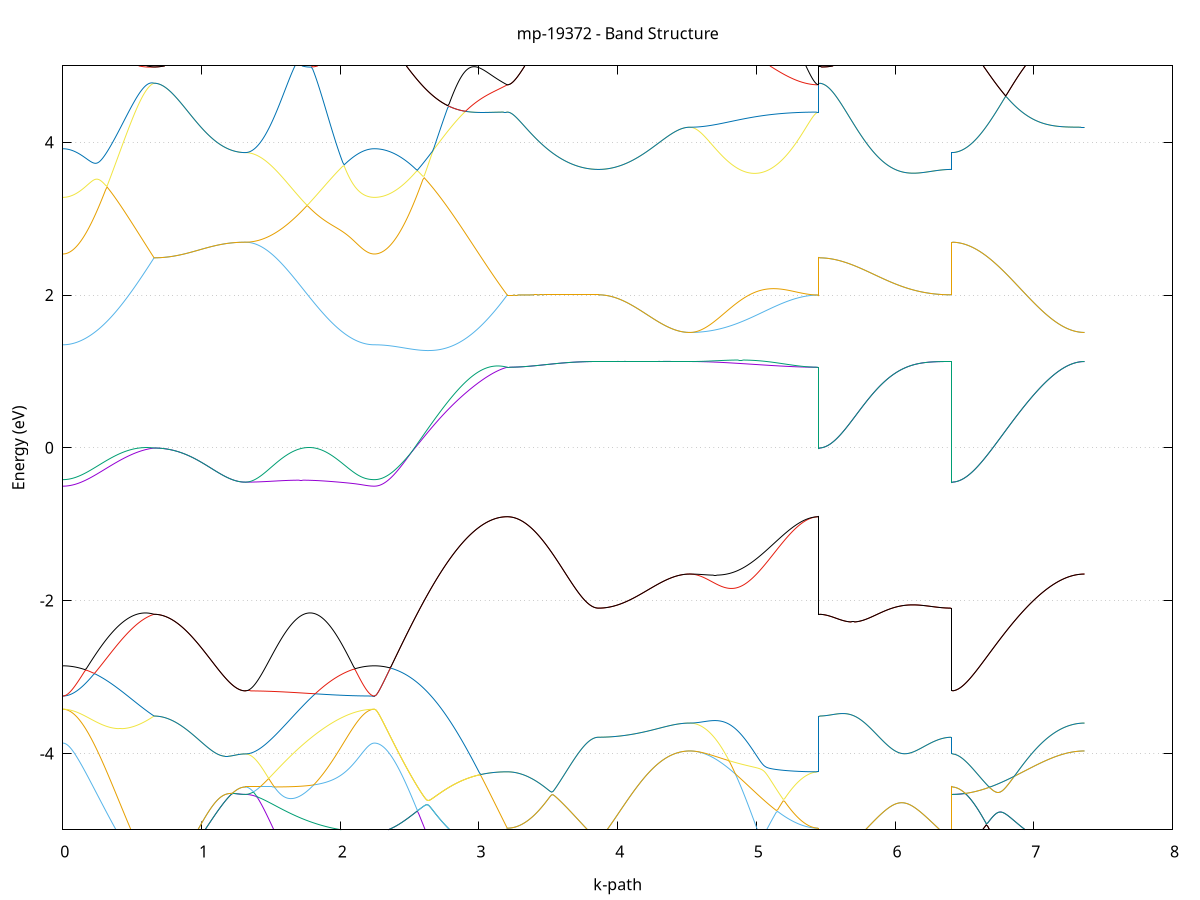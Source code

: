 set title 'mp-19372 - Band Structure'
set xlabel 'k-path'
set ylabel 'Energy (eV)'
set grid y
set yrange [-5:5]
set terminal png size 800,600
set output 'mp-19372_bands_gnuplot.png'
plot '-' using 1:2 with lines notitle, '-' using 1:2 with lines notitle, '-' using 1:2 with lines notitle, '-' using 1:2 with lines notitle, '-' using 1:2 with lines notitle, '-' using 1:2 with lines notitle, '-' using 1:2 with lines notitle, '-' using 1:2 with lines notitle, '-' using 1:2 with lines notitle, '-' using 1:2 with lines notitle, '-' using 1:2 with lines notitle, '-' using 1:2 with lines notitle, '-' using 1:2 with lines notitle, '-' using 1:2 with lines notitle, '-' using 1:2 with lines notitle, '-' using 1:2 with lines notitle, '-' using 1:2 with lines notitle, '-' using 1:2 with lines notitle, '-' using 1:2 with lines notitle, '-' using 1:2 with lines notitle, '-' using 1:2 with lines notitle, '-' using 1:2 with lines notitle, '-' using 1:2 with lines notitle, '-' using 1:2 with lines notitle, '-' using 1:2 with lines notitle, '-' using 1:2 with lines notitle, '-' using 1:2 with lines notitle, '-' using 1:2 with lines notitle, '-' using 1:2 with lines notitle, '-' using 1:2 with lines notitle, '-' using 1:2 with lines notitle, '-' using 1:2 with lines notitle, '-' using 1:2 with lines notitle, '-' using 1:2 with lines notitle, '-' using 1:2 with lines notitle, '-' using 1:2 with lines notitle, '-' using 1:2 with lines notitle, '-' using 1:2 with lines notitle, '-' using 1:2 with lines notitle, '-' using 1:2 with lines notitle, '-' using 1:2 with lines notitle, '-' using 1:2 with lines notitle, '-' using 1:2 with lines notitle, '-' using 1:2 with lines notitle, '-' using 1:2 with lines notitle, '-' using 1:2 with lines notitle, '-' using 1:2 with lines notitle, '-' using 1:2 with lines notitle, '-' using 1:2 with lines notitle, '-' using 1:2 with lines notitle, '-' using 1:2 with lines notitle, '-' using 1:2 with lines notitle, '-' using 1:2 with lines notitle, '-' using 1:2 with lines notitle, '-' using 1:2 with lines notitle, '-' using 1:2 with lines notitle, '-' using 1:2 with lines notitle, '-' using 1:2 with lines notitle, '-' using 1:2 with lines notitle, '-' using 1:2 with lines notitle, '-' using 1:2 with lines notitle, '-' using 1:2 with lines notitle, '-' using 1:2 with lines notitle, '-' using 1:2 with lines notitle
0.000000 -40.805802
0.009969 -40.805802
0.019938 -40.805802
0.029907 -40.805802
0.039875 -40.805802
0.049844 -40.805702
0.059813 -40.805702
0.069782 -40.805602
0.079751 -40.805602
0.089720 -40.805502
0.099689 -40.805502
0.109657 -40.805402
0.119626 -40.805302
0.129595 -40.805203
0.139564 -40.805203
0.149533 -40.805102
0.159502 -40.805003
0.169470 -40.804803
0.179439 -40.804702
0.189408 -40.804603
0.199377 -40.804502
0.209346 -40.804403
0.219315 -40.804202
0.229284 -40.804102
0.239252 -40.803902
0.249221 -40.803802
0.259190 -40.803602
0.269159 -40.803402
0.279128 -40.803303
0.289097 -40.803103
0.299066 -40.802903
0.309034 -40.802703
0.319003 -40.802502
0.328972 -40.802302
0.338941 -40.802102
0.348910 -40.801902
0.358879 -40.801702
0.368847 -40.801502
0.378816 -40.801203
0.388785 -40.801002
0.398754 -40.800802
0.408723 -40.800602
0.418692 -40.800303
0.428661 -40.800103
0.438629 -40.799802
0.448598 -40.799602
0.458567 -40.799302
0.468536 -40.799102
0.478505 -40.798803
0.488474 -40.798603
0.498443 -40.798302
0.508411 -40.798002
0.518380 -40.797802
0.528349 -40.797503
0.538318 -40.797202
0.548287 -40.797002
0.558256 -40.796703
0.568225 -40.796402
0.578193 -40.796102
0.588162 -40.795803
0.598131 -40.795603
0.608100 -40.795302
0.618069 -40.795002
0.628038 -40.794702
0.638006 -40.794402
0.647975 -40.794202
0.657944 -40.793903
0.657944 -40.793903
0.667913 -40.793903
0.677882 -40.793903
0.687851 -40.793903
0.697820 -40.793903
0.707788 -40.793903
0.717757 -40.793903
0.727726 -40.793903
0.737695 -40.793903
0.747664 -40.793903
0.757633 -40.793903
0.767602 -40.793903
0.777570 -40.793903
0.787539 -40.793903
0.797508 -40.793903
0.807477 -40.793903
0.817446 -40.793903
0.827415 -40.793903
0.837384 -40.793903
0.847352 -40.793903
0.857321 -40.793903
0.867290 -40.793903
0.877259 -40.793903
0.887228 -40.793903
0.897197 -40.793903
0.907165 -40.793903
0.917134 -40.793903
0.927103 -40.793903
0.937072 -40.793903
0.947041 -40.793802
0.957010 -40.793802
0.966979 -40.793802
0.976947 -40.793802
0.986916 -40.793802
0.996885 -40.793802
1.006854 -40.793802
1.016823 -40.793802
1.026792 -40.793802
1.036761 -40.793802
1.046729 -40.793802
1.056698 -40.793802
1.066667 -40.793802
1.076636 -40.793802
1.086605 -40.793802
1.096574 -40.793802
1.106542 -40.793802
1.116511 -40.793802
1.126480 -40.793802
1.136449 -40.793802
1.146418 -40.793802
1.156387 -40.793802
1.166356 -40.793802
1.176324 -40.793802
1.186293 -40.793802
1.196262 -40.793802
1.206231 -40.793802
1.216200 -40.793802
1.226169 -40.793802
1.236138 -40.793802
1.246106 -40.793802
1.256075 -40.793802
1.266044 -40.793802
1.276013 -40.793802
1.285982 -40.793802
1.295951 -40.793802
1.305920 -40.793802
1.315888 -40.793802
1.315888 -40.793802
1.325787 -40.793802
1.335686 -40.793802
1.345584 -40.793802
1.355483 -40.793903
1.365382 -40.793903
1.375280 -40.793903
1.385179 -40.794002
1.395078 -40.794002
1.404976 -40.794103
1.414875 -40.794202
1.424774 -40.794202
1.434672 -40.794303
1.444571 -40.794402
1.454470 -40.794503
1.464368 -40.794602
1.474267 -40.794702
1.484165 -40.794802
1.494064 -40.794902
1.503963 -40.795002
1.513861 -40.795102
1.523760 -40.795203
1.533659 -40.795403
1.543557 -40.795502
1.553456 -40.795702
1.563355 -40.795803
1.573253 -40.795902
1.583152 -40.796102
1.593051 -40.796302
1.602949 -40.796402
1.612848 -40.796602
1.622747 -40.796802
1.632645 -40.796903
1.642544 -40.797103
1.652443 -40.797303
1.662341 -40.797503
1.672240 -40.797702
1.682139 -40.797902
1.692037 -40.798002
1.701936 -40.798203
1.711835 -40.798403
1.721733 -40.798603
1.731632 -40.798803
1.741531 -40.799003
1.751429 -40.799202
1.761328 -40.799402
1.771226 -40.799602
1.781125 -40.799802
1.791024 -40.800002
1.800922 -40.800202
1.810821 -40.800402
1.820720 -40.800602
1.830618 -40.800802
1.840517 -40.801002
1.850416 -40.801203
1.860314 -40.801403
1.870213 -40.801603
1.880112 -40.801803
1.890010 -40.802003
1.899909 -40.802202
1.909808 -40.802302
1.919706 -40.802502
1.929605 -40.802703
1.939504 -40.802903
1.949402 -40.803002
1.959301 -40.803202
1.969200 -40.803402
1.979098 -40.803503
1.988997 -40.803702
1.998896 -40.803802
2.008794 -40.804002
2.018693 -40.804102
2.028592 -40.804302
2.038490 -40.804403
2.048389 -40.804502
2.058287 -40.804603
2.068186 -40.804803
2.078085 -40.804902
2.087983 -40.805003
2.097882 -40.805102
2.107781 -40.805203
2.117679 -40.805302
2.127578 -40.805302
2.137477 -40.805402
2.147375 -40.805502
2.157274 -40.805502
2.167173 -40.805602
2.177071 -40.805702
2.186970 -40.805702
2.196869 -40.805702
2.206767 -40.805802
2.216666 -40.805802
2.226565 -40.805802
2.236463 -40.805802
2.246362 -40.805802
2.246362 -40.805802
2.256338 -40.805903
2.266314 -40.806002
2.276290 -40.806303
2.286266 -40.806602
2.296242 -40.807102
2.306218 -40.807603
2.316194 -40.808302
2.326169 -40.809002
2.336145 -40.809902
2.346121 -40.810803
2.356097 -40.811903
2.366073 -40.813002
2.376049 -40.814302
2.386025 -40.815602
2.396001 -40.817003
2.405977 -40.818503
2.415953 -40.820102
2.425929 -40.821802
2.435905 -40.823502
2.445881 -40.825402
2.455857 -40.827303
2.465833 -40.829302
2.475809 -40.831402
2.485785 -40.833503
2.495761 -40.835702
2.505736 -40.838003
2.515712 -40.840402
2.525688 -40.842802
2.535664 -40.845302
2.545640 -40.847803
2.555616 -40.850403
2.565592 -40.853003
2.575568 -40.855702
2.585544 -40.858402
2.595520 -40.861202
2.605496 -40.864002
2.615472 -40.866802
2.625448 -40.869702
2.635424 -40.872602
2.645400 -40.875502
2.655376 -40.878502
2.665352 -40.881403
2.675327 -40.884403
2.685303 -40.887403
2.695279 -40.890403
2.705255 -40.893502
2.715231 -40.896502
2.725207 -40.899502
2.735183 -40.902502
2.745159 -40.905502
2.755135 -40.908502
2.765111 -40.911502
2.775087 -40.914502
2.785063 -40.917403
2.795039 -40.920403
2.805015 -40.923302
2.814991 -40.926102
2.824967 -40.929002
2.834943 -40.931802
2.844919 -40.934503
2.854894 -40.937202
2.864870 -40.939903
2.874846 -40.942502
2.884822 -40.945102
2.894798 -40.947603
2.904774 -40.950102
2.914750 -40.952503
2.924726 -40.954902
2.934702 -40.957102
2.944678 -40.959402
2.954654 -40.961503
2.964630 -40.963603
2.974606 -40.965602
2.984582 -40.967503
2.994558 -40.969302
3.004534 -40.971103
3.014510 -40.972803
3.024485 -40.974402
3.034461 -40.975902
3.044437 -40.977303
3.054413 -40.978603
3.064389 -40.979903
3.074365 -40.981002
3.084341 -40.982102
3.094317 -40.983103
3.104293 -40.983902
3.114269 -40.984702
3.124245 -40.985402
3.134221 -40.986002
3.144197 -40.986402
3.154173 -40.986802
3.164149 -40.987102
3.174125 -40.987302
3.184101 -40.987302
3.194077 -40.987302
3.204052 -40.987203
3.204052 -40.987203
3.214021 -40.987203
3.223990 -40.987203
3.233959 -40.987203
3.243928 -40.987203
3.253897 -40.987203
3.263866 -40.987203
3.273834 -40.987302
3.283803 -40.987302
3.293772 -40.987302
3.303741 -40.987403
3.313710 -40.987403
3.323679 -40.987403
3.333648 -40.987502
3.343616 -40.987502
3.353585 -40.987603
3.363554 -40.987603
3.373523 -40.987702
3.383492 -40.987803
3.393461 -40.987803
3.403429 -40.987902
3.413398 -40.987902
3.423367 -40.988003
3.433336 -40.988102
3.443305 -40.988202
3.453274 -40.988202
3.463243 -40.988302
3.473211 -40.988402
3.483180 -40.988502
3.493149 -40.988502
3.503118 -40.988602
3.513087 -40.988703
3.523056 -40.988802
3.533025 -40.988903
3.542993 -40.988903
3.552962 -40.989002
3.562931 -40.989103
3.572900 -40.989202
3.582869 -40.989303
3.592838 -40.989303
3.602806 -40.989402
3.612775 -40.989503
3.622744 -40.989602
3.632713 -40.989602
3.642682 -40.989702
3.652651 -40.989802
3.662620 -40.989802
3.672588 -40.989902
3.682557 -40.990002
3.692526 -40.990002
3.702495 -40.990102
3.712464 -40.990102
3.722433 -40.990203
3.732402 -40.990203
3.742370 -40.990302
3.752339 -40.990302
3.762308 -40.990302
3.772277 -40.990403
3.782246 -40.990403
3.792215 -40.990403
3.802184 -40.990502
3.812152 -40.990502
3.822121 -40.990502
3.832090 -40.990502
3.842059 -40.990502
3.852028 -40.990502
3.861997 -40.990502
3.861997 -40.990502
3.871965 -40.990502
3.881934 -40.990502
3.891903 -40.990502
3.901872 -40.990502
3.911841 -40.990502
3.921810 -40.990502
3.931779 -40.990403
3.941747 -40.990403
3.951716 -40.990403
3.961685 -40.990302
3.971654 -40.990302
3.981623 -40.990203
3.991592 -40.990203
4.001561 -40.990102
4.011529 -40.990102
4.021498 -40.990002
4.031467 -40.990002
4.041436 -40.989902
4.051405 -40.989802
4.061374 -40.989802
4.071343 -40.989702
4.081311 -40.989602
4.091280 -40.989602
4.101249 -40.989503
4.111218 -40.989402
4.121187 -40.989303
4.131156 -40.989202
4.141124 -40.989202
4.151093 -40.989103
4.161062 -40.989002
4.171031 -40.988903
4.181000 -40.988802
4.190969 -40.988703
4.200938 -40.988602
4.210906 -40.988602
4.220875 -40.988502
4.230844 -40.988402
4.240813 -40.988302
4.250782 -40.988202
4.260751 -40.988102
4.270720 -40.988102
4.280688 -40.988003
4.290657 -40.987902
4.300626 -40.987803
4.310595 -40.987803
4.320564 -40.987702
4.330533 -40.987603
4.340501 -40.987502
4.350470 -40.987502
4.360439 -40.987403
4.370408 -40.987403
4.380377 -40.987302
4.390346 -40.987302
4.400315 -40.987203
4.410283 -40.987203
4.420252 -40.987102
4.430221 -40.987102
4.440190 -40.987002
4.450159 -40.987002
4.460128 -40.987002
4.470097 -40.987002
4.480065 -40.986902
4.490034 -40.986902
4.500003 -40.986902
4.509972 -40.986902
4.519941 -40.986902
4.519941 -40.986902
4.529839 -40.986902
4.539738 -40.986902
4.549637 -40.986902
4.559535 -40.987002
4.569434 -40.987002
4.579333 -40.987002
4.589231 -40.987102
4.599130 -40.987102
4.609029 -40.987203
4.618927 -40.987203
4.628826 -40.987302
4.638725 -40.987403
4.648623 -40.987403
4.658522 -40.987502
4.668421 -40.987603
4.678319 -40.987702
4.688218 -40.987803
4.698117 -40.987902
4.708015 -40.988003
4.717914 -40.988102
4.727813 -40.988202
4.737711 -40.988302
4.747610 -40.988402
4.757509 -40.988502
4.767407 -40.988602
4.777306 -40.988703
4.787204 -40.988802
4.797103 -40.988903
4.807002 -40.989002
4.816900 -40.989103
4.826799 -40.989103
4.836698 -40.989202
4.846596 -40.989303
4.856495 -40.989402
4.866394 -40.989503
4.876292 -40.989503
4.886191 -40.989602
4.896090 -40.989702
4.905988 -40.989702
4.915887 -40.989802
4.925786 -40.989802
4.935684 -40.989902
4.945583 -40.989902
4.955482 -40.989902
4.965380 -40.989902
4.975279 -40.990002
4.985178 -40.990002
4.995076 -40.990002
5.004975 -40.990002
5.014874 -40.989902
5.024772 -40.989902
5.034671 -40.989902
5.044570 -40.989902
5.054468 -40.989802
5.064367 -40.989802
5.074265 -40.989802
5.084164 -40.989702
5.094063 -40.989602
5.103961 -40.989602
5.113860 -40.989503
5.123759 -40.989402
5.133657 -40.989402
5.143556 -40.989303
5.153455 -40.989202
5.163353 -40.989103
5.173252 -40.989002
5.183151 -40.988903
5.193049 -40.988802
5.202948 -40.988703
5.212847 -40.988602
5.222745 -40.988602
5.232644 -40.988502
5.242543 -40.988402
5.252441 -40.988302
5.262340 -40.988202
5.272239 -40.988102
5.282137 -40.988003
5.292036 -40.987902
5.301935 -40.987803
5.311833 -40.987803
5.321732 -40.987702
5.331631 -40.987603
5.341529 -40.987502
5.351428 -40.987502
5.361326 -40.987403
5.371225 -40.987403
5.381124 -40.987302
5.391022 -40.987302
5.400921 -40.987302
5.410820 -40.987203
5.420718 -40.987203
5.430617 -40.987203
5.440516 -40.987203
5.450414 -40.987203
5.450414 -40.793903
5.460390 -40.793903
5.470366 -40.794103
5.480342 -40.794402
5.490318 -40.794702
5.500294 -40.795203
5.510270 -40.795803
5.520246 -40.796602
5.530222 -40.797402
5.540198 -40.798302
5.550174 -40.799302
5.560150 -40.800402
5.570126 -40.801702
5.580102 -40.803002
5.590078 -40.804403
5.600054 -40.806002
5.610029 -40.807603
5.620005 -40.809303
5.629981 -40.811102
5.639957 -40.813002
5.649933 -40.815002
5.659909 -40.817003
5.669885 -40.819202
5.679861 -40.821402
5.689837 -40.823702
5.699813 -40.826003
5.709789 -40.828502
5.719765 -40.831002
5.729741 -40.833602
5.739717 -40.836202
5.749693 -40.838902
5.759669 -40.841603
5.769645 -40.844403
5.779621 -40.847302
5.789596 -40.850203
5.799572 -40.853102
5.809548 -40.856102
5.819524 -40.859102
5.829500 -40.862203
5.839476 -40.865302
5.849452 -40.868403
5.859428 -40.871502
5.869404 -40.874702
5.879380 -40.877902
5.889356 -40.881003
5.899332 -40.884203
5.909308 -40.887403
5.919284 -40.890602
5.929260 -40.893902
5.939236 -40.897102
5.949212 -40.900303
5.959187 -40.903402
5.969163 -40.906602
5.979139 -40.909802
5.989115 -40.912903
5.999091 -40.916002
6.009067 -40.919103
6.019043 -40.922202
6.029019 -40.925202
6.038995 -40.928202
6.048971 -40.931103
6.058947 -40.934103
6.068923 -40.936903
6.078899 -40.939702
6.088875 -40.942502
6.098851 -40.945203
6.108827 -40.947902
6.118803 -40.950502
6.128779 -40.953002
6.138754 -40.955503
6.148730 -40.957902
6.158706 -40.960203
6.168682 -40.962502
6.178658 -40.964602
6.188634 -40.966803
6.198610 -40.968802
6.208586 -40.970703
6.218562 -40.972603
6.228538 -40.974402
6.238514 -40.976102
6.248490 -40.977702
6.258466 -40.979202
6.268442 -40.980702
6.278418 -40.982003
6.288394 -40.983202
6.298370 -40.984403
6.308345 -40.985502
6.318321 -40.986402
6.328297 -40.987302
6.338273 -40.988003
6.348249 -40.988703
6.358225 -40.989303
6.368201 -40.989702
6.378177 -40.990102
6.388153 -40.990302
6.398129 -40.990502
6.408105 -40.990502
6.408105 -40.793802
6.418081 -40.793903
6.428057 -40.794002
6.438033 -40.794303
6.448009 -40.794702
6.457985 -40.795102
6.467961 -40.795702
6.477937 -40.796402
6.487912 -40.797202
6.497888 -40.798102
6.507864 -40.799003
6.517840 -40.800103
6.527816 -40.801302
6.537792 -40.802602
6.547768 -40.803902
6.557744 -40.805402
6.567720 -40.807002
6.577696 -40.808602
6.587672 -40.810403
6.597648 -40.812202
6.607624 -40.814102
6.617600 -40.816102
6.627576 -40.818202
6.637552 -40.820302
6.647528 -40.822502
6.657503 -40.824802
6.667479 -40.827202
6.677455 -40.829603
6.687431 -40.832102
6.697407 -40.834702
6.707383 -40.837302
6.717359 -40.840002
6.727335 -40.842703
6.737311 -40.845503
6.747287 -40.848402
6.757263 -40.851202
6.767239 -40.854102
6.777215 -40.857102
6.787191 -40.860102
6.797167 -40.863102
6.807143 -40.866202
6.817119 -40.869302
6.827095 -40.872402
6.837070 -40.875502
6.847046 -40.878602
6.857022 -40.881702
6.866998 -40.884902
6.876974 -40.888103
6.886950 -40.891202
6.896926 -40.894402
6.906902 -40.897503
6.916878 -40.900703
6.926854 -40.903802
6.936830 -40.906903
6.946806 -40.910002
6.956782 -40.913103
6.966758 -40.916103
6.976734 -40.919202
6.986710 -40.922202
6.996686 -40.925103
7.006661 -40.928002
7.016637 -40.930903
7.026613 -40.933702
7.036589 -40.936502
7.046565 -40.939302
7.056541 -40.942003
7.066517 -40.944603
7.076493 -40.947202
7.086469 -40.949703
7.096445 -40.952103
7.106421 -40.954502
7.116397 -40.956803
7.126373 -40.959103
7.136349 -40.961202
7.146325 -40.963302
7.156301 -40.965302
7.166277 -40.967302
7.176253 -40.969102
7.186228 -40.970903
7.196204 -40.972603
7.206180 -40.974202
7.216156 -40.975702
7.226132 -40.977103
7.236108 -40.978502
7.246084 -40.979703
7.256060 -40.980802
7.266036 -40.981902
7.276012 -40.982802
7.285988 -40.983702
7.295964 -40.984403
7.305940 -40.985102
7.315916 -40.985602
7.325892 -40.986103
7.335868 -40.986503
7.345844 -40.986702
7.355819 -40.986902
7.365795 -40.986902
e
0.000000 -40.782002
0.009969 -40.782002
0.019938 -40.782002
0.029907 -40.782002
0.039875 -40.782002
0.049844 -40.782103
0.059813 -40.782103
0.069782 -40.782202
0.079751 -40.782202
0.089720 -40.782303
0.099689 -40.782303
0.109657 -40.782402
0.119626 -40.782502
0.129595 -40.782602
0.139564 -40.782602
0.149533 -40.782702
0.159502 -40.782802
0.169470 -40.782902
0.179439 -40.783102
0.189408 -40.783203
0.199377 -40.783302
0.209346 -40.783403
0.219315 -40.783603
0.229284 -40.783702
0.239252 -40.783902
0.249221 -40.784002
0.259190 -40.784202
0.269159 -40.784402
0.279128 -40.784503
0.289097 -40.784703
0.299066 -40.784903
0.309034 -40.785103
0.319003 -40.785303
0.328972 -40.785502
0.338941 -40.785702
0.348910 -40.785902
0.358879 -40.786102
0.368847 -40.786302
0.378816 -40.786502
0.388785 -40.786702
0.398754 -40.787002
0.408723 -40.787202
0.418692 -40.787402
0.428661 -40.787703
0.438629 -40.787903
0.448598 -40.788202
0.458567 -40.788402
0.468536 -40.788702
0.478505 -40.788902
0.488474 -40.789203
0.498443 -40.789403
0.508411 -40.789702
0.518380 -40.790002
0.528349 -40.790202
0.538318 -40.790503
0.548287 -40.790802
0.558256 -40.791103
0.568225 -40.791303
0.578193 -40.791602
0.588162 -40.791902
0.598131 -40.792203
0.608100 -40.792502
0.618069 -40.792702
0.628038 -40.793003
0.638006 -40.793302
0.647975 -40.793602
0.657944 -40.793903
0.657944 -40.793903
0.667913 -40.793903
0.677882 -40.793903
0.687851 -40.793903
0.697820 -40.793903
0.707788 -40.793903
0.717757 -40.793903
0.727726 -40.793903
0.737695 -40.793903
0.747664 -40.793903
0.757633 -40.793903
0.767602 -40.793903
0.777570 -40.793903
0.787539 -40.793903
0.797508 -40.793903
0.807477 -40.793903
0.817446 -40.793903
0.827415 -40.793903
0.837384 -40.793903
0.847352 -40.793903
0.857321 -40.793903
0.867290 -40.793903
0.877259 -40.793903
0.887228 -40.793903
0.897197 -40.793903
0.907165 -40.793903
0.917134 -40.793903
0.927103 -40.793903
0.937072 -40.793903
0.947041 -40.793802
0.957010 -40.793802
0.966979 -40.793802
0.976947 -40.793802
0.986916 -40.793802
0.996885 -40.793802
1.006854 -40.793802
1.016823 -40.793802
1.026792 -40.793802
1.036761 -40.793802
1.046729 -40.793802
1.056698 -40.793802
1.066667 -40.793802
1.076636 -40.793802
1.086605 -40.793802
1.096574 -40.793802
1.106542 -40.793802
1.116511 -40.793802
1.126480 -40.793802
1.136449 -40.793802
1.146418 -40.793802
1.156387 -40.793802
1.166356 -40.793802
1.176324 -40.793802
1.186293 -40.793802
1.196262 -40.793802
1.206231 -40.793802
1.216200 -40.793802
1.226169 -40.793802
1.236138 -40.793802
1.246106 -40.793802
1.256075 -40.793802
1.266044 -40.793802
1.276013 -40.793802
1.285982 -40.793802
1.295951 -40.793802
1.305920 -40.793802
1.315888 -40.793802
1.315888 -40.793802
1.325787 -40.793802
1.335686 -40.793802
1.345584 -40.793802
1.355483 -40.793802
1.365382 -40.793703
1.375280 -40.793703
1.385179 -40.793703
1.395078 -40.793602
1.404976 -40.793602
1.414875 -40.793502
1.424774 -40.793402
1.434672 -40.793302
1.444571 -40.793302
1.454470 -40.793202
1.464368 -40.793102
1.474267 -40.793003
1.484165 -40.792902
1.494064 -40.792803
1.503963 -40.792702
1.513861 -40.792502
1.523760 -40.792403
1.533659 -40.792302
1.543557 -40.792203
1.553456 -40.792002
1.563355 -40.791902
1.573253 -40.791702
1.583152 -40.791602
1.593051 -40.791402
1.602949 -40.791303
1.612848 -40.791103
1.622747 -40.790903
1.632645 -40.790703
1.642544 -40.790602
1.652443 -40.790402
1.662341 -40.790202
1.672240 -40.790002
1.682139 -40.789902
1.692037 -40.789702
1.701936 -40.789502
1.711835 -40.789302
1.721733 -40.789102
1.731632 -40.788902
1.741531 -40.788702
1.751429 -40.788502
1.761328 -40.788303
1.771226 -40.788103
1.781125 -40.787903
1.791024 -40.787703
1.800922 -40.787503
1.810821 -40.787302
1.820720 -40.787102
1.830618 -40.786902
1.840517 -40.786702
1.850416 -40.786502
1.860314 -40.786302
1.870213 -40.786203
1.880112 -40.786003
1.890010 -40.785802
1.899909 -40.785602
1.909808 -40.785402
1.919706 -40.785202
1.929605 -40.785103
1.939504 -40.784903
1.949402 -40.784703
1.959301 -40.784602
1.969200 -40.784402
1.979098 -40.784202
1.988997 -40.784102
1.998896 -40.783902
2.008794 -40.783803
2.018693 -40.783702
2.028592 -40.783502
2.038490 -40.783403
2.048389 -40.783302
2.058287 -40.783102
2.068186 -40.783003
2.078085 -40.782902
2.087983 -40.782802
2.097882 -40.782702
2.107781 -40.782602
2.117679 -40.782502
2.127578 -40.782502
2.137477 -40.782402
2.147375 -40.782303
2.157274 -40.782303
2.167173 -40.782202
2.177071 -40.782202
2.186970 -40.782103
2.196869 -40.782103
2.206767 -40.782002
2.216666 -40.782002
2.226565 -40.782002
2.236463 -40.782002
2.246362 -40.782002
2.246362 -40.782002
2.256338 -40.782103
2.266314 -40.782202
2.276290 -40.782502
2.286266 -40.782902
2.296242 -40.783403
2.306218 -40.784002
2.316194 -40.784703
2.326169 -40.785502
2.336145 -40.786403
2.346121 -40.787402
2.356097 -40.788502
2.366073 -40.789702
2.376049 -40.791103
2.386025 -40.792502
2.396001 -40.794002
2.405977 -40.795603
2.415953 -40.797303
2.425929 -40.799102
2.435905 -40.801002
2.445881 -40.803002
2.455857 -40.805102
2.465833 -40.807202
2.475809 -40.809402
2.485785 -40.811802
2.495761 -40.814102
2.505736 -40.816603
2.515712 -40.819102
2.525688 -40.821703
2.535664 -40.824402
2.545640 -40.827103
2.555616 -40.829902
2.565592 -40.832702
2.575568 -40.835603
2.585544 -40.838603
2.595520 -40.841603
2.605496 -40.844603
2.615472 -40.847702
2.625448 -40.850803
2.635424 -40.854002
2.645400 -40.857102
2.655376 -40.860302
2.665352 -40.863602
2.675327 -40.866802
2.685303 -40.870103
2.695279 -40.873402
2.705255 -40.876703
2.715231 -40.880002
2.725207 -40.883302
2.735183 -40.886603
2.745159 -40.889902
2.755135 -40.893203
2.765111 -40.896502
2.775087 -40.899702
2.785063 -40.903002
2.795039 -40.906202
2.805015 -40.909402
2.814991 -40.912602
2.824967 -40.915802
2.834943 -40.918903
2.844919 -40.922002
2.854894 -40.925002
2.864870 -40.928002
2.874846 -40.931002
2.884822 -40.933903
2.894798 -40.936702
2.904774 -40.939502
2.914750 -40.942302
2.924726 -40.944902
2.934702 -40.947603
2.944678 -40.950102
2.954654 -40.952602
2.964630 -40.955002
2.974606 -40.957403
2.984582 -40.959602
2.994558 -40.961802
3.004534 -40.963902
3.014510 -40.966003
3.024485 -40.967903
3.034461 -40.969803
3.044437 -40.971602
3.054413 -40.973302
3.064389 -40.974902
3.074365 -40.976402
3.084341 -40.977802
3.094317 -40.979102
3.104293 -40.980303
3.114269 -40.981502
3.124245 -40.982502
3.134221 -40.983402
3.144197 -40.984302
3.154173 -40.985003
3.164149 -40.985602
3.174125 -40.986202
3.184101 -40.986602
3.194077 -40.986902
3.204052 -40.987203
3.204052 -40.987203
3.214021 -40.987203
3.223990 -40.987203
3.233959 -40.987203
3.243928 -40.987203
3.253897 -40.987203
3.263866 -40.987203
3.273834 -40.987302
3.283803 -40.987302
3.293772 -40.987302
3.303741 -40.987403
3.313710 -40.987403
3.323679 -40.987403
3.333648 -40.987502
3.343616 -40.987502
3.353585 -40.987603
3.363554 -40.987603
3.373523 -40.987702
3.383492 -40.987803
3.393461 -40.987803
3.403429 -40.987902
3.413398 -40.987902
3.423367 -40.988003
3.433336 -40.988102
3.443305 -40.988202
3.453274 -40.988202
3.463243 -40.988302
3.473211 -40.988402
3.483180 -40.988502
3.493149 -40.988502
3.503118 -40.988602
3.513087 -40.988703
3.523056 -40.988802
3.533025 -40.988903
3.542993 -40.988903
3.552962 -40.989002
3.562931 -40.989103
3.572900 -40.989202
3.582869 -40.989303
3.592838 -40.989303
3.602806 -40.989402
3.612775 -40.989503
3.622744 -40.989602
3.632713 -40.989602
3.642682 -40.989702
3.652651 -40.989802
3.662620 -40.989802
3.672588 -40.989902
3.682557 -40.990002
3.692526 -40.990002
3.702495 -40.990102
3.712464 -40.990102
3.722433 -40.990203
3.732402 -40.990203
3.742370 -40.990302
3.752339 -40.990302
3.762308 -40.990302
3.772277 -40.990403
3.782246 -40.990403
3.792215 -40.990403
3.802184 -40.990502
3.812152 -40.990502
3.822121 -40.990502
3.832090 -40.990502
3.842059 -40.990502
3.852028 -40.990502
3.861997 -40.990502
3.861997 -40.990502
3.871965 -40.990502
3.881934 -40.990502
3.891903 -40.990502
3.901872 -40.990502
3.911841 -40.990502
3.921810 -40.990502
3.931779 -40.990403
3.941747 -40.990403
3.951716 -40.990403
3.961685 -40.990302
3.971654 -40.990302
3.981623 -40.990203
3.991592 -40.990203
4.001561 -40.990102
4.011529 -40.990102
4.021498 -40.990002
4.031467 -40.990002
4.041436 -40.989902
4.051405 -40.989802
4.061374 -40.989802
4.071343 -40.989702
4.081311 -40.989602
4.091280 -40.989602
4.101249 -40.989503
4.111218 -40.989402
4.121187 -40.989303
4.131156 -40.989202
4.141124 -40.989202
4.151093 -40.989103
4.161062 -40.989002
4.171031 -40.988903
4.181000 -40.988802
4.190969 -40.988703
4.200938 -40.988602
4.210906 -40.988602
4.220875 -40.988502
4.230844 -40.988402
4.240813 -40.988302
4.250782 -40.988202
4.260751 -40.988102
4.270720 -40.988102
4.280688 -40.988003
4.290657 -40.987902
4.300626 -40.987803
4.310595 -40.987803
4.320564 -40.987702
4.330533 -40.987603
4.340501 -40.987502
4.350470 -40.987502
4.360439 -40.987403
4.370408 -40.987403
4.380377 -40.987302
4.390346 -40.987302
4.400315 -40.987203
4.410283 -40.987203
4.420252 -40.987102
4.430221 -40.987102
4.440190 -40.987002
4.450159 -40.987002
4.460128 -40.987002
4.470097 -40.987002
4.480065 -40.986902
4.490034 -40.986902
4.500003 -40.986902
4.509972 -40.986902
4.519941 -40.986902
4.519941 -40.986902
4.529839 -40.986902
4.539738 -40.986902
4.549637 -40.986902
4.559535 -40.986902
4.569434 -40.986902
4.579333 -40.986902
4.589231 -40.986902
4.599130 -40.987002
4.609029 -40.987002
4.618927 -40.987002
4.628826 -40.987002
4.638725 -40.987002
4.648623 -40.987002
4.658522 -40.987002
4.668421 -40.987102
4.678319 -40.987102
4.688218 -40.987102
4.698117 -40.987102
4.708015 -40.987102
4.717914 -40.987203
4.727813 -40.987203
4.737711 -40.987203
4.747610 -40.987203
4.757509 -40.987203
4.767407 -40.987302
4.777306 -40.987302
4.787204 -40.987302
4.797103 -40.987302
4.807002 -40.987403
4.816900 -40.987403
4.826799 -40.987403
4.836698 -40.987403
4.846596 -40.987403
4.856495 -40.987502
4.866394 -40.987502
4.876292 -40.987502
4.886191 -40.987502
4.896090 -40.987502
4.905988 -40.987502
4.915887 -40.987502
4.925786 -40.987603
4.935684 -40.987603
4.945583 -40.987603
4.955482 -40.987603
4.965380 -40.987603
4.975279 -40.987603
4.985178 -40.987603
4.995076 -40.987603
5.004975 -40.987603
5.014874 -40.987603
5.024772 -40.987603
5.034671 -40.987603
5.044570 -40.987603
5.054468 -40.987603
5.064367 -40.987603
5.074265 -40.987603
5.084164 -40.987603
5.094063 -40.987603
5.103961 -40.987603
5.113860 -40.987603
5.123759 -40.987603
5.133657 -40.987502
5.143556 -40.987502
5.153455 -40.987502
5.163353 -40.987502
5.173252 -40.987502
5.183151 -40.987502
5.193049 -40.987502
5.202948 -40.987403
5.212847 -40.987403
5.222745 -40.987403
5.232644 -40.987403
5.242543 -40.987403
5.252441 -40.987403
5.262340 -40.987302
5.272239 -40.987302
5.282137 -40.987302
5.292036 -40.987302
5.301935 -40.987302
5.311833 -40.987302
5.321732 -40.987302
5.331631 -40.987203
5.341529 -40.987203
5.351428 -40.987203
5.361326 -40.987203
5.371225 -40.987203
5.381124 -40.987203
5.391022 -40.987203
5.400921 -40.987203
5.410820 -40.987203
5.420718 -40.987203
5.430617 -40.987203
5.440516 -40.987203
5.450414 -40.987203
5.450414 -40.793903
5.460390 -40.793903
5.470366 -40.794103
5.480342 -40.794402
5.490318 -40.794702
5.500294 -40.795203
5.510270 -40.795803
5.520246 -40.796602
5.530222 -40.797402
5.540198 -40.798302
5.550174 -40.799302
5.560150 -40.800402
5.570126 -40.801702
5.580102 -40.803002
5.590078 -40.804403
5.600054 -40.806002
5.610029 -40.807603
5.620005 -40.809303
5.629981 -40.811102
5.639957 -40.813002
5.649933 -40.815002
5.659909 -40.817003
5.669885 -40.819202
5.679861 -40.821402
5.689837 -40.823702
5.699813 -40.826003
5.709789 -40.828502
5.719765 -40.831002
5.729741 -40.833602
5.739717 -40.836202
5.749693 -40.838902
5.759669 -40.841603
5.769645 -40.844403
5.779621 -40.847302
5.789596 -40.850203
5.799572 -40.853102
5.809548 -40.856102
5.819524 -40.859102
5.829500 -40.862203
5.839476 -40.865302
5.849452 -40.868403
5.859428 -40.871502
5.869404 -40.874702
5.879380 -40.877902
5.889356 -40.881003
5.899332 -40.884203
5.909308 -40.887403
5.919284 -40.890602
5.929260 -40.893902
5.939236 -40.897102
5.949212 -40.900303
5.959187 -40.903402
5.969163 -40.906602
5.979139 -40.909802
5.989115 -40.912903
5.999091 -40.916002
6.009067 -40.919103
6.019043 -40.922202
6.029019 -40.925202
6.038995 -40.928202
6.048971 -40.931103
6.058947 -40.934103
6.068923 -40.936903
6.078899 -40.939702
6.088875 -40.942502
6.098851 -40.945203
6.108827 -40.947902
6.118803 -40.950502
6.128779 -40.953002
6.138754 -40.955503
6.148730 -40.957902
6.158706 -40.960203
6.168682 -40.962502
6.178658 -40.964602
6.188634 -40.966803
6.198610 -40.968802
6.208586 -40.970703
6.218562 -40.972603
6.228538 -40.974402
6.238514 -40.976102
6.248490 -40.977702
6.258466 -40.979202
6.268442 -40.980702
6.278418 -40.982003
6.288394 -40.983202
6.298370 -40.984403
6.308345 -40.985502
6.318321 -40.986402
6.328297 -40.987302
6.338273 -40.988003
6.348249 -40.988703
6.358225 -40.989303
6.368201 -40.989702
6.378177 -40.990102
6.388153 -40.990302
6.398129 -40.990502
6.408105 -40.990502
6.408105 -40.793802
6.418081 -40.793903
6.428057 -40.794002
6.438033 -40.794303
6.448009 -40.794702
6.457985 -40.795102
6.467961 -40.795702
6.477937 -40.796402
6.487912 -40.797202
6.497888 -40.798102
6.507864 -40.799003
6.517840 -40.800103
6.527816 -40.801302
6.537792 -40.802602
6.547768 -40.803902
6.557744 -40.805402
6.567720 -40.807002
6.577696 -40.808602
6.587672 -40.810403
6.597648 -40.812202
6.607624 -40.814102
6.617600 -40.816102
6.627576 -40.818202
6.637552 -40.820302
6.647528 -40.822502
6.657503 -40.824802
6.667479 -40.827202
6.677455 -40.829603
6.687431 -40.832102
6.697407 -40.834702
6.707383 -40.837302
6.717359 -40.840002
6.727335 -40.842703
6.737311 -40.845503
6.747287 -40.848402
6.757263 -40.851202
6.767239 -40.854102
6.777215 -40.857102
6.787191 -40.860102
6.797167 -40.863102
6.807143 -40.866202
6.817119 -40.869302
6.827095 -40.872402
6.837070 -40.875502
6.847046 -40.878602
6.857022 -40.881702
6.866998 -40.884902
6.876974 -40.888103
6.886950 -40.891202
6.896926 -40.894402
6.906902 -40.897503
6.916878 -40.900703
6.926854 -40.903802
6.936830 -40.906903
6.946806 -40.910002
6.956782 -40.913103
6.966758 -40.916103
6.976734 -40.919202
6.986710 -40.922202
6.996686 -40.925103
7.006661 -40.928002
7.016637 -40.930903
7.026613 -40.933702
7.036589 -40.936502
7.046565 -40.939302
7.056541 -40.942003
7.066517 -40.944603
7.076493 -40.947202
7.086469 -40.949703
7.096445 -40.952103
7.106421 -40.954502
7.116397 -40.956803
7.126373 -40.959103
7.136349 -40.961202
7.146325 -40.963302
7.156301 -40.965302
7.166277 -40.967302
7.176253 -40.969102
7.186228 -40.970903
7.196204 -40.972603
7.206180 -40.974202
7.216156 -40.975702
7.226132 -40.977103
7.236108 -40.978502
7.246084 -40.979703
7.256060 -40.980802
7.266036 -40.981902
7.276012 -40.982802
7.285988 -40.983702
7.295964 -40.984403
7.305940 -40.985102
7.315916 -40.985602
7.325892 -40.986103
7.335868 -40.986503
7.345844 -40.986702
7.355819 -40.986902
7.365795 -40.986902
e
0.000000 -40.700603
0.009969 -40.700603
0.019938 -40.700603
0.029907 -40.700502
0.039875 -40.700502
0.049844 -40.700402
0.059813 -40.700302
0.069782 -40.700202
0.079751 -40.700002
0.089720 -40.699802
0.099689 -40.699703
0.109657 -40.699503
0.119626 -40.699202
0.129595 -40.699002
0.139564 -40.698802
0.149533 -40.698502
0.159502 -40.698203
0.169470 -40.697902
0.179439 -40.697502
0.189408 -40.697202
0.199377 -40.696802
0.209346 -40.696503
0.219315 -40.696103
0.229284 -40.695702
0.239252 -40.695302
0.249221 -40.694803
0.259190 -40.694402
0.269159 -40.693903
0.279128 -40.693402
0.289097 -40.692902
0.299066 -40.692403
0.309034 -40.691902
0.319003 -40.691403
0.328972 -40.690902
0.338941 -40.690303
0.348910 -40.689802
0.358879 -40.689203
0.368847 -40.688603
0.378816 -40.688102
0.388785 -40.687503
0.398754 -40.686903
0.408723 -40.686302
0.418692 -40.685702
0.428661 -40.685202
0.438629 -40.684602
0.448598 -40.684002
0.458567 -40.683402
0.468536 -40.682803
0.478505 -40.682302
0.488474 -40.681703
0.498443 -40.681202
0.508411 -40.680602
0.518380 -40.680102
0.528349 -40.679603
0.538318 -40.679102
0.548287 -40.678702
0.558256 -40.678202
0.568225 -40.677802
0.578193 -40.677502
0.588162 -40.677102
0.598131 -40.676803
0.608100 -40.676502
0.618069 -40.676302
0.628038 -40.676102
0.638006 -40.676002
0.647975 -40.675902
0.657944 -40.675802
0.657944 -40.675802
0.667913 -40.675802
0.677882 -40.675902
0.687851 -40.676102
0.697820 -40.676302
0.707788 -40.676603
0.717757 -40.676902
0.727726 -40.677202
0.737695 -40.677602
0.747664 -40.678103
0.757633 -40.678602
0.767602 -40.679102
0.777570 -40.679702
0.787539 -40.680302
0.797508 -40.680903
0.807477 -40.681503
0.817446 -40.682202
0.827415 -40.682902
0.837384 -40.683602
0.847352 -40.684303
0.857321 -40.685002
0.867290 -40.685702
0.877259 -40.686402
0.887228 -40.687202
0.897197 -40.687902
0.907165 -40.688603
0.917134 -40.689402
0.927103 -40.690103
0.937072 -40.690802
0.947041 -40.691502
0.957010 -40.692203
0.966979 -40.692902
0.976947 -40.693602
0.986916 -40.694302
0.996885 -40.695003
1.006854 -40.695602
1.016823 -40.696303
1.026792 -40.696903
1.036761 -40.697502
1.046729 -40.698102
1.056698 -40.698702
1.066667 -40.699303
1.076636 -40.699802
1.086605 -40.700402
1.096574 -40.700902
1.106542 -40.701403
1.116511 -40.701802
1.126480 -40.702303
1.136449 -40.702703
1.146418 -40.703102
1.156387 -40.703502
1.166356 -40.703902
1.176324 -40.704203
1.186293 -40.704603
1.196262 -40.704902
1.206231 -40.705102
1.216200 -40.705402
1.226169 -40.705602
1.236138 -40.705802
1.246106 -40.706002
1.256075 -40.706202
1.266044 -40.706302
1.276013 -40.706402
1.285982 -40.706502
1.295951 -40.706602
1.305920 -40.706602
1.315888 -40.706602
1.315888 -40.706602
1.325787 -40.706602
1.335686 -40.706602
1.345584 -40.706602
1.355483 -40.706602
1.365382 -40.706602
1.375280 -40.706602
1.385179 -40.706502
1.395078 -40.706502
1.404976 -40.706502
1.414875 -40.706402
1.424774 -40.706402
1.434672 -40.706402
1.444571 -40.706302
1.454470 -40.706302
1.464368 -40.706202
1.474267 -40.706202
1.484165 -40.706103
1.494064 -40.706103
1.503963 -40.706002
1.513861 -40.706002
1.523760 -40.705903
1.533659 -40.705802
1.543557 -40.705802
1.553456 -40.705703
1.563355 -40.705602
1.573253 -40.705503
1.583152 -40.705503
1.593051 -40.705402
1.602949 -40.705303
1.612848 -40.705202
1.622747 -40.705102
1.632645 -40.705002
1.642544 -40.705002
1.652443 -40.704902
1.662341 -40.704802
1.672240 -40.704702
1.682139 -40.704603
1.692037 -40.704502
1.701936 -40.704403
1.711835 -40.704302
1.721733 -40.704203
1.731632 -40.704102
1.741531 -40.704003
1.751429 -40.703902
1.761328 -40.703803
1.771226 -40.703702
1.781125 -40.703603
1.791024 -40.703502
1.800922 -40.703402
1.810821 -40.703302
1.820720 -40.703202
1.830618 -40.703102
1.840517 -40.703002
1.850416 -40.702903
1.860314 -40.702802
1.870213 -40.702703
1.880112 -40.702602
1.890010 -40.702503
1.899909 -40.702402
1.909808 -40.702303
1.919706 -40.702303
1.929605 -40.702202
1.939504 -40.702103
1.949402 -40.702002
1.959301 -40.701902
1.969200 -40.701802
1.979098 -40.701802
1.988997 -40.701702
1.998896 -40.701602
2.008794 -40.701502
2.018693 -40.701502
2.028592 -40.701403
2.038490 -40.701302
2.048389 -40.701302
2.058287 -40.701203
2.068186 -40.701102
2.078085 -40.701102
2.087983 -40.701003
2.097882 -40.701003
2.107781 -40.700902
2.117679 -40.700902
2.127578 -40.700902
2.137477 -40.700803
2.147375 -40.700803
2.157274 -40.700803
2.167173 -40.700702
2.177071 -40.700702
2.186970 -40.700702
2.196869 -40.700702
2.206767 -40.700702
2.216666 -40.700603
2.226565 -40.700603
2.236463 -40.700603
2.246362 -40.700603
2.246362 -40.700603
2.256338 -40.700603
2.266314 -40.700603
2.276290 -40.700502
2.286266 -40.700402
2.296242 -40.700302
2.306218 -40.700202
2.316194 -40.700002
2.326169 -40.699802
2.336145 -40.699602
2.346121 -40.699402
2.356097 -40.699103
2.366073 -40.698802
2.376049 -40.698502
2.386025 -40.698203
2.396001 -40.697803
2.405977 -40.697402
2.415953 -40.697002
2.425929 -40.696602
2.435905 -40.696202
2.445881 -40.695702
2.455857 -40.695203
2.465833 -40.694702
2.475809 -40.694102
2.485785 -40.693602
2.495761 -40.693002
2.505736 -40.692403
2.515712 -40.691803
2.525688 -40.691202
2.535664 -40.690503
2.545640 -40.689802
2.555616 -40.689203
2.565592 -40.688403
2.575568 -40.687703
2.585544 -40.687002
2.595520 -40.686203
2.605496 -40.685502
2.615472 -40.684703
2.625448 -40.683903
2.635424 -40.683102
2.645400 -40.682302
2.655376 -40.681402
2.665352 -40.680602
2.675327 -40.679702
2.685303 -40.678902
2.695279 -40.678002
2.705255 -40.677102
2.715231 -40.676203
2.725207 -40.675303
2.735183 -40.674402
2.745159 -40.673502
2.755135 -40.672602
2.765111 -40.671703
2.775087 -40.670702
2.785063 -40.669802
2.795039 -40.668903
2.805015 -40.667902
2.814991 -40.667002
2.824967 -40.666103
2.834943 -40.665102
2.844919 -40.664203
2.854894 -40.663303
2.864870 -40.662302
2.874846 -40.661403
2.884822 -40.660502
2.894798 -40.659503
2.904774 -40.658603
2.914750 -40.657702
2.924726 -40.656802
2.934702 -40.655902
2.944678 -40.655003
2.954654 -40.654202
2.964630 -40.653303
2.974606 -40.652403
2.984582 -40.651602
2.994558 -40.650802
3.004534 -40.650002
3.014510 -40.649203
3.024485 -40.648402
3.034461 -40.647602
3.044437 -40.646902
3.054413 -40.646203
3.064389 -40.645502
3.074365 -40.644802
3.084341 -40.644202
3.094317 -40.643603
3.104293 -40.643102
3.114269 -40.642502
3.124245 -40.642002
3.134221 -40.641602
3.144197 -40.641202
3.154173 -40.640902
3.164149 -40.640602
3.174125 -40.640403
3.184101 -40.640203
3.194077 -40.640102
3.204052 -40.640102
3.204052 -40.640102
3.214021 -40.640102
3.223990 -40.640102
3.233959 -40.640102
3.243928 -40.640102
3.253897 -40.640102
3.263866 -40.640102
3.273834 -40.640102
3.283803 -40.640102
3.293772 -40.640102
3.303741 -40.640102
3.313710 -40.640102
3.323679 -40.640102
3.333648 -40.640102
3.343616 -40.640102
3.353585 -40.640102
3.363554 -40.640102
3.373523 -40.640102
3.383492 -40.640102
3.393461 -40.640102
3.403429 -40.640102
3.413398 -40.640102
3.423367 -40.640102
3.433336 -40.640003
3.443305 -40.640003
3.453274 -40.640003
3.463243 -40.640003
3.473211 -40.640003
3.483180 -40.640003
3.493149 -40.640003
3.503118 -40.640003
3.513087 -40.640003
3.523056 -40.640003
3.533025 -40.640003
3.542993 -40.640003
3.552962 -40.640003
3.562931 -40.640003
3.572900 -40.640003
3.582869 -40.640003
3.592838 -40.640003
3.602806 -40.640003
3.612775 -40.640003
3.622744 -40.640003
3.632713 -40.640003
3.642682 -40.640003
3.652651 -40.640003
3.662620 -40.639902
3.672588 -40.639902
3.682557 -40.639902
3.692526 -40.639902
3.702495 -40.639902
3.712464 -40.639902
3.722433 -40.639902
3.732402 -40.639902
3.742370 -40.639902
3.752339 -40.639902
3.762308 -40.639902
3.772277 -40.639902
3.782246 -40.639902
3.792215 -40.639902
3.802184 -40.639902
3.812152 -40.639902
3.822121 -40.639902
3.832090 -40.639902
3.842059 -40.639902
3.852028 -40.639902
3.861997 -40.639902
3.861997 -40.639902
3.871965 -40.639902
3.881934 -40.639902
3.891903 -40.639902
3.901872 -40.639902
3.911841 -40.639902
3.921810 -40.639902
3.931779 -40.639902
3.941747 -40.639902
3.951716 -40.640003
3.961685 -40.640003
3.971654 -40.640003
3.981623 -40.640003
3.991592 -40.640003
4.001561 -40.640003
4.011529 -40.640003
4.021498 -40.640003
4.031467 -40.640102
4.041436 -40.640102
4.051405 -40.640102
4.061374 -40.640102
4.071343 -40.640102
4.081311 -40.640203
4.091280 -40.640203
4.101249 -40.640203
4.111218 -40.640203
4.121187 -40.640203
4.131156 -40.640302
4.141124 -40.640302
4.151093 -40.640302
4.161062 -40.640302
4.171031 -40.640403
4.181000 -40.640403
4.190969 -40.640403
4.200938 -40.640403
4.210906 -40.640403
4.220875 -40.640502
4.230844 -40.640502
4.240813 -40.640502
4.250782 -40.640502
4.260751 -40.640602
4.270720 -40.640602
4.280688 -40.640602
4.290657 -40.640602
4.300626 -40.640702
4.310595 -40.640702
4.320564 -40.640702
4.330533 -40.640702
4.340501 -40.640702
4.350470 -40.640702
4.360439 -40.640802
4.370408 -40.640802
4.380377 -40.640802
4.390346 -40.640802
4.400315 -40.640802
4.410283 -40.640802
4.420252 -40.640802
4.430221 -40.640902
4.440190 -40.640902
4.450159 -40.640902
4.460128 -40.640902
4.470097 -40.640902
4.480065 -40.640902
4.490034 -40.640902
4.500003 -40.640902
4.509972 -40.640902
4.519941 -40.640902
4.519941 -40.640902
4.529839 -40.640902
4.539738 -40.640902
4.549637 -40.640902
4.559535 -40.640902
4.569434 -40.640902
4.579333 -40.640902
4.589231 -40.640902
4.599130 -40.640902
4.609029 -40.640902
4.618927 -40.640902
4.628826 -40.640902
4.638725 -40.640902
4.648623 -40.640902
4.658522 -40.640902
4.668421 -40.640902
4.678319 -40.640802
4.688218 -40.640802
4.698117 -40.640802
4.708015 -40.640802
4.717914 -40.640802
4.727813 -40.640802
4.737711 -40.640802
4.747610 -40.640802
4.757509 -40.640802
4.767407 -40.640802
4.777306 -40.640802
4.787204 -40.640802
4.797103 -40.640702
4.807002 -40.640702
4.816900 -40.640702
4.826799 -40.640702
4.836698 -40.640702
4.846596 -40.640702
4.856495 -40.640702
4.866394 -40.640702
4.876292 -40.640602
4.886191 -40.640602
4.896090 -40.640602
4.905988 -40.640602
4.915887 -40.640602
4.925786 -40.640602
4.935684 -40.640602
4.945583 -40.640602
4.955482 -40.640502
4.965380 -40.640502
4.975279 -40.640502
4.985178 -40.640502
4.995076 -40.640502
5.004975 -40.640502
5.014874 -40.640502
5.024772 -40.640502
5.034671 -40.640403
5.044570 -40.640403
5.054468 -40.640403
5.064367 -40.640403
5.074265 -40.640403
5.084164 -40.640403
5.094063 -40.640403
5.103961 -40.640302
5.113860 -40.640302
5.123759 -40.640302
5.133657 -40.640302
5.143556 -40.640302
5.153455 -40.640302
5.163353 -40.640302
5.173252 -40.640302
5.183151 -40.640302
5.193049 -40.640203
5.202948 -40.640203
5.212847 -40.640203
5.222745 -40.640203
5.232644 -40.640203
5.242543 -40.640203
5.252441 -40.640203
5.262340 -40.640203
5.272239 -40.640203
5.282137 -40.640203
5.292036 -40.640203
5.301935 -40.640203
5.311833 -40.640203
5.321732 -40.640102
5.331631 -40.640102
5.341529 -40.640102
5.351428 -40.640102
5.361326 -40.640102
5.371225 -40.640102
5.381124 -40.640102
5.391022 -40.640102
5.400921 -40.640102
5.410820 -40.640102
5.420718 -40.640102
5.430617 -40.640102
5.440516 -40.640102
5.450414 -40.640102
5.450414 -40.675802
5.460390 -40.675802
5.470366 -40.675802
5.480342 -40.675702
5.490318 -40.675702
5.500294 -40.675602
5.510270 -40.675503
5.520246 -40.675303
5.530222 -40.675202
5.540198 -40.675002
5.550174 -40.674802
5.560150 -40.674602
5.570126 -40.674402
5.580102 -40.674202
5.590078 -40.673902
5.600054 -40.673603
5.610029 -40.673302
5.620005 -40.673002
5.629981 -40.672702
5.639957 -40.672402
5.649933 -40.672002
5.659909 -40.671602
5.669885 -40.671302
5.679861 -40.670902
5.689837 -40.670403
5.699813 -40.670002
5.709789 -40.669602
5.719765 -40.669103
5.729741 -40.668703
5.739717 -40.668202
5.749693 -40.667702
5.759669 -40.667203
5.769645 -40.666702
5.779621 -40.666202
5.789596 -40.665703
5.799572 -40.665102
5.809548 -40.664603
5.819524 -40.664003
5.829500 -40.663502
5.839476 -40.662903
5.849452 -40.662402
5.859428 -40.661803
5.869404 -40.661203
5.879380 -40.660602
5.889356 -40.660103
5.899332 -40.659503
5.909308 -40.658902
5.919284 -40.658302
5.929260 -40.657702
5.939236 -40.657103
5.949212 -40.656602
5.959187 -40.656002
5.969163 -40.655403
5.979139 -40.654802
5.989115 -40.654303
5.999091 -40.653703
6.009067 -40.653102
6.019043 -40.652603
6.029019 -40.652003
6.038995 -40.651402
6.048971 -40.650903
6.058947 -40.650402
6.068923 -40.649802
6.078899 -40.649302
6.088875 -40.648803
6.098851 -40.648302
6.108827 -40.647802
6.118803 -40.647303
6.128779 -40.646902
6.138754 -40.646403
6.148730 -40.646003
6.158706 -40.645502
6.168682 -40.645103
6.178658 -40.644703
6.188634 -40.644303
6.198610 -40.644002
6.208586 -40.643603
6.218562 -40.643203
6.228538 -40.642902
6.238514 -40.642602
6.248490 -40.642302
6.258466 -40.642002
6.268442 -40.641703
6.278418 -40.641503
6.288394 -40.641303
6.298370 -40.641103
6.308345 -40.640902
6.318321 -40.640702
6.328297 -40.640502
6.338273 -40.640403
6.348249 -40.640302
6.358225 -40.640102
6.368201 -40.640102
6.378177 -40.640003
6.388153 -40.639902
6.398129 -40.639902
6.408105 -40.639902
6.408105 -40.706602
6.418081 -40.706602
6.428057 -40.706602
6.438033 -40.706502
6.448009 -40.706402
6.457985 -40.706302
6.467961 -40.706103
6.477937 -40.706002
6.487912 -40.705802
6.497888 -40.705503
6.507864 -40.705303
6.517840 -40.705002
6.527816 -40.704702
6.537792 -40.704403
6.547768 -40.704003
6.557744 -40.703603
6.567720 -40.703202
6.577696 -40.702802
6.587672 -40.702402
6.597648 -40.701902
6.607624 -40.701403
6.617600 -40.700902
6.627576 -40.700302
6.637552 -40.699802
6.647528 -40.699202
6.657503 -40.698602
6.667479 -40.697902
6.677455 -40.697302
6.687431 -40.696602
6.697407 -40.695902
6.707383 -40.695203
6.717359 -40.694502
6.727335 -40.693703
6.737311 -40.693002
6.747287 -40.692203
6.757263 -40.691403
6.767239 -40.690602
6.777215 -40.689702
6.787191 -40.688902
6.797167 -40.688002
6.807143 -40.687202
6.817119 -40.686302
6.827095 -40.685403
6.837070 -40.684503
6.847046 -40.683602
6.857022 -40.682603
6.866998 -40.681703
6.876974 -40.680702
6.886950 -40.679803
6.896926 -40.678802
6.906902 -40.677802
6.916878 -40.676803
6.926854 -40.675802
6.936830 -40.674903
6.946806 -40.673902
6.956782 -40.672902
6.966758 -40.671802
6.976734 -40.670803
6.986710 -40.669802
6.996686 -40.668802
7.006661 -40.667803
7.016637 -40.666802
7.026613 -40.665802
7.036589 -40.664803
7.046565 -40.663802
7.056541 -40.662802
7.066517 -40.661803
7.076493 -40.660802
7.086469 -40.659802
7.096445 -40.658803
7.106421 -40.657802
7.116397 -40.656903
7.126373 -40.655902
7.136349 -40.655003
7.146325 -40.654002
7.156301 -40.653102
7.166277 -40.652203
7.176253 -40.651302
7.186228 -40.650503
7.196204 -40.649603
7.206180 -40.648803
7.216156 -40.648002
7.226132 -40.647202
7.236108 -40.646403
7.246084 -40.645702
7.256060 -40.645002
7.266036 -40.644402
7.276012 -40.643802
7.285988 -40.643203
7.295964 -40.642702
7.305940 -40.642302
7.315916 -40.641903
7.325892 -40.641503
7.335868 -40.641303
7.345844 -40.641103
7.355819 -40.640902
7.365795 -40.640902
e
0.000000 -40.700603
0.009969 -40.700603
0.019938 -40.700603
0.029907 -40.700502
0.039875 -40.700502
0.049844 -40.700402
0.059813 -40.700202
0.069782 -40.700102
0.079751 -40.700002
0.089720 -40.699802
0.099689 -40.699602
0.109657 -40.699402
0.119626 -40.699103
0.129595 -40.698902
0.139564 -40.698602
0.149533 -40.698302
0.159502 -40.698003
0.169470 -40.697702
0.179439 -40.697302
0.189408 -40.697002
0.199377 -40.696602
0.209346 -40.696202
0.219315 -40.695802
0.229284 -40.695302
0.239252 -40.694902
0.249221 -40.694402
0.259190 -40.694002
0.269159 -40.693503
0.279128 -40.693002
0.289097 -40.692403
0.299066 -40.691902
0.309034 -40.691403
0.319003 -40.690802
0.328972 -40.690303
0.338941 -40.689702
0.348910 -40.689102
0.358879 -40.688502
0.368847 -40.688002
0.378816 -40.687402
0.388785 -40.686802
0.398754 -40.686203
0.408723 -40.685603
0.418692 -40.685002
0.428661 -40.684402
0.438629 -40.683802
0.448598 -40.683203
0.458567 -40.682603
0.468536 -40.682102
0.478505 -40.681503
0.488474 -40.680903
0.498443 -40.680402
0.508411 -40.679902
0.518380 -40.679403
0.528349 -40.678902
0.538318 -40.678503
0.548287 -40.678002
0.558256 -40.677703
0.568225 -40.677302
0.578193 -40.677003
0.588162 -40.676702
0.598131 -40.676403
0.608100 -40.676203
0.618069 -40.676002
0.628038 -40.675902
0.638006 -40.675802
0.647975 -40.675802
0.657944 -40.675802
0.657944 -40.675802
0.667913 -40.675802
0.677882 -40.675902
0.687851 -40.676102
0.697820 -40.676302
0.707788 -40.676603
0.717757 -40.676902
0.727726 -40.677202
0.737695 -40.677602
0.747664 -40.678103
0.757633 -40.678602
0.767602 -40.679102
0.777570 -40.679702
0.787539 -40.680302
0.797508 -40.680903
0.807477 -40.681503
0.817446 -40.682202
0.827415 -40.682902
0.837384 -40.683602
0.847352 -40.684303
0.857321 -40.685002
0.867290 -40.685702
0.877259 -40.686402
0.887228 -40.687202
0.897197 -40.687902
0.907165 -40.688603
0.917134 -40.689402
0.927103 -40.690103
0.937072 -40.690802
0.947041 -40.691502
0.957010 -40.692203
0.966979 -40.692902
0.976947 -40.693602
0.986916 -40.694302
0.996885 -40.695003
1.006854 -40.695602
1.016823 -40.696303
1.026792 -40.696903
1.036761 -40.697502
1.046729 -40.698102
1.056698 -40.698702
1.066667 -40.699303
1.076636 -40.699802
1.086605 -40.700402
1.096574 -40.700902
1.106542 -40.701403
1.116511 -40.701802
1.126480 -40.702303
1.136449 -40.702703
1.146418 -40.703102
1.156387 -40.703502
1.166356 -40.703902
1.176324 -40.704203
1.186293 -40.704603
1.196262 -40.704902
1.206231 -40.705102
1.216200 -40.705402
1.226169 -40.705602
1.236138 -40.705802
1.246106 -40.706002
1.256075 -40.706202
1.266044 -40.706302
1.276013 -40.706402
1.285982 -40.706502
1.295951 -40.706602
1.305920 -40.706602
1.315888 -40.706602
1.315888 -40.706602
1.325787 -40.706602
1.335686 -40.706502
1.345584 -40.706402
1.355483 -40.706302
1.365382 -40.706103
1.375280 -40.705802
1.385179 -40.705503
1.395078 -40.705202
1.404976 -40.704802
1.414875 -40.704403
1.424774 -40.703902
1.434672 -40.703402
1.444571 -40.702903
1.454470 -40.702303
1.464368 -40.701702
1.474267 -40.701003
1.484165 -40.700302
1.494064 -40.699602
1.503963 -40.698902
1.513861 -40.698102
1.523760 -40.697302
1.533659 -40.696402
1.543557 -40.695502
1.553456 -40.694702
1.563355 -40.693703
1.573253 -40.692802
1.583152 -40.691902
1.593051 -40.690902
1.602949 -40.689903
1.612848 -40.688902
1.622747 -40.687902
1.632645 -40.687002
1.642544 -40.686003
1.652443 -40.685002
1.662341 -40.684002
1.672240 -40.683102
1.682139 -40.682202
1.692037 -40.681303
1.701936 -40.680402
1.711835 -40.679603
1.721733 -40.678902
1.731632 -40.678202
1.741531 -40.677602
1.751429 -40.677102
1.761328 -40.676603
1.771226 -40.676203
1.781125 -40.676002
1.791024 -40.675802
1.800922 -40.675802
1.810821 -40.675802
1.820720 -40.676002
1.830618 -40.676203
1.840517 -40.676603
1.850416 -40.677003
1.860314 -40.677502
1.870213 -40.678103
1.880112 -40.678702
1.890010 -40.679403
1.899909 -40.680102
1.909808 -40.680903
1.919706 -40.681703
1.929605 -40.682502
1.939504 -40.683402
1.949402 -40.684202
1.959301 -40.685102
1.969200 -40.686003
1.979098 -40.686802
1.988997 -40.687703
1.998896 -40.688603
2.008794 -40.689402
2.018693 -40.690202
2.028592 -40.691002
2.038490 -40.691803
2.048389 -40.692602
2.058287 -40.693303
2.068186 -40.694002
2.078085 -40.694702
2.087983 -40.695302
2.097882 -40.696002
2.107781 -40.696503
2.117679 -40.697102
2.127578 -40.697603
2.137477 -40.698102
2.147375 -40.698502
2.157274 -40.698902
2.167173 -40.699303
2.177071 -40.699602
2.186970 -40.699903
2.196869 -40.700102
2.206767 -40.700302
2.216666 -40.700402
2.226565 -40.700502
2.236463 -40.700603
2.246362 -40.700603
2.246362 -40.700603
2.256338 -40.700603
2.266314 -40.700603
2.276290 -40.700502
2.286266 -40.700402
2.296242 -40.700302
2.306218 -40.700202
2.316194 -40.700002
2.326169 -40.699802
2.336145 -40.699602
2.346121 -40.699402
2.356097 -40.699103
2.366073 -40.698802
2.376049 -40.698502
2.386025 -40.698203
2.396001 -40.697803
2.405977 -40.697402
2.415953 -40.697002
2.425929 -40.696602
2.435905 -40.696202
2.445881 -40.695702
2.455857 -40.695203
2.465833 -40.694702
2.475809 -40.694102
2.485785 -40.693602
2.495761 -40.693002
2.505736 -40.692403
2.515712 -40.691803
2.525688 -40.691202
2.535664 -40.690503
2.545640 -40.689802
2.555616 -40.689102
2.565592 -40.688403
2.575568 -40.687703
2.585544 -40.687002
2.595520 -40.686203
2.605496 -40.685502
2.615472 -40.684703
2.625448 -40.683903
2.635424 -40.683102
2.645400 -40.682302
2.655376 -40.681402
2.665352 -40.680602
2.675327 -40.679702
2.685303 -40.678902
2.695279 -40.678002
2.705255 -40.677102
2.715231 -40.676203
2.725207 -40.675303
2.735183 -40.674402
2.745159 -40.673502
2.755135 -40.672602
2.765111 -40.671703
2.775087 -40.670702
2.785063 -40.669802
2.795039 -40.668903
2.805015 -40.667902
2.814991 -40.667002
2.824967 -40.666103
2.834943 -40.665102
2.844919 -40.664203
2.854894 -40.663303
2.864870 -40.662302
2.874846 -40.661403
2.884822 -40.660502
2.894798 -40.659503
2.904774 -40.658603
2.914750 -40.657702
2.924726 -40.656802
2.934702 -40.655902
2.944678 -40.655003
2.954654 -40.654202
2.964630 -40.653303
2.974606 -40.652403
2.984582 -40.651602
2.994558 -40.650802
3.004534 -40.650002
3.014510 -40.649203
3.024485 -40.648402
3.034461 -40.647602
3.044437 -40.646902
3.054413 -40.646203
3.064389 -40.645502
3.074365 -40.644802
3.084341 -40.644202
3.094317 -40.643603
3.104293 -40.643003
3.114269 -40.642502
3.124245 -40.642002
3.134221 -40.641602
3.144197 -40.641202
3.154173 -40.640902
3.164149 -40.640602
3.174125 -40.640403
3.184101 -40.640203
3.194077 -40.640102
3.204052 -40.640102
3.204052 -40.640102
3.214021 -40.640102
3.223990 -40.640102
3.233959 -40.640102
3.243928 -40.640102
3.253897 -40.640102
3.263866 -40.640102
3.273834 -40.640102
3.283803 -40.640102
3.293772 -40.640102
3.303741 -40.640102
3.313710 -40.640102
3.323679 -40.640102
3.333648 -40.640102
3.343616 -40.640102
3.353585 -40.640102
3.363554 -40.640102
3.373523 -40.640102
3.383492 -40.640102
3.393461 -40.640102
3.403429 -40.640102
3.413398 -40.640102
3.423367 -40.640102
3.433336 -40.640003
3.443305 -40.640003
3.453274 -40.640003
3.463243 -40.640003
3.473211 -40.640003
3.483180 -40.640003
3.493149 -40.640003
3.503118 -40.640003
3.513087 -40.640003
3.523056 -40.640003
3.533025 -40.640003
3.542993 -40.640003
3.552962 -40.640003
3.562931 -40.640003
3.572900 -40.640003
3.582869 -40.640003
3.592838 -40.640003
3.602806 -40.640003
3.612775 -40.640003
3.622744 -40.640003
3.632713 -40.640003
3.642682 -40.640003
3.652651 -40.640003
3.662620 -40.639902
3.672588 -40.639902
3.682557 -40.639902
3.692526 -40.639902
3.702495 -40.639902
3.712464 -40.639902
3.722433 -40.639902
3.732402 -40.639902
3.742370 -40.639902
3.752339 -40.639902
3.762308 -40.639902
3.772277 -40.639902
3.782246 -40.639902
3.792215 -40.639902
3.802184 -40.639902
3.812152 -40.639902
3.822121 -40.639902
3.832090 -40.639902
3.842059 -40.639902
3.852028 -40.639902
3.861997 -40.639902
3.861997 -40.639902
3.871965 -40.639902
3.881934 -40.639902
3.891903 -40.639902
3.901872 -40.639902
3.911841 -40.639902
3.921810 -40.639902
3.931779 -40.639902
3.941747 -40.639902
3.951716 -40.640003
3.961685 -40.640003
3.971654 -40.640003
3.981623 -40.640003
3.991592 -40.640003
4.001561 -40.640003
4.011529 -40.640003
4.021498 -40.640003
4.031467 -40.640102
4.041436 -40.640102
4.051405 -40.640102
4.061374 -40.640102
4.071343 -40.640102
4.081311 -40.640203
4.091280 -40.640203
4.101249 -40.640203
4.111218 -40.640203
4.121187 -40.640203
4.131156 -40.640302
4.141124 -40.640302
4.151093 -40.640302
4.161062 -40.640302
4.171031 -40.640403
4.181000 -40.640403
4.190969 -40.640403
4.200938 -40.640403
4.210906 -40.640403
4.220875 -40.640502
4.230844 -40.640502
4.240813 -40.640502
4.250782 -40.640502
4.260751 -40.640602
4.270720 -40.640602
4.280688 -40.640602
4.290657 -40.640602
4.300626 -40.640702
4.310595 -40.640702
4.320564 -40.640702
4.330533 -40.640702
4.340501 -40.640702
4.350470 -40.640702
4.360439 -40.640802
4.370408 -40.640802
4.380377 -40.640802
4.390346 -40.640802
4.400315 -40.640802
4.410283 -40.640802
4.420252 -40.640802
4.430221 -40.640902
4.440190 -40.640902
4.450159 -40.640902
4.460128 -40.640902
4.470097 -40.640902
4.480065 -40.640902
4.490034 -40.640902
4.500003 -40.640902
4.509972 -40.640902
4.519941 -40.640902
4.519941 -40.640902
4.529839 -40.640902
4.539738 -40.640902
4.549637 -40.640902
4.559535 -40.640902
4.569434 -40.640902
4.579333 -40.640902
4.589231 -40.640902
4.599130 -40.640802
4.609029 -40.640802
4.618927 -40.640802
4.628826 -40.640802
4.638725 -40.640802
4.648623 -40.640802
4.658522 -40.640702
4.668421 -40.640702
4.678319 -40.640702
4.688218 -40.640702
4.698117 -40.640602
4.708015 -40.640602
4.717914 -40.640602
4.727813 -40.640602
4.737711 -40.640502
4.747610 -40.640502
4.757509 -40.640502
4.767407 -40.640403
4.777306 -40.640403
4.787204 -40.640403
4.797103 -40.640302
4.807002 -40.640302
4.816900 -40.640302
4.826799 -40.640203
4.836698 -40.640203
4.846596 -40.640203
4.856495 -40.640203
4.866394 -40.640102
4.876292 -40.640102
4.886191 -40.640102
4.896090 -40.640102
4.905988 -40.640003
4.915887 -40.640003
4.925786 -40.640003
4.935684 -40.640003
4.945583 -40.639902
4.955482 -40.639902
4.965380 -40.639902
4.975279 -40.639902
4.985178 -40.639902
4.995076 -40.639902
5.004975 -40.639902
5.014874 -40.639803
5.024772 -40.639803
5.034671 -40.639803
5.044570 -40.639803
5.054468 -40.639803
5.064367 -40.639803
5.074265 -40.639803
5.084164 -40.639803
5.094063 -40.639803
5.103961 -40.639803
5.113860 -40.639803
5.123759 -40.639803
5.133657 -40.639803
5.143556 -40.639803
5.153455 -40.639803
5.163353 -40.639902
5.173252 -40.639902
5.183151 -40.639902
5.193049 -40.639902
5.202948 -40.639902
5.212847 -40.639902
5.222745 -40.639902
5.232644 -40.639902
5.242543 -40.639902
5.252441 -40.640003
5.262340 -40.640003
5.272239 -40.640003
5.282137 -40.640003
5.292036 -40.640003
5.301935 -40.640003
5.311833 -40.640003
5.321732 -40.640003
5.331631 -40.640003
5.341529 -40.640102
5.351428 -40.640102
5.361326 -40.640102
5.371225 -40.640102
5.381124 -40.640102
5.391022 -40.640102
5.400921 -40.640102
5.410820 -40.640102
5.420718 -40.640102
5.430617 -40.640102
5.440516 -40.640102
5.450414 -40.640102
5.450414 -40.675802
5.460390 -40.675802
5.470366 -40.675802
5.480342 -40.675702
5.490318 -40.675702
5.500294 -40.675602
5.510270 -40.675503
5.520246 -40.675303
5.530222 -40.675202
5.540198 -40.675002
5.550174 -40.674802
5.560150 -40.674602
5.570126 -40.674402
5.580102 -40.674202
5.590078 -40.673902
5.600054 -40.673603
5.610029 -40.673302
5.620005 -40.673002
5.629981 -40.672702
5.639957 -40.672402
5.649933 -40.672002
5.659909 -40.671602
5.669885 -40.671302
5.679861 -40.670902
5.689837 -40.670403
5.699813 -40.670002
5.709789 -40.669602
5.719765 -40.669103
5.729741 -40.668703
5.739717 -40.668202
5.749693 -40.667702
5.759669 -40.667203
5.769645 -40.666702
5.779621 -40.666202
5.789596 -40.665703
5.799572 -40.665102
5.809548 -40.664603
5.819524 -40.664003
5.829500 -40.663502
5.839476 -40.662903
5.849452 -40.662402
5.859428 -40.661803
5.869404 -40.661203
5.879380 -40.660602
5.889356 -40.660103
5.899332 -40.659503
5.909308 -40.658902
5.919284 -40.658302
5.929260 -40.657702
5.939236 -40.657103
5.949212 -40.656602
5.959187 -40.656002
5.969163 -40.655403
5.979139 -40.654802
5.989115 -40.654303
5.999091 -40.653703
6.009067 -40.653102
6.019043 -40.652603
6.029019 -40.652003
6.038995 -40.651402
6.048971 -40.650903
6.058947 -40.650402
6.068923 -40.649802
6.078899 -40.649302
6.088875 -40.648803
6.098851 -40.648302
6.108827 -40.647802
6.118803 -40.647303
6.128779 -40.646902
6.138754 -40.646403
6.148730 -40.646003
6.158706 -40.645502
6.168682 -40.645103
6.178658 -40.644703
6.188634 -40.644303
6.198610 -40.644002
6.208586 -40.643603
6.218562 -40.643203
6.228538 -40.642902
6.238514 -40.642602
6.248490 -40.642302
6.258466 -40.642002
6.268442 -40.641703
6.278418 -40.641503
6.288394 -40.641303
6.298370 -40.641103
6.308345 -40.640902
6.318321 -40.640702
6.328297 -40.640502
6.338273 -40.640403
6.348249 -40.640302
6.358225 -40.640102
6.368201 -40.640102
6.378177 -40.640003
6.388153 -40.639902
6.398129 -40.639902
6.408105 -40.639902
6.408105 -40.706602
6.418081 -40.706602
6.428057 -40.706602
6.438033 -40.706502
6.448009 -40.706402
6.457985 -40.706302
6.467961 -40.706103
6.477937 -40.706002
6.487912 -40.705802
6.497888 -40.705503
6.507864 -40.705303
6.517840 -40.705002
6.527816 -40.704702
6.537792 -40.704403
6.547768 -40.704003
6.557744 -40.703603
6.567720 -40.703202
6.577696 -40.702802
6.587672 -40.702402
6.597648 -40.701902
6.607624 -40.701403
6.617600 -40.700902
6.627576 -40.700302
6.637552 -40.699802
6.647528 -40.699202
6.657503 -40.698602
6.667479 -40.697902
6.677455 -40.697302
6.687431 -40.696602
6.697407 -40.695902
6.707383 -40.695203
6.717359 -40.694502
6.727335 -40.693703
6.737311 -40.693002
6.747287 -40.692203
6.757263 -40.691403
6.767239 -40.690602
6.777215 -40.689702
6.787191 -40.688902
6.797167 -40.688002
6.807143 -40.687202
6.817119 -40.686302
6.827095 -40.685403
6.837070 -40.684503
6.847046 -40.683602
6.857022 -40.682603
6.866998 -40.681703
6.876974 -40.680702
6.886950 -40.679803
6.896926 -40.678802
6.906902 -40.677802
6.916878 -40.676803
6.926854 -40.675802
6.936830 -40.674903
6.946806 -40.673902
6.956782 -40.672902
6.966758 -40.671802
6.976734 -40.670803
6.986710 -40.669802
6.996686 -40.668802
7.006661 -40.667803
7.016637 -40.666802
7.026613 -40.665802
7.036589 -40.664803
7.046565 -40.663802
7.056541 -40.662802
7.066517 -40.661803
7.076493 -40.660802
7.086469 -40.659802
7.096445 -40.658803
7.106421 -40.657802
7.116397 -40.656903
7.126373 -40.655902
7.136349 -40.655003
7.146325 -40.654002
7.156301 -40.653102
7.166277 -40.652203
7.176253 -40.651302
7.186228 -40.650503
7.196204 -40.649603
7.206180 -40.648803
7.216156 -40.648002
7.226132 -40.647202
7.236108 -40.646403
7.246084 -40.645702
7.256060 -40.645002
7.266036 -40.644402
7.276012 -40.643802
7.285988 -40.643203
7.295964 -40.642702
7.305940 -40.642302
7.315916 -40.641903
7.325892 -40.641503
7.335868 -40.641303
7.345844 -40.641103
7.355819 -40.640902
7.365795 -40.640902
e
0.000000 -40.608002
0.009969 -40.608002
0.019938 -40.608002
0.029907 -40.608103
0.039875 -40.608202
0.049844 -40.608303
0.059813 -40.608402
0.069782 -40.608503
0.079751 -40.608702
0.089720 -40.608902
0.099689 -40.609102
0.109657 -40.609302
0.119626 -40.609603
0.129595 -40.609902
0.139564 -40.610202
0.149533 -40.610502
0.159502 -40.610802
0.169470 -40.611202
0.179439 -40.611503
0.189408 -40.611902
0.199377 -40.612302
0.209346 -40.612803
0.219315 -40.613202
0.229284 -40.613703
0.239252 -40.614202
0.249221 -40.614702
0.259190 -40.615203
0.269159 -40.615702
0.279128 -40.616202
0.289097 -40.616802
0.299066 -40.617303
0.309034 -40.617902
0.319003 -40.618502
0.328972 -40.619102
0.338941 -40.619702
0.348910 -40.620303
0.358879 -40.620902
0.368847 -40.621603
0.378816 -40.622203
0.388785 -40.622802
0.398754 -40.623402
0.408723 -40.624102
0.418692 -40.624702
0.428661 -40.625302
0.438629 -40.626002
0.448598 -40.626602
0.458567 -40.627202
0.468536 -40.627803
0.478505 -40.628402
0.488474 -40.628903
0.498443 -40.629503
0.508411 -40.630002
0.518380 -40.630603
0.528349 -40.631102
0.538318 -40.631502
0.548287 -40.632002
0.558256 -40.632402
0.568225 -40.632802
0.578193 -40.633102
0.588162 -40.633402
0.598131 -40.633702
0.608100 -40.633902
0.618069 -40.634102
0.628038 -40.634203
0.638006 -40.634302
0.647975 -40.634302
0.657944 -40.634302
0.657944 -40.634302
0.667913 -40.634302
0.677882 -40.634203
0.687851 -40.634003
0.697820 -40.633803
0.707788 -40.633603
0.717757 -40.633302
0.727726 -40.632903
0.737695 -40.632503
0.747664 -40.632002
0.757633 -40.631602
0.767602 -40.631003
0.777570 -40.630502
0.787539 -40.629903
0.797508 -40.629303
0.807477 -40.628602
0.817446 -40.628003
0.827415 -40.627302
0.837384 -40.626602
0.847352 -40.625903
0.857321 -40.625203
0.867290 -40.624502
0.877259 -40.623802
0.887228 -40.623103
0.897197 -40.622402
0.907165 -40.621603
0.917134 -40.620902
0.927103 -40.620202
0.937072 -40.619502
0.947041 -40.618803
0.957010 -40.618102
0.966979 -40.617402
0.976947 -40.616702
0.986916 -40.616102
0.996885 -40.615403
1.006854 -40.614802
1.016823 -40.614103
1.026792 -40.613502
1.036761 -40.612902
1.046729 -40.612302
1.056698 -40.611802
1.066667 -40.611202
1.076636 -40.610703
1.086605 -40.610102
1.096574 -40.609603
1.106542 -40.609203
1.116511 -40.608702
1.126480 -40.608303
1.136449 -40.607802
1.146418 -40.607402
1.156387 -40.607102
1.166356 -40.606702
1.176324 -40.606403
1.186293 -40.606002
1.196262 -40.605702
1.206231 -40.605503
1.216200 -40.605202
1.226169 -40.605002
1.236138 -40.604802
1.246106 -40.604602
1.256075 -40.604502
1.266044 -40.604302
1.276013 -40.604202
1.285982 -40.604102
1.295951 -40.604102
1.305920 -40.604002
1.315888 -40.604002
1.315888 -40.604002
1.325787 -40.604102
1.335686 -40.604102
1.345584 -40.604202
1.355483 -40.604402
1.365382 -40.604602
1.375280 -40.604802
1.385179 -40.605103
1.395078 -40.605503
1.404976 -40.605802
1.414875 -40.606302
1.424774 -40.606702
1.434672 -40.607202
1.444571 -40.607802
1.454470 -40.608303
1.464368 -40.608902
1.474267 -40.609603
1.484165 -40.610302
1.494064 -40.611002
1.503963 -40.611802
1.513861 -40.612502
1.523760 -40.613302
1.533659 -40.614202
1.543557 -40.615002
1.553456 -40.615902
1.563355 -40.616802
1.573253 -40.617802
1.583152 -40.618702
1.593051 -40.619702
1.602949 -40.620602
1.612848 -40.621603
1.622747 -40.622602
1.632645 -40.623503
1.642544 -40.624502
1.652443 -40.625502
1.662341 -40.626402
1.672240 -40.627302
1.682139 -40.628203
1.692037 -40.629103
1.701936 -40.629903
1.711835 -40.630702
1.721733 -40.631403
1.731632 -40.632103
1.741531 -40.632703
1.751429 -40.633202
1.761328 -40.633603
1.771226 -40.633902
1.781125 -40.634102
1.791024 -40.634302
1.800922 -40.634302
1.810821 -40.634203
1.820720 -40.634003
1.830618 -40.633702
1.840517 -40.633302
1.850416 -40.632903
1.860314 -40.632303
1.870213 -40.631702
1.880112 -40.631003
1.890010 -40.630302
1.899909 -40.629503
1.909808 -40.628702
1.919706 -40.627902
1.929605 -40.627002
1.939504 -40.626103
1.949402 -40.625203
1.959301 -40.624302
1.969200 -40.623402
1.979098 -40.622502
1.988997 -40.621502
1.998896 -40.620703
2.008794 -40.619802
2.018693 -40.618902
2.028592 -40.618102
2.038490 -40.617202
2.048389 -40.616402
2.058287 -40.615702
2.068186 -40.614902
2.078085 -40.614202
2.087983 -40.613502
2.097882 -40.612902
2.107781 -40.612302
2.117679 -40.611702
2.127578 -40.611202
2.137477 -40.610703
2.147375 -40.610202
2.157274 -40.609803
2.167173 -40.609403
2.177071 -40.609102
2.186970 -40.608802
2.196869 -40.608602
2.206767 -40.608303
2.216666 -40.608202
2.226565 -40.608103
2.236463 -40.608002
2.246362 -40.608002
2.246362 -40.608002
2.256338 -40.608002
2.266314 -40.608002
2.276290 -40.608002
2.286266 -40.608002
2.296242 -40.608002
2.306218 -40.608002
2.316194 -40.608002
2.326169 -40.608002
2.336145 -40.608002
2.346121 -40.608002
2.356097 -40.608002
2.366073 -40.608002
2.376049 -40.607903
2.386025 -40.607903
2.396001 -40.607903
2.405977 -40.607903
2.415953 -40.607903
2.425929 -40.607903
2.435905 -40.607903
2.445881 -40.607903
2.455857 -40.607903
2.465833 -40.607903
2.475809 -40.607903
2.485785 -40.607903
2.495761 -40.607903
2.505736 -40.607903
2.515712 -40.608002
2.525688 -40.608002
2.535664 -40.608002
2.545640 -40.608002
2.555616 -40.608002
2.565592 -40.608002
2.575568 -40.608103
2.585544 -40.608103
2.595520 -40.608103
2.605496 -40.608202
2.615472 -40.608202
2.625448 -40.608303
2.635424 -40.608303
2.645400 -40.608402
2.655376 -40.608402
2.665352 -40.608503
2.675327 -40.608602
2.685303 -40.608602
2.695279 -40.608702
2.705255 -40.608802
2.715231 -40.608902
2.725207 -40.609002
2.735183 -40.609102
2.745159 -40.609203
2.755135 -40.609403
2.765111 -40.609502
2.775087 -40.609603
2.785063 -40.609803
2.795039 -40.609902
2.805015 -40.610102
2.814991 -40.610302
2.824967 -40.610402
2.834943 -40.610602
2.844919 -40.610802
2.854894 -40.611002
2.864870 -40.611303
2.874846 -40.611503
2.884822 -40.611702
2.894798 -40.611902
2.904774 -40.612203
2.914750 -40.612403
2.924726 -40.612702
2.934702 -40.613003
2.944678 -40.613302
2.954654 -40.613502
2.964630 -40.613802
2.974606 -40.614103
2.984582 -40.614402
2.994558 -40.614802
3.004534 -40.615102
3.014510 -40.615403
3.024485 -40.615702
3.034461 -40.616003
3.044437 -40.616402
3.054413 -40.616702
3.064389 -40.617002
3.074365 -40.617303
3.084341 -40.617602
3.094317 -40.617902
3.104293 -40.618202
3.114269 -40.618502
3.124245 -40.618803
3.134221 -40.619003
3.144197 -40.619203
3.154173 -40.619402
3.164149 -40.619602
3.174125 -40.619702
3.184101 -40.619802
3.194077 -40.619903
3.204052 -40.619903
3.204052 -40.619903
3.214021 -40.619903
3.223990 -40.619903
3.233959 -40.619903
3.243928 -40.619903
3.253897 -40.619802
3.263866 -40.619802
3.273834 -40.619802
3.283803 -40.619802
3.293772 -40.619802
3.303741 -40.619702
3.313710 -40.619702
3.323679 -40.619702
3.333648 -40.619602
3.343616 -40.619602
3.353585 -40.619502
3.363554 -40.619502
3.373523 -40.619502
3.383492 -40.619402
3.393461 -40.619402
3.403429 -40.619302
3.413398 -40.619302
3.423367 -40.619203
3.433336 -40.619102
3.443305 -40.619102
3.453274 -40.619003
3.463243 -40.619003
3.473211 -40.618902
3.483180 -40.618803
3.493149 -40.618803
3.503118 -40.618702
3.513087 -40.618702
3.523056 -40.618603
3.533025 -40.618502
3.542993 -40.618502
3.552962 -40.618403
3.562931 -40.618302
3.572900 -40.618302
3.582869 -40.618202
3.592838 -40.618102
3.602806 -40.618102
3.612775 -40.618002
3.622744 -40.618002
3.632713 -40.617902
3.642682 -40.617902
3.652651 -40.617802
3.662620 -40.617703
3.672588 -40.617703
3.682557 -40.617602
3.692526 -40.617602
3.702495 -40.617503
3.712464 -40.617503
3.722433 -40.617503
3.732402 -40.617402
3.742370 -40.617402
3.752339 -40.617402
3.762308 -40.617303
3.772277 -40.617303
3.782246 -40.617303
3.792215 -40.617303
3.802184 -40.617202
3.812152 -40.617202
3.822121 -40.617202
3.832090 -40.617202
3.842059 -40.617202
3.852028 -40.617202
3.861997 -40.617202
3.861997 -40.617202
3.871965 -40.617202
3.881934 -40.617202
3.891903 -40.617202
3.901872 -40.617202
3.911841 -40.617202
3.921810 -40.617303
3.931779 -40.617303
3.941747 -40.617303
3.951716 -40.617303
3.961685 -40.617402
3.971654 -40.617402
3.981623 -40.617503
3.991592 -40.617503
4.001561 -40.617602
4.011529 -40.617602
4.021498 -40.617703
4.031467 -40.617802
4.041436 -40.617802
4.051405 -40.617902
4.061374 -40.618002
4.071343 -40.618002
4.081311 -40.618102
4.091280 -40.618202
4.101249 -40.618302
4.111218 -40.618403
4.121187 -40.618403
4.131156 -40.618502
4.141124 -40.618603
4.151093 -40.618702
4.161062 -40.618803
4.171031 -40.618902
4.181000 -40.619003
4.190969 -40.619102
4.200938 -40.619102
4.210906 -40.619203
4.220875 -40.619302
4.230844 -40.619402
4.240813 -40.619502
4.250782 -40.619602
4.260751 -40.619702
4.270720 -40.619802
4.280688 -40.619802
4.290657 -40.619903
4.300626 -40.620002
4.310595 -40.620103
4.320564 -40.620202
4.330533 -40.620202
4.340501 -40.620303
4.350470 -40.620402
4.360439 -40.620402
4.370408 -40.620503
4.380377 -40.620503
4.390346 -40.620602
4.400315 -40.620602
4.410283 -40.620703
4.420252 -40.620703
4.430221 -40.620802
4.440190 -40.620802
4.450159 -40.620802
4.460128 -40.620902
4.470097 -40.620902
4.480065 -40.620902
4.490034 -40.620902
4.500003 -40.620902
4.509972 -40.620902
4.519941 -40.620902
4.519941 -40.620902
4.529839 -40.620902
4.539738 -40.620902
4.549637 -40.620902
4.559535 -40.620902
4.569434 -40.620902
4.579333 -40.620902
4.589231 -40.620902
4.599130 -40.620902
4.609029 -40.620902
4.618927 -40.620902
4.628826 -40.620902
4.638725 -40.620902
4.648623 -40.620902
4.658522 -40.620902
4.668421 -40.620902
4.678319 -40.620902
4.688218 -40.620902
4.698117 -40.620902
4.708015 -40.620802
4.717914 -40.620802
4.727813 -40.620802
4.737711 -40.620802
4.747610 -40.620802
4.757509 -40.620802
4.767407 -40.620802
4.777306 -40.620802
4.787204 -40.620703
4.797103 -40.620703
4.807002 -40.620703
4.816900 -40.620703
4.826799 -40.620703
4.836698 -40.620703
4.846596 -40.620703
4.856495 -40.620602
4.866394 -40.620602
4.876292 -40.620602
4.886191 -40.620602
4.896090 -40.620602
4.905988 -40.620602
4.915887 -40.620503
4.925786 -40.620503
4.935684 -40.620503
4.945583 -40.620503
4.955482 -40.620503
4.965380 -40.620402
4.975279 -40.620402
4.985178 -40.620402
4.995076 -40.620402
5.004975 -40.620402
5.014874 -40.620402
5.024772 -40.620303
5.034671 -40.620303
5.044570 -40.620303
5.054468 -40.620303
5.064367 -40.620303
5.074265 -40.620202
5.084164 -40.620202
5.094063 -40.620202
5.103961 -40.620202
5.113860 -40.620202
5.123759 -40.620202
5.133657 -40.620202
5.143556 -40.620103
5.153455 -40.620103
5.163353 -40.620103
5.173252 -40.620103
5.183151 -40.620103
5.193049 -40.620103
5.202948 -40.620103
5.212847 -40.620002
5.222745 -40.620002
5.232644 -40.620002
5.242543 -40.620002
5.252441 -40.620002
5.262340 -40.620002
5.272239 -40.620002
5.282137 -40.620002
5.292036 -40.619903
5.301935 -40.619903
5.311833 -40.619903
5.321732 -40.619903
5.331631 -40.619903
5.341529 -40.619903
5.351428 -40.619903
5.361326 -40.619903
5.371225 -40.619903
5.381124 -40.619903
5.391022 -40.619903
5.400921 -40.619903
5.410820 -40.619903
5.420718 -40.619903
5.430617 -40.619903
5.440516 -40.619903
5.450414 -40.619903
5.450414 -40.634302
5.460390 -40.634302
5.470366 -40.634302
5.480342 -40.634302
5.490318 -40.634203
5.500294 -40.634203
5.510270 -40.634102
5.520246 -40.634003
5.530222 -40.633902
5.540198 -40.633902
5.550174 -40.633702
5.560150 -40.633603
5.570126 -40.633502
5.580102 -40.633402
5.590078 -40.633202
5.600054 -40.633102
5.610029 -40.632903
5.620005 -40.632802
5.629981 -40.632602
5.639957 -40.632402
5.649933 -40.632202
5.659909 -40.632002
5.669885 -40.631802
5.679861 -40.631602
5.689837 -40.631403
5.699813 -40.631102
5.709789 -40.630902
5.719765 -40.630702
5.729741 -40.630402
5.739717 -40.630202
5.749693 -40.629903
5.759669 -40.629703
5.769645 -40.629402
5.779621 -40.629202
5.789596 -40.628903
5.799572 -40.628702
5.809548 -40.628402
5.819524 -40.628102
5.829500 -40.627803
5.839476 -40.627603
5.849452 -40.627302
5.859428 -40.627002
5.869404 -40.626802
5.879380 -40.626503
5.889356 -40.626202
5.899332 -40.625903
5.909308 -40.625702
5.919284 -40.625402
5.929260 -40.625102
5.939236 -40.624803
5.949212 -40.624603
5.959187 -40.624302
5.969163 -40.624002
5.979139 -40.623802
5.989115 -40.623503
5.999091 -40.623303
6.009067 -40.623002
6.019043 -40.622702
6.029019 -40.622502
6.038995 -40.622203
6.048971 -40.622003
6.058947 -40.621803
6.068923 -40.621502
6.078899 -40.621302
6.088875 -40.621102
6.098851 -40.620802
6.108827 -40.620602
6.118803 -40.620402
6.128779 -40.620202
6.138754 -40.620002
6.148730 -40.619802
6.158706 -40.619602
6.168682 -40.619402
6.178658 -40.619302
6.188634 -40.619102
6.198610 -40.618902
6.208586 -40.618803
6.218562 -40.618603
6.228538 -40.618502
6.238514 -40.618302
6.248490 -40.618202
6.258466 -40.618102
6.268442 -40.618002
6.278418 -40.617902
6.288394 -40.617802
6.298370 -40.617703
6.308345 -40.617602
6.318321 -40.617503
6.328297 -40.617402
6.338273 -40.617402
6.348249 -40.617303
6.358225 -40.617303
6.368201 -40.617202
6.378177 -40.617202
6.388153 -40.617202
6.398129 -40.617202
6.408105 -40.617202
6.408105 -40.604002
6.418081 -40.604002
6.428057 -40.604002
6.438033 -40.604002
6.448009 -40.604002
6.457985 -40.604002
6.467961 -40.604102
6.477937 -40.604102
6.487912 -40.604102
6.497888 -40.604102
6.507864 -40.604102
6.517840 -40.604102
6.527816 -40.604102
6.537792 -40.604102
6.547768 -40.604102
6.557744 -40.604102
6.567720 -40.604102
6.577696 -40.604202
6.587672 -40.604202
6.597648 -40.604202
6.607624 -40.604202
6.617600 -40.604302
6.627576 -40.604302
6.637552 -40.604302
6.647528 -40.604402
6.657503 -40.604402
6.667479 -40.604402
6.677455 -40.604502
6.687431 -40.604502
6.697407 -40.604602
6.707383 -40.604602
6.717359 -40.604703
6.727335 -40.604703
6.737311 -40.604802
6.747287 -40.604903
6.757263 -40.605002
6.767239 -40.605002
6.777215 -40.605103
6.787191 -40.605202
6.797167 -40.605303
6.807143 -40.605402
6.817119 -40.605503
6.827095 -40.605702
6.837070 -40.605802
6.847046 -40.605902
6.857022 -40.606102
6.866998 -40.606203
6.876974 -40.606403
6.886950 -40.606502
6.896926 -40.606702
6.906902 -40.606902
6.916878 -40.607102
6.926854 -40.607302
6.936830 -40.607502
6.946806 -40.607703
6.956782 -40.607903
6.966758 -40.608103
6.976734 -40.608402
6.986710 -40.608602
6.996686 -40.608902
7.006661 -40.609102
7.016637 -40.609403
7.026613 -40.609702
7.036589 -40.610003
7.046565 -40.610302
7.056541 -40.610602
7.066517 -40.611002
7.076493 -40.611303
7.086469 -40.611602
7.096445 -40.612002
7.106421 -40.612403
7.116397 -40.612702
7.126373 -40.613102
7.136349 -40.613502
7.146325 -40.613903
7.156301 -40.614303
7.166277 -40.614702
7.176253 -40.615102
7.186228 -40.615502
7.196204 -40.615902
7.206180 -40.616302
7.216156 -40.616802
7.226132 -40.617202
7.236108 -40.617602
7.246084 -40.618002
7.256060 -40.618403
7.266036 -40.618803
7.276012 -40.619102
7.285988 -40.619502
7.295964 -40.619802
7.305940 -40.620103
7.315916 -40.620303
7.325892 -40.620503
7.335868 -40.620703
7.345844 -40.620802
7.355819 -40.620902
7.365795 -40.620902
e
0.000000 -40.608002
0.009969 -40.608002
0.019938 -40.608002
0.029907 -40.608103
0.039875 -40.608202
0.049844 -40.608202
0.059813 -40.608402
0.069782 -40.608503
0.079751 -40.608702
0.089720 -40.608802
0.099689 -40.609002
0.109657 -40.609302
0.119626 -40.609502
0.129595 -40.609702
0.139564 -40.610003
0.149533 -40.610302
0.159502 -40.610602
0.169470 -40.611002
0.179439 -40.611303
0.189408 -40.611702
0.199377 -40.612102
0.209346 -40.612502
0.219315 -40.612902
0.229284 -40.613302
0.239252 -40.613802
0.249221 -40.614303
0.259190 -40.614702
0.269159 -40.615203
0.279128 -40.615803
0.289097 -40.616302
0.299066 -40.616802
0.309034 -40.617402
0.319003 -40.617902
0.328972 -40.618502
0.338941 -40.619102
0.348910 -40.619702
0.358879 -40.620303
0.368847 -40.620902
0.378816 -40.621502
0.388785 -40.622102
0.398754 -40.622702
0.408723 -40.623303
0.418692 -40.623902
0.428661 -40.624603
0.438629 -40.625203
0.448598 -40.625802
0.458567 -40.626402
0.468536 -40.627002
0.478505 -40.627603
0.488474 -40.628203
0.498443 -40.628702
0.508411 -40.629303
0.518380 -40.629802
0.528349 -40.630402
0.538318 -40.630902
0.548287 -40.631302
0.558256 -40.631802
0.568225 -40.632202
0.578193 -40.632602
0.588162 -40.633002
0.598131 -40.633302
0.608100 -40.633603
0.618069 -40.633803
0.628038 -40.634003
0.638006 -40.634102
0.647975 -40.634203
0.657944 -40.634302
0.657944 -40.634302
0.667913 -40.634302
0.677882 -40.634203
0.687851 -40.634003
0.697820 -40.633803
0.707788 -40.633603
0.717757 -40.633302
0.727726 -40.632903
0.737695 -40.632503
0.747664 -40.632002
0.757633 -40.631602
0.767602 -40.631003
0.777570 -40.630502
0.787539 -40.629903
0.797508 -40.629303
0.807477 -40.628602
0.817446 -40.628003
0.827415 -40.627302
0.837384 -40.626602
0.847352 -40.625903
0.857321 -40.625203
0.867290 -40.624502
0.877259 -40.623802
0.887228 -40.623103
0.897197 -40.622402
0.907165 -40.621603
0.917134 -40.620902
0.927103 -40.620202
0.937072 -40.619502
0.947041 -40.618803
0.957010 -40.618102
0.966979 -40.617402
0.976947 -40.616702
0.986916 -40.616102
0.996885 -40.615403
1.006854 -40.614802
1.016823 -40.614103
1.026792 -40.613502
1.036761 -40.612902
1.046729 -40.612302
1.056698 -40.611802
1.066667 -40.611202
1.076636 -40.610703
1.086605 -40.610102
1.096574 -40.609603
1.106542 -40.609203
1.116511 -40.608702
1.126480 -40.608303
1.136449 -40.607802
1.146418 -40.607402
1.156387 -40.607102
1.166356 -40.606702
1.176324 -40.606403
1.186293 -40.606002
1.196262 -40.605702
1.206231 -40.605503
1.216200 -40.605202
1.226169 -40.605002
1.236138 -40.604802
1.246106 -40.604602
1.256075 -40.604502
1.266044 -40.604302
1.276013 -40.604202
1.285982 -40.604102
1.295951 -40.604102
1.305920 -40.604002
1.315888 -40.604002
1.315888 -40.604002
1.325787 -40.604002
1.335686 -40.604002
1.345584 -40.604002
1.355483 -40.604102
1.365382 -40.604102
1.375280 -40.604102
1.385179 -40.604102
1.395078 -40.604102
1.404976 -40.604102
1.414875 -40.604102
1.424774 -40.604202
1.434672 -40.604202
1.444571 -40.604202
1.454470 -40.604302
1.464368 -40.604302
1.474267 -40.604302
1.484165 -40.604402
1.494064 -40.604402
1.503963 -40.604402
1.513861 -40.604502
1.523760 -40.604502
1.533659 -40.604602
1.543557 -40.604602
1.553456 -40.604602
1.563355 -40.604703
1.573253 -40.604703
1.583152 -40.604802
1.593051 -40.604802
1.602949 -40.604903
1.612848 -40.605002
1.622747 -40.605002
1.632645 -40.605103
1.642544 -40.605103
1.652443 -40.605202
1.662341 -40.605303
1.672240 -40.605303
1.682139 -40.605402
1.692037 -40.605402
1.701936 -40.605503
1.711835 -40.605602
1.721733 -40.605602
1.731632 -40.605702
1.741531 -40.605802
1.751429 -40.605802
1.761328 -40.605902
1.771226 -40.606002
1.781125 -40.606002
1.791024 -40.606102
1.800922 -40.606203
1.810821 -40.606203
1.820720 -40.606302
1.830618 -40.606403
1.840517 -40.606403
1.850416 -40.606502
1.860314 -40.606502
1.870213 -40.606603
1.880112 -40.606702
1.890010 -40.606702
1.899909 -40.606803
1.909808 -40.606902
1.919706 -40.606902
1.929605 -40.607003
1.939504 -40.607003
1.949402 -40.607102
1.959301 -40.607102
1.969200 -40.607202
1.979098 -40.607202
1.988997 -40.607302
1.998896 -40.607302
2.008794 -40.607402
2.018693 -40.607402
2.028592 -40.607502
2.038490 -40.607502
2.048389 -40.607602
2.058287 -40.607602
2.068186 -40.607602
2.078085 -40.607703
2.087983 -40.607703
2.097882 -40.607703
2.107781 -40.607802
2.117679 -40.607802
2.127578 -40.607802
2.137477 -40.607903
2.147375 -40.607903
2.157274 -40.607903
2.167173 -40.607903
2.177071 -40.607903
2.186970 -40.607903
2.196869 -40.608002
2.206767 -40.608002
2.216666 -40.608002
2.226565 -40.608002
2.236463 -40.608002
2.246362 -40.608002
2.246362 -40.608002
2.256338 -40.608002
2.266314 -40.608002
2.276290 -40.608002
2.286266 -40.608002
2.296242 -40.608002
2.306218 -40.608002
2.316194 -40.608002
2.326169 -40.608002
2.336145 -40.608002
2.346121 -40.608002
2.356097 -40.608002
2.366073 -40.607903
2.376049 -40.607903
2.386025 -40.607903
2.396001 -40.607903
2.405977 -40.607903
2.415953 -40.607903
2.425929 -40.607903
2.435905 -40.607903
2.445881 -40.607903
2.455857 -40.607903
2.465833 -40.607903
2.475809 -40.607903
2.485785 -40.607903
2.495761 -40.607903
2.505736 -40.607903
2.515712 -40.607903
2.525688 -40.608002
2.535664 -40.608002
2.545640 -40.608002
2.555616 -40.608002
2.565592 -40.608002
2.575568 -40.608103
2.585544 -40.608103
2.595520 -40.608103
2.605496 -40.608202
2.615472 -40.608202
2.625448 -40.608303
2.635424 -40.608303
2.645400 -40.608402
2.655376 -40.608402
2.665352 -40.608503
2.675327 -40.608602
2.685303 -40.608602
2.695279 -40.608702
2.705255 -40.608802
2.715231 -40.608902
2.725207 -40.609002
2.735183 -40.609102
2.745159 -40.609203
2.755135 -40.609403
2.765111 -40.609502
2.775087 -40.609603
2.785063 -40.609803
2.795039 -40.609902
2.805015 -40.610102
2.814991 -40.610302
2.824967 -40.610402
2.834943 -40.610602
2.844919 -40.610802
2.854894 -40.611002
2.864870 -40.611202
2.874846 -40.611503
2.884822 -40.611702
2.894798 -40.611902
2.904774 -40.612203
2.914750 -40.612403
2.924726 -40.612702
2.934702 -40.613003
2.944678 -40.613302
2.954654 -40.613502
2.964630 -40.613802
2.974606 -40.614103
2.984582 -40.614402
2.994558 -40.614802
3.004534 -40.615102
3.014510 -40.615403
3.024485 -40.615702
3.034461 -40.616003
3.044437 -40.616402
3.054413 -40.616702
3.064389 -40.617002
3.074365 -40.617303
3.084341 -40.617602
3.094317 -40.617902
3.104293 -40.618202
3.114269 -40.618502
3.124245 -40.618803
3.134221 -40.619003
3.144197 -40.619203
3.154173 -40.619402
3.164149 -40.619602
3.174125 -40.619702
3.184101 -40.619802
3.194077 -40.619903
3.204052 -40.619903
3.204052 -40.619903
3.214021 -40.619903
3.223990 -40.619903
3.233959 -40.619903
3.243928 -40.619903
3.253897 -40.619802
3.263866 -40.619802
3.273834 -40.619802
3.283803 -40.619802
3.293772 -40.619802
3.303741 -40.619702
3.313710 -40.619702
3.323679 -40.619702
3.333648 -40.619602
3.343616 -40.619602
3.353585 -40.619502
3.363554 -40.619502
3.373523 -40.619502
3.383492 -40.619402
3.393461 -40.619402
3.403429 -40.619302
3.413398 -40.619302
3.423367 -40.619203
3.433336 -40.619102
3.443305 -40.619102
3.453274 -40.619003
3.463243 -40.619003
3.473211 -40.618902
3.483180 -40.618803
3.493149 -40.618803
3.503118 -40.618702
3.513087 -40.618702
3.523056 -40.618603
3.533025 -40.618502
3.542993 -40.618502
3.552962 -40.618403
3.562931 -40.618302
3.572900 -40.618302
3.582869 -40.618202
3.592838 -40.618102
3.602806 -40.618102
3.612775 -40.618002
3.622744 -40.618002
3.632713 -40.617902
3.642682 -40.617902
3.652651 -40.617802
3.662620 -40.617703
3.672588 -40.617703
3.682557 -40.617602
3.692526 -40.617602
3.702495 -40.617503
3.712464 -40.617503
3.722433 -40.617503
3.732402 -40.617402
3.742370 -40.617402
3.752339 -40.617402
3.762308 -40.617303
3.772277 -40.617303
3.782246 -40.617303
3.792215 -40.617303
3.802184 -40.617202
3.812152 -40.617202
3.822121 -40.617202
3.832090 -40.617202
3.842059 -40.617202
3.852028 -40.617202
3.861997 -40.617202
3.861997 -40.617202
3.871965 -40.617202
3.881934 -40.617202
3.891903 -40.617202
3.901872 -40.617202
3.911841 -40.617202
3.921810 -40.617303
3.931779 -40.617303
3.941747 -40.617303
3.951716 -40.617303
3.961685 -40.617402
3.971654 -40.617402
3.981623 -40.617503
3.991592 -40.617503
4.001561 -40.617602
4.011529 -40.617602
4.021498 -40.617703
4.031467 -40.617802
4.041436 -40.617802
4.051405 -40.617902
4.061374 -40.618002
4.071343 -40.618002
4.081311 -40.618102
4.091280 -40.618202
4.101249 -40.618302
4.111218 -40.618403
4.121187 -40.618403
4.131156 -40.618502
4.141124 -40.618603
4.151093 -40.618702
4.161062 -40.618803
4.171031 -40.618902
4.181000 -40.619003
4.190969 -40.619102
4.200938 -40.619102
4.210906 -40.619203
4.220875 -40.619302
4.230844 -40.619402
4.240813 -40.619502
4.250782 -40.619602
4.260751 -40.619702
4.270720 -40.619802
4.280688 -40.619802
4.290657 -40.619903
4.300626 -40.620002
4.310595 -40.620103
4.320564 -40.620202
4.330533 -40.620202
4.340501 -40.620303
4.350470 -40.620402
4.360439 -40.620402
4.370408 -40.620503
4.380377 -40.620503
4.390346 -40.620602
4.400315 -40.620602
4.410283 -40.620703
4.420252 -40.620703
4.430221 -40.620802
4.440190 -40.620802
4.450159 -40.620802
4.460128 -40.620902
4.470097 -40.620902
4.480065 -40.620902
4.490034 -40.620902
4.500003 -40.620902
4.509972 -40.620902
4.519941 -40.620902
4.519941 -40.620902
4.529839 -40.620902
4.539738 -40.620902
4.549637 -40.620902
4.559535 -40.620902
4.569434 -40.620802
4.579333 -40.620802
4.589231 -40.620802
4.599130 -40.620703
4.609029 -40.620602
4.618927 -40.620602
4.628826 -40.620503
4.638725 -40.620402
4.648623 -40.620303
4.658522 -40.620202
4.668421 -40.620103
4.678319 -40.620002
4.688218 -40.619903
4.698117 -40.619802
4.708015 -40.619702
4.717914 -40.619602
4.727813 -40.619502
4.737711 -40.619402
4.747610 -40.619203
4.757509 -40.619102
4.767407 -40.619003
4.777306 -40.618902
4.787204 -40.618803
4.797103 -40.618603
4.807002 -40.618502
4.816900 -40.618403
4.826799 -40.618302
4.836698 -40.618202
4.846596 -40.618102
4.856495 -40.618002
4.866394 -40.617902
4.876292 -40.617802
4.886191 -40.617703
4.896090 -40.617602
4.905988 -40.617602
4.915887 -40.617503
4.925786 -40.617402
4.935684 -40.617402
4.945583 -40.617303
4.955482 -40.617303
4.965380 -40.617202
4.975279 -40.617202
4.985178 -40.617202
4.995076 -40.617202
5.004975 -40.617202
5.014874 -40.617202
5.024772 -40.617202
5.034671 -40.617202
5.044570 -40.617202
5.054468 -40.617303
5.064367 -40.617303
5.074265 -40.617303
5.084164 -40.617402
5.094063 -40.617402
5.103961 -40.617503
5.113860 -40.617503
5.123759 -40.617602
5.133657 -40.617703
5.143556 -40.617802
5.153455 -40.617802
5.163353 -40.617902
5.173252 -40.618002
5.183151 -40.618102
5.193049 -40.618202
5.202948 -40.618302
5.212847 -40.618403
5.222745 -40.618502
5.232644 -40.618603
5.242543 -40.618702
5.252441 -40.618803
5.262340 -40.618803
5.272239 -40.618902
5.282137 -40.619003
5.292036 -40.619102
5.301935 -40.619203
5.311833 -40.619302
5.321732 -40.619402
5.331631 -40.619402
5.341529 -40.619502
5.351428 -40.619602
5.361326 -40.619602
5.371225 -40.619702
5.381124 -40.619702
5.391022 -40.619802
5.400921 -40.619802
5.410820 -40.619802
5.420718 -40.619802
5.430617 -40.619903
5.440516 -40.619903
5.450414 -40.619903
5.450414 -40.634302
5.460390 -40.634302
5.470366 -40.634302
5.480342 -40.634302
5.490318 -40.634203
5.500294 -40.634203
5.510270 -40.634102
5.520246 -40.634003
5.530222 -40.633902
5.540198 -40.633902
5.550174 -40.633702
5.560150 -40.633603
5.570126 -40.633502
5.580102 -40.633402
5.590078 -40.633202
5.600054 -40.633102
5.610029 -40.632903
5.620005 -40.632802
5.629981 -40.632602
5.639957 -40.632402
5.649933 -40.632202
5.659909 -40.632002
5.669885 -40.631802
5.679861 -40.631602
5.689837 -40.631403
5.699813 -40.631102
5.709789 -40.630902
5.719765 -40.630702
5.729741 -40.630402
5.739717 -40.630202
5.749693 -40.629903
5.759669 -40.629703
5.769645 -40.629402
5.779621 -40.629202
5.789596 -40.628903
5.799572 -40.628702
5.809548 -40.628402
5.819524 -40.628102
5.829500 -40.627803
5.839476 -40.627603
5.849452 -40.627302
5.859428 -40.627002
5.869404 -40.626802
5.879380 -40.626503
5.889356 -40.626202
5.899332 -40.625903
5.909308 -40.625702
5.919284 -40.625402
5.929260 -40.625102
5.939236 -40.624803
5.949212 -40.624603
5.959187 -40.624302
5.969163 -40.624002
5.979139 -40.623802
5.989115 -40.623503
5.999091 -40.623303
6.009067 -40.623002
6.019043 -40.622702
6.029019 -40.622502
6.038995 -40.622203
6.048971 -40.622003
6.058947 -40.621803
6.068923 -40.621502
6.078899 -40.621302
6.088875 -40.621102
6.098851 -40.620802
6.108827 -40.620602
6.118803 -40.620402
6.128779 -40.620202
6.138754 -40.620002
6.148730 -40.619802
6.158706 -40.619602
6.168682 -40.619402
6.178658 -40.619302
6.188634 -40.619102
6.198610 -40.618902
6.208586 -40.618803
6.218562 -40.618603
6.228538 -40.618502
6.238514 -40.618302
6.248490 -40.618202
6.258466 -40.618102
6.268442 -40.618002
6.278418 -40.617902
6.288394 -40.617802
6.298370 -40.617703
6.308345 -40.617602
6.318321 -40.617503
6.328297 -40.617402
6.338273 -40.617402
6.348249 -40.617303
6.358225 -40.617303
6.368201 -40.617202
6.378177 -40.617202
6.388153 -40.617202
6.398129 -40.617202
6.408105 -40.617202
6.408105 -40.604002
6.418081 -40.604002
6.428057 -40.604002
6.438033 -40.604002
6.448009 -40.604002
6.457985 -40.604002
6.467961 -40.604102
6.477937 -40.604102
6.487912 -40.604102
6.497888 -40.604102
6.507864 -40.604102
6.517840 -40.604102
6.527816 -40.604102
6.537792 -40.604102
6.547768 -40.604102
6.557744 -40.604102
6.567720 -40.604102
6.577696 -40.604202
6.587672 -40.604202
6.597648 -40.604202
6.607624 -40.604202
6.617600 -40.604302
6.627576 -40.604302
6.637552 -40.604302
6.647528 -40.604402
6.657503 -40.604402
6.667479 -40.604402
6.677455 -40.604502
6.687431 -40.604502
6.697407 -40.604602
6.707383 -40.604602
6.717359 -40.604703
6.727335 -40.604703
6.737311 -40.604802
6.747287 -40.604903
6.757263 -40.605002
6.767239 -40.605002
6.777215 -40.605103
6.787191 -40.605202
6.797167 -40.605303
6.807143 -40.605402
6.817119 -40.605503
6.827095 -40.605702
6.837070 -40.605802
6.847046 -40.605902
6.857022 -40.606102
6.866998 -40.606203
6.876974 -40.606403
6.886950 -40.606502
6.896926 -40.606702
6.906902 -40.606902
6.916878 -40.607102
6.926854 -40.607302
6.936830 -40.607502
6.946806 -40.607703
6.956782 -40.607903
6.966758 -40.608103
6.976734 -40.608402
6.986710 -40.608602
6.996686 -40.608902
7.006661 -40.609102
7.016637 -40.609403
7.026613 -40.609702
7.036589 -40.610003
7.046565 -40.610302
7.056541 -40.610602
7.066517 -40.611002
7.076493 -40.611303
7.086469 -40.611602
7.096445 -40.612002
7.106421 -40.612403
7.116397 -40.612702
7.126373 -40.613102
7.136349 -40.613502
7.146325 -40.613903
7.156301 -40.614303
7.166277 -40.614702
7.176253 -40.615102
7.186228 -40.615502
7.196204 -40.615902
7.206180 -40.616302
7.216156 -40.616802
7.226132 -40.617202
7.236108 -40.617602
7.246084 -40.618002
7.256060 -40.618403
7.266036 -40.618803
7.276012 -40.619102
7.285988 -40.619502
7.295964 -40.619802
7.305940 -40.620103
7.315916 -40.620303
7.325892 -40.620503
7.335868 -40.620703
7.345844 -40.620802
7.355819 -40.620902
7.365795 -40.620902
e
0.000000 -20.798202
0.009969 -20.798102
0.019938 -20.797503
0.029907 -20.796502
0.039875 -20.795102
0.049844 -20.793302
0.059813 -20.791103
0.069782 -20.788602
0.079751 -20.785602
0.089720 -20.782203
0.099689 -20.778502
0.109657 -20.774303
0.119626 -20.769803
0.129595 -20.764902
0.139564 -20.759602
0.149533 -20.753902
0.159502 -20.747802
0.169470 -20.741402
0.179439 -20.734603
0.189408 -20.727403
0.199377 -20.719803
0.209346 -20.711903
0.219315 -20.703602
0.229284 -20.695003
0.239252 -20.686003
0.249221 -20.676703
0.259190 -20.667002
0.269159 -20.657003
0.279128 -20.646603
0.289097 -20.635903
0.299066 -20.624903
0.309034 -20.613602
0.319003 -20.601903
0.328972 -20.589903
0.338941 -20.577603
0.348910 -20.565002
0.358879 -20.552202
0.368847 -20.539002
0.378816 -20.525602
0.388785 -20.511902
0.398754 -20.497902
0.408723 -20.483702
0.418692 -20.469202
0.428661 -20.454503
0.438629 -20.439502
0.448598 -20.424302
0.458567 -20.408803
0.468536 -20.393203
0.478505 -20.377302
0.488474 -20.361303
0.498443 -20.345102
0.508411 -20.328702
0.518380 -20.312102
0.528349 -20.295402
0.538318 -20.278602
0.548287 -20.261602
0.558256 -20.244602
0.568225 -20.227403
0.578193 -20.210103
0.588162 -20.192802
0.598131 -20.175403
0.608100 -20.158002
0.618069 -20.140503
0.628038 -20.123102
0.638006 -20.105702
0.647975 -20.088303
0.657944 -20.070902
0.657944 -20.070902
0.667913 -20.071002
0.677882 -20.071302
0.687851 -20.071803
0.697820 -20.072402
0.707788 -20.073403
0.717757 -20.074402
0.727726 -20.075602
0.737695 -20.077002
0.747664 -20.078602
0.757633 -20.080302
0.767602 -20.082203
0.777570 -20.084202
0.787539 -20.086402
0.797508 -20.088703
0.807477 -20.091203
0.817446 -20.093702
0.827415 -20.096402
0.837384 -20.099203
0.847352 -20.102103
0.857321 -20.105003
0.867290 -20.108003
0.877259 -20.111103
0.887228 -20.114303
0.897197 -20.117403
0.907165 -20.120603
0.917134 -20.123902
0.927103 -20.127202
0.937072 -20.130502
0.947041 -20.133702
0.957010 -20.137003
0.966979 -20.140303
0.976947 -20.143603
0.986916 -20.146802
0.996885 -20.150102
1.006854 -20.153202
1.016823 -20.156402
1.026792 -20.159402
1.036761 -20.162502
1.046729 -20.165402
1.056698 -20.168302
1.066667 -20.171102
1.076636 -20.173903
1.086605 -20.176603
1.096574 -20.179202
1.106542 -20.181703
1.116511 -20.184102
1.126480 -20.186402
1.136449 -20.188702
1.146418 -20.190803
1.156387 -20.192802
1.166356 -20.194702
1.176324 -20.196503
1.186293 -20.198203
1.196262 -20.199803
1.206231 -20.201203
1.216200 -20.202603
1.226169 -20.203702
1.236138 -20.204802
1.246106 -20.205803
1.256075 -20.206602
1.266044 -20.207303
1.276013 -20.208002
1.285982 -20.208402
1.295951 -20.208803
1.305920 -20.209103
1.315888 -20.209103
1.315888 -20.209103
1.325787 -20.209302
1.335686 -20.209502
1.345584 -20.210103
1.355483 -20.210902
1.365382 -20.211903
1.375280 -20.213203
1.385179 -20.214703
1.395078 -20.216403
1.404976 -20.218402
1.414875 -20.220602
1.424774 -20.223102
1.434672 -20.225803
1.444571 -20.228703
1.454470 -20.231903
1.464368 -20.235402
1.474267 -20.239002
1.484165 -20.242902
1.494064 -20.247103
1.503963 -20.251503
1.513861 -20.256103
1.523760 -20.261003
1.533659 -20.266102
1.543557 -20.271503
1.553456 -20.277203
1.563355 -20.283002
1.573253 -20.289202
1.583152 -20.295603
1.593051 -20.302202
1.602949 -20.309002
1.612848 -20.316002
1.622747 -20.323303
1.632645 -20.330903
1.642544 -20.338603
1.652443 -20.346602
1.662341 -20.354802
1.672240 -20.363103
1.682139 -20.371703
1.692037 -20.380502
1.701936 -20.389402
1.711835 -20.398602
1.721733 -20.407902
1.731632 -20.417403
1.741531 -20.426903
1.751429 -20.436702
1.761328 -20.446503
1.771226 -20.456502
1.781125 -20.466603
1.791024 -20.476802
1.800922 -20.487002
1.810821 -20.497302
1.820720 -20.507603
1.830618 -20.518003
1.840517 -20.528302
1.850416 -20.538702
1.860314 -20.549103
1.870213 -20.559403
1.880112 -20.569702
1.890010 -20.580002
1.899909 -20.590203
1.909808 -20.600202
1.919706 -20.610202
1.929605 -20.620002
1.939504 -20.629703
1.949402 -20.639302
1.959301 -20.648602
1.969200 -20.657802
1.979098 -20.666802
1.988997 -20.675603
1.998896 -20.684102
2.008794 -20.692502
2.018693 -20.700602
2.028592 -20.708402
2.038490 -20.716002
2.048389 -20.723302
2.058287 -20.730303
2.068186 -20.737002
2.078085 -20.743402
2.087983 -20.749502
2.097882 -20.755302
2.107781 -20.760703
2.117679 -20.765802
2.127578 -20.770502
2.137477 -20.774902
2.147375 -20.778903
2.157274 -20.782602
2.167173 -20.785802
2.177071 -20.788702
2.186970 -20.791303
2.196869 -20.793402
2.206767 -20.795202
2.216666 -20.796502
2.226565 -20.797503
2.236463 -20.798102
2.246362 -20.798202
2.246362 -20.798202
2.256338 -20.798102
2.266314 -20.797403
2.276290 -20.796202
2.286266 -20.794602
2.296242 -20.792503
2.306218 -20.790002
2.316194 -20.787102
2.326169 -20.783503
2.336145 -20.779702
2.346121 -20.775302
2.356097 -20.770602
2.366073 -20.765403
2.376049 -20.759802
2.386025 -20.753702
2.396001 -20.747203
2.405977 -20.740202
2.415953 -20.732902
2.425929 -20.725102
2.435905 -20.717002
2.445881 -20.708402
2.455857 -20.699402
2.465833 -20.690002
2.475809 -20.680302
2.485785 -20.670102
2.495761 -20.659602
2.505736 -20.648702
2.515712 -20.637503
2.525688 -20.625902
2.535664 -20.614103
2.545640 -20.601802
2.555616 -20.589302
2.565592 -20.576403
2.575568 -20.563202
2.585544 -20.549702
2.595520 -20.535902
2.605496 -20.521802
2.615472 -20.507503
2.625448 -20.492902
2.635424 -20.478102
2.645400 -20.463002
2.655376 -20.447702
2.665352 -20.432202
2.675327 -20.416502
2.685303 -20.400602
2.695279 -20.384502
2.705255 -20.368202
2.715231 -20.351802
2.725207 -20.335203
2.735183 -20.318503
2.745159 -20.301603
2.755135 -20.284702
2.765111 -20.267602
2.775087 -20.250502
2.785063 -20.233303
2.795039 -20.216002
2.805015 -20.198702
2.814991 -20.181303
2.824967 -20.164002
2.834943 -20.146702
2.844919 -20.129303
2.854894 -20.112002
2.864870 -20.094603
2.874846 -20.077302
2.884822 -20.060002
2.894798 -20.042803
2.904774 -20.025703
2.914750 -20.008602
2.924726 -19.991702
2.934702 -19.974902
2.944678 -19.958202
2.954654 -19.941602
2.964630 -19.925203
2.974606 -19.908902
2.984582 -19.892802
2.994558 -19.876902
3.004534 -19.861203
3.014510 -19.845702
3.024485 -19.830402
3.034461 -19.815303
3.044437 -19.800503
3.054413 -19.785902
3.064389 -19.771603
3.074365 -19.757603
3.084341 -19.743803
3.094317 -19.730303
3.104293 -19.717102
3.114269 -19.704203
3.124245 -19.691602
3.134221 -19.679302
3.144197 -19.667403
3.154173 -19.655803
3.164149 -19.644502
3.174125 -19.633602
3.184101 -19.623102
3.194077 -19.613003
3.204052 -19.603102
3.204052 -19.603102
3.214021 -19.603202
3.223990 -19.603803
3.233959 -19.604802
3.243928 -19.606102
3.253897 -19.607802
3.263866 -19.609803
3.273834 -19.612102
3.283803 -19.614702
3.293772 -19.617503
3.303741 -19.620503
3.313710 -19.623803
3.323679 -19.627202
3.333648 -19.630802
3.343616 -19.634602
3.353585 -19.638503
3.363554 -19.642402
3.373523 -19.646503
3.383492 -19.650602
3.393461 -19.654702
3.403429 -19.658902
3.413398 -19.663103
3.423367 -19.667302
3.433336 -19.671502
3.443305 -19.675702
3.453274 -19.679903
3.463243 -19.684102
3.473211 -19.688202
3.483180 -19.692303
3.493149 -19.696302
3.503118 -19.700402
3.513087 -19.704303
3.523056 -19.708202
3.533025 -19.712003
3.542993 -19.715702
3.552962 -19.719403
3.562931 -19.722903
3.572900 -19.726402
3.582869 -19.729802
3.592838 -19.733103
3.602806 -19.736303
3.612775 -19.739403
3.622744 -19.742403
3.632713 -19.745303
3.642682 -19.748102
3.652651 -19.750802
3.662620 -19.753402
3.672588 -19.755903
3.682557 -19.758202
3.692526 -19.760403
3.702495 -19.762503
3.712464 -19.764602
3.722433 -19.766503
3.732402 -19.768203
3.742370 -19.769903
3.752339 -19.771403
3.762308 -19.772703
3.772277 -19.774002
3.782246 -19.775002
3.792215 -19.776003
3.802184 -19.776902
3.812152 -19.777603
3.822121 -19.778202
3.832090 -19.778602
3.842059 -19.779003
3.852028 -19.779203
3.861997 -19.779303
3.861997 -19.779303
3.871965 -19.779203
3.881934 -19.778903
3.891903 -19.778502
3.901872 -19.778002
3.911841 -19.777303
3.921810 -19.776402
3.931779 -19.775302
3.941747 -19.774203
3.951716 -19.772803
3.961685 -19.771303
3.971654 -19.769603
3.981623 -19.767702
3.991592 -19.765702
4.001561 -19.763603
4.011529 -19.761202
4.021498 -19.758702
4.031467 -19.756103
4.041436 -19.753303
4.051405 -19.750402
4.061374 -19.747302
4.071343 -19.744103
4.081311 -19.740803
4.091280 -19.737402
4.101249 -19.733702
4.111218 -19.730003
4.121187 -19.726102
4.131156 -19.722102
4.141124 -19.717903
4.151093 -19.713503
4.161062 -19.709103
4.171031 -19.704603
4.181000 -19.699903
4.190969 -19.695103
4.200938 -19.690202
4.210906 -19.685102
4.220875 -19.680103
4.230844 -19.674902
4.240813 -19.669503
4.250782 -19.664102
4.260751 -19.658603
4.270720 -19.653002
4.280688 -19.647302
4.290657 -19.641503
4.300626 -19.635603
4.310595 -19.629703
4.320564 -19.623703
4.330533 -19.617603
4.340501 -19.611403
4.350470 -19.605203
4.360439 -19.599003
4.370408 -19.592703
4.380377 -19.586302
4.390346 -19.580002
4.400315 -19.573503
4.410283 -19.567203
4.420252 -19.560703
4.430221 -19.554302
4.440190 -19.547902
4.450159 -19.541602
4.460128 -19.535403
4.470097 -19.529303
4.480065 -19.523502
4.490034 -19.518103
4.500003 -19.513603
4.509972 -19.510403
4.519941 -19.509203
4.519941 -19.509203
4.529839 -19.511502
4.539738 -19.517103
4.549637 -19.524503
4.559535 -19.532802
4.569434 -19.541403
4.579333 -19.550203
4.589231 -19.559203
4.599130 -19.568202
4.609029 -19.577102
4.618927 -19.586002
4.628826 -19.594803
4.638725 -19.603503
4.648623 -19.612102
4.658522 -19.620603
4.668421 -19.629002
4.678319 -19.637203
4.688218 -19.645302
4.698117 -19.653202
4.708015 -19.660902
4.717914 -19.668502
4.727813 -19.675902
4.737711 -19.683103
4.747610 -19.690102
4.757509 -19.696803
4.767407 -19.703402
4.777306 -19.709602
4.787204 -19.715702
4.797103 -19.721602
4.807002 -19.727203
4.816900 -19.732602
4.826799 -19.737703
4.836698 -19.742503
4.846596 -19.747103
4.856495 -19.751503
4.866394 -19.755502
4.876292 -19.759303
4.886191 -19.762802
4.896090 -19.766002
4.905988 -19.768902
4.915887 -19.771603
4.925786 -19.773902
4.935684 -19.776003
4.945583 -19.777703
4.955482 -19.779203
4.965380 -19.780303
4.975279 -19.781202
4.985178 -19.781803
4.995076 -19.782103
5.004975 -19.782103
5.014874 -19.781903
5.024772 -19.781302
5.034671 -19.780403
5.044570 -19.779303
5.054468 -19.777902
5.064367 -19.776103
5.074265 -19.774303
5.084164 -19.772002
5.094063 -19.769502
5.103961 -19.766603
5.113860 -19.763603
5.123759 -19.760302
5.133657 -19.756802
5.143556 -19.752903
5.153455 -19.748803
5.163353 -19.744502
5.173252 -19.740002
5.183151 -19.735302
5.193049 -19.730403
5.202948 -19.725302
5.212847 -19.720002
5.222745 -19.714502
5.232644 -19.708903
5.242543 -19.703202
5.252441 -19.697302
5.262340 -19.691302
5.272239 -19.685302
5.282137 -19.679202
5.292036 -19.673002
5.301935 -19.666802
5.311833 -19.660602
5.321732 -19.654402
5.331631 -19.648302
5.341529 -19.642402
5.351428 -19.636702
5.361326 -19.631203
5.371225 -19.626002
5.381124 -19.621102
5.391022 -19.616702
5.400921 -19.612703
5.410820 -19.609402
5.420718 -19.606703
5.430617 -19.604702
5.440516 -19.603503
5.450414 -19.603102
5.450414 -20.070902
5.460390 -20.070802
5.470366 -20.070303
5.480342 -20.069402
5.490318 -20.068202
5.500294 -20.066702
5.510270 -20.064902
5.520246 -20.062703
5.530222 -20.060202
5.540198 -20.057402
5.550174 -20.054202
5.560150 -20.050802
5.570126 -20.047003
5.580102 -20.043003
5.590078 -20.038602
5.600054 -20.034002
5.610029 -20.029003
5.620005 -20.023802
5.629981 -20.018303
5.639957 -20.012602
5.649933 -20.006602
5.659909 -20.000303
5.669885 -19.993903
5.679861 -19.987302
5.689837 -19.980403
5.699813 -19.973302
5.709789 -19.966102
5.719765 -19.958703
5.729741 -19.951203
5.739717 -19.943603
5.749693 -19.935803
5.759669 -19.927902
5.769645 -19.920002
5.779621 -19.911903
5.789596 -19.903903
5.799572 -19.895802
5.809548 -19.887802
5.819524 -19.879803
5.829500 -19.871803
5.839476 -19.863902
5.849452 -19.856202
5.859428 -19.848502
5.869404 -19.841002
5.879380 -19.833703
5.889356 -19.826602
5.899332 -19.819802
5.909308 -19.813202
5.919284 -19.806902
5.929260 -19.800902
5.939236 -19.795302
5.949212 -19.789903
5.959187 -19.785003
5.969163 -19.780403
5.979139 -19.776203
5.989115 -19.772502
5.999091 -19.769102
6.009067 -19.766102
6.019043 -19.763503
6.029019 -19.761202
6.038995 -19.759303
6.048971 -19.757803
6.058947 -19.756602
6.068923 -19.755702
6.078899 -19.755102
6.088875 -19.754803
6.098851 -19.754603
6.108827 -19.754703
6.118803 -19.755002
6.128779 -19.755502
6.138754 -19.756203
6.148730 -19.756902
6.158706 -19.757803
6.168682 -19.758802
6.178658 -19.759902
6.188634 -19.761003
6.198610 -19.762203
6.208586 -19.763503
6.218562 -19.764702
6.228538 -19.766002
6.238514 -19.767202
6.248490 -19.768403
6.258466 -19.769603
6.268442 -19.770802
6.278418 -19.771802
6.288394 -19.772803
6.298370 -19.773702
6.308345 -19.774703
6.318321 -19.775502
6.328297 -19.776302
6.338273 -19.777002
6.348249 -19.777603
6.358225 -19.778102
6.368201 -19.778502
6.378177 -19.778803
6.388153 -19.779103
6.398129 -19.779203
6.408105 -19.779303
6.408105 -20.209103
6.418081 -20.208903
6.428057 -20.208402
6.438033 -20.207503
6.448009 -20.206202
6.457985 -20.204503
6.467961 -20.202603
6.477937 -20.200302
6.487912 -20.197602
6.497888 -20.194402
6.507864 -20.191002
6.517840 -20.187303
6.527816 -20.183302
6.537792 -20.178902
6.547768 -20.174103
6.557744 -20.169103
6.567720 -20.163702
6.577696 -20.158002
6.587672 -20.152002
6.597648 -20.145702
6.607624 -20.139102
6.617600 -20.132202
6.627576 -20.125003
6.637552 -20.117503
6.647528 -20.109803
6.657503 -20.101802
6.667479 -20.093502
6.677455 -20.084902
6.687431 -20.076203
6.697407 -20.067203
6.707383 -20.058003
6.717359 -20.048603
6.727335 -20.039002
6.737311 -20.029203
6.747287 -20.019202
6.757263 -20.009003
6.767239 -19.998703
6.777215 -19.988202
6.787191 -19.977602
6.797167 -19.966803
6.807143 -19.955903
6.817119 -19.944903
6.827095 -19.933902
6.837070 -19.922702
6.847046 -19.911603
6.857022 -19.900302
6.866998 -19.888903
6.876974 -19.877502
6.886950 -19.866003
6.896926 -19.854602
6.906902 -19.843103
6.916878 -19.831702
6.926854 -19.820303
6.936830 -19.809002
6.946806 -19.797602
6.956782 -19.786403
6.966758 -19.775202
6.976734 -19.764102
6.986710 -19.753003
6.996686 -19.742103
7.006661 -19.731302
7.016637 -19.720702
7.026613 -19.710203
7.036589 -19.699803
7.046565 -19.689702
7.056541 -19.679603
7.066517 -19.669802
7.076493 -19.660203
7.086469 -19.650803
7.096445 -19.641603
7.106421 -19.632603
7.116397 -19.623902
7.126373 -19.615502
7.136349 -19.607302
7.146325 -19.599303
7.156301 -19.591603
7.166277 -19.584202
7.176253 -19.577202
7.186228 -19.570602
7.196204 -19.564103
7.206180 -19.558003
7.216156 -19.552302
7.226132 -19.546802
7.236108 -19.541702
7.246084 -19.537002
7.256060 -19.532602
7.266036 -19.528602
7.276012 -19.525002
7.285988 -19.521702
7.295964 -19.518802
7.305940 -19.516302
7.315916 -19.514102
7.325892 -19.512303
7.335868 -19.510903
7.345844 -19.510002
7.355819 -19.509403
7.365795 -19.509203
e
0.000000 -19.740903
0.009969 -19.740903
0.019938 -19.740803
0.029907 -19.740603
0.039875 -19.740302
0.049844 -19.739902
0.059813 -19.739503
0.069782 -19.739002
0.079751 -19.738402
0.089720 -19.737703
0.099689 -19.737002
0.109657 -19.736203
0.119626 -19.735302
0.129595 -19.734402
0.139564 -19.733503
0.149533 -19.732502
0.159502 -19.731402
0.169470 -19.730403
0.179439 -19.729302
0.189408 -19.728302
0.199377 -19.727303
0.209346 -19.726302
0.219315 -19.725302
0.229284 -19.724403
0.239252 -19.723502
0.249221 -19.722703
0.259190 -19.721902
0.269159 -19.721402
0.279128 -19.721003
0.289097 -19.720803
0.299066 -19.720803
0.309034 -19.721003
0.319003 -19.721602
0.328972 -19.722403
0.338941 -19.723602
0.348910 -19.725202
0.358879 -19.727403
0.368847 -19.730003
0.378816 -19.733103
0.388785 -19.736902
0.398754 -19.741202
0.408723 -19.746302
0.418692 -19.752002
0.428661 -19.758502
0.438629 -19.765702
0.448598 -19.773702
0.458567 -19.782402
0.468536 -19.791902
0.478505 -19.802103
0.488474 -19.813002
0.498443 -19.824703
0.508411 -19.837003
0.518380 -19.849902
0.528349 -19.863302
0.538318 -19.877202
0.548287 -19.891603
0.558256 -19.906502
0.568225 -19.921702
0.578193 -19.937303
0.588162 -19.953302
0.598131 -19.969503
0.608100 -19.986003
0.618069 -20.002602
0.628038 -20.019402
0.638006 -20.036503
0.647975 -20.053702
0.657944 -20.070902
0.657944 -20.070902
0.667913 -20.071002
0.677882 -20.071302
0.687851 -20.071803
0.697820 -20.072402
0.707788 -20.073403
0.717757 -20.074402
0.727726 -20.075602
0.737695 -20.077002
0.747664 -20.078602
0.757633 -20.080302
0.767602 -20.082203
0.777570 -20.084202
0.787539 -20.086402
0.797508 -20.088703
0.807477 -20.091203
0.817446 -20.093702
0.827415 -20.096402
0.837384 -20.099203
0.847352 -20.102103
0.857321 -20.105003
0.867290 -20.108003
0.877259 -20.111103
0.887228 -20.114303
0.897197 -20.117403
0.907165 -20.120603
0.917134 -20.123902
0.927103 -20.127202
0.937072 -20.130502
0.947041 -20.133702
0.957010 -20.137003
0.966979 -20.140303
0.976947 -20.143603
0.986916 -20.146802
0.996885 -20.150102
1.006854 -20.153202
1.016823 -20.156402
1.026792 -20.159402
1.036761 -20.162502
1.046729 -20.165402
1.056698 -20.168302
1.066667 -20.171102
1.076636 -20.173903
1.086605 -20.176603
1.096574 -20.179202
1.106542 -20.181703
1.116511 -20.184102
1.126480 -20.186402
1.136449 -20.188702
1.146418 -20.190803
1.156387 -20.192802
1.166356 -20.194702
1.176324 -20.196503
1.186293 -20.198203
1.196262 -20.199803
1.206231 -20.201203
1.216200 -20.202603
1.226169 -20.203702
1.236138 -20.204802
1.246106 -20.205803
1.256075 -20.206602
1.266044 -20.207303
1.276013 -20.208002
1.285982 -20.208402
1.295951 -20.208803
1.305920 -20.209103
1.315888 -20.209103
1.315888 -20.209103
1.325787 -20.208903
1.335686 -20.208102
1.345584 -20.206902
1.355483 -20.205202
1.365382 -20.202903
1.375280 -20.200302
1.385179 -20.197002
1.395078 -20.193403
1.404976 -20.189303
1.414875 -20.184703
1.424774 -20.179703
1.434672 -20.174202
1.444571 -20.168202
1.454470 -20.161903
1.464368 -20.155002
1.474267 -20.147803
1.484165 -20.140103
1.494064 -20.132102
1.503963 -20.123603
1.513861 -20.114702
1.523760 -20.105403
1.533659 -20.095803
1.543557 -20.085802
1.553456 -20.075602
1.563355 -20.064902
1.573253 -20.054002
1.583152 -20.042803
1.593051 -20.031302
1.602949 -20.019603
1.612848 -20.007603
1.622747 -19.995503
1.632645 -19.983103
1.642544 -19.970602
1.652443 -19.958002
1.662341 -19.945303
1.672240 -19.932502
1.682139 -19.919802
1.692037 -19.907003
1.701936 -19.894302
1.711835 -19.881802
1.721733 -19.869302
1.731632 -19.857102
1.741531 -19.845102
1.751429 -19.833402
1.761328 -19.822202
1.771226 -19.811303
1.781125 -19.800902
1.791024 -19.791103
1.800922 -19.781803
1.810821 -19.773203
1.820720 -19.765203
1.830618 -19.757903
1.840517 -19.751403
1.850416 -19.745603
1.860314 -19.740502
1.870213 -19.736003
1.880112 -19.732202
1.890010 -19.729102
1.899909 -19.726502
1.909808 -19.724403
1.919706 -19.722903
1.929605 -19.721702
1.939504 -19.721003
1.949402 -19.720602
1.959301 -19.720502
1.969200 -19.720602
1.979098 -19.721003
1.988997 -19.721502
1.998896 -19.722202
2.008794 -19.723102
2.018693 -19.724003
2.028592 -19.724902
2.038490 -19.725903
2.048389 -19.727103
2.058287 -19.728202
2.068186 -19.729302
2.078085 -19.730403
2.087983 -19.731503
2.097882 -19.732502
2.107781 -19.733503
2.117679 -19.734402
2.127578 -19.735402
2.137477 -19.736203
2.147375 -19.737002
2.157274 -19.737703
2.167173 -19.738402
2.177071 -19.739002
2.186970 -19.739503
2.196869 -19.740002
2.206767 -19.740302
2.216666 -19.740603
2.226565 -19.740803
2.236463 -19.740903
2.246362 -19.740903
2.246362 -19.740903
2.256338 -19.740803
2.266314 -19.740502
2.276290 -19.739902
2.286266 -19.739103
2.296242 -19.738003
2.306218 -19.736702
2.316194 -19.735202
2.326169 -19.733503
2.336145 -19.731503
2.346121 -19.729402
2.356097 -19.727003
2.366073 -19.724403
2.376049 -19.721602
2.386025 -19.718602
2.396001 -19.715302
2.405977 -19.711903
2.415953 -19.708402
2.425929 -19.704603
2.435905 -19.700702
2.445881 -19.696703
2.455857 -19.692403
2.465833 -19.687902
2.475809 -19.683402
2.485785 -19.678603
2.495761 -19.673803
2.505736 -19.668802
2.515712 -19.663702
2.525688 -19.658503
2.535664 -19.653202
2.545640 -19.647803
2.555616 -19.642302
2.565592 -19.636802
2.575568 -19.631203
2.585544 -19.625502
2.595520 -19.619802
2.605496 -19.614103
2.615472 -19.608403
2.625448 -19.602602
2.635424 -19.596902
2.645400 -19.591303
2.655376 -19.585603
2.665352 -19.579902
2.675327 -19.574302
2.685303 -19.568703
2.695279 -19.563202
2.705255 -19.557803
2.715231 -19.552502
2.725207 -19.547303
2.735183 -19.542202
2.745159 -19.537402
2.755135 -19.532502
2.765111 -19.527802
2.775087 -19.523302
2.785063 -19.518902
2.795039 -19.514702
2.805015 -19.510703
2.814991 -19.506902
2.824967 -19.503402
2.834943 -19.500003
2.844919 -19.497003
2.854894 -19.494103
2.864870 -19.491502
2.874846 -19.489203
2.884822 -19.487102
2.894798 -19.485302
2.904774 -19.483902
2.914750 -19.482702
2.924726 -19.481803
2.934702 -19.481202
2.944678 -19.480902
2.954654 -19.481002
2.964630 -19.481402
2.974606 -19.482202
2.984582 -19.483303
2.994558 -19.484703
3.004534 -19.486603
3.014510 -19.488802
3.024485 -19.491202
3.034461 -19.494103
3.044437 -19.497402
3.054413 -19.501102
3.064389 -19.505202
3.074365 -19.509702
3.084341 -19.514502
3.094317 -19.519803
3.104293 -19.525602
3.114269 -19.531602
3.124245 -19.538003
3.134221 -19.544802
3.144197 -19.552003
3.154173 -19.559603
3.164149 -19.567502
3.174125 -19.575802
3.184101 -19.584602
3.194077 -19.593602
3.204052 -19.603102
3.204052 -19.603102
3.214021 -19.603202
3.223990 -19.603803
3.233959 -19.604802
3.243928 -19.606102
3.253897 -19.607802
3.263866 -19.609803
3.273834 -19.612102
3.283803 -19.614702
3.293772 -19.617503
3.303741 -19.620503
3.313710 -19.623803
3.323679 -19.627202
3.333648 -19.630802
3.343616 -19.634602
3.353585 -19.638503
3.363554 -19.642402
3.373523 -19.646503
3.383492 -19.650602
3.393461 -19.654702
3.403429 -19.658902
3.413398 -19.663103
3.423367 -19.667302
3.433336 -19.671502
3.443305 -19.675702
3.453274 -19.679903
3.463243 -19.684102
3.473211 -19.688202
3.483180 -19.692303
3.493149 -19.696302
3.503118 -19.700402
3.513087 -19.704303
3.523056 -19.708202
3.533025 -19.712003
3.542993 -19.715702
3.552962 -19.719403
3.562931 -19.722903
3.572900 -19.726402
3.582869 -19.729802
3.592838 -19.733103
3.602806 -19.736303
3.612775 -19.739403
3.622744 -19.742403
3.632713 -19.745303
3.642682 -19.748102
3.652651 -19.750802
3.662620 -19.753402
3.672588 -19.755903
3.682557 -19.758202
3.692526 -19.760403
3.702495 -19.762503
3.712464 -19.764602
3.722433 -19.766503
3.732402 -19.768203
3.742370 -19.769903
3.752339 -19.771403
3.762308 -19.772703
3.772277 -19.774002
3.782246 -19.775002
3.792215 -19.776003
3.802184 -19.776902
3.812152 -19.777603
3.822121 -19.778202
3.832090 -19.778602
3.842059 -19.779003
3.852028 -19.779203
3.861997 -19.779303
3.861997 -19.779303
3.871965 -19.779203
3.881934 -19.778903
3.891903 -19.778502
3.901872 -19.778002
3.911841 -19.777303
3.921810 -19.776402
3.931779 -19.775302
3.941747 -19.774203
3.951716 -19.772803
3.961685 -19.771303
3.971654 -19.769603
3.981623 -19.767702
3.991592 -19.765702
4.001561 -19.763603
4.011529 -19.761202
4.021498 -19.758702
4.031467 -19.756103
4.041436 -19.753303
4.051405 -19.750402
4.061374 -19.747302
4.071343 -19.744103
4.081311 -19.740803
4.091280 -19.737402
4.101249 -19.733702
4.111218 -19.730003
4.121187 -19.726102
4.131156 -19.722102
4.141124 -19.717903
4.151093 -19.713503
4.161062 -19.709103
4.171031 -19.704603
4.181000 -19.699903
4.190969 -19.695103
4.200938 -19.690202
4.210906 -19.685102
4.220875 -19.680103
4.230844 -19.674902
4.240813 -19.669503
4.250782 -19.664102
4.260751 -19.658603
4.270720 -19.653002
4.280688 -19.647302
4.290657 -19.641503
4.300626 -19.635603
4.310595 -19.629703
4.320564 -19.623703
4.330533 -19.617603
4.340501 -19.611403
4.350470 -19.605203
4.360439 -19.599003
4.370408 -19.592703
4.380377 -19.586302
4.390346 -19.580002
4.400315 -19.573503
4.410283 -19.567203
4.420252 -19.560703
4.430221 -19.554302
4.440190 -19.547902
4.450159 -19.541602
4.460128 -19.535403
4.470097 -19.529303
4.480065 -19.523502
4.490034 -19.518103
4.500003 -19.513603
4.509972 -19.510403
4.519941 -19.509203
4.519941 -19.509203
4.529839 -19.509303
4.539738 -19.509303
4.549637 -19.509502
4.559535 -19.509702
4.569434 -19.509902
4.579333 -19.510202
4.589231 -19.510603
4.599130 -19.511003
4.609029 -19.511402
4.618927 -19.511902
4.628826 -19.512403
4.638725 -19.513002
4.648623 -19.513603
4.658522 -19.514302
4.668421 -19.515003
4.678319 -19.515802
4.688218 -19.516603
4.698117 -19.517402
4.708015 -19.518403
4.717914 -19.519402
4.727813 -19.520302
4.737711 -19.521403
4.747610 -19.522402
4.757509 -19.523502
4.767407 -19.524703
4.777306 -19.525803
4.787204 -19.527002
4.797103 -19.528302
4.807002 -19.529502
4.816900 -19.530803
4.826799 -19.532203
4.836698 -19.533503
4.846596 -19.534903
4.856495 -19.536303
4.866394 -19.537702
4.876292 -19.539102
4.886191 -19.540602
4.896090 -19.542102
4.905988 -19.543602
4.915887 -19.545102
4.925786 -19.546602
4.935684 -19.548202
4.945583 -19.549702
4.955482 -19.551202
4.965380 -19.552802
4.975279 -19.554402
4.985178 -19.555902
4.995076 -19.557502
5.004975 -19.559102
5.014874 -19.560602
5.024772 -19.562202
5.034671 -19.563702
5.044570 -19.565303
5.054468 -19.566803
5.064367 -19.568302
5.074265 -19.569802
5.084164 -19.571302
5.094063 -19.572802
5.103961 -19.574202
5.113860 -19.575702
5.123759 -19.577102
5.133657 -19.578502
5.143556 -19.579802
5.153455 -19.581202
5.163353 -19.582503
5.173252 -19.583803
5.183151 -19.585002
5.193049 -19.586302
5.202948 -19.587402
5.212847 -19.588603
5.222745 -19.589703
5.232644 -19.590802
5.242543 -19.591803
5.252441 -19.592803
5.262340 -19.593802
5.272239 -19.594703
5.282137 -19.595602
5.292036 -19.596402
5.301935 -19.597202
5.311833 -19.597903
5.321732 -19.598602
5.331631 -19.599203
5.341529 -19.599802
5.351428 -19.600403
5.361326 -19.600903
5.371225 -19.601402
5.381124 -19.601702
5.391022 -19.602103
5.400921 -19.602403
5.410820 -19.602702
5.420718 -19.602902
5.430617 -19.603002
5.440516 -19.603102
5.450414 -19.603102
5.450414 -20.070902
5.460390 -20.070802
5.470366 -20.070303
5.480342 -20.069402
5.490318 -20.068202
5.500294 -20.066702
5.510270 -20.064902
5.520246 -20.062703
5.530222 -20.060202
5.540198 -20.057402
5.550174 -20.054202
5.560150 -20.050802
5.570126 -20.047003
5.580102 -20.043003
5.590078 -20.038602
5.600054 -20.034002
5.610029 -20.029003
5.620005 -20.023802
5.629981 -20.018303
5.639957 -20.012602
5.649933 -20.006602
5.659909 -20.000303
5.669885 -19.993903
5.679861 -19.987302
5.689837 -19.980403
5.699813 -19.973302
5.709789 -19.966102
5.719765 -19.958703
5.729741 -19.951203
5.739717 -19.943603
5.749693 -19.935803
5.759669 -19.927902
5.769645 -19.920002
5.779621 -19.911903
5.789596 -19.903903
5.799572 -19.895802
5.809548 -19.887802
5.819524 -19.879803
5.829500 -19.871803
5.839476 -19.863902
5.849452 -19.856202
5.859428 -19.848502
5.869404 -19.841002
5.879380 -19.833703
5.889356 -19.826602
5.899332 -19.819802
5.909308 -19.813202
5.919284 -19.806902
5.929260 -19.800902
5.939236 -19.795302
5.949212 -19.789903
5.959187 -19.785003
5.969163 -19.780403
5.979139 -19.776203
5.989115 -19.772502
5.999091 -19.769102
6.009067 -19.766102
6.019043 -19.763503
6.029019 -19.761202
6.038995 -19.759303
6.048971 -19.757803
6.058947 -19.756602
6.068923 -19.755702
6.078899 -19.755102
6.088875 -19.754803
6.098851 -19.754603
6.108827 -19.754703
6.118803 -19.755002
6.128779 -19.755502
6.138754 -19.756203
6.148730 -19.756902
6.158706 -19.757803
6.168682 -19.758802
6.178658 -19.759902
6.188634 -19.761003
6.198610 -19.762203
6.208586 -19.763503
6.218562 -19.764702
6.228538 -19.766002
6.238514 -19.767202
6.248490 -19.768403
6.258466 -19.769603
6.268442 -19.770802
6.278418 -19.771802
6.288394 -19.772803
6.298370 -19.773702
6.308345 -19.774703
6.318321 -19.775502
6.328297 -19.776302
6.338273 -19.777002
6.348249 -19.777603
6.358225 -19.778102
6.368201 -19.778502
6.378177 -19.778803
6.388153 -19.779103
6.398129 -19.779203
6.408105 -19.779303
6.408105 -20.209103
6.418081 -20.208903
6.428057 -20.208402
6.438033 -20.207503
6.448009 -20.206202
6.457985 -20.204503
6.467961 -20.202603
6.477937 -20.200302
6.487912 -20.197602
6.497888 -20.194402
6.507864 -20.191002
6.517840 -20.187303
6.527816 -20.183302
6.537792 -20.178902
6.547768 -20.174103
6.557744 -20.169103
6.567720 -20.163702
6.577696 -20.158002
6.587672 -20.152002
6.597648 -20.145702
6.607624 -20.139102
6.617600 -20.132202
6.627576 -20.125003
6.637552 -20.117503
6.647528 -20.109803
6.657503 -20.101802
6.667479 -20.093502
6.677455 -20.084902
6.687431 -20.076203
6.697407 -20.067203
6.707383 -20.058003
6.717359 -20.048603
6.727335 -20.039002
6.737311 -20.029203
6.747287 -20.019202
6.757263 -20.009003
6.767239 -19.998703
6.777215 -19.988202
6.787191 -19.977602
6.797167 -19.966803
6.807143 -19.955903
6.817119 -19.944903
6.827095 -19.933902
6.837070 -19.922702
6.847046 -19.911603
6.857022 -19.900302
6.866998 -19.888903
6.876974 -19.877502
6.886950 -19.866003
6.896926 -19.854602
6.906902 -19.843103
6.916878 -19.831702
6.926854 -19.820303
6.936830 -19.809002
6.946806 -19.797602
6.956782 -19.786403
6.966758 -19.775202
6.976734 -19.764102
6.986710 -19.753003
6.996686 -19.742103
7.006661 -19.731302
7.016637 -19.720702
7.026613 -19.710203
7.036589 -19.699803
7.046565 -19.689702
7.056541 -19.679603
7.066517 -19.669802
7.076493 -19.660203
7.086469 -19.650803
7.096445 -19.641603
7.106421 -19.632603
7.116397 -19.623902
7.126373 -19.615502
7.136349 -19.607302
7.146325 -19.599303
7.156301 -19.591603
7.166277 -19.584202
7.176253 -19.577202
7.186228 -19.570602
7.196204 -19.564103
7.206180 -19.558003
7.216156 -19.552302
7.226132 -19.546802
7.236108 -19.541702
7.246084 -19.537002
7.256060 -19.532602
7.266036 -19.528602
7.276012 -19.525002
7.285988 -19.521702
7.295964 -19.518802
7.305940 -19.516302
7.315916 -19.514102
7.325892 -19.512303
7.335868 -19.510903
7.345844 -19.510002
7.355819 -19.509403
7.365795 -19.509203
e
0.000000 -19.026003
0.009969 -19.026302
0.019938 -19.027002
0.029907 -19.028302
0.039875 -19.030002
0.049844 -19.032303
0.059813 -19.035003
0.069782 -19.038203
0.079751 -19.041902
0.089720 -19.046102
0.099689 -19.050702
0.109657 -19.055902
0.119626 -19.061402
0.129595 -19.067403
0.139564 -19.073802
0.149533 -19.080603
0.159502 -19.087802
0.169470 -19.095402
0.179439 -19.103403
0.189408 -19.111603
0.199377 -19.120203
0.209346 -19.129102
0.219315 -19.138302
0.229284 -19.147803
0.239252 -19.157402
0.249221 -19.167302
0.259190 -19.177402
0.269159 -19.187503
0.279128 -19.197802
0.289097 -19.208202
0.299066 -19.218502
0.309034 -19.228803
0.319003 -19.239103
0.328972 -19.249302
0.338941 -19.259303
0.348910 -19.269002
0.358879 -19.278502
0.368847 -19.287602
0.378816 -19.296402
0.388785 -19.304703
0.398754 -19.312503
0.408723 -19.319802
0.418692 -19.326503
0.428661 -19.332503
0.438629 -19.337902
0.448598 -19.342703
0.458567 -19.346702
0.468536 -19.350102
0.478505 -19.352702
0.488474 -19.354802
0.498443 -19.356102
0.508411 -19.356903
0.518380 -19.357102
0.528349 -19.356603
0.538318 -19.355702
0.548287 -19.354302
0.558256 -19.352403
0.568225 -19.350102
0.578193 -19.347503
0.588162 -19.344403
0.598131 -19.341002
0.608100 -19.337302
0.618069 -19.333302
0.628038 -19.329103
0.638006 -19.324603
0.647975 -19.319903
0.657944 -19.315002
0.657944 -19.315002
0.667913 -19.314902
0.677882 -19.314502
0.687851 -19.313803
0.697820 -19.312902
0.707788 -19.311702
0.717757 -19.310302
0.727726 -19.308702
0.737695 -19.306802
0.747664 -19.304603
0.757633 -19.302302
0.767602 -19.299702
0.777570 -19.296902
0.787539 -19.294003
0.797508 -19.290802
0.807477 -19.287402
0.817446 -19.283902
0.827415 -19.280303
0.837384 -19.276502
0.847352 -19.272603
0.857321 -19.268503
0.867290 -19.264302
0.877259 -19.260002
0.887228 -19.255702
0.897197 -19.251202
0.907165 -19.246703
0.917134 -19.242103
0.927103 -19.237502
0.937072 -19.232802
0.947041 -19.228102
0.957010 -19.223402
0.966979 -19.218702
0.976947 -19.214002
0.986916 -19.209402
0.996885 -19.204802
1.006854 -19.200202
1.016823 -19.195702
1.026792 -19.191202
1.036761 -19.186802
1.046729 -19.182402
1.056698 -19.178103
1.066667 -19.173903
1.076636 -19.169902
1.086605 -19.165903
1.096574 -19.162002
1.106542 -19.158303
1.116511 -19.154702
1.126480 -19.151203
1.136449 -19.147903
1.146418 -19.144703
1.156387 -19.141703
1.166356 -19.138803
1.176324 -19.136102
1.186293 -19.133502
1.196262 -19.131203
1.206231 -19.129002
1.216200 -19.127002
1.226169 -19.125103
1.236138 -19.123503
1.246106 -19.122003
1.256075 -19.120703
1.266044 -19.119702
1.276013 -19.118803
1.285982 -19.118102
1.295951 -19.117603
1.305920 -19.117403
1.315888 -19.117303
1.315888 -19.117303
1.325787 -19.117503
1.335686 -19.118102
1.345584 -19.119203
1.355483 -19.120703
1.365382 -19.122602
1.375280 -19.125003
1.385179 -19.127803
1.395078 -19.131003
1.404976 -19.134702
1.414875 -19.138703
1.424774 -19.143003
1.434672 -19.147703
1.444571 -19.152802
1.454470 -19.158202
1.464368 -19.163902
1.474267 -19.169802
1.484165 -19.176102
1.494064 -19.182602
1.503963 -19.189303
1.513861 -19.196302
1.523760 -19.203402
1.533659 -19.210703
1.543557 -19.218103
1.553456 -19.225603
1.563355 -19.233203
1.573253 -19.240903
1.583152 -19.248603
1.593051 -19.256303
1.602949 -19.263903
1.612848 -19.271503
1.622747 -19.279103
1.632645 -19.286403
1.642544 -19.293702
1.652443 -19.300702
1.662341 -19.307602
1.672240 -19.314103
1.682139 -19.320303
1.692037 -19.326203
1.701936 -19.331802
1.711835 -19.337003
1.721733 -19.341603
1.731632 -19.345803
1.741531 -19.349403
1.751429 -19.352403
1.761328 -19.354702
1.771226 -19.356402
1.781125 -19.357302
1.791024 -19.357402
1.800922 -19.356703
1.810821 -19.355203
1.820720 -19.352802
1.830618 -19.349502
1.840517 -19.345302
1.850416 -19.340302
1.860314 -19.334402
1.870213 -19.327703
1.880112 -19.320303
1.890010 -19.312102
1.899909 -19.303403
1.909808 -19.294003
1.919706 -19.284202
1.929605 -19.273902
1.939504 -19.263302
1.949402 -19.252402
1.959301 -19.241202
1.969200 -19.229903
1.979098 -19.218602
1.988997 -19.207203
1.998896 -19.195802
2.008794 -19.184503
2.018693 -19.173402
2.028592 -19.162402
2.038490 -19.151602
2.048389 -19.141102
2.058287 -19.130903
2.068186 -19.121002
2.078085 -19.111403
2.087983 -19.102303
2.097882 -19.093502
2.107781 -19.085203
2.117679 -19.077402
2.127578 -19.070003
2.137477 -19.063202
2.147375 -19.056902
2.157274 -19.051102
2.167173 -19.046003
2.177071 -19.041303
2.186970 -19.037302
2.196869 -19.033902
2.206767 -19.031102
2.216666 -19.028903
2.226565 -19.027303
2.236463 -19.026302
2.246362 -19.026003
2.246362 -19.026003
2.256338 -19.026103
2.266314 -19.026502
2.276290 -19.027002
2.286266 -19.027703
2.296242 -19.028602
2.306218 -19.029802
2.316194 -19.031102
2.326169 -19.032602
2.336145 -19.034302
2.346121 -19.036202
2.356097 -19.038303
2.366073 -19.040602
2.376049 -19.043102
2.386025 -19.045803
2.396001 -19.048603
2.405977 -19.051703
2.415953 -19.054903
2.425929 -19.058302
2.435905 -19.061902
2.445881 -19.065603
2.455857 -19.069502
2.465833 -19.073602
2.475809 -19.077703
2.485785 -19.082103
2.495761 -19.086502
2.505736 -19.091102
2.515712 -19.095803
2.525688 -19.100703
2.535664 -19.105702
2.545640 -19.110802
2.555616 -19.116003
2.565592 -19.121302
2.575568 -19.126703
2.585544 -19.132102
2.595520 -19.137702
2.605496 -19.143403
2.615472 -19.149103
2.625448 -19.154902
2.635424 -19.160702
2.645400 -19.166602
2.655376 -19.172503
2.665352 -19.178603
2.675327 -19.184603
2.685303 -19.190503
2.695279 -19.196603
2.705255 -19.202703
2.715231 -19.208803
2.725207 -19.214803
2.735183 -19.220903
2.745159 -19.226903
2.755135 -19.233003
2.765111 -19.239002
2.775087 -19.245002
2.785063 -19.250902
2.795039 -19.256802
2.805015 -19.262602
2.814991 -19.268403
2.824967 -19.274203
2.834943 -19.279902
2.844919 -19.285502
2.854894 -19.291003
2.864870 -19.296502
2.874846 -19.301803
2.884822 -19.307002
2.894798 -19.312102
2.904774 -19.317203
2.914750 -19.322102
2.924726 -19.326902
2.934702 -19.331502
2.944678 -19.336102
2.954654 -19.340502
2.964630 -19.344803
2.974606 -19.348903
2.984582 -19.352902
2.994558 -19.356703
3.004534 -19.360402
3.014510 -19.364002
3.024485 -19.367303
3.034461 -19.370503
3.044437 -19.373503
3.054413 -19.376403
3.064389 -19.379102
3.074365 -19.381702
3.084341 -19.384003
3.094317 -19.386202
3.104293 -19.388202
3.114269 -19.390003
3.124245 -19.391603
3.134221 -19.393103
3.144197 -19.394302
3.154173 -19.395402
3.164149 -19.396203
3.174125 -19.396902
3.184101 -19.397402
3.194077 -19.397603
3.204052 -19.397603
3.204052 -19.397603
3.214021 -19.397402
3.223990 -19.396902
3.233959 -19.395802
3.243928 -19.394402
3.253897 -19.392702
3.263866 -19.390503
3.273834 -19.388102
3.283803 -19.385302
3.293772 -19.382302
3.303741 -19.378902
3.313710 -19.375402
3.323679 -19.371703
3.333648 -19.367802
3.343616 -19.363802
3.353585 -19.359603
3.363554 -19.355303
3.373523 -19.350903
3.383492 -19.346402
3.393461 -19.341902
3.403429 -19.337302
3.413398 -19.332702
3.423367 -19.328102
3.433336 -19.323403
3.443305 -19.318703
3.453274 -19.314103
3.463243 -19.309403
3.473211 -19.304803
3.483180 -19.300203
3.493149 -19.295703
3.503118 -19.291203
3.513087 -19.286803
3.523056 -19.282402
3.533025 -19.278102
3.542993 -19.273802
3.552962 -19.269603
3.562931 -19.265602
3.572900 -19.261502
3.582869 -19.257603
3.592838 -19.253802
3.602806 -19.250103
3.612775 -19.246502
3.622744 -19.243002
3.632713 -19.239702
3.642682 -19.236403
3.652651 -19.233303
3.662620 -19.230303
3.672588 -19.227403
3.682557 -19.224702
3.692526 -19.222002
3.702495 -19.219603
3.712464 -19.217202
3.722433 -19.215003
3.732402 -19.213002
3.742370 -19.211002
3.752339 -19.209302
3.762308 -19.207603
3.772277 -19.206202
3.782246 -19.204802
3.792215 -19.203702
3.802184 -19.202703
3.812152 -19.201802
3.822121 -19.201103
3.832090 -19.200602
3.842059 -19.200202
3.852028 -19.200003
3.861997 -19.199903
3.861997 -19.199903
3.871965 -19.200003
3.881934 -19.200202
3.891903 -19.200602
3.901872 -19.201203
3.911841 -19.201902
3.921810 -19.202903
3.931779 -19.203902
3.941747 -19.205102
3.951716 -19.206502
3.961685 -19.208102
3.971654 -19.209802
3.981623 -19.211603
3.991592 -19.213703
4.001561 -19.215802
4.011529 -19.218203
4.021498 -19.220602
4.031467 -19.223202
4.041436 -19.226002
4.051405 -19.229002
4.061374 -19.232003
4.071343 -19.235302
4.081311 -19.238602
4.091280 -19.242203
4.101249 -19.245802
4.111218 -19.249602
4.121187 -19.253502
4.131156 -19.257603
4.141124 -19.261802
4.151093 -19.266102
4.161062 -19.270502
4.171031 -19.275102
4.181000 -19.279702
4.190969 -19.284602
4.200938 -19.289403
4.210906 -19.294403
4.220875 -19.299602
4.230844 -19.304903
4.240813 -19.310202
4.250782 -19.315603
4.260751 -19.321102
4.270720 -19.326802
4.280688 -19.332503
4.290657 -19.338303
4.300626 -19.344202
4.310595 -19.350102
4.320564 -19.356102
4.330533 -19.362202
4.340501 -19.368302
4.350470 -19.374502
4.360439 -19.380802
4.370408 -19.387103
4.380377 -19.393503
4.390346 -19.399902
4.400315 -19.406302
4.410283 -19.412702
4.420252 -19.419103
4.430221 -19.425603
4.440190 -19.432002
4.450159 -19.438302
4.460128 -19.444502
4.470097 -19.450502
4.480065 -19.456302
4.490034 -19.461703
4.500003 -19.466203
4.509972 -19.469303
4.519941 -19.470502
4.519941 -19.470502
4.529839 -19.470502
4.539738 -19.470502
4.549637 -19.470402
4.559535 -19.470302
4.569434 -19.470102
4.579333 -19.469902
4.589231 -19.469703
4.599130 -19.469403
4.609029 -19.469002
4.618927 -19.468702
4.628826 -19.468203
4.638725 -19.467803
4.648623 -19.467302
4.658522 -19.466703
4.668421 -19.466203
4.678319 -19.465602
4.688218 -19.465003
4.698117 -19.464302
4.708015 -19.463603
4.717914 -19.462902
4.727813 -19.462103
4.737711 -19.461302
4.747610 -19.460503
4.757509 -19.459602
4.767407 -19.458803
4.777306 -19.457902
4.787204 -19.456902
4.797103 -19.456003
4.807002 -19.455002
4.816900 -19.454003
4.826799 -19.453003
4.836698 -19.451902
4.846596 -19.450902
4.856495 -19.449803
4.866394 -19.448702
4.876292 -19.447602
4.886191 -19.446403
4.896090 -19.445303
4.905988 -19.444102
4.915887 -19.442902
4.925786 -19.441803
4.935684 -19.440603
4.945583 -19.439402
4.955482 -19.438202
4.965380 -19.436902
4.975279 -19.435602
4.985178 -19.434403
4.995076 -19.433203
5.004975 -19.432002
5.014874 -19.430702
5.024772 -19.429603
5.034671 -19.428303
5.044570 -19.427103
5.054468 -19.425902
5.064367 -19.424802
5.074265 -19.423603
5.084164 -19.422503
5.094063 -19.421302
5.103961 -19.420202
5.113860 -19.419103
5.123759 -19.418003
5.133657 -19.416902
5.143556 -19.415802
5.153455 -19.414803
5.163353 -19.413802
5.173252 -19.412702
5.183151 -19.411803
5.193049 -19.410802
5.202948 -19.409903
5.212847 -19.409002
5.222745 -19.408102
5.232644 -19.407203
5.242543 -19.406402
5.252441 -19.405603
5.262340 -19.404902
5.272239 -19.404203
5.282137 -19.403502
5.292036 -19.402902
5.301935 -19.402303
5.311833 -19.401702
5.321732 -19.401103
5.331631 -19.400602
5.341529 -19.400202
5.351428 -19.399703
5.361326 -19.399403
5.371225 -19.399002
5.381124 -19.398702
5.391022 -19.398502
5.400921 -19.398302
5.410820 -19.398103
5.420718 -19.397903
5.430617 -19.397803
5.440516 -19.397603
5.450414 -19.397603
5.450414 -19.315002
5.460390 -19.315102
5.470366 -19.315303
5.480342 -19.315603
5.490318 -19.316102
5.500294 -19.316803
5.510270 -19.317602
5.520246 -19.318503
5.530222 -19.319502
5.540198 -19.320702
5.550174 -19.322002
5.560150 -19.323403
5.570126 -19.325003
5.580102 -19.326702
5.590078 -19.328402
5.600054 -19.330302
5.610029 -19.332403
5.620005 -19.334502
5.629981 -19.336603
5.639957 -19.338902
5.649933 -19.341203
5.659909 -19.343602
5.669885 -19.346103
5.679861 -19.348602
5.689837 -19.351202
5.699813 -19.353803
5.709789 -19.356503
5.719765 -19.359102
5.729741 -19.361802
5.739717 -19.364503
5.749693 -19.367103
5.759669 -19.369702
5.769645 -19.372302
5.779621 -19.374803
5.789596 -19.377202
5.799572 -19.379503
5.809548 -19.381702
5.819524 -19.383802
5.829500 -19.385803
5.839476 -19.387602
5.849452 -19.389102
5.859428 -19.390403
5.869404 -19.391603
5.879380 -19.392502
5.889356 -19.393103
5.899332 -19.393503
5.909308 -19.393603
5.919284 -19.393303
5.929260 -19.392702
5.939236 -19.391703
5.949212 -19.390303
5.959187 -19.388703
5.969163 -19.386702
5.979139 -19.384203
5.989115 -19.381303
5.999091 -19.378103
6.009067 -19.374402
6.019043 -19.370503
6.029019 -19.366202
6.038995 -19.361603
6.048971 -19.356703
6.058947 -19.351602
6.068923 -19.346203
6.078899 -19.340602
6.088875 -19.334802
6.098851 -19.328802
6.108827 -19.322802
6.118803 -19.316602
6.128779 -19.310502
6.138754 -19.304302
6.148730 -19.298002
6.158706 -19.291902
6.168682 -19.285702
6.178658 -19.279702
6.188634 -19.273702
6.198610 -19.267902
6.208586 -19.262203
6.218562 -19.256702
6.228538 -19.251303
6.238514 -19.246102
6.248490 -19.241202
6.258466 -19.236403
6.268442 -19.231903
6.278418 -19.227702
6.288394 -19.223702
6.298370 -19.220002
6.308345 -19.216603
6.318321 -19.213503
6.328297 -19.210703
6.338273 -19.208202
6.348249 -19.206003
6.358225 -19.204203
6.368201 -19.202603
6.378177 -19.201403
6.388153 -19.200602
6.398129 -19.200102
6.408105 -19.199903
6.408105 -19.117303
6.418081 -19.117303
6.428057 -19.117603
6.438033 -19.118102
6.448009 -19.118803
6.457985 -19.119602
6.467961 -19.120703
6.477937 -19.122003
6.487912 -19.123403
6.497888 -19.125003
6.507864 -19.126803
6.517840 -19.128802
6.527816 -19.131003
6.537792 -19.133402
6.547768 -19.135903
6.557744 -19.138603
6.567720 -19.141503
6.577696 -19.144502
6.587672 -19.147703
6.597648 -19.151003
6.607624 -19.154502
6.617600 -19.158202
6.627576 -19.162002
6.637552 -19.165903
6.647528 -19.170002
6.657503 -19.174302
6.667479 -19.178603
6.677455 -19.183003
6.687431 -19.187603
6.697407 -19.192303
6.707383 -19.197102
6.717359 -19.202002
6.727335 -19.207103
6.737311 -19.212203
6.747287 -19.217402
6.757263 -19.222703
6.767239 -19.228002
6.777215 -19.233403
6.787191 -19.238902
6.797167 -19.244502
6.807143 -19.250003
6.817119 -19.255602
6.827095 -19.261402
6.837070 -19.267103
6.847046 -19.273003
6.857022 -19.278703
6.866998 -19.284602
6.876974 -19.290302
6.886950 -19.296003
6.896926 -19.301803
6.906902 -19.307602
6.916878 -19.313302
6.926854 -19.319002
6.936830 -19.324803
6.946806 -19.330503
6.956782 -19.336102
6.966758 -19.341703
6.976734 -19.347202
6.986710 -19.352702
6.996686 -19.358003
7.006661 -19.363402
7.016637 -19.368602
7.026613 -19.373803
7.036589 -19.379002
7.046565 -19.383903
7.056541 -19.388803
7.066517 -19.393603
7.076493 -19.398302
7.086469 -19.402902
7.096445 -19.407303
7.106421 -19.411703
7.116397 -19.415903
7.126373 -19.420002
7.136349 -19.423903
7.146325 -19.427702
7.156301 -19.431303
7.166277 -19.434802
7.176253 -19.438202
7.186228 -19.441502
7.196204 -19.444502
7.206180 -19.447402
7.216156 -19.450202
7.226132 -19.452803
7.236108 -19.455202
7.246084 -19.457403
7.256060 -19.459502
7.266036 -19.461402
7.276012 -19.463102
7.285988 -19.464703
7.295964 -19.466002
7.305940 -19.467202
7.315916 -19.468203
7.325892 -19.469002
7.335868 -19.469703
7.345844 -19.470102
7.355819 -19.470402
7.365795 -19.470502
e
0.000000 -19.026003
0.009969 -19.026103
0.019938 -19.026502
0.029907 -19.026902
0.039875 -19.027603
0.049844 -19.028502
0.059813 -19.029502
0.069782 -19.030703
0.079751 -19.032103
0.089720 -19.033703
0.099689 -19.035502
0.109657 -19.037502
0.119626 -19.039603
0.129595 -19.042002
0.139564 -19.044503
0.149533 -19.047103
0.159502 -19.050002
0.169470 -19.053002
0.179439 -19.056203
0.189408 -19.059503
0.199377 -19.063002
0.209346 -19.066702
0.219315 -19.070502
0.229284 -19.074503
0.239252 -19.078602
0.249221 -19.082802
0.259190 -19.087203
0.269159 -19.091703
0.279128 -19.096502
0.289097 -19.101202
0.299066 -19.106102
0.309034 -19.111103
0.319003 -19.116302
0.328972 -19.121502
0.338941 -19.126902
0.348910 -19.132302
0.358879 -19.137902
0.368847 -19.143403
0.378816 -19.149103
0.388785 -19.154902
0.398754 -19.160802
0.408723 -19.166702
0.418692 -19.172702
0.428661 -19.178702
0.438629 -19.184703
0.448598 -19.190803
0.458567 -19.197002
0.468536 -19.203102
0.478505 -19.209302
0.488474 -19.215502
0.498443 -19.221602
0.508411 -19.227902
0.518380 -19.234102
0.528349 -19.240202
0.538318 -19.246402
0.548287 -19.252502
0.558256 -19.258602
0.568225 -19.264702
0.578193 -19.270702
0.588162 -19.276602
0.598131 -19.282402
0.608100 -19.288203
0.618069 -19.293802
0.628038 -19.299302
0.638006 -19.304703
0.647975 -19.309902
0.657944 -19.315002
0.657944 -19.315002
0.667913 -19.314902
0.677882 -19.314502
0.687851 -19.313803
0.697820 -19.312902
0.707788 -19.311702
0.717757 -19.310302
0.727726 -19.308702
0.737695 -19.306802
0.747664 -19.304603
0.757633 -19.302302
0.767602 -19.299702
0.777570 -19.296902
0.787539 -19.294003
0.797508 -19.290802
0.807477 -19.287402
0.817446 -19.283902
0.827415 -19.280303
0.837384 -19.276502
0.847352 -19.272603
0.857321 -19.268503
0.867290 -19.264302
0.877259 -19.260002
0.887228 -19.255702
0.897197 -19.251202
0.907165 -19.246703
0.917134 -19.242103
0.927103 -19.237502
0.937072 -19.232802
0.947041 -19.228102
0.957010 -19.223402
0.966979 -19.218702
0.976947 -19.214002
0.986916 -19.209402
0.996885 -19.204802
1.006854 -19.200202
1.016823 -19.195702
1.026792 -19.191202
1.036761 -19.186802
1.046729 -19.182402
1.056698 -19.178103
1.066667 -19.173903
1.076636 -19.169902
1.086605 -19.165903
1.096574 -19.162002
1.106542 -19.158303
1.116511 -19.154702
1.126480 -19.151203
1.136449 -19.147903
1.146418 -19.144703
1.156387 -19.141703
1.166356 -19.138803
1.176324 -19.136102
1.186293 -19.133502
1.196262 -19.131203
1.206231 -19.129002
1.216200 -19.127002
1.226169 -19.125103
1.236138 -19.123503
1.246106 -19.122003
1.256075 -19.120703
1.266044 -19.119702
1.276013 -19.118803
1.285982 -19.118102
1.295951 -19.117603
1.305920 -19.117403
1.315888 -19.117303
1.315888 -19.117303
1.325787 -19.117203
1.335686 -19.117103
1.345584 -19.117002
1.355483 -19.116802
1.365382 -19.116502
1.375280 -19.116302
1.385179 -19.115903
1.395078 -19.115603
1.404976 -19.115202
1.414875 -19.114702
1.424774 -19.114203
1.434672 -19.113602
1.444571 -19.113003
1.454470 -19.112402
1.464368 -19.111702
1.474267 -19.110902
1.484165 -19.110102
1.494064 -19.109402
1.503963 -19.108503
1.513861 -19.107602
1.523760 -19.106603
1.533659 -19.105602
1.543557 -19.104602
1.553456 -19.103603
1.563355 -19.102502
1.573253 -19.101402
1.583152 -19.100202
1.593051 -19.099003
1.602949 -19.097803
1.612848 -19.096602
1.622747 -19.095302
1.632645 -19.094002
1.642544 -19.092602
1.652443 -19.091303
1.662341 -19.089903
1.672240 -19.088503
1.682139 -19.087103
1.692037 -19.085603
1.701936 -19.084202
1.711835 -19.082802
1.721733 -19.081302
1.731632 -19.079802
1.741531 -19.078302
1.751429 -19.076802
1.761328 -19.075202
1.771226 -19.073702
1.781125 -19.072202
1.791024 -19.070702
1.800922 -19.069102
1.810821 -19.067602
1.820720 -19.066102
1.830618 -19.064602
1.840517 -19.063102
1.850416 -19.061602
1.860314 -19.060102
1.870213 -19.058702
1.880112 -19.057202
1.890010 -19.055802
1.899909 -19.054302
1.909808 -19.052902
1.919706 -19.051603
1.929605 -19.050203
1.939504 -19.048903
1.949402 -19.047503
1.959301 -19.046202
1.969200 -19.045002
1.979098 -19.043702
1.988997 -19.042503
1.998896 -19.041303
2.008794 -19.040202
2.018693 -19.039102
2.028592 -19.038003
2.038490 -19.037102
2.048389 -19.036102
2.058287 -19.035103
2.068186 -19.034202
2.078085 -19.033403
2.087983 -19.032602
2.097882 -19.031803
2.107781 -19.031102
2.117679 -19.030403
2.127578 -19.029802
2.137477 -19.029203
2.147375 -19.028703
2.157274 -19.028202
2.167173 -19.027703
2.177071 -19.027303
2.186970 -19.027002
2.196869 -19.026702
2.206767 -19.026502
2.216666 -19.026302
2.226565 -19.026103
2.236463 -19.026003
2.246362 -19.026003
2.246362 -19.026003
2.256338 -19.026103
2.266314 -19.026502
2.276290 -19.027002
2.286266 -19.027703
2.296242 -19.028602
2.306218 -19.029802
2.316194 -19.031102
2.326169 -19.032602
2.336145 -19.034302
2.346121 -19.036202
2.356097 -19.038303
2.366073 -19.040602
2.376049 -19.043102
2.386025 -19.045803
2.396001 -19.048603
2.405977 -19.051703
2.415953 -19.054903
2.425929 -19.058302
2.435905 -19.061902
2.445881 -19.065603
2.455857 -19.069502
2.465833 -19.073602
2.475809 -19.077703
2.485785 -19.082103
2.495761 -19.086502
2.505736 -19.091102
2.515712 -19.095803
2.525688 -19.100703
2.535664 -19.105702
2.545640 -19.110802
2.555616 -19.116003
2.565592 -19.121302
2.575568 -19.126703
2.585544 -19.132102
2.595520 -19.137702
2.605496 -19.143403
2.615472 -19.149103
2.625448 -19.154902
2.635424 -19.160702
2.645400 -19.166602
2.655376 -19.172503
2.665352 -19.178603
2.675327 -19.184603
2.685303 -19.190503
2.695279 -19.196603
2.705255 -19.202703
2.715231 -19.208803
2.725207 -19.214803
2.735183 -19.220903
2.745159 -19.226903
2.755135 -19.233003
2.765111 -19.239002
2.775087 -19.245002
2.785063 -19.250902
2.795039 -19.256802
2.805015 -19.262602
2.814991 -19.268403
2.824967 -19.274203
2.834943 -19.279902
2.844919 -19.285502
2.854894 -19.291003
2.864870 -19.296502
2.874846 -19.301803
2.884822 -19.307002
2.894798 -19.312102
2.904774 -19.317203
2.914750 -19.322102
2.924726 -19.326902
2.934702 -19.331502
2.944678 -19.336102
2.954654 -19.340502
2.964630 -19.344803
2.974606 -19.348903
2.984582 -19.352902
2.994558 -19.356703
3.004534 -19.360402
3.014510 -19.364002
3.024485 -19.367303
3.034461 -19.370503
3.044437 -19.373503
3.054413 -19.376403
3.064389 -19.379102
3.074365 -19.381702
3.084341 -19.384003
3.094317 -19.386202
3.104293 -19.388202
3.114269 -19.390003
3.124245 -19.391603
3.134221 -19.393103
3.144197 -19.394302
3.154173 -19.395402
3.164149 -19.396203
3.174125 -19.396902
3.184101 -19.397402
3.194077 -19.397603
3.204052 -19.397603
3.204052 -19.397603
3.214021 -19.397402
3.223990 -19.396902
3.233959 -19.395802
3.243928 -19.394402
3.253897 -19.392702
3.263866 -19.390503
3.273834 -19.388102
3.283803 -19.385302
3.293772 -19.382302
3.303741 -19.378902
3.313710 -19.375402
3.323679 -19.371703
3.333648 -19.367802
3.343616 -19.363802
3.353585 -19.359603
3.363554 -19.355303
3.373523 -19.350903
3.383492 -19.346402
3.393461 -19.341902
3.403429 -19.337302
3.413398 -19.332702
3.423367 -19.328102
3.433336 -19.323403
3.443305 -19.318703
3.453274 -19.314103
3.463243 -19.309403
3.473211 -19.304803
3.483180 -19.300203
3.493149 -19.295703
3.503118 -19.291203
3.513087 -19.286803
3.523056 -19.282402
3.533025 -19.278102
3.542993 -19.273802
3.552962 -19.269603
3.562931 -19.265602
3.572900 -19.261502
3.582869 -19.257603
3.592838 -19.253802
3.602806 -19.250103
3.612775 -19.246502
3.622744 -19.243002
3.632713 -19.239702
3.642682 -19.236403
3.652651 -19.233303
3.662620 -19.230303
3.672588 -19.227403
3.682557 -19.224702
3.692526 -19.222002
3.702495 -19.219603
3.712464 -19.217202
3.722433 -19.215003
3.732402 -19.213002
3.742370 -19.211002
3.752339 -19.209302
3.762308 -19.207603
3.772277 -19.206202
3.782246 -19.204802
3.792215 -19.203702
3.802184 -19.202703
3.812152 -19.201802
3.822121 -19.201103
3.832090 -19.200602
3.842059 -19.200202
3.852028 -19.200003
3.861997 -19.199903
3.861997 -19.199903
3.871965 -19.200003
3.881934 -19.200202
3.891903 -19.200602
3.901872 -19.201203
3.911841 -19.201902
3.921810 -19.202903
3.931779 -19.203902
3.941747 -19.205102
3.951716 -19.206502
3.961685 -19.208102
3.971654 -19.209802
3.981623 -19.211603
3.991592 -19.213703
4.001561 -19.215802
4.011529 -19.218203
4.021498 -19.220602
4.031467 -19.223202
4.041436 -19.226002
4.051405 -19.229002
4.061374 -19.232003
4.071343 -19.235302
4.081311 -19.238602
4.091280 -19.242203
4.101249 -19.245802
4.111218 -19.249602
4.121187 -19.253502
4.131156 -19.257603
4.141124 -19.261802
4.151093 -19.266102
4.161062 -19.270502
4.171031 -19.275102
4.181000 -19.279702
4.190969 -19.284602
4.200938 -19.289403
4.210906 -19.294403
4.220875 -19.299602
4.230844 -19.304903
4.240813 -19.310202
4.250782 -19.315603
4.260751 -19.321102
4.270720 -19.326802
4.280688 -19.332503
4.290657 -19.338303
4.300626 -19.344202
4.310595 -19.350102
4.320564 -19.356102
4.330533 -19.362202
4.340501 -19.368302
4.350470 -19.374502
4.360439 -19.380802
4.370408 -19.387103
4.380377 -19.393503
4.390346 -19.399902
4.400315 -19.406302
4.410283 -19.412702
4.420252 -19.419103
4.430221 -19.425603
4.440190 -19.432002
4.450159 -19.438302
4.460128 -19.444502
4.470097 -19.450502
4.480065 -19.456302
4.490034 -19.461703
4.500003 -19.466203
4.509972 -19.469303
4.519941 -19.470502
4.519941 -19.470502
4.529839 -19.468303
4.539738 -19.462702
4.549637 -19.455202
4.559535 -19.447002
4.569434 -19.438302
4.579333 -19.429402
4.589231 -19.420402
4.599130 -19.411403
4.609029 -19.402403
4.618927 -19.393403
4.628826 -19.384403
4.638725 -19.375602
4.648623 -19.366802
4.658522 -19.358103
4.668421 -19.349602
4.678319 -19.341203
4.688218 -19.333002
4.698117 -19.324903
4.708015 -19.317103
4.717914 -19.309403
4.727813 -19.301903
4.737711 -19.294503
4.747610 -19.287402
4.757509 -19.280503
4.767407 -19.273902
4.777306 -19.267502
4.787204 -19.261302
4.797103 -19.255402
4.807002 -19.249702
4.816900 -19.244302
4.826799 -19.239103
4.836698 -19.234302
4.846596 -19.229702
4.856495 -19.225403
4.866394 -19.221402
4.876292 -19.217703
4.886191 -19.214302
4.896090 -19.211202
4.905988 -19.208402
4.915887 -19.205903
4.925786 -19.203702
4.935684 -19.201902
4.945583 -19.200302
4.955482 -19.199202
4.965380 -19.198203
4.975279 -19.197602
4.985178 -19.197402
4.995076 -19.197402
5.004975 -19.197802
5.014874 -19.198403
5.024772 -19.199402
5.034671 -19.200802
5.044570 -19.202402
5.054468 -19.204303
5.064367 -19.206502
5.074265 -19.209003
5.084164 -19.211903
5.094063 -19.215003
5.103961 -19.218402
5.113860 -19.222002
5.123759 -19.226002
5.133657 -19.230203
5.143556 -19.234603
5.153455 -19.239303
5.163353 -19.244203
5.173252 -19.249302
5.183151 -19.254703
5.193049 -19.260202
5.202948 -19.266002
5.212847 -19.271902
5.222745 -19.277902
5.232644 -19.284102
5.242543 -19.290502
5.252441 -19.296902
5.262340 -19.303503
5.272239 -19.310102
5.282137 -19.316803
5.292036 -19.323403
5.301935 -19.330102
5.311833 -19.336803
5.321732 -19.343303
5.331631 -19.349802
5.341529 -19.356102
5.351428 -19.362202
5.361326 -19.368002
5.371225 -19.373603
5.381124 -19.378802
5.391022 -19.383402
5.400921 -19.387602
5.410820 -19.391102
5.420718 -19.394002
5.430617 -19.396103
5.440516 -19.397202
5.450414 -19.397603
5.450414 -19.315002
5.460390 -19.315102
5.470366 -19.315303
5.480342 -19.315603
5.490318 -19.316102
5.500294 -19.316803
5.510270 -19.317602
5.520246 -19.318503
5.530222 -19.319502
5.540198 -19.320702
5.550174 -19.322002
5.560150 -19.323403
5.570126 -19.325003
5.580102 -19.326702
5.590078 -19.328402
5.600054 -19.330302
5.610029 -19.332403
5.620005 -19.334502
5.629981 -19.336603
5.639957 -19.338902
5.649933 -19.341203
5.659909 -19.343602
5.669885 -19.346103
5.679861 -19.348602
5.689837 -19.351202
5.699813 -19.353803
5.709789 -19.356503
5.719765 -19.359102
5.729741 -19.361802
5.739717 -19.364503
5.749693 -19.367103
5.759669 -19.369702
5.769645 -19.372302
5.779621 -19.374803
5.789596 -19.377202
5.799572 -19.379503
5.809548 -19.381702
5.819524 -19.383802
5.829500 -19.385803
5.839476 -19.387602
5.849452 -19.389102
5.859428 -19.390403
5.869404 -19.391603
5.879380 -19.392502
5.889356 -19.393103
5.899332 -19.393503
5.909308 -19.393603
5.919284 -19.393303
5.929260 -19.392702
5.939236 -19.391703
5.949212 -19.390303
5.959187 -19.388703
5.969163 -19.386702
5.979139 -19.384203
5.989115 -19.381303
5.999091 -19.378103
6.009067 -19.374402
6.019043 -19.370503
6.029019 -19.366202
6.038995 -19.361603
6.048971 -19.356703
6.058947 -19.351602
6.068923 -19.346203
6.078899 -19.340602
6.088875 -19.334802
6.098851 -19.328802
6.108827 -19.322802
6.118803 -19.316602
6.128779 -19.310502
6.138754 -19.304302
6.148730 -19.298002
6.158706 -19.291902
6.168682 -19.285702
6.178658 -19.279702
6.188634 -19.273702
6.198610 -19.267902
6.208586 -19.262203
6.218562 -19.256702
6.228538 -19.251303
6.238514 -19.246102
6.248490 -19.241202
6.258466 -19.236403
6.268442 -19.231903
6.278418 -19.227702
6.288394 -19.223702
6.298370 -19.220002
6.308345 -19.216603
6.318321 -19.213503
6.328297 -19.210703
6.338273 -19.208202
6.348249 -19.206003
6.358225 -19.204203
6.368201 -19.202603
6.378177 -19.201403
6.388153 -19.200602
6.398129 -19.200102
6.408105 -19.199903
6.408105 -19.117303
6.418081 -19.117303
6.428057 -19.117603
6.438033 -19.118102
6.448009 -19.118803
6.457985 -19.119602
6.467961 -19.120703
6.477937 -19.122003
6.487912 -19.123403
6.497888 -19.125003
6.507864 -19.126803
6.517840 -19.128802
6.527816 -19.131003
6.537792 -19.133402
6.547768 -19.135903
6.557744 -19.138603
6.567720 -19.141503
6.577696 -19.144502
6.587672 -19.147703
6.597648 -19.151003
6.607624 -19.154502
6.617600 -19.158202
6.627576 -19.162002
6.637552 -19.165903
6.647528 -19.170002
6.657503 -19.174302
6.667479 -19.178603
6.677455 -19.183003
6.687431 -19.187603
6.697407 -19.192303
6.707383 -19.197102
6.717359 -19.202002
6.727335 -19.207103
6.737311 -19.212203
6.747287 -19.217402
6.757263 -19.222703
6.767239 -19.228002
6.777215 -19.233403
6.787191 -19.238902
6.797167 -19.244502
6.807143 -19.250003
6.817119 -19.255602
6.827095 -19.261402
6.837070 -19.267103
6.847046 -19.273003
6.857022 -19.278703
6.866998 -19.284602
6.876974 -19.290302
6.886950 -19.296003
6.896926 -19.301803
6.906902 -19.307602
6.916878 -19.313302
6.926854 -19.319002
6.936830 -19.324803
6.946806 -19.330503
6.956782 -19.336102
6.966758 -19.341703
6.976734 -19.347202
6.986710 -19.352702
6.996686 -19.358003
7.006661 -19.363402
7.016637 -19.368602
7.026613 -19.373803
7.036589 -19.379002
7.046565 -19.383903
7.056541 -19.388803
7.066517 -19.393603
7.076493 -19.398302
7.086469 -19.402902
7.096445 -19.407303
7.106421 -19.411703
7.116397 -19.415903
7.126373 -19.420002
7.136349 -19.423903
7.146325 -19.427702
7.156301 -19.431303
7.166277 -19.434802
7.176253 -19.438202
7.186228 -19.441502
7.196204 -19.444502
7.206180 -19.447402
7.216156 -19.450202
7.226132 -19.452803
7.236108 -19.455202
7.246084 -19.457403
7.256060 -19.459502
7.266036 -19.461402
7.276012 -19.463102
7.285988 -19.464703
7.295964 -19.466002
7.305940 -19.467202
7.315916 -19.468203
7.325892 -19.469002
7.335868 -19.469703
7.345844 -19.470102
7.355819 -19.470402
7.365795 -19.470502
e
0.000000 -9.075102
0.009969 -9.074602
0.019938 -9.073102
0.029907 -9.070602
0.039875 -9.067103
0.049844 -9.062603
0.059813 -9.057002
0.069782 -9.050503
0.079751 -9.043003
0.089720 -9.034503
0.099689 -9.025102
0.109657 -9.014703
0.119626 -9.003303
0.129595 -8.990903
0.139564 -8.977702
0.149533 -8.963503
0.159502 -8.948303
0.169470 -8.932302
0.179439 -8.915402
0.189408 -8.897602
0.199377 -8.878902
0.209346 -8.859303
0.219315 -8.839002
0.229284 -8.817802
0.239252 -8.795803
0.249221 -8.773003
0.259190 -8.749402
0.269159 -8.725103
0.279128 -8.700003
0.289097 -8.674302
0.299066 -8.647903
0.309034 -8.620703
0.319003 -8.593003
0.328972 -8.564702
0.338941 -8.535702
0.348910 -8.506203
0.358879 -8.476102
0.368847 -8.445602
0.378816 -8.414602
0.388785 -8.383102
0.398754 -8.351202
0.408723 -8.318903
0.418692 -8.286302
0.428661 -8.253402
0.438629 -8.220302
0.448598 -8.186902
0.458567 -8.153302
0.468536 -8.119702
0.478505 -8.085902
0.488474 -8.052103
0.498443 -8.018403
0.508411 -7.984802
0.518380 -7.951302
0.528349 -7.918102
0.538318 -7.885203
0.548287 -7.852702
0.558256 -7.820702
0.568225 -7.789302
0.578193 -7.758603
0.588162 -7.728602
0.598131 -7.699602
0.608100 -7.671502
0.618069 -7.644702
0.628038 -7.619103
0.638006 -7.594902
0.647975 -7.572302
0.657944 -7.551403
0.657944 -7.551403
0.667913 -7.552502
0.677882 -7.555702
0.687851 -7.561102
0.697820 -7.568502
0.707788 -7.577902
0.717757 -7.589202
0.727726 -7.602302
0.737695 -7.616903
0.747664 -7.633102
0.757633 -7.650602
0.767602 -7.669403
0.777570 -7.689202
0.787539 -7.710002
0.797508 -7.731702
0.807477 -7.754103
0.817446 -7.777102
0.827415 -7.800603
0.837384 -7.824502
0.847352 -7.848802
0.857321 -7.873302
0.867290 -7.898002
0.877259 -7.922902
0.887228 -7.947703
0.897197 -7.972502
0.907165 -7.997302
0.917134 -8.021902
0.927103 -8.046302
0.937072 -8.070602
0.947041 -8.094603
0.957010 -8.118202
0.966979 -8.141602
0.976947 -8.164602
0.986916 -8.187202
0.996885 -8.209302
1.006854 -8.231002
1.016823 -8.252202
1.026792 -8.273003
1.036761 -8.293202
1.046729 -8.312803
1.056698 -8.331902
1.066667 -8.350402
1.076636 -8.368302
1.086605 -8.385602
1.096574 -8.402302
1.106542 -8.418302
1.116511 -8.433702
1.126480 -8.448403
1.136449 -8.462402
1.146418 -8.475703
1.156387 -8.488302
1.166356 -8.500203
1.176324 -8.511302
1.186293 -8.521702
1.196262 -8.531402
1.206231 -8.540302
1.216200 -8.548502
1.226169 -8.555903
1.236138 -8.562503
1.246106 -8.568402
1.256075 -8.573503
1.266044 -8.577903
1.276013 -8.581402
1.285982 -8.584202
1.295951 -8.586202
1.305920 -8.587402
1.315888 -8.587802
1.315888 -8.587802
1.325787 -8.587802
1.335686 -8.587802
1.345584 -8.587903
1.355483 -8.587903
1.365382 -8.588002
1.375280 -8.588102
1.385179 -8.588302
1.395078 -8.588503
1.404976 -8.588703
1.414875 -8.589002
1.424774 -8.589302
1.434672 -8.589602
1.444571 -8.589902
1.454470 -8.590302
1.464368 -8.590702
1.474267 -8.591202
1.484165 -8.591703
1.494064 -8.592302
1.503963 -8.592902
1.513861 -8.593502
1.523760 -8.594202
1.533659 -8.595002
1.543557 -8.595802
1.553456 -8.596702
1.563355 -8.597703
1.573253 -8.598802
1.583152 -8.599902
1.593051 -8.601102
1.602949 -8.602403
1.612848 -8.603803
1.622747 -8.605303
1.632645 -8.606903
1.642544 -8.608702
1.652443 -8.610502
1.662341 -8.612502
1.672240 -8.614603
1.682139 -8.616903
1.692037 -8.619402
1.701936 -8.622003
1.711835 -8.624802
1.721733 -8.627702
1.731632 -8.630902
1.741531 -8.634303
1.751429 -8.638002
1.761328 -8.641803
1.771226 -8.646002
1.781125 -8.650403
1.791024 -8.655102
1.800922 -8.660103
1.810821 -8.665402
1.820720 -8.671102
1.830618 -8.677103
1.840517 -8.683502
1.850416 -8.690302
1.860314 -8.697402
1.870213 -8.705002
1.880112 -8.713102
1.890010 -8.721502
1.899909 -8.730503
1.909808 -8.739802
1.919706 -8.749602
1.929605 -8.759902
1.939504 -8.770602
1.949402 -8.781802
1.959301 -8.793302
1.969200 -8.805203
1.979098 -8.817502
1.988997 -8.830102
1.998896 -8.843003
2.008794 -8.856203
2.018693 -8.869402
2.028592 -8.882803
2.038490 -8.896302
2.048389 -8.909702
2.058287 -8.923102
2.068186 -8.936203
2.078085 -8.949203
2.087983 -8.961802
2.097882 -8.974103
2.107781 -8.986002
2.117679 -8.997302
2.127578 -9.008102
2.137477 -9.018202
2.147375 -9.027603
2.157274 -9.036302
2.167173 -9.044203
2.177071 -9.051303
2.186970 -9.057503
2.196869 -9.062902
2.206767 -9.067203
2.216666 -9.070702
2.226565 -9.073102
2.236463 -9.074602
2.246362 -9.075102
2.246362 -9.075102
2.256338 -9.074803
2.266314 -9.073702
2.276290 -9.071903
2.286266 -9.069302
2.296242 -9.066002
2.306218 -9.062102
2.316194 -9.057302
2.326169 -9.051903
2.336145 -9.045702
2.346121 -9.038902
2.356097 -9.031302
2.366073 -9.023003
2.376049 -9.014003
2.386025 -9.004302
2.396001 -8.994003
2.405977 -8.982902
2.415953 -8.971103
2.425929 -8.958702
2.435905 -8.945602
2.445881 -8.931902
2.455857 -8.917502
2.465833 -8.902402
2.475809 -8.886703
2.485785 -8.870302
2.495761 -8.853302
2.505736 -8.835703
2.515712 -8.817502
2.525688 -8.798702
2.535664 -8.779303
2.545640 -8.759403
2.555616 -8.738803
2.565592 -8.717702
2.575568 -8.696103
2.585544 -8.673903
2.595520 -8.651203
2.605496 -8.628002
2.615472 -8.604302
2.625448 -8.580202
2.635424 -8.555602
2.645400 -8.530503
2.655376 -8.505002
2.665352 -8.479102
2.675327 -8.452702
2.685303 -8.426002
2.695279 -8.399002
2.705255 -8.371602
2.715231 -8.343802
2.725207 -8.315803
2.735183 -8.287502
2.745159 -8.258802
2.755135 -8.230002
2.765111 -8.200902
2.775087 -8.171602
2.785063 -8.142103
2.795039 -8.112502
2.805015 -8.082702
2.814991 -8.052803
2.824967 -8.022802
2.834943 -7.992703
2.844919 -7.962602
2.854894 -7.932503
2.864870 -7.902402
2.874846 -7.872302
2.884822 -7.842202
2.894798 -7.812302
2.904774 -7.782402
2.914750 -7.752702
2.924726 -7.723202
2.934702 -7.693903
2.944678 -7.664802
2.954654 -7.636102
2.964630 -7.607602
2.974606 -7.579603
2.984582 -7.552002
2.994558 -7.532502
3.004534 -7.537902
3.014510 -7.543003
3.024485 -7.547902
3.034461 -7.552602
3.044437 -7.557102
3.054413 -7.561303
3.064389 -7.565202
3.074365 -7.568903
3.084341 -7.572302
3.094317 -7.575502
3.104293 -7.578402
3.114269 -7.581003
3.124245 -7.583403
3.134221 -7.585502
3.144197 -7.587302
3.154173 -7.588902
3.164149 -7.590102
3.174125 -7.591102
3.184101 -7.591803
3.194077 -7.592302
3.204052 -7.592402
3.204052 -7.592402
3.214021 -7.594402
3.223990 -7.600402
3.233959 -7.610003
3.243928 -7.622602
3.253897 -7.637702
3.263866 -7.654902
3.273834 -7.673602
3.283803 -7.693602
3.293772 -7.714503
3.303741 -7.736202
3.313710 -7.758502
3.323679 -7.781202
3.333648 -7.804202
3.343616 -7.827402
3.353585 -7.850702
3.363554 -7.874102
3.373523 -7.897403
3.383492 -7.920702
3.393461 -7.943903
3.403429 -7.967002
3.413398 -7.989802
3.423367 -8.012503
3.433336 -8.034902
3.443305 -8.057002
3.453274 -8.078803
3.463243 -8.100402
3.473211 -8.121503
3.483180 -8.142302
3.493149 -8.162802
3.503118 -8.182802
3.513087 -8.202502
3.523056 -8.221702
3.533025 -8.240502
3.542993 -8.258802
3.552962 -8.276702
3.562931 -8.294102
3.572900 -8.311003
3.582869 -8.327402
3.592838 -8.343402
3.602806 -8.358802
3.612775 -8.373703
3.622744 -8.388102
3.632713 -8.401903
3.642682 -8.415202
3.652651 -8.428002
3.662620 -8.440202
3.672588 -8.451902
3.682557 -8.463002
3.692526 -8.473502
3.702495 -8.483403
3.712464 -8.492802
3.722433 -8.501603
3.732402 -8.509702
3.742370 -8.517302
3.752339 -8.524302
3.762308 -8.530703
3.772277 -8.536502
3.782246 -8.541702
3.792215 -8.546302
3.802184 -8.550303
3.812152 -8.553702
3.822121 -8.556503
3.832090 -8.558602
3.842059 -8.560102
3.852028 -8.561103
3.861997 -8.561402
3.861997 -8.561402
3.871965 -8.561303
3.881934 -8.560902
3.891903 -8.560403
3.901872 -8.559603
3.911841 -8.558602
3.921810 -8.557403
3.931779 -8.555903
3.941747 -8.554202
3.951716 -8.552302
3.961685 -8.550202
3.971654 -8.547902
3.981623 -8.545303
3.991592 -8.542502
4.001561 -8.539502
4.011529 -8.536202
4.021498 -8.532802
4.031467 -8.529103
4.041436 -8.525202
4.051405 -8.521002
4.061374 -8.516702
4.071343 -8.512102
4.081311 -8.507302
4.091280 -8.502302
4.101249 -8.497003
4.111218 -8.491502
4.121187 -8.485803
4.131156 -8.479902
4.141124 -8.473802
4.151093 -8.467503
4.161062 -8.460902
4.171031 -8.454102
4.181000 -8.447102
4.190969 -8.440003
4.200938 -8.432602
4.210906 -8.425002
4.220875 -8.417203
4.230844 -8.409202
4.240813 -8.401103
4.250782 -8.392803
4.260751 -8.384303
4.270720 -8.375702
4.280688 -8.366903
4.290657 -8.358002
4.300626 -8.349002
4.310595 -8.339902
4.320564 -8.330702
4.330533 -8.321402
4.340501 -8.312202
4.350470 -8.302903
4.360439 -8.293602
4.370408 -8.284402
4.380377 -8.275302
4.390346 -8.266402
4.400315 -8.257703
4.410283 -8.249202
4.420252 -8.241103
4.430221 -8.233303
4.440190 -8.226102
4.450159 -8.219402
4.460128 -8.213302
4.470097 -8.208002
4.480065 -8.203502
4.490034 -8.200003
4.500003 -8.197302
4.509972 -8.195802
4.519941 -8.195203
4.519941 -8.195203
4.529839 -8.196402
4.539738 -8.199803
4.549637 -8.205402
4.559535 -8.212802
4.569434 -8.222103
4.579333 -8.232703
4.589231 -8.244602
4.599130 -8.257502
4.609029 -8.271002
4.618927 -8.285203
4.628826 -8.299702
4.638725 -8.314502
4.648623 -8.329403
4.658522 -8.344302
4.668421 -8.359203
4.678319 -8.373803
4.688218 -8.388203
4.698117 -8.402402
4.708015 -8.416102
4.717914 -8.429502
4.727813 -8.442403
4.737711 -8.454802
4.747610 -8.466703
4.757509 -8.478002
4.767407 -8.488803
4.777306 -8.499002
4.787204 -8.508502
4.797103 -8.517502
4.807002 -8.525702
4.816900 -8.533202
4.826799 -8.540102
4.836698 -8.546302
4.846596 -8.551702
4.856495 -8.556403
4.866394 -8.560403
4.876292 -8.563603
4.886191 -8.566102
4.896090 -8.567802
4.905988 -8.568703
4.915887 -8.568803
4.925786 -8.568202
4.935684 -8.566702
4.945583 -8.564502
4.955482 -8.561502
4.965380 -8.557602
4.975279 -8.552903
4.985178 -8.547503
4.995076 -8.541203
5.004975 -8.534102
5.014874 -8.526103
5.024772 -8.517402
5.034671 -8.507903
5.044570 -8.497502
5.054468 -8.486403
5.064367 -8.474403
5.074265 -8.461602
5.084164 -8.448002
5.094063 -8.433602
5.103961 -8.418402
5.113860 -8.402402
5.123759 -8.385602
5.133657 -8.368002
5.143556 -8.349702
5.153455 -8.330502
5.163353 -8.310602
5.173252 -8.290002
5.183151 -8.268603
5.193049 -8.246503
5.202948 -8.223603
5.212847 -8.200102
5.222745 -8.175802
5.232644 -8.150902
5.242543 -8.125402
5.252441 -8.099103
5.262340 -8.072302
5.272239 -8.044902
5.282137 -8.017003
5.292036 -7.988602
5.301935 -7.959702
5.311833 -7.930402
5.321732 -7.900802
5.331631 -7.870902
5.341529 -7.840903
5.351428 -7.810802
5.361326 -7.781002
5.371225 -7.751402
5.381124 -7.722602
5.391022 -7.694703
5.400921 -7.668302
5.410820 -7.644202
5.420718 -7.623302
5.430617 -7.606802
5.440516 -7.596102
5.450414 -7.592402
5.450414 -7.551403
5.460390 -7.551102
5.470366 -7.550302
5.480342 -7.549003
5.490318 -7.547102
5.500294 -7.544702
5.510270 -7.541802
5.520246 -7.538303
5.530222 -7.534302
5.540198 -7.529902
5.550174 -7.524902
5.560150 -7.519402
5.570126 -7.513502
5.580102 -7.507103
5.590078 -7.500203
5.600054 -7.492902
5.610029 -7.485202
5.620005 -7.477102
5.629981 -7.468602
5.639957 -7.459702
5.649933 -7.450502
5.659909 -7.441002
5.669885 -7.431202
5.679861 -7.421202
5.689837 -7.411002
5.699813 -7.400502
5.709789 -7.390002
5.719765 -7.379302
5.729741 -7.368502
5.739717 -7.357703
5.749693 -7.347003
5.759669 -7.336302
5.769645 -7.325802
5.779621 -7.315502
5.789596 -7.305402
5.799572 -7.295802
5.809548 -7.286803
5.819524 -7.278802
5.829500 -7.272502
5.839476 -7.270003
5.849452 -7.276002
5.859428 -7.296003
5.869404 -7.326503
5.879380 -7.361402
5.889356 -7.398103
5.899332 -7.435403
5.909308 -7.472903
5.919284 -7.510302
5.929260 -7.547602
5.939236 -7.584602
5.949212 -7.621302
5.959187 -7.657602
5.969163 -7.693402
5.979139 -7.728903
5.989115 -7.763802
5.999091 -7.798303
6.009067 -7.832202
6.019043 -7.865502
6.029019 -7.898302
6.038995 -7.930402
6.048971 -7.962002
6.058947 -7.992902
6.068923 -8.023203
6.078899 -8.052702
6.088875 -8.081602
6.098851 -8.109803
6.108827 -8.137203
6.118803 -8.163902
6.128779 -8.189802
6.138754 -8.215003
6.148730 -8.239403
6.158706 -8.262902
6.168682 -8.285702
6.178658 -8.307602
6.188634 -8.328703
6.198610 -8.348902
6.208586 -8.368302
6.218562 -8.386802
6.228538 -8.404402
6.238514 -8.421102
6.248490 -8.437003
6.258466 -8.451902
6.268442 -8.465903
6.278418 -8.478903
6.288394 -8.491003
6.298370 -8.502202
6.308345 -8.512403
6.318321 -8.521702
6.328297 -8.530003
6.338273 -8.537302
6.348249 -8.543703
6.358225 -8.549103
6.368201 -8.553503
6.378177 -8.557002
6.388153 -8.559402
6.398129 -8.560902
6.408105 -8.561402
6.408105 -8.587802
6.418081 -8.587502
6.428057 -8.586702
6.438033 -8.585302
6.448009 -8.583502
6.457985 -8.581103
6.467961 -8.578202
6.477937 -8.574703
6.487912 -8.570802
6.497888 -8.566302
6.507864 -8.561303
6.517840 -8.555802
6.527816 -8.549902
6.537792 -8.543402
6.547768 -8.536402
6.557744 -8.529003
6.567720 -8.521002
6.577696 -8.512602
6.587672 -8.503702
6.597648 -8.494402
6.607624 -8.484602
6.617600 -8.474403
6.627576 -8.463802
6.637552 -8.452803
6.647528 -8.441302
6.657503 -8.429502
6.667479 -8.417302
6.677455 -8.404702
6.687431 -8.391803
6.697407 -8.378602
6.707383 -8.365002
6.717359 -8.351202
6.727335 -8.337003
6.737311 -8.322603
6.747287 -8.308003
6.757263 -8.293102
6.767239 -8.278002
6.777215 -8.262602
6.787191 -8.247203
6.797167 -8.231502
6.807143 -8.215702
6.817119 -8.199903
6.827095 -8.183903
6.837070 -8.167903
6.847046 -8.151903
6.857022 -8.135803
6.866998 -8.119702
6.876974 -8.103703
6.886950 -8.087702
6.896926 -8.071803
6.906902 -8.056102
6.916878 -8.040502
6.926854 -8.025002
6.936830 -8.009802
6.946806 -7.994802
6.956782 -7.980002
6.966758 -7.965502
6.976734 -7.951302
6.986710 -7.937502
6.996686 -7.940003
7.006661 -7.953102
7.016637 -7.965802
7.026613 -7.978302
7.036589 -7.990502
7.046565 -8.002302
7.056541 -8.013803
7.066517 -8.025002
7.076493 -8.035902
7.086469 -8.046402
7.096445 -8.056603
7.106421 -8.066503
7.116397 -8.076002
7.126373 -8.085202
7.136349 -8.094003
7.146325 -8.102502
7.156301 -8.110602
7.166277 -8.118302
7.176253 -8.125802
7.186228 -8.132803
7.196204 -8.139502
7.206180 -8.145803
7.216156 -8.151702
7.226132 -8.157303
7.236108 -8.162502
7.246084 -8.167302
7.256060 -8.171803
7.266036 -8.175802
7.276012 -8.179502
7.285988 -8.182802
7.295964 -8.185702
7.305940 -8.188202
7.315916 -8.190402
7.325892 -8.192103
7.335868 -8.193502
7.345844 -8.194402
7.355819 -8.195002
7.365795 -8.195203
e
0.000000 -8.075003
0.009969 -8.074602
0.019938 -8.073702
0.029907 -8.072102
0.039875 -8.069902
0.049844 -8.067103
0.059813 -8.063603
0.069782 -8.059503
0.079751 -8.054802
0.089720 -8.049502
0.099689 -8.043602
0.109657 -8.037002
0.119626 -8.029902
0.129595 -8.022202
0.139564 -8.013803
0.149533 -8.005002
0.159502 -7.995502
0.169470 -7.985502
0.179439 -7.975002
0.189408 -7.963902
0.199377 -7.952203
0.209346 -7.940103
0.219315 -7.927502
0.229284 -7.914402
0.239252 -7.900902
0.249221 -7.886902
0.259190 -7.872502
0.269159 -7.857602
0.279128 -7.842402
0.289097 -7.826802
0.299066 -7.810902
0.309034 -7.794702
0.319003 -7.778202
0.328972 -7.761502
0.338941 -7.744502
0.348910 -7.727502
0.358879 -7.710302
0.368847 -7.693002
0.378816 -7.675702
0.388785 -7.658502
0.398754 -7.641303
0.408723 -7.624302
0.418692 -7.607602
0.428661 -7.591202
0.438629 -7.575102
0.448598 -7.559602
0.458567 -7.544602
0.468536 -7.530302
0.478505 -7.516902
0.488474 -7.504402
0.498443 -7.493002
0.508411 -7.482803
0.518380 -7.473902
0.528349 -7.466602
0.538318 -7.460802
0.548287 -7.456902
0.558256 -7.454802
0.568225 -7.454702
0.578193 -7.456803
0.588162 -7.461002
0.598131 -7.467402
0.608100 -7.476002
0.618069 -7.486902
0.628038 -7.499902
0.638006 -7.515102
0.647975 -7.532303
0.657944 -7.551403
0.657944 -7.551403
0.667913 -7.552502
0.677882 -7.555702
0.687851 -7.561102
0.697820 -7.568502
0.707788 -7.577902
0.717757 -7.589202
0.727726 -7.602302
0.737695 -7.616903
0.747664 -7.633102
0.757633 -7.650602
0.767602 -7.669403
0.777570 -7.689202
0.787539 -7.710002
0.797508 -7.731702
0.807477 -7.754103
0.817446 -7.777102
0.827415 -7.800603
0.837384 -7.824502
0.847352 -7.848802
0.857321 -7.873302
0.867290 -7.898002
0.877259 -7.922902
0.887228 -7.947703
0.897197 -7.972502
0.907165 -7.997302
0.917134 -8.021902
0.927103 -8.046302
0.937072 -8.070602
0.947041 -8.094603
0.957010 -8.118202
0.966979 -8.141602
0.976947 -8.164602
0.986916 -8.187202
0.996885 -8.209302
1.006854 -8.231002
1.016823 -8.252202
1.026792 -8.273003
1.036761 -8.293202
1.046729 -8.312803
1.056698 -8.331902
1.066667 -8.350402
1.076636 -8.368302
1.086605 -8.385602
1.096574 -8.402302
1.106542 -8.418302
1.116511 -8.433702
1.126480 -8.448403
1.136449 -8.462402
1.146418 -8.475703
1.156387 -8.488302
1.166356 -8.500203
1.176324 -8.511302
1.186293 -8.521702
1.196262 -8.531402
1.206231 -8.540302
1.216200 -8.548502
1.226169 -8.555903
1.236138 -8.562503
1.246106 -8.568402
1.256075 -8.573503
1.266044 -8.577903
1.276013 -8.581402
1.285982 -8.584202
1.295951 -8.586202
1.305920 -8.587402
1.315888 -8.587802
1.315888 -8.587802
1.325787 -8.587003
1.335686 -8.584602
1.345584 -8.580602
1.355483 -8.575102
1.365382 -8.568002
1.375280 -8.559402
1.385179 -8.549202
1.395078 -8.537502
1.404976 -8.524302
1.414875 -8.509602
1.424774 -8.493403
1.434672 -8.475703
1.444571 -8.456702
1.454470 -8.436203
1.464368 -8.414302
1.474267 -8.391203
1.484165 -8.366702
1.494064 -8.340903
1.503963 -8.313902
1.513861 -8.285802
1.523760 -8.256502
1.533659 -8.226102
1.543557 -8.194703
1.553456 -8.162302
1.563355 -8.129103
1.573253 -8.095002
1.583152 -8.060102
1.593051 -8.024603
1.602949 -7.988502
1.612848 -7.952002
1.622747 -7.915002
1.632645 -7.877902
1.642544 -7.840702
1.652443 -7.803603
1.662341 -7.766802
1.672240 -7.730403
1.682139 -7.694802
1.692037 -7.660102
1.701936 -7.626602
1.711835 -7.594803
1.721733 -7.564802
1.731632 -7.537202
1.741531 -7.512302
1.751429 -7.490502
1.761328 -7.472103
1.771226 -7.457603
1.781125 -7.447202
1.791024 -7.441002
1.800922 -7.439102
1.810821 -7.441503
1.820720 -7.448002
1.830618 -7.458202
1.840517 -7.471702
1.850416 -7.488202
1.860314 -7.507203
1.870213 -7.528202
1.880112 -7.550802
1.890010 -7.574702
1.899909 -7.599502
1.909808 -7.624802
1.919706 -7.650302
1.929605 -7.675902
1.939504 -7.701302
1.949402 -7.726302
1.959301 -7.750802
1.969200 -7.774603
1.979098 -7.797702
1.988997 -7.819902
1.998896 -7.841202
2.008794 -7.861603
2.018693 -7.880902
2.028592 -7.899202
2.038490 -7.916403
2.048389 -7.932702
2.058287 -7.947902
2.068186 -7.962103
2.078085 -7.975302
2.087983 -7.987602
2.097882 -7.999002
2.107781 -8.009403
2.117679 -8.018902
2.127578 -8.027603
2.137477 -8.035502
2.147375 -8.042602
2.157274 -8.048903
2.167173 -8.054502
2.177071 -8.059402
2.186970 -8.063603
2.196869 -8.067103
2.206767 -8.069902
2.216666 -8.072102
2.226565 -8.073702
2.236463 -8.074602
2.246362 -8.075003
2.246362 -8.075003
2.256338 -8.074703
2.266314 -8.074002
2.276290 -8.072902
2.286266 -8.071302
2.296242 -8.069102
2.306218 -8.066603
2.316194 -8.063603
2.326169 -8.060102
2.336145 -8.056202
2.346121 -8.051802
2.356097 -8.047102
2.366073 -8.041902
2.376049 -8.036302
2.386025 -8.030202
2.396001 -8.023702
2.405977 -8.016803
2.415953 -8.009502
2.425929 -8.001803
2.435905 -7.993702
2.445881 -7.985302
2.455857 -7.976502
2.465833 -7.967302
2.475809 -7.957702
2.485785 -7.947902
2.495761 -7.937703
2.505736 -7.927202
2.515712 -7.916403
2.525688 -7.905302
2.535664 -7.893902
2.545640 -7.882302
2.555616 -7.870402
2.565592 -7.858302
2.575568 -7.846002
2.585544 -7.833502
2.595520 -7.820802
2.605496 -7.807902
2.615472 -7.794902
2.625448 -7.781702
2.635424 -7.768503
2.645400 -7.755102
2.655376 -7.741702
2.665352 -7.728203
2.675327 -7.714702
2.685303 -7.701202
2.695279 -7.687602
2.705255 -7.674103
2.715231 -7.660702
2.725207 -7.647303
2.735183 -7.633902
2.745159 -7.620703
2.755135 -7.607703
2.765111 -7.594703
2.775087 -7.582002
2.785063 -7.569402
2.795039 -7.557102
2.805015 -7.545002
2.814991 -7.533202
2.824967 -7.521702
2.834943 -7.510402
2.844919 -7.499402
2.854894 -7.488803
2.864870 -7.478502
2.874846 -7.468602
2.884822 -7.460002
2.894798 -7.467503
2.904774 -7.474802
2.914750 -7.482003
2.924726 -7.489002
2.934702 -7.495802
2.944678 -7.502402
2.954654 -7.508802
2.964630 -7.515102
2.974606 -7.521102
2.984582 -7.526903
2.994558 -7.532502
3.004534 -7.537902
3.014510 -7.543003
3.024485 -7.547902
3.034461 -7.552602
3.044437 -7.557102
3.054413 -7.561303
3.064389 -7.565202
3.074365 -7.568903
3.084341 -7.572302
3.094317 -7.575502
3.104293 -7.578402
3.114269 -7.581003
3.124245 -7.583403
3.134221 -7.585502
3.144197 -7.587302
3.154173 -7.588902
3.164149 -7.590102
3.174125 -7.591102
3.184101 -7.591803
3.194077 -7.592302
3.204052 -7.592402
3.204052 -7.592402
3.214021 -7.594402
3.223990 -7.600402
3.233959 -7.610003
3.243928 -7.622602
3.253897 -7.637702
3.263866 -7.654902
3.273834 -7.673602
3.283803 -7.693602
3.293772 -7.714503
3.303741 -7.736202
3.313710 -7.758502
3.323679 -7.781202
3.333648 -7.804202
3.343616 -7.827402
3.353585 -7.850702
3.363554 -7.874102
3.373523 -7.897403
3.383492 -7.920702
3.393461 -7.943903
3.403429 -7.967002
3.413398 -7.989802
3.423367 -8.012503
3.433336 -8.034902
3.443305 -8.057002
3.453274 -8.078803
3.463243 -8.100402
3.473211 -8.121503
3.483180 -8.142302
3.493149 -8.162802
3.503118 -8.182802
3.513087 -8.202502
3.523056 -8.221702
3.533025 -8.240502
3.542993 -8.258802
3.552962 -8.276702
3.562931 -8.294102
3.572900 -8.311003
3.582869 -8.327402
3.592838 -8.343402
3.602806 -8.358802
3.612775 -8.373703
3.622744 -8.388102
3.632713 -8.401903
3.642682 -8.415202
3.652651 -8.428002
3.662620 -8.440202
3.672588 -8.451902
3.682557 -8.463002
3.692526 -8.473502
3.702495 -8.483403
3.712464 -8.492802
3.722433 -8.501603
3.732402 -8.509702
3.742370 -8.517302
3.752339 -8.524302
3.762308 -8.530703
3.772277 -8.536502
3.782246 -8.541702
3.792215 -8.546302
3.802184 -8.550303
3.812152 -8.553702
3.822121 -8.556503
3.832090 -8.558602
3.842059 -8.560102
3.852028 -8.561103
3.861997 -8.561402
3.861997 -8.561402
3.871965 -8.561303
3.881934 -8.560902
3.891903 -8.560403
3.901872 -8.559603
3.911841 -8.558602
3.921810 -8.557403
3.931779 -8.555903
3.941747 -8.554202
3.951716 -8.552302
3.961685 -8.550202
3.971654 -8.547902
3.981623 -8.545303
3.991592 -8.542502
4.001561 -8.539502
4.011529 -8.536202
4.021498 -8.532802
4.031467 -8.529103
4.041436 -8.525202
4.051405 -8.521002
4.061374 -8.516702
4.071343 -8.512102
4.081311 -8.507302
4.091280 -8.502302
4.101249 -8.497003
4.111218 -8.491502
4.121187 -8.485803
4.131156 -8.479902
4.141124 -8.473802
4.151093 -8.467503
4.161062 -8.460902
4.171031 -8.454102
4.181000 -8.447102
4.190969 -8.440003
4.200938 -8.432602
4.210906 -8.425002
4.220875 -8.417203
4.230844 -8.409202
4.240813 -8.401103
4.250782 -8.392803
4.260751 -8.384303
4.270720 -8.375702
4.280688 -8.366903
4.290657 -8.358002
4.300626 -8.349002
4.310595 -8.339902
4.320564 -8.330702
4.330533 -8.321402
4.340501 -8.312202
4.350470 -8.302903
4.360439 -8.293602
4.370408 -8.284402
4.380377 -8.275302
4.390346 -8.266402
4.400315 -8.257703
4.410283 -8.249202
4.420252 -8.241103
4.430221 -8.233303
4.440190 -8.226102
4.450159 -8.219402
4.460128 -8.213302
4.470097 -8.208002
4.480065 -8.203502
4.490034 -8.200003
4.500003 -8.197302
4.509972 -8.195802
4.519941 -8.195203
4.519941 -8.195203
4.529839 -8.195102
4.539738 -8.194802
4.549637 -8.194302
4.559535 -8.193603
4.569434 -8.192602
4.579333 -8.191503
4.589231 -8.190103
4.599130 -8.188603
4.609029 -8.186802
4.618927 -8.184802
4.628826 -8.182602
4.638725 -8.180203
4.648623 -8.177602
4.658522 -8.174803
4.668421 -8.171803
4.678319 -8.168502
4.688218 -8.165102
4.698117 -8.161402
4.708015 -8.157502
4.717914 -8.153503
4.727813 -8.149202
4.737711 -8.144702
4.747610 -8.140002
4.757509 -8.135002
4.767407 -8.129903
4.777306 -8.124602
4.787204 -8.119003
4.797103 -8.113302
4.807002 -8.107302
4.816900 -8.101102
4.826799 -8.094703
4.836698 -8.088202
4.846596 -8.081402
4.856495 -8.074402
4.866394 -8.067203
4.876292 -8.059802
4.886191 -8.052302
4.896090 -8.044503
4.905988 -8.036603
4.915887 -8.028403
4.925786 -8.020103
4.935684 -8.011602
4.945583 -8.002902
4.955482 -7.994103
4.965380 -7.985102
4.975279 -7.975903
4.985178 -7.966602
4.995076 -7.957202
5.004975 -7.947603
5.014874 -7.937803
5.024772 -7.928002
5.034671 -7.918003
5.044570 -7.908003
5.054468 -7.897802
5.064367 -7.887503
5.074265 -7.877202
5.084164 -7.866803
5.094063 -7.856302
5.103961 -7.845802
5.113860 -7.835302
5.123759 -7.824702
5.133657 -7.814202
5.143556 -7.803603
5.153455 -7.793102
5.163353 -7.782702
5.173252 -7.772303
5.183151 -7.762002
5.193049 -7.751803
5.202948 -7.741803
5.212847 -7.731802
5.222745 -7.722103
5.232644 -7.712502
5.242543 -7.703102
5.252441 -7.693903
5.262340 -7.685102
5.272239 -7.676403
5.282137 -7.668102
5.292036 -7.660102
5.301935 -7.652502
5.311833 -7.645202
5.321732 -7.638302
5.331631 -7.631802
5.341529 -7.625702
5.351428 -7.620102
5.361326 -7.615002
5.371225 -7.610302
5.381124 -7.606203
5.391022 -7.602602
5.400921 -7.599502
5.410820 -7.597003
5.420718 -7.595002
5.430617 -7.593502
5.440516 -7.592702
5.450414 -7.592402
5.450414 -7.551403
5.460390 -7.551102
5.470366 -7.550302
5.480342 -7.549003
5.490318 -7.547102
5.500294 -7.544702
5.510270 -7.541802
5.520246 -7.538303
5.530222 -7.534302
5.540198 -7.529902
5.550174 -7.524902
5.560150 -7.519402
5.570126 -7.513502
5.580102 -7.507103
5.590078 -7.500203
5.600054 -7.492902
5.610029 -7.485202
5.620005 -7.477102
5.629981 -7.468602
5.639957 -7.459702
5.649933 -7.450502
5.659909 -7.441002
5.669885 -7.431202
5.679861 -7.421202
5.689837 -7.411002
5.699813 -7.400502
5.709789 -7.390002
5.719765 -7.379302
5.729741 -7.368502
5.739717 -7.357703
5.749693 -7.347003
5.759669 -7.336302
5.769645 -7.325802
5.779621 -7.315502
5.789596 -7.305402
5.799572 -7.295802
5.809548 -7.286803
5.819524 -7.278802
5.829500 -7.272502
5.839476 -7.270003
5.849452 -7.276002
5.859428 -7.296003
5.869404 -7.326503
5.879380 -7.361402
5.889356 -7.398103
5.899332 -7.435403
5.909308 -7.472903
5.919284 -7.510302
5.929260 -7.547602
5.939236 -7.584602
5.949212 -7.621302
5.959187 -7.657602
5.969163 -7.693402
5.979139 -7.728903
5.989115 -7.763802
5.999091 -7.798303
6.009067 -7.832202
6.019043 -7.865502
6.029019 -7.898302
6.038995 -7.930402
6.048971 -7.962002
6.058947 -7.992902
6.068923 -8.023203
6.078899 -8.052702
6.088875 -8.081602
6.098851 -8.109803
6.108827 -8.137203
6.118803 -8.163902
6.128779 -8.189802
6.138754 -8.215003
6.148730 -8.239403
6.158706 -8.262902
6.168682 -8.285702
6.178658 -8.307602
6.188634 -8.328703
6.198610 -8.348902
6.208586 -8.368302
6.218562 -8.386802
6.228538 -8.404402
6.238514 -8.421102
6.248490 -8.437003
6.258466 -8.451902
6.268442 -8.465903
6.278418 -8.478903
6.288394 -8.491003
6.298370 -8.502202
6.308345 -8.512403
6.318321 -8.521702
6.328297 -8.530003
6.338273 -8.537302
6.348249 -8.543703
6.358225 -8.549103
6.368201 -8.553503
6.378177 -8.557002
6.388153 -8.559402
6.398129 -8.560902
6.408105 -8.561402
6.408105 -8.587802
6.418081 -8.587502
6.428057 -8.586702
6.438033 -8.585302
6.448009 -8.583502
6.457985 -8.581103
6.467961 -8.578202
6.477937 -8.574703
6.487912 -8.570802
6.497888 -8.566302
6.507864 -8.561303
6.517840 -8.555802
6.527816 -8.549902
6.537792 -8.543402
6.547768 -8.536402
6.557744 -8.529003
6.567720 -8.521002
6.577696 -8.512602
6.587672 -8.503702
6.597648 -8.494402
6.607624 -8.484602
6.617600 -8.474403
6.627576 -8.463802
6.637552 -8.452803
6.647528 -8.441302
6.657503 -8.429502
6.667479 -8.417302
6.677455 -8.404702
6.687431 -8.391803
6.697407 -8.378602
6.707383 -8.365002
6.717359 -8.351202
6.727335 -8.337003
6.737311 -8.322603
6.747287 -8.308003
6.757263 -8.293102
6.767239 -8.278002
6.777215 -8.262602
6.787191 -8.247203
6.797167 -8.231502
6.807143 -8.215702
6.817119 -8.199903
6.827095 -8.183903
6.837070 -8.167903
6.847046 -8.151903
6.857022 -8.135803
6.866998 -8.119702
6.876974 -8.103703
6.886950 -8.087702
6.896926 -8.071803
6.906902 -8.056102
6.916878 -8.040502
6.926854 -8.025002
6.936830 -8.009802
6.946806 -7.994802
6.956782 -7.980002
6.966758 -7.965502
6.976734 -7.951302
6.986710 -7.937502
6.996686 -7.940003
7.006661 -7.953102
7.016637 -7.965802
7.026613 -7.978302
7.036589 -7.990502
7.046565 -8.002302
7.056541 -8.013803
7.066517 -8.025002
7.076493 -8.035902
7.086469 -8.046402
7.096445 -8.056603
7.106421 -8.066503
7.116397 -8.076002
7.126373 -8.085202
7.136349 -8.094003
7.146325 -8.102502
7.156301 -8.110602
7.166277 -8.118302
7.176253 -8.125802
7.186228 -8.132803
7.196204 -8.139502
7.206180 -8.145803
7.216156 -8.151702
7.226132 -8.157303
7.236108 -8.162502
7.246084 -8.167302
7.256060 -8.171803
7.266036 -8.175802
7.276012 -8.179502
7.285988 -8.182802
7.295964 -8.185702
7.305940 -8.188202
7.315916 -8.190402
7.325892 -8.192103
7.335868 -8.193502
7.345844 -8.194402
7.355819 -8.195002
7.365795 -8.195203
e
0.000000 -7.029303
0.009969 -7.029002
0.019938 -7.028102
0.029907 -7.026502
0.039875 -7.024302
0.049844 -7.021502
0.059813 -7.018002
0.069782 -7.013902
0.079751 -7.009202
0.089720 -7.003902
0.099689 -6.997902
0.109657 -6.991302
0.119626 -6.984102
0.129595 -6.976302
0.139564 -6.967902
0.149533 -6.958902
0.159502 -6.952402
0.169470 -6.948503
0.179439 -6.944402
0.189408 -6.940103
0.199377 -6.935503
0.209346 -6.930802
0.219315 -6.925802
0.229284 -6.920502
0.239252 -6.915102
0.249221 -6.909402
0.259190 -6.903503
0.269159 -6.897403
0.279128 -6.891102
0.289097 -6.884602
0.299066 -6.877802
0.309034 -6.870902
0.319003 -6.863702
0.328972 -6.856402
0.338941 -6.848802
0.348910 -6.841102
0.358879 -6.833202
0.368847 -6.825003
0.378816 -6.816802
0.388785 -6.808302
0.398754 -6.799702
0.408723 -6.790902
0.418692 -6.782002
0.428661 -6.773002
0.438629 -6.763802
0.448598 -6.754502
0.458567 -6.745202
0.468536 -6.735702
0.478505 -6.726102
0.488474 -6.716502
0.498443 -6.706902
0.508411 -6.697202
0.518380 -6.687502
0.528349 -6.677903
0.538318 -6.668302
0.548287 -6.658803
0.558256 -6.649402
0.568225 -6.640203
0.578193 -6.631102
0.588162 -6.622302
0.598131 -6.613702
0.608100 -6.605503
0.618069 -6.597602
0.628038 -6.590203
0.638006 -6.583302
0.647975 -6.576902
0.657944 -6.571203
0.657944 -6.571203
0.667913 -6.571802
0.677882 -6.573503
0.687851 -6.576302
0.697820 -6.580303
0.707788 -6.585302
0.717757 -6.591302
0.727726 -6.598102
0.737695 -6.605903
0.747664 -6.614402
0.757633 -6.623602
0.767602 -6.633402
0.777570 -6.643802
0.787539 -6.654602
0.797508 -6.665802
0.807477 -6.677402
0.817446 -6.689303
0.827415 -6.701402
0.837384 -6.713703
0.847352 -6.726102
0.857321 -6.738602
0.867290 -6.751202
0.877259 -6.763802
0.887228 -6.776302
0.897197 -6.788802
0.907165 -6.801303
0.917134 -6.813603
0.927103 -6.825802
0.937072 -6.837903
0.947041 -6.849803
0.957010 -6.861502
0.966979 -6.873102
0.976947 -6.884403
0.986916 -6.895502
0.996885 -6.906302
1.006854 -6.917002
1.016823 -6.927302
1.026792 -6.937402
1.036761 -6.947202
1.046729 -6.956803
1.056698 -6.966003
1.066667 -6.974902
1.076636 -6.983602
1.086605 -6.991903
1.096574 -6.999902
1.106542 -7.007602
1.116511 -7.014902
1.126480 -7.021902
1.136449 -7.028602
1.146418 -7.034902
1.156387 -7.040902
1.166356 -7.046602
1.176324 -7.051902
1.186293 -7.056802
1.196262 -7.061402
1.206231 -7.065602
1.216200 -7.069502
1.226169 -7.073002
1.236138 -7.076102
1.246106 -7.078902
1.256075 -7.081302
1.266044 -7.083403
1.276013 -7.085002
1.285982 -7.086302
1.295951 -7.087302
1.305920 -7.087802
1.315888 -7.088002
1.315888 -7.088002
1.325787 -7.088002
1.335686 -7.087903
1.345584 -7.087702
1.355483 -7.087502
1.365382 -7.087302
1.375280 -7.086902
1.385179 -7.086602
1.395078 -7.086102
1.404976 -7.085603
1.414875 -7.085102
1.424774 -7.084502
1.434672 -7.083803
1.444571 -7.083102
1.454470 -7.082402
1.464368 -7.081602
1.474267 -7.080702
1.484165 -7.079802
1.494064 -7.078803
1.503963 -7.077802
1.513861 -7.076802
1.523760 -7.075703
1.533659 -7.074502
1.543557 -7.073302
1.553456 -7.072102
1.563355 -7.070802
1.573253 -7.069502
1.583152 -7.068202
1.593051 -7.066802
1.602949 -7.065302
1.612848 -7.063902
1.622747 -7.062402
1.632645 -7.060902
1.642544 -7.059302
1.652443 -7.057802
1.662341 -7.056202
1.672240 -7.054502
1.682139 -7.052802
1.692037 -7.051202
1.701936 -7.049503
1.711835 -7.047802
1.721733 -7.046102
1.731632 -7.044302
1.741531 -7.042602
1.751429 -7.040802
1.761328 -7.039102
1.771226 -7.037303
1.781125 -7.035602
1.791024 -7.033803
1.800922 -7.032002
1.810821 -7.030302
1.820720 -7.028503
1.830618 -7.026802
1.840517 -7.025002
1.850416 -7.023302
1.860314 -7.021603
1.870213 -7.019902
1.880112 -7.018302
1.890010 -7.016602
1.899909 -7.015002
1.909808 -7.013302
1.919706 -7.011703
1.929605 -7.010203
1.939504 -7.008602
1.949402 -7.007103
1.959301 -7.005603
1.969200 -7.004202
1.979098 -7.002802
1.988997 -7.001402
1.998896 -7.000102
2.008794 -6.998803
2.018693 -6.997502
2.028592 -6.996302
2.038490 -6.995102
2.048389 -6.994002
2.058287 -6.992902
2.068186 -6.991903
2.078085 -6.990902
2.087983 -6.990002
2.097882 -6.989102
2.107781 -6.988302
2.117679 -6.987502
2.127578 -6.986802
2.137477 -6.991903
2.147375 -6.998402
2.157274 -7.004302
2.167173 -7.009502
2.177071 -7.014102
2.186970 -7.018202
2.196869 -7.021603
2.206767 -7.024402
2.216666 -7.026502
2.226565 -7.028102
2.236463 -7.029002
2.246362 -7.029303
2.246362 -7.029303
2.256338 -7.029102
2.266314 -7.028302
2.276290 -7.027102
2.286266 -7.025302
2.296242 -7.023002
2.306218 -7.020302
2.316194 -7.017003
2.326169 -7.013203
2.336145 -7.009002
2.346121 -7.005202
2.356097 -7.009902
2.366073 -7.014803
2.376049 -7.020202
2.386025 -7.025902
2.396001 -7.031902
2.405977 -7.038302
2.415953 -7.045002
2.425929 -7.051902
2.435905 -7.059102
2.445881 -7.066603
2.455857 -7.074302
2.465833 -7.082202
2.475809 -7.090302
2.485785 -7.098702
2.495761 -7.107102
2.505736 -7.115803
2.515712 -7.124602
2.525688 -7.133502
2.535664 -7.142502
2.545640 -7.151702
2.555616 -7.160902
2.565592 -7.170203
2.575568 -7.179602
2.585544 -7.189102
2.595520 -7.198602
2.605496 -7.208102
2.615472 -7.217702
2.625448 -7.227302
2.635424 -7.236902
2.645400 -7.246503
2.655376 -7.256102
2.665352 -7.265702
2.675327 -7.275202
2.685303 -7.284802
2.695279 -7.294302
2.705255 -7.303702
2.715231 -7.313202
2.725207 -7.322603
2.735183 -7.331902
2.745159 -7.341102
2.755135 -7.350302
2.765111 -7.359402
2.775087 -7.368302
2.785063 -7.377302
2.795039 -7.386102
2.805015 -7.394802
2.814991 -7.403403
2.824967 -7.411903
2.834943 -7.420203
2.844919 -7.428502
2.854894 -7.436602
2.864870 -7.444502
2.874846 -7.452303
2.884822 -7.460002
2.894798 -7.467503
2.904774 -7.474802
2.914750 -7.482003
2.924726 -7.489002
2.934702 -7.495802
2.944678 -7.502402
2.954654 -7.508802
2.964630 -7.515102
2.974606 -7.521102
2.984582 -7.526903
2.994558 -7.524902
3.004534 -7.498402
3.014510 -7.472602
3.024485 -7.447802
3.034461 -7.423902
3.044437 -7.401402
3.054413 -7.380402
3.064389 -7.361503
3.074365 -7.353402
3.084341 -7.351002
3.094317 -7.348802
3.104293 -7.346602
3.114269 -7.344602
3.124245 -7.342503
3.134221 -7.340502
3.144197 -7.338502
3.154173 -7.336403
3.164149 -7.334202
3.174125 -7.331902
3.184101 -7.329503
3.194077 -7.327002
3.204052 -7.324402
3.204052 -7.324402
3.214021 -7.323102
3.223990 -7.319402
3.233959 -7.313702
3.243928 -7.306402
3.253897 -7.298102
3.263866 -7.289103
3.273834 -7.279802
3.283803 -7.270502
3.293772 -7.261202
3.303741 -7.252102
3.313710 -7.243403
3.323679 -7.234902
3.333648 -7.226603
3.343616 -7.218602
3.353585 -7.210802
3.363554 -7.203202
3.373523 -7.195802
3.383492 -7.188402
3.393461 -7.181202
3.403429 -7.174003
3.413398 -7.166902
3.423367 -7.159702
3.433336 -7.152602
3.443305 -7.145502
3.453274 -7.138402
3.463243 -7.131202
3.473211 -7.124002
3.483180 -7.116802
3.493149 -7.109602
3.503118 -7.102403
3.513087 -7.095102
3.523056 -7.087903
3.533025 -7.080602
3.542993 -7.073302
3.552962 -7.066102
3.562931 -7.058802
3.572900 -7.051602
3.582869 -7.044402
3.592838 -7.037303
3.602806 -7.030302
3.612775 -7.023302
3.622744 -7.016502
3.632713 -7.009702
3.642682 -7.003102
3.652651 -6.996602
3.662620 -6.990302
3.672588 -6.984102
3.682557 -6.978203
3.692526 -6.972402
3.702495 -6.966902
3.712464 -6.961602
3.722433 -6.956503
3.732402 -6.951802
3.742370 -6.947302
3.752339 -6.943103
3.762308 -6.939202
3.772277 -6.935602
3.782246 -6.932403
3.792215 -6.929602
3.802184 -6.927103
3.812152 -6.924902
3.822121 -6.923202
3.832090 -6.921803
3.842059 -6.920802
3.852028 -6.920203
3.861997 -6.920002
3.861997 -6.920002
3.871965 -6.920402
3.881934 -6.921502
3.891903 -6.923402
3.901872 -6.926102
3.911841 -6.929502
3.921810 -6.933602
3.931779 -6.938503
3.941747 -6.944102
3.951716 -6.950402
3.961685 -6.957402
3.971654 -6.965102
3.981623 -6.973402
3.991592 -6.982402
4.001561 -6.992102
4.011529 -7.002302
4.021498 -7.013203
4.031467 -7.024703
4.041436 -7.036702
4.051405 -7.049302
4.061374 -7.062402
4.071343 -7.076002
4.081311 -7.090102
4.091280 -7.104602
4.101249 -7.119602
4.111218 -7.135002
4.121187 -7.150802
4.131156 -7.166902
4.141124 -7.183402
4.151093 -7.200202
4.161062 -7.217202
4.171031 -7.234602
4.181000 -7.252102
4.190969 -7.269902
4.200938 -7.287802
4.210906 -7.305903
4.220875 -7.324102
4.230844 -7.342402
4.240813 -7.360803
4.250782 -7.379202
4.260751 -7.397602
4.270720 -7.415902
4.280688 -7.434202
4.290657 -7.452402
4.300626 -7.470402
4.310595 -7.488302
4.320564 -7.506002
4.330533 -7.523402
4.340501 -7.540502
4.350470 -7.557403
4.360439 -7.573802
4.370408 -7.589802
4.380377 -7.605302
4.390346 -7.620302
4.400315 -7.634702
4.410283 -7.648402
4.420252 -7.661302
4.430221 -7.673402
4.440190 -7.684602
4.450159 -7.694802
4.460128 -7.703902
4.470097 -7.711702
4.480065 -7.718402
4.490034 -7.723603
4.500003 -7.727403
4.509972 -7.729703
4.519941 -7.730403
4.519941 -7.730403
4.529839 -7.730202
4.539738 -7.729502
4.549637 -7.728203
4.559535 -7.726502
4.569434 -7.724303
4.579333 -7.721502
4.589231 -7.718303
4.599130 -7.714702
4.609029 -7.710502
4.618927 -7.705902
4.628826 -7.700802
4.638725 -7.695202
4.648623 -7.689202
4.658522 -7.682702
4.668421 -7.675802
4.678319 -7.668502
4.688218 -7.660802
4.698117 -7.652602
4.708015 -7.644102
4.717914 -7.635103
4.727813 -7.625802
4.737711 -7.616103
4.747610 -7.606102
4.757509 -7.595802
4.767407 -7.585102
4.777306 -7.574203
4.787204 -7.562902
4.797103 -7.551403
4.807002 -7.539602
4.816900 -7.527602
4.826799 -7.515402
4.836698 -7.503002
4.846596 -7.490403
4.856495 -7.477702
4.866394 -7.464902
4.876292 -7.451902
4.886191 -7.438902
4.896090 -7.425802
4.905988 -7.412702
4.915887 -7.399502
4.925786 -7.386402
4.935684 -7.373302
4.945583 -7.360302
4.955482 -7.347502
4.965380 -7.334702
4.975279 -7.322202
4.985178 -7.309802
4.995076 -7.297702
5.004975 -7.285802
5.014874 -7.274302
5.024772 -7.263102
5.034671 -7.252402
5.044570 -7.242102
5.054468 -7.232402
5.064367 -7.223302
5.074265 -7.220402
5.084164 -7.218902
5.094063 -7.217602
5.103961 -7.216402
5.113860 -7.215302
5.123759 -7.214302
5.133657 -7.213502
5.143556 -7.212802
5.153455 -7.212203
5.163353 -7.211702
5.173252 -7.211403
5.183151 -7.211102
5.193049 -7.211002
5.202948 -7.211002
5.212847 -7.212103
5.222745 -7.218902
5.232644 -7.225903
5.242543 -7.233102
5.252441 -7.240303
5.262340 -7.247402
5.272239 -7.254502
5.282137 -7.261402
5.292036 -7.268002
5.301935 -7.274402
5.311833 -7.280502
5.321732 -7.286302
5.331631 -7.291702
5.341529 -7.296803
5.351428 -7.301403
5.361326 -7.305702
5.371225 -7.309602
5.381124 -7.313002
5.391022 -7.316002
5.400921 -7.318502
5.410820 -7.320602
5.420718 -7.322302
5.430617 -7.323403
5.440516 -7.324102
5.450414 -7.324402
5.450414 -6.571203
5.460390 -6.571903
5.470366 -6.573902
5.480342 -6.577202
5.490318 -6.581803
5.500294 -6.587402
5.510270 -6.593902
5.520246 -6.601202
5.530222 -6.609202
5.540198 -6.617802
5.550174 -6.626702
5.560150 -6.635902
5.570126 -6.645302
5.580102 -6.654802
5.590078 -6.664302
5.600054 -6.673802
5.610029 -6.683203
5.620005 -6.692403
5.629981 -6.701402
5.639957 -6.710202
5.649933 -6.718802
5.659909 -6.727202
5.669885 -6.735502
5.679861 -6.743702
5.689837 -6.752202
5.699813 -6.761302
5.709789 -6.771603
5.719765 -6.784302
5.729741 -6.800902
5.739717 -6.822802
5.749693 -6.850202
5.759669 -6.881902
5.769645 -6.916502
5.779621 -6.952902
5.789596 -6.990302
5.799572 -7.028302
5.809548 -7.066302
5.819524 -7.103802
5.829500 -7.140002
5.839476 -7.172802
5.849452 -7.197202
5.859428 -7.207902
5.869404 -7.208202
5.879380 -7.204102
5.889356 -7.198302
5.899332 -7.191902
5.909308 -7.185202
5.919284 -7.178402
5.929260 -7.171703
5.939236 -7.165002
5.949212 -7.158302
5.959187 -7.151702
5.969163 -7.145202
5.979139 -7.138702
5.989115 -7.132203
5.999091 -7.125802
6.009067 -7.119402
6.019043 -7.112902
6.029019 -7.106502
6.038995 -7.100002
6.048971 -7.093602
6.058947 -7.087102
6.068923 -7.080602
6.078899 -7.074002
6.088875 -7.067502
6.098851 -7.060902
6.108827 -7.054302
6.118803 -7.047702
6.128779 -7.041102
6.138754 -7.034603
6.148730 -7.028002
6.158706 -7.021502
6.168682 -7.015102
6.178658 -7.008703
6.188634 -7.002402
6.198610 -6.996202
6.208586 -6.990102
6.218562 -6.984202
6.228538 -6.978402
6.238514 -6.972803
6.248490 -6.967302
6.258466 -6.962102
6.268442 -6.957102
6.278418 -6.952303
6.288394 -6.947802
6.298370 -6.943602
6.308345 -6.939602
6.318321 -6.936002
6.328297 -6.932802
6.338273 -6.929802
6.348249 -6.927302
6.358225 -6.925102
6.368201 -6.923303
6.378177 -6.921902
6.388153 -6.920802
6.398129 -6.920203
6.408105 -6.920002
6.408105 -7.088002
6.418081 -7.088602
6.428057 -7.090302
6.438033 -7.093303
6.448009 -7.097302
6.457985 -7.102502
6.467961 -7.108802
6.477937 -7.116103
6.487912 -7.124402
6.497888 -7.133703
6.507864 -7.143902
6.517840 -7.154902
6.527816 -7.166802
6.537792 -7.179403
6.547768 -7.192702
6.557744 -7.206702
6.567720 -7.221202
6.577696 -7.236302
6.587672 -7.251902
6.597648 -7.267902
6.607624 -7.284302
6.617600 -7.301102
6.627576 -7.318202
6.637552 -7.335603
6.647528 -7.353103
6.657503 -7.370902
6.667479 -7.388902
6.677455 -7.406902
6.687431 -7.425102
6.697407 -7.443402
6.707383 -7.461702
6.717359 -7.480002
6.727335 -7.498402
6.737311 -7.516702
6.747287 -7.535002
6.757263 -7.553202
6.767239 -7.571302
6.777215 -7.589403
6.787191 -7.607302
6.797167 -7.625203
6.807143 -7.642803
6.817119 -7.660403
6.827095 -7.677803
6.837070 -7.695002
6.847046 -7.712103
6.857022 -7.728903
6.866998 -7.745602
6.876974 -7.762002
6.886950 -7.778102
6.896926 -7.794102
6.906902 -7.809902
6.916878 -7.825402
6.926854 -7.840602
6.936830 -7.855702
6.946806 -7.870402
6.956782 -7.884902
6.966758 -7.899102
6.976734 -7.913002
6.986710 -7.926702
6.996686 -7.924003
7.006661 -7.910902
7.016637 -7.898203
7.026613 -7.885903
7.036589 -7.874102
7.046565 -7.862802
7.056541 -7.851902
7.066517 -7.841502
7.076493 -7.831702
7.086469 -7.822302
7.096445 -7.813503
7.106421 -7.805203
7.116397 -7.797503
7.126373 -7.790202
7.136349 -7.783502
7.146325 -7.777302
7.156301 -7.771603
7.166277 -7.766402
7.176253 -7.761703
7.186228 -7.757402
7.196204 -7.753502
7.206180 -7.750102
7.216156 -7.747002
7.226132 -7.744302
7.236108 -7.741903
7.246084 -7.739802
7.256060 -7.738003
7.266036 -7.736503
7.276012 -7.735102
7.285988 -7.734002
7.295964 -7.733102
7.305940 -7.732302
7.315916 -7.731702
7.325892 -7.731203
7.335868 -7.730902
7.345844 -7.730602
7.355819 -7.730503
7.365795 -7.730403
e
0.000000 -6.982502
0.009969 -6.982402
0.019938 -6.982003
0.029907 -6.981402
0.039875 -6.980602
0.049844 -6.979502
0.059813 -6.978203
0.069782 -6.976703
0.079751 -6.974902
0.089720 -6.972903
0.099689 -6.970702
0.109657 -6.968303
0.119626 -6.965502
0.129595 -6.962603
0.139564 -6.959402
0.149533 -6.956002
0.159502 -6.949203
0.169470 -6.939002
0.179439 -6.928102
0.189408 -6.916702
0.199377 -6.905902
0.209346 -6.898203
0.219315 -6.890203
0.229284 -6.882002
0.239252 -6.873302
0.249221 -6.864402
0.259190 -6.855202
0.269159 -6.845702
0.279128 -6.835902
0.289097 -6.825802
0.299066 -6.815602
0.309034 -6.805002
0.319003 -6.794302
0.328972 -6.783402
0.338941 -6.772302
0.348910 -6.761003
0.358879 -6.749602
0.368847 -6.738202
0.378816 -6.726602
0.388785 -6.715002
0.398754 -6.703402
0.408723 -6.691802
0.418692 -6.680402
0.428661 -6.669002
0.438629 -6.657802
0.448598 -6.646802
0.458567 -6.636102
0.468536 -6.625802
0.478505 -6.615902
0.488474 -6.606502
0.498443 -6.597602
0.508411 -6.589302
0.518380 -6.581803
0.528349 -6.575003
0.538318 -6.569002
0.548287 -6.564002
0.558256 -6.559802
0.568225 -6.556703
0.578193 -6.554502
0.588162 -6.553303
0.598131 -6.553102
0.608100 -6.553902
0.618069 -6.555602
0.628038 -6.558302
0.638006 -6.561802
0.647975 -6.566102
0.657944 -6.571203
0.657944 -6.571203
0.667913 -6.571802
0.677882 -6.573503
0.687851 -6.576302
0.697820 -6.580303
0.707788 -6.585302
0.717757 -6.591302
0.727726 -6.598102
0.737695 -6.605903
0.747664 -6.614402
0.757633 -6.623602
0.767602 -6.633402
0.777570 -6.643802
0.787539 -6.654602
0.797508 -6.665802
0.807477 -6.677402
0.817446 -6.689303
0.827415 -6.701402
0.837384 -6.713703
0.847352 -6.726102
0.857321 -6.738602
0.867290 -6.751202
0.877259 -6.763802
0.887228 -6.776302
0.897197 -6.788802
0.907165 -6.801303
0.917134 -6.813603
0.927103 -6.825802
0.937072 -6.837903
0.947041 -6.849803
0.957010 -6.861502
0.966979 -6.873102
0.976947 -6.884403
0.986916 -6.895502
0.996885 -6.906302
1.006854 -6.917002
1.016823 -6.927302
1.026792 -6.937402
1.036761 -6.947202
1.046729 -6.956803
1.056698 -6.966003
1.066667 -6.974902
1.076636 -6.983602
1.086605 -6.991903
1.096574 -6.999902
1.106542 -7.007602
1.116511 -7.014902
1.126480 -7.021902
1.136449 -7.028602
1.146418 -7.034902
1.156387 -7.040902
1.166356 -7.046602
1.176324 -7.051902
1.186293 -7.056802
1.196262 -7.061402
1.206231 -7.065602
1.216200 -7.069502
1.226169 -7.073002
1.236138 -7.076102
1.246106 -7.078902
1.256075 -7.081302
1.266044 -7.083403
1.276013 -7.085002
1.285982 -7.086302
1.295951 -7.087302
1.305920 -7.087802
1.315888 -7.088002
1.315888 -7.088002
1.325787 -7.087702
1.335686 -7.086702
1.345584 -7.085002
1.355483 -7.082603
1.365382 -7.079603
1.375280 -7.075902
1.385179 -7.071502
1.395078 -7.066502
1.404976 -7.060802
1.414875 -7.054502
1.424774 -7.047503
1.434672 -7.039903
1.444571 -7.031702
1.454470 -7.022802
1.464368 -7.013302
1.474267 -7.003202
1.484165 -6.992502
1.494064 -6.981203
1.503963 -6.969302
1.513861 -6.956902
1.523760 -6.943903
1.533659 -6.930402
1.543557 -6.916403
1.553456 -6.902003
1.563355 -6.887002
1.573253 -6.871602
1.583152 -6.855802
1.593051 -6.839702
1.602949 -6.823202
1.612848 -6.806402
1.622747 -6.789402
1.632645 -6.772102
1.642544 -6.754702
1.652443 -6.737303
1.662341 -6.719902
1.672240 -6.702602
1.682139 -6.685503
1.692037 -6.668703
1.701936 -6.652402
1.711835 -6.636703
1.721733 -6.621802
1.731632 -6.607803
1.741531 -6.594902
1.751429 -6.583302
1.761328 -6.573202
1.771226 -6.564902
1.781125 -6.558502
1.791024 -6.554102
1.800922 -6.551802
1.810821 -6.551702
1.820720 -6.553702
1.830618 -6.557802
1.840517 -6.563902
1.850416 -6.571802
1.860314 -6.582902
1.870213 -6.604302
1.880112 -6.625202
1.890010 -6.645702
1.899909 -6.665802
1.909808 -6.685402
1.919706 -6.704503
1.929605 -6.723202
1.939504 -6.741302
1.949402 -6.759002
1.959301 -6.776203
1.969200 -6.792902
1.979098 -6.809003
1.988997 -6.824602
1.998896 -6.839702
2.008794 -6.854302
2.018693 -6.868202
2.028592 -6.881702
2.038490 -6.894602
2.048389 -6.907002
2.058287 -6.918703
2.068186 -6.929902
2.078085 -6.940602
2.087983 -6.950602
2.097882 -6.960102
2.107781 -6.968902
2.117679 -6.977202
2.127578 -6.984902
2.137477 -6.986102
2.147375 -6.985502
2.157274 -6.984902
2.167173 -6.984402
2.177071 -6.984002
2.186970 -6.983602
2.196869 -6.983302
2.206767 -6.983002
2.216666 -6.982803
2.226565 -6.982602
2.236463 -6.982502
2.246362 -6.982502
2.246362 -6.982502
2.256338 -6.982703
2.266314 -6.983503
2.276290 -6.984602
2.286266 -6.986302
2.296242 -6.988302
2.306218 -6.990902
2.316194 -6.993802
2.326169 -6.997203
2.336145 -7.001003
2.346121 -7.005202
2.356097 -7.009902
2.366073 -7.014803
2.376049 -7.020202
2.386025 -7.025902
2.396001 -7.031902
2.405977 -7.038302
2.415953 -7.045002
2.425929 -7.051902
2.435905 -7.059102
2.445881 -7.066603
2.455857 -7.074302
2.465833 -7.082202
2.475809 -7.090302
2.485785 -7.098702
2.495761 -7.107102
2.505736 -7.115803
2.515712 -7.124602
2.525688 -7.133502
2.535664 -7.142502
2.545640 -7.151702
2.555616 -7.160902
2.565592 -7.170203
2.575568 -7.179602
2.585544 -7.189102
2.595520 -7.198602
2.605496 -7.208102
2.615472 -7.217702
2.625448 -7.227302
2.635424 -7.236902
2.645400 -7.246503
2.655376 -7.256102
2.665352 -7.265702
2.675327 -7.275202
2.685303 -7.284802
2.695279 -7.294302
2.705255 -7.303702
2.715231 -7.313202
2.725207 -7.322603
2.735183 -7.331902
2.745159 -7.341102
2.755135 -7.350302
2.765111 -7.359402
2.775087 -7.368302
2.785063 -7.377302
2.795039 -7.386102
2.805015 -7.394802
2.814991 -7.403403
2.824967 -7.411903
2.834943 -7.420203
2.844919 -7.428502
2.854894 -7.436602
2.864870 -7.444502
2.874846 -7.452303
2.884822 -7.459103
2.894798 -7.449903
2.904774 -7.441302
2.914750 -7.432902
2.924726 -7.425002
2.934702 -7.417502
2.944678 -7.410403
2.954654 -7.403802
2.964630 -7.397602
2.974606 -7.391702
2.984582 -7.386302
2.994558 -7.381303
3.004534 -7.376702
3.014510 -7.372502
3.024485 -7.368602
3.034461 -7.365002
3.044437 -7.361702
3.054413 -7.358702
3.064389 -7.355902
3.074365 -7.345102
3.084341 -7.331602
3.094317 -7.321302
3.104293 -7.314202
3.114269 -7.310002
3.124245 -7.308102
3.134221 -7.307902
3.144197 -7.309102
3.154173 -7.311002
3.164149 -7.313402
3.174125 -7.316002
3.184101 -7.318803
3.194077 -7.321602
3.204052 -7.324402
3.204052 -7.324402
3.214021 -7.323102
3.223990 -7.319402
3.233959 -7.313702
3.243928 -7.306402
3.253897 -7.298102
3.263866 -7.289103
3.273834 -7.279802
3.283803 -7.270502
3.293772 -7.261202
3.303741 -7.252102
3.313710 -7.243403
3.323679 -7.234902
3.333648 -7.226603
3.343616 -7.218602
3.353585 -7.210802
3.363554 -7.203202
3.373523 -7.195802
3.383492 -7.188402
3.393461 -7.181202
3.403429 -7.174003
3.413398 -7.166902
3.423367 -7.159702
3.433336 -7.152602
3.443305 -7.145502
3.453274 -7.138402
3.463243 -7.131202
3.473211 -7.124002
3.483180 -7.116802
3.493149 -7.109602
3.503118 -7.102403
3.513087 -7.095102
3.523056 -7.087903
3.533025 -7.080602
3.542993 -7.073302
3.552962 -7.066102
3.562931 -7.058802
3.572900 -7.051602
3.582869 -7.044402
3.592838 -7.037303
3.602806 -7.030302
3.612775 -7.023302
3.622744 -7.016502
3.632713 -7.009702
3.642682 -7.003102
3.652651 -6.996602
3.662620 -6.990302
3.672588 -6.984102
3.682557 -6.978203
3.692526 -6.972402
3.702495 -6.966902
3.712464 -6.961602
3.722433 -6.956503
3.732402 -6.951802
3.742370 -6.947302
3.752339 -6.943103
3.762308 -6.939202
3.772277 -6.935602
3.782246 -6.932403
3.792215 -6.929602
3.802184 -6.927103
3.812152 -6.924902
3.822121 -6.923202
3.832090 -6.921803
3.842059 -6.920802
3.852028 -6.920203
3.861997 -6.920002
3.861997 -6.920002
3.871965 -6.920402
3.881934 -6.921502
3.891903 -6.923402
3.901872 -6.926102
3.911841 -6.929502
3.921810 -6.933602
3.931779 -6.938503
3.941747 -6.944102
3.951716 -6.950402
3.961685 -6.957402
3.971654 -6.965102
3.981623 -6.973402
3.991592 -6.982402
4.001561 -6.992102
4.011529 -7.002302
4.021498 -7.013203
4.031467 -7.024703
4.041436 -7.036702
4.051405 -7.049302
4.061374 -7.062402
4.071343 -7.076002
4.081311 -7.090102
4.091280 -7.104602
4.101249 -7.119602
4.111218 -7.135002
4.121187 -7.150802
4.131156 -7.166902
4.141124 -7.183402
4.151093 -7.200202
4.161062 -7.217202
4.171031 -7.234602
4.181000 -7.252102
4.190969 -7.269902
4.200938 -7.287802
4.210906 -7.305903
4.220875 -7.324102
4.230844 -7.342402
4.240813 -7.360803
4.250782 -7.379202
4.260751 -7.397602
4.270720 -7.415902
4.280688 -7.434202
4.290657 -7.452402
4.300626 -7.470402
4.310595 -7.488302
4.320564 -7.506002
4.330533 -7.523402
4.340501 -7.540502
4.350470 -7.557403
4.360439 -7.573802
4.370408 -7.589802
4.380377 -7.605302
4.390346 -7.620302
4.400315 -7.634702
4.410283 -7.648402
4.420252 -7.661302
4.430221 -7.673402
4.440190 -7.684602
4.450159 -7.694802
4.460128 -7.703902
4.470097 -7.711702
4.480065 -7.718402
4.490034 -7.723603
4.500003 -7.727403
4.509972 -7.729703
4.519941 -7.730403
4.519941 -7.730403
4.529839 -7.729202
4.539738 -7.725402
4.549637 -7.719302
4.559535 -7.711002
4.569434 -7.700802
4.579333 -7.689002
4.589231 -7.675802
4.599130 -7.661402
4.609029 -7.646202
4.618927 -7.630302
4.628826 -7.613903
4.638725 -7.597103
4.648623 -7.580202
4.658522 -7.563302
4.668421 -7.546402
4.678319 -7.529702
4.688218 -7.513302
4.698117 -7.497203
4.708015 -7.481402
4.717914 -7.466102
4.727813 -7.451302
4.737711 -7.436902
4.747610 -7.423202
4.757509 -7.409902
4.767407 -7.397303
4.777306 -7.385203
4.787204 -7.373602
4.797103 -7.362702
4.807002 -7.352202
4.816900 -7.342402
4.826799 -7.333102
4.836698 -7.324302
4.846596 -7.316002
4.856495 -7.308102
4.866394 -7.300802
4.876292 -7.293802
4.886191 -7.287302
4.896090 -7.281202
4.905988 -7.275502
4.915887 -7.270103
4.925786 -7.265102
4.935684 -7.260402
4.945583 -7.256002
4.955482 -7.252002
4.965380 -7.248102
4.975279 -7.244602
4.985178 -7.241302
4.995076 -7.238202
5.004975 -7.235302
5.014874 -7.232602
5.024772 -7.230202
5.034671 -7.227902
5.044570 -7.225803
5.054468 -7.223802
5.064367 -7.222103
5.074265 -7.214902
5.084164 -7.207302
5.094063 -7.200602
5.103961 -7.194902
5.113860 -7.190302
5.123759 -7.186902
5.133657 -7.184902
5.143556 -7.184302
5.153455 -7.185002
5.163353 -7.187102
5.173252 -7.190302
5.183151 -7.194603
5.193049 -7.199802
5.202948 -7.205702
5.212847 -7.211202
5.222745 -7.211502
5.232644 -7.212002
5.242543 -7.212602
5.252441 -7.213502
5.262340 -7.214503
5.272239 -7.215903
5.282137 -7.217503
5.292036 -7.219402
5.301935 -7.221702
5.311833 -7.224502
5.321732 -7.227802
5.331631 -7.231802
5.341529 -7.236402
5.351428 -7.242002
5.361326 -7.248502
5.371225 -7.256002
5.381124 -7.264703
5.391022 -7.274502
5.400921 -7.285102
5.410820 -7.296102
5.420718 -7.306703
5.430617 -7.315803
5.440516 -7.322102
5.450414 -7.324402
5.450414 -6.571203
5.460390 -6.571903
5.470366 -6.573902
5.480342 -6.577202
5.490318 -6.581803
5.500294 -6.587402
5.510270 -6.593902
5.520246 -6.601202
5.530222 -6.609202
5.540198 -6.617802
5.550174 -6.626702
5.560150 -6.635902
5.570126 -6.645302
5.580102 -6.654802
5.590078 -6.664302
5.600054 -6.673802
5.610029 -6.683203
5.620005 -6.692403
5.629981 -6.701402
5.639957 -6.710202
5.649933 -6.718802
5.659909 -6.727202
5.669885 -6.735502
5.679861 -6.743702
5.689837 -6.752202
5.699813 -6.761302
5.709789 -6.771603
5.719765 -6.784302
5.729741 -6.800902
5.739717 -6.822802
5.749693 -6.850202
5.759669 -6.881902
5.769645 -6.916502
5.779621 -6.952902
5.789596 -6.990302
5.799572 -7.028302
5.809548 -7.066302
5.819524 -7.103802
5.829500 -7.140002
5.839476 -7.172802
5.849452 -7.197202
5.859428 -7.207902
5.869404 -7.208202
5.879380 -7.204102
5.889356 -7.198302
5.899332 -7.191902
5.909308 -7.185202
5.919284 -7.178402
5.929260 -7.171703
5.939236 -7.165002
5.949212 -7.158302
5.959187 -7.151702
5.969163 -7.145202
5.979139 -7.138702
5.989115 -7.132203
5.999091 -7.125802
6.009067 -7.119402
6.019043 -7.112902
6.029019 -7.106502
6.038995 -7.100002
6.048971 -7.093602
6.058947 -7.087102
6.068923 -7.080602
6.078899 -7.074002
6.088875 -7.067502
6.098851 -7.060902
6.108827 -7.054302
6.118803 -7.047702
6.128779 -7.041102
6.138754 -7.034603
6.148730 -7.028002
6.158706 -7.021502
6.168682 -7.015102
6.178658 -7.008703
6.188634 -7.002402
6.198610 -6.996202
6.208586 -6.990102
6.218562 -6.984202
6.228538 -6.978402
6.238514 -6.972803
6.248490 -6.967302
6.258466 -6.962102
6.268442 -6.957102
6.278418 -6.952303
6.288394 -6.947802
6.298370 -6.943602
6.308345 -6.939602
6.318321 -6.936002
6.328297 -6.932802
6.338273 -6.929802
6.348249 -6.927302
6.358225 -6.925102
6.368201 -6.923303
6.378177 -6.921902
6.388153 -6.920802
6.398129 -6.920203
6.408105 -6.920002
6.408105 -7.088002
6.418081 -7.088602
6.428057 -7.090302
6.438033 -7.093303
6.448009 -7.097302
6.457985 -7.102502
6.467961 -7.108802
6.477937 -7.116103
6.487912 -7.124402
6.497888 -7.133703
6.507864 -7.143902
6.517840 -7.154902
6.527816 -7.166802
6.537792 -7.179403
6.547768 -7.192702
6.557744 -7.206702
6.567720 -7.221202
6.577696 -7.236302
6.587672 -7.251902
6.597648 -7.267902
6.607624 -7.284302
6.617600 -7.301102
6.627576 -7.318202
6.637552 -7.335603
6.647528 -7.353103
6.657503 -7.370902
6.667479 -7.388902
6.677455 -7.406902
6.687431 -7.425102
6.697407 -7.443402
6.707383 -7.461702
6.717359 -7.480002
6.727335 -7.498402
6.737311 -7.516702
6.747287 -7.535002
6.757263 -7.553202
6.767239 -7.571302
6.777215 -7.589403
6.787191 -7.607302
6.797167 -7.625203
6.807143 -7.642803
6.817119 -7.660403
6.827095 -7.677803
6.837070 -7.695002
6.847046 -7.712103
6.857022 -7.728903
6.866998 -7.745602
6.876974 -7.762002
6.886950 -7.778102
6.896926 -7.794102
6.906902 -7.809902
6.916878 -7.825402
6.926854 -7.840602
6.936830 -7.855702
6.946806 -7.870402
6.956782 -7.884902
6.966758 -7.899102
6.976734 -7.913002
6.986710 -7.926702
6.996686 -7.924003
7.006661 -7.910902
7.016637 -7.898203
7.026613 -7.885903
7.036589 -7.874102
7.046565 -7.862802
7.056541 -7.851902
7.066517 -7.841502
7.076493 -7.831702
7.086469 -7.822302
7.096445 -7.813503
7.106421 -7.805203
7.116397 -7.797503
7.126373 -7.790202
7.136349 -7.783502
7.146325 -7.777302
7.156301 -7.771603
7.166277 -7.766402
7.176253 -7.761703
7.186228 -7.757402
7.196204 -7.753502
7.206180 -7.750102
7.216156 -7.747002
7.226132 -7.744302
7.236108 -7.741903
7.246084 -7.739802
7.256060 -7.738003
7.266036 -7.736503
7.276012 -7.735102
7.285988 -7.734002
7.295964 -7.733102
7.305940 -7.732302
7.315916 -7.731702
7.325892 -7.731203
7.335868 -7.730902
7.345844 -7.730602
7.355819 -7.730503
7.365795 -7.730403
e
0.000000 -6.982502
0.009969 -6.982302
0.019938 -6.981702
0.029907 -6.980802
0.039875 -6.979402
0.049844 -6.977602
0.059813 -6.975502
0.069782 -6.973002
0.079751 -6.970102
0.089720 -6.966703
0.099689 -6.963102
0.109657 -6.959002
0.119626 -6.954603
0.129595 -6.949802
0.139564 -6.944603
0.149533 -6.939002
0.159502 -6.933102
0.169470 -6.926802
0.179439 -6.920203
0.189408 -6.913202
0.199377 -6.904602
0.209346 -6.892003
0.219315 -6.878702
0.229284 -6.864902
0.239252 -6.850502
0.249221 -6.835502
0.259190 -6.820002
0.269159 -6.803902
0.279128 -6.787202
0.289097 -6.770002
0.299066 -6.752202
0.309034 -6.733902
0.319003 -6.715102
0.328972 -6.695702
0.338941 -6.675802
0.348910 -6.655502
0.358879 -6.634602
0.368847 -6.613302
0.378816 -6.591502
0.388785 -6.569302
0.398754 -6.546702
0.408723 -6.523602
0.418692 -6.500202
0.428661 -6.476502
0.438629 -6.452502
0.448598 -6.428202
0.458567 -6.403802
0.468536 -6.379302
0.478505 -6.354802
0.488474 -6.330402
0.498443 -6.306402
0.508411 -6.282802
0.518380 -6.260002
0.528349 -6.238402
0.538318 -6.218303
0.548287 -6.200202
0.558256 -6.184802
0.568225 -6.172503
0.578193 -6.165703
0.588162 -6.173902
0.598131 -6.180102
0.608100 -6.184302
0.618069 -6.186602
0.628038 -6.187003
0.638006 -6.185802
0.647975 -6.183203
0.657944 -6.179302
0.657944 -6.179302
0.667913 -6.178402
0.677882 -6.175702
0.687851 -6.171202
0.697820 -6.165002
0.707788 -6.157202
0.717757 -6.148002
0.727726 -6.137402
0.737695 -6.125602
0.747664 -6.112902
0.757633 -6.099302
0.767602 -6.084903
0.777570 -6.070002
0.787539 -6.054602
0.797508 -6.038902
0.807477 -6.023002
0.817446 -6.006902
0.827415 -5.990702
0.837384 -5.974502
0.847352 -5.958403
0.857321 -5.942202
0.867290 -5.926102
0.877259 -5.910102
0.887228 -5.894102
0.897197 -5.878102
0.907165 -5.862202
0.917134 -5.846303
0.927103 -5.830402
0.937072 -5.814502
0.947041 -5.798602
0.957010 -5.782703
0.966979 -5.766703
0.976947 -5.750703
0.986916 -5.734703
0.996885 -5.718602
1.006854 -5.702502
1.016823 -5.686303
1.026792 -5.670102
1.036761 -5.653903
1.046729 -5.637702
1.056698 -5.621402
1.066667 -5.605202
1.076636 -5.589002
1.086605 -5.572902
1.096574 -5.556802
1.106542 -5.540902
1.116511 -5.525103
1.126480 -5.509502
1.136449 -5.494203
1.146418 -5.479102
1.156387 -5.464302
1.166356 -5.449902
1.176324 -5.435903
1.186293 -5.422402
1.196262 -5.409402
1.206231 -5.397102
1.216200 -5.385502
1.226169 -5.374702
1.236138 -5.364702
1.246106 -5.355702
1.256075 -5.347702
1.266044 -5.340802
1.276013 -5.335002
1.285982 -5.330402
1.295951 -5.327102
1.305920 -5.325102
1.315888 -5.324502
1.315888 -5.324502
1.325787 -5.325702
1.335686 -5.329302
1.345584 -5.335303
1.355483 -5.343502
1.365382 -5.353902
1.375280 -5.366302
1.385179 -5.380502
1.395078 -5.396402
1.404976 -5.413803
1.414875 -5.432602
1.424774 -5.452602
1.434672 -5.473802
1.444571 -5.495902
1.454470 -5.518902
1.464368 -5.542603
1.474267 -5.567003
1.484165 -5.592002
1.494064 -5.617602
1.503963 -5.643603
1.513861 -5.669903
1.523760 -5.696603
1.533659 -5.723603
1.543557 -5.750802
1.553456 -5.778302
1.563355 -5.805802
1.573253 -5.833502
1.583152 -5.861302
1.593051 -5.889202
1.602949 -5.917002
1.612848 -5.944902
1.622747 -5.972702
1.632645 -6.000502
1.642544 -6.028202
1.652443 -6.055802
1.662341 -6.083302
1.672240 -6.110702
1.682139 -6.137902
1.692037 -6.164903
1.701936 -6.191702
1.711835 -6.218402
1.721733 -6.244802
1.731632 -6.271002
1.741531 -6.296902
1.751429 -6.322502
1.761328 -6.347903
1.771226 -6.372902
1.781125 -6.397702
1.791024 -6.422102
1.800922 -6.446203
1.810821 -6.469902
1.820720 -6.493302
1.830618 -6.516303
1.840517 -6.538902
1.850416 -6.561102
1.860314 -6.581302
1.870213 -6.592202
1.880112 -6.604302
1.890010 -6.617302
1.899909 -6.631202
1.909808 -6.645702
1.919706 -6.660602
1.929605 -6.675902
1.939504 -6.691402
1.949402 -6.707002
1.959301 -6.722602
1.969200 -6.738002
1.979098 -6.753402
1.988997 -6.768502
1.998896 -6.783302
2.008794 -6.797802
2.018693 -6.811902
2.028592 -6.825602
2.038490 -6.838802
2.048389 -6.851602
2.058287 -6.863903
2.068186 -6.875702
2.078085 -6.886902
2.087983 -6.897602
2.097882 -6.907702
2.107781 -6.917102
2.117679 -6.926002
2.127578 -6.934302
2.137477 -6.941902
2.147375 -6.948902
2.157274 -6.955202
2.167173 -6.960902
2.177071 -6.966003
2.186970 -6.970402
2.196869 -6.974102
2.206767 -6.977102
2.216666 -6.979402
2.226565 -6.981102
2.236463 -6.982102
2.246362 -6.982502
2.246362 -6.982502
2.256338 -6.982703
2.266314 -6.983503
2.276290 -6.984602
2.286266 -6.986302
2.296242 -6.988302
2.306218 -6.990902
2.316194 -6.993802
2.326169 -6.997203
2.336145 -7.001003
2.346121 -7.004202
2.356097 -6.998902
2.366073 -6.993102
2.376049 -6.986902
2.386025 -6.980102
2.396001 -6.972903
2.405977 -6.965102
2.415953 -6.956803
2.425929 -6.948102
2.435905 -6.938802
2.445881 -6.929102
2.455857 -6.918902
2.465833 -6.908202
2.475809 -6.897002
2.485785 -6.885302
2.495761 -6.873102
2.505736 -6.860502
2.515712 -6.847302
2.525688 -6.833702
2.535664 -6.819703
2.545640 -6.805102
2.555616 -6.790102
2.565592 -6.774502
2.575568 -6.758602
2.585544 -6.742102
2.595520 -6.725202
2.605496 -6.707902
2.615472 -6.690002
2.625448 -6.671803
2.635424 -6.653002
2.645400 -6.633802
2.655376 -6.614202
2.665352 -6.594102
2.675327 -6.573602
2.685303 -6.552602
2.695279 -6.531203
2.705255 -6.509403
2.715231 -6.487202
2.725207 -6.464503
2.735183 -6.441402
2.745159 -6.417902
2.755135 -6.446002
2.765111 -6.478502
2.775087 -6.510602
2.785063 -6.542203
2.795039 -6.573302
2.805015 -6.603802
2.814991 -6.633802
2.824967 -6.663202
2.834943 -6.692102
2.844919 -6.720302
2.854894 -6.747802
2.864870 -6.774703
2.874846 -6.800902
2.884822 -6.826503
2.894798 -6.851202
2.904774 -6.875303
2.914750 -6.898602
2.924726 -6.921102
2.934702 -6.942802
2.944678 -6.963703
2.954654 -6.983702
2.964630 -7.002802
2.974606 -7.021002
2.984582 -7.038202
2.994558 -7.054403
3.004534 -7.069502
3.014510 -7.083403
3.024485 -7.095902
3.034461 -7.107003
3.044437 -7.116302
3.054413 -7.123502
3.064389 -7.128402
3.074365 -7.130402
3.084341 -7.129103
3.094317 -7.124202
3.104293 -7.115803
3.114269 -7.104202
3.124245 -7.089902
3.134221 -7.073602
3.144197 -7.055702
3.154173 -7.036702
3.164149 -7.017003
3.174125 -6.996802
3.184101 -6.976302
3.194077 -6.955502
3.204052 -6.934502
3.204052 -6.934502
3.214021 -6.933502
3.223990 -6.930502
3.233959 -6.925502
3.243928 -6.918602
3.253897 -6.909802
3.263866 -6.899202
3.273834 -6.886902
3.283803 -6.872902
3.293772 -6.857502
3.303741 -6.840702
3.313710 -6.822602
3.323679 -6.803502
3.333648 -6.783402
3.343616 -6.762503
3.353585 -6.740902
3.363554 -6.718703
3.373523 -6.696002
3.383492 -6.672902
3.393461 -6.649602
3.403429 -6.626003
3.413398 -6.602302
3.423367 -6.578502
3.433336 -6.554602
3.443305 -6.530803
3.453274 -6.507103
3.463243 -6.483602
3.473211 -6.460202
3.483180 -6.437003
3.493149 -6.414102
3.503118 -6.391502
3.513087 -6.369102
3.523056 -6.347202
3.533025 -6.325602
3.542993 -6.304502
3.552962 -6.283803
3.562931 -6.263602
3.572900 -6.243902
3.582869 -6.224803
3.592838 -6.206202
3.602806 -6.188302
3.612775 -6.171003
3.622744 -6.154402
3.632713 -6.138502
3.642682 -6.123302
3.652651 -6.108902
3.662620 -6.095302
3.672588 -6.082402
3.682557 -6.070403
3.692526 -6.059202
3.702495 -6.048802
3.712464 -6.039203
3.722433 -6.030402
3.732402 -6.022403
3.742370 -6.015102
3.752339 -6.008602
3.762308 -6.002802
3.772277 -5.997702
3.782246 -5.993202
3.792215 -5.989402
3.802184 -5.986102
3.812152 -5.983402
3.822121 -5.981203
3.832090 -5.979502
3.842059 -5.978402
3.852028 -5.977702
3.861997 -5.977403
3.861997 -5.977403
3.871965 -5.977702
3.881934 -5.978603
3.891903 -5.980202
3.901872 -5.982302
3.911841 -5.985102
3.921810 -5.988503
3.931779 -5.992502
3.941747 -5.997302
3.951716 -6.002702
3.961685 -6.008703
3.971654 -6.015503
3.981623 -6.022902
3.991592 -6.030902
4.001561 -6.039602
4.011529 -6.048902
4.021498 -6.058602
4.031467 -6.068903
4.041436 -6.079702
4.051405 -6.090802
4.061374 -6.102302
4.071343 -6.114002
4.081311 -6.125902
4.091280 -6.138002
4.101249 -6.150302
4.111218 -6.162502
4.121187 -6.174803
4.131156 -6.187003
4.141124 -6.199203
4.151093 -6.211202
4.161062 -6.223002
4.171031 -6.234703
4.181000 -6.246102
4.190969 -6.257402
4.200938 -6.268302
4.210906 -6.279002
4.220875 -6.289402
4.230844 -6.299503
4.240813 -6.309302
4.250782 -6.318702
4.260751 -6.327902
4.270720 -6.336702
4.280688 -6.345102
4.290657 -6.353203
4.300626 -6.360902
4.310595 -6.368302
4.320564 -6.375303
4.330533 -6.382002
4.340501 -6.388402
4.350470 -6.394402
4.360439 -6.400002
4.370408 -6.405302
4.380377 -6.410202
4.390346 -6.414802
4.400315 -6.419102
4.410283 -6.422902
4.420252 -6.426502
4.430221 -6.429702
4.440190 -6.432602
4.450159 -6.435102
4.460128 -6.437302
4.470097 -6.439102
4.480065 -6.440602
4.490034 -6.441802
4.500003 -6.442702
4.509972 -6.443103
4.519941 -6.443302
4.519941 -6.443302
4.529839 -6.443502
4.539738 -6.444002
4.549637 -6.444902
4.559535 -6.446102
4.569434 -6.447703
4.579333 -6.449602
4.589231 -6.451902
4.599130 -6.454503
4.609029 -6.457502
4.618927 -6.460802
4.628826 -6.464503
4.638725 -6.468502
4.648623 -6.472903
4.658522 -6.477702
4.668421 -6.482803
4.678319 -6.488302
4.688218 -6.494102
4.698117 -6.500303
4.708015 -6.506902
4.717914 -6.513802
4.727813 -6.521102
4.737711 -6.528802
4.747610 -6.536802
4.757509 -6.545203
4.767407 -6.553902
4.777306 -6.563002
4.787204 -6.572402
4.797103 -6.582202
4.807002 -6.592302
4.816900 -6.602702
4.826799 -6.613502
4.836698 -6.624503
4.846596 -6.635902
4.856495 -6.647602
4.866394 -6.659502
4.876292 -6.671602
4.886191 -6.684102
4.896090 -6.696702
4.905988 -6.709602
4.915887 -6.722602
4.925786 -6.735803
4.935684 -6.749202
4.945583 -6.762702
4.955482 -6.776203
4.965380 -6.789802
4.975279 -6.803502
4.985178 -6.817102
4.995076 -6.830602
5.004975 -6.844202
5.014874 -6.857502
5.024772 -6.870703
5.034671 -6.883703
5.044570 -6.896402
5.054468 -6.908602
5.064367 -6.920502
5.074265 -6.931802
5.084164 -6.942502
5.094063 -6.952402
5.103961 -6.961403
5.113860 -6.969502
5.123759 -6.976402
5.133657 -6.982102
5.143556 -6.986502
5.153455 -6.989603
5.163353 -6.991502
5.173252 -6.992302
5.183151 -6.992002
5.193049 -6.990803
5.202948 -6.989002
5.212847 -6.986702
5.222745 -6.983902
5.232644 -6.980802
5.242543 -6.977602
5.252441 -6.974302
5.262340 -6.970902
5.272239 -6.967602
5.282137 -6.964302
5.292036 -6.961102
5.301935 -6.958002
5.311833 -6.955102
5.321732 -6.952402
5.331631 -6.949802
5.341529 -6.947402
5.351428 -6.945202
5.361326 -6.943202
5.371225 -6.941402
5.381124 -6.939802
5.391022 -6.938402
5.400921 -6.937202
5.410820 -6.936202
5.420718 -6.935503
5.430617 -6.934902
5.440516 -6.934602
5.450414 -6.934502
5.450414 -6.179302
5.460390 -6.178702
5.470366 -6.177002
5.480342 -6.174202
5.490318 -6.170702
5.500294 -6.166602
5.510270 -6.162502
5.520246 -6.158902
5.530222 -6.156503
5.540198 -6.156302
5.550174 -6.159402
5.560150 -6.166802
5.570126 -6.179202
5.580102 -6.196802
5.590078 -6.218902
5.600054 -6.244702
5.610029 -6.273502
5.620005 -6.304502
5.629981 -6.337203
5.639957 -6.371202
5.649933 -6.406102
5.659909 -6.441702
5.669885 -6.477702
5.679861 -6.513702
5.689837 -6.549602
5.699813 -6.584602
5.709789 -6.618102
5.719765 -6.648702
5.729741 -6.675002
5.739717 -6.695302
5.749693 -6.709502
5.759669 -6.718602
5.769645 -6.723802
5.779621 -6.726202
5.789596 -6.726502
5.799572 -6.725002
5.809548 -6.722002
5.819524 -6.717602
5.829500 -6.711902
5.839476 -6.704902
5.849452 -6.696802
5.859428 -6.687602
5.869404 -6.677302
5.879380 -6.666002
5.889356 -6.653702
5.899332 -6.640503
5.909308 -6.626402
5.919284 -6.611402
5.929260 -6.595702
5.939236 -6.579302
5.949212 -6.562202
5.959187 -6.544602
5.969163 -6.526502
5.979139 -6.507802
5.989115 -6.488803
5.999091 -6.469402
6.009067 -6.449802
6.019043 -6.429902
6.029019 -6.409802
6.038995 -6.389702
6.048971 -6.369502
6.058947 -6.349403
6.068923 -6.329302
6.078899 -6.309302
6.088875 -6.289502
6.098851 -6.270002
6.108827 -6.250802
6.118803 -6.231902
6.128779 -6.213502
6.138754 -6.195602
6.148730 -6.178202
6.158706 -6.161402
6.168682 -6.145202
6.178658 -6.129702
6.188634 -6.114902
6.198610 -6.100903
6.208586 -6.087702
6.218562 -6.075302
6.228538 -6.063802
6.238514 -6.053002
6.248490 -6.043102
6.258466 -6.034002
6.268442 -6.025802
6.278418 -6.018302
6.288394 -6.011602
6.298370 -6.005603
6.308345 -6.000202
6.318321 -5.995602
6.328297 -5.991502
6.338273 -5.988103
6.348249 -5.985102
6.358225 -5.982702
6.368201 -5.980802
6.378177 -5.979302
6.388153 -5.978302
6.398129 -5.977602
6.408105 -5.977403
6.408105 -5.324502
6.418081 -5.323702
6.428057 -5.321302
6.438033 -5.317403
6.448009 -5.311902
6.457985 -5.304902
6.467961 -5.296403
6.477937 -5.286503
6.487912 -5.275202
6.497888 -5.262503
6.507864 -5.248602
6.517840 -5.233502
6.527816 -5.217202
6.537792 -5.199902
6.547768 -5.181502
6.557744 -5.162202
6.567720 -5.142103
6.577696 -5.121103
6.587672 -5.099502
6.597648 -5.077202
6.607624 -5.054403
6.617600 -5.031102
6.627576 -5.007502
6.637552 -4.983602
6.647528 -4.959502
6.657503 -4.935503
6.667479 -4.953402
6.677455 -4.987202
6.687431 -5.021502
6.697407 -5.056202
6.707383 -5.091302
6.717359 -5.126702
6.727335 -5.162303
6.737311 -5.198103
6.747287 -5.234102
6.757263 -5.270202
6.767239 -5.306302
6.777215 -5.342402
6.787191 -5.378402
6.797167 -5.414402
6.807143 -5.450202
6.817119 -5.485902
6.827095 -5.521303
6.837070 -5.556402
6.847046 -5.591302
6.857022 -5.625802
6.866998 -5.659902
6.876974 -5.693602
6.886950 -5.726802
6.896926 -5.759502
6.906902 -5.791702
6.916878 -5.823302
6.926854 -5.854302
6.936830 -5.884702
6.946806 -5.914402
6.956782 -5.943402
6.966758 -5.971602
6.976734 -5.999202
6.986710 -6.025902
6.996686 -6.051802
7.006661 -6.076902
7.016637 -6.101202
7.026613 -6.124602
7.036589 -6.147102
7.046565 -6.168703
7.056541 -6.189402
7.066517 -6.209202
7.076493 -6.228002
7.086469 -6.245902
7.096445 -6.262902
7.106421 -6.279002
7.116397 -6.294202
7.126373 -6.308402
7.136349 -6.321802
7.146325 -6.334302
7.156301 -6.345902
7.166277 -6.356702
7.176253 -6.366702
7.186228 -6.375902
7.196204 -6.384403
7.206180 -6.392103
7.216156 -6.399202
7.226132 -6.405602
7.236108 -6.411402
7.246084 -6.416602
7.256060 -6.421202
7.266036 -6.425402
7.276012 -6.429002
7.285988 -6.432102
7.295964 -6.434902
7.305940 -6.437202
7.315916 -6.439102
7.325892 -6.440602
7.335868 -6.441802
7.345844 -6.442602
7.355819 -6.443103
7.365795 -6.443302
e
0.000000 -5.089202
0.009969 -5.089802
0.019938 -5.091602
0.029907 -5.094502
0.039875 -5.098603
0.049844 -5.103802
0.059813 -5.110102
0.069782 -5.117502
0.079751 -5.125902
0.089720 -5.135302
0.099689 -5.145702
0.109657 -5.156902
0.119626 -5.169002
0.129595 -5.181802
0.139564 -5.195403
0.149533 -5.209702
0.159502 -5.224702
0.169470 -5.240202
0.179439 -5.256202
0.189408 -5.272702
0.199377 -5.289702
0.209346 -5.307002
0.219315 -5.324603
0.229284 -5.342602
0.239252 -5.360803
0.249221 -5.379103
0.259190 -5.397602
0.269159 -5.416302
0.279128 -5.436002
0.289097 -5.461902
0.299066 -5.488302
0.309034 -5.515102
0.319003 -5.542302
0.328972 -5.569802
0.338941 -5.597702
0.348910 -5.625802
0.358879 -5.654202
0.368847 -5.682602
0.378816 -5.711202
0.388785 -5.739802
0.398754 -5.768402
0.408723 -5.796803
0.418692 -5.825102
0.428661 -5.853102
0.438629 -5.880802
0.448598 -5.908002
0.458567 -5.934602
0.468536 -5.960602
0.478505 -5.985702
0.488474 -6.010002
0.498443 -6.033202
0.508411 -6.055302
0.518380 -6.076002
0.528349 -6.095302
0.538318 -6.113002
0.548287 -6.129002
0.558256 -6.143102
0.568225 -6.155402
0.578193 -6.163602
0.588162 -6.158402
0.598131 -6.156402
0.608100 -6.157303
0.618069 -6.160202
0.628038 -6.164502
0.638006 -6.169602
0.647975 -6.174602
0.657944 -6.179302
0.657944 -6.179302
0.667913 -6.178402
0.677882 -6.175702
0.687851 -6.171202
0.697820 -6.165002
0.707788 -6.157202
0.717757 -6.148002
0.727726 -6.137402
0.737695 -6.125602
0.747664 -6.112902
0.757633 -6.099302
0.767602 -6.084903
0.777570 -6.070002
0.787539 -6.054602
0.797508 -6.038902
0.807477 -6.023002
0.817446 -6.006902
0.827415 -5.990702
0.837384 -5.974502
0.847352 -5.958403
0.857321 -5.942202
0.867290 -5.926102
0.877259 -5.910102
0.887228 -5.894102
0.897197 -5.878102
0.907165 -5.862202
0.917134 -5.846303
0.927103 -5.830402
0.937072 -5.814502
0.947041 -5.798602
0.957010 -5.782703
0.966979 -5.766703
0.976947 -5.750703
0.986916 -5.734703
0.996885 -5.718602
1.006854 -5.702502
1.016823 -5.686303
1.026792 -5.670102
1.036761 -5.653903
1.046729 -5.637702
1.056698 -5.621402
1.066667 -5.605202
1.076636 -5.589002
1.086605 -5.572902
1.096574 -5.556802
1.106542 -5.540902
1.116511 -5.525103
1.126480 -5.509502
1.136449 -5.494203
1.146418 -5.479102
1.156387 -5.464302
1.166356 -5.449902
1.176324 -5.435903
1.186293 -5.422402
1.196262 -5.409402
1.206231 -5.397102
1.216200 -5.385502
1.226169 -5.374702
1.236138 -5.364702
1.246106 -5.355702
1.256075 -5.347702
1.266044 -5.340802
1.276013 -5.335002
1.285982 -5.330402
1.295951 -5.327102
1.305920 -5.325102
1.315888 -5.324502
1.315888 -5.324502
1.325787 -5.324603
1.335686 -5.324902
1.345584 -5.325403
1.355483 -5.326102
1.365382 -5.327102
1.375280 -5.328402
1.385179 -5.330002
1.395078 -5.331902
1.404976 -5.334302
1.414875 -5.337203
1.424774 -5.340702
1.434672 -5.344902
1.444571 -5.349803
1.454470 -5.355602
1.464368 -5.362402
1.474267 -5.370402
1.484165 -5.379702
1.494064 -5.390502
1.503963 -5.402902
1.513861 -5.417002
1.523760 -5.433102
1.533659 -5.451202
1.543557 -5.471402
1.553456 -5.493902
1.563355 -5.518502
1.573253 -5.545303
1.583152 -5.574203
1.593051 -5.605202
1.602949 -5.637903
1.612848 -5.672203
1.622747 -5.707802
1.632645 -5.744603
1.642544 -5.782102
1.652443 -5.820102
1.662341 -5.858302
1.672240 -5.896202
1.682139 -5.933502
1.692037 -5.969902
1.701936 -6.005002
1.711835 -6.038202
1.721733 -6.069202
1.731632 -6.097503
1.741531 -6.122602
1.751429 -6.144102
1.761328 -6.161502
1.771226 -6.174503
1.781125 -6.182602
1.791024 -6.185802
1.800922 -6.183902
1.810821 -6.177002
1.820720 -6.165302
1.830618 -6.149002
1.840517 -6.128502
1.850416 -6.104302
1.860314 -6.076802
1.870213 -6.046402
1.880112 -6.013602
1.890010 -5.978702
1.899909 -5.942302
1.909808 -5.904502
1.919706 -5.865803
1.929605 -5.826402
1.939504 -5.786502
1.949402 -5.746503
1.959301 -5.706503
1.969200 -5.666702
1.979098 -5.627202
1.988997 -5.588302
1.998896 -5.550102
2.008794 -5.512702
2.018693 -5.476202
2.028592 -5.440702
2.038490 -5.406402
2.048389 -5.373302
2.058287 -5.341403
2.068186 -5.311002
2.078085 -5.281902
2.087983 -5.254302
2.097882 -5.228203
2.107781 -5.205202
2.117679 -5.189202
2.127578 -5.174302
2.137477 -5.160602
2.147375 -5.148203
2.157274 -5.136902
2.167173 -5.126802
2.177071 -5.118002
2.186970 -5.110302
2.196869 -5.103902
2.206767 -5.098603
2.216666 -5.094502
2.226565 -5.091602
2.236463 -5.089802
2.246362 -5.089202
2.246362 -5.089202
2.256338 -5.090102
2.266314 -5.092602
2.276290 -5.096802
2.286266 -5.102702
2.296242 -5.110202
2.306218 -5.119402
2.316194 -5.130102
2.326169 -5.142402
2.336145 -5.156302
2.346121 -5.171602
2.356097 -5.188402
2.366073 -5.206602
2.376049 -5.226102
2.386025 -5.247002
2.396001 -5.269102
2.405977 -5.292402
2.415953 -5.316802
2.425929 -5.342402
2.435905 -5.368902
2.445881 -5.396502
2.455857 -5.424902
2.465833 -5.454203
2.475809 -5.484303
2.485785 -5.515203
2.495761 -5.546702
2.505736 -5.578803
2.515712 -5.611603
2.525688 -5.644802
2.535664 -5.678502
2.545640 -5.712702
2.555616 -5.747102
2.565592 -5.782002
2.575568 -5.817003
2.585544 -5.852302
2.595520 -5.887802
2.605496 -5.923402
2.615472 -5.959103
2.625448 -5.994802
2.635424 -6.030502
2.645400 -6.066202
2.655376 -6.101802
2.665352 -6.137302
2.675327 -6.172702
2.685303 -6.207802
2.695279 -6.242802
2.705255 -6.277402
2.715231 -6.311902
2.725207 -6.345902
2.735183 -6.379702
2.745159 -6.413002
2.755135 -6.393902
2.765111 -6.369602
2.775087 -6.344902
2.785063 -6.319703
2.795039 -6.294202
2.805015 -6.268202
2.814991 -6.241903
2.824967 -6.215203
2.834943 -6.188102
2.844919 -6.160702
2.854894 -6.132903
2.864870 -6.104703
2.874846 -6.085502
2.884822 -6.119802
2.894798 -6.153402
2.904774 -6.186402
2.914750 -6.218703
2.924726 -6.250303
2.934702 -6.281203
2.944678 -6.311502
2.954654 -6.341102
2.964630 -6.370102
2.974606 -6.398502
2.984582 -6.426202
2.994558 -6.453402
3.004534 -6.479902
3.014510 -6.505902
3.024485 -6.531402
3.034461 -6.556402
3.044437 -6.580802
3.054413 -6.604902
3.064389 -6.628502
3.074365 -6.651802
3.084341 -6.674702
3.094317 -6.697302
3.104293 -6.719602
3.114269 -6.741702
3.124245 -6.763602
3.134221 -6.785303
3.144197 -6.806902
3.154173 -6.828402
3.164149 -6.849702
3.174125 -6.871002
3.184101 -6.892302
3.194077 -6.913403
3.204052 -6.934502
3.204052 -6.934502
3.214021 -6.933502
3.223990 -6.930502
3.233959 -6.925502
3.243928 -6.918602
3.253897 -6.909802
3.263866 -6.899202
3.273834 -6.886902
3.283803 -6.872902
3.293772 -6.857502
3.303741 -6.840702
3.313710 -6.822602
3.323679 -6.803502
3.333648 -6.783402
3.343616 -6.762503
3.353585 -6.740902
3.363554 -6.718703
3.373523 -6.696002
3.383492 -6.672902
3.393461 -6.649602
3.403429 -6.626003
3.413398 -6.602302
3.423367 -6.578502
3.433336 -6.554602
3.443305 -6.530803
3.453274 -6.507103
3.463243 -6.483602
3.473211 -6.460202
3.483180 -6.437003
3.493149 -6.414102
3.503118 -6.391502
3.513087 -6.369102
3.523056 -6.347202
3.533025 -6.325602
3.542993 -6.304502
3.552962 -6.283803
3.562931 -6.263602
3.572900 -6.243902
3.582869 -6.224803
3.592838 -6.206202
3.602806 -6.188302
3.612775 -6.171003
3.622744 -6.154402
3.632713 -6.138502
3.642682 -6.123302
3.652651 -6.108902
3.662620 -6.095302
3.672588 -6.082402
3.682557 -6.070403
3.692526 -6.059202
3.702495 -6.048802
3.712464 -6.039203
3.722433 -6.030402
3.732402 -6.022403
3.742370 -6.015102
3.752339 -6.008602
3.762308 -6.002802
3.772277 -5.997702
3.782246 -5.993202
3.792215 -5.989402
3.802184 -5.986102
3.812152 -5.983402
3.822121 -5.981203
3.832090 -5.979502
3.842059 -5.978402
3.852028 -5.977702
3.861997 -5.977403
3.861997 -5.977403
3.871965 -5.977702
3.881934 -5.978603
3.891903 -5.980202
3.901872 -5.982302
3.911841 -5.985102
3.921810 -5.988503
3.931779 -5.992502
3.941747 -5.997302
3.951716 -6.002702
3.961685 -6.008703
3.971654 -6.015503
3.981623 -6.022902
3.991592 -6.030902
4.001561 -6.039602
4.011529 -6.048902
4.021498 -6.058602
4.031467 -6.068903
4.041436 -6.079702
4.051405 -6.090802
4.061374 -6.102302
4.071343 -6.114002
4.081311 -6.125902
4.091280 -6.138002
4.101249 -6.150302
4.111218 -6.162502
4.121187 -6.174803
4.131156 -6.187003
4.141124 -6.199203
4.151093 -6.211202
4.161062 -6.223002
4.171031 -6.234703
4.181000 -6.246102
4.190969 -6.257402
4.200938 -6.268302
4.210906 -6.279002
4.220875 -6.289402
4.230844 -6.299503
4.240813 -6.309302
4.250782 -6.318702
4.260751 -6.327902
4.270720 -6.336702
4.280688 -6.345102
4.290657 -6.353203
4.300626 -6.360902
4.310595 -6.368302
4.320564 -6.375303
4.330533 -6.382002
4.340501 -6.388402
4.350470 -6.394402
4.360439 -6.400002
4.370408 -6.405302
4.380377 -6.410202
4.390346 -6.414802
4.400315 -6.419102
4.410283 -6.422902
4.420252 -6.426502
4.430221 -6.429702
4.440190 -6.432602
4.450159 -6.435102
4.460128 -6.437302
4.470097 -6.439102
4.480065 -6.440602
4.490034 -6.441802
4.500003 -6.442702
4.509972 -6.443103
4.519941 -6.443302
4.519941 -6.443302
4.529839 -6.442802
4.539738 -6.441302
4.549637 -6.438802
4.559535 -6.435202
4.569434 -6.430702
4.579333 -6.425002
4.589231 -6.418403
4.599130 -6.410602
4.609029 -6.401802
4.618927 -6.391902
4.628826 -6.380902
4.638725 -6.368802
4.648623 -6.355503
4.658522 -6.341102
4.668421 -6.325502
4.678319 -6.308802
4.688218 -6.290902
4.698117 -6.271802
4.708015 -6.251602
4.717914 -6.230302
4.727813 -6.207802
4.737711 -6.184102
4.747610 -6.159402
4.757509 -6.133602
4.767407 -6.106802
4.777306 -6.079002
4.787204 -6.050202
4.797103 -6.020503
4.807002 -5.989902
4.816900 -5.958502
4.826799 -5.926403
4.836698 -5.893502
4.846596 -5.859902
4.856495 -5.825702
4.866394 -5.791002
4.876292 -5.755702
4.886191 -5.720002
4.896090 -5.683902
4.905988 -5.647502
4.915887 -5.610803
4.925786 -5.573902
4.935684 -5.536802
4.945583 -5.499702
4.955482 -5.493402
4.965380 -5.495202
4.975279 -5.496702
4.985178 -5.497702
4.995076 -5.498202
5.004975 -5.498403
5.014874 -5.498202
5.024772 -5.497502
5.034671 -5.496402
5.044570 -5.494902
5.054468 -5.493102
5.064367 -5.490803
5.074265 -5.488202
5.084164 -5.485202
5.094063 -5.481802
5.103961 -5.531902
5.113860 -5.584102
5.123759 -5.636402
5.133657 -5.688802
5.143556 -5.741202
5.153455 -5.793502
5.163353 -5.845702
5.173252 -5.897702
5.183151 -5.949602
5.193049 -6.001103
5.202948 -6.052402
5.212847 -6.103302
5.222745 -6.153802
5.232644 -6.203803
5.242543 -6.253303
5.252441 -6.302302
5.262340 -6.350502
5.272239 -6.398103
5.282137 -6.444902
5.292036 -6.490702
5.301935 -6.535502
5.311833 -6.579102
5.321732 -6.621402
5.331631 -6.662202
5.341529 -6.701202
5.351428 -6.738302
5.361326 -6.773002
5.371225 -6.805203
5.381124 -6.834402
5.391022 -6.860402
5.400921 -6.882702
5.410820 -6.901302
5.420718 -6.915802
5.430617 -6.926202
5.440516 -6.932403
5.450414 -6.934502
5.450414 -6.179302
5.460390 -6.178702
5.470366 -6.177002
5.480342 -6.174202
5.490318 -6.170702
5.500294 -6.166602
5.510270 -6.162502
5.520246 -6.158902
5.530222 -6.156503
5.540198 -6.156302
5.550174 -6.159402
5.560150 -6.166802
5.570126 -6.179202
5.580102 -6.196802
5.590078 -6.218902
5.600054 -6.244702
5.610029 -6.273502
5.620005 -6.304502
5.629981 -6.337203
5.639957 -6.371202
5.649933 -6.406102
5.659909 -6.441702
5.669885 -6.477702
5.679861 -6.513702
5.689837 -6.549602
5.699813 -6.584602
5.709789 -6.618102
5.719765 -6.648702
5.729741 -6.675002
5.739717 -6.695302
5.749693 -6.709502
5.759669 -6.718602
5.769645 -6.723802
5.779621 -6.726202
5.789596 -6.726502
5.799572 -6.725002
5.809548 -6.722002
5.819524 -6.717602
5.829500 -6.711902
5.839476 -6.704902
5.849452 -6.696802
5.859428 -6.687602
5.869404 -6.677302
5.879380 -6.666002
5.889356 -6.653702
5.899332 -6.640503
5.909308 -6.626402
5.919284 -6.611402
5.929260 -6.595702
5.939236 -6.579302
5.949212 -6.562202
5.959187 -6.544602
5.969163 -6.526502
5.979139 -6.507802
5.989115 -6.488803
5.999091 -6.469402
6.009067 -6.449802
6.019043 -6.429902
6.029019 -6.409802
6.038995 -6.389702
6.048971 -6.369502
6.058947 -6.349403
6.068923 -6.329302
6.078899 -6.309302
6.088875 -6.289502
6.098851 -6.270002
6.108827 -6.250802
6.118803 -6.231902
6.128779 -6.213502
6.138754 -6.195602
6.148730 -6.178202
6.158706 -6.161402
6.168682 -6.145202
6.178658 -6.129702
6.188634 -6.114902
6.198610 -6.100903
6.208586 -6.087702
6.218562 -6.075302
6.228538 -6.063802
6.238514 -6.053002
6.248490 -6.043102
6.258466 -6.034002
6.268442 -6.025802
6.278418 -6.018302
6.288394 -6.011602
6.298370 -6.005603
6.308345 -6.000202
6.318321 -5.995602
6.328297 -5.991502
6.338273 -5.988103
6.348249 -5.985102
6.358225 -5.982702
6.368201 -5.980802
6.378177 -5.979302
6.388153 -5.978302
6.398129 -5.977602
6.408105 -5.977403
6.408105 -5.324502
6.418081 -5.323702
6.428057 -5.321302
6.438033 -5.317403
6.448009 -5.311902
6.457985 -5.304902
6.467961 -5.296403
6.477937 -5.286503
6.487912 -5.275202
6.497888 -5.262503
6.507864 -5.248602
6.517840 -5.233502
6.527816 -5.217202
6.537792 -5.199902
6.547768 -5.181502
6.557744 -5.162202
6.567720 -5.142103
6.577696 -5.121103
6.587672 -5.099502
6.597648 -5.077202
6.607624 -5.054403
6.617600 -5.031102
6.627576 -5.007502
6.637552 -4.983602
6.647528 -4.959502
6.657503 -4.935503
6.667479 -4.953402
6.677455 -4.987202
6.687431 -5.021502
6.697407 -5.056202
6.707383 -5.091302
6.717359 -5.126702
6.727335 -5.162303
6.737311 -5.198103
6.747287 -5.234102
6.757263 -5.270202
6.767239 -5.306302
6.777215 -5.342402
6.787191 -5.378402
6.797167 -5.414402
6.807143 -5.450202
6.817119 -5.485902
6.827095 -5.521303
6.837070 -5.556402
6.847046 -5.591302
6.857022 -5.625802
6.866998 -5.659902
6.876974 -5.693602
6.886950 -5.726802
6.896926 -5.759502
6.906902 -5.791702
6.916878 -5.823302
6.926854 -5.854302
6.936830 -5.884702
6.946806 -5.914402
6.956782 -5.943402
6.966758 -5.971602
6.976734 -5.999202
6.986710 -6.025902
6.996686 -6.051802
7.006661 -6.076902
7.016637 -6.101202
7.026613 -6.124602
7.036589 -6.147102
7.046565 -6.168703
7.056541 -6.189402
7.066517 -6.209202
7.076493 -6.228002
7.086469 -6.245902
7.096445 -6.262902
7.106421 -6.279002
7.116397 -6.294202
7.126373 -6.308402
7.136349 -6.321802
7.146325 -6.334302
7.156301 -6.345902
7.166277 -6.356702
7.176253 -6.366702
7.186228 -6.375902
7.196204 -6.384403
7.206180 -6.392103
7.216156 -6.399202
7.226132 -6.405602
7.236108 -6.411402
7.246084 -6.416602
7.256060 -6.421202
7.266036 -6.425402
7.276012 -6.429002
7.285988 -6.432102
7.295964 -6.434902
7.305940 -6.437202
7.315916 -6.439102
7.325892 -6.440602
7.335868 -6.441802
7.345844 -6.442602
7.355819 -6.443103
7.365795 -6.443302
e
0.000000 -5.035302
0.009969 -5.035902
0.019938 -5.037602
0.029907 -5.040402
0.039875 -5.044402
0.049844 -5.049503
0.059813 -5.055702
0.069782 -5.063102
0.079751 -5.071502
0.089720 -5.081002
0.099689 -5.091502
0.109657 -5.103102
0.119626 -5.115702
0.129595 -5.129402
0.139564 -5.144003
0.149533 -5.159502
0.159502 -5.176003
0.169470 -5.193402
0.179439 -5.211702
0.189408 -5.230802
0.199377 -5.250703
0.209346 -5.271502
0.219315 -5.292902
0.229284 -5.315202
0.239252 -5.338102
0.249221 -5.361702
0.259190 -5.385902
0.269159 -5.410702
0.279128 -5.435002
0.289097 -5.453702
0.299066 -5.472402
0.309034 -5.491102
0.319003 -5.509602
0.328972 -5.528102
0.338941 -5.546302
0.348910 -5.564402
0.358879 -5.582102
0.368847 -5.599602
0.378816 -5.616702
0.388785 -5.633402
0.398754 -5.649703
0.408723 -5.665502
0.418692 -5.680702
0.428661 -5.695302
0.438629 -5.709302
0.448598 -5.722503
0.458567 -5.734902
0.468536 -5.746402
0.478505 -5.757002
0.488474 -5.766602
0.498443 -5.775002
0.508411 -5.782303
0.518380 -5.788403
0.528349 -5.793102
0.538318 -5.796402
0.548287 -5.802802
0.558256 -5.809502
0.568225 -5.811802
0.578193 -5.809302
0.588162 -5.801902
0.598131 -5.789602
0.608100 -5.777302
0.618069 -5.768302
0.628038 -5.757903
0.638006 -5.746002
0.647975 -5.732803
0.657944 -5.718202
0.657944 -5.718202
0.667913 -5.717302
0.677882 -5.714802
0.687851 -5.710502
0.697820 -5.704603
0.707788 -5.697102
0.717757 -5.688102
0.727726 -5.677602
0.737695 -5.665703
0.747664 -5.652502
0.757633 -5.638102
0.767602 -5.622502
0.777570 -5.605802
0.787539 -5.588102
0.797508 -5.569402
0.807477 -5.549902
0.817446 -5.529602
0.827415 -5.508502
0.837384 -5.486802
0.847352 -5.464402
0.857321 -5.441402
0.867290 -5.417802
0.877259 -5.393802
0.887228 -5.369302
0.897197 -5.344402
0.907165 -5.319002
0.917134 -5.293403
0.927103 -5.267402
0.937072 -5.241102
0.947041 -5.214602
0.957010 -5.187803
0.966979 -5.160902
0.976947 -5.133802
0.986916 -5.106502
0.996885 -5.079203
1.006854 -5.051802
1.016823 -5.024303
1.026792 -4.996802
1.036761 -4.969402
1.046729 -4.942003
1.056698 -4.914702
1.066667 -4.887602
1.076636 -4.860602
1.086605 -4.833902
1.096574 -4.807402
1.106542 -4.781203
1.116511 -4.755502
1.126480 -4.730103
1.136449 -4.705303
1.146418 -4.681002
1.156387 -4.657303
1.166356 -4.634402
1.176324 -4.612202
1.186293 -4.591003
1.196262 -4.570702
1.206231 -4.551403
1.216200 -4.533402
1.226169 -4.524302
1.236138 -4.525402
1.246106 -4.527102
1.256075 -4.529102
1.266044 -4.531102
1.276013 -4.533002
1.285982 -4.534603
1.295951 -4.535902
1.305920 -4.536702
1.315888 -4.537002
1.315888 -4.537002
1.325787 -4.537402
1.335686 -4.538803
1.345584 -4.541103
1.355483 -4.544302
1.365382 -4.548303
1.375280 -4.553002
1.385179 -4.558502
1.395078 -4.564602
1.404976 -4.583302
1.414875 -4.612902
1.424774 -4.644202
1.434672 -4.677002
1.444571 -4.711102
1.454470 -4.746202
1.464368 -4.782202
1.474267 -4.819002
1.484165 -4.856302
1.494064 -4.894102
1.503963 -4.932302
1.513861 -4.970702
1.523760 -5.009202
1.533659 -5.047802
1.543557 -5.086302
1.553456 -5.124802
1.563355 -5.163002
1.573253 -5.201002
1.583152 -5.238702
1.593051 -5.275902
1.602949 -5.312702
1.612848 -5.349003
1.622747 -5.384602
1.632645 -5.419602
1.642544 -5.453803
1.652443 -5.487102
1.662341 -5.519502
1.672240 -5.550802
1.682139 -5.581002
1.692037 -5.609902
1.701936 -5.637402
1.711835 -5.663302
1.721733 -5.687502
1.731632 -5.709802
1.741531 -5.730002
1.751429 -5.747902
1.761328 -5.763302
1.771226 -5.776002
1.781125 -5.785902
1.791024 -5.792902
1.800922 -5.796702
1.810821 -5.797502
1.820720 -5.795303
1.830618 -5.790002
1.840517 -5.782002
1.850416 -5.771402
1.860314 -5.758302
1.870213 -5.743102
1.880112 -5.725903
1.890010 -5.707002
1.899909 -5.686702
1.909808 -5.665102
1.919706 -5.642402
1.929605 -5.618902
1.939504 -5.594702
1.949402 -5.570002
1.959301 -5.544802
1.969200 -5.519502
1.979098 -5.494102
1.988997 -5.468602
1.998896 -5.443402
2.008794 -5.418403
2.018693 -5.393802
2.028592 -5.369702
2.038490 -5.346202
2.048389 -5.323402
2.058287 -5.301302
2.068186 -5.280102
2.078085 -5.259802
2.087983 -5.240502
2.097882 -5.222302
2.107781 -5.203702
2.117679 -5.180702
2.127578 -5.159402
2.137477 -5.139702
2.147375 -5.121702
2.157274 -5.105402
2.167173 -5.090702
2.177071 -5.077703
2.186970 -5.066502
2.196869 -5.057002
2.206767 -5.049202
2.216666 -5.043102
2.226565 -5.038803
2.236463 -5.036202
2.246362 -5.035302
2.246362 -5.035302
2.256338 -5.034902
2.266314 -5.033802
2.276290 -5.032002
2.286266 -5.029402
2.296242 -5.026102
2.306218 -5.022102
2.316194 -5.017402
2.326169 -5.012002
2.336145 -5.006003
2.346121 -4.999302
2.356097 -4.992002
2.366073 -4.984102
2.376049 -4.975502
2.386025 -4.966502
2.396001 -4.956902
2.405977 -4.946802
2.415953 -4.936202
2.425929 -4.925202
2.435905 -4.913702
2.445881 -4.901902
2.455857 -4.889702
2.465833 -4.877102
2.475809 -4.864302
2.485785 -4.851202
2.495761 -4.837802
2.505736 -4.824203
2.515712 -4.810503
2.525688 -4.796602
2.535664 -4.782602
2.545640 -4.768502
2.555616 -4.754402
2.565592 -4.788902
2.575568 -4.833502
2.585544 -4.878402
2.595520 -4.923303
2.605496 -4.968402
2.615472 -5.013402
2.625448 -5.058502
2.635424 -5.103502
2.645400 -5.148402
2.655376 -5.193202
2.665352 -5.237902
2.675327 -5.282303
2.685303 -5.326503
2.695279 -5.370402
2.705255 -5.414002
2.715231 -5.457302
2.725207 -5.500303
2.735183 -5.542802
2.745159 -5.585002
2.755135 -5.626702
2.765111 -5.667902
2.775087 -5.708702
2.785063 -5.748902
2.795039 -5.788702
2.805015 -5.827902
2.814991 -5.866502
2.824967 -5.904502
2.834943 -5.942003
2.844919 -5.978802
2.854894 -6.015002
2.864870 -6.050603
2.874846 -6.076102
2.884822 -6.047203
2.894798 -6.018002
2.904774 -5.988503
2.914750 -5.958602
2.924726 -5.928303
2.934702 -5.897803
2.944678 -5.866903
2.954654 -5.835703
2.964630 -5.804302
2.974606 -5.772502
2.984582 -5.740403
2.994558 -5.708102
3.004534 -5.675502
3.014510 -5.642602
3.024485 -5.609502
3.034461 -5.576102
3.044437 -5.542502
3.054413 -5.508602
3.064389 -5.474502
3.074365 -5.440202
3.084341 -5.405702
3.094317 -5.371103
3.104293 -5.336202
3.114269 -5.315402
3.124245 -5.318202
3.134221 -5.320702
3.144197 -5.322802
3.154173 -5.324603
3.164149 -5.326002
3.174125 -5.327202
3.184101 -5.328002
3.194077 -5.328402
3.204052 -5.328602
3.204052 -5.328602
3.214021 -5.328702
3.223990 -5.329002
3.233959 -5.329502
3.243928 -5.330302
3.253897 -5.331202
3.263866 -5.332302
3.273834 -5.333602
3.283803 -5.335202
3.293772 -5.336902
3.303741 -5.338703
3.313710 -5.340802
3.323679 -5.343002
3.333648 -5.345402
3.343616 -5.348002
3.353585 -5.350702
3.363554 -5.353502
3.373523 -5.356402
3.383492 -5.359502
3.393461 -5.362602
3.403429 -5.365902
3.413398 -5.369203
3.423367 -5.372502
3.433336 -5.375902
3.443305 -5.379302
3.453274 -5.382702
3.463243 -5.386102
3.473211 -5.389403
3.483180 -5.392602
3.493149 -5.395802
3.503118 -5.398802
3.513087 -5.401702
3.523056 -5.404303
3.533025 -5.406802
3.542993 -5.409002
3.552962 -5.410902
3.562931 -5.412502
3.572900 -5.413702
3.582869 -5.414502
3.592838 -5.414802
3.602806 -5.414702
3.612775 -5.414002
3.622744 -5.412702
3.632713 -5.410802
3.642682 -5.408202
3.652651 -5.405003
3.662620 -5.401002
3.672588 -5.396202
3.682557 -5.390702
3.692526 -5.384402
3.702495 -5.377203
3.712464 -5.369302
3.722433 -5.360502
3.732402 -5.350903
3.742370 -5.340602
3.752339 -5.329603
3.762308 -5.317902
3.772277 -5.305502
3.782246 -5.292603
3.792215 -5.279202
3.802184 -5.265402
3.812152 -5.251502
3.822121 -5.237702
3.832090 -5.224502
3.842059 -5.212802
3.852028 -5.204102
3.861997 -5.200702
3.861997 -5.200702
3.871965 -5.205802
3.881934 -5.218102
3.891903 -5.233802
3.901872 -5.250602
3.911841 -5.267502
3.921810 -5.284002
3.931779 -5.299802
3.941747 -5.314802
3.951716 -5.328803
3.961685 -5.341803
3.971654 -5.353702
3.981623 -5.364502
3.991592 -5.374102
4.001561 -5.382702
4.011529 -5.390102
4.021498 -5.396502
4.031467 -5.401802
4.041436 -5.406102
4.051405 -5.409502
4.061374 -5.411903
4.071343 -5.413602
4.081311 -5.414402
4.091280 -5.414602
4.101249 -5.414102
4.111218 -5.412902
4.121187 -5.411302
4.131156 -5.409202
4.141124 -5.406602
4.151093 -5.403702
4.161062 -5.400402
4.171031 -5.396802
4.181000 -5.393002
4.190969 -5.389003
4.200938 -5.384902
4.210906 -5.380502
4.220875 -5.376103
4.230844 -5.371602
4.240813 -5.367102
4.250782 -5.362502
4.260751 -5.358002
4.270720 -5.353402
4.280688 -5.348902
4.290657 -5.344502
4.300626 -5.340202
4.310595 -5.335902
4.320564 -5.331702
4.330533 -5.327703
4.340501 -5.323802
4.350470 -5.320102
4.360439 -5.316502
4.370408 -5.313102
4.380377 -5.309902
4.390346 -5.306802
4.400315 -5.304002
4.410283 -5.301403
4.420252 -5.298902
4.430221 -5.296702
4.440190 -5.294702
4.450159 -5.292902
4.460128 -5.291402
4.470097 -5.290102
4.480065 -5.289002
4.490034 -5.288202
4.500003 -5.287602
4.509972 -5.287202
4.519941 -5.287102
4.519941 -5.287102
4.529839 -5.287303
4.539738 -5.288002
4.549637 -5.289102
4.559535 -5.290602
4.569434 -5.292603
4.579333 -5.295002
4.589231 -5.297802
4.599130 -5.301003
4.609029 -5.304502
4.618927 -5.308502
4.628826 -5.312803
4.638725 -5.317403
4.648623 -5.322402
4.658522 -5.327602
4.668421 -5.333102
4.678319 -5.338902
4.688218 -5.344902
4.698117 -5.351102
4.708015 -5.357502
4.717914 -5.364002
4.727813 -5.370602
4.737711 -5.377302
4.747610 -5.384103
4.757509 -5.390902
4.767407 -5.397702
4.777306 -5.404502
4.787204 -5.411202
4.797103 -5.417902
4.807002 -5.424402
4.816900 -5.430802
4.826799 -5.437102
4.836698 -5.443102
4.846596 -5.449002
4.856495 -5.454603
4.866394 -5.459903
4.876292 -5.465002
4.886191 -5.469803
4.896090 -5.474202
4.905988 -5.478302
4.915887 -5.482102
4.925786 -5.485502
4.935684 -5.488503
4.945583 -5.491202
4.955482 -5.462603
4.965380 -5.425502
4.975279 -5.388802
4.985178 -5.352402
4.995076 -5.316902
5.004975 -5.314703
5.014874 -5.315402
5.024772 -5.316202
5.034671 -5.316902
5.044570 -5.317602
5.054468 -5.318302
5.064367 -5.328803
5.074265 -5.378003
5.084164 -5.428602
5.094063 -5.480002
5.103961 -5.478203
5.113860 -5.474202
5.123759 -5.469902
5.133657 -5.465302
5.143556 -5.460502
5.153455 -5.455502
5.163353 -5.450302
5.173252 -5.444902
5.183151 -5.439303
5.193049 -5.433603
5.202948 -5.427802
5.212847 -5.422002
5.222745 -5.416103
5.232644 -5.410102
5.242543 -5.404202
5.252441 -5.398402
5.262340 -5.392602
5.272239 -5.386902
5.282137 -5.381403
5.292036 -5.376002
5.301935 -5.370802
5.311833 -5.365803
5.321732 -5.361002
5.331631 -5.356502
5.341529 -5.352302
5.351428 -5.348302
5.361326 -5.344702
5.371225 -5.341403
5.381124 -5.338502
5.391022 -5.335902
5.400921 -5.333702
5.410820 -5.331902
5.420718 -5.330502
5.430617 -5.329402
5.440516 -5.328803
5.450414 -5.328602
5.450414 -5.718202
5.460390 -5.725903
5.470366 -5.743802
5.480342 -5.765902
5.490318 -5.789702
5.500294 -5.814002
5.510270 -5.838302
5.520246 -5.862003
5.530222 -5.884302
5.540198 -5.904303
5.550174 -5.921102
5.560150 -5.933602
5.570126 -5.941202
5.580102 -5.943903
5.590078 -5.942302
5.600054 -5.937202
5.610029 -5.929502
5.620005 -5.919903
5.629981 -5.908902
5.639957 -5.896902
5.649933 -5.884202
5.659909 -5.871002
5.669885 -5.857602
5.679861 -5.843902
5.689837 -5.830202
5.699813 -5.816502
5.709789 -5.802903
5.719765 -5.789402
5.729741 -5.776102
5.739717 -5.763002
5.749693 -5.750102
5.759669 -5.737602
5.769645 -5.725302
5.779621 -5.713302
5.789596 -5.701602
5.799572 -5.690302
5.809548 -5.679302
5.819524 -5.668703
5.829500 -5.658502
5.839476 -5.648602
5.849452 -5.639003
5.859428 -5.629802
5.869404 -5.621002
5.879380 -5.612602
5.889356 -5.604502
5.899332 -5.596702
5.909308 -5.589302
5.919284 -5.582202
5.929260 -5.575502
5.939236 -5.569102
5.949212 -5.562902
5.959187 -5.557103
5.969163 -5.551502
5.979139 -5.546202
5.989115 -5.541202
5.999091 -5.536302
6.009067 -5.531702
6.019043 -5.527302
6.029019 -5.523002
6.038995 -5.518802
6.048971 -5.514702
6.058947 -5.510702
6.068923 -5.506803
6.078899 -5.502802
6.088875 -5.498803
6.098851 -5.494702
6.108827 -5.490502
6.118803 -5.486102
6.128779 -5.481502
6.138754 -5.476602
6.148730 -5.471402
6.158706 -5.465902
6.168682 -5.459903
6.178658 -5.453602
6.188634 -5.446702
6.198610 -5.439402
6.208586 -5.431502
6.218562 -5.423002
6.228538 -5.413902
6.238514 -5.404303
6.248490 -5.394003
6.258466 -5.383202
6.268442 -5.371802
6.278418 -5.359802
6.288394 -5.347402
6.298370 -5.334402
6.308345 -5.321102
6.318321 -5.307302
6.328297 -5.293302
6.338273 -5.279102
6.348249 -5.264702
6.358225 -5.250502
6.368201 -5.236603
6.378177 -5.223502
6.388153 -5.212102
6.398129 -5.203902
6.408105 -5.200702
6.408105 -4.537002
6.418081 -4.536802
6.428057 -4.536402
6.438033 -4.535802
6.448009 -4.534902
6.457985 -4.533702
6.467961 -4.532202
6.477937 -4.530502
6.487912 -4.528602
6.497888 -4.526402
6.507864 -4.527202
6.517840 -4.545002
6.527816 -4.564202
6.537792 -4.584903
6.547768 -4.606902
6.557744 -4.630202
6.567720 -4.654702
6.577696 -4.680402
6.587672 -4.707202
6.597648 -4.735002
6.607624 -4.763802
6.617600 -4.793502
6.627576 -4.824102
6.637552 -4.855402
6.647528 -4.887402
6.657503 -4.920102
6.667479 -4.911702
6.677455 -4.888202
6.687431 -4.865403
6.697407 -4.843602
6.707383 -4.823302
6.717359 -4.805102
6.727335 -4.789602
6.737311 -4.777802
6.747287 -4.770202
6.757263 -4.767302
6.767239 -4.768802
6.777215 -4.774202
6.787191 -4.782703
6.797167 -4.793502
6.807143 -4.806002
6.817119 -4.819502
6.827095 -4.833902
6.837070 -4.848702
6.847046 -4.863903
6.857022 -4.879103
6.866998 -4.894502
6.876974 -4.909702
6.886950 -4.924902
6.896926 -4.939902
6.906902 -4.954702
6.916878 -4.969202
6.926854 -4.983502
6.936830 -4.997602
6.946806 -5.011302
6.956782 -5.024703
6.966758 -5.037802
6.976734 -5.050603
6.986710 -5.063102
6.996686 -5.075202
7.006661 -5.086902
7.016637 -5.098402
7.026613 -5.109402
7.036589 -5.120202
7.046565 -5.130502
7.056541 -5.140502
7.066517 -5.150202
7.076493 -5.159502
7.086469 -5.168502
7.096445 -5.177102
7.106421 -5.185302
7.116397 -5.193302
7.126373 -5.200802
7.136349 -5.208102
7.146325 -5.215002
7.156301 -5.221502
7.166277 -5.227803
7.176253 -5.233702
7.186228 -5.239202
7.196204 -5.244502
7.206180 -5.249402
7.216156 -5.254103
7.226132 -5.258402
7.236108 -5.262402
7.246084 -5.266102
7.256060 -5.269402
7.266036 -5.272502
7.276012 -5.275302
7.285988 -5.277802
7.295964 -5.280003
7.305940 -5.281902
7.315916 -5.283502
7.325892 -5.284802
7.335868 -5.285802
7.345844 -5.286503
7.355819 -5.286903
7.365795 -5.287102
e
0.000000 -5.035302
0.009969 -5.035502
0.019938 -5.036302
0.029907 -5.037502
0.039875 -5.039302
0.049844 -5.041602
0.059813 -5.044402
0.069782 -5.047702
0.079751 -5.051502
0.089720 -5.055902
0.099689 -5.060802
0.109657 -5.066302
0.119626 -5.072302
0.129595 -5.079002
0.139564 -5.086202
0.149533 -5.094002
0.159502 -5.102502
0.169470 -5.111603
0.179439 -5.121302
0.189408 -5.131702
0.199377 -5.142702
0.209346 -5.154402
0.219315 -5.166802
0.229284 -5.179902
0.239252 -5.193702
0.249221 -5.208202
0.259190 -5.223302
0.269159 -5.239202
0.279128 -5.255702
0.289097 -5.272902
0.299066 -5.290802
0.309034 -5.309302
0.319003 -5.328402
0.328972 -5.348102
0.338941 -5.368402
0.348910 -5.389202
0.358879 -5.410502
0.368847 -5.432302
0.378816 -5.454502
0.388785 -5.477002
0.398754 -5.499902
0.408723 -5.522902
0.418692 -5.546202
0.428661 -5.569602
0.438629 -5.592903
0.448598 -5.616102
0.458567 -5.639202
0.468536 -5.661903
0.478505 -5.684003
0.488474 -5.705502
0.498443 -5.726102
0.508411 -5.745402
0.518380 -5.763302
0.528349 -5.779102
0.538318 -5.792502
0.548287 -5.798303
0.558256 -5.798702
0.568225 -5.797502
0.578193 -5.794802
0.588162 -5.790502
0.598131 -5.784702
0.608100 -5.772902
0.618069 -5.752402
0.628038 -5.728603
0.638006 -5.702102
0.647975 -5.702402
0.657944 -5.718202
0.657944 -5.718202
0.667913 -5.717302
0.677882 -5.714802
0.687851 -5.710502
0.697820 -5.704603
0.707788 -5.697102
0.717757 -5.688102
0.727726 -5.677602
0.737695 -5.665703
0.747664 -5.652502
0.757633 -5.638102
0.767602 -5.622502
0.777570 -5.605802
0.787539 -5.588102
0.797508 -5.569402
0.807477 -5.549902
0.817446 -5.529602
0.827415 -5.508502
0.837384 -5.486802
0.847352 -5.464402
0.857321 -5.441402
0.867290 -5.417802
0.877259 -5.393802
0.887228 -5.369302
0.897197 -5.344402
0.907165 -5.319002
0.917134 -5.293403
0.927103 -5.267402
0.937072 -5.241102
0.947041 -5.214602
0.957010 -5.187803
0.966979 -5.160902
0.976947 -5.133802
0.986916 -5.106502
0.996885 -5.079203
1.006854 -5.051802
1.016823 -5.024303
1.026792 -4.996802
1.036761 -4.969402
1.046729 -4.942003
1.056698 -4.914702
1.066667 -4.887602
1.076636 -4.860602
1.086605 -4.833902
1.096574 -4.807402
1.106542 -4.781203
1.116511 -4.755502
1.126480 -4.730103
1.136449 -4.705303
1.146418 -4.681002
1.156387 -4.657303
1.166356 -4.634402
1.176324 -4.612202
1.186293 -4.591003
1.196262 -4.570702
1.206231 -4.551403
1.216200 -4.533402
1.226169 -4.524302
1.236138 -4.525402
1.246106 -4.527102
1.256075 -4.529102
1.266044 -4.531102
1.276013 -4.533002
1.285982 -4.534603
1.295951 -4.535902
1.305920 -4.536702
1.315888 -4.537002
1.315888 -4.537002
1.325787 -4.536002
1.335686 -4.533002
1.345584 -4.528102
1.355483 -4.521303
1.365382 -4.512903
1.375280 -4.507502
1.385179 -4.530302
1.395078 -4.555702
1.404976 -4.571302
1.414875 -4.578502
1.424774 -4.586102
1.434672 -4.594202
1.444571 -4.602502
1.454470 -4.611202
1.464368 -4.620102
1.474267 -4.629202
1.484165 -4.638402
1.494064 -4.647702
1.503963 -4.657102
1.513861 -4.666602
1.523760 -4.676102
1.533659 -4.685602
1.543557 -4.695202
1.553456 -4.704702
1.563355 -4.714103
1.573253 -4.723502
1.583152 -4.732803
1.593051 -4.742002
1.602949 -4.751103
1.612848 -4.760203
1.622747 -4.769102
1.632645 -4.777902
1.642544 -4.786503
1.652443 -4.795002
1.662341 -4.803402
1.672240 -4.811702
1.682139 -4.819802
1.692037 -4.827802
1.701936 -4.835602
1.711835 -4.843303
1.721733 -4.850802
1.731632 -4.858102
1.741531 -4.865302
1.751429 -4.872402
1.761328 -4.879202
1.771226 -4.886003
1.781125 -4.892502
1.791024 -4.898903
1.800922 -4.905102
1.810821 -4.911202
1.820720 -4.917102
1.830618 -4.922902
1.840517 -4.928502
1.850416 -4.933902
1.860314 -4.939202
1.870213 -4.944402
1.880112 -4.949302
1.890010 -4.954102
1.899909 -4.958803
1.909808 -4.963302
1.919706 -4.967702
1.929605 -4.971902
1.939504 -4.976002
1.949402 -4.979902
1.959301 -4.983602
1.969200 -4.987302
1.979098 -4.990702
1.988997 -4.994102
1.998896 -4.997302
2.008794 -5.000303
2.018693 -5.003302
2.028592 -5.006102
2.038490 -5.008703
2.048389 -5.011202
2.058287 -5.013602
2.068186 -5.015902
2.078085 -5.018002
2.087983 -5.020002
2.097882 -5.021902
2.107781 -5.023602
2.117679 -5.025202
2.127578 -5.026702
2.137477 -5.028102
2.147375 -5.029402
2.157274 -5.030502
2.167173 -5.031502
2.177071 -5.032402
2.186970 -5.033202
2.196869 -5.033802
2.206767 -5.034402
2.216666 -5.034802
2.226565 -5.035102
2.236463 -5.035202
2.246362 -5.035302
2.246362 -5.035302
2.256338 -5.034902
2.266314 -5.033802
2.276290 -5.032002
2.286266 -5.029402
2.296242 -5.026102
2.306218 -5.022102
2.316194 -5.017402
2.326169 -5.012002
2.336145 -5.006003
2.346121 -4.999302
2.356097 -4.992002
2.366073 -4.984102
2.376049 -4.975502
2.386025 -4.966502
2.396001 -4.956902
2.405977 -4.946802
2.415953 -4.936202
2.425929 -4.925202
2.435905 -4.913702
2.445881 -4.901902
2.455857 -4.889702
2.465833 -4.877102
2.475809 -4.864302
2.485785 -4.851202
2.495761 -4.837802
2.505736 -4.824203
2.515712 -4.810503
2.525688 -4.796602
2.535664 -4.782602
2.545640 -4.768502
2.555616 -4.754402
2.565592 -4.740302
2.575568 -4.726303
2.585544 -4.712502
2.595520 -4.699203
2.605496 -4.686602
2.615472 -4.676003
2.625448 -4.670702
2.635424 -4.677202
2.645400 -4.694703
2.655376 -4.716502
2.665352 -4.739402
2.675327 -4.762602
2.685303 -4.785702
2.695279 -4.808402
2.705255 -4.830702
2.715231 -4.852502
2.725207 -4.873803
2.735183 -4.894702
2.745159 -4.914902
2.755135 -4.934702
2.765111 -4.954002
2.775087 -4.972702
2.785063 -4.990803
2.795039 -5.008502
2.805015 -5.025602
2.814991 -5.042102
2.824967 -5.058202
2.834943 -5.073702
2.844919 -5.088703
2.854894 -5.103102
2.864870 -5.117002
2.874846 -5.130402
2.884822 -5.143302
2.894798 -5.155702
2.904774 -5.167603
2.914750 -5.179002
2.924726 -5.189902
2.934702 -5.200403
2.944678 -5.210303
2.954654 -5.219803
2.964630 -5.228902
2.974606 -5.237502
2.984582 -5.245702
2.994558 -5.253402
3.004534 -5.260702
3.014510 -5.267602
3.024485 -5.274102
3.034461 -5.280202
3.044437 -5.285902
3.054413 -5.291202
3.064389 -5.296202
3.074365 -5.300702
3.084341 -5.304902
3.094317 -5.308802
3.104293 -5.312302
3.114269 -5.315402
3.124245 -5.318202
3.134221 -5.320702
3.144197 -5.322802
3.154173 -5.324603
3.164149 -5.326002
3.174125 -5.327202
3.184101 -5.328002
3.194077 -5.328402
3.204052 -5.328602
3.204052 -5.328602
3.214021 -5.328702
3.223990 -5.329002
3.233959 -5.329502
3.243928 -5.330302
3.253897 -5.331202
3.263866 -5.332302
3.273834 -5.333602
3.283803 -5.335202
3.293772 -5.336902
3.303741 -5.338703
3.313710 -5.340802
3.323679 -5.343002
3.333648 -5.345402
3.343616 -5.348002
3.353585 -5.350702
3.363554 -5.353502
3.373523 -5.356402
3.383492 -5.359502
3.393461 -5.362602
3.403429 -5.365902
3.413398 -5.369203
3.423367 -5.372502
3.433336 -5.375902
3.443305 -5.379302
3.453274 -5.382702
3.463243 -5.386102
3.473211 -5.389403
3.483180 -5.392602
3.493149 -5.395802
3.503118 -5.398802
3.513087 -5.401702
3.523056 -5.404303
3.533025 -5.406802
3.542993 -5.409002
3.552962 -5.410902
3.562931 -5.412502
3.572900 -5.413702
3.582869 -5.414502
3.592838 -5.414802
3.602806 -5.414702
3.612775 -5.414002
3.622744 -5.412702
3.632713 -5.410802
3.642682 -5.408202
3.652651 -5.405003
3.662620 -5.401002
3.672588 -5.396202
3.682557 -5.390702
3.692526 -5.384402
3.702495 -5.377203
3.712464 -5.369302
3.722433 -5.360502
3.732402 -5.350903
3.742370 -5.340602
3.752339 -5.329603
3.762308 -5.317902
3.772277 -5.305502
3.782246 -5.292603
3.792215 -5.279202
3.802184 -5.265402
3.812152 -5.251502
3.822121 -5.237702
3.832090 -5.224502
3.842059 -5.212802
3.852028 -5.204102
3.861997 -5.200702
3.861997 -5.200702
3.871965 -5.205802
3.881934 -5.218102
3.891903 -5.233802
3.901872 -5.250602
3.911841 -5.267502
3.921810 -5.284002
3.931779 -5.299802
3.941747 -5.314802
3.951716 -5.328803
3.961685 -5.341803
3.971654 -5.353702
3.981623 -5.364502
3.991592 -5.374102
4.001561 -5.382702
4.011529 -5.390102
4.021498 -5.396502
4.031467 -5.401802
4.041436 -5.406102
4.051405 -5.409502
4.061374 -5.411903
4.071343 -5.413602
4.081311 -5.414402
4.091280 -5.414602
4.101249 -5.414102
4.111218 -5.412902
4.121187 -5.411302
4.131156 -5.409202
4.141124 -5.406602
4.151093 -5.403702
4.161062 -5.400402
4.171031 -5.396802
4.181000 -5.393002
4.190969 -5.389003
4.200938 -5.384902
4.210906 -5.380502
4.220875 -5.376103
4.230844 -5.371602
4.240813 -5.367102
4.250782 -5.362502
4.260751 -5.358002
4.270720 -5.353402
4.280688 -5.348902
4.290657 -5.344502
4.300626 -5.340202
4.310595 -5.335902
4.320564 -5.331702
4.330533 -5.327703
4.340501 -5.323802
4.350470 -5.320102
4.360439 -5.316502
4.370408 -5.313102
4.380377 -5.309902
4.390346 -5.306802
4.400315 -5.304002
4.410283 -5.301403
4.420252 -5.298902
4.430221 -5.296702
4.440190 -5.294702
4.450159 -5.292902
4.460128 -5.291402
4.470097 -5.290102
4.480065 -5.289002
4.490034 -5.288202
4.500003 -5.287602
4.509972 -5.287202
4.519941 -5.287102
4.519941 -5.287102
4.529839 -5.287102
4.539738 -5.287102
4.549637 -5.287202
4.559535 -5.287303
4.569434 -5.287502
4.579333 -5.287602
4.589231 -5.287902
4.599130 -5.288102
4.609029 -5.288403
4.618927 -5.288702
4.628826 -5.289002
4.638725 -5.289302
4.648623 -5.289702
4.658522 -5.290102
4.668421 -5.290602
4.678319 -5.291002
4.688218 -5.291502
4.698117 -5.292002
4.708015 -5.292603
4.717914 -5.293102
4.727813 -5.293702
4.737711 -5.294302
4.747610 -5.294903
4.757509 -5.295602
4.767407 -5.296202
4.777306 -5.296902
4.787204 -5.297602
4.797103 -5.298303
4.807002 -5.299103
4.816900 -5.299802
4.826799 -5.300502
4.836698 -5.301302
4.846596 -5.302102
4.856495 -5.302903
4.866394 -5.303602
4.876292 -5.304403
4.886191 -5.305203
4.896090 -5.306002
4.905988 -5.306802
4.915887 -5.307602
4.925786 -5.308402
4.935684 -5.309202
4.945583 -5.310002
4.955482 -5.310802
4.965380 -5.311602
4.975279 -5.312402
4.985178 -5.313203
4.995076 -5.313902
5.004975 -5.282802
5.014874 -5.251602
5.024772 -5.227602
5.034671 -5.221602
5.044570 -5.243202
5.054468 -5.282502
5.064367 -5.318903
5.074265 -5.319602
5.084164 -5.320202
5.094063 -5.320803
5.103961 -5.321402
5.113860 -5.322002
5.123759 -5.322502
5.133657 -5.323002
5.143556 -5.323503
5.153455 -5.324002
5.163353 -5.324502
5.173252 -5.324902
5.183151 -5.325302
5.193049 -5.325702
5.202948 -5.326002
5.212847 -5.326302
5.222745 -5.326602
5.232644 -5.326903
5.242543 -5.327102
5.252441 -5.327402
5.262340 -5.327602
5.272239 -5.327802
5.282137 -5.327902
5.292036 -5.328102
5.301935 -5.328202
5.311833 -5.328302
5.321732 -5.328302
5.331631 -5.328402
5.341529 -5.328502
5.351428 -5.328502
5.361326 -5.328502
5.371225 -5.328602
5.381124 -5.328602
5.391022 -5.328602
5.400921 -5.328602
5.410820 -5.328602
5.420718 -5.328602
5.430617 -5.328602
5.440516 -5.328602
5.450414 -5.328602
5.450414 -5.718202
5.460390 -5.725903
5.470366 -5.743802
5.480342 -5.765902
5.490318 -5.789702
5.500294 -5.814002
5.510270 -5.838302
5.520246 -5.862003
5.530222 -5.884302
5.540198 -5.904303
5.550174 -5.921102
5.560150 -5.933602
5.570126 -5.941202
5.580102 -5.943903
5.590078 -5.942302
5.600054 -5.937202
5.610029 -5.929502
5.620005 -5.919903
5.629981 -5.908902
5.639957 -5.896902
5.649933 -5.884202
5.659909 -5.871002
5.669885 -5.857602
5.679861 -5.843902
5.689837 -5.830202
5.699813 -5.816502
5.709789 -5.802903
5.719765 -5.789402
5.729741 -5.776102
5.739717 -5.763002
5.749693 -5.750102
5.759669 -5.737602
5.769645 -5.725302
5.779621 -5.713302
5.789596 -5.701602
5.799572 -5.690302
5.809548 -5.679302
5.819524 -5.668703
5.829500 -5.658502
5.839476 -5.648602
5.849452 -5.639003
5.859428 -5.629802
5.869404 -5.621002
5.879380 -5.612602
5.889356 -5.604502
5.899332 -5.596702
5.909308 -5.589302
5.919284 -5.582202
5.929260 -5.575502
5.939236 -5.569102
5.949212 -5.562902
5.959187 -5.557103
5.969163 -5.551502
5.979139 -5.546202
5.989115 -5.541202
5.999091 -5.536302
6.009067 -5.531702
6.019043 -5.527302
6.029019 -5.523002
6.038995 -5.518802
6.048971 -5.514702
6.058947 -5.510702
6.068923 -5.506803
6.078899 -5.502802
6.088875 -5.498803
6.098851 -5.494702
6.108827 -5.490502
6.118803 -5.486102
6.128779 -5.481502
6.138754 -5.476602
6.148730 -5.471402
6.158706 -5.465902
6.168682 -5.459903
6.178658 -5.453602
6.188634 -5.446702
6.198610 -5.439402
6.208586 -5.431502
6.218562 -5.423002
6.228538 -5.413902
6.238514 -5.404303
6.248490 -5.394003
6.258466 -5.383202
6.268442 -5.371802
6.278418 -5.359802
6.288394 -5.347402
6.298370 -5.334402
6.308345 -5.321102
6.318321 -5.307302
6.328297 -5.293302
6.338273 -5.279102
6.348249 -5.264702
6.358225 -5.250502
6.368201 -5.236603
6.378177 -5.223502
6.388153 -5.212102
6.398129 -5.203902
6.408105 -5.200702
6.408105 -4.537002
6.418081 -4.536802
6.428057 -4.536402
6.438033 -4.535802
6.448009 -4.534902
6.457985 -4.533702
6.467961 -4.532202
6.477937 -4.530502
6.487912 -4.528602
6.497888 -4.526402
6.507864 -4.527202
6.517840 -4.545002
6.527816 -4.564202
6.537792 -4.584903
6.547768 -4.606902
6.557744 -4.630202
6.567720 -4.654702
6.577696 -4.680402
6.587672 -4.707202
6.597648 -4.735002
6.607624 -4.763802
6.617600 -4.793502
6.627576 -4.824102
6.637552 -4.855402
6.647528 -4.887402
6.657503 -4.920102
6.667479 -4.911702
6.677455 -4.888202
6.687431 -4.865403
6.697407 -4.843602
6.707383 -4.823302
6.717359 -4.805102
6.727335 -4.789602
6.737311 -4.777802
6.747287 -4.770202
6.757263 -4.767302
6.767239 -4.768802
6.777215 -4.774202
6.787191 -4.782703
6.797167 -4.793502
6.807143 -4.806002
6.817119 -4.819502
6.827095 -4.833902
6.837070 -4.848702
6.847046 -4.863903
6.857022 -4.879103
6.866998 -4.894502
6.876974 -4.909702
6.886950 -4.924902
6.896926 -4.939902
6.906902 -4.954702
6.916878 -4.969202
6.926854 -4.983502
6.936830 -4.997602
6.946806 -5.011302
6.956782 -5.024703
6.966758 -5.037802
6.976734 -5.050603
6.986710 -5.063102
6.996686 -5.075202
7.006661 -5.086902
7.016637 -5.098402
7.026613 -5.109402
7.036589 -5.120202
7.046565 -5.130502
7.056541 -5.140502
7.066517 -5.150202
7.076493 -5.159502
7.086469 -5.168502
7.096445 -5.177102
7.106421 -5.185302
7.116397 -5.193302
7.126373 -5.200802
7.136349 -5.208102
7.146325 -5.215002
7.156301 -5.221502
7.166277 -5.227803
7.176253 -5.233702
7.186228 -5.239202
7.196204 -5.244502
7.206180 -5.249402
7.216156 -5.254103
7.226132 -5.258402
7.236108 -5.262402
7.246084 -5.266102
7.256060 -5.269402
7.266036 -5.272502
7.276012 -5.275302
7.285988 -5.277802
7.295964 -5.280003
7.305940 -5.281902
7.315916 -5.283502
7.325892 -5.284802
7.335868 -5.285802
7.345844 -5.286503
7.355819 -5.286903
7.365795 -5.287102
e
0.000000 -3.865002
0.009969 -3.867202
0.019938 -3.874002
0.029907 -3.884802
0.039875 -3.899502
0.049844 -3.917502
0.059813 -3.938402
0.069782 -3.961802
0.079751 -3.987202
0.089720 -4.014202
0.099689 -4.042802
0.109657 -4.072502
0.119626 -4.103102
0.129595 -4.134602
0.139564 -4.166802
0.149533 -4.199502
0.159502 -4.232702
0.169470 -4.266303
0.179439 -4.300202
0.189408 -4.334302
0.199377 -4.368702
0.209346 -4.403202
0.219315 -4.437803
0.229284 -4.472402
0.239252 -4.507102
0.249221 -4.541902
0.259190 -4.576602
0.269159 -4.611302
0.279128 -4.645903
0.289097 -4.680402
0.299066 -4.714802
0.309034 -4.749102
0.319003 -4.783302
0.328972 -4.817202
0.338941 -4.851002
0.348910 -4.884602
0.358879 -4.918003
0.368847 -4.951202
0.378816 -4.984102
0.388785 -5.016802
0.398754 -5.049202
0.408723 -5.081202
0.418692 -5.113002
0.428661 -5.144502
0.438629 -5.175502
0.448598 -5.206302
0.458567 -5.236603
0.468536 -5.266502
0.478505 -5.296002
0.488474 -5.325102
0.498443 -5.353702
0.508411 -5.381803
0.518380 -5.409302
0.528349 -5.436303
0.538318 -5.462702
0.548287 -5.488503
0.558256 -5.513602
0.568225 -5.538002
0.578193 -5.561602
0.588162 -5.584502
0.598131 -5.606602
0.608100 -5.627702
0.618069 -5.648002
0.628038 -5.667203
0.638006 -5.685302
0.647975 -5.673402
0.657944 -5.642902
0.657944 -5.642902
0.667913 -5.642202
0.677882 -5.640102
0.687851 -5.636703
0.697820 -5.631902
0.707788 -5.625703
0.717757 -5.618102
0.727726 -5.609102
0.737695 -5.598603
0.747664 -5.586702
0.757633 -5.573302
0.767602 -5.558402
0.777570 -5.542102
0.787539 -5.524303
0.797508 -5.505102
0.807477 -5.484402
0.817446 -5.462402
0.827415 -5.439102
0.837384 -5.414602
0.847352 -5.388902
0.857321 -5.362102
0.867290 -5.334302
0.877259 -5.305602
0.887228 -5.276002
0.897197 -5.245802
0.907165 -5.214902
0.917134 -5.183603
0.927103 -5.151802
0.937072 -5.119702
0.947041 -5.087402
0.957010 -5.055002
0.966979 -5.022602
0.976947 -4.990302
0.986916 -4.958102
0.996885 -4.926302
1.006854 -4.894802
1.016823 -4.863802
1.026792 -4.833403
1.036761 -4.803802
1.046729 -4.775002
1.056698 -4.747202
1.066667 -4.720402
1.076636 -4.694902
1.086605 -4.670702
1.096574 -4.648102
1.106542 -4.627102
1.116511 -4.607803
1.126480 -4.590502
1.136449 -4.575202
1.146418 -4.562003
1.156387 -4.550902
1.166356 -4.541902
1.176324 -4.534902
1.186293 -4.529802
1.196262 -4.526402
1.206231 -4.524502
1.216200 -4.523903
1.226169 -4.516602
1.236138 -4.501202
1.246106 -4.487303
1.256075 -4.475002
1.266044 -4.464402
1.276013 -4.455602
1.285982 -4.448702
1.295951 -4.443702
1.305920 -4.440602
1.315888 -4.439602
1.315888 -4.439602
1.325787 -4.441603
1.335686 -4.447502
1.345584 -4.457302
1.355483 -4.470702
1.365382 -4.487602
1.375280 -4.502802
1.385179 -4.491402
1.395078 -4.478603
1.404976 -4.464802
1.414875 -4.450003
1.424774 -4.439702
1.434672 -4.439702
1.444571 -4.439702
1.454470 -4.439702
1.464368 -4.439702
1.474267 -4.439702
1.484165 -4.439702
1.494064 -4.439602
1.503963 -4.439602
1.513861 -4.439502
1.523760 -4.439402
1.533659 -4.460402
1.543557 -4.483102
1.553456 -4.503802
1.563355 -4.522403
1.573253 -4.538902
1.583152 -4.553102
1.593051 -4.565103
1.602949 -4.574702
1.612848 -4.582202
1.622747 -4.587502
1.632645 -4.590702
1.642544 -4.592002
1.652443 -4.591502
1.662341 -4.589302
1.672240 -4.585502
1.682139 -4.580102
1.692037 -4.573402
1.701936 -4.565402
1.711835 -4.556102
1.721733 -4.545702
1.731632 -4.534102
1.741531 -4.521603
1.751429 -4.508102
1.761328 -4.493602
1.771226 -4.478302
1.781125 -4.462102
1.791024 -4.445102
1.800922 -4.427302
1.810821 -4.412202
1.820720 -4.409302
1.830618 -4.406302
1.840517 -4.403002
1.850416 -4.399402
1.860314 -4.395503
1.870213 -4.391202
1.880112 -4.386703
1.890010 -4.381702
1.899909 -4.376402
1.909808 -4.370602
1.919706 -4.364402
1.929605 -4.357602
1.939504 -4.350302
1.949402 -4.342503
1.959301 -4.334002
1.969200 -4.324902
1.979098 -4.315002
1.988997 -4.304502
1.998896 -4.293202
2.008794 -4.281002
2.018693 -4.268002
2.028592 -4.254202
2.038490 -4.239402
2.048389 -4.223702
2.058287 -4.207102
2.068186 -4.189602
2.078085 -4.171102
2.087983 -4.151702
2.097882 -4.131502
2.107781 -4.110602
2.117679 -4.088902
2.127578 -4.066702
2.137477 -4.044202
2.147375 -4.021402
2.157274 -3.998602
2.167173 -3.976202
2.177071 -3.954502
2.186970 -3.934002
2.196869 -3.915002
2.206767 -3.898203
2.216666 -3.884302
2.226565 -3.873802
2.236463 -3.867202
2.246362 -3.865002
2.246362 -3.865002
2.256338 -3.866202
2.266314 -3.869802
2.276290 -3.875802
2.286266 -3.884202
2.296242 -3.894902
2.306218 -3.907902
2.316194 -3.923102
2.326169 -3.940503
2.336145 -3.960002
2.346121 -3.981502
2.356097 -4.004903
2.366073 -4.030202
2.376049 -4.057202
2.386025 -4.085902
2.396001 -4.116202
2.405977 -4.147902
2.415953 -4.181002
2.425929 -4.215502
2.435905 -4.251103
2.445881 -4.287902
2.455857 -4.325802
2.465833 -4.364502
2.475809 -4.404202
2.485785 -4.444703
2.495761 -4.485902
2.505736 -4.527703
2.515712 -4.570102
2.525688 -4.613103
2.535664 -4.656502
2.545640 -4.700302
2.555616 -4.744502
2.565592 -4.740302
2.575568 -4.726303
2.585544 -4.712502
2.595520 -4.699203
2.605496 -4.686602
2.615472 -4.676003
2.625448 -4.670702
2.635424 -4.677202
2.645400 -4.694703
2.655376 -4.716502
2.665352 -4.739402
2.675327 -4.762602
2.685303 -4.785702
2.695279 -4.808402
2.705255 -4.830702
2.715231 -4.852502
2.725207 -4.873803
2.735183 -4.894702
2.745159 -4.914902
2.755135 -4.934702
2.765111 -4.954002
2.775087 -4.972702
2.785063 -4.990803
2.795039 -5.008502
2.805015 -5.025602
2.814991 -5.042102
2.824967 -5.058202
2.834943 -5.073702
2.844919 -5.088703
2.854894 -5.103102
2.864870 -5.117002
2.874846 -5.130402
2.884822 -5.143302
2.894798 -5.155702
2.904774 -5.167603
2.914750 -5.179002
2.924726 -5.189902
2.934702 -5.200403
2.944678 -5.210303
2.954654 -5.219803
2.964630 -5.228902
2.974606 -5.237502
2.984582 -5.245702
2.994558 -5.253402
3.004534 -5.260702
3.014510 -5.267602
3.024485 -5.274102
3.034461 -5.280202
3.044437 -5.285902
3.054413 -5.291202
3.064389 -5.296202
3.074365 -5.300702
3.084341 -5.304902
3.094317 -5.308802
3.104293 -5.312302
3.114269 -5.301102
3.124245 -5.265902
3.134221 -5.230503
3.144197 -5.195002
3.154173 -5.159302
3.164149 -5.123502
3.174125 -5.087603
3.184101 -5.051602
3.194077 -5.015502
3.204052 -4.979302
3.204052 -4.979302
3.214021 -4.978802
3.223990 -4.977502
3.233959 -4.975202
3.243928 -4.972002
3.253897 -4.968002
3.263866 -4.963002
3.273834 -4.957102
3.283803 -4.950302
3.293772 -4.942602
3.303741 -4.934003
3.313710 -4.924602
3.323679 -4.914203
3.333648 -4.903002
3.343616 -4.890802
3.353585 -4.877802
3.363554 -4.864002
3.373523 -4.849302
3.383492 -4.833702
3.393461 -4.817302
3.403429 -4.800102
3.413398 -4.782102
3.423367 -4.763302
3.433336 -4.743702
3.443305 -4.723402
3.453274 -4.702402
3.463243 -4.680602
3.473211 -4.658302
3.483180 -4.635302
3.493149 -4.611802
3.503118 -4.588002
3.513087 -4.564602
3.523056 -4.544302
3.533025 -4.540402
3.542993 -4.552103
3.552962 -4.567302
3.562931 -4.583602
3.572900 -4.600402
3.582869 -4.617703
3.592838 -4.635302
3.602806 -4.653202
3.612775 -4.671402
3.622744 -4.689802
3.632713 -4.708403
3.642682 -4.727102
3.652651 -4.746103
3.662620 -4.765203
3.672588 -4.784502
3.682557 -4.803802
3.692526 -4.823302
3.702495 -4.842802
3.712464 -4.862302
3.722433 -4.881902
3.732402 -4.901502
3.742370 -4.921002
3.752339 -4.940503
3.762308 -4.959903
3.772277 -4.979102
3.782246 -4.998102
3.792215 -5.016802
3.802184 -5.035102
3.812152 -5.052903
3.822121 -5.069802
3.832090 -5.085402
3.842059 -5.098902
3.852028 -5.108602
3.861997 -5.112302
3.861997 -5.112302
3.871965 -5.106602
3.881934 -5.092102
3.891903 -5.073002
3.901872 -5.051403
3.911841 -5.028302
3.921810 -5.004202
3.931779 -4.979402
3.941747 -4.954102
3.951716 -4.928402
3.961685 -4.902302
3.971654 -4.876002
3.981623 -4.849502
3.991592 -4.822802
4.001561 -4.796102
4.011529 -4.769302
4.021498 -4.742602
4.031467 -4.715802
4.041436 -4.689202
4.051405 -4.662702
4.061374 -4.636302
4.071343 -4.610102
4.081311 -4.584103
4.091280 -4.558402
4.101249 -4.532902
4.111218 -4.507702
4.121187 -4.482902
4.131156 -4.458502
4.141124 -4.434403
4.151093 -4.410802
4.161062 -4.387602
4.171031 -4.364802
4.181000 -4.342602
4.190969 -4.320902
4.200938 -4.299702
4.210906 -4.279002
4.220875 -4.259002
4.230844 -4.239603
4.240813 -4.220702
4.250782 -4.202602
4.260751 -4.185002
4.270720 -4.168202
4.280688 -4.152003
4.290657 -4.136502
4.300626 -4.121702
4.310595 -4.107602
4.320564 -4.094102
4.330533 -4.081503
4.340501 -4.069502
4.350470 -4.058203
4.360439 -4.047602
4.370408 -4.037702
4.380377 -4.028503
4.390346 -4.020103
4.400315 -4.012202
4.410283 -4.005102
4.420252 -3.998602
4.430221 -3.992802
4.440190 -3.987602
4.450159 -3.983002
4.460128 -3.979102
4.470097 -3.975802
4.480065 -3.973102
4.490034 -3.971002
4.500003 -3.969502
4.509972 -3.968602
4.519941 -3.968302
4.519941 -3.968302
4.529839 -3.968602
4.539738 -3.969502
4.549637 -3.971102
4.559535 -3.973302
4.569434 -3.976102
4.579333 -3.979502
4.589231 -3.983602
4.599130 -3.988202
4.609029 -3.993402
4.618927 -3.999202
4.628826 -4.005603
4.638725 -4.012602
4.648623 -4.020103
4.658522 -4.028202
4.668421 -4.036802
4.678319 -4.046003
4.688218 -4.055602
4.698117 -4.065803
4.708015 -4.076402
4.717914 -4.087502
4.727813 -4.099002
4.737711 -4.111002
4.747610 -4.123403
4.757509 -4.136202
4.767407 -4.149302
4.777306 -4.162902
4.787204 -4.176702
4.797103 -4.191002
4.807002 -4.205502
4.816900 -4.220302
4.826799 -4.235402
4.836698 -4.250703
4.846596 -4.266202
4.856495 -4.300002
4.866394 -4.341003
4.876292 -4.383002
4.886191 -4.425802
4.896090 -4.469502
4.905988 -4.513902
4.915887 -4.559202
4.925786 -4.605102
4.935684 -4.651603
4.945583 -4.698802
4.955482 -4.746402
4.965380 -4.794402
4.975279 -4.842702
4.985178 -4.891102
4.995076 -4.939303
5.004975 -4.986502
5.014874 -5.031402
5.024772 -5.069602
5.034671 -5.090302
5.044570 -5.084102
5.054468 -5.060702
5.064367 -5.030803
5.074265 -4.998602
5.084164 -4.965502
5.094063 -4.932202
5.103961 -4.898903
5.113860 -4.866002
5.123759 -4.833403
5.133657 -4.801403
5.143556 -4.769902
5.153455 -4.760402
5.163353 -4.773702
5.173252 -4.786702
5.183151 -4.799402
5.193049 -4.811702
5.202948 -4.823602
5.212847 -4.835202
5.222745 -4.846402
5.232644 -4.857202
5.242543 -4.867602
5.252441 -4.877603
5.262340 -4.887202
5.272239 -4.896402
5.282137 -4.905102
5.292036 -4.913302
5.301935 -4.921202
5.311833 -4.928502
5.321732 -4.935402
5.331631 -4.941802
5.341529 -4.947703
5.351428 -4.953102
5.361326 -4.958102
5.371225 -4.962502
5.381124 -4.966403
5.391022 -4.969803
5.400921 -4.972702
5.410820 -4.975102
5.420718 -4.976902
5.430617 -4.978302
5.440516 -4.979002
5.450414 -4.979302
5.450414 -5.642902
5.460390 -5.635502
5.470366 -5.618702
5.480342 -5.598502
5.490318 -5.577102
5.500294 -5.555402
5.510270 -5.533802
5.520246 -5.512402
5.530222 -5.491302
5.540198 -5.470502
5.550174 -5.449902
5.560150 -5.429702
5.570126 -5.409802
5.580102 -5.390102
5.590078 -5.370602
5.600054 -5.351402
5.610029 -5.332302
5.620005 -5.313402
5.629981 -5.294503
5.639957 -5.275802
5.649933 -5.257102
5.659909 -5.238503
5.669885 -5.219902
5.679861 -5.201302
5.689837 -5.182602
5.699813 -5.164002
5.709789 -5.145302
5.719765 -5.126602
5.729741 -5.107803
5.739717 -5.089002
5.749693 -5.070102
5.759669 -5.051202
5.769645 -5.032303
5.779621 -5.013302
5.789596 -4.994402
5.799572 -4.975502
5.809548 -4.956602
5.819524 -4.937803
5.829500 -4.919102
5.839476 -4.900602
5.849452 -4.882203
5.859428 -4.864002
5.869404 -4.846102
5.879380 -4.828402
5.889356 -4.811202
5.899332 -4.794302
5.909308 -4.777902
5.919284 -4.762102
5.929260 -4.746802
5.939236 -4.732302
5.949212 -4.718602
5.959187 -4.705702
5.969163 -4.693802
5.979139 -4.683002
5.989115 -4.673402
5.999091 -4.665102
6.009067 -4.658103
6.019043 -4.652702
6.029019 -4.648702
6.038995 -4.646402
6.048971 -4.645702
6.058947 -4.646702
6.068923 -4.649202
6.078899 -4.653402
6.088875 -4.659002
6.098851 -4.666002
6.108827 -4.674402
6.118803 -4.683902
6.128779 -4.694602
6.138754 -4.706202
6.148730 -4.718703
6.158706 -4.732003
6.168682 -4.745902
6.178658 -4.760402
6.188634 -4.775402
6.198610 -4.790902
6.208586 -4.806703
6.218562 -4.822902
6.228538 -4.839302
6.238514 -4.855903
6.248490 -4.872702
6.258466 -4.889702
6.268442 -4.906702
6.278418 -4.923902
6.288394 -4.941002
6.298370 -4.958202
6.308345 -4.975402
6.318321 -4.992402
6.328297 -5.009402
6.338273 -5.026203
6.348249 -5.042603
6.358225 -5.058702
6.368201 -5.074002
6.378177 -5.088102
6.388153 -5.100302
6.398129 -5.109002
6.408105 -5.112302
6.408105 -4.439602
6.418081 -4.440503
6.428057 -4.443202
6.438033 -4.447703
6.448009 -4.454002
6.457985 -4.462002
6.467961 -4.471702
6.477937 -4.483102
6.487912 -4.496202
6.497888 -4.510902
6.507864 -4.523903
6.517840 -4.521202
6.527816 -4.518202
6.537792 -4.515002
6.547768 -4.511502
6.557744 -4.507802
6.567720 -4.503802
6.577696 -4.499602
6.587672 -4.495102
6.597648 -4.490403
6.607624 -4.485502
6.617600 -4.480402
6.627576 -4.475002
6.637552 -4.469502
6.647528 -4.463703
6.657503 -4.457702
6.667479 -4.451503
6.677455 -4.445002
6.687431 -4.456302
6.697407 -4.472202
6.707383 -4.486302
6.717359 -4.497902
6.727335 -4.506502
6.737311 -4.511102
6.747287 -4.511102
6.757263 -4.506202
6.767239 -4.496702
6.777215 -4.483002
6.787191 -4.466003
6.797167 -4.446502
6.807143 -4.425202
6.817119 -4.402703
6.827095 -4.379202
6.837070 -4.355102
6.847046 -4.330702
6.857022 -4.306002
6.866998 -4.292802
6.876974 -4.283602
6.886950 -4.274402
6.896926 -4.265203
6.906902 -4.255902
6.916878 -4.246602
6.926854 -4.237303
6.936830 -4.228002
6.946806 -4.218703
6.956782 -4.209402
6.966758 -4.200102
6.976734 -4.190902
6.986710 -4.181703
6.996686 -4.172502
7.006661 -4.163403
7.016637 -4.154402
7.026613 -4.145503
7.036589 -4.136703
7.046565 -4.128003
7.056541 -4.119402
7.066517 -4.110902
7.076493 -4.102602
7.086469 -4.094502
7.096445 -4.086502
7.106421 -4.078702
7.116397 -4.071002
7.126373 -4.063603
7.136349 -4.056402
7.146325 -4.049402
7.156301 -4.042602
7.166277 -4.036103
7.176253 -4.029802
7.186228 -4.023802
7.196204 -4.018002
7.206180 -4.012503
7.216156 -4.007302
7.226132 -4.002402
7.236108 -3.997802
7.246084 -3.993502
7.256060 -3.989602
7.266036 -3.985902
7.276012 -3.982602
7.285988 -3.979602
7.295964 -3.977002
7.305940 -3.974702
7.315916 -3.972702
7.325892 -3.971102
7.335868 -3.969902
7.345844 -3.969002
7.355819 -3.968402
7.365795 -3.968302
e
0.000000 -3.421702
0.009969 -3.422702
0.019938 -3.425702
0.029907 -3.430702
0.039875 -3.437702
0.049844 -3.446603
0.059813 -3.457402
0.069782 -3.470202
0.079751 -3.484802
0.089720 -3.501202
0.099689 -3.519302
0.109657 -3.539302
0.119626 -3.560802
0.129595 -3.584002
0.139564 -3.608802
0.149533 -3.635002
0.159502 -3.662702
0.169470 -3.691702
0.179439 -3.722102
0.189408 -3.753702
0.199377 -3.786502
0.209346 -3.820302
0.219315 -3.855302
0.229284 -3.891202
0.239252 -3.928102
0.249221 -3.965802
0.259190 -4.004302
0.269159 -4.043502
0.279128 -4.083403
0.289097 -4.124002
0.299066 -4.165102
0.309034 -4.206702
0.319003 -4.248702
0.328972 -4.291202
0.338941 -4.334002
0.348910 -4.377102
0.358879 -4.420402
0.368847 -4.464002
0.378816 -4.507702
0.388785 -4.551502
0.398754 -4.595402
0.408723 -4.639403
0.418692 -4.683302
0.428661 -4.727202
0.438629 -4.771002
0.448598 -4.814703
0.458567 -4.858202
0.468536 -4.901603
0.478505 -4.944703
0.488474 -4.987602
0.498443 -5.030202
0.508411 -5.072502
0.518380 -5.114402
0.528349 -5.156002
0.538318 -5.197202
0.548287 -5.237902
0.558256 -5.278202
0.568225 -5.317902
0.578193 -5.357102
0.588162 -5.395702
0.598131 -5.433603
0.608100 -5.470802
0.618069 -5.507203
0.628038 -5.542802
0.638006 -5.577303
0.647975 -5.610803
0.657944 -5.642902
0.657944 -5.642902
0.667913 -5.642202
0.677882 -5.640102
0.687851 -5.636703
0.697820 -5.631902
0.707788 -5.625703
0.717757 -5.618102
0.727726 -5.609102
0.737695 -5.598603
0.747664 -5.586702
0.757633 -5.573302
0.767602 -5.558402
0.777570 -5.542102
0.787539 -5.524303
0.797508 -5.505102
0.807477 -5.484402
0.817446 -5.462402
0.827415 -5.439102
0.837384 -5.414602
0.847352 -5.388902
0.857321 -5.362102
0.867290 -5.334302
0.877259 -5.305602
0.887228 -5.276002
0.897197 -5.245802
0.907165 -5.214902
0.917134 -5.183603
0.927103 -5.151802
0.937072 -5.119702
0.947041 -5.087402
0.957010 -5.055002
0.966979 -5.022602
0.976947 -4.990302
0.986916 -4.958102
0.996885 -4.926302
1.006854 -4.894802
1.016823 -4.863802
1.026792 -4.833403
1.036761 -4.803802
1.046729 -4.775002
1.056698 -4.747202
1.066667 -4.720402
1.076636 -4.694902
1.086605 -4.670702
1.096574 -4.648102
1.106542 -4.627102
1.116511 -4.607803
1.126480 -4.590502
1.136449 -4.575202
1.146418 -4.562003
1.156387 -4.550902
1.166356 -4.541902
1.176324 -4.534902
1.186293 -4.529802
1.196262 -4.526402
1.206231 -4.524502
1.216200 -4.523903
1.226169 -4.516602
1.236138 -4.501202
1.246106 -4.487303
1.256075 -4.475002
1.266044 -4.464402
1.276013 -4.455602
1.285982 -4.448702
1.295951 -4.443702
1.305920 -4.440602
1.315888 -4.439602
1.315888 -4.439602
1.325787 -4.439602
1.335686 -4.439602
1.345584 -4.439602
1.355483 -4.439602
1.365382 -4.439602
1.375280 -4.439702
1.385179 -4.439702
1.395078 -4.439702
1.404976 -4.439702
1.414875 -4.439702
1.424774 -4.434302
1.434672 -4.417902
1.444571 -4.400902
1.454470 -4.383502
1.464368 -4.365602
1.474267 -4.347402
1.484165 -4.329002
1.494064 -4.355402
1.503963 -4.383302
1.513861 -4.410302
1.523760 -4.436102
1.533659 -4.439303
1.543557 -4.439202
1.553456 -4.439002
1.563355 -4.438902
1.573253 -4.438603
1.583152 -4.438402
1.593051 -4.438102
1.602949 -4.437803
1.612848 -4.437402
1.622747 -4.437003
1.632645 -4.436602
1.642544 -4.436002
1.652443 -4.435503
1.662341 -4.434802
1.672240 -4.434102
1.682139 -4.433302
1.692037 -4.432402
1.701936 -4.431402
1.711835 -4.430402
1.721733 -4.429202
1.731632 -4.427903
1.741531 -4.426502
1.751429 -4.424902
1.761328 -4.423202
1.771226 -4.421402
1.781125 -4.419302
1.791024 -4.417102
1.800922 -4.414802
1.810821 -4.408702
1.820720 -4.389502
1.830618 -4.369402
1.840517 -4.348702
1.850416 -4.327402
1.860314 -4.305302
1.870213 -4.282602
1.880112 -4.259302
1.890010 -4.235302
1.899909 -4.210802
1.909808 -4.185702
1.919706 -4.160003
1.929605 -4.133802
1.939504 -4.107003
1.949402 -4.079802
1.959301 -4.052202
1.969200 -4.024102
1.979098 -3.995602
1.988997 -3.966902
1.998896 -3.937802
2.008794 -3.908602
2.018693 -3.879202
2.028592 -3.849803
2.038490 -3.820502
2.048389 -3.791202
2.058287 -3.762202
2.068186 -3.733502
2.078085 -3.705302
2.087983 -3.677702
2.097882 -3.650702
2.107781 -3.624602
2.117679 -3.599502
2.127578 -3.575502
2.137477 -3.552802
2.147375 -3.531502
2.157274 -3.511702
2.167173 -3.493602
2.177071 -3.477302
2.186970 -3.462902
2.196869 -3.450502
2.206767 -3.440302
2.216666 -3.432202
2.226565 -3.426403
2.236463 -3.422902
2.246362 -3.421702
2.246362 -3.421702
2.256338 -3.429902
2.266314 -3.450902
2.276290 -3.479102
2.286266 -3.511102
2.296242 -3.545002
2.306218 -3.580002
2.316194 -3.615602
2.326169 -3.651502
2.336145 -3.687602
2.346121 -3.723802
2.356097 -3.760002
2.366073 -3.796002
2.376049 -3.832002
2.386025 -3.867702
2.396001 -3.903302
2.405977 -3.938702
2.415953 -3.973902
2.425929 -4.008802
2.435905 -4.043403
2.445881 -4.077703
2.455857 -4.111702
2.465833 -4.145302
2.475809 -4.178702
2.485785 -4.211602
2.495761 -4.244203
2.505736 -4.276402
2.515712 -4.308203
2.525688 -4.339503
2.535664 -4.370402
2.545640 -4.400902
2.555616 -4.430802
2.565592 -4.460202
2.575568 -4.489002
2.585544 -4.517103
2.595520 -4.544302
2.605496 -4.570202
2.615472 -4.593802
2.625448 -4.611702
2.635424 -4.617303
2.645400 -4.611502
2.655376 -4.601102
2.665352 -4.589002
2.675327 -4.576402
2.685303 -4.563603
2.695279 -4.550802
2.705255 -4.538102
2.715231 -4.525502
2.725207 -4.513102
2.735183 -4.500902
2.745159 -4.488903
2.755135 -4.477202
2.765111 -4.465702
2.775087 -4.454502
2.785063 -4.443602
2.795039 -4.433002
2.805015 -4.422702
2.814991 -4.412602
2.824967 -4.402902
2.834943 -4.393502
2.844919 -4.384403
2.854894 -4.375602
2.864870 -4.367202
2.874846 -4.359002
2.884822 -4.351202
2.894798 -4.343602
2.904774 -4.336403
2.914750 -4.329502
2.924726 -4.322902
2.934702 -4.316603
2.944678 -4.310602
2.954654 -4.304902
2.964630 -4.299402
2.974606 -4.294302
2.984582 -4.289402
2.994558 -4.284802
3.004534 -4.280502
3.014510 -4.292702
3.024485 -4.328102
3.034461 -4.363602
3.044437 -4.399202
3.054413 -4.435002
3.064389 -4.470902
3.074365 -4.506902
3.084341 -4.543102
3.094317 -4.579302
3.104293 -4.615602
3.114269 -4.651902
3.124245 -4.688302
3.134221 -4.724702
3.144197 -4.761102
3.154173 -4.797602
3.164149 -4.834002
3.174125 -4.870402
3.184101 -4.906802
3.194077 -4.943102
3.204052 -4.979302
3.204052 -4.979302
3.214021 -4.978802
3.223990 -4.977502
3.233959 -4.975202
3.243928 -4.972002
3.253897 -4.968002
3.263866 -4.963002
3.273834 -4.957102
3.283803 -4.950302
3.293772 -4.942602
3.303741 -4.934003
3.313710 -4.924602
3.323679 -4.914203
3.333648 -4.903002
3.343616 -4.890802
3.353585 -4.877802
3.363554 -4.864002
3.373523 -4.849302
3.383492 -4.833702
3.393461 -4.817302
3.403429 -4.800102
3.413398 -4.782102
3.423367 -4.763302
3.433336 -4.743702
3.443305 -4.723402
3.453274 -4.702402
3.463243 -4.680602
3.473211 -4.658302
3.483180 -4.635302
3.493149 -4.611802
3.503118 -4.588002
3.513087 -4.564602
3.523056 -4.544302
3.533025 -4.540402
3.542993 -4.552103
3.552962 -4.567302
3.562931 -4.583602
3.572900 -4.600402
3.582869 -4.617703
3.592838 -4.635302
3.602806 -4.653202
3.612775 -4.671402
3.622744 -4.689802
3.632713 -4.708403
3.642682 -4.727102
3.652651 -4.746103
3.662620 -4.765203
3.672588 -4.784502
3.682557 -4.803802
3.692526 -4.823302
3.702495 -4.842802
3.712464 -4.862302
3.722433 -4.881902
3.732402 -4.901502
3.742370 -4.921002
3.752339 -4.940503
3.762308 -4.959903
3.772277 -4.979102
3.782246 -4.998102
3.792215 -5.016802
3.802184 -5.035102
3.812152 -5.052903
3.822121 -5.069802
3.832090 -5.085402
3.842059 -5.098902
3.852028 -5.108602
3.861997 -5.112302
3.861997 -5.112302
3.871965 -5.106602
3.881934 -5.092102
3.891903 -5.073002
3.901872 -5.051403
3.911841 -5.028302
3.921810 -5.004202
3.931779 -4.979402
3.941747 -4.954102
3.951716 -4.928402
3.961685 -4.902302
3.971654 -4.876002
3.981623 -4.849502
3.991592 -4.822802
4.001561 -4.796102
4.011529 -4.769302
4.021498 -4.742602
4.031467 -4.715802
4.041436 -4.689202
4.051405 -4.662702
4.061374 -4.636302
4.071343 -4.610102
4.081311 -4.584103
4.091280 -4.558402
4.101249 -4.532902
4.111218 -4.507702
4.121187 -4.482902
4.131156 -4.458502
4.141124 -4.434403
4.151093 -4.410802
4.161062 -4.387602
4.171031 -4.364802
4.181000 -4.342602
4.190969 -4.320902
4.200938 -4.299702
4.210906 -4.279002
4.220875 -4.259002
4.230844 -4.239603
4.240813 -4.220702
4.250782 -4.202602
4.260751 -4.185002
4.270720 -4.168202
4.280688 -4.152003
4.290657 -4.136502
4.300626 -4.121702
4.310595 -4.107602
4.320564 -4.094102
4.330533 -4.081503
4.340501 -4.069502
4.350470 -4.058203
4.360439 -4.047602
4.370408 -4.037702
4.380377 -4.028503
4.390346 -4.020103
4.400315 -4.012202
4.410283 -4.005102
4.420252 -3.998602
4.430221 -3.992802
4.440190 -3.987602
4.450159 -3.983002
4.460128 -3.979102
4.470097 -3.975802
4.480065 -3.973102
4.490034 -3.971002
4.500003 -3.969502
4.509972 -3.968602
4.519941 -3.968302
4.519941 -3.968302
4.529839 -3.968502
4.539738 -3.969402
4.549637 -3.970702
4.559535 -3.972602
4.569434 -3.974902
4.579333 -3.977802
4.589231 -3.981002
4.599130 -3.984703
4.609029 -3.988702
4.618927 -3.993002
4.628826 -3.997602
4.638725 -4.002502
4.648623 -4.007502
4.658522 -4.012802
4.668421 -4.018202
4.678319 -4.023702
4.688218 -4.029303
4.698117 -4.035002
4.708015 -4.040802
4.717914 -4.046502
4.727813 -4.052302
4.737711 -4.058102
4.747610 -4.063902
4.757509 -4.069603
4.767407 -4.075302
4.777306 -4.080902
4.787204 -4.086502
4.797103 -4.092002
4.807002 -4.110003
4.816900 -4.145903
4.826799 -4.182802
4.836698 -4.220802
4.846596 -4.259902
4.856495 -4.282002
4.866394 -4.298002
4.876292 -4.314102
4.886191 -4.330402
4.896090 -4.346802
4.905988 -4.363402
4.915887 -4.380002
4.925786 -4.396702
4.935684 -4.413403
4.945583 -4.430203
4.955482 -4.447102
4.965380 -4.463902
4.975279 -4.480702
4.985178 -4.497402
4.995076 -4.514102
5.004975 -4.530803
5.014874 -4.547302
5.024772 -4.563702
5.034671 -4.580002
5.044570 -4.596202
5.054468 -4.612202
5.064367 -4.628003
5.074265 -4.643702
5.084164 -4.659102
5.094063 -4.674402
5.103961 -4.689402
5.113860 -4.704102
5.123759 -4.718602
5.133657 -4.732803
5.143556 -4.746802
5.153455 -4.739002
5.163353 -4.708702
5.173252 -4.679202
5.183151 -4.650402
5.193049 -4.622302
5.202948 -4.626402
5.212847 -4.651402
5.222745 -4.675802
5.232644 -4.699502
5.242543 -4.722503
5.252441 -4.744702
5.262340 -4.766202
5.272239 -4.786802
5.282137 -4.806502
5.292036 -4.825403
5.301935 -4.843303
5.311833 -4.860202
5.321732 -4.876103
5.331631 -4.890902
5.341529 -4.904702
5.351428 -4.917402
5.361326 -4.929002
5.371225 -4.939402
5.381124 -4.948702
5.391022 -4.956802
5.400921 -4.963602
5.410820 -4.969302
5.420718 -4.973702
5.430617 -4.976802
5.440516 -4.978702
5.450414 -4.979302
5.450414 -5.642902
5.460390 -5.635502
5.470366 -5.618702
5.480342 -5.598502
5.490318 -5.577102
5.500294 -5.555402
5.510270 -5.533802
5.520246 -5.512402
5.530222 -5.491302
5.540198 -5.470502
5.550174 -5.449902
5.560150 -5.429702
5.570126 -5.409802
5.580102 -5.390102
5.590078 -5.370602
5.600054 -5.351402
5.610029 -5.332302
5.620005 -5.313402
5.629981 -5.294503
5.639957 -5.275802
5.649933 -5.257102
5.659909 -5.238503
5.669885 -5.219902
5.679861 -5.201302
5.689837 -5.182602
5.699813 -5.164002
5.709789 -5.145302
5.719765 -5.126602
5.729741 -5.107803
5.739717 -5.089002
5.749693 -5.070102
5.759669 -5.051202
5.769645 -5.032303
5.779621 -5.013302
5.789596 -4.994402
5.799572 -4.975502
5.809548 -4.956602
5.819524 -4.937803
5.829500 -4.919102
5.839476 -4.900602
5.849452 -4.882203
5.859428 -4.864002
5.869404 -4.846102
5.879380 -4.828402
5.889356 -4.811202
5.899332 -4.794302
5.909308 -4.777902
5.919284 -4.762102
5.929260 -4.746802
5.939236 -4.732302
5.949212 -4.718602
5.959187 -4.705702
5.969163 -4.693802
5.979139 -4.683002
5.989115 -4.673402
5.999091 -4.665102
6.009067 -4.658103
6.019043 -4.652702
6.029019 -4.648702
6.038995 -4.646402
6.048971 -4.645702
6.058947 -4.646702
6.068923 -4.649202
6.078899 -4.653402
6.088875 -4.659002
6.098851 -4.666002
6.108827 -4.674402
6.118803 -4.683902
6.128779 -4.694602
6.138754 -4.706202
6.148730 -4.718703
6.158706 -4.732003
6.168682 -4.745902
6.178658 -4.760402
6.188634 -4.775402
6.198610 -4.790902
6.208586 -4.806703
6.218562 -4.822902
6.228538 -4.839302
6.238514 -4.855903
6.248490 -4.872702
6.258466 -4.889702
6.268442 -4.906702
6.278418 -4.923902
6.288394 -4.941002
6.298370 -4.958202
6.308345 -4.975402
6.318321 -4.992402
6.328297 -5.009402
6.338273 -5.026203
6.348249 -5.042603
6.358225 -5.058702
6.368201 -5.074002
6.378177 -5.088102
6.388153 -5.100302
6.398129 -5.109002
6.408105 -5.112302
6.408105 -4.439602
6.418081 -4.440503
6.428057 -4.443202
6.438033 -4.447703
6.448009 -4.454002
6.457985 -4.462002
6.467961 -4.471702
6.477937 -4.483102
6.487912 -4.496202
6.497888 -4.510902
6.507864 -4.523903
6.517840 -4.521202
6.527816 -4.518202
6.537792 -4.515002
6.547768 -4.511502
6.557744 -4.507802
6.567720 -4.503802
6.577696 -4.499602
6.587672 -4.495102
6.597648 -4.490403
6.607624 -4.485502
6.617600 -4.480402
6.627576 -4.475002
6.637552 -4.469502
6.647528 -4.463703
6.657503 -4.457702
6.667479 -4.451503
6.677455 -4.445002
6.687431 -4.456302
6.697407 -4.472202
6.707383 -4.486302
6.717359 -4.497902
6.727335 -4.506502
6.737311 -4.511102
6.747287 -4.511102
6.757263 -4.506202
6.767239 -4.496702
6.777215 -4.483002
6.787191 -4.466003
6.797167 -4.446502
6.807143 -4.425202
6.817119 -4.402703
6.827095 -4.379202
6.837070 -4.355102
6.847046 -4.330702
6.857022 -4.306002
6.866998 -4.292802
6.876974 -4.283602
6.886950 -4.274402
6.896926 -4.265203
6.906902 -4.255902
6.916878 -4.246602
6.926854 -4.237303
6.936830 -4.228002
6.946806 -4.218703
6.956782 -4.209402
6.966758 -4.200102
6.976734 -4.190902
6.986710 -4.181703
6.996686 -4.172502
7.006661 -4.163403
7.016637 -4.154402
7.026613 -4.145503
7.036589 -4.136703
7.046565 -4.128003
7.056541 -4.119402
7.066517 -4.110902
7.076493 -4.102602
7.086469 -4.094502
7.096445 -4.086502
7.106421 -4.078702
7.116397 -4.071002
7.126373 -4.063603
7.136349 -4.056402
7.146325 -4.049402
7.156301 -4.042602
7.166277 -4.036103
7.176253 -4.029802
7.186228 -4.023802
7.196204 -4.018002
7.206180 -4.012503
7.216156 -4.007302
7.226132 -4.002402
7.236108 -3.997802
7.246084 -3.993502
7.256060 -3.989602
7.266036 -3.985902
7.276012 -3.982602
7.285988 -3.979602
7.295964 -3.977002
7.305940 -3.974702
7.315916 -3.972702
7.325892 -3.971102
7.335868 -3.969902
7.345844 -3.969002
7.355819 -3.968402
7.365795 -3.968302
e
0.000000 -3.421702
0.009969 -3.422102
0.019938 -3.423302
0.029907 -3.425302
0.039875 -3.428002
0.049844 -3.431502
0.059813 -3.435802
0.069782 -3.440702
0.079751 -3.446302
0.089720 -3.452502
0.099689 -3.459202
0.109657 -3.466602
0.119626 -3.474402
0.129595 -3.482602
0.139564 -3.491302
0.149533 -3.500302
0.159502 -3.509502
0.169470 -3.518902
0.179439 -3.528502
0.189408 -3.538202
0.199377 -3.548002
0.209346 -3.557702
0.219315 -3.567302
0.229284 -3.576802
0.239252 -3.586102
0.249221 -3.595102
0.259190 -3.603902
0.269159 -3.612302
0.279128 -3.620402
0.289097 -3.628003
0.299066 -3.635102
0.309034 -3.641802
0.319003 -3.647902
0.328972 -3.653502
0.338941 -3.658602
0.348910 -3.663002
0.358879 -3.666802
0.368847 -3.670002
0.378816 -3.672602
0.388785 -3.674602
0.398754 -3.675902
0.408723 -3.676602
0.418692 -3.676602
0.428661 -3.676002
0.438629 -3.674802
0.448598 -3.672902
0.458567 -3.670402
0.468536 -3.667302
0.478505 -3.663602
0.488474 -3.659302
0.498443 -3.654502
0.508411 -3.649102
0.518380 -3.643102
0.528349 -3.636602
0.538318 -3.629602
0.548287 -3.622102
0.558256 -3.614102
0.568225 -3.605602
0.578193 -3.596702
0.588162 -3.587402
0.598131 -3.577602
0.608100 -3.567403
0.618069 -3.556802
0.628038 -3.545902
0.638006 -3.534602
0.647975 -3.523002
0.657944 -3.511102
0.657944 -3.511102
0.667913 -3.511402
0.677882 -3.512502
0.687851 -3.514202
0.697820 -3.516602
0.707788 -3.519702
0.717757 -3.523502
0.727726 -3.527902
0.737695 -3.533002
0.747664 -3.538802
0.757633 -3.545202
0.767602 -3.552302
0.777570 -3.560002
0.787539 -3.568302
0.797508 -3.577202
0.807477 -3.586602
0.817446 -3.596702
0.827415 -3.607202
0.837384 -3.618402
0.847352 -3.630002
0.857321 -3.642103
0.867290 -3.654702
0.877259 -3.667702
0.887228 -3.681202
0.897197 -3.695002
0.907165 -3.709202
0.917134 -3.723702
0.927103 -3.738602
0.937072 -3.753702
0.947041 -3.769003
0.957010 -3.784502
0.966979 -3.800202
0.976947 -3.816002
0.986916 -3.831802
0.996885 -3.847702
1.006854 -3.863402
1.016823 -3.879102
1.026792 -3.894602
1.036761 -3.909802
1.046729 -3.924602
1.056698 -3.939002
1.066667 -3.952902
1.076636 -3.966102
1.086605 -3.978502
1.096574 -3.990102
1.106542 -4.000702
1.116511 -4.010102
1.126480 -4.018302
1.136449 -4.025103
1.146418 -4.030602
1.156387 -4.034603
1.166356 -4.037202
1.176324 -4.038403
1.186293 -4.038403
1.196262 -4.037202
1.206231 -4.035202
1.216200 -4.032402
1.226169 -4.029203
1.236138 -4.025602
1.246106 -4.022002
1.256075 -4.018502
1.266044 -4.015302
1.276013 -4.012503
1.285982 -4.010102
1.295951 -4.008402
1.305920 -4.007402
1.315888 -4.007002
1.315888 -4.007002
1.325787 -4.008402
1.335686 -4.012503
1.345584 -4.019402
1.355483 -4.028902
1.365382 -4.041102
1.375280 -4.055602
1.385179 -4.072502
1.395078 -4.091602
1.404976 -4.112702
1.414875 -4.135603
1.424774 -4.160102
1.434672 -4.186002
1.444571 -4.213002
1.454470 -4.240902
1.464368 -4.269402
1.474267 -4.298102
1.484165 -4.326902
1.494064 -4.310402
1.503963 -4.291702
1.513861 -4.272803
1.523760 -4.253902
1.533659 -4.235102
1.543557 -4.216302
1.553456 -4.197502
1.563355 -4.178802
1.573253 -4.160202
1.583152 -4.141703
1.593051 -4.123302
1.602949 -4.105102
1.612848 -4.087102
1.622747 -4.069202
1.632645 -4.051502
1.642544 -4.033902
1.652443 -4.016602
1.662341 -3.999402
1.672240 -3.982402
1.682139 -3.965602
1.692037 -3.949002
1.701936 -3.932602
1.711835 -3.916402
1.721733 -3.900402
1.731632 -3.884602
1.741531 -3.869002
1.751429 -3.853702
1.761328 -3.838502
1.771226 -3.823503
1.781125 -3.808802
1.791024 -3.794302
1.800922 -3.779902
1.810821 -3.765802
1.820720 -3.752002
1.830618 -3.738302
1.840517 -3.724902
1.850416 -3.711702
1.860314 -3.698702
1.870213 -3.686002
1.880112 -3.673502
1.890010 -3.661202
1.899909 -3.649202
1.909808 -3.637402
1.919706 -3.625902
1.929605 -3.614602
1.939504 -3.603602
1.949402 -3.592802
1.959301 -3.582402
1.969200 -3.572202
1.979098 -3.562202
1.988997 -3.552602
1.998896 -3.543302
2.008794 -3.534202
2.018693 -3.525502
2.028592 -3.517002
2.038490 -3.508902
2.048389 -3.501103
2.058287 -3.493602
2.068186 -3.486502
2.078085 -3.479702
2.087983 -3.473202
2.097882 -3.467202
2.107781 -3.461402
2.117679 -3.456002
2.127578 -3.451102
2.137477 -3.446402
2.147375 -3.442202
2.157274 -3.438302
2.167173 -3.434902
2.177071 -3.431802
2.186970 -3.429202
2.196869 -3.426902
2.206767 -3.425002
2.216666 -3.423602
2.226565 -3.422602
2.236463 -3.422002
2.246362 -3.421702
2.246362 -3.421702
2.256338 -3.429902
2.266314 -3.450902
2.276290 -3.479102
2.286266 -3.511102
2.296242 -3.545002
2.306218 -3.580002
2.316194 -3.615602
2.326169 -3.651502
2.336145 -3.687602
2.346121 -3.723802
2.356097 -3.760002
2.366073 -3.796002
2.376049 -3.832002
2.386025 -3.867702
2.396001 -3.903302
2.405977 -3.938702
2.415953 -3.973902
2.425929 -4.008802
2.435905 -4.043403
2.445881 -4.077703
2.455857 -4.111702
2.465833 -4.145302
2.475809 -4.178702
2.485785 -4.211602
2.495761 -4.244203
2.505736 -4.276402
2.515712 -4.308203
2.525688 -4.339503
2.535664 -4.370402
2.545640 -4.400902
2.555616 -4.430802
2.565592 -4.460202
2.575568 -4.489002
2.585544 -4.517103
2.595520 -4.544302
2.605496 -4.570202
2.615472 -4.593802
2.625448 -4.611702
2.635424 -4.617303
2.645400 -4.611502
2.655376 -4.601102
2.665352 -4.589002
2.675327 -4.576402
2.685303 -4.563603
2.695279 -4.550802
2.705255 -4.538102
2.715231 -4.525502
2.725207 -4.513102
2.735183 -4.500902
2.745159 -4.488903
2.755135 -4.477202
2.765111 -4.465702
2.775087 -4.454502
2.785063 -4.443602
2.795039 -4.433002
2.805015 -4.422702
2.814991 -4.412602
2.824967 -4.402902
2.834943 -4.393502
2.844919 -4.384403
2.854894 -4.375602
2.864870 -4.367202
2.874846 -4.359002
2.884822 -4.351202
2.894798 -4.343602
2.904774 -4.336403
2.914750 -4.329502
2.924726 -4.322902
2.934702 -4.316603
2.944678 -4.310602
2.954654 -4.304902
2.964630 -4.299402
2.974606 -4.294302
2.984582 -4.289402
2.994558 -4.284802
3.004534 -4.280502
3.014510 -4.276402
3.024485 -4.272602
3.034461 -4.269003
3.044437 -4.265702
3.054413 -4.262602
3.064389 -4.259702
3.074365 -4.257102
3.084341 -4.254702
3.094317 -4.252502
3.104293 -4.250502
3.114269 -4.248702
3.124245 -4.247102
3.134221 -4.245703
3.144197 -4.244502
3.154173 -4.243502
3.164149 -4.242703
3.174125 -4.242002
3.184101 -4.241602
3.194077 -4.241302
3.204052 -4.241202
3.204052 -4.241202
3.214021 -4.241502
3.223990 -4.242402
3.233959 -4.243802
3.243928 -4.245802
3.253897 -4.248403
3.263866 -4.251602
3.273834 -4.255302
3.283803 -4.259602
3.293772 -4.264502
3.303741 -4.269902
3.313710 -4.275802
3.323679 -4.282303
3.333648 -4.289402
3.343616 -4.296902
3.353585 -4.305002
3.363554 -4.313702
3.373523 -4.322802
3.383492 -4.332402
3.393461 -4.342503
3.403429 -4.353102
3.413398 -4.364202
3.423367 -4.375802
3.433336 -4.387702
3.443305 -4.400202
3.453274 -4.413002
3.463243 -4.426202
3.473211 -4.439802
3.483180 -4.453803
3.493149 -4.467902
3.503118 -4.482202
3.513087 -4.495902
3.523056 -4.506202
3.533025 -4.500002
3.542993 -4.478002
3.552962 -4.452502
3.562931 -4.425702
3.572900 -4.398302
3.582869 -4.370502
3.592838 -4.342402
3.602806 -4.314002
3.612775 -4.285502
3.622744 -4.256902
3.632713 -4.228302
3.642682 -4.199702
3.652651 -4.171302
3.662620 -4.143102
3.672588 -4.115202
3.682557 -4.087802
3.692526 -4.060802
3.702495 -4.034402
3.712464 -4.008703
3.722433 -3.983802
3.732402 -3.959802
3.742370 -3.936902
3.752339 -3.915202
3.762308 -3.894702
3.772277 -3.875702
3.782246 -3.858202
3.792215 -3.842502
3.802184 -3.828502
3.812152 -3.816502
3.822121 -3.806502
3.832090 -3.798602
3.842059 -3.792902
3.852028 -3.789502
3.861997 -3.788302
3.861997 -3.788302
3.871965 -3.788202
3.881934 -3.788102
3.891903 -3.787702
3.901872 -3.787303
3.911841 -3.786702
3.921810 -3.785902
3.931779 -3.785102
3.941747 -3.784102
3.951716 -3.783002
3.961685 -3.781702
3.971654 -3.780402
3.981623 -3.778902
3.991592 -3.777202
4.001561 -3.775502
4.011529 -3.773602
4.021498 -3.771602
4.031467 -3.769402
4.041436 -3.767103
4.051405 -3.764802
4.061374 -3.762202
4.071343 -3.759602
4.081311 -3.756902
4.091280 -3.754002
4.101249 -3.751002
4.111218 -3.747902
4.121187 -3.744702
4.131156 -3.741302
4.141124 -3.737902
4.151093 -3.734302
4.161062 -3.730602
4.171031 -3.726902
4.181000 -3.723002
4.190969 -3.719002
4.200938 -3.714902
4.210906 -3.710802
4.220875 -3.706503
4.230844 -3.702202
4.240813 -3.697802
4.250782 -3.693302
4.260751 -3.688802
4.270720 -3.684202
4.280688 -3.679602
4.290657 -3.675002
4.300626 -3.670303
4.310595 -3.665702
4.320564 -3.661002
4.330533 -3.656402
4.340501 -3.651902
4.350470 -3.647502
4.360439 -3.643102
4.370408 -3.638802
4.380377 -3.634702
4.390346 -3.630802
4.400315 -3.627002
4.410283 -3.623502
4.420252 -3.620102
4.430221 -3.617002
4.440190 -3.614202
4.450159 -3.611702
4.460128 -3.609502
4.470097 -3.607602
4.480065 -3.606002
4.490034 -3.604702
4.500003 -3.603802
4.509972 -3.603302
4.519941 -3.603102
4.519941 -3.603102
4.529839 -3.603702
4.539738 -3.605402
4.549637 -3.608302
4.559535 -3.612302
4.569434 -3.617502
4.579333 -3.623902
4.589231 -3.631402
4.599130 -3.640102
4.609029 -3.650103
4.618927 -3.661202
4.628826 -3.673502
4.638725 -3.687102
4.648623 -3.701902
4.658522 -3.718002
4.668421 -3.735302
4.678319 -3.753802
4.688218 -3.773702
4.698117 -3.794802
4.708015 -3.817202
4.717914 -3.840902
4.727813 -3.865803
4.737711 -3.892002
4.747610 -3.919502
4.757509 -3.948202
4.767407 -3.978202
4.777306 -4.009302
4.787204 -4.041702
4.797103 -4.075302
4.807002 -4.097402
4.816900 -4.102802
4.826799 -4.108102
4.836698 -4.113302
4.846596 -4.118403
4.856495 -4.123403
4.866394 -4.128302
4.876292 -4.133102
4.886191 -4.137802
4.896090 -4.142402
4.905988 -4.147002
4.915887 -4.151402
4.925786 -4.155803
4.935684 -4.160102
4.945583 -4.164402
4.955482 -4.168602
4.965380 -4.172802
4.975279 -4.177002
4.985178 -4.181202
4.995076 -4.185602
5.004975 -4.190202
5.014874 -4.195202
5.024772 -4.201102
5.034671 -4.208302
5.044570 -4.218102
5.054468 -4.231902
5.064367 -4.250502
5.074265 -4.273302
5.084164 -4.298802
5.094063 -4.325702
5.103961 -4.353402
5.113860 -4.381403
5.123759 -4.409603
5.133657 -4.437803
5.143556 -4.465802
5.153455 -4.493502
5.163353 -4.521002
5.173252 -4.548002
5.183151 -4.574602
5.193049 -4.600802
5.202948 -4.595102
5.212847 -4.568702
5.222745 -4.543102
5.232644 -4.518502
5.242543 -4.494702
5.252441 -4.471902
5.262340 -4.450102
5.272239 -4.429302
5.282137 -4.409402
5.292036 -4.390602
5.301935 -4.372902
5.311833 -4.356203
5.321732 -4.340502
5.331631 -4.326002
5.341529 -4.312602
5.351428 -4.300302
5.361326 -4.289203
5.371225 -4.279202
5.381124 -4.270302
5.391022 -4.262602
5.400921 -4.256102
5.410820 -4.250703
5.420718 -4.246602
5.430617 -4.243602
5.440516 -4.241802
5.450414 -4.241202
5.450414 -3.511102
5.460390 -3.510802
5.470366 -3.510102
5.480342 -3.509002
5.490318 -3.507402
5.500294 -3.505502
5.510270 -3.503202
5.520246 -3.500702
5.530222 -3.497902
5.540198 -3.495003
5.550174 -3.492102
5.560150 -3.489202
5.570126 -3.486502
5.580102 -3.484002
5.590078 -3.481802
5.600054 -3.480102
5.610029 -3.478902
5.620005 -3.478302
5.629981 -3.478502
5.639957 -3.479502
5.649933 -3.481302
5.659909 -3.484102
5.669885 -3.487902
5.679861 -3.492702
5.689837 -3.498602
5.699813 -3.505602
5.709789 -3.513702
5.719765 -3.522802
5.729741 -3.533002
5.739717 -3.544302
5.749693 -3.556502
5.759669 -3.569703
5.769645 -3.583702
5.779621 -3.598602
5.789596 -3.614202
5.799572 -3.630502
5.809548 -3.647302
5.819524 -3.664702
5.829500 -3.682503
5.839476 -3.700602
5.849452 -3.719002
5.859428 -3.737602
5.869404 -3.756302
5.879380 -3.775103
5.889356 -3.793702
5.899332 -3.812202
5.909308 -3.830402
5.919284 -3.848302
5.929260 -3.865702
5.939236 -3.882602
5.949212 -3.898902
5.959187 -3.914302
5.969163 -3.928902
5.979139 -3.942502
5.989115 -3.955102
5.999091 -3.966302
6.009067 -3.976302
6.019043 -3.984902
6.029019 -3.992002
6.038995 -3.997502
6.048971 -4.001502
6.058947 -4.004002
6.068923 -4.004802
6.078899 -4.004202
6.088875 -4.002202
6.098851 -3.998902
6.108827 -3.994402
6.118803 -3.988802
6.128779 -3.982302
6.138754 -3.974902
6.148730 -3.966902
6.158706 -3.958302
6.168682 -3.949202
6.178658 -3.939802
6.188634 -3.930202
6.198610 -3.920402
6.208586 -3.910502
6.218562 -3.900602
6.228538 -3.890902
6.238514 -3.881302
6.248490 -3.871903
6.258466 -3.862802
6.268442 -3.854002
6.278418 -3.845603
6.288394 -3.837702
6.298370 -3.830202
6.308345 -3.823202
6.318321 -3.816802
6.328297 -3.811002
6.338273 -3.805802
6.348249 -3.801202
6.358225 -3.797302
6.368201 -3.794102
6.378177 -3.791602
6.388153 -3.789802
6.398129 -3.788702
6.408105 -3.788302
6.408105 -4.007002
6.418081 -4.008102
6.428057 -4.011302
6.438033 -4.016602
6.448009 -4.023802
6.457985 -4.032902
6.467961 -4.043802
6.477937 -4.056202
6.487912 -4.070102
6.497888 -4.085302
6.507864 -4.101602
6.517840 -4.118802
6.527816 -4.136902
6.537792 -4.155803
6.547768 -4.175202
6.557744 -4.195102
6.567720 -4.215502
6.577696 -4.236102
6.587672 -4.257002
6.597648 -4.277902
6.607624 -4.298902
6.617600 -4.319902
6.627576 -4.340802
6.637552 -4.361402
6.647528 -4.381602
6.657503 -4.401402
6.667479 -4.420602
6.677455 -4.439002
6.687431 -4.438402
6.697407 -4.431602
6.707383 -4.424702
6.717359 -4.417502
6.727335 -4.410202
6.737311 -4.402602
6.747287 -4.395002
6.757263 -4.387102
6.767239 -4.379202
6.777215 -4.371102
6.787191 -4.362802
6.797167 -4.354402
6.807143 -4.345902
6.817119 -4.337302
6.827095 -4.328602
6.837070 -4.319703
6.847046 -4.310802
6.857022 -4.301802
6.866998 -4.281203
6.876974 -4.256502
6.886950 -4.231802
6.896926 -4.207302
6.906902 -4.183002
6.916878 -4.159002
6.926854 -4.135302
6.936830 -4.111902
6.946806 -4.088902
6.956782 -4.066302
6.966758 -4.044102
6.976734 -4.022403
6.986710 -4.001103
6.996686 -3.980302
7.006661 -3.960002
7.016637 -3.940302
7.026613 -3.921002
7.036589 -3.902302
7.046565 -3.884202
7.056541 -3.866602
7.066517 -3.849502
7.076493 -3.833102
7.086469 -3.817202
7.096445 -3.801902
7.106421 -3.787102
7.116397 -3.773002
7.126373 -3.759402
7.136349 -3.746402
7.146325 -3.734002
7.156301 -3.722102
7.166277 -3.710902
7.176253 -3.700202
7.186228 -3.690102
7.196204 -3.680602
7.206180 -3.671602
7.216156 -3.663202
7.226132 -3.655402
7.236108 -3.648102
7.246084 -3.641402
7.256060 -3.635302
7.266036 -3.629702
7.276012 -3.624602
7.285988 -3.620102
7.295964 -3.616102
7.305940 -3.612602
7.315916 -3.609703
7.325892 -3.607302
7.335868 -3.605502
7.345844 -3.604202
7.355819 -3.603402
7.365795 -3.603102
e
0.000000 -3.249102
0.009969 -3.248402
0.019938 -3.246402
0.029907 -3.243002
0.039875 -3.238302
0.049844 -3.232202
0.059813 -3.224902
0.069782 -3.216402
0.079751 -3.206702
0.089720 -3.195802
0.099689 -3.183802
0.109657 -3.170702
0.119626 -3.156602
0.129595 -3.141602
0.139564 -3.125702
0.149533 -3.108902
0.159502 -3.091402
0.169470 -3.073102
0.179439 -3.054202
0.189408 -3.034602
0.199377 -3.014502
0.209346 -2.993902
0.219315 -2.972802
0.229284 -2.956202
0.239252 -2.965202
0.249221 -2.974602
0.259190 -2.984302
0.269159 -2.994302
0.279128 -3.004702
0.289097 -3.015402
0.299066 -3.026302
0.309034 -3.037602
0.319003 -3.049202
0.328972 -3.061102
0.338941 -3.073202
0.348910 -3.085602
0.358879 -3.098302
0.368847 -3.111102
0.378816 -3.124202
0.388785 -3.137502
0.398754 -3.151002
0.408723 -3.164602
0.418692 -3.178402
0.428661 -3.192403
0.438629 -3.206402
0.448598 -3.220603
0.458567 -3.234902
0.468536 -3.249202
0.478505 -3.263602
0.488474 -3.278002
0.498443 -3.292502
0.508411 -3.306902
0.518380 -3.321302
0.528349 -3.335703
0.538318 -3.350102
0.548287 -3.364302
0.558256 -3.378502
0.568225 -3.392602
0.578193 -3.406502
0.588162 -3.420303
0.598131 -3.433902
0.608100 -3.447302
0.618069 -3.460602
0.628038 -3.473602
0.638006 -3.486302
0.647975 -3.498802
0.657944 -3.511102
0.657944 -3.511102
0.667913 -3.511402
0.677882 -3.512502
0.687851 -3.514202
0.697820 -3.516602
0.707788 -3.519702
0.717757 -3.523502
0.727726 -3.527902
0.737695 -3.533002
0.747664 -3.538802
0.757633 -3.545202
0.767602 -3.552302
0.777570 -3.560002
0.787539 -3.568302
0.797508 -3.577202
0.807477 -3.586602
0.817446 -3.596702
0.827415 -3.607202
0.837384 -3.618402
0.847352 -3.630002
0.857321 -3.642103
0.867290 -3.654702
0.877259 -3.667702
0.887228 -3.681202
0.897197 -3.695002
0.907165 -3.709202
0.917134 -3.723702
0.927103 -3.738602
0.937072 -3.753702
0.947041 -3.769003
0.957010 -3.784502
0.966979 -3.800202
0.976947 -3.816002
0.986916 -3.831802
0.996885 -3.847702
1.006854 -3.863402
1.016823 -3.879102
1.026792 -3.894602
1.036761 -3.909802
1.046729 -3.924602
1.056698 -3.939002
1.066667 -3.952902
1.076636 -3.966102
1.086605 -3.978502
1.096574 -3.990102
1.106542 -4.000702
1.116511 -4.010102
1.126480 -4.018302
1.136449 -4.025103
1.146418 -4.030602
1.156387 -4.034603
1.166356 -4.037202
1.176324 -4.038403
1.186293 -4.038403
1.196262 -4.037202
1.206231 -4.035202
1.216200 -4.032402
1.226169 -4.029203
1.236138 -4.025602
1.246106 -4.022002
1.256075 -4.018502
1.266044 -4.015302
1.276013 -4.012503
1.285982 -4.010102
1.295951 -4.008402
1.305920 -4.007402
1.315888 -4.007002
1.315888 -4.007002
1.325787 -4.006302
1.335686 -4.004302
1.345584 -4.000902
1.355483 -3.996202
1.365382 -3.990302
1.375280 -3.983202
1.385179 -3.974902
1.395078 -3.965602
1.404976 -3.955302
1.414875 -3.944002
1.424774 -3.931902
1.434672 -3.919102
1.444571 -3.905402
1.454470 -3.891202
1.464368 -3.876302
1.474267 -3.860802
1.484165 -3.844802
1.494064 -3.828402
1.503963 -3.811502
1.513861 -3.794302
1.523760 -3.776702
1.533659 -3.758802
1.543557 -3.740602
1.553456 -3.722102
1.563355 -3.703402
1.573253 -3.684602
1.583152 -3.665602
1.593051 -3.646402
1.602949 -3.627202
1.612848 -3.607803
1.622747 -3.588402
1.632645 -3.569002
1.642544 -3.549503
1.652443 -3.530002
1.662341 -3.510602
1.672240 -3.491202
1.682139 -3.471902
1.692037 -3.452703
1.701936 -3.433502
1.711835 -3.414502
1.721733 -3.395702
1.731632 -3.377002
1.741531 -3.358402
1.751429 -3.340102
1.761328 -3.321902
1.771226 -3.304002
1.781125 -3.286302
1.791024 -3.268802
1.800922 -3.251602
1.810821 -3.234602
1.820720 -3.220202
1.830618 -3.221302
1.840517 -3.222402
1.850416 -3.223502
1.860314 -3.224602
1.870213 -3.225602
1.880112 -3.226703
1.890010 -3.227802
1.899909 -3.228802
1.909808 -3.229802
1.919706 -3.230802
1.929605 -3.231802
1.939504 -3.232803
1.949402 -3.233702
1.959301 -3.234703
1.969200 -3.235602
1.979098 -3.236502
1.988997 -3.237302
1.998896 -3.238202
2.008794 -3.239002
2.018693 -3.239802
2.028592 -3.240502
2.038490 -3.241302
2.048389 -3.242002
2.058287 -3.242602
2.068186 -3.243302
2.078085 -3.243902
2.087983 -3.244502
2.097882 -3.245003
2.107781 -3.245502
2.117679 -3.246002
2.127578 -3.246502
2.137477 -3.246903
2.147375 -3.247302
2.157274 -3.247602
2.167173 -3.247902
2.177071 -3.248202
2.186970 -3.248402
2.196869 -3.248602
2.206767 -3.248802
2.216666 -3.248902
2.226565 -3.249002
2.236463 -3.249102
2.246362 -3.249102
2.246362 -3.249102
2.256338 -3.240902
2.266314 -3.219702
2.276290 -3.191102
2.286266 -3.158702
2.296242 -3.124102
2.306218 -3.088402
2.316194 -3.051902
2.326169 -3.014902
2.336145 -2.977602
2.346121 -2.940202
2.356097 -2.902602
2.366073 -2.885002
2.376049 -2.890502
2.386025 -2.896402
2.396001 -2.902902
2.405977 -2.909802
2.415953 -2.917102
2.425929 -2.925002
2.435905 -2.933302
2.445881 -2.942102
2.455857 -2.951402
2.465833 -2.961202
2.475809 -2.971602
2.485785 -2.982402
2.495761 -2.993702
2.505736 -3.005602
2.515712 -3.018002
2.525688 -3.030902
2.535664 -3.044402
2.545640 -3.058402
2.555616 -3.073002
2.565592 -3.088102
2.575568 -3.103702
2.585544 -3.119902
2.595520 -3.136702
2.605496 -3.154002
2.615472 -3.171902
2.625448 -3.190302
2.635424 -3.209302
2.645400 -3.228902
2.655376 -3.249002
2.665352 -3.269702
2.675327 -3.290902
2.685303 -3.312702
2.695279 -3.335002
2.705255 -3.357902
2.715231 -3.381302
2.725207 -3.405302
2.735183 -3.429802
2.745159 -3.454802
2.755135 -3.480402
2.765111 -3.506402
2.775087 -3.533002
2.785063 -3.560102
2.795039 -3.587603
2.805015 -3.615602
2.814991 -3.644102
2.824967 -3.673002
2.834943 -3.702402
2.844919 -3.732302
2.854894 -3.762502
2.864870 -3.793102
2.874846 -3.824202
2.884822 -3.855602
2.894798 -3.887402
2.904774 -3.919602
2.914750 -3.952102
2.924726 -3.984902
2.934702 -4.018002
2.944678 -4.051502
2.954654 -4.085202
2.964630 -4.119203
2.974606 -4.153402
2.984582 -4.187902
2.994558 -4.222702
3.004534 -4.257602
3.014510 -4.276402
3.024485 -4.272602
3.034461 -4.269003
3.044437 -4.265702
3.054413 -4.262602
3.064389 -4.259702
3.074365 -4.257102
3.084341 -4.254702
3.094317 -4.252502
3.104293 -4.250502
3.114269 -4.248702
3.124245 -4.247102
3.134221 -4.245703
3.144197 -4.244502
3.154173 -4.243502
3.164149 -4.242703
3.174125 -4.242002
3.184101 -4.241602
3.194077 -4.241302
3.204052 -4.241202
3.204052 -4.241202
3.214021 -4.241502
3.223990 -4.242402
3.233959 -4.243802
3.243928 -4.245802
3.253897 -4.248403
3.263866 -4.251602
3.273834 -4.255302
3.283803 -4.259602
3.293772 -4.264502
3.303741 -4.269902
3.313710 -4.275802
3.323679 -4.282303
3.333648 -4.289402
3.343616 -4.296902
3.353585 -4.305002
3.363554 -4.313702
3.373523 -4.322802
3.383492 -4.332402
3.393461 -4.342503
3.403429 -4.353102
3.413398 -4.364202
3.423367 -4.375802
3.433336 -4.387702
3.443305 -4.400202
3.453274 -4.413002
3.463243 -4.426202
3.473211 -4.439802
3.483180 -4.453803
3.493149 -4.467902
3.503118 -4.482202
3.513087 -4.495902
3.523056 -4.506202
3.533025 -4.500002
3.542993 -4.478002
3.552962 -4.452502
3.562931 -4.425702
3.572900 -4.398302
3.582869 -4.370502
3.592838 -4.342402
3.602806 -4.314002
3.612775 -4.285502
3.622744 -4.256902
3.632713 -4.228302
3.642682 -4.199702
3.652651 -4.171302
3.662620 -4.143102
3.672588 -4.115202
3.682557 -4.087802
3.692526 -4.060802
3.702495 -4.034402
3.712464 -4.008703
3.722433 -3.983802
3.732402 -3.959802
3.742370 -3.936902
3.752339 -3.915202
3.762308 -3.894702
3.772277 -3.875702
3.782246 -3.858202
3.792215 -3.842502
3.802184 -3.828502
3.812152 -3.816502
3.822121 -3.806502
3.832090 -3.798602
3.842059 -3.792902
3.852028 -3.789502
3.861997 -3.788302
3.861997 -3.788302
3.871965 -3.788202
3.881934 -3.788102
3.891903 -3.787702
3.901872 -3.787303
3.911841 -3.786702
3.921810 -3.785902
3.931779 -3.785102
3.941747 -3.784102
3.951716 -3.783002
3.961685 -3.781702
3.971654 -3.780402
3.981623 -3.778902
3.991592 -3.777202
4.001561 -3.775502
4.011529 -3.773602
4.021498 -3.771602
4.031467 -3.769402
4.041436 -3.767103
4.051405 -3.764802
4.061374 -3.762202
4.071343 -3.759602
4.081311 -3.756902
4.091280 -3.754002
4.101249 -3.751002
4.111218 -3.747902
4.121187 -3.744702
4.131156 -3.741302
4.141124 -3.737902
4.151093 -3.734302
4.161062 -3.730602
4.171031 -3.726902
4.181000 -3.723002
4.190969 -3.719002
4.200938 -3.714902
4.210906 -3.710802
4.220875 -3.706503
4.230844 -3.702202
4.240813 -3.697802
4.250782 -3.693302
4.260751 -3.688802
4.270720 -3.684202
4.280688 -3.679602
4.290657 -3.675002
4.300626 -3.670303
4.310595 -3.665702
4.320564 -3.661002
4.330533 -3.656402
4.340501 -3.651902
4.350470 -3.647502
4.360439 -3.643102
4.370408 -3.638802
4.380377 -3.634702
4.390346 -3.630802
4.400315 -3.627002
4.410283 -3.623502
4.420252 -3.620102
4.430221 -3.617002
4.440190 -3.614202
4.450159 -3.611702
4.460128 -3.609502
4.470097 -3.607602
4.480065 -3.606002
4.490034 -3.604702
4.500003 -3.603802
4.509972 -3.603302
4.519941 -3.603102
4.519941 -3.603102
4.529839 -3.602902
4.539738 -3.602302
4.549637 -3.601202
4.559535 -3.599702
4.569434 -3.597903
4.579333 -3.595802
4.589231 -3.593502
4.599130 -3.590902
4.609029 -3.588202
4.618927 -3.585502
4.628826 -3.582802
4.638725 -3.580102
4.648623 -3.577602
4.658522 -3.575402
4.668421 -3.573503
4.678319 -3.572002
4.688218 -3.571002
4.698117 -3.570502
4.708015 -3.570702
4.717914 -3.571502
4.727813 -3.573202
4.737711 -3.575702
4.747610 -3.579102
4.757509 -3.583502
4.767407 -3.588902
4.777306 -3.595402
4.787204 -3.603002
4.797103 -3.611802
4.807002 -3.621702
4.816900 -3.632902
4.826799 -3.645302
4.836698 -3.658802
4.846596 -3.673602
4.856495 -3.689602
4.866394 -3.706702
4.876292 -3.725002
4.886191 -3.744302
4.896090 -3.764702
4.905988 -3.786102
4.915887 -3.808402
4.925786 -3.831602
4.935684 -3.855602
4.945583 -3.880302
4.955482 -3.905802
4.965380 -3.931702
4.975279 -3.958202
4.985178 -3.985102
4.995076 -4.012202
5.004975 -4.039402
5.014874 -4.066402
5.024772 -4.092802
5.034671 -4.117902
5.044570 -4.140602
5.054468 -4.159302
5.064367 -4.173102
5.074265 -4.182702
5.084164 -4.189602
5.094063 -4.194703
5.103961 -4.198902
5.113860 -4.202502
5.123759 -4.205602
5.133657 -4.208403
5.143556 -4.211002
5.153455 -4.213302
5.163353 -4.215502
5.173252 -4.217503
5.183151 -4.219402
5.193049 -4.221202
5.202948 -4.222903
5.212847 -4.224502
5.222745 -4.226002
5.232644 -4.227403
5.242543 -4.228702
5.252441 -4.229902
5.262340 -4.231102
5.272239 -4.232202
5.282137 -4.233202
5.292036 -4.234202
5.301935 -4.235102
5.311833 -4.235902
5.321732 -4.236603
5.331631 -4.237303
5.341529 -4.238002
5.351428 -4.238503
5.361326 -4.239102
5.371225 -4.239502
5.381124 -4.239902
5.391022 -4.240302
5.400921 -4.240602
5.410820 -4.240803
5.420718 -4.241002
5.430617 -4.241102
5.440516 -4.241202
5.450414 -4.241202
5.450414 -3.511102
5.460390 -3.510802
5.470366 -3.510102
5.480342 -3.509002
5.490318 -3.507402
5.500294 -3.505502
5.510270 -3.503202
5.520246 -3.500702
5.530222 -3.497902
5.540198 -3.495003
5.550174 -3.492102
5.560150 -3.489202
5.570126 -3.486502
5.580102 -3.484002
5.590078 -3.481802
5.600054 -3.480102
5.610029 -3.478902
5.620005 -3.478302
5.629981 -3.478502
5.639957 -3.479502
5.649933 -3.481302
5.659909 -3.484102
5.669885 -3.487902
5.679861 -3.492702
5.689837 -3.498602
5.699813 -3.505602
5.709789 -3.513702
5.719765 -3.522802
5.729741 -3.533002
5.739717 -3.544302
5.749693 -3.556502
5.759669 -3.569703
5.769645 -3.583702
5.779621 -3.598602
5.789596 -3.614202
5.799572 -3.630502
5.809548 -3.647302
5.819524 -3.664702
5.829500 -3.682503
5.839476 -3.700602
5.849452 -3.719002
5.859428 -3.737602
5.869404 -3.756302
5.879380 -3.775103
5.889356 -3.793702
5.899332 -3.812202
5.909308 -3.830402
5.919284 -3.848302
5.929260 -3.865702
5.939236 -3.882602
5.949212 -3.898902
5.959187 -3.914302
5.969163 -3.928902
5.979139 -3.942502
5.989115 -3.955102
5.999091 -3.966302
6.009067 -3.976302
6.019043 -3.984902
6.029019 -3.992002
6.038995 -3.997502
6.048971 -4.001502
6.058947 -4.004002
6.068923 -4.004802
6.078899 -4.004202
6.088875 -4.002202
6.098851 -3.998902
6.108827 -3.994402
6.118803 -3.988802
6.128779 -3.982302
6.138754 -3.974902
6.148730 -3.966902
6.158706 -3.958302
6.168682 -3.949202
6.178658 -3.939802
6.188634 -3.930202
6.198610 -3.920402
6.208586 -3.910502
6.218562 -3.900602
6.228538 -3.890902
6.238514 -3.881302
6.248490 -3.871903
6.258466 -3.862802
6.268442 -3.854002
6.278418 -3.845603
6.288394 -3.837702
6.298370 -3.830202
6.308345 -3.823202
6.318321 -3.816802
6.328297 -3.811002
6.338273 -3.805802
6.348249 -3.801202
6.358225 -3.797302
6.368201 -3.794102
6.378177 -3.791602
6.388153 -3.789802
6.398129 -3.788702
6.408105 -3.788302
6.408105 -4.007002
6.418081 -4.008102
6.428057 -4.011302
6.438033 -4.016602
6.448009 -4.023802
6.457985 -4.032902
6.467961 -4.043802
6.477937 -4.056202
6.487912 -4.070102
6.497888 -4.085302
6.507864 -4.101602
6.517840 -4.118802
6.527816 -4.136902
6.537792 -4.155803
6.547768 -4.175202
6.557744 -4.195102
6.567720 -4.215502
6.577696 -4.236102
6.587672 -4.257002
6.597648 -4.277902
6.607624 -4.298902
6.617600 -4.319902
6.627576 -4.340802
6.637552 -4.361402
6.647528 -4.381602
6.657503 -4.401402
6.667479 -4.420602
6.677455 -4.439002
6.687431 -4.438402
6.697407 -4.431602
6.707383 -4.424702
6.717359 -4.417502
6.727335 -4.410202
6.737311 -4.402602
6.747287 -4.395002
6.757263 -4.387102
6.767239 -4.379202
6.777215 -4.371102
6.787191 -4.362802
6.797167 -4.354402
6.807143 -4.345902
6.817119 -4.337302
6.827095 -4.328602
6.837070 -4.319703
6.847046 -4.310802
6.857022 -4.301802
6.866998 -4.281203
6.876974 -4.256502
6.886950 -4.231802
6.896926 -4.207302
6.906902 -4.183002
6.916878 -4.159002
6.926854 -4.135302
6.936830 -4.111902
6.946806 -4.088902
6.956782 -4.066302
6.966758 -4.044102
6.976734 -4.022403
6.986710 -4.001103
6.996686 -3.980302
7.006661 -3.960002
7.016637 -3.940302
7.026613 -3.921002
7.036589 -3.902302
7.046565 -3.884202
7.056541 -3.866602
7.066517 -3.849502
7.076493 -3.833102
7.086469 -3.817202
7.096445 -3.801902
7.106421 -3.787102
7.116397 -3.773002
7.126373 -3.759402
7.136349 -3.746402
7.146325 -3.734002
7.156301 -3.722102
7.166277 -3.710902
7.176253 -3.700202
7.186228 -3.690102
7.196204 -3.680602
7.206180 -3.671602
7.216156 -3.663202
7.226132 -3.655402
7.236108 -3.648102
7.246084 -3.641402
7.256060 -3.635302
7.266036 -3.629702
7.276012 -3.624602
7.285988 -3.620102
7.295964 -3.616102
7.305940 -3.612602
7.315916 -3.609703
7.325892 -3.607302
7.335868 -3.605502
7.345844 -3.604202
7.355819 -3.603402
7.365795 -3.603102
e
0.000000 -3.249102
0.009969 -3.247002
0.019938 -3.240702
0.029907 -3.230502
0.039875 -3.216902
0.049844 -3.200202
0.059813 -3.180902
0.069782 -3.159502
0.079751 -3.136402
0.089720 -3.111802
0.099689 -3.086102
0.109657 -3.059602
0.119626 -3.032402
0.129595 -3.004702
0.139564 -2.976602
0.149533 -2.948302
0.159502 -2.919902
0.169470 -2.909902
0.179439 -2.916702
0.189408 -2.923902
0.199377 -2.931402
0.209346 -2.939302
0.219315 -2.947602
0.229284 -2.951302
0.239252 -2.929502
0.249221 -2.907402
0.259190 -2.884902
0.269159 -2.862302
0.279128 -2.839502
0.289097 -2.816602
0.299066 -2.793502
0.309034 -2.770402
0.319003 -2.747402
0.328972 -2.724302
0.338941 -2.701302
0.348910 -2.678402
0.358879 -2.655602
0.368847 -2.633002
0.378816 -2.610602
0.388785 -2.588402
0.398754 -2.566502
0.408723 -2.544902
0.418692 -2.523602
0.428661 -2.502702
0.438629 -2.482202
0.448598 -2.462102
0.458567 -2.442402
0.468536 -2.423202
0.478505 -2.404502
0.488474 -2.386302
0.498443 -2.368702
0.508411 -2.351602
0.518380 -2.335202
0.528349 -2.319302
0.538318 -2.304102
0.548287 -2.289602
0.558256 -2.275702
0.568225 -2.262602
0.578193 -2.250202
0.588162 -2.238502
0.598131 -2.227602
0.608100 -2.217502
0.618069 -2.208202
0.628038 -2.199702
0.638006 -2.192002
0.647975 -2.185102
0.657944 -2.179102
0.657944 -2.179102
0.667913 -2.179602
0.677882 -2.180802
0.687851 -2.182902
0.697820 -2.185902
0.707788 -2.189702
0.717757 -2.194302
0.727726 -2.199802
0.737695 -2.206102
0.747664 -2.213202
0.757633 -2.221102
0.767602 -2.229802
0.777570 -2.239202
0.787539 -2.249502
0.797508 -2.260502
0.807477 -2.272302
0.817446 -2.284802
0.827415 -2.298002
0.837384 -2.311902
0.847352 -2.326502
0.857321 -2.341702
0.867290 -2.357602
0.877259 -2.374102
0.887228 -2.391302
0.897197 -2.409002
0.907165 -2.427202
0.917134 -2.446002
0.927103 -2.465402
0.937072 -2.485202
0.947041 -2.505502
0.957010 -2.526202
0.966979 -2.547302
0.976947 -2.568802
0.986916 -2.590702
0.996885 -2.612902
1.006854 -2.635402
1.016823 -2.658102
1.026792 -2.681102
1.036761 -2.704202
1.046729 -2.727502
1.056698 -2.750902
1.066667 -2.774302
1.076636 -2.797802
1.086605 -2.821202
1.096574 -2.844602
1.106542 -2.867802
1.116511 -2.890802
1.126480 -2.913502
1.136449 -2.935902
1.146418 -2.957902
1.156387 -2.979402
1.166356 -3.000402
1.176324 -3.020702
1.186293 -3.040302
1.196262 -3.059102
1.206231 -3.076902
1.216200 -3.093702
1.226169 -3.109302
1.236138 -3.123702
1.246106 -3.136702
1.256075 -3.148203
1.266044 -3.158202
1.276013 -3.166502
1.285982 -3.173002
1.295951 -3.177802
1.305920 -3.180602
1.315888 -3.181602
1.315888 -3.181602
1.325787 -3.181602
1.335686 -3.181702
1.345584 -3.181702
1.355483 -3.181902
1.365382 -3.182102
1.375280 -3.182302
1.385179 -3.182503
1.395078 -3.182802
1.404976 -3.183102
1.414875 -3.183502
1.424774 -3.183802
1.434672 -3.184302
1.444571 -3.184702
1.454470 -3.185202
1.464368 -3.185802
1.474267 -3.186402
1.484165 -3.187002
1.494064 -3.187602
1.503963 -3.188302
1.513861 -3.188902
1.523760 -3.189702
1.533659 -3.190402
1.543557 -3.191202
1.553456 -3.192002
1.563355 -3.192902
1.573253 -3.193702
1.583152 -3.194602
1.593051 -3.195502
1.602949 -3.196502
1.612848 -3.197402
1.622747 -3.198402
1.632645 -3.199402
1.642544 -3.200402
1.652443 -3.201402
1.662341 -3.202502
1.672240 -3.203502
1.682139 -3.204603
1.692037 -3.205602
1.701936 -3.206702
1.711835 -3.207802
1.721733 -3.208902
1.731632 -3.210102
1.741531 -3.211202
1.751429 -3.212302
1.761328 -3.213402
1.771226 -3.214602
1.781125 -3.215702
1.791024 -3.216803
1.800922 -3.217902
1.810821 -3.219102
1.820720 -3.218002
1.830618 -3.201602
1.840517 -3.185602
1.850416 -3.169802
1.860314 -3.154402
1.870213 -3.139302
1.880112 -3.124502
1.890010 -3.110102
1.899909 -3.096102
1.909808 -3.082402
1.919706 -3.069102
1.929605 -3.056102
1.939504 -3.043602
1.949402 -3.031402
1.959301 -3.019602
1.969200 -3.008302
1.979098 -2.997302
1.988997 -2.986702
1.998896 -2.976502
2.008794 -2.966802
2.018693 -2.957402
2.028592 -2.948502
2.038490 -2.939902
2.048389 -2.931802
2.058287 -2.924102
2.068186 -2.916802
2.078085 -2.909902
2.087983 -2.903402
2.097882 -2.897402
2.107781 -2.904002
2.117679 -2.939202
2.127578 -2.974002
2.137477 -3.008202
2.147375 -3.041702
2.157274 -3.074102
2.167173 -3.105202
2.177071 -3.134502
2.186970 -3.161802
2.196869 -3.186302
2.206767 -3.207702
2.216666 -3.225202
2.226565 -3.238202
2.236463 -3.246302
2.246362 -3.249102
2.246362 -3.249102
2.256338 -3.240902
2.266314 -3.219702
2.276290 -3.191102
2.286266 -3.158702
2.296242 -3.124102
2.306218 -3.088402
2.316194 -3.051902
2.326169 -3.014902
2.336145 -2.977602
2.346121 -2.940202
2.356097 -2.902602
2.366073 -2.864902
2.376049 -2.827202
2.386025 -2.789602
2.396001 -2.751902
2.405977 -2.714402
2.415953 -2.676902
2.425929 -2.639502
2.435905 -2.602302
2.445881 -2.565202
2.455857 -2.528202
2.465833 -2.491402
2.475809 -2.454802
2.485785 -2.418302
2.495761 -2.382102
2.505736 -2.346102
2.515712 -2.310302
2.525688 -2.274802
2.535664 -2.239502
2.545640 -2.204502
2.555616 -2.169702
2.565592 -2.135202
2.575568 -2.101002
2.585544 -2.067102
2.595520 -2.033602
2.605496 -2.000302
2.615472 -1.967402
2.625448 -1.934802
2.635424 -1.902602
2.645400 -1.870702
2.655376 -1.839202
2.665352 -1.808102
2.675327 -1.777402
2.685303 -1.747002
2.695279 -1.717102
2.705255 -1.687602
2.715231 -1.658502
2.725207 -1.629902
2.735183 -1.601602
2.745159 -1.573902
2.755135 -1.546602
2.765111 -1.519702
2.775087 -1.493402
2.785063 -1.467502
2.795039 -1.442102
2.805015 -1.417202
2.814991 -1.392802
2.824967 -1.368902
2.834943 -1.345602
2.844919 -1.322802
2.854894 -1.300502
2.864870 -1.278702
2.874846 -1.257502
2.884822 -1.236902
2.894798 -1.216802
2.904774 -1.197302
2.914750 -1.178402
2.924726 -1.160102
2.934702 -1.142302
2.944678 -1.125202
2.954654 -1.108602
2.964630 -1.092702
2.974606 -1.077303
2.984582 -1.062602
2.994558 -1.048502
3.004534 -1.035003
3.014510 -1.022202
3.024485 -1.009902
3.034461 -0.998403
3.044437 -0.987402
3.054413 -0.977102
3.064389 -0.967502
3.074365 -0.958502
3.084341 -0.950202
3.094317 -0.942502
3.104293 -0.935503
3.114269 -0.929102
3.124245 -0.923402
3.134221 -0.918403
3.144197 -0.914002
3.154173 -0.910302
3.164149 -0.907303
3.174125 -0.905002
3.184101 -0.903302
3.194077 -0.902302
3.204052 -0.901902
3.204052 -0.901902
3.214021 -0.902402
3.223990 -0.903903
3.233959 -0.906502
3.243928 -0.910003
3.253897 -0.914502
3.263866 -0.920002
3.273834 -0.926403
3.283803 -0.933902
3.293772 -0.942302
3.303741 -0.951702
3.313710 -0.962002
3.323679 -0.973202
3.333648 -0.985402
3.343616 -0.998502
3.353585 -1.012402
3.363554 -1.027302
3.373523 -1.042902
3.383492 -1.059502
3.393461 -1.076802
3.403429 -1.095002
3.413398 -1.113903
3.423367 -1.133602
3.433336 -1.154002
3.443305 -1.175102
3.453274 -1.196802
3.463243 -1.219302
3.473211 -1.242402
3.483180 -1.266002
3.493149 -1.290302
3.503118 -1.315002
3.513087 -1.340302
3.523056 -1.366102
3.533025 -1.392202
3.542993 -1.418802
3.552962 -1.445802
3.562931 -1.473002
3.572900 -1.500502
3.582869 -1.528302
3.592838 -1.556302
3.602806 -1.584302
3.612775 -1.612502
3.622744 -1.640602
3.632713 -1.668802
3.642682 -1.696802
3.652651 -1.724602
3.662620 -1.752202
3.672588 -1.779502
3.682557 -1.806402
3.692526 -1.832702
3.702495 -1.858502
3.712464 -1.883602
3.722433 -1.907902
3.732402 -1.931302
3.742370 -1.953702
3.752339 -1.974902
3.762308 -1.994802
3.772277 -2.013302
3.782246 -2.030402
3.792215 -2.045802
3.802184 -2.059402
3.812152 -2.071102
3.822121 -2.080902
3.832090 -2.088602
3.842059 -2.094202
3.852028 -2.097502
3.861997 -2.098602
3.861997 -2.098602
3.871965 -2.098402
3.881934 -2.097702
3.891903 -2.096602
3.901872 -2.095102
3.911841 -2.093002
3.921810 -2.090602
3.931779 -2.087702
3.941747 -2.084402
3.951716 -2.080702
3.961685 -2.076502
3.971654 -2.071902
3.981623 -2.066902
3.991592 -2.061502
4.001561 -2.055802
4.011529 -2.049602
4.021498 -2.043102
4.031467 -2.036202
4.041436 -2.029002
4.051405 -2.021402
4.061374 -2.013602
4.071343 -2.005402
4.081311 -1.996902
4.091280 -1.988202
4.101249 -1.979202
4.111218 -1.969902
4.121187 -1.960402
4.131156 -1.950802
4.141124 -1.940902
4.151093 -1.930802
4.161062 -1.920602
4.171031 -1.910302
4.181000 -1.899902
4.190969 -1.889302
4.200938 -1.878802
4.210906 -1.868102
4.220875 -1.857502
4.230844 -1.846902
4.240813 -1.836302
4.250782 -1.825802
4.260751 -1.815402
4.270720 -1.805002
4.280688 -1.794802
4.290657 -1.784802
4.300626 -1.774902
4.310595 -1.765302
4.320564 -1.755902
4.330533 -1.746802
4.340501 -1.737902
4.350470 -1.729402
4.360439 -1.721202
4.370408 -1.713402
4.380377 -1.705902
4.390346 -1.698902
4.400315 -1.692302
4.410283 -1.686102
4.420252 -1.680402
4.430221 -1.675202
4.440190 -1.670502
4.450159 -1.666302
4.460128 -1.662702
4.470097 -1.659502
4.480065 -1.657002
4.490034 -1.655002
4.500003 -1.653502
4.509972 -1.652702
4.519941 -1.652402
4.519941 -1.652402
4.529839 -1.652902
4.539738 -1.654302
4.549637 -1.656602
4.559535 -1.659902
4.569434 -1.664002
4.579333 -1.669002
4.589231 -1.674802
4.599130 -1.681302
4.609029 -1.688502
4.618927 -1.696302
4.628826 -1.704602
4.638725 -1.713402
4.648623 -1.722502
4.658522 -1.731902
4.668421 -1.741502
4.678319 -1.751202
4.688218 -1.760902
4.698117 -1.770402
4.708015 -1.779802
4.717914 -1.788802
4.727813 -1.797402
4.737711 -1.805502
4.747610 -1.812902
4.757509 -1.819702
4.767407 -1.825602
4.777306 -1.830702
4.787204 -1.834802
4.797103 -1.838002
4.807002 -1.840002
4.816900 -1.841002
4.826799 -1.840702
4.836698 -1.839402
4.846596 -1.836802
4.856495 -1.833002
4.866394 -1.827902
4.876292 -1.821702
4.886191 -1.814302
4.896090 -1.805802
4.905988 -1.796102
4.915887 -1.785302
4.925786 -1.773402
4.935684 -1.760502
4.945583 -1.746602
4.955482 -1.731902
4.965380 -1.716202
4.975279 -1.699702
4.985178 -1.682402
4.995076 -1.664402
5.004975 -1.645802
5.014874 -1.626502
5.024772 -1.606602
5.034671 -1.586302
5.044570 -1.565502
5.054468 -1.544202
5.064367 -1.522702
5.074265 -1.500802
5.084164 -1.478602
5.094063 -1.456302
5.103961 -1.433802
5.113860 -1.411202
5.123759 -1.388502
5.133657 -1.365802
5.143556 -1.343102
5.153455 -1.320602
5.163353 -1.298102
5.173252 -1.275902
5.183151 -1.253802
5.193049 -1.232102
5.202948 -1.210602
5.212847 -1.189502
5.222745 -1.168902
5.232644 -1.148702
5.242543 -1.129002
5.252441 -1.109802
5.262340 -1.091202
5.272239 -1.073302
5.282137 -1.056102
5.292036 -1.039502
5.301935 -1.023802
5.311833 -1.008802
5.321732 -0.994702
5.331631 -0.981502
5.341529 -0.969102
5.351428 -0.957802
5.361326 -0.947402
5.371225 -0.938002
5.381124 -0.929602
5.391022 -0.922402
5.400921 -0.916202
5.410820 -0.911102
5.420718 -0.907102
5.430617 -0.904202
5.440516 -0.902502
5.450414 -0.901902
5.450414 -2.179102
5.460390 -2.179502
5.470366 -2.180802
5.480342 -2.182802
5.490318 -2.185602
5.500294 -2.189102
5.510270 -2.193202
5.520246 -2.198002
5.530222 -2.203302
5.540198 -2.209002
5.550174 -2.215002
5.560150 -2.221302
5.570126 -2.227802
5.580102 -2.234202
5.590078 -2.240602
5.600054 -2.246902
5.610029 -2.252802
5.620005 -2.258402
5.629981 -2.263502
5.639957 -2.268002
5.649933 -2.271902
5.659909 -2.275102
5.669885 -2.277602
5.679861 -2.279202
5.689837 -2.280002
5.699813 -2.280002
5.709789 -2.279102
5.719765 -2.277402
5.729741 -2.274802
5.739717 -2.271502
5.749693 -2.267402
5.759669 -2.262602
5.769645 -2.257202
5.779621 -2.251102
5.789596 -2.244602
5.799572 -2.237602
5.809548 -2.230202
5.819524 -2.222502
5.829500 -2.214502
5.839476 -2.206302
5.849452 -2.198002
5.859428 -2.189602
5.869404 -2.181102
5.879380 -2.172702
5.889356 -2.164402
5.899332 -2.156102
5.909308 -2.148102
5.919284 -2.140202
5.929260 -2.132602
5.939236 -2.125202
5.949212 -2.118102
5.959187 -2.111402
5.969163 -2.104902
5.979139 -2.098902
5.989115 -2.093202
5.999091 -2.087902
6.009067 -2.083002
6.019043 -2.078502
6.029019 -2.074402
6.038995 -2.070802
6.048971 -2.067502
6.058947 -2.064702
6.068923 -2.062302
6.078899 -2.060302
6.088875 -2.058702
6.098851 -2.057402
6.108827 -2.056602
6.118803 -2.056102
6.128779 -2.056002
6.138754 -2.056202
6.148730 -2.056702
6.158706 -2.057402
6.168682 -2.058502
6.178658 -2.059802
6.188634 -2.061402
6.198610 -2.063102
6.208586 -2.065002
6.218562 -2.067002
6.228538 -2.069202
6.238514 -2.071402
6.248490 -2.073702
6.258466 -2.076102
6.268442 -2.078402
6.278418 -2.080702
6.288394 -2.083002
6.298370 -2.085202
6.308345 -2.087302
6.318321 -2.089302
6.328297 -2.091102
6.338273 -2.092802
6.348249 -2.094302
6.358225 -2.095602
6.368201 -2.096702
6.378177 -2.097502
6.388153 -2.098102
6.398129 -2.098502
6.408105 -2.098602
6.408105 -3.181602
6.418081 -3.180402
6.428057 -3.177102
6.438033 -3.171602
6.448009 -3.164002
6.457985 -3.154402
6.467961 -3.143102
6.477937 -3.130002
6.487912 -3.115402
6.497888 -3.099402
6.507864 -3.082102
6.517840 -3.063802
6.527816 -3.044502
6.537792 -3.024302
6.547768 -3.003302
6.557744 -2.981802
6.567720 -2.959602
6.577696 -2.937002
6.587672 -2.914002
6.597648 -2.890602
6.607624 -2.866902
6.617600 -2.843002
6.627576 -2.818902
6.637552 -2.794702
6.647528 -2.770402
6.657503 -2.745902
6.667479 -2.721502
6.677455 -2.697002
6.687431 -2.672502
6.697407 -2.648102
6.707383 -2.623702
6.717359 -2.599402
6.727335 -2.575202
6.737311 -2.551102
6.747287 -2.527202
6.757263 -2.503402
6.767239 -2.479702
6.777215 -2.456202
6.787191 -2.432902
6.797167 -2.409802
6.807143 -2.386902
6.817119 -2.364202
6.827095 -2.341802
6.837070 -2.319502
6.847046 -2.297502
6.857022 -2.275802
6.866998 -2.254302
6.876974 -2.233102
6.886950 -2.212102
6.896926 -2.191402
6.906902 -2.171002
6.916878 -2.150902
6.926854 -2.131102
6.936830 -2.111602
6.946806 -2.092402
6.956782 -2.073502
6.966758 -2.054902
6.976734 -2.036702
6.986710 -2.018802
6.996686 -2.001202
7.006661 -1.984002
7.016637 -1.967102
7.026613 -1.950602
7.036589 -1.934402
7.046565 -1.918602
7.056541 -1.903202
7.066517 -1.888202
7.076493 -1.873602
7.086469 -1.859402
7.096445 -1.845502
7.106421 -1.832102
7.116397 -1.819102
7.126373 -1.806602
7.136349 -1.794502
7.146325 -1.782802
7.156301 -1.771602
7.166277 -1.760802
7.176253 -1.750502
7.186228 -1.740702
7.196204 -1.731402
7.206180 -1.722502
7.216156 -1.714202
7.226132 -1.706302
7.236108 -1.699002
7.246084 -1.692202
7.256060 -1.685902
7.266036 -1.680102
7.276012 -1.674902
7.285988 -1.670202
7.295964 -1.666002
7.305940 -1.662402
7.315916 -1.659402
7.325892 -1.656902
7.335868 -1.654902
7.345844 -1.653502
7.355819 -1.652702
7.365795 -1.652402
e
0.000000 -2.853702
0.009969 -2.853902
0.019938 -2.854502
0.029907 -2.855502
0.039875 -2.856802
0.049844 -2.858602
0.059813 -2.860702
0.069782 -2.863302
0.079751 -2.866202
0.089720 -2.869502
0.099689 -2.873202
0.109657 -2.877302
0.119626 -2.881702
0.129595 -2.886602
0.139564 -2.891902
0.149533 -2.897502
0.159502 -2.903502
0.169470 -2.891502
0.179439 -2.863102
0.189408 -2.834802
0.199377 -2.806602
0.209346 -2.778702
0.219315 -2.751002
0.229284 -2.723702
0.239252 -2.696702
0.249221 -2.670002
0.259190 -2.643802
0.269159 -2.618102
0.279128 -2.592802
0.289097 -2.568002
0.299066 -2.543802
0.309034 -2.520202
0.319003 -2.497102
0.328972 -2.474602
0.338941 -2.452802
0.348910 -2.431602
0.358879 -2.411102
0.368847 -2.391302
0.378816 -2.372202
0.388785 -2.353802
0.398754 -2.336202
0.408723 -2.319402
0.418692 -2.303302
0.428661 -2.288102
0.438629 -2.273702
0.448598 -2.260102
0.458567 -2.247302
0.468536 -2.235402
0.478505 -2.224302
0.488474 -2.214102
0.498443 -2.204902
0.508411 -2.196502
0.518380 -2.189002
0.528349 -2.182402
0.538318 -2.176702
0.548287 -2.171902
0.558256 -2.168002
0.568225 -2.165002
0.578193 -2.163002
0.588162 -2.161802
0.598131 -2.161602
0.608100 -2.162302
0.618069 -2.163902
0.628038 -2.166402
0.638006 -2.169702
0.647975 -2.174002
0.657944 -2.179102
0.657944 -2.179102
0.667913 -2.179602
0.677882 -2.180802
0.687851 -2.182902
0.697820 -2.185902
0.707788 -2.189702
0.717757 -2.194302
0.727726 -2.199802
0.737695 -2.206102
0.747664 -2.213202
0.757633 -2.221102
0.767602 -2.229802
0.777570 -2.239202
0.787539 -2.249502
0.797508 -2.260502
0.807477 -2.272302
0.817446 -2.284802
0.827415 -2.298002
0.837384 -2.311902
0.847352 -2.326502
0.857321 -2.341702
0.867290 -2.357602
0.877259 -2.374102
0.887228 -2.391302
0.897197 -2.409002
0.907165 -2.427202
0.917134 -2.446002
0.927103 -2.465402
0.937072 -2.485202
0.947041 -2.505502
0.957010 -2.526202
0.966979 -2.547302
0.976947 -2.568802
0.986916 -2.590702
0.996885 -2.612902
1.006854 -2.635402
1.016823 -2.658102
1.026792 -2.681102
1.036761 -2.704202
1.046729 -2.727502
1.056698 -2.750902
1.066667 -2.774302
1.076636 -2.797802
1.086605 -2.821202
1.096574 -2.844602
1.106542 -2.867802
1.116511 -2.890802
1.126480 -2.913502
1.136449 -2.935902
1.146418 -2.957902
1.156387 -2.979402
1.166356 -3.000402
1.176324 -3.020702
1.186293 -3.040302
1.196262 -3.059102
1.206231 -3.076902
1.216200 -3.093702
1.226169 -3.109302
1.236138 -3.123702
1.246106 -3.136702
1.256075 -3.148203
1.266044 -3.158202
1.276013 -3.166502
1.285982 -3.173002
1.295951 -3.177802
1.305920 -3.180602
1.315888 -3.181602
1.315888 -3.181602
1.325787 -3.179702
1.335686 -3.174002
1.345584 -3.164702
1.355483 -3.152002
1.365382 -3.136003
1.375280 -3.117102
1.385179 -3.095502
1.395078 -3.071702
1.404976 -3.045802
1.414875 -3.018202
1.424774 -2.989102
1.434672 -2.958802
1.444571 -2.927502
1.454470 -2.895402
1.464368 -2.862802
1.474267 -2.829802
1.484165 -2.796502
1.494064 -2.763102
1.503963 -2.729802
1.513861 -2.696602
1.523760 -2.663702
1.533659 -2.631202
1.543557 -2.599202
1.553456 -2.567802
1.563355 -2.537102
1.573253 -2.507102
1.583152 -2.477902
1.593051 -2.449602
1.602949 -2.422402
1.612848 -2.396202
1.622747 -2.371102
1.632645 -2.347102
1.642544 -2.324402
1.652443 -2.303002
1.662341 -2.283002
1.672240 -2.264302
1.682139 -2.247102
1.692037 -2.231302
1.701936 -2.217102
1.711835 -2.204402
1.721733 -2.193302
1.731632 -2.183802
1.741531 -2.176002
1.751429 -2.169802
1.761328 -2.165202
1.771226 -2.162402
1.781125 -2.161302
1.791024 -2.161802
1.800922 -2.164002
1.810821 -2.168002
1.820720 -2.173602
1.830618 -2.180902
1.840517 -2.189802
1.850416 -2.200402
1.860314 -2.212502
1.870213 -2.226302
1.880112 -2.241602
1.890010 -2.258402
1.899909 -2.276702
1.909808 -2.296402
1.919706 -2.317502
1.929605 -2.339902
1.939504 -2.363702
1.949402 -2.388702
1.959301 -2.414802
1.969200 -2.442102
1.979098 -2.470502
1.988997 -2.499902
1.998896 -2.530202
2.008794 -2.561402
2.018693 -2.593402
2.028592 -2.626102
2.038490 -2.659502
2.048389 -2.693402
2.058287 -2.727902
2.068186 -2.762702
2.078085 -2.797902
2.087983 -2.833202
2.097882 -2.868702
2.107781 -2.891702
2.117679 -2.886402
2.127578 -2.881502
2.137477 -2.877102
2.147375 -2.873002
2.157274 -2.869302
2.167173 -2.866002
2.177071 -2.863102
2.186970 -2.860602
2.196869 -2.858502
2.206767 -2.856802
2.216666 -2.855502
2.226565 -2.854502
2.236463 -2.853902
2.246362 -2.853702
2.246362 -2.853702
2.256338 -2.853902
2.266314 -2.854602
2.276290 -2.855702
2.286266 -2.857202
2.296242 -2.859102
2.306218 -2.861502
2.316194 -2.864302
2.326169 -2.867502
2.336145 -2.871202
2.346121 -2.875402
2.356097 -2.880002
2.366073 -2.864902
2.376049 -2.827202
2.386025 -2.789602
2.396001 -2.751902
2.405977 -2.714402
2.415953 -2.676902
2.425929 -2.639502
2.435905 -2.602302
2.445881 -2.565202
2.455857 -2.528202
2.465833 -2.491402
2.475809 -2.454802
2.485785 -2.418302
2.495761 -2.382102
2.505736 -2.346102
2.515712 -2.310302
2.525688 -2.274802
2.535664 -2.239502
2.545640 -2.204502
2.555616 -2.169702
2.565592 -2.135202
2.575568 -2.101002
2.585544 -2.067102
2.595520 -2.033602
2.605496 -2.000302
2.615472 -1.967402
2.625448 -1.934802
2.635424 -1.902602
2.645400 -1.870702
2.655376 -1.839202
2.665352 -1.808102
2.675327 -1.777402
2.685303 -1.747002
2.695279 -1.717102
2.705255 -1.687602
2.715231 -1.658502
2.725207 -1.629902
2.735183 -1.601602
2.745159 -1.573902
2.755135 -1.546602
2.765111 -1.519702
2.775087 -1.493402
2.785063 -1.467502
2.795039 -1.442102
2.805015 -1.417202
2.814991 -1.392802
2.824967 -1.368902
2.834943 -1.345602
2.844919 -1.322802
2.854894 -1.300502
2.864870 -1.278702
2.874846 -1.257502
2.884822 -1.236902
2.894798 -1.216802
2.904774 -1.197302
2.914750 -1.178402
2.924726 -1.160102
2.934702 -1.142302
2.944678 -1.125202
2.954654 -1.108602
2.964630 -1.092702
2.974606 -1.077303
2.984582 -1.062602
2.994558 -1.048502
3.004534 -1.035003
3.014510 -1.022202
3.024485 -1.009902
3.034461 -0.998403
3.044437 -0.987402
3.054413 -0.977102
3.064389 -0.967502
3.074365 -0.958502
3.084341 -0.950202
3.094317 -0.942502
3.104293 -0.935503
3.114269 -0.929102
3.124245 -0.923402
3.134221 -0.918403
3.144197 -0.914002
3.154173 -0.910302
3.164149 -0.907303
3.174125 -0.905002
3.184101 -0.903302
3.194077 -0.902302
3.204052 -0.901902
3.204052 -0.901902
3.214021 -0.902402
3.223990 -0.903903
3.233959 -0.906502
3.243928 -0.910003
3.253897 -0.914502
3.263866 -0.920002
3.273834 -0.926403
3.283803 -0.933902
3.293772 -0.942302
3.303741 -0.951702
3.313710 -0.962002
3.323679 -0.973202
3.333648 -0.985402
3.343616 -0.998502
3.353585 -1.012402
3.363554 -1.027302
3.373523 -1.042902
3.383492 -1.059502
3.393461 -1.076802
3.403429 -1.095002
3.413398 -1.113903
3.423367 -1.133602
3.433336 -1.154002
3.443305 -1.175102
3.453274 -1.196802
3.463243 -1.219302
3.473211 -1.242402
3.483180 -1.266002
3.493149 -1.290302
3.503118 -1.315002
3.513087 -1.340302
3.523056 -1.366102
3.533025 -1.392202
3.542993 -1.418802
3.552962 -1.445802
3.562931 -1.473002
3.572900 -1.500502
3.582869 -1.528302
3.592838 -1.556302
3.602806 -1.584302
3.612775 -1.612502
3.622744 -1.640602
3.632713 -1.668802
3.642682 -1.696802
3.652651 -1.724602
3.662620 -1.752202
3.672588 -1.779502
3.682557 -1.806402
3.692526 -1.832702
3.702495 -1.858502
3.712464 -1.883602
3.722433 -1.907902
3.732402 -1.931302
3.742370 -1.953702
3.752339 -1.974902
3.762308 -1.994802
3.772277 -2.013302
3.782246 -2.030402
3.792215 -2.045802
3.802184 -2.059402
3.812152 -2.071102
3.822121 -2.080902
3.832090 -2.088602
3.842059 -2.094202
3.852028 -2.097502
3.861997 -2.098602
3.861997 -2.098602
3.871965 -2.098402
3.881934 -2.097702
3.891903 -2.096602
3.901872 -2.095102
3.911841 -2.093002
3.921810 -2.090602
3.931779 -2.087702
3.941747 -2.084402
3.951716 -2.080702
3.961685 -2.076502
3.971654 -2.071902
3.981623 -2.066902
3.991592 -2.061502
4.001561 -2.055802
4.011529 -2.049602
4.021498 -2.043102
4.031467 -2.036202
4.041436 -2.029002
4.051405 -2.021402
4.061374 -2.013602
4.071343 -2.005402
4.081311 -1.996902
4.091280 -1.988202
4.101249 -1.979202
4.111218 -1.969902
4.121187 -1.960402
4.131156 -1.950802
4.141124 -1.940902
4.151093 -1.930802
4.161062 -1.920602
4.171031 -1.910302
4.181000 -1.899902
4.190969 -1.889302
4.200938 -1.878802
4.210906 -1.868102
4.220875 -1.857502
4.230844 -1.846902
4.240813 -1.836302
4.250782 -1.825802
4.260751 -1.815402
4.270720 -1.805002
4.280688 -1.794802
4.290657 -1.784802
4.300626 -1.774902
4.310595 -1.765302
4.320564 -1.755902
4.330533 -1.746802
4.340501 -1.737902
4.350470 -1.729402
4.360439 -1.721202
4.370408 -1.713402
4.380377 -1.705902
4.390346 -1.698902
4.400315 -1.692302
4.410283 -1.686102
4.420252 -1.680402
4.430221 -1.675202
4.440190 -1.670502
4.450159 -1.666302
4.460128 -1.662702
4.470097 -1.659502
4.480065 -1.657002
4.490034 -1.655002
4.500003 -1.653502
4.509972 -1.652702
4.519941 -1.652402
4.519941 -1.652402
4.529839 -1.652502
4.539738 -1.652802
4.549637 -1.653202
4.559535 -1.653802
4.569434 -1.654602
4.579333 -1.655502
4.589231 -1.656602
4.599130 -1.657702
4.609029 -1.658902
4.618927 -1.660102
4.628826 -1.661302
4.638725 -1.662502
4.648623 -1.663602
4.658522 -1.664602
4.668421 -1.665502
4.678319 -1.666202
4.688218 -1.666702
4.698117 -1.666902
4.708015 -1.666902
4.717914 -1.666502
4.727813 -1.665802
4.737711 -1.664602
4.747610 -1.663102
4.757509 -1.661202
4.767407 -1.658702
4.777306 -1.655802
4.787204 -1.652402
4.797103 -1.648502
4.807002 -1.644102
4.816900 -1.639102
4.826799 -1.633602
4.836698 -1.627502
4.846596 -1.620902
4.856495 -1.613802
4.866394 -1.606102
4.876292 -1.597802
4.886191 -1.589002
4.896090 -1.579702
4.905988 -1.569902
4.915887 -1.559602
4.925786 -1.548702
4.935684 -1.537402
4.945583 -1.525602
4.955482 -1.513402
4.965380 -1.500702
4.975279 -1.487602
4.985178 -1.474102
4.995076 -1.460302
5.004975 -1.446102
5.014874 -1.431602
5.024772 -1.416702
5.034671 -1.401602
5.044570 -1.386202
5.054468 -1.370602
5.064367 -1.354802
5.074265 -1.338702
5.084164 -1.322602
5.094063 -1.306302
5.103961 -1.289902
5.113860 -1.273502
5.123759 -1.257002
5.133657 -1.240502
5.143556 -1.224002
5.153455 -1.207602
5.163353 -1.191302
5.173252 -1.175102
5.183151 -1.159002
5.193049 -1.143202
5.202948 -1.127502
5.212847 -1.112202
5.222745 -1.097103
5.232644 -1.082302
5.242543 -1.067902
5.252441 -1.053902
5.262340 -1.040402
5.272239 -1.027302
5.282137 -1.014702
5.292036 -1.002603
5.301935 -0.991002
5.311833 -0.980103
5.321732 -0.969702
5.331631 -0.960102
5.341529 -0.951002
5.351428 -0.942702
5.361326 -0.935102
5.371225 -0.928303
5.381124 -0.922203
5.391022 -0.916902
5.400921 -0.912303
5.410820 -0.908602
5.420718 -0.905702
5.430617 -0.903602
5.440516 -0.902402
5.450414 -0.901902
5.450414 -2.179102
5.460390 -2.179502
5.470366 -2.180802
5.480342 -2.182802
5.490318 -2.185602
5.500294 -2.189102
5.510270 -2.193202
5.520246 -2.198002
5.530222 -2.203302
5.540198 -2.209002
5.550174 -2.215002
5.560150 -2.221302
5.570126 -2.227802
5.580102 -2.234202
5.590078 -2.240602
5.600054 -2.246902
5.610029 -2.252802
5.620005 -2.258402
5.629981 -2.263502
5.639957 -2.268002
5.649933 -2.271902
5.659909 -2.275102
5.669885 -2.277602
5.679861 -2.279202
5.689837 -2.280002
5.699813 -2.280002
5.709789 -2.279102
5.719765 -2.277402
5.729741 -2.274802
5.739717 -2.271502
5.749693 -2.267402
5.759669 -2.262602
5.769645 -2.257202
5.779621 -2.251102
5.789596 -2.244602
5.799572 -2.237602
5.809548 -2.230202
5.819524 -2.222502
5.829500 -2.214502
5.839476 -2.206302
5.849452 -2.198002
5.859428 -2.189602
5.869404 -2.181102
5.879380 -2.172702
5.889356 -2.164402
5.899332 -2.156102
5.909308 -2.148102
5.919284 -2.140202
5.929260 -2.132602
5.939236 -2.125202
5.949212 -2.118102
5.959187 -2.111402
5.969163 -2.104902
5.979139 -2.098902
5.989115 -2.093202
5.999091 -2.087902
6.009067 -2.083002
6.019043 -2.078502
6.029019 -2.074402
6.038995 -2.070802
6.048971 -2.067502
6.058947 -2.064702
6.068923 -2.062302
6.078899 -2.060302
6.088875 -2.058702
6.098851 -2.057402
6.108827 -2.056602
6.118803 -2.056102
6.128779 -2.056002
6.138754 -2.056202
6.148730 -2.056702
6.158706 -2.057402
6.168682 -2.058502
6.178658 -2.059802
6.188634 -2.061402
6.198610 -2.063102
6.208586 -2.065002
6.218562 -2.067002
6.228538 -2.069202
6.238514 -2.071402
6.248490 -2.073702
6.258466 -2.076102
6.268442 -2.078402
6.278418 -2.080702
6.288394 -2.083002
6.298370 -2.085202
6.308345 -2.087302
6.318321 -2.089302
6.328297 -2.091102
6.338273 -2.092802
6.348249 -2.094302
6.358225 -2.095602
6.368201 -2.096702
6.378177 -2.097502
6.388153 -2.098102
6.398129 -2.098502
6.408105 -2.098602
6.408105 -3.181602
6.418081 -3.180402
6.428057 -3.177102
6.438033 -3.171602
6.448009 -3.164002
6.457985 -3.154402
6.467961 -3.143102
6.477937 -3.130002
6.487912 -3.115402
6.497888 -3.099402
6.507864 -3.082102
6.517840 -3.063802
6.527816 -3.044502
6.537792 -3.024302
6.547768 -3.003302
6.557744 -2.981802
6.567720 -2.959602
6.577696 -2.937002
6.587672 -2.914002
6.597648 -2.890602
6.607624 -2.866902
6.617600 -2.843002
6.627576 -2.818902
6.637552 -2.794702
6.647528 -2.770402
6.657503 -2.745902
6.667479 -2.721502
6.677455 -2.697002
6.687431 -2.672502
6.697407 -2.648102
6.707383 -2.623702
6.717359 -2.599402
6.727335 -2.575202
6.737311 -2.551102
6.747287 -2.527202
6.757263 -2.503402
6.767239 -2.479702
6.777215 -2.456202
6.787191 -2.432902
6.797167 -2.409802
6.807143 -2.386902
6.817119 -2.364202
6.827095 -2.341802
6.837070 -2.319502
6.847046 -2.297502
6.857022 -2.275802
6.866998 -2.254302
6.876974 -2.233102
6.886950 -2.212102
6.896926 -2.191402
6.906902 -2.171002
6.916878 -2.150902
6.926854 -2.131102
6.936830 -2.111602
6.946806 -2.092402
6.956782 -2.073502
6.966758 -2.054902
6.976734 -2.036702
6.986710 -2.018802
6.996686 -2.001202
7.006661 -1.984002
7.016637 -1.967102
7.026613 -1.950602
7.036589 -1.934402
7.046565 -1.918602
7.056541 -1.903202
7.066517 -1.888202
7.076493 -1.873602
7.086469 -1.859402
7.096445 -1.845502
7.106421 -1.832102
7.116397 -1.819102
7.126373 -1.806602
7.136349 -1.794502
7.146325 -1.782802
7.156301 -1.771602
7.166277 -1.760802
7.176253 -1.750502
7.186228 -1.740702
7.196204 -1.731402
7.206180 -1.722502
7.216156 -1.714202
7.226132 -1.706302
7.236108 -1.699002
7.246084 -1.692202
7.256060 -1.685902
7.266036 -1.680102
7.276012 -1.674902
7.285988 -1.670202
7.295964 -1.666002
7.305940 -1.662402
7.315916 -1.659402
7.325892 -1.656902
7.335868 -1.654902
7.345844 -1.653502
7.355819 -1.652702
7.365795 -1.652402
e
0.000000 -0.501902
0.009969 -0.501602
0.019938 -0.500703
0.029907 -0.499102
0.039875 -0.496903
0.049844 -0.494203
0.059813 -0.490803
0.069782 -0.486802
0.079751 -0.482302
0.089720 -0.477302
0.099689 -0.471703
0.109657 -0.465603
0.119626 -0.458902
0.129595 -0.451903
0.139564 -0.444303
0.149533 -0.436402
0.159502 -0.428102
0.169470 -0.419402
0.179439 -0.410302
0.189408 -0.401002
0.199377 -0.391402
0.209346 -0.381502
0.219315 -0.371302
0.229284 -0.361002
0.239252 -0.350502
0.249221 -0.339902
0.259190 -0.329102
0.269159 -0.318202
0.279128 -0.307302
0.289097 -0.296302
0.299066 -0.285202
0.309034 -0.274202
0.319003 -0.263202
0.328972 -0.252102
0.338941 -0.241202
0.348910 -0.230302
0.358879 -0.219502
0.368847 -0.208803
0.378816 -0.198302
0.388785 -0.187902
0.398754 -0.177602
0.408723 -0.167502
0.418692 -0.157602
0.428661 -0.147902
0.438629 -0.138402
0.448598 -0.129103
0.458567 -0.120102
0.468536 -0.111203
0.478505 -0.102702
0.488474 -0.094402
0.498443 -0.086302
0.508411 -0.078502
0.518380 -0.071102
0.528349 -0.063902
0.538318 -0.057103
0.548287 -0.050603
0.558256 -0.044402
0.568225 -0.038602
0.578193 -0.033103
0.588162 -0.027902
0.598131 -0.023102
0.608100 -0.018702
0.618069 -0.014702
0.628038 -0.011003
0.638006 -0.007802
0.647975 -0.004903
0.657944 -0.002402
0.657944 -0.002402
0.667913 -0.002502
0.677882 -0.003003
0.687851 -0.003802
0.697820 -0.004903
0.707788 -0.006302
0.717757 -0.008002
0.727726 -0.010002
0.737695 -0.012302
0.747664 -0.015002
0.757633 -0.018002
0.767602 -0.021303
0.777570 -0.024902
0.787539 -0.028903
0.797508 -0.033202
0.807477 -0.037802
0.817446 -0.042802
0.827415 -0.048102
0.837384 -0.053702
0.847352 -0.059702
0.857321 -0.066002
0.867290 -0.072602
0.877259 -0.079603
0.887228 -0.086902
0.897197 -0.094602
0.907165 -0.102502
0.917134 -0.110803
0.927103 -0.119402
0.937072 -0.128202
0.947041 -0.137402
0.957010 -0.146802
0.966979 -0.156502
0.976947 -0.166502
0.986916 -0.176702
0.996885 -0.187102
1.006854 -0.197703
1.016823 -0.208403
1.026792 -0.219302
1.036761 -0.230402
1.046729 -0.241502
1.056698 -0.252702
1.066667 -0.263902
1.076636 -0.275202
1.086605 -0.286402
1.096574 -0.297602
1.106542 -0.308603
1.116511 -0.319502
1.126480 -0.330302
1.136449 -0.340802
1.146418 -0.351102
1.156387 -0.361102
1.166356 -0.370702
1.176324 -0.379903
1.186293 -0.388702
1.196262 -0.397102
1.206231 -0.405002
1.216200 -0.412303
1.226169 -0.419002
1.236138 -0.425102
1.246106 -0.430602
1.256075 -0.435402
1.266044 -0.439602
1.276013 -0.443002
1.285982 -0.445702
1.295951 -0.447602
1.305920 -0.448802
1.315888 -0.449202
1.315888 -0.449202
1.325787 -0.449102
1.335686 -0.449002
1.345584 -0.448802
1.355483 -0.448503
1.365382 -0.448202
1.375280 -0.447802
1.385179 -0.447202
1.395078 -0.446702
1.404976 -0.446102
1.414875 -0.445403
1.424774 -0.444703
1.434672 -0.443903
1.444571 -0.443102
1.454470 -0.442202
1.464368 -0.441302
1.474267 -0.440402
1.484165 -0.439502
1.494064 -0.438502
1.503963 -0.437502
1.513861 -0.436502
1.523760 -0.435503
1.533659 -0.434502
1.543557 -0.433502
1.553456 -0.432503
1.563355 -0.431602
1.573253 -0.430702
1.583152 -0.429803
1.593051 -0.428902
1.602949 -0.428102
1.612848 -0.427402
1.622747 -0.426602
1.632645 -0.426003
1.642544 -0.425402
1.652443 -0.424902
1.662341 -0.424402
1.672240 -0.424103
1.682139 -0.423802
1.692037 -0.423502
1.701936 -0.423402
1.711835 -0.423303
1.721733 -0.423303
1.731632 -0.423402
1.741531 -0.423602
1.751429 -0.423802
1.761328 -0.424103
1.771226 -0.424503
1.781125 -0.425002
1.791024 -0.425603
1.800922 -0.426202
1.810821 -0.426902
1.820720 -0.427702
1.830618 -0.428502
1.840517 -0.429403
1.850416 -0.430402
1.860314 -0.431502
1.870213 -0.432602
1.880112 -0.433702
1.890010 -0.434902
1.899909 -0.436102
1.909808 -0.437403
1.919706 -0.438702
1.929605 -0.440103
1.939504 -0.441502
1.949402 -0.442902
1.959301 -0.444402
1.969200 -0.445803
1.979098 -0.447402
1.988997 -0.448902
1.998896 -0.450502
2.008794 -0.452102
2.018693 -0.453702
2.028592 -0.455402
2.038490 -0.457102
2.048389 -0.458803
2.058287 -0.460602
2.068186 -0.462502
2.078085 -0.464402
2.087983 -0.466403
2.097882 -0.468502
2.107781 -0.470702
2.117679 -0.473002
2.127578 -0.475502
2.137477 -0.478102
2.147375 -0.480802
2.157274 -0.483702
2.167173 -0.486603
2.177071 -0.489502
2.186970 -0.492303
2.196869 -0.494902
2.206767 -0.497302
2.216666 -0.499202
2.226565 -0.500703
2.236463 -0.501602
2.246362 -0.501902
2.246362 -0.501902
2.256338 -0.501103
2.266314 -0.498602
2.276290 -0.494502
2.286266 -0.488802
2.296242 -0.481402
2.306218 -0.472602
2.316194 -0.462302
2.326169 -0.450502
2.336145 -0.437403
2.346121 -0.423002
2.356097 -0.407402
2.366073 -0.390702
2.376049 -0.372902
2.386025 -0.354102
2.396001 -0.334402
2.405977 -0.313802
2.415953 -0.292502
2.425929 -0.270503
2.435905 -0.247802
2.445881 -0.224602
2.455857 -0.201002
2.465833 -0.176802
2.475809 -0.152402
2.485785 -0.127502
2.495761 -0.102402
2.505736 -0.077102
2.515712 -0.053303
2.525688 -0.031502
2.535664 -0.009502
2.545640 0.012598
2.555616 0.034698
2.565592 0.056998
2.575568 0.079198
2.585544 0.101398
2.595520 0.123598
2.605496 0.145698
2.615472 0.167798
2.625448 0.189698
2.635424 0.211498
2.645400 0.233098
2.655376 0.254598
2.665352 0.275898
2.675327 0.296998
2.685303 0.317897
2.695279 0.338598
2.705255 0.359098
2.715231 0.379398
2.725207 0.399398
2.735183 0.419198
2.745159 0.438697
2.755135 0.457998
2.765111 0.477098
2.775087 0.495897
2.785063 0.514498
2.795039 0.532798
2.805015 0.550898
2.814991 0.568697
2.824967 0.586298
2.834943 0.603598
2.844919 0.620698
2.854894 0.637598
2.864870 0.654198
2.874846 0.670598
2.884822 0.686797
2.894798 0.702698
2.904774 0.718398
2.914750 0.733798
2.924726 0.749098
2.934702 0.764197
2.944678 0.778998
2.954654 0.793497
2.964630 0.807798
2.974606 0.821898
2.984582 0.835698
2.994558 0.849298
3.004534 0.862598
3.014510 0.875598
3.024485 0.888397
3.034461 0.900898
3.044437 0.913098
3.054413 0.924997
3.064389 0.936397
3.074365 0.947598
3.084341 0.958498
3.094317 0.969098
3.104293 0.979298
3.114269 0.988997
3.124245 0.998298
3.134221 1.007198
3.144197 1.015598
3.154173 1.023498
3.164149 1.030898
3.174125 1.037698
3.184101 1.043998
3.194077 1.049798
3.204052 1.054898
3.204052 1.054898
3.214021 1.054898
3.223990 1.055098
3.233959 1.055398
3.243928 1.055798
3.253897 1.056298
3.263866 1.056898
3.273834 1.057597
3.283803 1.058397
3.293772 1.059298
3.303741 1.060297
3.313710 1.061397
3.323679 1.062597
3.333648 1.063898
3.343616 1.065198
3.353585 1.066598
3.363554 1.068098
3.373523 1.069698
3.383492 1.071298
3.393461 1.072898
3.403429 1.074598
3.413398 1.076398
3.423367 1.078197
3.433336 1.079998
3.443305 1.081898
3.453274 1.083698
3.463243 1.085598
3.473211 1.087498
3.483180 1.089398
3.493149 1.091298
3.503118 1.093098
3.513087 1.094998
3.523056 1.096798
3.533025 1.098698
3.542993 1.100498
3.552962 1.102197
3.562931 1.103898
3.572900 1.105698
3.582869 1.107298
3.592838 1.108898
3.602806 1.110498
3.612775 1.111998
3.622744 1.113398
3.632713 1.114797
3.642682 1.116098
3.652651 1.117398
3.662620 1.118597
3.672588 1.119798
3.682557 1.120897
3.692526 1.121898
3.702495 1.122898
3.712464 1.123798
3.722433 1.124697
3.732402 1.125398
3.742370 1.126197
3.752339 1.126798
3.762308 1.127498
3.772277 1.127998
3.782246 1.128497
3.792215 1.128897
3.802184 1.129298
3.812152 1.129598
3.822121 1.129798
3.832090 1.129997
3.842059 1.130198
3.852028 1.130298
3.861997 1.130298
3.861997 1.130298
3.871965 1.130298
3.881934 1.130298
3.891903 1.130298
3.901872 1.130298
3.911841 1.130397
3.921810 1.130397
3.931779 1.130397
3.941747 1.130397
3.951716 1.130498
3.961685 1.130498
3.971654 1.130598
3.981623 1.130598
3.991592 1.130598
4.001561 1.130698
4.011529 1.130797
4.021498 1.130797
4.031467 1.130898
4.041436 1.130898
4.051405 1.130998
4.061374 1.131098
4.071343 1.131098
4.081311 1.131197
4.091280 1.131197
4.101249 1.131298
4.111218 1.131298
4.121187 1.131398
4.131156 1.131398
4.141124 1.131398
4.151093 1.131498
4.161062 1.131498
4.171031 1.131498
4.181000 1.131598
4.190969 1.131598
4.200938 1.131598
4.210906 1.131598
4.220875 1.131498
4.230844 1.131498
4.240813 1.131498
4.250782 1.131498
4.260751 1.131398
4.270720 1.131398
4.280688 1.131298
4.290657 1.131298
4.300626 1.131197
4.310595 1.131098
4.320564 1.131098
4.330533 1.130998
4.340501 1.130898
4.350470 1.130797
4.360439 1.130698
4.370408 1.130598
4.380377 1.130498
4.390346 1.130397
4.400315 1.130298
4.410283 1.130198
4.420252 1.130098
4.430221 1.129997
4.440190 1.129898
4.450159 1.129898
4.460128 1.129798
4.470097 1.129798
4.480065 1.129698
4.490034 1.129698
4.500003 1.129598
4.509972 1.129598
4.519941 1.129598
4.519941 1.129598
4.529839 1.129598
4.539738 1.129498
4.549637 1.129398
4.559535 1.129198
4.569434 1.128998
4.579333 1.128798
4.589231 1.128398
4.599130 1.128097
4.609029 1.127698
4.618927 1.127298
4.628826 1.126798
4.638725 1.126298
4.648623 1.125798
4.658522 1.125198
4.668421 1.124498
4.678319 1.123897
4.688218 1.123198
4.698117 1.122397
4.708015 1.121698
4.717914 1.120897
4.727813 1.119998
4.737711 1.119198
4.747610 1.118298
4.757509 1.117398
4.767407 1.116398
4.777306 1.115498
4.787204 1.114498
4.797103 1.113498
4.807002 1.112398
4.816900 1.111398
4.826799 1.110298
4.836698 1.109298
4.846596 1.108198
4.856495 1.107098
4.866394 1.105997
4.876292 1.104798
4.886191 1.103697
4.896090 1.102597
4.905988 1.101398
4.915887 1.100297
4.925786 1.099098
4.935684 1.097997
4.945583 1.096798
4.955482 1.095598
4.965380 1.094498
4.975279 1.093298
4.985178 1.092098
4.995076 1.090998
5.004975 1.089798
5.014874 1.088598
5.024772 1.087498
5.034671 1.086398
5.044570 1.085198
5.054468 1.084098
5.064367 1.082898
5.074265 1.081798
5.084164 1.080698
5.094063 1.079498
5.103961 1.078398
5.113860 1.077298
5.123759 1.076198
5.133657 1.075198
5.143556 1.074098
5.153455 1.073098
5.163353 1.071998
5.173252 1.070998
5.183151 1.069998
5.193049 1.069098
5.202948 1.068098
5.212847 1.067198
5.222745 1.066298
5.232644 1.065398
5.242543 1.064497
5.252441 1.063697
5.262340 1.062898
5.272239 1.062098
5.282137 1.061298
5.292036 1.060598
5.301935 1.059998
5.311833 1.059298
5.321732 1.058798
5.331631 1.058198
5.341529 1.057698
5.351428 1.057198
5.361326 1.056798
5.371225 1.056398
5.381124 1.055998
5.391022 1.055697
5.400921 1.055498
5.410820 1.055297
5.420718 1.055098
5.430617 1.054998
5.440516 1.054898
5.450414 1.054898
5.450414 -0.002402
5.460390 -0.001602
5.470366 0.000798
5.480342 0.004798
5.490318 0.010298
5.500294 0.017398
5.510270 0.025898
5.520246 0.035897
5.530222 0.047198
5.540198 0.059897
5.550174 0.073898
5.560150 0.088998
5.570126 0.105198
5.580102 0.122498
5.590078 0.140697
5.600054 0.159798
5.610029 0.179798
5.620005 0.200398
5.629981 0.221798
5.639957 0.243698
5.649933 0.266097
5.659909 0.288998
5.669885 0.312197
5.679861 0.335698
5.689837 0.359498
5.699813 0.383398
5.709789 0.407398
5.719765 0.431497
5.729741 0.455698
5.739717 0.479698
5.749693 0.503598
5.759669 0.527497
5.769645 0.551098
5.779621 0.574498
5.789596 0.597598
5.799572 0.620398
5.809548 0.642798
5.819524 0.664898
5.829500 0.686598
5.839476 0.707797
5.849452 0.728598
5.859428 0.748897
5.869404 0.768698
5.879380 0.787998
5.889356 0.806698
5.899332 0.824898
5.909308 0.842498
5.919284 0.859598
5.929260 0.876098
5.939236 0.891998
5.949212 0.907298
5.959187 0.921898
5.969163 0.935998
5.979139 0.949498
5.989115 0.962398
5.999091 0.974698
6.009067 0.986498
6.019043 0.997598
6.029019 1.008198
6.038995 1.018198
6.048971 1.027598
6.058947 1.036498
6.068923 1.044798
6.078899 1.052698
6.088875 1.059998
6.098851 1.066898
6.108827 1.073198
6.118803 1.079198
6.128779 1.084598
6.138754 1.089597
6.148730 1.094298
6.158706 1.098498
6.168682 1.102298
6.178658 1.105798
6.188634 1.108998
6.198610 1.111898
6.208586 1.114397
6.218562 1.116697
6.228538 1.118698
6.238514 1.120497
6.248490 1.122098
6.258466 1.123498
6.268442 1.124697
6.278418 1.125698
6.288394 1.126597
6.298370 1.127398
6.308345 1.127998
6.318321 1.128497
6.328297 1.128897
6.338273 1.129298
6.348249 1.129598
6.358225 1.129798
6.368201 1.129997
6.378177 1.130098
6.388153 1.130198
6.398129 1.130298
6.408105 1.130298
6.408105 -0.449202
6.418081 -0.448503
6.428057 -0.446502
6.438033 -0.443302
6.448009 -0.438802
6.457985 -0.433002
6.467961 -0.426003
6.477937 -0.417802
6.487912 -0.408402
6.497888 -0.397803
6.507864 -0.386102
6.517840 -0.373403
6.527816 -0.359703
6.537792 -0.345002
6.547768 -0.329402
6.557744 -0.313002
6.567720 -0.295602
6.577696 -0.277602
6.587672 -0.258802
6.597648 -0.239302
6.607624 -0.219202
6.617600 -0.198602
6.627576 -0.177402
6.637552 -0.155702
6.647528 -0.133602
6.657503 -0.111102
6.667479 -0.088202
6.677455 -0.065103
6.687431 -0.041602
6.697407 -0.017902
6.707383 0.005998
6.717359 0.029998
6.727335 0.054298
6.737311 0.078597
6.747287 0.102997
6.757263 0.127498
6.767239 0.151998
6.777215 0.176598
6.787191 0.201098
6.797167 0.225598
6.807143 0.250097
6.817119 0.274498
6.827095 0.298798
6.837070 0.323098
6.847046 0.347198
6.857022 0.371198
6.866998 0.394998
6.876974 0.418698
6.886950 0.442298
6.896926 0.465698
6.906902 0.488898
6.916878 0.511897
6.926854 0.534698
6.936830 0.557198
6.946806 0.579498
6.956782 0.601598
6.966758 0.623398
6.976734 0.644897
6.986710 0.666197
6.996686 0.687197
7.006661 0.707898
7.016637 0.728198
7.026613 0.748198
7.036589 0.767898
7.046565 0.787198
7.056541 0.806198
7.066517 0.824798
7.076493 0.842898
7.086469 0.860698
7.096445 0.877998
7.106421 0.894897
7.116397 0.911398
7.126373 0.927297
7.136349 0.942798
7.146325 0.957797
7.156301 0.972298
7.166277 0.986198
7.176253 0.999498
7.186228 1.012198
7.196204 1.024498
7.206180 1.036098
7.216156 1.047098
7.226132 1.057398
7.236108 1.067198
7.246084 1.076198
7.256060 1.084598
7.266036 1.092297
7.276012 1.099298
7.285988 1.105598
7.295964 1.111198
7.305940 1.116098
7.315916 1.120298
7.325892 1.123598
7.335868 1.126298
7.345844 1.128198
7.355819 1.129298
7.365795 1.129598
e
0.000000 -0.416602
0.009969 -0.416202
0.019938 -0.415102
0.029907 -0.413302
0.039875 -0.410802
0.049844 -0.407602
0.059813 -0.403802
0.069782 -0.399202
0.079751 -0.394003
0.089720 -0.388202
0.099689 -0.381902
0.109657 -0.375002
0.119626 -0.367502
0.129595 -0.359602
0.139564 -0.351202
0.149533 -0.342302
0.159502 -0.333102
0.169470 -0.323602
0.179439 -0.313702
0.189408 -0.303502
0.199377 -0.293202
0.209346 -0.282602
0.219315 -0.271802
0.229284 -0.260902
0.239252 -0.250002
0.249221 -0.238903
0.259190 -0.227803
0.269159 -0.216803
0.279128 -0.205802
0.289097 -0.194802
0.299066 -0.184003
0.309034 -0.173202
0.319003 -0.162702
0.328972 -0.152202
0.338941 -0.142002
0.348910 -0.132002
0.358879 -0.122302
0.368847 -0.112802
0.378816 -0.103603
0.388785 -0.094702
0.398754 -0.086102
0.408723 -0.077902
0.418692 -0.070002
0.428661 -0.062403
0.438629 -0.055203
0.448598 -0.048402
0.458567 -0.042002
0.468536 -0.036002
0.478505 -0.030403
0.488474 -0.025103
0.498443 -0.020402
0.508411 -0.016002
0.518380 -0.012103
0.528349 -0.008602
0.538318 -0.005502
0.548287 -0.002902
0.558256 -0.000703
0.568225 0.001098
0.578193 0.002398
0.588162 0.003298
0.598131 0.003798
0.608100 0.003798
0.618069 0.003398
0.628038 0.002598
0.638006 0.001298
0.647975 -0.000303
0.657944 -0.002402
0.657944 -0.002402
0.667913 -0.002502
0.677882 -0.003003
0.687851 -0.003802
0.697820 -0.004903
0.707788 -0.006302
0.717757 -0.008002
0.727726 -0.010002
0.737695 -0.012302
0.747664 -0.015002
0.757633 -0.018002
0.767602 -0.021303
0.777570 -0.024902
0.787539 -0.028903
0.797508 -0.033202
0.807477 -0.037802
0.817446 -0.042802
0.827415 -0.048102
0.837384 -0.053702
0.847352 -0.059702
0.857321 -0.066002
0.867290 -0.072602
0.877259 -0.079603
0.887228 -0.086902
0.897197 -0.094602
0.907165 -0.102502
0.917134 -0.110803
0.927103 -0.119402
0.937072 -0.128202
0.947041 -0.137402
0.957010 -0.146802
0.966979 -0.156502
0.976947 -0.166502
0.986916 -0.176702
0.996885 -0.187102
1.006854 -0.197703
1.016823 -0.208403
1.026792 -0.219302
1.036761 -0.230402
1.046729 -0.241502
1.056698 -0.252702
1.066667 -0.263902
1.076636 -0.275202
1.086605 -0.286402
1.096574 -0.297602
1.106542 -0.308603
1.116511 -0.319502
1.126480 -0.330302
1.136449 -0.340802
1.146418 -0.351102
1.156387 -0.361102
1.166356 -0.370702
1.176324 -0.379903
1.186293 -0.388702
1.196262 -0.397102
1.206231 -0.405002
1.216200 -0.412303
1.226169 -0.419002
1.236138 -0.425102
1.246106 -0.430602
1.256075 -0.435402
1.266044 -0.439602
1.276013 -0.443002
1.285982 -0.445702
1.295951 -0.447602
1.305920 -0.448802
1.315888 -0.449202
1.315888 -0.449202
1.325787 -0.448503
1.335686 -0.446302
1.345584 -0.442702
1.355483 -0.437702
1.365382 -0.431402
1.375280 -0.423902
1.385179 -0.415202
1.395078 -0.405302
1.404976 -0.394502
1.414875 -0.382702
1.424774 -0.370202
1.434672 -0.356902
1.444571 -0.342903
1.454470 -0.328502
1.464368 -0.313702
1.474267 -0.298502
1.484165 -0.283103
1.494064 -0.267602
1.503963 -0.252002
1.513861 -0.236502
1.523760 -0.221102
1.533659 -0.205802
1.543557 -0.190802
1.553456 -0.176102
1.563355 -0.161702
1.573253 -0.147702
1.583152 -0.134202
1.593051 -0.121103
1.602949 -0.108602
1.612848 -0.096602
1.622747 -0.085102
1.632645 -0.074302
1.642544 -0.064002
1.652443 -0.054502
1.662341 -0.045602
1.672240 -0.037402
1.682139 -0.029902
1.692037 -0.023002
1.701936 -0.017002
1.711835 -0.011602
1.721733 -0.007002
1.731632 -0.003202
1.741531 -0.000102
1.751429 0.002098
1.761328 0.003598
1.771226 0.004398
1.781125 0.004298
1.791024 0.003398
1.800922 0.001798
1.810821 -0.000703
1.820720 -0.003902
1.830618 -0.008002
1.840517 -0.012802
1.850416 -0.018402
1.860314 -0.024703
1.870213 -0.031802
1.880112 -0.039602
1.890010 -0.048102
1.899909 -0.057302
1.909808 -0.067202
1.919706 -0.077602
1.929605 -0.088703
1.939504 -0.100302
1.949402 -0.112502
1.959301 -0.125102
1.969200 -0.138102
1.979098 -0.151603
1.988997 -0.165303
1.998896 -0.179403
2.008794 -0.193602
2.018693 -0.208102
2.028592 -0.222602
2.038490 -0.237102
2.048389 -0.251702
2.058287 -0.266102
2.068186 -0.280302
2.078085 -0.294102
2.087983 -0.307702
2.097882 -0.320702
2.107781 -0.333202
2.117679 -0.345002
2.127578 -0.356102
2.137477 -0.366302
2.147375 -0.375602
2.157274 -0.383902
2.167173 -0.391202
2.177071 -0.397602
2.186970 -0.402902
2.196869 -0.407202
2.206767 -0.410702
2.216666 -0.413302
2.226565 -0.415102
2.236463 -0.416202
2.246362 -0.416602
2.246362 -0.416602
2.256338 -0.415902
2.266314 -0.414102
2.276290 -0.411002
2.286266 -0.406702
2.296242 -0.401203
2.306218 -0.394602
2.316194 -0.386702
2.326169 -0.377802
2.336145 -0.367703
2.346121 -0.356702
2.356097 -0.344602
2.366073 -0.331503
2.376049 -0.317502
2.386025 -0.302602
2.396001 -0.287002
2.405977 -0.270503
2.415953 -0.253402
2.425929 -0.235502
2.435905 -0.217202
2.445881 -0.198202
2.455857 -0.178702
2.465833 -0.158702
2.475809 -0.138302
2.485785 -0.117502
2.495761 -0.096302
2.505736 -0.075003
2.515712 -0.051502
2.525688 -0.025802
2.535664 -0.000102
2.545640 0.025798
2.555616 0.051798
2.565592 0.077797
2.575568 0.103798
2.585544 0.129798
2.595520 0.155698
2.605496 0.181598
2.615472 0.207498
2.625448 0.233198
2.635424 0.258898
2.645400 0.284397
2.655376 0.309798
2.665352 0.335098
2.675327 0.360197
2.685303 0.385198
2.695279 0.409998
2.705255 0.434497
2.715231 0.458897
2.725207 0.483098
2.735183 0.507098
2.745159 0.530798
2.755135 0.554197
2.765111 0.577398
2.775087 0.600297
2.785063 0.622898
2.795039 0.645098
2.805015 0.667098
2.814991 0.688598
2.824967 0.709798
2.834943 0.730598
2.844919 0.750998
2.854894 0.770898
2.864870 0.790398
2.874846 0.809398
2.884822 0.827898
2.894798 0.845898
2.904774 0.863398
2.914750 0.880198
2.924726 0.896498
2.934702 0.912198
2.944678 0.927198
2.954654 0.941598
2.964630 0.955298
2.974606 0.968298
2.984582 0.980598
2.994558 0.992198
3.004534 1.002998
3.014510 1.013098
3.024485 1.022398
3.034461 1.030898
3.044437 1.038598
3.054413 1.045498
3.064389 1.051598
3.074365 1.056898
3.084341 1.061397
3.094317 1.065098
3.104293 1.067897
3.114269 1.069998
3.124245 1.071298
3.134221 1.071798
3.144197 1.071498
3.154173 1.070498
3.164149 1.068798
3.174125 1.066298
3.184101 1.063198
3.194077 1.059298
3.204052 1.054898
3.204052 1.054898
3.214021 1.054898
3.223990 1.055098
3.233959 1.055398
3.243928 1.055798
3.253897 1.056298
3.263866 1.056898
3.273834 1.057597
3.283803 1.058397
3.293772 1.059298
3.303741 1.060297
3.313710 1.061397
3.323679 1.062597
3.333648 1.063898
3.343616 1.065198
3.353585 1.066598
3.363554 1.068098
3.373523 1.069698
3.383492 1.071298
3.393461 1.072898
3.403429 1.074598
3.413398 1.076398
3.423367 1.078197
3.433336 1.079998
3.443305 1.081898
3.453274 1.083698
3.463243 1.085598
3.473211 1.087498
3.483180 1.089398
3.493149 1.091298
3.503118 1.093098
3.513087 1.094998
3.523056 1.096798
3.533025 1.098698
3.542993 1.100498
3.552962 1.102197
3.562931 1.103898
3.572900 1.105698
3.582869 1.107298
3.592838 1.108898
3.602806 1.110498
3.612775 1.111998
3.622744 1.113398
3.632713 1.114797
3.642682 1.116098
3.652651 1.117398
3.662620 1.118597
3.672588 1.119798
3.682557 1.120897
3.692526 1.121898
3.702495 1.122898
3.712464 1.123798
3.722433 1.124697
3.732402 1.125398
3.742370 1.126197
3.752339 1.126798
3.762308 1.127498
3.772277 1.127998
3.782246 1.128497
3.792215 1.128897
3.802184 1.129298
3.812152 1.129598
3.822121 1.129798
3.832090 1.129997
3.842059 1.130198
3.852028 1.130298
3.861997 1.130298
3.861997 1.130298
3.871965 1.130298
3.881934 1.130298
3.891903 1.130298
3.901872 1.130298
3.911841 1.130397
3.921810 1.130397
3.931779 1.130397
3.941747 1.130397
3.951716 1.130498
3.961685 1.130498
3.971654 1.130598
3.981623 1.130598
3.991592 1.130598
4.001561 1.130698
4.011529 1.130797
4.021498 1.130797
4.031467 1.130898
4.041436 1.130898
4.051405 1.130998
4.061374 1.131098
4.071343 1.131098
4.081311 1.131197
4.091280 1.131197
4.101249 1.131298
4.111218 1.131298
4.121187 1.131398
4.131156 1.131398
4.141124 1.131398
4.151093 1.131498
4.161062 1.131498
4.171031 1.131498
4.181000 1.131598
4.190969 1.131598
4.200938 1.131598
4.210906 1.131598
4.220875 1.131498
4.230844 1.131498
4.240813 1.131498
4.250782 1.131498
4.260751 1.131398
4.270720 1.131398
4.280688 1.131298
4.290657 1.131298
4.300626 1.131197
4.310595 1.131098
4.320564 1.131098
4.330533 1.130998
4.340501 1.130898
4.350470 1.130797
4.360439 1.130698
4.370408 1.130598
4.380377 1.130498
4.390346 1.130397
4.400315 1.130298
4.410283 1.130198
4.420252 1.130098
4.430221 1.129997
4.440190 1.129898
4.450159 1.129898
4.460128 1.129798
4.470097 1.129798
4.480065 1.129698
4.490034 1.129698
4.500003 1.129598
4.509972 1.129598
4.519941 1.129598
4.519941 1.129598
4.529839 1.129698
4.539738 1.129798
4.549637 1.129898
4.559535 1.130198
4.569434 1.130498
4.579333 1.130797
4.589231 1.131298
4.599130 1.131698
4.609029 1.132297
4.618927 1.132898
4.628826 1.133498
4.638725 1.134197
4.648623 1.134898
4.658522 1.135698
4.668421 1.136497
4.678319 1.137298
4.688218 1.138098
4.698117 1.138998
4.708015 1.139798
4.717914 1.140598
4.727813 1.141398
4.737711 1.142298
4.747610 1.143098
4.757509 1.143898
4.767407 1.144598
4.777306 1.145297
4.787204 1.145998
4.797103 1.146698
4.807002 1.147298
4.816900 1.147798
4.826799 1.148297
4.836698 1.148697
4.846596 1.148998
4.856495 1.149298
4.866394 1.149398
4.876292 1.149498
4.886191 1.149498
4.896090 1.149498
4.905988 1.149198
4.915887 1.148998
4.925786 1.148598
4.935684 1.148098
4.945583 1.147498
4.955482 1.146797
4.965380 1.145998
4.975279 1.145098
4.985178 1.144097
4.995076 1.142898
5.004975 1.141698
5.014874 1.140297
5.024772 1.138797
5.034671 1.137298
5.044570 1.135598
5.054468 1.133798
5.064367 1.131898
5.074265 1.129898
5.084164 1.127798
5.094063 1.125698
5.103961 1.123498
5.113860 1.121098
5.123759 1.118698
5.133657 1.116297
5.143556 1.113698
5.153455 1.111198
5.163353 1.108598
5.173252 1.105997
5.183151 1.103298
5.193049 1.100598
5.202948 1.097997
5.212847 1.095298
5.222745 1.092598
5.232644 1.089997
5.242543 1.087298
5.252441 1.084798
5.262340 1.082198
5.272239 1.079798
5.282137 1.077398
5.292036 1.074998
5.301935 1.072798
5.311833 1.070597
5.321732 1.068598
5.331631 1.066698
5.341529 1.064898
5.351428 1.063198
5.361326 1.061698
5.371225 1.060297
5.381124 1.059098
5.391022 1.057997
5.400921 1.056998
5.410820 1.056298
5.420718 1.055697
5.430617 1.055198
5.440516 1.054998
5.450414 1.054898
5.450414 -0.002402
5.460390 -0.001602
5.470366 0.000798
5.480342 0.004798
5.490318 0.010298
5.500294 0.017398
5.510270 0.025898
5.520246 0.035897
5.530222 0.047198
5.540198 0.059897
5.550174 0.073898
5.560150 0.088998
5.570126 0.105198
5.580102 0.122498
5.590078 0.140697
5.600054 0.159798
5.610029 0.179798
5.620005 0.200398
5.629981 0.221798
5.639957 0.243698
5.649933 0.266097
5.659909 0.288998
5.669885 0.312197
5.679861 0.335698
5.689837 0.359498
5.699813 0.383398
5.709789 0.407398
5.719765 0.431497
5.729741 0.455698
5.739717 0.479698
5.749693 0.503598
5.759669 0.527497
5.769645 0.551098
5.779621 0.574498
5.789596 0.597598
5.799572 0.620398
5.809548 0.642798
5.819524 0.664898
5.829500 0.686598
5.839476 0.707797
5.849452 0.728598
5.859428 0.748897
5.869404 0.768698
5.879380 0.787998
5.889356 0.806698
5.899332 0.824898
5.909308 0.842498
5.919284 0.859598
5.929260 0.876098
5.939236 0.891998
5.949212 0.907298
5.959187 0.921898
5.969163 0.935998
5.979139 0.949498
5.989115 0.962398
5.999091 0.974698
6.009067 0.986498
6.019043 0.997598
6.029019 1.008198
6.038995 1.018198
6.048971 1.027598
6.058947 1.036498
6.068923 1.044798
6.078899 1.052698
6.088875 1.059998
6.098851 1.066898
6.108827 1.073198
6.118803 1.079198
6.128779 1.084598
6.138754 1.089597
6.148730 1.094298
6.158706 1.098498
6.168682 1.102298
6.178658 1.105798
6.188634 1.108998
6.198610 1.111898
6.208586 1.114397
6.218562 1.116697
6.228538 1.118698
6.238514 1.120497
6.248490 1.122098
6.258466 1.123498
6.268442 1.124697
6.278418 1.125698
6.288394 1.126597
6.298370 1.127398
6.308345 1.127998
6.318321 1.128497
6.328297 1.128897
6.338273 1.129298
6.348249 1.129598
6.358225 1.129798
6.368201 1.129997
6.378177 1.130098
6.388153 1.130198
6.398129 1.130298
6.408105 1.130298
6.408105 -0.449202
6.418081 -0.448503
6.428057 -0.446502
6.438033 -0.443302
6.448009 -0.438802
6.457985 -0.433002
6.467961 -0.426003
6.477937 -0.417802
6.487912 -0.408402
6.497888 -0.397803
6.507864 -0.386102
6.517840 -0.373403
6.527816 -0.359703
6.537792 -0.345002
6.547768 -0.329402
6.557744 -0.313002
6.567720 -0.295602
6.577696 -0.277602
6.587672 -0.258802
6.597648 -0.239302
6.607624 -0.219202
6.617600 -0.198602
6.627576 -0.177402
6.637552 -0.155702
6.647528 -0.133602
6.657503 -0.111102
6.667479 -0.088202
6.677455 -0.065103
6.687431 -0.041602
6.697407 -0.017902
6.707383 0.005998
6.717359 0.029998
6.727335 0.054298
6.737311 0.078597
6.747287 0.102997
6.757263 0.127498
6.767239 0.151998
6.777215 0.176598
6.787191 0.201098
6.797167 0.225598
6.807143 0.250097
6.817119 0.274498
6.827095 0.298798
6.837070 0.323098
6.847046 0.347198
6.857022 0.371198
6.866998 0.394998
6.876974 0.418698
6.886950 0.442298
6.896926 0.465698
6.906902 0.488898
6.916878 0.511897
6.926854 0.534698
6.936830 0.557198
6.946806 0.579498
6.956782 0.601598
6.966758 0.623398
6.976734 0.644897
6.986710 0.666197
6.996686 0.687197
7.006661 0.707898
7.016637 0.728198
7.026613 0.748198
7.036589 0.767898
7.046565 0.787198
7.056541 0.806198
7.066517 0.824798
7.076493 0.842898
7.086469 0.860698
7.096445 0.877998
7.106421 0.894897
7.116397 0.911398
7.126373 0.927297
7.136349 0.942798
7.146325 0.957797
7.156301 0.972298
7.166277 0.986198
7.176253 0.999498
7.186228 1.012198
7.196204 1.024498
7.206180 1.036098
7.216156 1.047098
7.226132 1.057398
7.236108 1.067198
7.246084 1.076198
7.256060 1.084598
7.266036 1.092297
7.276012 1.099298
7.285988 1.105598
7.295964 1.111198
7.305940 1.116098
7.315916 1.120298
7.325892 1.123598
7.335868 1.126298
7.345844 1.128198
7.355819 1.129298
7.365795 1.129598
e
0.000000 1.348797
0.009969 1.349098
0.019938 1.350098
0.029907 1.351698
0.039875 1.353898
0.049844 1.356797
0.059813 1.360398
0.069782 1.364498
0.079751 1.369298
0.089720 1.374697
0.099689 1.380698
0.109657 1.387298
0.119626 1.394497
0.129595 1.402298
0.139564 1.410698
0.149533 1.419598
0.159502 1.429098
0.169470 1.439198
0.179439 1.449898
0.189408 1.461098
0.199377 1.472898
0.209346 1.485197
0.219315 1.498098
0.229284 1.511497
0.239252 1.525398
0.249221 1.539898
0.259190 1.554898
0.269159 1.570398
0.279128 1.586498
0.289097 1.603098
0.299066 1.620198
0.309034 1.637898
0.319003 1.655898
0.328972 1.674498
0.338941 1.693498
0.348910 1.712998
0.358879 1.732998
0.368847 1.753497
0.378816 1.774298
0.388785 1.795698
0.398754 1.817398
0.408723 1.839498
0.418692 1.861998
0.428661 1.884898
0.438629 1.908197
0.448598 1.931798
0.458567 1.955798
0.468536 1.980098
0.478505 2.004698
0.488474 2.029598
0.498443 2.054798
0.508411 2.080198
0.518380 2.105997
0.528349 2.132098
0.538318 2.158298
0.548287 2.184798
0.558256 2.211498
0.568225 2.238398
0.578193 2.265398
0.588162 2.292698
0.598131 2.320098
0.608100 2.347598
0.618069 2.375398
0.628038 2.403198
0.638006 2.431097
0.647975 2.459198
0.657944 2.487398
0.657944 2.487398
0.667913 2.487497
0.677882 2.487897
0.687851 2.488398
0.697820 2.489198
0.707788 2.490198
0.717757 2.491498
0.727726 2.492898
0.737695 2.494598
0.747664 2.496398
0.757633 2.498498
0.767602 2.500798
0.777570 2.503298
0.787539 2.505998
0.797508 2.508898
0.807477 2.512098
0.817446 2.515398
0.827415 2.518798
0.837384 2.522398
0.847352 2.526298
0.857321 2.530298
0.867290 2.534397
0.877259 2.538698
0.887228 2.543198
0.897197 2.547697
0.907165 2.552398
0.917134 2.557198
0.927103 2.562098
0.937072 2.566998
0.947041 2.572097
0.957010 2.577198
0.966979 2.582298
0.976947 2.587398
0.986916 2.592498
0.996885 2.597698
1.006854 2.602798
1.016823 2.607897
1.026792 2.612897
1.036761 2.617797
1.046729 2.622698
1.056698 2.627498
1.066667 2.632198
1.076636 2.636798
1.086605 2.641198
1.096574 2.645398
1.106542 2.649598
1.116511 2.653498
1.126480 2.657298
1.136449 2.660798
1.146418 2.664198
1.156387 2.667498
1.166356 2.670498
1.176324 2.673398
1.186293 2.675998
1.196262 2.678397
1.206231 2.680598
1.216200 2.682597
1.226169 2.684398
1.236138 2.685998
1.246106 2.687398
1.256075 2.688598
1.266044 2.689598
1.276013 2.690498
1.285982 2.691098
1.295951 2.691598
1.305920 2.691798
1.315888 2.691898
1.315888 2.691898
1.325787 2.691498
1.335686 2.690198
1.345584 2.687998
1.355483 2.684897
1.365382 2.680998
1.375280 2.676098
1.385179 2.670498
1.395078 2.663998
1.404976 2.656598
1.414875 2.648498
1.424774 2.639498
1.434672 2.629698
1.444571 2.619198
1.454470 2.607897
1.464368 2.595798
1.474267 2.583098
1.484165 2.569698
1.494064 2.555498
1.503963 2.540698
1.513861 2.525398
1.523760 2.509398
1.533659 2.492797
1.543557 2.475498
1.553456 2.457797
1.563355 2.439598
1.573253 2.420898
1.583152 2.401698
1.593051 2.382198
1.602949 2.362097
1.612848 2.341798
1.622747 2.321198
1.632645 2.300198
1.642544 2.278998
1.652443 2.257498
1.662341 2.235698
1.672240 2.213798
1.682139 2.191698
1.692037 2.169498
1.701936 2.147098
1.711835 2.124697
1.721733 2.102197
1.731632 2.079598
1.741531 2.057098
1.751429 2.034498
1.761328 2.011998
1.771226 1.989598
1.781125 1.967198
1.791024 1.945098
1.800922 1.922998
1.810821 1.901098
1.820720 1.879298
1.830618 1.857798
1.840517 1.836498
1.850416 1.815398
1.860314 1.794598
1.870213 1.774198
1.880112 1.753998
1.890010 1.734098
1.899909 1.714498
1.909808 1.695398
1.919706 1.676598
1.929605 1.658197
1.939504 1.640198
1.949402 1.622698
1.959301 1.605598
1.969200 1.588998
1.979098 1.572798
1.988997 1.557198
1.998896 1.541997
2.008794 1.527298
2.018693 1.513198
2.028592 1.499498
2.038490 1.486398
2.048389 1.473898
2.058287 1.461898
2.068186 1.450497
2.078085 1.439698
2.087983 1.429398
2.097882 1.419698
2.107781 1.410698
2.117679 1.402198
2.127578 1.394398
2.137477 1.387098
2.147375 1.380498
2.157274 1.374498
2.167173 1.369098
2.177071 1.364397
2.186970 1.360197
2.196869 1.356698
2.206767 1.353898
2.216666 1.351598
2.226565 1.350098
2.236463 1.349098
2.246362 1.348797
2.246362 1.348797
2.256338 1.348698
2.266314 1.348298
2.276290 1.347798
2.286266 1.346998
2.296242 1.346097
2.306218 1.344898
2.316194 1.343598
2.326169 1.341998
2.336145 1.340298
2.346121 1.338398
2.356097 1.336298
2.366073 1.333998
2.376049 1.331698
2.386025 1.329198
2.396001 1.326598
2.405977 1.323798
2.415953 1.320998
2.425929 1.318198
2.435905 1.315198
2.445881 1.312197
2.455857 1.309298
2.465833 1.306298
2.475809 1.303298
2.485785 1.300397
2.495761 1.297498
2.505736 1.294698
2.515712 1.291997
2.525688 1.289297
2.535664 1.286898
2.545640 1.284498
2.555616 1.282398
2.565592 1.280398
2.575568 1.278598
2.585544 1.277097
2.595520 1.275798
2.605496 1.274798
2.615472 1.274097
2.625448 1.273598
2.635424 1.273498
2.645400 1.273697
2.655376 1.274198
2.665352 1.275098
2.675327 1.276398
2.685303 1.278098
2.695279 1.280098
2.705255 1.282598
2.715231 1.285497
2.725207 1.288898
2.735183 1.292698
2.745159 1.297098
2.755135 1.301798
2.765111 1.306998
2.775087 1.312597
2.785063 1.318798
2.795039 1.325398
2.805015 1.332498
2.814991 1.340098
2.824967 1.348298
2.834943 1.356898
2.844919 1.365897
2.854894 1.375498
2.864870 1.385698
2.874846 1.396298
2.884822 1.407398
2.894798 1.419098
2.904774 1.431198
2.914750 1.443798
2.924726 1.456997
2.934702 1.470598
2.944678 1.484698
2.954654 1.499297
2.964630 1.514298
2.974606 1.529898
2.984582 1.545898
2.994558 1.562298
3.004534 1.579298
3.014510 1.596598
3.024485 1.614397
3.034461 1.632697
3.044437 1.651298
3.054413 1.670397
3.064389 1.689898
3.074365 1.709697
3.084341 1.729998
3.094317 1.750598
3.104293 1.771498
3.114269 1.792798
3.124245 1.814598
3.134221 1.836698
3.144197 1.859098
3.154173 1.881798
3.164149 1.904898
3.174125 1.928298
3.184101 1.951898
3.194077 1.975998
3.204052 2.000298
3.204052 2.000298
3.214021 2.000298
3.223990 2.000298
3.233959 2.000298
3.243928 2.000298
3.253897 2.000398
3.263866 2.000498
3.273834 2.000498
3.283803 2.000598
3.293772 2.000698
3.303741 2.000798
3.313710 2.000898
3.323679 2.000998
3.333648 2.001098
3.343616 2.001197
3.353585 2.001298
3.363554 2.001398
3.373523 2.001498
3.383492 2.001597
3.393461 2.001698
3.403429 2.001798
3.413398 2.001798
3.423367 2.001898
3.433336 2.001997
3.443305 2.002098
3.453274 2.002098
3.463243 2.002198
3.473211 2.002298
3.483180 2.002298
3.493149 2.002298
3.503118 2.002298
3.513087 2.002398
3.523056 2.002398
3.533025 2.002398
3.542993 2.002498
3.552962 2.002498
3.562931 2.002498
3.572900 2.002498
3.582869 2.002498
3.592838 2.002498
3.602806 2.002498
3.612775 2.002498
3.622744 2.002498
3.632713 2.002598
3.642682 2.002598
3.652651 2.002598
3.662620 2.002598
3.672588 2.002598
3.682557 2.002698
3.692526 2.002698
3.702495 2.002698
3.712464 2.002698
3.722433 2.002698
3.732402 2.002698
3.742370 2.002698
3.752339 2.002798
3.762308 2.002798
3.772277 2.002798
3.782246 2.002798
3.792215 2.002898
3.802184 2.002898
3.812152 2.002898
3.822121 2.002898
3.832090 2.002898
3.842059 2.002898
3.852028 2.002898
3.861997 2.002898
3.861997 2.002898
3.871965 2.002598
3.881934 2.001898
3.891903 2.000598
3.901872 1.998798
3.911841 1.996498
3.921810 1.993698
3.931779 1.990398
3.941747 1.986598
3.951716 1.982398
3.961685 1.977698
3.971654 1.972498
3.981623 1.966897
3.991592 1.960797
4.001561 1.954198
4.011529 1.947298
4.021498 1.939898
4.031467 1.932198
4.041436 1.924098
4.051405 1.915497
4.061374 1.906697
4.071343 1.897498
4.081311 1.887898
4.091280 1.877998
4.101249 1.867898
4.111218 1.857598
4.121187 1.846998
4.131156 1.836197
4.141124 1.825198
4.151093 1.813998
4.161062 1.802698
4.171031 1.791298
4.181000 1.779698
4.190969 1.768098
4.200938 1.756398
4.210906 1.744698
4.220875 1.732998
4.230844 1.721298
4.240813 1.709598
4.250782 1.698098
4.260751 1.686598
4.270720 1.675298
4.280688 1.664198
4.290657 1.653198
4.300626 1.642498
4.310595 1.631998
4.320564 1.621898
4.330533 1.611998
4.340501 1.602398
4.350470 1.593098
4.360439 1.584297
4.370408 1.575798
4.380377 1.567798
4.390346 1.560198
4.400315 1.553098
4.410283 1.546398
4.420252 1.540298
4.430221 1.534698
4.440190 1.529698
4.450159 1.525197
4.460128 1.521298
4.470097 1.517997
4.480065 1.515297
4.490034 1.513198
4.500003 1.511598
4.509972 1.510798
4.519941 1.510398
4.519941 1.510398
4.529839 1.510498
4.539738 1.510798
4.549637 1.511198
4.559535 1.511897
4.569434 1.512698
4.579333 1.513797
4.589231 1.514998
4.599130 1.516398
4.609029 1.517997
4.618927 1.519798
4.628826 1.521898
4.638725 1.524097
4.648623 1.526498
4.658522 1.529198
4.668421 1.531998
4.678319 1.534998
4.688218 1.538298
4.698117 1.541698
4.708015 1.545498
4.717914 1.549298
4.727813 1.553397
4.737711 1.557597
4.747610 1.562098
4.757509 1.566798
4.767407 1.571697
4.777306 1.576798
4.787204 1.582098
4.797103 1.587498
4.807002 1.593298
4.816900 1.599098
4.826799 1.605198
4.836698 1.611498
4.846596 1.617898
4.856495 1.624498
4.866394 1.631298
4.876292 1.638298
4.886191 1.645398
4.896090 1.652698
4.905988 1.659998
4.915887 1.667598
4.925786 1.675198
4.935684 1.682997
4.945583 1.690997
4.955482 1.698997
4.965380 1.707098
4.975279 1.715298
4.985178 1.723598
4.995076 1.731998
5.004975 1.740398
5.014874 1.748798
5.024772 1.757297
5.034671 1.765898
5.044570 1.774398
5.054468 1.782898
5.064367 1.791498
5.074265 1.799997
5.084164 1.808498
5.094063 1.816898
5.103961 1.825298
5.113860 1.833698
5.123759 1.841897
5.133657 1.849998
5.143556 1.857998
5.153455 1.865897
5.163353 1.873698
5.173252 1.881498
5.183151 1.888998
5.193049 1.896298
5.202948 1.903498
5.212847 1.910497
5.222745 1.917397
5.232644 1.923898
5.242543 1.930297
5.252441 1.936498
5.262340 1.942398
5.272239 1.947998
5.282137 1.953498
5.292036 1.958598
5.301935 1.963497
5.311833 1.968198
5.321732 1.972498
5.331631 1.976498
5.341529 1.980298
5.351428 1.983697
5.361326 1.986798
5.371225 1.989598
5.381124 1.991998
5.391022 1.994198
5.400921 1.995998
5.410820 1.997498
5.420718 1.998698
5.430617 1.999598
5.440516 2.000097
5.450414 2.000298
5.450414 2.487398
5.460390 2.487198
5.470366 2.486698
5.480342 2.485898
5.490318 2.484698
5.500294 2.483198
5.510270 2.481298
5.520246 2.479097
5.530222 2.476498
5.540198 2.473698
5.550174 2.470498
5.560150 2.466998
5.570126 2.463198
5.580102 2.459098
5.590078 2.454697
5.600054 2.450098
5.610029 2.445098
5.620005 2.439798
5.629981 2.434298
5.639957 2.428598
5.649933 2.422697
5.659909 2.416398
5.669885 2.409998
5.679861 2.403297
5.689837 2.396397
5.699813 2.389398
5.709789 2.382198
5.719765 2.374798
5.729741 2.367198
5.739717 2.359498
5.749693 2.351698
5.759669 2.343698
5.769645 2.335598
5.779621 2.327498
5.789596 2.319198
5.799572 2.310898
5.809548 2.302498
5.819524 2.294098
5.829500 2.285698
5.839476 2.277198
5.849452 2.268698
5.859428 2.260198
5.869404 2.251798
5.879380 2.243298
5.889356 2.234898
5.899332 2.226598
5.909308 2.218198
5.919284 2.209998
5.929260 2.201798
5.939236 2.193798
5.949212 2.185798
5.959187 2.177898
5.969163 2.170198
5.979139 2.162598
5.989115 2.155098
5.999091 2.147798
6.009067 2.140598
6.019043 2.133598
6.029019 2.126698
6.038995 2.119998
6.048971 2.113498
6.058947 2.107098
6.068923 2.100998
6.078899 2.094998
6.088875 2.089198
6.098851 2.083598
6.108827 2.078197
6.118803 2.072998
6.128779 2.067998
6.138754 2.063198
6.148730 2.058598
6.158706 2.054098
6.168682 2.049898
6.178658 2.045797
6.188634 2.041997
6.198610 2.038398
6.208586 2.034898
6.218562 2.031598
6.228538 2.028598
6.238514 2.025698
6.248490 2.022998
6.258466 2.020498
6.268442 2.018198
6.278418 2.015998
6.288394 2.014098
6.298370 2.012198
6.308345 2.010598
6.318321 2.009098
6.328297 2.007798
6.338273 2.006598
6.348249 2.005598
6.358225 2.004798
6.368201 2.004098
6.378177 2.003598
6.388153 2.003198
6.398129 2.002998
6.408105 2.002898
6.408105 2.691898
6.418081 2.691598
6.428057 2.690698
6.438033 2.689198
6.448009 2.687098
6.457985 2.684398
6.467961 2.680998
6.477937 2.677098
6.487912 2.672598
6.497888 2.667498
6.507864 2.661798
6.517840 2.655598
6.527816 2.648798
6.537792 2.641398
6.547768 2.633398
6.557744 2.624898
6.567720 2.615798
6.577696 2.606298
6.587672 2.596198
6.597648 2.585698
6.607624 2.574498
6.617600 2.562898
6.627576 2.550798
6.637552 2.538298
6.647528 2.525298
6.657503 2.511798
6.667479 2.497898
6.677455 2.483697
6.687431 2.468998
6.697407 2.453898
6.707383 2.438498
6.717359 2.422598
6.727335 2.406498
6.737311 2.389998
6.747287 2.373198
6.757263 2.356098
6.767239 2.338798
6.777215 2.321198
6.787191 2.303298
6.797167 2.285298
6.807143 2.266998
6.817119 2.248598
6.827095 2.229897
6.837070 2.211098
6.847046 2.192098
6.857022 2.173097
6.866998 2.153998
6.876974 2.134798
6.886950 2.115698
6.896926 2.096398
6.906902 2.077198
6.916878 2.057898
6.926854 2.038698
6.936830 2.019398
6.946806 2.000298
6.956782 1.981298
6.966758 1.962398
6.976734 1.943598
6.986710 1.924997
6.996686 1.906598
7.006661 1.888397
7.016637 1.870298
7.026613 1.852498
7.036589 1.834998
7.046565 1.817698
7.056541 1.800698
7.066517 1.784098
7.076493 1.767798
7.086469 1.751798
7.096445 1.736198
7.106421 1.720898
7.116397 1.706098
7.126373 1.691698
7.136349 1.677798
7.146325 1.664297
7.156301 1.651298
7.166277 1.638797
7.176253 1.626798
7.186228 1.615298
7.196204 1.604298
7.206180 1.593898
7.216156 1.583998
7.226132 1.574698
7.236108 1.566098
7.246084 1.557997
7.256060 1.550498
7.266036 1.543598
7.276012 1.537397
7.285988 1.531798
7.295964 1.526798
7.305940 1.522498
7.315916 1.518798
7.325892 1.515798
7.335868 1.513498
7.345844 1.511798
7.355819 1.510798
7.365795 1.510398
e
0.000000 2.537298
0.009969 2.538398
0.019938 2.541398
0.029907 2.546498
0.039875 2.553698
0.049844 2.562798
0.059813 2.573997
0.069782 2.587098
0.079751 2.602197
0.089720 2.619198
0.099689 2.637997
0.109657 2.658698
0.119626 2.681298
0.129595 2.705497
0.139564 2.731498
0.149533 2.759098
0.159502 2.788298
0.169470 2.819098
0.179439 2.851398
0.189408 2.885097
0.199377 2.920197
0.209346 2.956498
0.219315 2.994198
0.229284 3.032997
0.239252 3.072898
0.249221 3.113898
0.259190 3.155898
0.269159 3.198798
0.279128 3.242597
0.289097 3.287198
0.299066 3.332497
0.309034 3.378598
0.319003 3.414498
0.328972 3.392198
0.338941 3.369198
0.348910 3.345397
0.358879 3.320997
0.368847 3.296098
0.378816 3.270697
0.388785 3.244897
0.398754 3.218598
0.408723 3.192098
0.418692 3.165298
0.428661 3.138298
0.438629 3.111098
0.448598 3.083498
0.458567 3.055797
0.468536 3.027998
0.478505 2.999998
0.488474 2.971897
0.498443 2.943598
0.508411 2.915298
0.518380 2.886898
0.528349 2.858398
0.538318 2.829798
0.548287 2.801298
0.558256 2.772598
0.568225 2.743997
0.578193 2.715298
0.588162 2.686698
0.598131 2.658098
0.608100 2.629498
0.618069 2.600998
0.628038 2.572497
0.638006 2.543998
0.647975 2.515697
0.657944 2.487398
0.657944 2.487398
0.667913 2.487497
0.677882 2.487897
0.687851 2.488398
0.697820 2.489198
0.707788 2.490198
0.717757 2.491498
0.727726 2.492898
0.737695 2.494598
0.747664 2.496398
0.757633 2.498498
0.767602 2.500798
0.777570 2.503298
0.787539 2.505998
0.797508 2.508898
0.807477 2.512098
0.817446 2.515398
0.827415 2.518798
0.837384 2.522398
0.847352 2.526298
0.857321 2.530298
0.867290 2.534397
0.877259 2.538698
0.887228 2.543198
0.897197 2.547697
0.907165 2.552398
0.917134 2.557198
0.927103 2.562098
0.937072 2.566998
0.947041 2.572097
0.957010 2.577198
0.966979 2.582298
0.976947 2.587398
0.986916 2.592498
0.996885 2.597698
1.006854 2.602798
1.016823 2.607897
1.026792 2.612897
1.036761 2.617797
1.046729 2.622698
1.056698 2.627498
1.066667 2.632198
1.076636 2.636798
1.086605 2.641198
1.096574 2.645398
1.106542 2.649598
1.116511 2.653498
1.126480 2.657298
1.136449 2.660798
1.146418 2.664198
1.156387 2.667498
1.166356 2.670498
1.176324 2.673398
1.186293 2.675998
1.196262 2.678397
1.206231 2.680598
1.216200 2.682597
1.226169 2.684398
1.236138 2.685998
1.246106 2.687398
1.256075 2.688598
1.266044 2.689598
1.276013 2.690498
1.285982 2.691098
1.295951 2.691598
1.305920 2.691798
1.315888 2.691898
1.315888 2.691898
1.325787 2.692198
1.335686 2.692998
1.345584 2.694298
1.355483 2.696098
1.365382 2.698498
1.375280 2.701297
1.385179 2.704697
1.395078 2.708598
1.404976 2.712898
1.414875 2.717798
1.424774 2.723198
1.434672 2.729097
1.444571 2.735597
1.454470 2.742498
1.464368 2.749898
1.474267 2.757697
1.484165 2.766097
1.494064 2.774898
1.503963 2.784298
1.513861 2.794098
1.523760 2.804398
1.533659 2.815098
1.543557 2.826297
1.553456 2.837898
1.563355 2.849998
1.573253 2.862398
1.583152 2.875398
1.593051 2.888797
1.602949 2.902697
1.612848 2.916898
1.622747 2.931497
1.632645 2.946498
1.642544 2.961898
1.652443 2.977598
1.662341 2.993798
1.672240 3.010197
1.682139 3.027098
1.692037 3.044198
1.701936 3.061698
1.711835 3.079397
1.721733 3.097398
1.731632 3.115798
1.741531 3.134498
1.751429 3.153397
1.761328 3.172497
1.771226 3.156098
1.781125 3.138298
1.791024 3.120998
1.800922 3.104098
1.810821 3.087697
1.820720 3.071797
1.830618 3.056497
1.840517 3.041598
1.850416 3.027198
1.860314 3.013298
1.870213 2.999898
1.880112 2.986998
1.890010 2.974498
1.899909 2.962298
1.909808 2.950597
1.919706 2.939197
1.929605 2.927998
1.939504 2.916997
1.949402 2.906198
1.959301 2.895498
1.969200 2.884798
1.979098 2.873998
1.988997 2.863098
1.998896 2.851898
2.008794 2.840298
2.018693 2.828298
2.028592 2.815798
2.038490 2.802798
2.048389 2.789098
2.058287 2.774698
2.068186 2.759698
2.078085 2.744098
2.087983 2.727798
2.097882 2.711197
2.107781 2.694198
2.117679 2.677198
2.127578 2.660198
2.137477 2.643498
2.147375 2.627298
2.157274 2.611898
2.167173 2.597398
2.177071 2.584198
2.186970 2.572298
2.196869 2.561898
2.206767 2.553198
2.216666 2.546298
2.226565 2.541398
2.236463 2.538298
2.246362 2.537298
2.246362 2.537298
2.256338 2.538197
2.266314 2.540798
2.276290 2.545198
2.286266 2.551298
2.296242 2.559098
2.306218 2.568697
2.316194 2.579998
2.326169 2.592998
2.336145 2.607698
2.346121 2.624098
2.356097 2.642098
2.366073 2.661798
2.376049 2.683198
2.386025 2.706198
2.396001 2.730798
2.405977 2.756898
2.415953 2.784598
2.425929 2.813898
2.435905 2.844597
2.445881 2.876898
2.455857 2.910498
2.465833 2.945598
2.475809 2.981997
2.485785 3.019698
2.495761 3.058698
2.505736 3.099098
2.515712 3.140497
2.525688 3.183197
2.535664 3.226898
2.545640 3.271698
2.555616 3.317498
2.565592 3.364298
2.575568 3.411998
2.585544 3.460497
2.595520 3.509798
2.605496 3.535498
2.615472 3.515497
2.625448 3.494998
2.635424 3.474197
2.645400 3.452897
2.655376 3.431298
2.665352 3.409298
2.675327 3.386998
2.685303 3.364298
2.695279 3.341298
2.705255 3.317997
2.715231 3.294297
2.725207 3.270398
2.735183 3.246098
2.745159 3.221598
2.755135 3.196897
2.765111 3.171898
2.775087 3.146597
2.785063 3.121098
2.795039 3.095397
2.805015 3.069497
2.814991 3.043398
2.824967 3.017098
2.834943 2.990598
2.844919 2.963998
2.854894 2.937298
2.864870 2.910398
2.874846 2.883298
2.884822 2.856198
2.894798 2.828998
2.904774 2.801598
2.914750 2.774198
2.924726 2.746798
2.934702 2.719197
2.944678 2.691698
2.954654 2.664098
2.964630 2.636497
2.974606 2.608998
2.984582 2.581398
2.994558 2.553797
3.004534 2.526298
3.014510 2.498798
3.024485 2.471398
3.034461 2.444098
3.044437 2.416798
3.054413 2.389598
3.064389 2.362497
3.074365 2.335598
3.084341 2.308698
3.094317 2.281998
3.104293 2.255397
3.114269 2.228998
3.124245 2.202797
3.134221 2.176698
3.144197 2.150898
3.154173 2.125198
3.164149 2.099698
3.174125 2.074498
3.184101 2.049498
3.194077 2.024798
3.204052 2.000298
3.204052 2.000298
3.214021 2.000298
3.223990 2.000298
3.233959 2.000298
3.243928 2.000298
3.253897 2.000398
3.263866 2.000498
3.273834 2.000498
3.283803 2.000598
3.293772 2.000698
3.303741 2.000798
3.313710 2.000898
3.323679 2.000998
3.333648 2.001098
3.343616 2.001197
3.353585 2.001298
3.363554 2.001398
3.373523 2.001498
3.383492 2.001597
3.393461 2.001698
3.403429 2.001798
3.413398 2.001798
3.423367 2.001898
3.433336 2.001997
3.443305 2.002098
3.453274 2.002098
3.463243 2.002198
3.473211 2.002298
3.483180 2.002298
3.493149 2.002298
3.503118 2.002298
3.513087 2.002398
3.523056 2.002398
3.533025 2.002398
3.542993 2.002498
3.552962 2.002498
3.562931 2.002498
3.572900 2.002498
3.582869 2.002498
3.592838 2.002498
3.602806 2.002498
3.612775 2.002498
3.622744 2.002498
3.632713 2.002598
3.642682 2.002598
3.652651 2.002598
3.662620 2.002598
3.672588 2.002598
3.682557 2.002698
3.692526 2.002698
3.702495 2.002698
3.712464 2.002698
3.722433 2.002698
3.732402 2.002698
3.742370 2.002698
3.752339 2.002798
3.762308 2.002798
3.772277 2.002798
3.782246 2.002798
3.792215 2.002898
3.802184 2.002898
3.812152 2.002898
3.822121 2.002898
3.832090 2.002898
3.842059 2.002898
3.852028 2.002898
3.861997 2.002898
3.861997 2.002898
3.871965 2.002598
3.881934 2.001898
3.891903 2.000598
3.901872 1.998798
3.911841 1.996498
3.921810 1.993698
3.931779 1.990398
3.941747 1.986598
3.951716 1.982398
3.961685 1.977698
3.971654 1.972498
3.981623 1.966897
3.991592 1.960797
4.001561 1.954198
4.011529 1.947298
4.021498 1.939898
4.031467 1.932198
4.041436 1.924098
4.051405 1.915497
4.061374 1.906697
4.071343 1.897498
4.081311 1.887898
4.091280 1.877998
4.101249 1.867898
4.111218 1.857598
4.121187 1.846998
4.131156 1.836197
4.141124 1.825198
4.151093 1.813998
4.161062 1.802698
4.171031 1.791298
4.181000 1.779698
4.190969 1.768098
4.200938 1.756398
4.210906 1.744698
4.220875 1.732998
4.230844 1.721298
4.240813 1.709598
4.250782 1.698098
4.260751 1.686598
4.270720 1.675298
4.280688 1.664198
4.290657 1.653198
4.300626 1.642498
4.310595 1.631998
4.320564 1.621898
4.330533 1.611998
4.340501 1.602398
4.350470 1.593098
4.360439 1.584297
4.370408 1.575798
4.380377 1.567798
4.390346 1.560198
4.400315 1.553098
4.410283 1.546398
4.420252 1.540298
4.430221 1.534698
4.440190 1.529698
4.450159 1.525197
4.460128 1.521298
4.470097 1.517997
4.480065 1.515297
4.490034 1.513198
4.500003 1.511598
4.509972 1.510798
4.519941 1.510398
4.519941 1.510398
4.529839 1.510998
4.539738 1.512498
4.549637 1.514998
4.559535 1.518498
4.569434 1.522998
4.579333 1.528498
4.589231 1.534798
4.599130 1.542098
4.609029 1.550298
4.618927 1.559298
4.628826 1.568998
4.638725 1.579498
4.648623 1.590698
4.658522 1.602498
4.668421 1.614898
4.678319 1.627798
4.688218 1.641198
4.698117 1.654998
4.708015 1.669297
4.717914 1.683698
4.727813 1.698398
4.737711 1.713398
4.747610 1.728498
4.757509 1.743698
4.767407 1.758998
4.777306 1.774198
4.787204 1.789498
4.797103 1.804597
4.807002 1.819698
4.816900 1.834498
4.826799 1.849198
4.836698 1.863698
4.846596 1.877798
4.856495 1.891698
4.866394 1.905197
4.876292 1.918398
4.886191 1.931097
4.896090 1.943498
4.905988 1.955398
4.915887 1.966798
4.925786 1.977798
4.935684 1.988298
4.945583 1.998198
4.955482 2.007598
4.965380 2.016598
4.975279 2.024898
4.985178 2.032698
4.995076 2.039998
5.004975 2.046598
5.014874 2.052698
5.024772 2.058198
5.034671 2.063198
5.044570 2.067598
5.054468 2.071398
5.064367 2.074798
5.074265 2.077498
5.084164 2.079697
5.094063 2.081498
5.103961 2.082698
5.113860 2.083398
5.123759 2.083698
5.133657 2.083398
5.143556 2.082797
5.153455 2.081698
5.163353 2.080198
5.173252 2.078498
5.183151 2.076398
5.193049 2.073898
5.202948 2.071098
5.212847 2.068098
5.222745 2.064898
5.232644 2.061498
5.242543 2.057898
5.252441 2.054197
5.262340 2.050397
5.272239 2.046398
5.282137 2.042498
5.292036 2.038598
5.301935 2.034698
5.311833 2.030998
5.321732 2.027298
5.331631 2.023697
5.341529 2.020297
5.351428 2.017098
5.361326 2.014098
5.371225 2.011298
5.381124 2.008798
5.391022 2.006498
5.400921 2.004598
5.410820 2.003097
5.420718 2.001798
5.430617 2.000898
5.440516 2.000498
5.450414 2.000298
5.450414 2.487398
5.460390 2.487198
5.470366 2.486698
5.480342 2.485898
5.490318 2.484698
5.500294 2.483198
5.510270 2.481298
5.520246 2.479097
5.530222 2.476498
5.540198 2.473698
5.550174 2.470498
5.560150 2.466998
5.570126 2.463198
5.580102 2.459098
5.590078 2.454697
5.600054 2.450098
5.610029 2.445098
5.620005 2.439798
5.629981 2.434298
5.639957 2.428598
5.649933 2.422697
5.659909 2.416398
5.669885 2.409998
5.679861 2.403297
5.689837 2.396397
5.699813 2.389398
5.709789 2.382198
5.719765 2.374798
5.729741 2.367198
5.739717 2.359498
5.749693 2.351698
5.759669 2.343698
5.769645 2.335598
5.779621 2.327498
5.789596 2.319198
5.799572 2.310898
5.809548 2.302498
5.819524 2.294098
5.829500 2.285698
5.839476 2.277198
5.849452 2.268698
5.859428 2.260198
5.869404 2.251798
5.879380 2.243298
5.889356 2.234898
5.899332 2.226598
5.909308 2.218198
5.919284 2.209998
5.929260 2.201798
5.939236 2.193798
5.949212 2.185798
5.959187 2.177898
5.969163 2.170198
5.979139 2.162598
5.989115 2.155098
5.999091 2.147798
6.009067 2.140598
6.019043 2.133598
6.029019 2.126698
6.038995 2.119998
6.048971 2.113498
6.058947 2.107098
6.068923 2.100998
6.078899 2.094998
6.088875 2.089198
6.098851 2.083598
6.108827 2.078197
6.118803 2.072998
6.128779 2.067998
6.138754 2.063198
6.148730 2.058598
6.158706 2.054098
6.168682 2.049898
6.178658 2.045797
6.188634 2.041997
6.198610 2.038398
6.208586 2.034898
6.218562 2.031598
6.228538 2.028598
6.238514 2.025698
6.248490 2.022998
6.258466 2.020498
6.268442 2.018198
6.278418 2.015998
6.288394 2.014098
6.298370 2.012198
6.308345 2.010598
6.318321 2.009098
6.328297 2.007798
6.338273 2.006598
6.348249 2.005598
6.358225 2.004798
6.368201 2.004098
6.378177 2.003598
6.388153 2.003198
6.398129 2.002998
6.408105 2.002898
6.408105 2.691898
6.418081 2.691598
6.428057 2.690698
6.438033 2.689198
6.448009 2.687098
6.457985 2.684398
6.467961 2.680998
6.477937 2.677098
6.487912 2.672598
6.497888 2.667498
6.507864 2.661798
6.517840 2.655598
6.527816 2.648798
6.537792 2.641398
6.547768 2.633398
6.557744 2.624898
6.567720 2.615798
6.577696 2.606298
6.587672 2.596198
6.597648 2.585698
6.607624 2.574498
6.617600 2.562898
6.627576 2.550798
6.637552 2.538298
6.647528 2.525298
6.657503 2.511798
6.667479 2.497898
6.677455 2.483697
6.687431 2.468998
6.697407 2.453898
6.707383 2.438498
6.717359 2.422598
6.727335 2.406498
6.737311 2.389998
6.747287 2.373198
6.757263 2.356098
6.767239 2.338798
6.777215 2.321198
6.787191 2.303298
6.797167 2.285298
6.807143 2.266998
6.817119 2.248598
6.827095 2.229897
6.837070 2.211098
6.847046 2.192098
6.857022 2.173097
6.866998 2.153998
6.876974 2.134798
6.886950 2.115698
6.896926 2.096398
6.906902 2.077198
6.916878 2.057898
6.926854 2.038698
6.936830 2.019398
6.946806 2.000298
6.956782 1.981298
6.966758 1.962398
6.976734 1.943598
6.986710 1.924997
6.996686 1.906598
7.006661 1.888397
7.016637 1.870298
7.026613 1.852498
7.036589 1.834998
7.046565 1.817698
7.056541 1.800698
7.066517 1.784098
7.076493 1.767798
7.086469 1.751798
7.096445 1.736198
7.106421 1.720898
7.116397 1.706098
7.126373 1.691698
7.136349 1.677798
7.146325 1.664297
7.156301 1.651298
7.166277 1.638797
7.176253 1.626798
7.186228 1.615298
7.196204 1.604298
7.206180 1.593898
7.216156 1.583998
7.226132 1.574698
7.236108 1.566098
7.246084 1.557997
7.256060 1.550498
7.266036 1.543598
7.276012 1.537397
7.285988 1.531798
7.295964 1.526798
7.305940 1.522498
7.315916 1.518798
7.325892 1.515798
7.335868 1.513498
7.345844 1.511798
7.355819 1.510798
7.365795 1.510398
e
0.000000 3.278598
0.009969 3.279097
0.019938 3.280798
0.029907 3.283498
0.039875 3.287397
0.049844 3.292298
0.059813 3.298398
0.069782 3.305498
0.079751 3.313598
0.089720 3.322798
0.099689 3.332898
0.109657 3.344098
0.119626 3.356097
0.129595 3.369097
0.139564 3.382797
0.149533 3.397398
0.159502 3.412497
0.169470 3.428098
0.179439 3.443998
0.189408 3.459797
0.199377 3.475198
0.209346 3.489597
0.219315 3.501998
0.229284 3.511497
0.239252 3.516798
0.249221 3.517098
0.259190 3.512297
0.269159 3.502898
0.279128 3.489698
0.289097 3.473698
0.299066 3.455498
0.309034 3.435598
0.319003 3.425198
0.328972 3.472298
0.338941 3.519997
0.348910 3.567997
0.358879 3.616498
0.368847 3.665198
0.378816 3.714098
0.388785 3.763197
0.398754 3.812298
0.408723 3.861497
0.418692 3.910698
0.428661 3.959697
0.438629 4.008497
0.448598 4.056998
0.458567 4.105098
0.468536 4.152798
0.478505 4.199897
0.488474 4.246297
0.498443 4.291898
0.508411 4.336698
0.518380 4.380397
0.528349 4.422798
0.538318 4.463898
0.548287 4.503398
0.558256 4.541098
0.568225 4.576898
0.578193 4.610597
0.588162 4.641798
0.598131 4.670398
0.608100 4.696097
0.618069 4.718698
0.628038 4.737798
0.638006 4.753398
0.647975 4.765198
0.657944 4.773198
0.657944 4.773198
0.667913 4.772398
0.677882 4.769798
0.687851 4.765497
0.697820 4.759598
0.707788 4.752098
0.717757 4.742998
0.727726 4.732498
0.737695 4.720497
0.747664 4.707298
0.757633 4.692897
0.767602 4.677298
0.777570 4.660798
0.787539 4.643198
0.797508 4.624898
0.807477 4.605698
0.817446 4.585898
0.827415 4.565597
0.837384 4.544698
0.847352 4.523398
0.857321 4.501697
0.867290 4.479798
0.877259 4.457597
0.887228 4.435397
0.897197 4.412998
0.907165 4.390598
0.917134 4.368197
0.927103 4.345998
0.937072 4.323798
0.947041 4.301897
0.957010 4.280198
0.966979 4.258698
0.976947 4.237598
0.986916 4.216798
0.996885 4.196398
1.006854 4.176498
1.016823 4.156998
1.026792 4.138097
1.036761 4.119598
1.046729 4.101698
1.056698 4.084398
1.066667 4.067698
1.076636 4.051598
1.086605 4.036097
1.096574 4.021298
1.106542 4.007097
1.116511 3.993598
1.126480 3.980798
1.136449 3.968598
1.146418 3.957198
1.156387 3.946398
1.166356 3.936298
1.176324 3.926997
1.186293 3.918298
1.196262 3.910197
1.206231 3.902898
1.216200 3.896198
1.226169 3.890198
1.236138 3.884898
1.246106 3.880198
1.256075 3.876098
1.266044 3.872598
1.276013 3.869797
1.285982 3.867698
1.295951 3.866097
1.305920 3.865197
1.315888 3.864898
1.315888 3.864898
1.325787 3.864298
1.335686 3.862798
1.345584 3.860198
1.355483 3.856598
1.365382 3.851998
1.375280 3.846398
1.385179 3.839698
1.395078 3.832198
1.404976 3.823598
1.414875 3.814097
1.424774 3.803698
1.434672 3.792498
1.444571 3.780398
1.454470 3.767498
1.464368 3.753798
1.474267 3.739298
1.484165 3.724098
1.494064 3.708297
1.503963 3.691798
1.513861 3.674697
1.523760 3.657097
1.533659 3.638897
1.543557 3.620298
1.553456 3.601198
1.563355 3.581697
1.573253 3.561897
1.583152 3.541698
1.593051 3.521298
1.602949 3.500698
1.612848 3.479898
1.622747 3.458897
1.632645 3.437898
1.642544 3.416798
1.652443 3.395697
1.662341 3.374598
1.672240 3.353598
1.682139 3.332798
1.692037 3.311997
1.701936 3.291498
1.711835 3.271198
1.721733 3.251098
1.731632 3.231398
1.741531 3.211997
1.751429 3.192997
1.761328 3.174298
1.771226 3.191698
1.781125 3.211297
1.791024 3.230997
1.800922 3.250798
1.810821 3.270797
1.820720 3.290998
1.830618 3.311197
1.840517 3.331597
1.850416 3.351998
1.860314 3.372498
1.870213 3.392998
1.880112 3.413598
1.890010 3.434098
1.899909 3.454497
1.909808 3.474897
1.919706 3.495198
1.929605 3.515397
1.939504 3.535498
1.949402 3.555398
1.959301 3.574998
1.969200 3.594498
1.979098 3.613598
1.988997 3.632498
1.998896 3.651097
2.008794 3.669297
2.018693 3.687198
2.028592 3.689097
2.038490 3.645498
2.048389 3.604398
2.058287 3.565998
2.068186 3.530298
2.078085 3.497398
2.087983 3.467198
2.097882 3.439798
2.107781 3.415198
2.117679 3.393098
2.127578 3.373498
2.137477 3.356197
2.147375 3.341098
2.157274 3.327997
2.167173 3.316798
2.177071 3.307198
2.186970 3.299198
2.196869 3.292698
2.206767 3.287497
2.216666 3.283498
2.226565 3.280798
2.236463 3.279097
2.246362 3.278598
2.246362 3.278598
2.256338 3.278998
2.266314 3.280098
2.276290 3.282097
2.286266 3.284898
2.296242 3.288498
2.306218 3.292797
2.316194 3.297898
2.326169 3.303898
2.336145 3.310598
2.346121 3.317997
2.356097 3.326198
2.366073 3.335198
2.376049 3.344898
2.386025 3.355397
2.396001 3.366598
2.405977 3.378498
2.415953 3.391097
2.425929 3.404398
2.435905 3.418298
2.445881 3.432898
2.455857 3.448297
2.465833 3.464198
2.475809 3.480798
2.485785 3.497897
2.495761 3.515698
2.505736 3.534098
2.515712 3.552898
2.525688 3.572298
2.535664 3.592198
2.545640 3.612498
2.555616 3.629298
2.565592 3.611397
2.575568 3.593097
2.585544 3.574398
2.595520 3.555198
2.605496 3.559898
2.615472 3.610597
2.625448 3.661998
2.635424 3.713798
2.645400 3.766197
2.655376 3.818998
2.665352 3.872097
2.675327 3.907498
2.685303 3.931398
2.695279 3.955398
2.705255 3.979298
2.715231 4.003197
2.725207 4.026998
2.735183 4.050698
2.745159 4.074298
2.755135 4.097697
2.765111 4.120898
2.775087 4.143798
2.785063 4.166397
2.795039 4.188798
2.805015 4.210798
2.814991 4.232498
2.824967 4.253798
2.834943 4.274698
2.844919 4.295097
2.854894 4.315098
2.864870 4.334697
2.874846 4.353797
2.884822 4.372498
2.894798 4.390598
2.904774 4.404598
2.914750 4.401897
2.924726 4.399497
2.934702 4.397398
2.944678 4.395598
2.954654 4.394197
2.964630 4.392898
2.974606 4.391897
2.984582 4.391197
2.994558 4.390598
3.004534 4.390297
3.014510 4.389998
3.024485 4.389998
3.034461 4.389998
3.044437 4.390198
3.054413 4.390397
3.064389 4.390698
3.074365 4.391097
3.084341 4.391498
3.094317 4.391897
3.104293 4.392398
3.114269 4.392797
3.124245 4.393198
3.134221 4.393598
3.144197 4.393998
3.154173 4.394297
3.164149 4.394598
3.174125 4.394798
3.184101 4.394997
3.194077 4.394997
3.204052 4.395097
3.204052 4.395097
3.214021 4.393098
3.223990 4.387198
3.233959 4.377698
3.243928 4.365398
3.253897 4.350797
3.263866 4.334398
3.273834 4.316798
3.283803 4.298097
3.293772 4.278898
3.303741 4.259197
3.313710 4.239298
3.323679 4.219198
3.333648 4.199097
3.343616 4.179098
3.353585 4.159298
3.363554 4.139597
3.373523 4.120098
3.383492 4.100998
3.393461 4.082098
3.403429 4.063497
3.413398 4.045197
3.423367 4.027398
3.433336 4.009898
3.443305 3.992698
3.453274 3.975998
3.463243 3.959598
3.473211 3.943697
3.483180 3.928198
3.493149 3.913098
3.503118 3.898398
3.513087 3.884098
3.523056 3.870198
3.533025 3.856797
3.542993 3.843797
3.552962 3.831198
3.562931 3.819098
3.572900 3.807397
3.582869 3.796098
3.592838 3.785197
3.602806 3.774798
3.612775 3.764798
3.622744 3.755198
3.632713 3.745998
3.642682 3.737197
3.652651 3.728797
3.662620 3.720898
3.672588 3.713298
3.682557 3.706198
3.692526 3.699498
3.702495 3.693097
3.712464 3.687198
3.722433 3.681597
3.732402 3.676498
3.742370 3.671697
3.752339 3.667398
3.762308 3.663397
3.772277 3.659798
3.782246 3.656598
3.792215 3.653798
3.802184 3.651298
3.812152 3.649198
3.822121 3.647598
3.832090 3.646198
3.842059 3.645298
3.852028 3.644698
3.861997 3.644498
3.861997 3.644498
3.871965 3.644698
3.881934 3.645298
3.891903 3.646298
3.901872 3.647698
3.911841 3.649497
3.921810 3.651698
3.931779 3.654298
3.941747 3.657297
3.951716 3.660698
3.961685 3.664498
3.971654 3.668697
3.981623 3.673197
3.991592 3.678198
4.001561 3.683598
4.011529 3.689297
4.021498 3.695397
4.031467 3.701998
4.041436 3.708798
4.051405 3.716098
4.061374 3.723698
4.071343 3.731797
4.081311 3.740098
4.091280 3.748798
4.101249 3.757897
4.111218 3.767398
4.121187 3.777098
4.131156 3.787198
4.141124 3.797598
4.151093 3.808398
4.161062 3.819398
4.171031 3.830798
4.181000 3.842397
4.190969 3.854198
4.200938 3.866398
4.210906 3.878798
4.220875 3.891398
4.230844 3.904097
4.240813 3.917097
4.250782 3.930198
4.260751 3.943498
4.270720 3.956898
4.280688 3.970298
4.290657 3.983798
4.300626 3.997298
4.310595 4.010797
4.320564 4.024298
4.330533 4.037597
4.340501 4.050798
4.350470 4.063798
4.360439 4.076497
4.370408 4.088998
4.380377 4.101098
4.390346 4.112698
4.400315 4.123898
4.410283 4.134598
4.420252 4.144598
4.430221 4.153898
4.440190 4.162497
4.450159 4.170298
4.460128 4.177097
4.470097 4.183097
4.480065 4.187998
4.490034 4.191898
4.500003 4.194698
4.509972 4.196398
4.519941 4.196998
4.519941 4.196998
4.529839 4.195798
4.539738 4.192098
4.549637 4.186097
4.559535 4.177797
4.569434 4.167498
4.579333 4.155298
4.589231 4.141398
4.599130 4.125997
4.609029 4.109298
4.618927 4.091597
4.628826 4.072998
4.638725 4.053698
4.648623 4.033898
4.658522 4.013698
4.668421 3.993297
4.678319 3.972697
4.688218 3.952197
4.698117 3.931698
4.708015 3.911398
4.717914 3.891398
4.727813 3.871798
4.737711 3.852498
4.747610 3.833698
4.757509 3.815398
4.767407 3.797598
4.777306 3.780498
4.787204 3.763897
4.797103 3.747997
4.807002 3.732798
4.816900 3.718298
4.826799 3.704497
4.836698 3.691497
4.846596 3.679197
4.856495 3.667598
4.866394 3.656898
4.876292 3.646998
4.886191 3.637798
4.896090 3.629498
4.905988 3.621997
4.915887 3.615398
4.925786 3.609598
4.935684 3.604697
4.945583 3.600598
4.955482 3.597298
4.965380 3.594898
4.975279 3.593398
4.985178 3.592698
4.995076 3.592998
5.004975 3.594098
5.014874 3.595998
5.024772 3.598798
5.034671 3.602598
5.044570 3.607198
5.054468 3.612698
5.064367 3.619097
5.074265 3.626398
5.084164 3.634598
5.094063 3.643598
5.103961 3.653598
5.113860 3.664398
5.123759 3.676197
5.133657 3.688798
5.143556 3.702298
5.153455 3.716597
5.163353 3.731897
5.173252 3.748098
5.183151 3.765098
5.193049 3.782897
5.202948 3.801698
5.212847 3.821298
5.222745 3.841798
5.232644 3.863098
5.242543 3.885197
5.252441 3.908098
5.262340 3.931798
5.272239 3.956198
5.282137 3.981398
5.292036 4.007198
5.301935 4.033797
5.311833 4.060898
5.321732 4.088697
5.331631 4.116897
5.341529 4.145598
5.351428 4.174498
5.361326 4.203597
5.371225 4.232597
5.381124 4.261298
5.391022 4.289298
5.400921 4.315998
5.410820 4.340797
5.420718 4.362498
5.430617 4.379797
5.440516 4.391197
5.450414 4.395097
5.450414 4.773198
5.460390 4.771998
5.470366 4.768397
5.480342 4.762498
5.490318 4.754198
5.500294 4.743498
5.510270 4.730598
5.520246 4.715498
5.530222 4.698397
5.540198 4.679297
5.550174 4.658597
5.560150 4.636198
5.570126 4.612498
5.580102 4.587498
5.590078 4.561498
5.600054 4.534698
5.610029 4.506997
5.620005 4.478797
5.629981 4.450098
5.639957 4.421098
5.649933 4.391798
5.659909 4.362398
5.669885 4.332898
5.679861 4.303397
5.689837 4.274098
5.699813 4.244897
5.709789 4.215897
5.719765 4.187298
5.729741 4.158998
5.739717 4.131098
5.749693 4.103598
5.759669 4.076698
5.769645 4.050298
5.779621 4.024398
5.789596 3.999198
5.799572 3.974698
5.809548 3.950798
5.819524 3.927498
5.829500 3.905098
5.839476 3.883298
5.849452 3.862398
5.859428 3.842198
5.869404 3.822798
5.879380 3.804197
5.889356 3.786398
5.899332 3.769498
5.909308 3.753297
5.919284 3.738098
5.929260 3.723597
5.939236 3.709998
5.949212 3.697198
5.959187 3.685198
5.969163 3.674098
5.979139 3.663798
5.989115 3.654298
5.999091 3.645598
6.009067 3.637598
6.019043 3.630397
6.029019 3.623998
6.038995 3.618297
6.048971 3.613198
6.058947 3.608898
6.068923 3.605198
6.078899 3.602098
6.088875 3.599698
6.098851 3.597797
6.108827 3.596398
6.118803 3.595598
6.128779 3.595198
6.138754 3.595298
6.148730 3.595798
6.158706 3.596698
6.168682 3.597898
6.178658 3.599498
6.188634 3.601298
6.198610 3.603398
6.208586 3.605598
6.218562 3.607998
6.228538 3.610597
6.238514 3.613198
6.248490 3.615897
6.258466 3.618598
6.268442 3.621397
6.278418 3.624098
6.288394 3.626797
6.298370 3.629298
6.308345 3.631698
6.318321 3.633998
6.328297 3.636098
6.338273 3.637997
6.348249 3.639697
6.358225 3.641097
6.368201 3.642298
6.378177 3.643298
6.388153 3.643998
6.398129 3.644398
6.408105 3.644498
6.408105 3.864898
6.418081 3.865498
6.428057 3.867298
6.438033 3.870198
6.448009 3.874297
6.457985 3.879598
6.467961 3.885998
6.477937 3.893497
6.487912 3.902198
6.497888 3.911998
6.507864 3.922898
6.517840 3.934898
6.527816 3.947998
6.537792 3.962198
6.547768 3.977397
6.557744 3.993498
6.567720 4.010797
6.577696 4.028898
6.587672 4.047998
6.597648 4.067997
6.607624 4.088898
6.617600 4.110697
6.627576 4.133198
6.637552 4.156598
6.647528 4.180697
6.657503 4.205498
6.667479 4.230898
6.677455 4.256997
6.687431 4.283697
6.697407 4.310898
6.707383 4.338597
6.717359 4.366697
6.727335 4.395298
6.737311 4.424198
6.747287 4.453398
6.757263 4.482798
6.767239 4.512397
6.777215 4.542197
6.787191 4.572098
6.797167 4.601998
6.807143 4.586098
6.817119 4.565697
6.827095 4.545997
6.837070 4.526698
6.847046 4.508098
6.857022 4.489998
6.866998 4.472498
6.876974 4.455698
6.886950 4.439498
6.896926 4.423897
6.906902 4.408898
6.916878 4.394498
6.926854 4.380698
6.936830 4.367497
6.946806 4.354998
6.956782 4.342998
6.966758 4.331697
6.976734 4.320898
6.986710 4.310698
6.996686 4.301098
7.006661 4.291997
7.016637 4.283498
7.026613 4.275598
7.036589 4.267998
7.046565 4.261098
7.056541 4.254598
7.066517 4.248597
7.076493 4.243098
7.086469 4.237897
7.096445 4.233297
7.106421 4.228998
7.116397 4.225097
7.126373 4.221498
7.136349 4.218298
7.146325 4.215398
7.156301 4.212797
7.166277 4.210497
7.176253 4.208498
7.186228 4.206697
7.196204 4.205097
7.206180 4.203697
7.216156 4.202498
7.226132 4.201497
7.236108 4.200597
7.246084 4.199897
7.256060 4.199298
7.266036 4.198798
7.276012 4.198297
7.285988 4.197998
7.295964 4.197697
7.305940 4.197497
7.315916 4.197298
7.325892 4.197198
7.335868 4.197098
7.345844 4.196998
7.355819 4.196998
7.365795 4.196998
e
0.000000 3.915398
0.009969 3.914897
0.019938 3.913297
0.029907 3.910897
0.039875 3.907398
0.049844 3.902998
0.059813 3.897698
0.069782 3.891398
0.079751 3.884297
0.089720 3.876198
0.099689 3.867298
0.109657 3.857697
0.119626 3.847298
0.129595 3.836197
0.139564 3.824498
0.149533 3.812198
0.159502 3.799597
0.169470 3.786697
0.179439 3.773797
0.189408 3.761298
0.199377 3.749397
0.209346 3.738797
0.219315 3.730397
0.229284 3.725298
0.239252 3.724598
0.249221 3.729198
0.259190 3.739298
0.269159 3.754298
0.279128 3.773198
0.289097 3.795298
0.299066 3.819898
0.309034 3.846297
0.319003 3.874297
0.328972 3.903598
0.338941 3.933998
0.348910 3.965298
0.358879 3.997398
0.368847 4.030198
0.378816 4.063497
0.388785 4.097398
0.398754 4.131598
0.408723 4.166297
0.418692 4.201098
0.428661 4.236198
0.438629 4.271298
0.448598 4.306398
0.458567 4.341398
0.468536 4.376198
0.478505 4.410698
0.488474 4.444798
0.498443 4.478298
0.508411 4.510998
0.518380 4.542897
0.528349 4.573698
0.538318 4.603298
0.548287 4.631398
0.558256 4.657798
0.568225 4.682297
0.578193 4.704598
0.588162 4.724498
0.598131 4.741598
0.608100 4.755698
0.618069 4.766498
0.628038 4.773797
0.638006 4.777497
0.647975 4.777298
0.657944 4.773198
0.657944 4.773198
0.667913 4.772398
0.677882 4.769798
0.687851 4.765497
0.697820 4.759598
0.707788 4.752098
0.717757 4.742998
0.727726 4.732498
0.737695 4.720497
0.747664 4.707298
0.757633 4.692897
0.767602 4.677298
0.777570 4.660798
0.787539 4.643198
0.797508 4.624898
0.807477 4.605698
0.817446 4.585898
0.827415 4.565597
0.837384 4.544698
0.847352 4.523398
0.857321 4.501697
0.867290 4.479798
0.877259 4.457597
0.887228 4.435397
0.897197 4.412998
0.907165 4.390598
0.917134 4.368197
0.927103 4.345998
0.937072 4.323798
0.947041 4.301897
0.957010 4.280198
0.966979 4.258698
0.976947 4.237598
0.986916 4.216798
0.996885 4.196398
1.006854 4.176498
1.016823 4.156998
1.026792 4.138097
1.036761 4.119598
1.046729 4.101698
1.056698 4.084398
1.066667 4.067698
1.076636 4.051598
1.086605 4.036097
1.096574 4.021298
1.106542 4.007097
1.116511 3.993598
1.126480 3.980798
1.136449 3.968598
1.146418 3.957198
1.156387 3.946398
1.166356 3.936298
1.176324 3.926997
1.186293 3.918298
1.196262 3.910197
1.206231 3.902898
1.216200 3.896198
1.226169 3.890198
1.236138 3.884898
1.246106 3.880198
1.256075 3.876098
1.266044 3.872598
1.276013 3.869797
1.285982 3.867698
1.295951 3.866097
1.305920 3.865197
1.315888 3.864898
1.315888 3.864898
1.325787 3.865997
1.335686 3.869398
1.345584 3.874998
1.355483 3.882897
1.365382 3.892998
1.375280 3.905298
1.385179 3.919798
1.395078 3.936498
1.404976 3.955297
1.414875 3.976198
1.424774 3.999198
1.434672 4.024098
1.444571 4.051098
1.454470 4.079898
1.464368 4.110697
1.474267 4.143198
1.484165 4.177498
1.494064 4.213398
1.503963 4.250897
1.513861 4.289797
1.523760 4.330197
1.533659 4.371798
1.543557 4.414598
1.553456 4.458398
1.563355 4.503197
1.573253 4.548598
1.583152 4.594697
1.593051 4.641097
1.602949 4.687697
1.612848 4.734298
1.622747 4.780597
1.632645 4.826198
1.642544 4.870798
1.652443 4.913898
1.662341 4.955097
1.672240 4.993798
1.682139 5.029097
1.692037 5.021497
1.701936 5.013897
1.711835 5.007097
1.721733 5.001098
1.731632 4.995998
1.741531 4.991797
1.751429 4.988398
1.761328 4.986098
1.771226 4.984598
1.781125 4.984097
1.791024 4.984598
1.800922 4.959797
1.810821 4.913798
1.820720 4.864497
1.830618 4.812498
1.840517 4.758198
1.850416 4.702197
1.860314 4.644698
1.870213 4.586197
1.880112 4.526797
1.890010 4.466898
1.899909 4.406698
1.909808 4.346398
1.919706 4.286298
1.929605 4.226497
1.939504 4.167197
1.949402 4.108598
1.959301 4.050998
1.969200 3.994498
1.979098 3.939297
1.988997 3.885498
1.998896 3.833398
2.008794 3.783198
2.018693 3.735098
2.028592 3.704598
2.038490 3.721498
2.048389 3.737897
2.058287 3.753798
2.068186 3.769097
2.078085 3.783898
2.087983 3.797998
2.097882 3.811398
2.107781 3.824197
2.117679 3.836197
2.127578 3.847498
2.137477 3.857998
2.147375 3.867698
2.157274 3.876597
2.167173 3.884598
2.177071 3.891698
2.186970 3.897898
2.196869 3.903198
2.206767 3.907498
2.216666 3.910897
2.226565 3.913397
2.236463 3.914897
2.246362 3.915398
2.246362 3.915398
2.256338 3.914998
2.266314 3.914097
2.276290 3.912497
2.286266 3.910297
2.296242 3.907498
2.306218 3.904097
2.316194 3.900098
2.326169 3.895398
2.336145 3.890198
2.346121 3.884297
2.356097 3.877898
2.366073 3.870798
2.376049 3.863098
2.386025 3.854898
2.396001 3.845998
2.405977 3.836598
2.415953 3.826598
2.425929 3.815998
2.435905 3.804798
2.445881 3.793098
2.455857 3.780798
2.465833 3.767998
2.475809 3.754697
2.485785 3.740798
2.495761 3.726398
2.505736 3.711397
2.515712 3.695997
2.525688 3.680097
2.535664 3.663598
2.545640 3.646698
2.555616 3.633298
2.565592 3.654598
2.575568 3.676197
2.585544 3.698198
2.595520 3.720497
2.605496 3.743098
2.615472 3.765998
2.625448 3.789198
2.635424 3.812498
2.645400 3.836098
2.655376 3.859797
2.665352 3.883597
2.675327 3.925397
2.685303 3.978897
2.695279 4.032498
2.705255 4.086098
2.715231 4.139597
2.725207 4.192897
2.735183 4.245798
2.745159 4.298398
2.755135 4.350298
2.765111 4.401598
2.775087 4.451898
2.785063 4.470898
2.795039 4.462697
2.805015 4.454998
2.814991 4.447898
2.824967 4.441198
2.834943 4.435098
2.844919 4.429297
2.854894 4.424198
2.864870 4.419397
2.874846 4.415098
2.884822 4.411198
2.894798 4.407698
2.904774 4.404598
2.914750 4.401897
2.924726 4.399497
2.934702 4.397398
2.944678 4.395598
2.954654 4.394197
2.964630 4.392898
2.974606 4.391897
2.984582 4.391197
2.994558 4.390598
3.004534 4.390297
3.014510 4.389998
3.024485 4.389998
3.034461 4.389998
3.044437 4.390198
3.054413 4.390397
3.064389 4.390698
3.074365 4.391097
3.084341 4.391498
3.094317 4.391897
3.104293 4.392398
3.114269 4.392797
3.124245 4.393198
3.134221 4.393598
3.144197 4.393998
3.154173 4.394297
3.164149 4.394598
3.174125 4.394798
3.184101 4.394997
3.194077 4.394997
3.204052 4.395097
3.204052 4.395097
3.214021 4.393098
3.223990 4.387198
3.233959 4.377698
3.243928 4.365398
3.253897 4.350797
3.263866 4.334398
3.273834 4.316798
3.283803 4.298097
3.293772 4.278898
3.303741 4.259197
3.313710 4.239298
3.323679 4.219198
3.333648 4.199097
3.343616 4.179098
3.353585 4.159298
3.363554 4.139597
3.373523 4.120098
3.383492 4.100998
3.393461 4.082098
3.403429 4.063497
3.413398 4.045197
3.423367 4.027398
3.433336 4.009898
3.443305 3.992698
3.453274 3.975998
3.463243 3.959598
3.473211 3.943697
3.483180 3.928198
3.493149 3.913098
3.503118 3.898398
3.513087 3.884098
3.523056 3.870198
3.533025 3.856797
3.542993 3.843797
3.552962 3.831198
3.562931 3.819098
3.572900 3.807397
3.582869 3.796098
3.592838 3.785197
3.602806 3.774798
3.612775 3.764798
3.622744 3.755198
3.632713 3.745998
3.642682 3.737197
3.652651 3.728797
3.662620 3.720898
3.672588 3.713298
3.682557 3.706198
3.692526 3.699498
3.702495 3.693097
3.712464 3.687198
3.722433 3.681597
3.732402 3.676498
3.742370 3.671697
3.752339 3.667398
3.762308 3.663397
3.772277 3.659798
3.782246 3.656598
3.792215 3.653798
3.802184 3.651298
3.812152 3.649198
3.822121 3.647598
3.832090 3.646198
3.842059 3.645298
3.852028 3.644698
3.861997 3.644498
3.861997 3.644498
3.871965 3.644698
3.881934 3.645298
3.891903 3.646298
3.901872 3.647698
3.911841 3.649497
3.921810 3.651698
3.931779 3.654298
3.941747 3.657297
3.951716 3.660698
3.961685 3.664498
3.971654 3.668697
3.981623 3.673197
3.991592 3.678198
4.001561 3.683598
4.011529 3.689297
4.021498 3.695397
4.031467 3.701998
4.041436 3.708798
4.051405 3.716098
4.061374 3.723698
4.071343 3.731797
4.081311 3.740098
4.091280 3.748798
4.101249 3.757897
4.111218 3.767398
4.121187 3.777098
4.131156 3.787198
4.141124 3.797598
4.151093 3.808398
4.161062 3.819398
4.171031 3.830798
4.181000 3.842397
4.190969 3.854198
4.200938 3.866398
4.210906 3.878798
4.220875 3.891398
4.230844 3.904097
4.240813 3.917097
4.250782 3.930198
4.260751 3.943498
4.270720 3.956898
4.280688 3.970298
4.290657 3.983798
4.300626 3.997298
4.310595 4.010797
4.320564 4.024298
4.330533 4.037597
4.340501 4.050798
4.350470 4.063798
4.360439 4.076497
4.370408 4.088998
4.380377 4.101098
4.390346 4.112698
4.400315 4.123898
4.410283 4.134598
4.420252 4.144598
4.430221 4.153898
4.440190 4.162497
4.450159 4.170298
4.460128 4.177097
4.470097 4.183097
4.480065 4.187998
4.490034 4.191898
4.500003 4.194698
4.509972 4.196398
4.519941 4.196998
4.519941 4.196998
4.529839 4.197098
4.539738 4.197398
4.549637 4.197998
4.559535 4.198698
4.569434 4.199698
4.579333 4.200898
4.589231 4.202298
4.599130 4.203797
4.609029 4.205598
4.618927 4.207597
4.628826 4.209697
4.638725 4.211997
4.648623 4.214498
4.658522 4.217098
4.668421 4.219898
4.678319 4.222797
4.688218 4.225797
4.698117 4.228998
4.708015 4.232198
4.717914 4.235498
4.727813 4.238998
4.737711 4.242497
4.747610 4.246098
4.757509 4.249698
4.767407 4.253398
4.777306 4.257097
4.787204 4.260797
4.797103 4.264597
4.807002 4.268397
4.816900 4.272098
4.826799 4.275898
4.836698 4.279698
4.846596 4.283498
4.856495 4.287198
4.866394 4.290898
4.876292 4.294598
4.886191 4.298197
4.896090 4.301798
4.905988 4.305298
4.915887 4.308797
4.925786 4.312198
4.935684 4.315597
4.945583 4.318898
4.955482 4.322098
4.965380 4.325298
4.975279 4.328398
4.985178 4.331498
4.995076 4.334398
5.004975 4.337298
5.014874 4.340197
5.024772 4.342898
5.034671 4.345497
5.044570 4.348098
5.054468 4.350598
5.064367 4.353097
5.074265 4.355397
5.084164 4.357697
5.094063 4.359897
5.103961 4.361998
5.113860 4.364098
5.123759 4.365997
5.133657 4.367898
5.143556 4.369698
5.153455 4.371498
5.163353 4.373198
5.173252 4.374798
5.183151 4.376298
5.193049 4.377798
5.202948 4.379198
5.212847 4.380497
5.222745 4.381798
5.232644 4.382998
5.242543 4.384098
5.252441 4.385197
5.262340 4.386198
5.272239 4.387098
5.282137 4.387997
5.292036 4.388897
5.301935 4.389597
5.311833 4.390397
5.321732 4.391097
5.331631 4.391698
5.341529 4.392298
5.351428 4.392797
5.361326 4.393198
5.371225 4.393598
5.381124 4.393998
5.391022 4.394297
5.400921 4.394498
5.410820 4.394698
5.420718 4.394897
5.430617 4.394997
5.440516 4.395097
5.450414 4.395097
5.450414 4.773198
5.460390 4.771998
5.470366 4.768397
5.480342 4.762498
5.490318 4.754198
5.500294 4.743498
5.510270 4.730598
5.520246 4.715498
5.530222 4.698397
5.540198 4.679297
5.550174 4.658597
5.560150 4.636198
5.570126 4.612498
5.580102 4.587498
5.590078 4.561498
5.600054 4.534698
5.610029 4.506997
5.620005 4.478797
5.629981 4.450098
5.639957 4.421098
5.649933 4.391798
5.659909 4.362398
5.669885 4.332898
5.679861 4.303397
5.689837 4.274098
5.699813 4.244897
5.709789 4.215897
5.719765 4.187298
5.729741 4.158998
5.739717 4.131098
5.749693 4.103598
5.759669 4.076698
5.769645 4.050298
5.779621 4.024398
5.789596 3.999198
5.799572 3.974698
5.809548 3.950798
5.819524 3.927498
5.829500 3.905098
5.839476 3.883298
5.849452 3.862398
5.859428 3.842198
5.869404 3.822798
5.879380 3.804197
5.889356 3.786398
5.899332 3.769498
5.909308 3.753297
5.919284 3.738098
5.929260 3.723597
5.939236 3.709998
5.949212 3.697198
5.959187 3.685198
5.969163 3.674098
5.979139 3.663798
5.989115 3.654298
5.999091 3.645598
6.009067 3.637598
6.019043 3.630397
6.029019 3.623998
6.038995 3.618297
6.048971 3.613198
6.058947 3.608898
6.068923 3.605198
6.078899 3.602098
6.088875 3.599698
6.098851 3.597797
6.108827 3.596398
6.118803 3.595598
6.128779 3.595198
6.138754 3.595298
6.148730 3.595798
6.158706 3.596698
6.168682 3.597898
6.178658 3.599498
6.188634 3.601298
6.198610 3.603398
6.208586 3.605598
6.218562 3.607998
6.228538 3.610597
6.238514 3.613198
6.248490 3.615897
6.258466 3.618598
6.268442 3.621397
6.278418 3.624098
6.288394 3.626797
6.298370 3.629298
6.308345 3.631698
6.318321 3.633998
6.328297 3.636098
6.338273 3.637997
6.348249 3.639697
6.358225 3.641097
6.368201 3.642298
6.378177 3.643298
6.388153 3.643998
6.398129 3.644398
6.408105 3.644498
6.408105 3.864898
6.418081 3.865498
6.428057 3.867298
6.438033 3.870198
6.448009 3.874297
6.457985 3.879598
6.467961 3.885998
6.477937 3.893497
6.487912 3.902198
6.497888 3.911998
6.507864 3.922898
6.517840 3.934898
6.527816 3.947998
6.537792 3.962198
6.547768 3.977397
6.557744 3.993498
6.567720 4.010797
6.577696 4.028898
6.587672 4.047998
6.597648 4.067997
6.607624 4.088898
6.617600 4.110697
6.627576 4.133198
6.637552 4.156598
6.647528 4.180697
6.657503 4.205498
6.667479 4.230898
6.677455 4.256997
6.687431 4.283697
6.697407 4.310898
6.707383 4.338597
6.717359 4.366697
6.727335 4.395298
6.737311 4.424198
6.747287 4.453398
6.757263 4.482798
6.767239 4.512397
6.777215 4.542197
6.787191 4.572098
6.797167 4.601998
6.807143 4.586098
6.817119 4.565697
6.827095 4.545997
6.837070 4.526698
6.847046 4.508098
6.857022 4.489998
6.866998 4.472498
6.876974 4.455698
6.886950 4.439498
6.896926 4.423897
6.906902 4.408898
6.916878 4.394498
6.926854 4.380698
6.936830 4.367497
6.946806 4.354998
6.956782 4.342998
6.966758 4.331697
6.976734 4.320898
6.986710 4.310698
6.996686 4.301098
7.006661 4.291997
7.016637 4.283498
7.026613 4.275598
7.036589 4.267998
7.046565 4.261098
7.056541 4.254598
7.066517 4.248597
7.076493 4.243098
7.086469 4.237897
7.096445 4.233297
7.106421 4.228998
7.116397 4.225097
7.126373 4.221498
7.136349 4.218298
7.146325 4.215398
7.156301 4.212797
7.166277 4.210497
7.176253 4.208498
7.186228 4.206697
7.196204 4.205097
7.206180 4.203697
7.216156 4.202498
7.226132 4.201497
7.236108 4.200597
7.246084 4.199897
7.256060 4.199298
7.266036 4.198798
7.276012 4.198297
7.285988 4.197998
7.295964 4.197697
7.305940 4.197497
7.315916 4.197298
7.325892 4.197198
7.335868 4.197098
7.345844 4.196998
7.355819 4.196998
7.365795 4.196998
e
0.000000 5.402497
0.009969 5.402198
0.019938 5.401398
0.029907 5.399998
0.039875 5.398198
0.049844 5.395797
0.059813 5.392898
0.069782 5.389498
0.079751 5.385598
0.089720 5.381197
0.099689 5.376298
0.109657 5.370998
0.119626 5.365197
0.129595 5.358998
0.139564 5.352397
0.149533 5.345298
0.159502 5.337897
0.169470 5.330097
0.179439 5.321998
0.189408 5.313598
0.199377 5.304898
0.209346 5.295797
0.219315 5.286498
0.229284 5.276998
0.239252 5.267298
0.249221 5.257398
0.259190 5.247298
0.269159 5.237097
0.279128 5.226798
0.289097 5.216498
0.299066 5.205997
0.309034 5.195598
0.319003 5.185098
0.328972 5.174697
0.338941 5.164298
0.348910 5.153998
0.358879 5.143798
0.368847 5.133698
0.378816 5.123798
0.388785 5.114098
0.398754 5.104497
0.408723 5.095198
0.418692 5.086197
0.428661 5.077398
0.438629 5.068898
0.448598 5.060598
0.458567 5.052797
0.468536 5.045298
0.478505 5.038098
0.488474 5.031397
0.498443 5.024998
0.508411 5.018998
0.518380 5.013498
0.528349 5.008398
0.538318 5.003798
0.548287 4.999598
0.558256 4.995898
0.568225 4.992698
0.578193 4.989898
0.588162 4.987698
0.598131 4.985898
0.608100 4.984598
0.618069 4.983898
0.628038 4.983598
0.638006 4.983798
0.647975 4.984398
0.657944 4.985597
0.657944 4.985597
0.667913 4.985898
0.677882 4.986598
0.687851 4.987798
0.697820 4.989497
0.707788 4.991598
0.717757 4.994198
0.727726 4.997298
0.737695 5.000798
0.747664 5.004697
0.757633 5.009098
0.767602 5.013997
0.777570 5.019197
0.787539 5.024798
0.797508 5.030798
0.807477 5.037198
0.817446 5.043898
0.827415 5.050898
0.837384 5.058298
0.847352 5.065998
0.857321 5.073898
0.867290 5.082198
0.877259 5.090698
0.887228 5.099398
0.897197 5.108297
0.907165 5.117398
0.917134 5.126597
0.927103 5.135998
0.937072 5.145498
0.947041 5.155198
0.957010 5.164897
0.966979 5.174597
0.976947 5.184398
0.986916 5.194198
0.996885 5.203998
1.006854 5.213697
1.016823 5.223397
1.026792 5.232998
1.036761 5.242497
1.046729 5.251898
1.056698 5.261198
1.066667 5.270198
1.076636 5.279097
1.086605 5.287798
1.096574 5.296298
1.106542 5.304598
1.116511 5.312597
1.126480 5.320297
1.136449 5.327698
1.146418 5.334898
1.156387 5.341597
1.166356 5.348098
1.176324 5.354198
1.186293 5.359997
1.196262 5.365398
1.206231 5.370398
1.216200 5.374898
1.226169 5.379097
1.236138 5.382897
1.246106 5.386198
1.256075 5.389198
1.266044 5.391598
1.276013 5.393598
1.285982 5.395198
1.295951 5.396298
1.305920 5.396998
1.315888 5.397197
1.315888 5.397197
1.325787 5.396798
1.335686 5.395398
1.345584 5.393198
1.355483 5.390098
1.365382 5.386198
1.375280 5.381297
1.385179 5.375598
1.395078 5.369198
1.404976 5.361898
1.414875 5.353897
1.424774 5.345198
1.434672 5.335798
1.444571 5.325798
1.454470 5.315098
1.464368 5.303898
1.474267 5.292197
1.484165 5.280098
1.494064 5.267498
1.503963 5.254598
1.513861 5.241398
1.523760 5.227997
1.533659 5.214297
1.543557 5.200597
1.553456 5.186797
1.563355 5.173097
1.573253 5.159298
1.583152 5.145697
1.593051 5.132298
1.602949 5.119198
1.612848 5.106298
1.622747 5.093897
1.632645 5.081797
1.642544 5.070297
1.652443 5.059198
1.662341 5.048798
1.672240 5.038997
1.682139 5.029897
1.692037 5.060397
1.701936 5.086598
1.711835 5.106897
1.721733 5.120398
1.731632 5.126298
1.741531 5.124198
1.751429 5.113898
1.761328 5.095898
1.771226 5.070698
1.781125 5.039097
1.791024 5.001797
1.800922 4.985998
1.810821 4.988298
1.820720 4.991598
1.830618 4.995798
1.840517 5.000897
1.850416 5.006898
1.860314 5.013698
1.870213 5.021397
1.880112 5.029797
1.890010 5.038997
1.899909 5.048798
1.909808 5.059298
1.919706 5.070397
1.929605 5.082098
1.939504 5.094198
1.949402 5.106797
1.959301 5.119797
1.969200 5.133098
1.979098 5.146597
1.988997 5.160398
1.998896 5.174198
2.008794 5.188198
2.018693 5.202197
2.028592 5.216098
2.038490 5.229898
2.048389 5.243498
2.058287 5.256997
2.068186 5.270097
2.078085 5.282798
2.087983 5.295197
2.097882 5.307098
2.107781 5.318498
2.117679 5.329397
2.127578 5.339598
2.137477 5.349197
2.147375 5.358098
2.157274 5.366298
2.167173 5.373697
2.177071 5.380298
2.186970 5.386098
2.196869 5.390998
2.206767 5.395097
2.216666 5.398398
2.226565 5.400598
2.236463 5.401998
2.246362 5.402497
2.246362 5.402497
2.256338 5.401298
2.266314 5.397798
2.276290 5.391997
2.286266 5.384098
2.296242 5.374198
2.306218 5.362197
2.316194 5.348497
2.326169 5.333197
2.336145 5.316298
2.346121 5.298097
2.356097 5.278698
2.366073 5.258298
2.376049 5.237097
2.386025 5.215097
2.396001 5.192498
2.405977 5.169397
2.415953 5.145898
2.425929 5.122097
2.435905 5.097998
2.445881 5.073898
2.455857 5.049797
2.465833 5.025698
2.475809 5.001697
2.485785 4.977798
2.495761 4.954098
2.505736 4.930697
2.515712 4.907598
2.525688 4.884798
2.535664 4.862297
2.545640 4.840298
2.555616 4.818598
2.565592 4.797497
2.575568 4.776698
2.585544 4.756498
2.595520 4.736798
2.605496 4.717598
2.615472 4.698997
2.625448 4.680897
2.635424 4.663397
2.645400 4.646397
2.655376 4.629998
2.665352 4.614198
2.675327 4.598998
2.685303 4.584398
2.695279 4.570397
2.705255 4.556998
2.715231 4.544198
2.725207 4.531898
2.735183 4.520298
2.745159 4.509297
2.755135 4.498898
2.765111 4.488998
2.775087 4.479697
2.785063 4.470898
2.795039 4.462697
2.805015 4.454998
2.814991 4.447898
2.824967 4.441198
2.834943 4.435098
2.844919 4.429297
2.854894 4.424198
2.864870 4.419397
2.874846 4.415098
2.884822 4.411198
2.894798 4.407698
2.904774 4.408198
2.914750 4.425298
2.924726 4.441898
2.934702 4.457898
2.944678 4.473397
2.954654 4.488398
2.964630 4.502898
2.974606 4.516897
2.984582 4.530398
2.994558 4.543398
3.004534 4.555897
3.014510 4.567997
3.024485 4.579598
3.034461 4.590897
3.044437 4.601698
3.054413 4.612197
3.064389 4.622398
3.074365 4.632298
3.084341 4.641897
3.094317 4.651298
3.104293 4.660498
3.114269 4.669598
3.124245 4.678597
3.134221 4.687498
3.144197 4.696398
3.154173 4.705297
3.164149 4.714297
3.174125 4.723397
3.184101 4.732597
3.194077 4.741998
3.204052 4.751597
3.204052 4.751597
3.214021 4.753997
3.223990 4.761098
3.233959 4.772297
3.243928 4.787198
3.253897 4.805097
3.263866 4.825597
3.273834 4.847998
3.283803 4.872097
3.293772 4.897598
3.303741 4.924198
3.313710 4.951698
3.323679 4.979998
3.333648 5.008998
3.343616 5.038598
3.353585 5.068797
3.363554 5.099297
3.373523 5.130298
3.383492 5.161598
3.393461 5.193198
3.403429 5.225097
3.413398 5.257198
3.423367 5.289498
3.433336 5.321897
3.443305 5.354497
3.453274 5.387098
3.463243 5.419798
3.473211 5.452598
3.483180 5.485298
3.493149 5.517998
3.503118 5.550598
3.513087 5.583098
3.523056 5.615398
3.533025 5.647598
3.542993 5.679598
3.552962 5.711297
3.562931 5.742798
3.572900 5.773998
3.582869 5.804798
3.592838 5.835198
3.602806 5.865197
3.612775 5.894598
3.622744 5.923598
3.632713 5.951998
3.642682 5.979697
3.652651 6.006798
3.662620 6.033198
3.672588 6.058797
3.682557 6.083598
3.692526 6.107498
3.702495 6.130497
3.712464 6.152398
3.722433 6.173297
3.732402 6.193097
3.742370 6.211698
3.752339 6.229098
3.762308 6.245198
3.772277 6.259997
3.782246 6.273398
3.792215 6.285297
3.802184 6.295698
3.812152 6.304598
3.822121 6.311997
3.832090 6.317698
3.842059 6.321797
3.852028 6.324298
3.861997 6.325098
3.861997 6.325098
3.871965 6.324698
3.881934 6.323397
3.891903 6.321097
3.901872 6.317997
3.911841 6.313998
3.921810 6.309098
3.931779 6.303397
3.941747 6.296798
3.951716 6.289298
3.961685 6.280998
3.971654 6.271898
3.981623 6.261998
3.991592 6.251298
4.001561 6.239798
4.011529 6.227598
4.021498 6.214598
4.031467 6.200898
4.041436 6.186598
4.051405 6.171498
4.061374 6.155798
4.071343 6.139398
4.081311 6.122498
4.091280 6.104898
4.101249 6.086898
4.111218 6.068298
4.121187 6.049098
4.131156 6.029598
4.141124 6.009498
4.151093 5.989098
4.161062 5.968298
4.171031 5.947198
4.181000 5.925798
4.190969 5.903998
4.200938 5.882097
4.210906 5.859897
4.220875 5.837498
4.230844 5.814997
4.240813 5.792498
4.250782 5.769897
4.260751 5.747298
4.270720 5.724798
4.280688 5.702398
4.290657 5.680097
4.300626 5.657997
4.310595 5.636198
4.320564 5.614698
4.330533 5.593598
4.340501 5.572898
4.350470 5.552697
4.360439 5.533098
4.370408 5.514098
4.380377 5.495798
4.390346 5.478398
4.400315 5.461698
4.410283 5.446097
4.420252 5.431398
4.430221 5.417797
4.440190 5.405398
4.450159 5.394197
4.460128 5.384397
4.470097 5.375997
4.480065 5.368997
4.490034 5.363498
4.500003 5.359498
4.509972 5.357198
4.519941 5.356398
4.519941 5.356398
4.529839 5.356298
4.539738 5.356197
4.549637 5.355997
4.559535 5.355698
4.569434 5.355397
4.579333 5.354898
4.589231 5.354298
4.599130 5.353697
4.609029 5.352898
4.618927 5.351998
4.628826 5.350998
4.638725 5.349798
4.648623 5.348397
4.658522 5.346798
4.668421 5.345098
4.678319 5.343097
4.688218 5.340897
4.698117 5.338398
4.708015 5.335698
4.717914 5.332698
4.727813 5.329397
4.737711 5.325898
4.747610 5.321998
4.757509 5.317798
4.767407 5.313198
4.777306 5.308298
4.787204 5.303098
4.797103 5.297598
4.807002 5.291598
4.816900 5.285398
4.826799 5.278698
4.836698 5.271698
4.846596 5.264398
4.856495 5.256698
4.866394 5.248697
4.876292 5.240398
4.886191 5.231698
4.896090 5.222797
4.905988 5.213497
4.915887 5.203898
4.925786 5.194098
4.935684 5.184098
4.945583 5.173798
4.955482 5.163297
4.965380 5.152497
4.975279 5.141698
4.985178 5.130597
4.995076 5.119398
5.004975 5.108098
5.014874 5.096698
5.024772 5.085198
5.034671 5.073598
5.044570 5.061997
5.054468 5.050397
5.064367 5.038798
5.074265 5.027198
5.084164 5.015497
5.094063 5.003997
5.103961 4.992497
5.113860 4.981197
5.123759 4.969898
5.133657 4.958698
5.143556 4.947697
5.153455 4.936897
5.163353 4.926197
5.173252 4.915698
5.183151 4.905398
5.193049 4.895298
5.202948 4.885398
5.212847 4.875798
5.222745 4.866498
5.232644 4.857398
5.242543 4.848597
5.252441 4.840197
5.262340 4.831998
5.272239 4.824197
5.282137 4.816698
5.292036 4.809497
5.301935 4.802797
5.311833 4.796398
5.321732 4.790398
5.331631 4.784798
5.341529 4.779598
5.351428 4.774798
5.361326 4.770498
5.371225 4.766498
5.381124 4.763097
5.391022 4.759997
5.400921 4.757498
5.410820 4.755397
5.420718 4.753698
5.430617 4.752497
5.440516 4.751797
5.450414 4.751597
5.450414 4.985597
5.460390 4.985597
5.470366 4.985797
5.480342 4.985998
5.490318 4.986497
5.500294 4.987297
5.510270 4.988498
5.520246 4.990197
5.530222 4.992398
5.540198 4.995298
5.550174 4.998697
5.560150 5.002798
5.570126 5.007498
5.580102 5.012898
5.590078 5.018798
5.600054 5.025397
5.610029 5.032498
5.620005 5.040298
5.629981 5.048598
5.639957 5.057498
5.649933 5.066898
5.659909 5.076898
5.669885 5.087398
5.679861 5.098397
5.689837 5.109897
5.699813 5.121898
5.709789 5.134498
5.719765 5.147498
5.729741 5.160897
5.739717 5.174898
5.749693 5.189297
5.759669 5.204198
5.769645 5.219498
5.779621 5.235198
5.789596 5.251398
5.799572 5.267998
5.809548 5.284898
5.819524 5.302298
5.829500 5.319998
5.839476 5.338098
5.849452 5.356598
5.859428 5.375398
5.869404 5.394498
5.879380 5.413898
5.889356 5.433598
5.899332 5.453498
5.909308 5.473698
5.919284 5.494198
5.929260 5.514898
5.939236 5.535798
5.949212 5.556898
5.959187 5.578098
5.969163 5.599498
5.979139 5.621098
5.989115 5.642697
5.999091 5.664498
6.009067 5.686298
6.019043 5.708297
6.029019 5.730198
6.038995 5.752198
6.048971 5.774198
6.058947 5.796098
6.068923 5.818097
6.078899 5.839898
6.088875 5.861698
6.098851 5.883497
6.108827 5.905098
6.118803 5.926498
6.128779 5.947798
6.138754 5.968797
6.148730 5.989698
6.158706 6.010197
6.168682 6.030498
6.178658 6.050497
6.188634 6.070197
6.198610 6.089397
6.208586 6.108297
6.218562 6.126597
6.228538 6.144498
6.238514 6.161898
6.248490 6.178597
6.258466 6.194698
6.268442 6.210098
6.278418 6.224798
6.288394 6.238697
6.298370 6.251797
6.308345 6.263897
6.318321 6.275098
6.328297 6.285297
6.338273 6.294397
6.348249 6.302398
6.358225 6.309198
6.368201 6.314897
6.378177 6.319398
6.388153 6.322597
6.398129 6.324498
6.408105 6.325098
6.408105 5.397197
6.418081 5.396198
6.428057 5.392998
6.438033 5.387798
6.448009 5.380497
6.457985 5.371198
6.467961 5.360098
6.477937 5.347198
6.487912 5.332698
6.497888 5.316597
6.507864 5.299098
6.517840 5.280398
6.527816 5.260398
6.537792 5.239397
6.547768 5.217497
6.557744 5.194798
6.567720 5.171398
6.577696 5.147297
6.587672 5.122797
6.597648 5.097797
6.607624 5.072497
6.617600 5.046998
6.627576 5.021198
6.637552 4.995398
6.647528 4.969498
6.657503 4.943598
6.667479 4.917698
6.677455 4.891997
6.687431 4.866498
6.697407 4.841098
6.707383 4.816098
6.717359 4.791197
6.727335 4.766698
6.737311 4.742597
6.747287 4.718897
6.757263 4.695598
6.767239 4.672698
6.777215 4.650297
6.787191 4.628398
6.797167 4.606897
6.807143 4.631898
6.817119 4.661697
6.827095 4.691298
6.837070 4.720798
6.847046 4.749998
6.857022 4.778998
6.866998 4.807598
6.876974 4.835798
6.886950 4.863598
6.896926 4.890898
6.906902 4.917598
6.916878 4.943697
6.926854 4.969198
6.936830 4.993997
6.946806 5.017998
6.956782 5.041297
6.966758 5.063798
6.976734 5.085497
6.986710 5.106298
6.996686 5.126298
7.006661 5.145298
7.016637 5.163498
7.026613 5.180697
7.036589 5.196897
7.046565 5.212298
7.056541 5.226698
7.066517 5.240098
7.076493 5.252698
7.086469 5.264298
7.096445 5.275098
7.106421 5.284998
7.116397 5.293998
7.126373 5.302198
7.136349 5.309697
7.146325 5.316397
7.156301 5.322497
7.166277 5.327797
7.176253 5.332497
7.186228 5.336598
7.196204 5.340197
7.206180 5.343197
7.216156 5.345898
7.226132 5.348098
7.236108 5.349897
7.246084 5.351497
7.256060 5.352698
7.266036 5.353697
7.276012 5.354398
7.285988 5.354998
7.295964 5.355498
7.305940 5.355798
7.315916 5.355997
7.325892 5.356197
7.335868 5.356298
7.345844 5.356398
7.355819 5.356398
7.365795 5.356398
e
0.000000 5.402497
0.009969 5.402298
0.019938 5.401698
0.029907 5.400698
0.039875 5.399298
0.049844 5.397498
0.059813 5.395298
0.069782 5.392697
0.079751 5.389697
0.089720 5.386298
0.099689 5.382598
0.109657 5.378498
0.119626 5.373998
0.129595 5.369198
0.139564 5.364098
0.149533 5.358598
0.159502 5.352698
0.169470 5.346598
0.179439 5.340197
0.189408 5.333398
0.199377 5.326397
0.209346 5.319098
0.219315 5.311598
0.229284 5.303798
0.239252 5.295698
0.249221 5.287497
0.259190 5.279097
0.269159 5.270498
0.279128 5.261697
0.289097 5.252698
0.299066 5.243698
0.309034 5.234498
0.319003 5.225198
0.328972 5.215797
0.338941 5.206398
0.348910 5.196897
0.358879 5.187398
0.368847 5.177898
0.378816 5.168398
0.388785 5.158898
0.398754 5.149497
0.408723 5.140198
0.418692 5.130898
0.428661 5.121798
0.438629 5.112798
0.448598 5.103897
0.458567 5.095298
0.468536 5.086798
0.478505 5.078498
0.488474 5.070498
0.498443 5.062697
0.508411 5.055198
0.518380 5.047898
0.528349 5.040998
0.538318 5.034397
0.548287 5.028098
0.558256 5.022197
0.568225 5.016698
0.578193 5.011497
0.588162 5.006798
0.598131 5.002397
0.608100 4.998498
0.618069 4.994998
0.628038 4.991998
0.638006 4.989397
0.647975 4.987297
0.657944 4.985597
0.657944 4.985597
0.667913 4.985898
0.677882 4.986598
0.687851 4.987798
0.697820 4.989497
0.707788 4.991598
0.717757 4.994198
0.727726 4.997298
0.737695 5.000798
0.747664 5.004697
0.757633 5.009098
0.767602 5.013997
0.777570 5.019197
0.787539 5.024798
0.797508 5.030798
0.807477 5.037198
0.817446 5.043898
0.827415 5.050898
0.837384 5.058298
0.847352 5.065998
0.857321 5.073898
0.867290 5.082198
0.877259 5.090698
0.887228 5.099398
0.897197 5.108297
0.907165 5.117398
0.917134 5.126597
0.927103 5.135998
0.937072 5.145498
0.947041 5.155198
0.957010 5.164897
0.966979 5.174597
0.976947 5.184398
0.986916 5.194198
0.996885 5.203998
1.006854 5.213697
1.016823 5.223397
1.026792 5.232998
1.036761 5.242497
1.046729 5.251898
1.056698 5.261198
1.066667 5.270198
1.076636 5.279097
1.086605 5.287798
1.096574 5.296298
1.106542 5.304598
1.116511 5.312597
1.126480 5.320297
1.136449 5.327698
1.146418 5.334898
1.156387 5.341597
1.166356 5.348098
1.176324 5.354198
1.186293 5.359997
1.196262 5.365398
1.206231 5.370398
1.216200 5.374898
1.226169 5.379097
1.236138 5.382897
1.246106 5.386198
1.256075 5.389198
1.266044 5.391598
1.276013 5.393598
1.285982 5.395198
1.295951 5.396298
1.305920 5.396998
1.315888 5.397197
1.315888 5.397197
1.325787 5.397197
1.335686 5.397197
1.345584 5.397297
1.355483 5.397297
1.365382 5.397297
1.375280 5.397297
1.385179 5.397297
1.395078 5.397398
1.404976 5.397398
1.414875 5.397398
1.424774 5.397398
1.434672 5.397398
1.444571 5.397398
1.454470 5.397498
1.464368 5.397498
1.474267 5.397498
1.484165 5.397498
1.494064 5.397598
1.503963 5.397598
1.513861 5.397698
1.523760 5.397698
1.533659 5.397698
1.543557 5.397798
1.553456 5.397798
1.563355 5.397898
1.573253 5.397898
1.583152 5.397997
1.593051 5.397997
1.602949 5.398097
1.612848 5.398097
1.622747 5.398198
1.632645 5.398298
1.642544 5.398298
1.652443 5.398398
1.662341 5.398498
1.672240 5.398498
1.682139 5.398598
1.692037 5.398697
1.701936 5.398797
1.711835 5.398797
1.721733 5.398897
1.731632 5.398998
1.741531 5.399098
1.751429 5.399198
1.761328 5.399298
1.771226 5.399298
1.781125 5.399398
1.791024 5.399497
1.800922 5.399597
1.810821 5.399698
1.820720 5.399798
1.830618 5.399898
1.840517 5.399998
1.850416 5.400098
1.860314 5.400098
1.870213 5.400197
1.880112 5.400297
1.890010 5.400397
1.899909 5.400498
1.909808 5.400598
1.919706 5.400698
1.929605 5.400698
1.939504 5.400798
1.949402 5.400898
1.959301 5.400997
1.969200 5.401097
1.979098 5.401197
1.988997 5.401298
1.998896 5.401298
2.008794 5.401398
2.018693 5.401498
2.028592 5.401598
2.038490 5.401598
2.048389 5.401698
2.058287 5.401797
2.068186 5.401797
2.078085 5.401897
2.087983 5.401897
2.097882 5.401998
2.107781 5.401998
2.117679 5.402098
2.127578 5.402098
2.137477 5.402198
2.147375 5.402198
2.157274 5.402198
2.167173 5.402298
2.177071 5.402298
2.186970 5.402298
2.196869 5.402398
2.206767 5.402398
2.216666 5.402398
2.226565 5.402497
2.236463 5.402497
2.246362 5.402497
2.246362 5.402497
2.256338 5.401298
2.266314 5.397798
2.276290 5.391997
2.286266 5.384098
2.296242 5.374198
2.306218 5.362197
2.316194 5.348497
2.326169 5.333197
2.336145 5.316298
2.346121 5.298097
2.356097 5.278698
2.366073 5.258298
2.376049 5.237097
2.386025 5.215097
2.396001 5.192498
2.405977 5.169397
2.415953 5.145898
2.425929 5.122097
2.435905 5.097998
2.445881 5.073898
2.455857 5.049797
2.465833 5.025698
2.475809 5.001697
2.485785 4.977798
2.495761 4.954098
2.505736 4.930697
2.515712 4.907598
2.525688 4.884798
2.535664 4.862297
2.545640 4.840298
2.555616 4.818598
2.565592 4.797497
2.575568 4.776698
2.585544 4.756498
2.595520 4.736798
2.605496 4.717598
2.615472 4.698997
2.625448 4.680897
2.635424 4.663397
2.645400 4.646397
2.655376 4.629998
2.665352 4.614198
2.675327 4.598998
2.685303 4.584398
2.695279 4.570397
2.705255 4.556998
2.715231 4.544198
2.725207 4.531898
2.735183 4.520298
2.745159 4.509297
2.755135 4.498898
2.765111 4.488998
2.775087 4.479697
2.785063 4.501198
2.795039 4.549198
2.805015 4.595898
2.814991 4.640898
2.824967 4.683998
2.834943 4.725097
2.844919 4.763897
2.854894 4.800098
2.864870 4.833498
2.874846 4.863898
2.884822 4.891097
2.894798 4.914998
2.904774 4.935497
2.914750 4.952498
2.924726 4.966098
2.934702 4.976398
2.944678 4.983598
2.954654 4.987698
2.964630 4.989098
2.974606 4.988098
2.984582 4.984797
2.994558 4.979597
3.004534 4.972797
3.014510 4.964598
3.024485 4.955297
3.034461 4.944998
3.044437 4.933998
3.054413 4.922497
3.064389 4.910598
3.074365 4.898398
3.084341 4.886198
3.094317 4.873898
3.104293 4.861598
3.114269 4.849498
3.124245 4.837598
3.134221 4.825898
3.144197 4.814498
3.154173 4.803298
3.164149 4.792398
3.174125 4.781798
3.184101 4.771497
3.194077 4.761398
3.204052 4.751597
3.204052 4.751597
3.214021 4.753997
3.223990 4.761098
3.233959 4.772297
3.243928 4.787198
3.253897 4.805097
3.263866 4.825597
3.273834 4.847998
3.283803 4.872097
3.293772 4.897598
3.303741 4.924198
3.313710 4.951698
3.323679 4.979998
3.333648 5.008998
3.343616 5.038598
3.353585 5.068797
3.363554 5.099297
3.373523 5.130298
3.383492 5.161598
3.393461 5.193198
3.403429 5.225097
3.413398 5.257198
3.423367 5.289498
3.433336 5.321897
3.443305 5.354497
3.453274 5.387098
3.463243 5.419798
3.473211 5.452598
3.483180 5.485298
3.493149 5.517998
3.503118 5.550598
3.513087 5.583098
3.523056 5.615398
3.533025 5.647598
3.542993 5.679598
3.552962 5.711297
3.562931 5.742798
3.572900 5.773998
3.582869 5.804798
3.592838 5.835198
3.602806 5.865197
3.612775 5.894598
3.622744 5.923598
3.632713 5.951998
3.642682 5.979697
3.652651 6.006798
3.662620 6.033198
3.672588 6.058797
3.682557 6.083598
3.692526 6.107498
3.702495 6.130497
3.712464 6.152398
3.722433 6.173297
3.732402 6.193097
3.742370 6.211698
3.752339 6.229098
3.762308 6.245198
3.772277 6.259997
3.782246 6.273398
3.792215 6.285297
3.802184 6.295698
3.812152 6.304598
3.822121 6.311997
3.832090 6.317698
3.842059 6.321797
3.852028 6.324298
3.861997 6.325098
3.861997 6.325098
3.871965 6.324698
3.881934 6.323397
3.891903 6.321097
3.901872 6.317997
3.911841 6.313998
3.921810 6.309098
3.931779 6.303397
3.941747 6.296798
3.951716 6.289298
3.961685 6.280998
3.971654 6.271898
3.981623 6.261998
3.991592 6.251298
4.001561 6.239798
4.011529 6.227598
4.021498 6.214598
4.031467 6.200898
4.041436 6.186598
4.051405 6.171498
4.061374 6.155798
4.071343 6.139398
4.081311 6.122498
4.091280 6.104898
4.101249 6.086898
4.111218 6.068298
4.121187 6.049098
4.131156 6.029598
4.141124 6.009498
4.151093 5.989098
4.161062 5.968298
4.171031 5.947198
4.181000 5.925798
4.190969 5.903998
4.200938 5.882097
4.210906 5.859897
4.220875 5.837498
4.230844 5.814997
4.240813 5.792498
4.250782 5.769897
4.260751 5.747298
4.270720 5.724798
4.280688 5.702398
4.290657 5.680097
4.300626 5.657997
4.310595 5.636198
4.320564 5.614698
4.330533 5.593598
4.340501 5.572898
4.350470 5.552697
4.360439 5.533098
4.370408 5.514098
4.380377 5.495798
4.390346 5.478398
4.400315 5.461698
4.410283 5.446097
4.420252 5.431398
4.430221 5.417797
4.440190 5.405398
4.450159 5.394197
4.460128 5.384397
4.470097 5.375997
4.480065 5.368997
4.490034 5.363498
4.500003 5.359498
4.509972 5.357198
4.519941 5.356398
4.519941 5.356398
4.529839 5.357998
4.539738 5.362698
4.549637 5.370597
4.559535 5.381498
4.569434 5.395198
4.579333 5.411498
4.589231 5.430097
4.599130 5.450898
4.609029 5.473597
4.618927 5.497897
4.628826 5.523598
4.638725 5.550497
4.648623 5.578398
4.658522 5.606997
4.668421 5.636198
4.678319 5.665698
4.688218 5.695498
4.698117 5.725398
4.708015 5.755098
4.717914 5.784598
4.727813 5.813798
4.737711 5.842397
4.747610 5.870497
4.757509 5.897698
4.767407 5.924198
4.777306 5.949598
4.787204 5.974098
4.797103 5.997498
4.807002 6.019698
4.816900 6.040497
4.826799 6.060098
4.836698 6.078198
4.846596 6.094898
4.856495 6.109997
4.866394 6.123697
4.876292 6.135698
4.886191 6.146098
4.896090 6.154698
4.905988 6.161697
4.915887 6.166898
4.925786 6.170498
4.935684 6.172198
4.945583 6.172297
4.955482 6.170498
4.965380 6.166997
4.975279 6.161697
4.985178 6.154698
4.995076 6.145998
5.004975 6.135498
5.014874 6.123298
5.024772 6.109398
5.034671 6.093797
5.044570 6.076698
5.054468 6.057898
5.064367 6.037597
5.074265 6.015798
5.084164 5.992497
5.094063 5.967698
5.103961 5.941597
5.113860 5.914198
5.123759 5.885398
5.133657 5.855498
5.143556 5.824398
5.153455 5.792197
5.163353 5.758998
5.173252 5.724798
5.183151 5.689598
5.193049 5.653598
5.202948 5.616897
5.212847 5.579497
5.222745 5.541397
5.232644 5.502698
5.242543 5.463597
5.252441 5.423997
5.262340 5.383998
5.272239 5.343797
5.282137 5.303397
5.292036 5.262898
5.301935 5.222298
5.311833 5.181798
5.321732 5.141498
5.331631 5.101398
5.341529 5.061698
5.351428 5.022598
5.361326 4.984197
5.371225 4.946697
5.381124 4.910398
5.391022 4.875897
5.400921 4.843498
5.410820 4.814197
5.420718 4.788798
5.430617 4.768898
5.440516 4.756098
5.450414 4.751597
5.450414 4.985597
5.460390 4.985597
5.470366 4.985797
5.480342 4.985998
5.490318 4.986497
5.500294 4.987297
5.510270 4.988498
5.520246 4.990197
5.530222 4.992398
5.540198 4.995298
5.550174 4.998697
5.560150 5.002798
5.570126 5.007498
5.580102 5.012898
5.590078 5.018798
5.600054 5.025397
5.610029 5.032498
5.620005 5.040298
5.629981 5.048598
5.639957 5.057498
5.649933 5.066898
5.659909 5.076898
5.669885 5.087398
5.679861 5.098397
5.689837 5.109897
5.699813 5.121898
5.709789 5.134498
5.719765 5.147498
5.729741 5.160897
5.739717 5.174898
5.749693 5.189297
5.759669 5.204198
5.769645 5.219498
5.779621 5.235198
5.789596 5.251398
5.799572 5.267998
5.809548 5.284898
5.819524 5.302298
5.829500 5.319998
5.839476 5.338098
5.849452 5.356598
5.859428 5.375398
5.869404 5.394498
5.879380 5.413898
5.889356 5.433598
5.899332 5.453498
5.909308 5.473698
5.919284 5.494198
5.929260 5.514898
5.939236 5.535798
5.949212 5.556898
5.959187 5.578098
5.969163 5.599498
5.979139 5.621098
5.989115 5.642697
5.999091 5.664498
6.009067 5.686298
6.019043 5.708297
6.029019 5.730198
6.038995 5.752198
6.048971 5.774198
6.058947 5.796098
6.068923 5.818097
6.078899 5.839898
6.088875 5.861698
6.098851 5.883497
6.108827 5.905098
6.118803 5.926498
6.128779 5.947798
6.138754 5.968797
6.148730 5.989698
6.158706 6.010197
6.168682 6.030498
6.178658 6.050497
6.188634 6.070197
6.198610 6.089397
6.208586 6.108297
6.218562 6.126597
6.228538 6.144498
6.238514 6.161898
6.248490 6.178597
6.258466 6.194698
6.268442 6.210098
6.278418 6.224798
6.288394 6.238697
6.298370 6.251797
6.308345 6.263897
6.318321 6.275098
6.328297 6.285297
6.338273 6.294397
6.348249 6.302398
6.358225 6.309198
6.368201 6.314897
6.378177 6.319398
6.388153 6.322597
6.398129 6.324498
6.408105 6.325098
6.408105 5.397197
6.418081 5.396198
6.428057 5.392998
6.438033 5.387798
6.448009 5.380497
6.457985 5.371198
6.467961 5.360098
6.477937 5.347198
6.487912 5.332698
6.497888 5.316597
6.507864 5.299098
6.517840 5.280398
6.527816 5.260398
6.537792 5.239397
6.547768 5.217497
6.557744 5.194798
6.567720 5.171398
6.577696 5.147297
6.587672 5.122797
6.597648 5.097797
6.607624 5.072497
6.617600 5.046998
6.627576 5.021198
6.637552 4.995398
6.647528 4.969498
6.657503 4.943598
6.667479 4.917698
6.677455 4.891997
6.687431 4.866498
6.697407 4.841098
6.707383 4.816098
6.717359 4.791197
6.727335 4.766698
6.737311 4.742597
6.747287 4.718897
6.757263 4.695598
6.767239 4.672698
6.777215 4.650297
6.787191 4.628398
6.797167 4.606897
6.807143 4.631898
6.817119 4.661697
6.827095 4.691298
6.837070 4.720798
6.847046 4.749998
6.857022 4.778998
6.866998 4.807598
6.876974 4.835798
6.886950 4.863598
6.896926 4.890898
6.906902 4.917598
6.916878 4.943697
6.926854 4.969198
6.936830 4.993997
6.946806 5.017998
6.956782 5.041297
6.966758 5.063798
6.976734 5.085497
6.986710 5.106298
6.996686 5.126298
7.006661 5.145298
7.016637 5.163498
7.026613 5.180697
7.036589 5.196897
7.046565 5.212298
7.056541 5.226698
7.066517 5.240098
7.076493 5.252698
7.086469 5.264298
7.096445 5.275098
7.106421 5.284998
7.116397 5.293998
7.126373 5.302198
7.136349 5.309697
7.146325 5.316397
7.156301 5.322497
7.166277 5.327797
7.176253 5.332497
7.186228 5.336598
7.196204 5.340197
7.206180 5.343197
7.216156 5.345898
7.226132 5.348098
7.236108 5.349897
7.246084 5.351497
7.256060 5.352698
7.266036 5.353697
7.276012 5.354398
7.285988 5.354998
7.295964 5.355498
7.305940 5.355798
7.315916 5.355997
7.325892 5.356197
7.335868 5.356298
7.345844 5.356398
7.355819 5.356398
7.365795 5.356398
e
0.000000 6.936797
0.009969 6.936797
0.019938 6.936897
0.029907 6.936997
0.039875 6.937198
0.049844 6.937398
0.059813 6.937597
0.069782 6.937798
0.079751 6.937998
0.089720 6.937998
0.099689 6.937898
0.109657 6.937697
0.119626 6.937298
0.129595 6.936598
0.139564 6.935698
0.149533 6.934398
0.159502 6.932698
0.169470 6.930598
0.179439 6.927898
0.189408 6.924797
0.199377 6.921098
0.209346 6.916698
0.219315 6.911598
0.229284 6.905798
0.239252 6.899198
0.249221 6.891798
0.259190 6.883597
0.269159 6.874397
0.279128 6.864298
0.289097 6.853298
0.299066 6.841298
0.309034 6.828298
0.319003 6.814297
0.328972 6.799298
0.338941 6.783298
0.348910 6.766197
0.358879 6.748198
0.368847 6.729198
0.378816 6.709198
0.388785 6.688298
0.398754 6.666498
0.408723 6.643798
0.418692 6.620298
0.428661 6.596097
0.438629 6.571198
0.448598 6.545698
0.458567 6.519698
0.468536 6.493197
0.478505 6.466398
0.488474 6.439498
0.498443 6.412397
0.508411 6.385298
0.518380 6.358598
0.528349 6.332298
0.538318 6.306597
0.548287 6.281698
0.558256 6.257897
0.568225 6.235398
0.578193 6.214397
0.588162 6.195297
0.598131 6.178298
0.608100 6.163698
0.618069 6.151797
0.628038 6.142697
0.638006 6.136798
0.647975 6.133998
0.657944 6.134598
0.657944 6.134598
0.667913 6.135398
0.677882 6.137898
0.687851 6.141897
0.697820 6.147598
0.707788 6.154698
0.717757 6.163297
0.727726 6.173297
0.737695 6.184697
0.747664 6.197198
0.757633 6.210898
0.767602 6.225598
0.777570 6.241298
0.787539 6.257897
0.797508 6.275197
0.807477 6.293198
0.817446 6.311797
0.827415 6.330897
0.837384 6.350498
0.847352 6.370398
0.857321 6.390598
0.867290 6.410997
0.877259 6.431597
0.887228 6.452298
0.897197 6.472998
0.907165 6.493698
0.917134 6.514298
0.927103 6.534698
0.937072 6.554898
0.947041 6.574897
0.957010 6.594597
0.966979 6.613898
0.976947 6.632897
0.986916 6.651498
0.996885 6.669598
1.006854 6.687198
1.016823 6.704397
1.026792 6.720898
1.036761 6.736998
1.046729 6.752397
1.056698 6.767198
1.066667 6.781397
1.076636 6.794998
1.086605 6.807898
1.096574 6.820098
1.106542 6.831697
1.116511 6.842598
1.126480 6.852798
1.136449 6.862498
1.146418 6.871397
1.156387 6.879797
1.166356 6.887498
1.176324 6.894598
1.186293 6.901097
1.196262 6.906998
1.206231 6.912397
1.216200 6.917197
1.226169 6.921498
1.236138 6.925298
1.246106 6.928597
1.256075 6.931398
1.266044 6.933797
1.276013 6.935698
1.285982 6.937098
1.295951 6.938198
1.305920 6.938798
1.315888 6.938998
1.315888 6.938998
1.325787 6.938397
1.335686 6.936698
1.345584 6.933698
1.355483 6.929598
1.365382 6.924298
1.375280 6.917797
1.385179 6.909998
1.395078 6.901097
1.404976 6.890898
1.414875 6.879498
1.424774 6.866897
1.434672 6.853097
1.444571 6.837998
1.454470 6.821598
1.464368 6.803998
1.474267 6.785098
1.484165 6.764898
1.494064 6.743498
1.503963 6.720798
1.513861 6.696797
1.523760 6.671597
1.533659 6.645198
1.543557 6.617398
1.553456 6.588497
1.563355 6.558598
1.573253 6.527597
1.583152 6.495597
1.593051 6.462797
1.602949 6.429297
1.612848 6.395198
1.622747 6.360597
1.632645 6.325998
1.642544 6.291498
1.652443 6.257498
1.662341 6.224498
1.672240 6.192997
1.682139 6.163698
1.692037 6.137297
1.701936 6.114798
1.711835 6.096897
1.721733 6.084598
1.731632 6.078498
1.741531 6.079198
1.751429 6.086498
1.761328 6.100198
1.771226 6.119698
1.781125 6.144197
1.791024 6.172898
1.800922 6.204998
1.810821 6.239497
1.820720 6.275898
1.830618 6.313497
1.840517 6.351898
1.850416 6.390598
1.860314 6.429297
1.870213 6.467598
1.880112 6.505397
1.890010 6.542298
1.899909 6.578098
1.909808 6.612698
1.919706 6.645898
1.929605 6.677498
1.939504 6.707397
1.949402 6.735498
1.959301 6.761697
1.969200 6.785897
1.979098 6.808097
1.988997 6.828198
1.998896 6.846297
2.008794 6.862398
2.018693 6.876498
2.028592 6.888897
2.038490 6.899398
2.048389 6.908298
2.058287 6.915698
2.068186 6.921798
2.078085 6.926698
2.087983 6.930498
2.097882 6.933498
2.107781 6.935698
2.117679 6.937198
2.127578 6.938198
2.137477 6.938798
2.147375 6.939097
2.157274 6.939097
2.167173 6.938898
2.177071 6.938598
2.186970 6.938198
2.196869 6.937898
2.206767 6.937498
2.216666 6.937198
2.226565 6.936997
2.236463 6.936797
2.246362 6.936797
2.246362 6.936797
2.256338 6.938497
2.266314 6.943598
2.276290 6.952097
2.286266 6.963798
2.296242 6.978697
2.306218 6.996598
2.316194 7.017498
2.326169 7.040998
2.336145 7.067197
2.346121 7.095698
2.356097 7.126498
2.366073 7.159497
2.376049 7.194298
2.386025 7.230997
2.396001 7.269398
2.405977 7.309298
2.415953 7.350598
2.425929 7.393397
2.435905 7.437298
2.445881 7.482398
2.455857 7.511898
2.465833 7.492898
2.475809 7.472998
2.485785 7.452298
2.495761 7.430697
2.505736 7.408398
2.515712 7.385197
2.525688 7.361298
2.535664 7.336598
2.545640 7.311197
2.555616 7.284998
2.565592 7.258198
2.575568 7.230698
2.585544 7.202598
2.595520 7.173897
2.605496 7.144698
2.615472 7.114898
2.625448 7.084697
2.635424 7.054098
2.645400 7.023097
2.655376 6.991797
2.665352 6.960298
2.675327 6.928698
2.685303 6.896998
2.695279 6.865297
2.705255 6.833698
2.715231 6.802398
2.725207 6.771298
2.735183 6.740798
2.745159 6.710798
2.755135 6.681497
2.765111 6.653198
2.775087 6.625897
2.785063 6.599897
2.795039 6.575298
2.805015 6.552398
2.814991 6.531497
2.824967 6.512698
2.834943 6.496297
2.844919 6.482697
2.854894 6.471997
2.864870 6.464598
2.874846 6.460597
2.884822 6.460398
2.894798 6.463998
2.904774 6.471498
2.914750 6.483198
2.924726 6.498898
2.934702 6.518698
2.944678 6.542298
2.954654 6.569597
2.964630 6.600398
2.974606 6.634498
2.984582 6.671697
2.994558 6.711498
3.004534 6.753897
3.014510 6.798598
3.024485 6.845198
3.034461 6.893698
3.044437 6.943797
3.054413 6.995298
3.064389 7.048097
3.074365 7.102098
3.084341 7.157097
3.094317 7.212897
3.104293 7.269798
3.114269 7.327197
3.124245 7.385197
3.134221 7.443797
3.144197 7.502898
3.154173 7.562498
3.164149 7.622398
3.174125 7.682698
3.184101 7.743397
3.194077 7.804397
3.204052 7.865598
3.204052 7.865598
3.214021 7.865598
3.223990 7.865498
3.233959 7.865498
3.243928 7.865398
3.253897 7.865297
3.263866 7.865197
3.273834 7.864998
3.283803 7.864798
3.293772 7.864597
3.303741 7.864298
3.313710 7.863998
3.323679 7.863697
3.333648 7.863198
3.343616 7.862698
3.353585 7.862197
3.363554 7.861598
3.373523 7.860998
3.383492 7.860298
3.393461 7.859498
3.403429 7.858598
3.413398 7.857597
3.423367 7.856498
3.433336 7.855397
3.443305 7.854198
3.453274 7.852898
3.463243 7.851398
3.473211 7.849798
3.483180 7.848098
3.493149 7.846297
3.503118 7.844398
3.513087 7.842297
3.523056 7.840097
3.533025 7.837797
3.542993 7.835398
3.552962 7.832798
3.562931 7.830097
3.572900 7.827298
3.582869 7.824398
3.592838 7.821298
3.602806 7.818097
3.612775 7.814798
3.622744 7.811398
3.632713 7.807898
3.642682 7.804297
3.652651 7.800598
3.662620 7.796898
3.672588 7.793098
3.682557 7.789198
3.692526 7.785398
3.702495 7.781598
3.712464 7.777798
3.722433 7.773998
3.732402 7.770398
3.742370 7.766798
3.752339 7.763398
3.762308 7.760197
3.772277 7.757198
3.782246 7.754298
3.792215 7.751797
3.802184 7.749497
3.812152 7.747498
3.822121 7.745798
3.832090 7.744498
3.842059 7.743598
3.852028 7.742998
3.861997 7.742798
3.861997 7.742798
3.871965 7.743098
3.881934 7.743898
3.891903 7.745098
3.901872 7.746898
3.911841 7.749198
3.921810 7.751998
3.931779 7.755198
3.941747 7.758998
3.951716 7.763197
3.961685 7.767898
3.971654 7.772997
3.981623 7.778598
3.991592 7.784598
4.001561 7.790998
4.011529 7.797698
4.021498 7.804898
4.031467 7.812398
4.041436 7.820197
4.051405 7.828298
4.061374 7.836798
4.071343 7.845497
4.081311 7.854398
4.091280 7.863598
4.101249 7.872897
4.111218 7.882398
4.121187 7.891997
4.131156 7.901698
4.141124 7.911498
4.151093 7.921298
4.161062 7.930998
4.171031 7.940797
4.181000 7.950298
4.190969 7.959697
4.200938 7.968897
4.210906 7.977698
4.220875 7.986198
4.230844 7.994198
4.240813 8.001597
4.250782 8.008498
4.260751 8.014598
4.270720 8.019897
4.280688 8.024297
4.290657 8.027798
4.300626 8.030197
4.310595 8.031498
4.320564 8.031797
4.330533 8.030898
4.340501 8.028997
4.350470 8.026197
4.360439 8.022498
4.370408 8.018097
4.380377 8.013098
4.390346 8.007797
4.400315 8.002198
4.410283 7.996498
4.420252 7.990897
4.430221 7.985498
4.440190 7.980297
4.450159 7.975498
4.460128 7.971297
4.470097 7.967497
4.480065 7.964397
4.490034 7.961898
4.500003 7.960098
4.509972 7.958997
4.519941 7.958598
4.519941 7.958598
4.529839 7.958498
4.539738 7.958297
4.549637 7.957798
4.559535 7.957198
4.569434 7.956398
4.579333 7.955498
4.589231 7.954497
4.599130 7.953398
4.609029 7.952298
4.618927 7.951098
4.628826 7.949897
4.638725 7.948598
4.648623 7.947398
4.658522 7.946198
4.668421 7.945098
4.678319 7.943998
4.688218 7.942997
4.698117 7.941998
4.708015 7.941098
4.717914 7.940298
4.727813 7.939598
4.737711 7.938898
4.747610 7.938397
4.757509 7.937898
4.767407 7.937398
4.777306 7.936997
4.787204 7.936698
4.797103 7.936398
4.807002 7.936097
4.816900 7.935898
4.826799 7.935598
4.836698 7.932498
4.846596 7.919497
4.856495 7.907297
4.866394 7.895797
4.876292 7.884997
4.886191 7.875097
4.896090 7.865897
4.905988 7.857398
4.915887 7.849698
4.925786 7.842598
4.935684 7.836297
4.945583 7.830598
4.955482 7.825597
4.965380 7.821298
4.975279 7.817498
4.985178 7.814297
4.995076 7.811598
5.004975 7.809497
5.014874 7.807898
5.024772 7.806597
5.034671 7.805897
5.044570 7.805498
5.054468 7.805498
5.064367 7.805897
5.074265 7.806597
5.084164 7.807498
5.094063 7.808797
5.103961 7.810198
5.113860 7.811897
5.123759 7.813698
5.133657 7.815697
5.143556 7.817698
5.153455 7.819898
5.163353 7.822198
5.173252 7.824598
5.183151 7.826998
5.193049 7.829397
5.202948 7.831797
5.212847 7.834198
5.222745 7.836598
5.232644 7.838898
5.242543 7.841098
5.252441 7.843398
5.262340 7.845497
5.272239 7.847498
5.282137 7.849398
5.292036 7.851198
5.301935 7.852997
5.311833 7.854597
5.321732 7.856197
5.331631 7.857597
5.341529 7.858898
5.351428 7.860098
5.361326 7.861098
5.371225 7.861998
5.381124 7.862798
5.391022 7.863598
5.400921 7.864198
5.410820 7.864698
5.420718 7.865098
5.430617 7.865398
5.440516 7.865598
5.450414 7.865598
5.450414 6.134598
5.460390 6.135897
5.470366 6.139898
5.480342 6.146497
5.490318 6.155498
5.500294 6.166898
5.510270 6.180498
5.520246 6.196198
5.530222 6.213697
5.540198 6.232898
5.550174 6.253598
5.560150 6.275598
5.570126 6.298798
5.580102 6.322998
5.590078 6.347998
5.600054 6.373798
5.610029 6.400197
5.620005 6.427097
5.629981 6.454497
5.639957 6.482098
5.649933 6.509997
5.659909 6.538098
5.669885 6.566198
5.679861 6.594498
5.689837 6.622598
5.699813 6.650798
5.709789 6.678998
5.719765 6.706998
5.729741 6.734897
5.739717 6.762598
5.749693 6.790298
5.759669 6.817698
5.769645 6.844898
5.779621 6.871997
5.789596 6.898797
5.799572 6.925397
5.809548 6.951898
5.819524 6.978097
5.829500 7.003997
5.839476 7.029698
5.849452 7.055198
5.859428 7.080498
5.869404 7.105498
5.879380 7.130198
5.889356 7.154698
5.899332 7.178998
5.909308 7.202897
5.919284 7.226597
5.929260 7.249998
5.939236 7.273198
5.949212 7.295997
5.959187 7.318598
5.969163 7.340698
5.979139 7.362498
5.989115 7.383998
5.999091 7.405098
6.009067 7.425698
6.019043 7.445997
6.029019 7.465797
6.038995 7.485098
6.048971 7.503897
6.058947 7.522197
6.068923 7.539897
6.078899 7.557098
6.088875 7.573598
6.098851 7.589498
6.108827 7.604798
6.118803 7.619298
6.128779 7.633098
6.138754 7.646098
6.148730 7.658298
6.158706 7.669798
6.168682 7.680398
6.178658 7.690198
6.188634 7.699197
6.198610 7.707298
6.208586 7.714498
6.218562 7.720898
6.228538 7.726497
6.238514 7.731298
6.248490 7.735298
6.258466 7.738598
6.268442 7.741097
6.278418 7.743197
6.288394 7.744598
6.298370 7.745497
6.308345 7.745998
6.318321 7.746098
6.328297 7.745898
6.338273 7.745597
6.348249 7.745098
6.358225 7.744498
6.368201 7.743997
6.378177 7.743498
6.388153 7.743098
6.398129 7.742898
6.408105 7.742798
6.408105 6.938998
6.418081 6.939997
6.428057 6.943198
6.438033 6.948297
6.448009 6.955498
6.457985 6.964698
6.467961 6.975598
6.477937 6.988198
6.487912 7.002497
6.497888 7.018298
6.507864 7.035398
6.517840 7.053698
6.527816 7.073198
6.537792 7.093698
6.547768 7.114998
6.557744 7.137098
6.567720 7.159898
6.577696 7.183197
6.587672 7.206998
6.597648 7.231097
6.607624 7.255497
6.617600 7.280098
6.627576 7.304798
6.637552 7.329497
6.647528 7.354198
6.657503 7.378897
6.667479 7.403397
6.677455 7.427797
6.687431 7.451898
6.697407 7.475697
6.707383 7.499198
6.717359 7.522297
6.727335 7.544998
6.737311 7.567297
6.747287 7.589098
6.757263 7.610498
6.767239 7.631297
6.777215 7.651598
6.787191 7.671398
6.797167 7.690498
6.807143 7.709198
6.817119 7.727197
6.827095 7.744498
6.837070 7.761298
6.847046 7.777198
6.857022 7.792698
6.866998 7.807498
6.876974 7.821598
6.886950 7.835198
6.896926 7.847998
6.906902 7.860198
6.916878 7.871698
6.926854 7.882498
6.936830 7.892697
6.946806 7.902198
6.956782 7.911097
6.966758 7.919397
6.976734 7.926997
6.986710 7.934098
6.996686 7.940498
7.006661 7.946298
7.016637 7.951598
7.026613 7.956398
7.036589 7.960597
7.046565 7.964198
7.056541 7.967497
7.066517 7.970198
7.076493 7.972498
7.086469 7.974297
7.096445 7.975797
7.106421 7.976898
7.116397 7.977598
7.126373 7.977997
7.136349 7.978097
7.146325 7.977997
7.156301 7.977598
7.166277 7.976998
7.176253 7.976298
7.186228 7.975298
7.196204 7.974297
7.206180 7.973098
7.216156 7.971897
7.226132 7.970598
7.236108 7.969398
7.246084 7.967998
7.256060 7.966798
7.266036 7.965498
7.276012 7.964297
7.285988 7.963198
7.295964 7.962198
7.305940 7.961297
7.315916 7.960497
7.325892 7.959797
7.335868 7.959298
7.345844 7.958897
7.355819 7.958698
7.365795 7.958598
e
0.000000 6.936797
0.009969 6.937098
0.019938 6.937898
0.029907 6.939297
0.039875 6.941198
0.049844 6.943697
0.059813 6.946697
0.069782 6.950198
0.079751 6.954198
0.089720 6.958598
0.099689 6.963497
0.109657 6.968797
0.119626 6.974498
0.129595 6.980397
0.139564 6.986598
0.149533 6.992998
0.159502 6.999397
0.169470 7.005898
0.179439 7.012098
0.189408 7.017998
0.199377 7.023498
0.209346 7.028198
0.219315 7.032097
0.229284 7.034798
0.239252 7.035997
0.249221 7.035698
0.259190 7.033398
0.269159 7.029097
0.279128 7.022598
0.289097 7.013698
0.299066 7.002598
0.309034 6.989198
0.319003 6.973497
0.328972 6.955897
0.338941 6.936298
0.348910 6.914897
0.358879 6.891997
0.368847 6.867597
0.378816 6.841898
0.388785 6.814997
0.398754 6.787198
0.408723 6.758398
0.418692 6.728797
0.428661 6.698598
0.438629 6.667797
0.448598 6.636597
0.458567 6.604998
0.468536 6.573198
0.478505 6.541297
0.488474 6.509498
0.498443 6.477698
0.508411 6.446198
0.518380 6.415198
0.528349 6.384798
0.538318 6.354998
0.548287 6.326297
0.558256 6.298598
0.568225 6.272297
0.578193 6.247598
0.588162 6.224598
0.598131 6.203797
0.608100 6.185198
0.618069 6.169198
0.628038 6.155898
0.638006 6.145598
0.647975 6.138398
0.657944 6.134598
0.657944 6.134598
0.667913 6.135398
0.677882 6.137898
0.687851 6.141897
0.697820 6.147598
0.707788 6.154698
0.717757 6.163297
0.727726 6.173297
0.737695 6.184697
0.747664 6.197198
0.757633 6.210898
0.767602 6.225598
0.777570 6.241298
0.787539 6.257897
0.797508 6.275197
0.807477 6.293198
0.817446 6.311797
0.827415 6.330897
0.837384 6.350498
0.847352 6.370398
0.857321 6.390598
0.867290 6.410997
0.877259 6.431597
0.887228 6.452298
0.897197 6.472998
0.907165 6.493698
0.917134 6.514298
0.927103 6.534698
0.937072 6.554898
0.947041 6.574897
0.957010 6.594597
0.966979 6.613898
0.976947 6.632897
0.986916 6.651498
0.996885 6.669598
1.006854 6.687198
1.016823 6.704397
1.026792 6.720898
1.036761 6.736998
1.046729 6.752397
1.056698 6.767198
1.066667 6.781397
1.076636 6.794998
1.086605 6.807898
1.096574 6.820098
1.106542 6.831697
1.116511 6.842598
1.126480 6.852798
1.136449 6.862498
1.146418 6.871397
1.156387 6.879797
1.166356 6.887498
1.176324 6.894598
1.186293 6.901097
1.196262 6.906998
1.206231 6.912397
1.216200 6.917197
1.226169 6.921498
1.236138 6.925298
1.246106 6.928597
1.256075 6.931398
1.266044 6.933797
1.276013 6.935698
1.285982 6.937098
1.295951 6.938198
1.305920 6.938798
1.315888 6.938998
1.315888 6.938998
1.325787 6.939197
1.335686 6.939698
1.345584 6.940597
1.355483 6.941798
1.365382 6.943398
1.375280 6.945397
1.385179 6.947697
1.395078 6.950298
1.404976 6.953198
1.414875 6.956398
1.424774 6.959898
1.434672 6.963597
1.444571 6.967698
1.454470 6.971997
1.464368 6.976497
1.474267 6.981197
1.484165 6.986098
1.494064 6.991298
1.503963 6.996498
1.513861 7.001898
1.523760 7.007498
1.533659 7.013097
1.543557 7.018798
1.553456 7.024497
1.563355 7.030298
1.573253 7.035997
1.583152 7.041798
1.593051 7.047497
1.602949 7.053198
1.612848 7.058797
1.622747 7.064197
1.632645 7.069597
1.642544 7.074797
1.652443 7.079798
1.662341 7.084598
1.672240 7.089198
1.682139 7.093598
1.692037 7.097797
1.701936 7.101597
1.711835 7.105198
1.721733 7.108397
1.731632 7.111298
1.741531 7.113998
1.751429 7.116198
1.761328 7.118098
1.771226 7.119598
1.781125 7.120697
1.791024 7.121498
1.800922 7.121898
1.810821 7.121798
1.820720 7.121397
1.830618 7.120497
1.840517 7.119298
1.850416 7.117597
1.860314 7.115498
1.870213 7.113098
1.880112 7.110298
1.890010 7.107098
1.899909 7.103498
1.909808 7.099498
1.919706 7.095298
1.929605 7.090698
1.939504 7.085898
1.949402 7.080698
1.959301 7.075298
1.969200 7.069597
1.979098 7.063798
1.988997 7.057698
1.998896 7.051498
2.008794 7.045197
2.018693 7.038698
2.028592 7.032197
2.038490 7.025698
2.048389 7.019097
2.058287 7.012598
2.068186 7.006098
2.078085 6.999798
2.087983 6.993498
2.097882 6.987498
2.107781 6.981598
2.117679 6.975998
2.127578 6.970598
2.137477 6.965598
2.147375 6.960798
2.157274 6.956498
2.167173 6.952498
2.177071 6.948898
2.186970 6.945698
2.196869 6.942997
2.206767 6.940797
2.216666 6.939097
2.226565 6.937798
2.236463 6.937098
2.246362 6.936797
2.246362 6.936797
2.256338 6.938497
2.266314 6.943598
2.276290 6.952097
2.286266 6.963798
2.296242 6.978697
2.306218 6.996598
2.316194 7.017498
2.326169 7.040998
2.336145 7.067197
2.346121 7.095698
2.356097 7.126498
2.366073 7.159497
2.376049 7.194298
2.386025 7.230997
2.396001 7.269398
2.405977 7.309298
2.415953 7.350598
2.425929 7.393397
2.435905 7.437298
2.445881 7.482398
2.455857 7.528598
2.465833 7.575798
2.475809 7.623898
2.485785 7.672898
2.495761 7.722697
2.505736 7.773198
2.515712 7.824498
2.525688 7.876398
2.535664 7.928898
2.545640 7.981897
2.555616 8.035498
2.565592 8.089498
2.575568 8.143998
2.585544 8.198798
2.595520 8.254098
2.605496 8.309597
2.615472 8.365498
2.625448 8.421598
2.635424 8.477998
2.645400 8.534498
2.655376 8.591197
2.665352 8.648097
2.675327 8.704998
2.685303 8.762097
2.695279 8.819098
2.705255 8.876197
2.715231 8.933298
2.725207 8.990198
2.735183 9.047097
2.745159 9.103998
2.755135 9.160598
2.765111 9.217198
2.775087 9.273498
2.785063 9.329598
2.795039 9.385397
2.805015 9.440898
2.814991 9.496098
2.824967 9.550798
2.834943 9.605197
2.844919 9.659198
2.854894 9.712698
2.864870 9.765698
2.874846 9.818098
2.884822 9.826898
2.894798 9.770898
2.904774 9.713998
2.914750 9.656398
2.924726 9.597998
2.934702 9.538898
2.944678 9.479298
2.954654 9.419097
2.964630 9.358497
2.974606 9.297598
2.984582 9.236197
2.994558 9.174598
3.004534 9.112797
3.014510 9.050497
3.024485 8.988498
3.034461 8.926098
3.044437 8.863598
3.054413 8.800998
3.064389 8.738198
3.074365 8.675497
3.084341 8.612797
3.094317 8.549898
3.104293 8.487098
3.114269 8.424398
3.124245 8.361898
3.134221 8.299398
3.144197 8.236998
3.154173 8.174698
3.164149 8.112497
3.174125 8.050497
3.184101 7.988697
3.194077 7.927097
3.204052 7.865598
3.204052 7.865598
3.214021 7.865598
3.223990 7.865498
3.233959 7.865498
3.243928 7.865398
3.253897 7.865297
3.263866 7.865197
3.273834 7.864998
3.283803 7.864798
3.293772 7.864597
3.303741 7.864298
3.313710 7.863998
3.323679 7.863697
3.333648 7.863198
3.343616 7.862698
3.353585 7.862197
3.363554 7.861598
3.373523 7.860998
3.383492 7.860298
3.393461 7.859498
3.403429 7.858598
3.413398 7.857597
3.423367 7.856498
3.433336 7.855397
3.443305 7.854198
3.453274 7.852898
3.463243 7.851398
3.473211 7.849798
3.483180 7.848098
3.493149 7.846297
3.503118 7.844398
3.513087 7.842297
3.523056 7.840097
3.533025 7.837797
3.542993 7.835398
3.552962 7.832798
3.562931 7.830097
3.572900 7.827298
3.582869 7.824398
3.592838 7.821298
3.602806 7.818097
3.612775 7.814798
3.622744 7.811398
3.632713 7.807898
3.642682 7.804297
3.652651 7.800598
3.662620 7.796898
3.672588 7.793098
3.682557 7.789198
3.692526 7.785398
3.702495 7.781598
3.712464 7.777798
3.722433 7.773998
3.732402 7.770398
3.742370 7.766798
3.752339 7.763398
3.762308 7.760197
3.772277 7.757198
3.782246 7.754298
3.792215 7.751797
3.802184 7.749497
3.812152 7.747498
3.822121 7.745798
3.832090 7.744498
3.842059 7.743598
3.852028 7.742998
3.861997 7.742798
3.861997 7.742798
3.871965 7.743098
3.881934 7.743898
3.891903 7.745098
3.901872 7.746898
3.911841 7.749198
3.921810 7.751998
3.931779 7.755198
3.941747 7.758998
3.951716 7.763197
3.961685 7.767898
3.971654 7.772997
3.981623 7.778598
3.991592 7.784598
4.001561 7.790998
4.011529 7.797698
4.021498 7.804898
4.031467 7.812398
4.041436 7.820197
4.051405 7.828298
4.061374 7.836798
4.071343 7.845497
4.081311 7.854398
4.091280 7.863598
4.101249 7.872897
4.111218 7.882398
4.121187 7.891997
4.131156 7.901698
4.141124 7.911498
4.151093 7.921298
4.161062 7.930998
4.171031 7.940797
4.181000 7.950298
4.190969 7.959697
4.200938 7.968897
4.210906 7.977698
4.220875 7.986198
4.230844 7.994198
4.240813 8.001597
4.250782 8.008498
4.260751 8.014598
4.270720 8.019897
4.280688 8.024297
4.290657 8.027798
4.300626 8.030197
4.310595 8.031498
4.320564 8.031797
4.330533 8.030898
4.340501 8.028997
4.350470 8.026197
4.360439 8.022498
4.370408 8.018097
4.380377 8.013098
4.390346 8.007797
4.400315 8.002198
4.410283 7.996498
4.420252 7.990897
4.430221 7.985498
4.440190 7.980297
4.450159 7.975498
4.460128 7.971297
4.470097 7.967497
4.480065 7.964397
4.490034 7.961898
4.500003 7.960098
4.509972 7.958997
4.519941 7.958598
4.519941 7.958598
4.529839 7.959398
4.539738 7.961898
4.549637 7.965998
4.559535 7.971598
4.569434 7.978998
4.579333 7.987897
4.589231 7.998398
4.599130 8.010597
4.609029 8.024297
4.618927 8.039597
4.628826 8.056597
4.638725 8.074998
4.648623 8.095098
4.658522 8.116698
4.668421 8.139798
4.678319 8.164497
4.688218 8.190697
4.698117 8.183097
4.708015 8.162198
4.717914 8.141597
4.727813 8.121298
4.737711 8.101298
4.747610 8.081798
4.757509 8.062697
4.767407 8.044097
4.777306 8.026097
4.787204 8.008798
4.797103 7.992098
4.807002 7.976098
4.816900 7.960898
4.826799 7.946298
4.836698 7.935397
4.846596 7.935098
4.856495 7.934798
4.866394 7.934497
4.876292 7.934198
4.886191 7.933698
4.896090 7.933197
4.905988 7.932698
4.915887 7.931998
4.925786 7.931298
4.935684 7.930498
4.945583 7.929598
4.955482 7.928497
4.965380 7.927398
4.975279 7.926197
4.985178 7.924898
4.995076 7.923498
5.004975 7.921998
5.014874 7.920498
5.024772 7.918798
5.034671 7.917097
5.044570 7.915398
5.054468 7.913598
5.064367 7.911697
5.074265 7.909798
5.084164 7.907897
5.094063 7.905998
5.103961 7.904097
5.113860 7.902098
5.123759 7.900197
5.133657 7.898298
5.143556 7.896397
5.153455 7.894498
5.163353 7.892697
5.173252 7.890998
5.183151 7.889198
5.193049 7.887598
5.202948 7.885897
5.212847 7.884397
5.222745 7.882797
5.232644 7.881297
5.242543 7.879898
5.252441 7.878598
5.262340 7.877397
5.272239 7.876098
5.282137 7.874998
5.292036 7.873898
5.301935 7.872897
5.311833 7.871997
5.321732 7.871098
5.331631 7.870298
5.341529 7.869598
5.351428 7.868898
5.361326 7.868297
5.371225 7.867698
5.381124 7.867198
5.391022 7.866697
5.400921 7.866398
5.410820 7.866097
5.420718 7.865798
5.430617 7.865698
5.440516 7.865698
5.450414 7.865598
5.450414 6.134598
5.460390 6.135897
5.470366 6.139898
5.480342 6.146497
5.490318 6.155498
5.500294 6.166898
5.510270 6.180498
5.520246 6.196198
5.530222 6.213697
5.540198 6.232898
5.550174 6.253598
5.560150 6.275598
5.570126 6.298798
5.580102 6.322998
5.590078 6.347998
5.600054 6.373798
5.610029 6.400197
5.620005 6.427097
5.629981 6.454497
5.639957 6.482098
5.649933 6.509997
5.659909 6.538098
5.669885 6.566198
5.679861 6.594498
5.689837 6.622598
5.699813 6.650798
5.709789 6.678998
5.719765 6.706998
5.729741 6.734897
5.739717 6.762598
5.749693 6.790298
5.759669 6.817698
5.769645 6.844898
5.779621 6.871997
5.789596 6.898797
5.799572 6.925397
5.809548 6.951898
5.819524 6.978097
5.829500 7.003997
5.839476 7.029698
5.849452 7.055198
5.859428 7.080498
5.869404 7.105498
5.879380 7.130198
5.889356 7.154698
5.899332 7.178998
5.909308 7.202897
5.919284 7.226597
5.929260 7.249998
5.939236 7.273198
5.949212 7.295997
5.959187 7.318598
5.969163 7.340698
5.979139 7.362498
5.989115 7.383998
5.999091 7.405098
6.009067 7.425698
6.019043 7.445997
6.029019 7.465797
6.038995 7.485098
6.048971 7.503897
6.058947 7.522197
6.068923 7.539897
6.078899 7.557098
6.088875 7.573598
6.098851 7.589498
6.108827 7.604798
6.118803 7.619298
6.128779 7.633098
6.138754 7.646098
6.148730 7.658298
6.158706 7.669798
6.168682 7.680398
6.178658 7.690198
6.188634 7.699197
6.198610 7.707298
6.208586 7.714498
6.218562 7.720898
6.228538 7.726497
6.238514 7.731298
6.248490 7.735298
6.258466 7.738598
6.268442 7.741097
6.278418 7.743197
6.288394 7.744598
6.298370 7.745497
6.308345 7.745998
6.318321 7.746098
6.328297 7.745898
6.338273 7.745597
6.348249 7.745098
6.358225 7.744498
6.368201 7.743997
6.378177 7.743498
6.388153 7.743098
6.398129 7.742898
6.408105 7.742798
6.408105 6.938998
6.418081 6.939997
6.428057 6.943198
6.438033 6.948297
6.448009 6.955498
6.457985 6.964698
6.467961 6.975598
6.477937 6.988198
6.487912 7.002497
6.497888 7.018298
6.507864 7.035398
6.517840 7.053698
6.527816 7.073198
6.537792 7.093698
6.547768 7.114998
6.557744 7.137098
6.567720 7.159898
6.577696 7.183197
6.587672 7.206998
6.597648 7.231097
6.607624 7.255497
6.617600 7.280098
6.627576 7.304798
6.637552 7.329497
6.647528 7.354198
6.657503 7.378897
6.667479 7.403397
6.677455 7.427797
6.687431 7.451898
6.697407 7.475697
6.707383 7.499198
6.717359 7.522297
6.727335 7.544998
6.737311 7.567297
6.747287 7.589098
6.757263 7.610498
6.767239 7.631297
6.777215 7.651598
6.787191 7.671398
6.797167 7.690498
6.807143 7.709198
6.817119 7.727197
6.827095 7.744498
6.837070 7.761298
6.847046 7.777198
6.857022 7.792698
6.866998 7.807498
6.876974 7.821598
6.886950 7.835198
6.896926 7.847998
6.906902 7.860198
6.916878 7.871698
6.926854 7.882498
6.936830 7.892697
6.946806 7.902198
6.956782 7.911097
6.966758 7.919397
6.976734 7.926997
6.986710 7.934098
6.996686 7.940498
7.006661 7.946298
7.016637 7.951598
7.026613 7.956398
7.036589 7.960597
7.046565 7.964198
7.056541 7.967497
7.066517 7.970198
7.076493 7.972498
7.086469 7.974297
7.096445 7.975797
7.106421 7.976898
7.116397 7.977598
7.126373 7.977997
7.136349 7.978097
7.146325 7.977997
7.156301 7.977598
7.166277 7.976998
7.176253 7.976298
7.186228 7.975298
7.196204 7.974297
7.206180 7.973098
7.216156 7.971897
7.226132 7.970598
7.236108 7.969398
7.246084 7.967998
7.256060 7.966798
7.266036 7.965498
7.276012 7.964297
7.285988 7.963198
7.295964 7.962198
7.305940 7.961297
7.315916 7.960497
7.325892 7.959797
7.335868 7.959298
7.345844 7.958897
7.355819 7.958698
7.365795 7.958598
e
0.000000 7.708698
0.009969 7.708297
0.019938 7.707098
0.029907 7.705197
0.039875 7.702498
0.049844 7.699097
0.059813 7.694998
0.069782 7.690198
0.079751 7.684697
0.089720 7.678597
0.099689 7.671898
0.109657 7.664498
0.119626 7.656698
0.129595 7.648498
0.139564 7.639798
0.149533 7.630898
0.159502 7.621898
0.169470 7.612698
0.179439 7.603697
0.189408 7.594898
0.199377 7.586598
0.209346 7.578998
0.219315 7.572298
0.229284 7.566698
0.239252 7.562697
0.249221 7.560297
0.259190 7.559898
0.269159 7.561797
0.279128 7.565998
0.289097 7.572597
0.299066 7.581797
0.309034 7.593498
0.319003 7.607597
0.328972 7.624098
0.338941 7.642797
0.348910 7.663598
0.358879 7.686298
0.368847 7.710998
0.378816 7.737398
0.388785 7.765397
0.398754 7.794998
0.408723 7.826098
0.418692 7.858598
0.428661 7.892398
0.438629 7.927598
0.448598 7.963898
0.458567 8.001397
0.468536 8.039998
0.478505 8.079698
0.488474 8.120397
0.498443 8.162098
0.508411 8.204798
0.518380 8.248397
0.528349 8.292897
0.538318 8.338197
0.548287 8.384397
0.558256 8.431297
0.568225 8.478897
0.578193 8.527297
0.588162 8.576197
0.598131 8.625798
0.608100 8.675998
0.618069 8.726698
0.628038 8.777898
0.638006 8.829497
0.647975 8.881398
0.657944 8.933798
0.657944 8.933798
0.667913 8.933498
0.677882 8.932498
0.687851 8.930998
0.697820 8.928798
0.707788 8.926098
0.717757 8.922698
0.727726 8.918798
0.737695 8.914297
0.747664 8.909298
0.757633 8.903797
0.767602 8.897697
0.777570 8.891198
0.787539 8.884197
0.797508 8.876797
0.807477 8.868997
0.817446 8.860898
0.827415 8.852297
0.837384 8.843398
0.847352 8.834298
0.857321 8.824998
0.867290 8.815397
0.877259 8.805698
0.887228 8.795797
0.897197 8.785798
0.907165 8.775697
0.917134 8.765598
0.927103 8.755398
0.937072 8.745297
0.947041 8.735298
0.957010 8.725297
0.966979 8.715498
0.976947 8.705797
0.986916 8.696198
0.996885 8.686898
1.006854 8.677798
1.016823 8.668997
1.026792 8.660498
1.036761 8.652197
1.046729 8.644298
1.056698 8.636698
1.066667 8.629497
1.076636 8.622598
1.086605 8.616198
1.096574 8.610098
1.106542 8.604398
1.116511 8.598997
1.126480 8.593998
1.136449 8.589398
1.146418 8.585197
1.156387 8.581298
1.166356 8.577697
1.176324 8.574597
1.186293 8.571797
1.196262 8.569198
1.206231 8.566897
1.216200 8.564798
1.226169 8.563098
1.236138 8.561598
1.246106 8.560298
1.256075 8.559197
1.266044 8.558298
1.276013 8.557498
1.285982 8.556998
1.295951 8.556497
1.305920 8.556297
1.315888 8.556197
1.315888 8.556197
1.325787 8.555698
1.335686 8.553998
1.345584 8.551198
1.355483 8.547297
1.365382 8.542298
1.375280 8.536198
1.385179 8.528997
1.395078 8.520798
1.404976 8.511498
1.414875 8.501297
1.424774 8.489998
1.434672 8.477798
1.444571 8.464697
1.454470 8.450798
1.464368 8.435897
1.474267 8.420198
1.484165 8.403897
1.494064 8.386798
1.503963 8.368997
1.513861 8.350697
1.523760 8.331798
1.533659 8.312397
1.543557 8.292397
1.553456 8.271998
1.563355 8.251297
1.573253 8.230197
1.583152 8.208897
1.593051 8.187397
1.602949 8.165698
1.612848 8.143898
1.622747 8.121997
1.632645 8.099998
1.642544 8.078098
1.652443 8.056197
1.662341 8.034398
1.672240 8.012698
1.682139 7.991198
1.692037 7.969898
1.701936 7.948698
1.711835 7.927797
1.721733 7.907197
1.731632 7.886898
1.741531 7.866998
1.751429 7.847298
1.761328 7.828098
1.771226 7.809298
1.781125 7.790898
1.791024 7.772898
1.800922 7.755497
1.810821 7.738598
1.820720 7.722198
1.830618 7.706498
1.840517 7.691298
1.850416 7.676897
1.860314 7.663098
1.870213 7.650197
1.880112 7.637997
1.890010 7.626697
1.899909 7.616298
1.909808 7.606897
1.919706 7.598597
1.929605 7.591298
1.939504 7.585198
1.949402 7.580297
1.959301 7.576598
1.969200 7.574197
1.979098 7.572998
1.988997 7.573098
1.998896 7.574398
2.008794 7.576898
2.018693 7.580498
2.028592 7.585098
2.038490 7.590598
2.048389 7.596897
2.058287 7.603797
2.068186 7.611198
2.078085 7.618997
2.087983 7.626998
2.097882 7.635097
2.107781 7.643098
2.117679 7.650997
2.127578 7.658697
2.137477 7.665998
2.147375 7.672898
2.157274 7.679397
2.167173 7.685297
2.177071 7.690597
2.186970 7.695297
2.196869 7.699298
2.206767 7.702598
2.216666 7.705197
2.226565 7.707198
2.236463 7.708297
2.246362 7.708698
2.246362 7.708698
2.256338 7.708197
2.266314 7.706797
2.276290 7.704598
2.286266 7.701397
2.296242 7.697497
2.306218 7.692498
2.316194 7.686698
2.326169 7.679997
2.336145 7.672397
2.346121 7.663997
2.356097 7.654598
2.366073 7.644297
2.376049 7.633098
2.386025 7.621098
2.396001 7.608098
2.405977 7.594298
2.415953 7.579598
2.425929 7.563998
2.435905 7.547497
2.445881 7.530098
2.455857 7.528598
2.465833 7.575798
2.475809 7.623898
2.485785 7.672898
2.495761 7.722697
2.505736 7.773198
2.515712 7.824498
2.525688 7.876398
2.535664 7.928898
2.545640 7.981897
2.555616 8.035498
2.565592 8.089498
2.575568 8.143998
2.585544 8.198798
2.595520 8.254098
2.605496 8.309597
2.615472 8.365498
2.625448 8.421598
2.635424 8.477998
2.645400 8.534498
2.655376 8.591197
2.665352 8.648097
2.675327 8.704998
2.685303 8.762097
2.695279 8.819098
2.705255 8.876197
2.715231 8.933298
2.725207 8.990198
2.735183 9.047097
2.745159 9.103998
2.755135 9.160598
2.765111 9.217198
2.775087 9.273498
2.785063 9.329598
2.795039 9.385397
2.805015 9.440898
2.814991 9.496098
2.824967 9.550798
2.834943 9.605197
2.844919 9.659198
2.854894 9.712698
2.864870 9.765698
2.874846 9.818098
2.884822 9.869998
2.894798 9.921298
2.904774 9.971898
2.914750 10.021798
2.924726 10.070998
2.934702 10.119398
2.944678 10.166998
2.954654 10.213697
2.964630 10.259498
2.974606 10.304198
2.984582 10.347998
2.994558 10.390598
3.004534 10.432098
3.014510 10.472297
3.024485 10.511298
3.034461 10.548897
3.044437 10.584998
3.054413 10.619598
3.064389 10.652497
3.074365 10.683798
3.084341 10.713197
3.094317 10.740797
3.104293 10.766398
3.114269 10.789998
3.124245 10.811298
3.134221 10.830398
3.144197 10.847198
3.154173 10.861497
3.164149 10.873297
3.174125 10.882598
3.184101 10.889198
3.194077 10.893298
3.204052 10.894597
3.204052 10.894597
3.214021 10.891098
3.223990 10.880698
3.233959 10.864397
3.243928 10.843197
3.253897 10.818198
3.263866 10.790098
3.273834 10.759698
3.283803 10.727498
3.293772 10.693998
3.303741 10.659298
3.313710 10.623798
3.323679 10.587498
3.333648 10.550698
3.343616 10.513497
3.353585 10.475998
3.363554 10.438198
3.373523 10.400298
3.383492 10.362298
3.393461 10.324198
3.403429 10.286198
3.413398 10.248197
3.423367 10.210397
3.433336 10.172798
3.443305 10.135497
3.453274 10.098398
3.463243 10.061598
3.473211 10.025198
3.483180 9.989197
3.493149 9.953598
3.503118 9.918498
3.513087 9.883897
3.523056 9.849798
3.533025 9.816398
3.542993 9.783497
3.552962 9.751297
3.562931 9.719797
3.572900 9.688997
3.582869 9.658898
3.592838 9.629397
3.602806 9.600897
3.612775 9.573097
3.622744 9.546198
3.632713 9.520198
3.642682 9.494998
3.652651 9.470797
3.662620 9.447398
3.672588 9.425097
3.682557 9.403697
3.692526 9.383398
3.702495 9.364097
3.712464 9.345797
3.722433 9.328598
3.732402 9.312497
3.742370 9.297497
3.752339 9.283697
3.762308 9.270998
3.772277 9.259397
3.782246 9.249098
3.792215 9.239898
3.802184 9.231897
3.812152 9.225098
3.822121 9.219497
3.832090 9.215197
3.842059 9.212097
3.852028 9.210197
3.861997 9.209498
3.861997 9.209498
3.871965 9.208997
3.881934 9.207497
3.891903 9.204798
3.901872 9.201097
3.911841 9.196298
3.921810 9.190497
3.931779 9.183598
3.941747 9.175798
3.951716 9.166798
3.961685 9.156797
3.971654 9.145698
3.981623 9.133598
3.991592 9.120497
4.001561 9.106397
4.011529 9.091297
4.021498 9.075298
4.031467 9.058298
4.041436 9.040398
4.051405 9.021597
4.061374 9.001998
4.071343 8.981597
4.081311 8.960497
4.091280 8.938598
4.101249 8.916197
4.111218 8.893197
4.121187 8.869798
4.131156 8.845897
4.141124 8.821797
4.151093 8.797497
4.161062 8.773097
4.171031 8.748597
4.181000 8.724297
4.190969 8.700198
4.200938 8.676398
4.210906 8.652998
4.220875 8.630198
4.230844 8.608197
4.240813 8.586897
4.250782 8.566598
4.260751 8.547297
4.270720 8.529298
4.280688 8.512598
4.290657 8.497398
4.300626 8.483598
4.310595 8.471498
4.320564 8.460998
4.330533 8.452098
4.340501 8.444797
4.350470 8.438997
4.360439 8.434597
4.370408 8.431397
4.380377 8.429398
4.390346 8.428297
4.400315 8.427998
4.410283 8.428297
4.420252 8.429098
4.430221 8.430097
4.440190 8.431497
4.450159 8.432897
4.460128 8.434297
4.470097 8.435598
4.480065 8.436798
4.490034 8.437697
4.500003 8.438498
4.509972 8.438897
4.519941 8.439097
4.519941 8.439097
4.529839 8.437998
4.539738 8.434697
4.549637 8.429398
4.559535 8.421997
4.569434 8.412698
4.579333 8.401498
4.589231 8.388697
4.599130 8.374398
4.609029 8.358698
4.618927 8.341798
4.628826 8.323998
4.638725 8.305198
4.648623 8.285798
4.658522 8.265798
4.668421 8.245397
4.678319 8.224698
4.688218 8.203898
4.698117 8.218398
4.708015 8.247498
4.717914 8.278098
4.727813 8.310198
4.737711 8.343698
4.747610 8.378498
4.757509 8.414797
4.767407 8.452398
4.777306 8.491398
4.787204 8.531598
4.797103 8.573197
4.807002 8.615997
4.816900 8.660097
4.826799 8.705398
4.836698 8.751898
4.846596 8.799498
4.856495 8.848298
4.866394 8.898097
4.876292 8.949098
4.886191 9.001098
4.896090 9.054098
4.905988 9.108097
4.915887 9.163097
4.925786 9.218898
4.935684 9.275697
4.945583 9.333298
4.955482 9.391797
4.965380 9.451197
4.975279 9.511198
4.985178 9.571998
4.995076 9.633498
5.004975 9.695698
5.014874 9.758498
5.024772 9.821897
5.034671 9.885897
5.044570 9.950398
5.054468 10.015397
5.064367 10.034897
5.074265 10.039797
5.084164 10.045298
5.094063 10.051697
5.103961 10.058798
5.113860 10.066797
5.123759 10.075698
5.133657 10.085397
5.143556 10.096197
5.153455 10.107997
5.163353 10.120798
5.173252 10.134598
5.183151 10.149597
5.193049 10.165698
5.202948 10.182897
5.212847 10.201397
5.222745 10.221097
5.232644 10.241998
5.242543 10.264198
5.252441 10.287698
5.262340 10.312397
5.272239 10.338497
5.282137 10.365797
5.292036 10.394497
5.301935 10.424398
5.311833 10.455597
5.321732 10.488098
5.331631 10.521698
5.341529 10.556397
5.351428 10.592198
5.361326 10.628798
5.371225 10.665997
5.381124 10.703498
5.391022 10.740997
5.400921 10.777798
5.410820 10.812798
5.420718 10.844497
5.430617 10.870597
5.440516 10.888298
5.450414 10.894597
5.450414 8.933798
5.460390 8.934297
5.470366 8.936097
5.480342 8.938997
5.490318 8.942998
5.500294 8.948197
5.510270 8.954497
5.520246 8.961997
5.530222 8.970498
5.540198 8.980197
5.550174 8.991097
5.560150 9.002897
5.570126 9.015898
5.580102 9.029898
5.590078 9.044998
5.600054 9.060997
5.610029 9.078098
5.620005 9.096097
5.629981 9.114998
5.639957 9.134898
5.649933 9.155597
5.659909 9.177198
5.669885 9.199497
5.679861 9.222597
5.689837 9.246398
5.699813 9.270798
5.709789 9.295797
5.719765 9.321397
5.729741 9.347397
5.739717 9.373898
5.749693 9.400697
5.759669 9.427798
5.769645 9.455098
5.779621 9.482498
5.789596 9.509898
5.799572 9.537198
5.809548 9.564398
5.819524 9.591297
5.829500 9.617698
5.839476 9.643698
5.849452 9.668997
5.859428 9.693597
5.869404 9.717198
5.879380 9.739798
5.889356 9.761098
5.899332 9.781098
5.909308 9.799498
5.919284 9.816298
5.929260 9.831198
5.939236 9.844197
5.949212 9.855097
5.959187 9.863598
5.969163 9.869898
5.979139 9.873697
5.989115 9.875097
5.999091 9.873898
6.009067 9.870197
6.019043 9.863997
6.029019 9.855397
6.038995 9.844497
6.048971 9.831298
6.058947 9.815998
6.068923 9.798897
6.078899 9.779898
6.088875 9.759498
6.098851 9.737697
6.108827 9.714697
6.118803 9.690797
6.128779 9.665997
6.138754 9.640698
6.148730 9.615098
6.158706 9.589298
6.168682 9.563498
6.178658 9.537797
6.188634 9.512498
6.198610 9.487597
6.208586 9.463297
6.218562 9.439698
6.228538 9.416998
6.238514 9.395097
6.248490 9.374298
6.258466 9.354598
6.268442 9.335998
6.278418 9.318597
6.288394 9.302498
6.298370 9.287598
6.308345 9.273998
6.318321 9.261698
6.328297 9.250698
6.338273 9.240997
6.348249 9.232598
6.358225 9.225497
6.368201 9.219797
6.378177 9.215298
6.388153 9.212097
6.398129 9.210197
6.408105 9.209498
6.408105 8.556197
6.418081 8.556097
6.428057 8.555798
6.438033 8.555298
6.448009 8.554498
6.457985 8.553597
6.467961 8.552498
6.477937 8.551098
6.487912 8.549498
6.497888 8.547798
6.507864 8.545897
6.517840 8.543698
6.527816 8.541297
6.537792 8.538798
6.547768 8.536098
6.557744 8.533197
6.567720 8.530098
6.577696 8.526898
6.587672 8.523498
6.597648 8.520097
6.607624 8.516398
6.617600 8.512498
6.627576 8.508498
6.637552 8.504397
6.647528 8.500197
6.657503 8.495898
6.667479 8.491498
6.677455 8.486998
6.687431 8.482398
6.697407 8.477798
6.707383 8.473098
6.717359 8.468298
6.727335 8.463497
6.737311 8.458697
6.747287 8.453898
6.757263 8.448998
6.767239 8.444298
6.777215 8.439498
6.787191 8.434798
6.797167 8.430198
6.807143 8.425698
6.817119 8.421198
6.827095 8.416798
6.837070 8.412598
6.847046 8.408397
6.857022 8.404498
6.866998 8.400797
6.876974 8.397198
6.886950 8.393898
6.896926 8.390798
6.906902 8.387998
6.916878 8.385298
6.926854 8.382998
6.936830 8.380698
6.946806 8.378898
6.956782 8.377398
6.966758 8.376098
6.976734 8.375197
6.986710 8.374498
6.996686 8.374098
7.006661 8.374098
7.016637 8.374298
7.026613 8.374797
7.036589 8.375498
7.046565 8.376497
7.056541 8.377897
7.066517 8.379397
7.076493 8.381097
7.086469 8.383098
7.096445 8.385198
7.106421 8.387498
7.116397 8.389898
7.126373 8.392498
7.136349 8.395198
7.146325 8.397897
7.156301 8.400797
7.166277 8.403598
7.176253 8.406398
7.186228 8.409198
7.196204 8.411998
7.206180 8.414697
7.216156 8.417298
7.226132 8.419898
7.236108 8.422297
7.246084 8.424698
7.256060 8.426897
7.266036 8.428898
7.276012 8.430798
7.285988 8.432498
7.295964 8.433998
7.305940 8.435298
7.315916 8.436498
7.325892 8.437397
7.335868 8.438198
7.345844 8.438697
7.355819 8.438897
7.365795 8.439097
e
0.000000 10.850397
0.009969 10.849998
0.019938 10.848997
0.029907 10.847397
0.039875 10.845298
0.049844 10.842598
0.059813 10.839298
0.069782 10.835297
0.079751 10.830697
0.089720 10.825498
0.099689 10.819698
0.109657 10.813198
0.119626 10.806097
0.129595 10.798298
0.139564 10.789697
0.149533 10.780497
0.159502 10.770498
0.169470 10.759698
0.179439 10.748197
0.189408 10.735798
0.199377 10.722597
0.209346 10.708398
0.219315 10.693297
0.229284 10.677198
0.239252 10.659997
0.249221 10.641797
0.259190 10.622398
0.269159 10.601797
0.279128 10.579998
0.289097 10.556898
0.299066 10.532498
0.309034 10.506798
0.319003 10.479798
0.328972 10.451297
0.338941 10.421498
0.348910 10.390397
0.358879 10.357698
0.368847 10.323698
0.378816 10.288397
0.388785 10.251697
0.398754 10.213597
0.408723 10.174198
0.418692 10.133598
0.428661 10.091798
0.438629 10.048797
0.448598 10.004697
0.458567 9.959498
0.468536 9.913297
0.478505 9.866198
0.488474 9.818198
0.498443 9.769298
0.508411 9.719697
0.518380 9.669497
0.528349 9.618597
0.538318 9.567297
0.548287 9.515397
0.558256 9.463197
0.568225 9.410698
0.578193 9.357897
0.588162 9.304897
0.598131 9.251797
0.608100 9.198598
0.618069 9.145398
0.628038 9.092198
0.638006 9.039198
0.647975 8.986397
0.657944 8.933798
0.657944 8.933798
0.667913 8.933498
0.677882 8.932498
0.687851 8.930998
0.697820 8.928798
0.707788 8.926098
0.717757 8.922698
0.727726 8.918798
0.737695 8.914297
0.747664 8.909298
0.757633 8.903797
0.767602 8.897697
0.777570 8.891198
0.787539 8.884197
0.797508 8.876797
0.807477 8.868997
0.817446 8.860898
0.827415 8.852297
0.837384 8.843398
0.847352 8.834298
0.857321 8.824998
0.867290 8.815397
0.877259 8.805698
0.887228 8.795797
0.897197 8.785798
0.907165 8.775697
0.917134 8.765598
0.927103 8.755398
0.937072 8.745297
0.947041 8.735298
0.957010 8.725297
0.966979 8.715498
0.976947 8.705797
0.986916 8.696198
0.996885 8.686898
1.006854 8.677798
1.016823 8.668997
1.026792 8.660498
1.036761 8.652197
1.046729 8.644298
1.056698 8.636698
1.066667 8.629497
1.076636 8.622598
1.086605 8.616198
1.096574 8.610098
1.106542 8.604398
1.116511 8.598997
1.126480 8.593998
1.136449 8.589398
1.146418 8.585197
1.156387 8.581298
1.166356 8.577697
1.176324 8.574597
1.186293 8.571797
1.196262 8.569198
1.206231 8.566897
1.216200 8.564798
1.226169 8.563098
1.236138 8.561598
1.246106 8.560298
1.256075 8.559197
1.266044 8.558298
1.276013 8.557498
1.285982 8.556998
1.295951 8.556497
1.305920 8.556297
1.315888 8.556197
1.315888 8.556197
1.325787 8.556898
1.335686 8.559098
1.345584 8.562697
1.355483 8.567698
1.365382 8.574098
1.375280 8.581798
1.385179 8.590998
1.395078 8.601498
1.404976 8.613398
1.414875 8.626497
1.424774 8.640998
1.434672 8.656697
1.444571 8.673697
1.454470 8.691897
1.464368 8.711198
1.474267 8.731697
1.484165 8.753297
1.494064 8.775897
1.503963 8.799698
1.513861 8.824397
1.523760 8.850098
1.533659 8.876697
1.543557 8.904197
1.553456 8.932597
1.563355 8.961797
1.573253 8.991798
1.583152 9.022498
1.593051 9.053998
1.602949 9.086098
1.612848 9.118897
1.622747 9.152397
1.632645 9.186498
1.642544 9.221097
1.652443 9.256297
1.662341 9.291898
1.672240 9.328098
1.682139 9.364698
1.692037 9.401698
1.701936 9.439097
1.711835 9.476797
1.721733 9.514997
1.731632 9.553497
1.741531 9.592398
1.751429 9.631398
1.761328 9.670597
1.771226 9.710097
1.781125 9.749697
1.791024 9.789497
1.800922 9.829497
1.810821 9.869498
1.820720 9.909498
1.830618 9.949497
1.840517 9.989397
1.850416 10.029197
1.860314 10.068898
1.870213 10.108397
1.880112 10.147498
1.890010 10.186298
1.899909 10.224698
1.909808 10.262498
1.919706 10.299798
1.929605 10.336298
1.939504 10.371997
1.949402 10.406897
1.959301 10.440797
1.969200 10.473598
1.979098 10.505198
1.988997 10.535498
1.998896 10.564398
2.008794 10.591798
2.018693 10.617898
2.028592 10.642298
2.038490 10.664998
2.048389 10.685997
2.058287 10.705597
2.068186 10.723498
2.078085 10.739898
2.087983 10.754797
2.097882 10.768297
2.107781 10.780497
2.117679 10.791397
2.127578 10.801098
2.137477 10.809798
2.147375 10.817398
2.157274 10.824098
2.167173 10.829898
2.177071 10.834898
2.186970 10.839098
2.196869 10.842498
2.206767 10.845298
2.216666 10.847497
2.226565 10.849097
2.236463 10.849998
2.246362 10.850397
2.246362 10.850397
2.256338 10.850098
2.266314 10.849998
2.276290 10.849698
2.286266 10.849398
2.296242 10.848997
2.306218 10.848398
2.316194 10.847797
2.326169 10.846998
2.336145 10.846197
2.346121 10.845198
2.356097 10.843998
2.366073 10.842797
2.376049 10.841397
2.386025 10.839797
2.396001 10.838097
2.405977 10.836298
2.415953 10.834198
2.425929 10.831898
2.435905 10.829497
2.445881 10.826598
2.455857 10.823698
2.465833 10.820498
2.475809 10.816997
2.485785 10.813198
2.495761 10.809098
2.505736 10.804597
2.515712 10.799798
2.525688 10.794497
2.535664 10.788798
2.545640 10.782598
2.555616 10.775797
2.565592 10.768497
2.575568 10.760597
2.585544 10.751998
2.595520 10.742698
2.605496 10.732598
2.615472 10.721598
2.625448 10.709598
2.635424 10.696597
2.645400 10.682498
2.655376 10.667098
2.665352 10.650498
2.675327 10.632397
2.685303 10.612897
2.695279 10.591597
2.705255 10.568697
2.715231 10.543897
2.725207 10.517098
2.735183 10.488398
2.745159 10.457698
2.755135 10.424898
2.765111 10.389997
2.775087 10.352998
2.785063 10.313997
2.795039 10.272897
2.805015 10.229798
2.814991 10.184898
2.824967 10.137998
2.834943 10.089697
2.844919 10.039797
2.854894 9.988398
2.864870 9.935797
2.874846 9.881898
2.884822 9.869998
2.894798 9.921298
2.904774 9.971898
2.914750 10.021798
2.924726 10.070998
2.934702 10.119398
2.944678 10.166998
2.954654 10.213697
2.964630 10.259498
2.974606 10.304198
2.984582 10.347998
2.994558 10.390598
3.004534 10.432098
3.014510 10.472297
3.024485 10.511298
3.034461 10.548897
3.044437 10.584998
3.054413 10.619598
3.064389 10.652497
3.074365 10.683798
3.084341 10.713197
3.094317 10.740797
3.104293 10.766398
3.114269 10.789998
3.124245 10.811298
3.134221 10.830398
3.144197 10.847198
3.154173 10.861497
3.164149 10.873297
3.174125 10.882598
3.184101 10.889198
3.194077 10.893298
3.204052 10.894597
3.204052 10.894597
3.214021 10.891098
3.223990 10.880698
3.233959 10.864397
3.243928 10.843197
3.253897 10.818198
3.263866 10.790098
3.273834 10.759698
3.283803 10.727498
3.293772 10.693998
3.303741 10.659298
3.313710 10.623798
3.323679 10.587498
3.333648 10.550698
3.343616 10.513497
3.353585 10.475998
3.363554 10.438198
3.373523 10.400298
3.383492 10.362298
3.393461 10.324198
3.403429 10.286198
3.413398 10.248197
3.423367 10.210397
3.433336 10.172798
3.443305 10.135497
3.453274 10.098398
3.463243 10.061598
3.473211 10.025198
3.483180 9.989197
3.493149 9.953598
3.503118 9.918498
3.513087 9.883897
3.523056 9.849798
3.533025 9.816398
3.542993 9.783497
3.552962 9.751297
3.562931 9.719797
3.572900 9.688997
3.582869 9.658898
3.592838 9.629397
3.602806 9.600897
3.612775 9.573097
3.622744 9.546198
3.632713 9.520198
3.642682 9.494998
3.652651 9.470797
3.662620 9.447398
3.672588 9.425097
3.682557 9.403697
3.692526 9.383398
3.702495 9.364097
3.712464 9.345797
3.722433 9.328598
3.732402 9.312497
3.742370 9.297497
3.752339 9.283697
3.762308 9.270998
3.772277 9.259397
3.782246 9.249098
3.792215 9.239898
3.802184 9.231897
3.812152 9.225098
3.822121 9.219497
3.832090 9.215197
3.842059 9.212097
3.852028 9.210197
3.861997 9.209498
3.861997 9.209498
3.871965 9.208997
3.881934 9.207497
3.891903 9.204798
3.901872 9.201097
3.911841 9.196298
3.921810 9.190497
3.931779 9.183598
3.941747 9.175798
3.951716 9.166798
3.961685 9.156797
3.971654 9.145698
3.981623 9.133598
3.991592 9.120497
4.001561 9.106397
4.011529 9.091297
4.021498 9.075298
4.031467 9.058298
4.041436 9.040398
4.051405 9.021597
4.061374 9.001998
4.071343 8.981597
4.081311 8.960497
4.091280 8.938598
4.101249 8.916197
4.111218 8.893197
4.121187 8.869798
4.131156 8.845897
4.141124 8.821797
4.151093 8.797497
4.161062 8.773097
4.171031 8.748597
4.181000 8.724297
4.190969 8.700198
4.200938 8.676398
4.210906 8.652998
4.220875 8.630198
4.230844 8.608197
4.240813 8.586897
4.250782 8.566598
4.260751 8.547297
4.270720 8.529298
4.280688 8.512598
4.290657 8.497398
4.300626 8.483598
4.310595 8.471498
4.320564 8.460998
4.330533 8.452098
4.340501 8.444797
4.350470 8.438997
4.360439 8.434597
4.370408 8.431397
4.380377 8.429398
4.390346 8.428297
4.400315 8.427998
4.410283 8.428297
4.420252 8.429098
4.430221 8.430097
4.440190 8.431497
4.450159 8.432897
4.460128 8.434297
4.470097 8.435598
4.480065 8.436798
4.490034 8.437697
4.500003 8.438498
4.509972 8.438897
4.519941 8.439097
4.519941 8.439097
4.529839 8.439798
4.539738 8.442197
4.549637 8.446198
4.559535 8.451698
4.569434 8.458697
4.579333 8.467298
4.589231 8.477397
4.599130 8.488898
4.609029 8.501998
4.618927 8.516398
4.628826 8.532398
4.638725 8.549698
4.648623 8.568397
4.658522 8.588397
4.668421 8.609697
4.678319 8.632397
4.688218 8.656298
4.698117 8.681497
4.708015 8.707998
4.717914 8.735598
4.727813 8.764498
4.737711 8.794598
4.747610 8.825798
4.757509 8.858097
4.767407 8.891497
4.777306 8.925998
4.787204 8.961498
4.797103 8.997898
4.807002 9.035398
4.816900 9.073698
4.826799 9.112797
4.836698 9.152697
4.846596 9.193297
4.856495 9.234597
4.866394 9.276498
4.876292 9.318998
4.886191 9.361898
4.896090 9.405197
4.905988 9.448898
4.915887 9.492998
4.925786 9.537298
4.935684 9.581698
4.945583 9.626197
4.955482 9.670797
4.965380 9.715598
4.975279 9.760198
4.985178 9.804797
4.995076 9.849197
5.004975 9.893598
5.014874 9.937798
5.024772 9.981797
5.034671 10.024197
5.044570 10.027097
5.054468 10.030697
5.064367 10.080997
5.074265 10.146998
5.084164 10.213297
5.094063 10.280098
5.103961 10.325698
5.113860 10.367497
5.123759 10.408998
5.133657 10.450198
5.143556 10.490997
5.153455 10.531598
5.163353 10.548497
5.173252 10.564698
5.183151 10.580897
5.193049 10.597198
5.202948 10.613498
5.212847 10.629797
5.222745 10.646097
5.232644 10.662298
5.242543 10.678397
5.252441 10.694398
5.262340 10.710197
5.272239 10.725697
5.282137 10.740997
5.292036 10.755897
5.301935 10.770398
5.311833 10.784498
5.321732 10.797998
5.331631 10.810997
5.341529 10.823297
5.351428 10.834798
5.361326 10.845498
5.371225 10.855297
5.381124 10.864197
5.391022 10.871997
5.400921 10.878798
5.410820 10.884398
5.420718 10.888798
5.430617 10.891998
5.440516 10.893998
5.450414 10.894597
5.450414 8.933798
5.460390 8.934297
5.470366 8.936097
5.480342 8.938997
5.490318 8.942998
5.500294 8.948197
5.510270 8.954497
5.520246 8.961997
5.530222 8.970498
5.540198 8.980197
5.550174 8.991097
5.560150 9.002897
5.570126 9.015898
5.580102 9.029898
5.590078 9.044998
5.600054 9.060997
5.610029 9.078098
5.620005 9.096097
5.629981 9.114998
5.639957 9.134898
5.649933 9.155597
5.659909 9.177198
5.669885 9.199497
5.679861 9.222597
5.689837 9.246398
5.699813 9.270798
5.709789 9.295797
5.719765 9.321397
5.729741 9.347397
5.739717 9.373898
5.749693 9.400697
5.759669 9.427798
5.769645 9.455098
5.779621 9.482498
5.789596 9.509898
5.799572 9.537198
5.809548 9.564398
5.819524 9.591297
5.829500 9.617698
5.839476 9.643698
5.849452 9.668997
5.859428 9.693597
5.869404 9.717198
5.879380 9.739798
5.889356 9.761098
5.899332 9.781098
5.909308 9.799498
5.919284 9.816298
5.929260 9.831198
5.939236 9.844197
5.949212 9.855097
5.959187 9.863598
5.969163 9.869898
5.979139 9.873697
5.989115 9.875097
5.999091 9.873898
6.009067 9.870197
6.019043 9.863997
6.029019 9.855397
6.038995 9.844497
6.048971 9.831298
6.058947 9.815998
6.068923 9.798897
6.078899 9.779898
6.088875 9.759498
6.098851 9.737697
6.108827 9.714697
6.118803 9.690797
6.128779 9.665997
6.138754 9.640698
6.148730 9.615098
6.158706 9.589298
6.168682 9.563498
6.178658 9.537797
6.188634 9.512498
6.198610 9.487597
6.208586 9.463297
6.218562 9.439698
6.228538 9.416998
6.238514 9.395097
6.248490 9.374298
6.258466 9.354598
6.268442 9.335998
6.278418 9.318597
6.288394 9.302498
6.298370 9.287598
6.308345 9.273998
6.318321 9.261698
6.328297 9.250698
6.338273 9.240997
6.348249 9.232598
6.358225 9.225497
6.368201 9.219797
6.378177 9.215298
6.388153 9.212097
6.398129 9.210197
6.408105 9.209498
6.408105 8.556197
6.418081 8.556097
6.428057 8.555798
6.438033 8.555298
6.448009 8.554498
6.457985 8.553597
6.467961 8.552498
6.477937 8.551098
6.487912 8.549498
6.497888 8.547798
6.507864 8.545897
6.517840 8.543698
6.527816 8.541297
6.537792 8.538798
6.547768 8.536098
6.557744 8.533197
6.567720 8.530098
6.577696 8.526898
6.587672 8.523498
6.597648 8.520097
6.607624 8.516398
6.617600 8.512498
6.627576 8.508498
6.637552 8.504397
6.647528 8.500197
6.657503 8.495898
6.667479 8.491498
6.677455 8.486998
6.687431 8.482398
6.697407 8.477798
6.707383 8.473098
6.717359 8.468298
6.727335 8.463497
6.737311 8.458697
6.747287 8.453898
6.757263 8.448998
6.767239 8.444298
6.777215 8.439498
6.787191 8.434798
6.797167 8.430198
6.807143 8.425698
6.817119 8.421198
6.827095 8.416798
6.837070 8.412598
6.847046 8.408397
6.857022 8.404498
6.866998 8.400797
6.876974 8.397198
6.886950 8.393898
6.896926 8.390798
6.906902 8.387998
6.916878 8.385298
6.926854 8.382998
6.936830 8.380698
6.946806 8.378898
6.956782 8.377398
6.966758 8.376098
6.976734 8.375197
6.986710 8.374498
6.996686 8.374098
7.006661 8.374098
7.016637 8.374298
7.026613 8.374797
7.036589 8.375498
7.046565 8.376497
7.056541 8.377897
7.066517 8.379397
7.076493 8.381097
7.086469 8.383098
7.096445 8.385198
7.106421 8.387498
7.116397 8.389898
7.126373 8.392498
7.136349 8.395198
7.146325 8.397897
7.156301 8.400797
7.166277 8.403598
7.176253 8.406398
7.186228 8.409198
7.196204 8.411998
7.206180 8.414697
7.216156 8.417298
7.226132 8.419898
7.236108 8.422297
7.246084 8.424698
7.256060 8.426897
7.266036 8.428898
7.276012 8.430798
7.285988 8.432498
7.295964 8.433998
7.305940 8.435298
7.315916 8.436498
7.325892 8.437397
7.335868 8.438198
7.345844 8.438697
7.355819 8.438897
7.365795 8.439097
e
0.000000 11.662797
0.009969 11.662698
0.019938 11.662198
0.029907 11.661397
0.039875 11.660398
0.049844 11.658998
0.059813 11.657398
0.069782 11.655598
0.079751 11.653697
0.089720 11.651498
0.099689 11.649297
0.109657 11.646998
0.119626 11.644697
0.129595 11.642498
0.139564 11.634098
0.149533 11.616298
0.159502 11.598098
0.169470 11.579698
0.179439 11.561198
0.189408 11.542598
0.199377 11.524097
0.209346 11.505698
0.219315 11.487497
0.229284 11.469598
0.239252 11.451998
0.249221 11.434898
0.259190 11.418198
0.269159 11.402097
0.279128 11.386398
0.289097 11.371398
0.299066 11.356998
0.309034 11.343298
0.319003 11.330298
0.328972 11.317998
0.338941 11.306398
0.348910 11.295698
0.358879 11.285598
0.368847 11.276398
0.378816 11.267997
0.388785 11.260298
0.398754 11.253498
0.408723 11.247498
0.418692 11.242298
0.428661 11.237998
0.438629 11.234497
0.448598 11.231798
0.458567 11.229997
0.468536 11.228998
0.478505 11.228898
0.488474 11.229598
0.498443 11.231198
0.508411 11.233598
0.518380 11.236798
0.528349 11.240898
0.538318 11.245898
0.548287 11.251598
0.558256 11.258298
0.568225 11.265698
0.578193 11.273998
0.588162 11.283197
0.598131 11.293198
0.608100 11.304098
0.618069 11.315798
0.628038 11.328398
0.638006 11.341798
0.647975 11.356098
0.657944 11.371298
0.657944 11.371298
0.667913 11.371198
0.677882 11.370698
0.687851 11.369898
0.697820 11.368797
0.707788 11.367197
0.717757 11.365198
0.727726 11.362697
0.737695 11.359597
0.747664 11.355798
0.757633 11.351198
0.767602 11.345797
0.777570 11.339498
0.787539 11.332097
0.797508 11.323598
0.807477 11.313797
0.817446 11.302798
0.827415 11.290498
0.837384 11.276798
0.847352 11.261698
0.857321 11.245197
0.867290 11.227398
0.877259 11.208198
0.887228 11.187698
0.897197 11.165897
0.907165 11.142997
0.917134 11.118998
0.927103 11.094098
0.937072 11.068397
0.947041 11.041898
0.957010 11.014898
0.966979 10.987398
0.976947 10.959498
0.986916 10.931297
0.996885 10.903098
1.006854 10.874797
1.016823 10.846598
1.026792 10.818597
1.036761 10.790798
1.046729 10.763497
1.056698 10.736497
1.066667 10.710097
1.076636 10.684297
1.086605 10.659098
1.096574 10.634598
1.106542 10.610798
1.116511 10.587898
1.126480 10.565797
1.136449 10.544598
1.146418 10.524397
1.156387 10.505098
1.166356 10.486898
1.176324 10.469697
1.186293 10.453598
1.196262 10.438498
1.206231 10.424598
1.216200 10.411797
1.226169 10.400198
1.236138 10.389698
1.246106 10.380498
1.256075 10.372398
1.266044 10.365597
1.276013 10.359997
1.285982 10.355698
1.295951 10.352498
1.305920 10.350697
1.315888 10.349998
1.315888 10.349998
1.325787 10.350497
1.335686 10.351897
1.345584 10.354298
1.355483 10.357498
1.365382 10.361698
1.375280 10.366898
1.385179 10.372898
1.395078 10.379898
1.404976 10.387698
1.414875 10.396497
1.424774 10.406098
1.434672 10.416598
1.444571 10.427898
1.454470 10.440098
1.464368 10.453098
1.474267 10.466898
1.484165 10.481497
1.494064 10.496797
1.503963 10.512898
1.513861 10.529798
1.523760 10.547297
1.533659 10.565497
1.543557 10.584298
1.553456 10.603797
1.563355 10.623898
1.573253 10.644497
1.583152 10.665698
1.593051 10.687297
1.602949 10.709498
1.612848 10.731997
1.622747 10.754998
1.632645 10.778398
1.642544 10.801997
1.652443 10.825997
1.662341 10.850198
1.672240 10.874598
1.682139 10.899197
1.692037 10.923998
1.701936 10.948798
1.711835 10.973598
1.721733 10.998498
1.731632 11.023298
1.741531 11.048098
1.751429 11.072598
1.761328 11.097098
1.771226 11.121198
1.781125 11.145198
1.791024 11.168798
1.800922 11.192098
1.810821 11.214998
1.820720 11.237497
1.830618 11.259598
1.840517 11.281098
1.850416 11.302198
1.860314 11.322598
1.870213 11.342598
1.880112 11.361898
1.890010 11.380598
1.899909 11.398698
1.909808 11.416098
1.919706 11.432898
1.929605 11.448998
1.939504 11.464498
1.949402 11.479198
1.959301 11.493298
1.969200 11.506798
1.979098 11.511598
1.988997 11.513597
1.998896 11.517198
2.008794 11.522298
2.018693 11.528998
2.028592 11.537198
2.038490 11.546798
2.048389 11.557697
2.058287 11.569698
2.068186 11.582798
2.078085 11.596798
2.087983 11.611298
2.097882 11.624598
2.107781 11.629898
2.117679 11.634698
2.127578 11.639098
2.137477 11.642997
2.147375 11.646598
2.157274 11.649798
2.167173 11.652598
2.177071 11.655098
2.186970 11.657098
2.196869 11.658898
2.206767 11.660298
2.216666 11.661397
2.226565 11.662198
2.236463 11.662698
2.246362 11.662797
2.246362 11.662797
2.256338 11.662997
2.266314 11.663298
2.276290 11.663998
2.286266 11.664898
2.296242 11.666098
2.306218 11.667598
2.316194 11.669298
2.326169 11.671298
2.336145 11.673497
2.346121 11.675998
2.356097 11.678798
2.366073 11.681798
2.376049 11.685098
2.386025 11.688598
2.396001 11.692398
2.405977 11.696397
2.415953 11.700698
2.425929 11.705298
2.435905 11.710097
2.445881 11.714998
2.455857 11.720298
2.465833 11.725798
2.475809 11.731597
2.485785 11.737597
2.495761 11.743797
2.505736 11.750498
2.515712 11.757198
2.525688 11.764098
2.535664 11.771197
2.545640 11.778598
2.555616 11.786198
2.565592 11.793997
2.575568 11.802098
2.585544 11.810298
2.595520 11.818798
2.605496 11.827398
2.615472 11.836298
2.625448 11.845398
2.635424 11.854598
2.645400 11.863997
2.655376 11.873698
2.665352 11.883498
2.675327 11.893398
2.685303 11.903598
2.695279 11.864197
2.705255 11.817598
2.715231 11.772898
2.725207 11.729997
2.735183 11.688998
2.745159 11.649998
2.755135 11.613198
2.765111 11.578598
2.775087 11.546098
2.785063 11.515598
2.795039 11.487298
2.805015 11.460898
2.814991 11.436598
2.824967 11.414098
2.834943 11.393498
2.844919 11.374298
2.854894 11.356998
2.864870 11.341098
2.874846 11.326698
2.884822 11.313598
2.894798 11.301697
2.904774 11.290798
2.914750 11.281198
2.924726 11.272597
2.934702 11.264997
2.944678 11.258298
2.954654 11.252398
2.964630 11.247398
2.974606 11.243098
2.984582 11.239598
2.994558 11.236798
3.004534 11.234698
3.014510 11.233198
3.024485 11.232398
3.034461 11.232198
3.044437 11.232698
3.054413 11.233698
3.064389 11.235298
3.074365 11.237497
3.084341 11.240298
3.094317 11.243597
3.104293 11.247098
3.114269 11.251498
3.124245 11.256498
3.134221 11.261997
3.144197 11.267997
3.154173 11.274498
3.164149 11.281598
3.174125 11.289198
3.184101 11.297298
3.194077 11.305798
3.204052 11.314898
3.204052 11.314898
3.214021 11.318297
3.223990 11.327998
3.233959 11.343298
3.243928 11.363198
3.253897 11.386498
3.263866 11.412398
3.273834 11.440297
3.283803 11.469698
3.293772 11.500098
3.303741 11.531398
3.313710 11.563198
3.323679 11.595398
3.333648 11.627897
3.343616 11.660498
3.353585 11.693297
3.363554 11.725998
3.373523 11.758498
3.383492 11.790498
3.393461 11.821698
3.403429 11.850598
3.413398 11.873197
3.423367 11.878498
3.433336 11.865198
3.443305 11.844598
3.453274 11.822198
3.463243 11.799398
3.473211 11.776898
3.483180 11.754698
3.493149 11.733097
3.503118 11.711998
3.513087 11.691498
3.523056 11.671498
3.533025 11.651998
3.542993 11.633198
3.552962 11.614798
3.562931 11.596898
3.572900 11.579498
3.582869 11.562498
3.592838 11.546098
3.602806 11.530098
3.612775 11.514598
3.622744 11.499498
3.632713 11.484898
3.642682 11.470797
3.652651 11.457197
3.662620 11.443998
3.672588 11.431297
3.682557 11.419097
3.692526 11.407498
3.702495 11.396398
3.712464 11.385798
3.722433 11.375798
3.732402 11.366398
3.742370 11.357598
3.752339 11.349398
3.762308 11.341898
3.772277 11.334998
3.782246 11.328798
3.792215 11.323298
3.802184 11.318497
3.812152 11.314398
3.822121 11.311098
3.832090 11.308498
3.842059 11.306598
3.852028 11.305398
3.861997 11.305098
3.861997 11.305098
3.871965 11.302798
3.881934 11.296198
3.891903 11.285198
3.901872 11.270098
3.911841 11.251098
3.921810 11.228497
3.931779 11.202698
3.941747 11.173998
3.951716 11.142798
3.961685 11.109398
3.971654 11.074397
3.981623 11.037797
3.991592 11.000198
4.001561 10.961898
4.011529 10.923098
4.021498 10.884098
4.031467 10.845098
4.041436 10.806297
4.051405 10.767898
4.061374 10.730097
4.071343 10.692998
4.081311 10.656797
4.091280 10.621398
4.101249 10.587097
4.111218 10.553798
4.121187 10.521597
4.131156 10.490597
4.141124 10.460698
4.151093 10.431998
4.161062 10.404498
4.171031 10.378197
4.181000 10.353098
4.190969 10.329097
4.200938 10.306197
4.210906 10.284498
4.220875 10.263897
4.230844 10.244198
4.240813 10.225597
4.250782 10.207898
4.260751 10.191298
4.270720 10.175598
4.280688 10.160698
4.290657 10.146798
4.300626 10.133698
4.310595 10.121398
4.320564 10.109897
4.330533 10.099097
4.340501 10.089098
4.350470 10.079798
4.360439 10.071298
4.370408 10.063298
4.380377 10.055998
4.390346 10.049298
4.400315 10.043198
4.410283 10.037698
4.420252 10.032698
4.430221 10.028198
4.440190 10.024297
4.450159 10.020898
4.460128 10.017997
4.470097 10.015598
4.480065 10.013597
4.490034 10.012097
4.500003 10.010998
4.509972 10.010298
4.519941 10.010098
4.519941 10.010098
4.529839 10.010198
4.539738 10.010597
4.549637 10.011198
4.559535 10.011997
4.569434 10.013098
4.579333 10.014398
4.589231 10.015898
4.599130 10.017698
4.609029 10.019697
4.618927 10.021998
4.628826 10.024497
4.638725 10.027297
4.648623 10.030297
4.658522 10.033597
4.668421 10.037098
4.678319 10.040798
4.688218 10.044898
4.698117 10.047598
4.708015 10.048298
4.717914 10.048597
4.727813 10.048697
4.737711 10.048497
4.747610 10.048098
4.757509 10.047397
4.767407 10.046498
4.777306 10.045397
4.787204 10.044197
4.797103 10.042697
4.807002 10.041197
4.816900 10.039497
4.826799 10.037797
4.836698 10.035998
4.846596 10.034098
4.856495 10.032197
4.866394 10.030297
4.876292 10.028498
4.886191 10.026698
4.896090 10.024898
4.905988 10.023198
4.915887 10.021798
4.925786 10.020398
4.935684 10.019198
4.945583 10.018197
4.955482 10.017398
4.965380 10.016997
4.975279 10.016797
4.985178 10.016997
4.995076 10.017498
5.004975 10.018497
5.014874 10.019897
5.024772 10.021698
5.034671 10.025597
5.044570 10.069198
5.054468 10.112597
5.064367 10.155697
5.074265 10.198598
5.084164 10.241198
5.094063 10.283597
5.103961 10.347397
5.113860 10.414797
5.123759 10.482598
5.133657 10.500798
5.143556 10.516597
5.153455 10.532498
5.163353 10.571697
5.173252 10.611598
5.183151 10.650897
5.193049 10.689798
5.202948 10.728198
5.212847 10.765998
5.222745 10.803297
5.232644 10.839797
5.242543 10.875698
5.252441 10.910798
5.262340 10.945098
5.272239 10.978397
5.282137 11.010698
5.292036 11.041898
5.301935 11.071898
5.311833 11.100598
5.321732 11.127998
5.331631 11.153898
5.341529 11.178298
5.351428 11.200897
5.361326 11.221798
5.371225 11.240697
5.381124 11.257698
5.391022 11.272498
5.400921 11.285298
5.410820 11.295898
5.420718 11.304098
5.430617 11.310098
5.440516 11.313797
5.450414 11.314898
5.450414 11.371298
5.460390 11.371398
5.470366 11.371598
5.480342 11.371998
5.490318 11.372498
5.500294 11.373197
5.510270 11.373998
5.520246 11.374998
5.530222 11.375998
5.540198 11.377198
5.550174 11.378598
5.560150 11.380098
5.570126 11.381698
5.580102 11.383398
5.590078 11.385298
5.600054 11.387198
5.610029 11.389198
5.620005 11.391398
5.629981 11.393598
5.639957 11.395998
5.649933 11.398398
5.659909 11.400898
5.669885 11.403498
5.679861 11.406098
5.689837 11.408698
5.699813 11.411397
5.709789 11.414098
5.719765 11.416898
5.729741 11.419698
5.739717 11.422398
5.749693 11.425298
5.759669 11.428097
5.769645 11.430898
5.779621 11.433698
5.789596 11.436398
5.799572 11.439098
5.809548 11.441797
5.819524 11.444498
5.829500 11.447098
5.839476 11.449698
5.849452 11.452298
5.859428 11.454798
5.869404 11.457398
5.879380 11.459998
5.889356 11.462498
5.899332 11.465098
5.909308 11.467697
5.919284 11.470298
5.929260 11.472898
5.939236 11.475598
5.949212 11.478298
5.959187 11.480798
5.969163 11.483398
5.979139 11.485798
5.989115 11.488098
5.999091 11.489998
6.009067 11.491498
6.019043 11.492598
6.029019 11.492998
6.038995 11.492698
6.048971 11.491498
6.058947 11.489598
6.068923 11.486798
6.078899 11.483198
6.088875 11.478898
6.098851 11.473897
6.108827 11.468198
6.118803 11.462098
6.128779 11.455398
6.138754 11.448498
6.148730 11.441198
6.158706 11.433698
6.168682 11.426098
6.178658 11.418398
6.188634 11.410598
6.198610 11.402898
6.208586 11.395198
6.218562 11.387698
6.228538 11.380298
6.238514 11.372998
6.248490 11.365998
6.258466 11.359298
6.268442 11.352798
6.278418 11.346698
6.288394 11.340898
6.298370 11.335498
6.308345 11.330398
6.318321 11.325698
6.328297 11.321497
6.338273 11.317698
6.348249 11.314398
6.358225 11.311498
6.368201 11.309197
6.378177 11.307398
6.388153 11.306097
6.398129 11.305298
6.408105 11.305098
6.408105 10.349998
6.418081 10.350597
6.428057 10.352397
6.438033 10.355397
6.448009 10.359497
6.457985 10.364898
6.467961 10.371298
6.477937 10.378898
6.487912 10.387598
6.497888 10.397398
6.507864 10.408297
6.517840 10.420098
6.527816 10.432997
6.537792 10.446797
6.547768 10.461498
6.557744 10.476997
6.567720 10.493298
6.577696 10.510298
6.587672 10.527998
6.597648 10.546198
6.607624 10.564798
6.617600 10.583897
6.627576 10.603198
6.637552 10.622598
6.647528 10.642098
6.657503 10.661397
6.667479 10.680498
6.677455 10.699198
6.687431 10.717398
6.697407 10.734797
6.707383 10.751297
6.717359 10.766697
6.727335 10.780898
6.737311 10.793698
6.747287 10.804897
6.757263 10.814398
6.767239 10.821998
6.777215 10.827697
6.787191 10.831298
6.797167 10.832798
6.807143 10.832097
6.817119 10.829297
6.827095 10.824298
6.837070 10.817297
6.847046 10.808197
6.857022 10.797297
6.866998 10.784498
6.876974 10.770097
6.886950 10.754198
6.896926 10.736898
6.906902 10.718398
6.916878 10.698798
6.926854 10.678197
6.936830 10.656897
6.946806 10.634898
6.956782 10.612298
6.966758 10.589298
6.976734 10.566098
6.986710 10.542597
6.996686 10.519098
7.006661 10.495497
7.016637 10.472098
7.026613 10.448698
7.036589 10.425497
7.046565 10.402798
7.056541 10.380398
7.066517 10.358397
7.076493 10.336797
7.086469 10.315697
7.096445 10.295098
7.106421 10.275098
7.116397 10.255797
7.126373 10.236998
7.136349 10.218898
7.146325 10.201497
7.156301 10.184898
7.166277 10.168798
7.176253 10.153598
7.186228 10.138897
7.196204 10.125097
7.206180 10.111998
7.216156 10.099798
7.226132 10.088297
7.236108 10.077597
7.246084 10.067598
7.256060 10.058498
7.266036 10.050097
7.276012 10.042497
7.285988 10.035698
7.295964 10.029698
7.305940 10.024497
7.315916 10.020198
7.325892 10.016597
7.335868 10.013797
7.345844 10.011798
7.355819 10.010497
7.365795 10.010098
e
0.000000 11.780598
0.009969 11.779698
0.019938 11.777097
0.029907 11.772697
0.039875 11.766597
0.049844 11.758897
0.059813 11.749697
0.069782 11.738997
0.079751 11.726997
0.089720 11.713898
0.099689 11.699597
0.109657 11.684297
0.119626 11.668298
0.129595 11.651498
0.139564 11.640498
0.149533 11.638597
0.159502 11.637097
0.169470 11.635898
0.179439 11.635098
0.189408 11.634998
0.199377 11.635397
0.209346 11.636598
0.219315 11.638597
0.229284 11.641497
0.239252 11.645398
0.249221 11.650398
0.259190 11.656598
0.269159 11.663998
0.279128 11.672698
0.289097 11.682898
0.299066 11.694498
0.309034 11.707598
0.319003 11.722198
0.328972 11.738298
0.338941 11.755897
0.348910 11.774998
0.358879 11.795397
0.368847 11.817098
0.378816 11.839498
0.388785 11.862198
0.398754 11.883997
0.408723 11.903098
0.418692 11.915798
0.428661 11.917497
0.438629 11.906298
0.448598 11.885298
0.458567 11.858598
0.468536 11.829298
0.478505 11.798998
0.488474 11.768498
0.498443 11.738298
0.508411 11.708798
0.518380 11.679898
0.528349 11.651898
0.538318 11.624697
0.548287 11.598398
0.558256 11.573098
0.568225 11.548798
0.578193 11.525298
0.588162 11.502797
0.598131 11.481298
0.608100 11.460698
0.618069 11.440998
0.628038 11.422198
0.638006 11.404298
0.647975 11.387398
0.657944 11.371298
0.657944 11.371298
0.667913 11.371198
0.677882 11.370698
0.687851 11.369898
0.697820 11.368797
0.707788 11.367197
0.717757 11.365198
0.727726 11.362697
0.737695 11.359597
0.747664 11.355798
0.757633 11.351198
0.767602 11.345797
0.777570 11.339498
0.787539 11.332097
0.797508 11.323598
0.807477 11.313797
0.817446 11.302798
0.827415 11.290498
0.837384 11.276798
0.847352 11.261698
0.857321 11.245197
0.867290 11.227398
0.877259 11.208198
0.887228 11.187698
0.897197 11.165897
0.907165 11.142997
0.917134 11.118998
0.927103 11.094098
0.937072 11.068397
0.947041 11.041898
0.957010 11.014898
0.966979 10.987398
0.976947 10.959498
0.986916 10.931297
0.996885 10.903098
1.006854 10.874797
1.016823 10.846598
1.026792 10.818597
1.036761 10.790798
1.046729 10.763497
1.056698 10.736497
1.066667 10.710097
1.076636 10.684297
1.086605 10.659098
1.096574 10.634598
1.106542 10.610798
1.116511 10.587898
1.126480 10.565797
1.136449 10.544598
1.146418 10.524397
1.156387 10.505098
1.166356 10.486898
1.176324 10.469697
1.186293 10.453598
1.196262 10.438498
1.206231 10.424598
1.216200 10.411797
1.226169 10.400198
1.236138 10.389698
1.246106 10.380498
1.256075 10.372398
1.266044 10.365597
1.276013 10.359997
1.285982 10.355698
1.295951 10.352498
1.305920 10.350697
1.315888 10.349998
1.315888 10.349998
1.325787 10.350797
1.335686 10.353098
1.345584 10.356897
1.355483 10.362198
1.365382 10.369097
1.375280 10.377498
1.385179 10.387297
1.395078 10.398698
1.404976 10.411597
1.414875 10.425898
1.424774 10.441698
1.434672 10.458997
1.444571 10.477798
1.454470 10.497998
1.464368 10.519597
1.474267 10.542597
1.484165 10.566997
1.494064 10.592797
1.503963 10.619898
1.513861 10.648398
1.523760 10.678297
1.533659 10.709398
1.543557 10.741798
1.553456 10.775498
1.563355 10.810498
1.573253 10.846598
1.583152 10.883897
1.593051 10.922398
1.602949 10.962098
1.612848 11.002797
1.622747 11.044698
1.632645 11.087498
1.642544 11.131398
1.652443 11.176298
1.662341 11.221998
1.672240 11.268698
1.682139 11.316198
1.692037 11.364498
1.701936 11.413498
1.711835 11.463097
1.721733 11.513198
1.731632 11.563697
1.741531 11.614097
1.751429 11.663798
1.761328 11.710798
1.771226 11.748798
1.781125 11.762198
1.791024 11.751098
1.800922 11.731098
1.810821 11.709298
1.820720 11.687397
1.830618 11.666298
1.840517 11.646197
1.850416 11.627398
1.860314 11.609798
1.870213 11.593498
1.880112 11.578598
1.890010 11.565098
1.899909 11.552998
1.909808 11.542497
1.919706 11.533397
1.929605 11.525797
1.939504 11.519798
1.949402 11.515398
1.959301 11.512498
1.969200 11.511298
1.979098 11.519497
1.988997 11.531697
1.998896 11.543098
2.008794 11.553898
2.018693 11.564098
2.028592 11.573598
2.038490 11.582598
2.048389 11.590898
2.058287 11.598698
2.068186 11.605998
2.078085 11.612697
2.087983 11.618898
2.097882 11.626397
2.107781 11.641798
2.117679 11.657198
2.127578 11.672498
2.137477 11.687397
2.147375 11.701798
2.157274 11.715398
2.167173 11.728198
2.177071 11.739798
2.186970 11.750198
2.196869 11.759198
2.206767 11.766798
2.216666 11.772798
2.226565 11.777097
2.236463 11.779698
2.246362 11.780598
2.246362 11.780598
2.256338 11.780698
2.266314 11.781198
2.276290 11.781897
2.286266 11.782998
2.296242 11.784298
2.306218 11.785898
2.316194 11.787797
2.326169 11.789998
2.336145 11.792497
2.346121 11.795298
2.356097 11.798298
2.366073 11.801497
2.376049 11.805098
2.386025 11.808898
2.396001 11.812898
2.405977 11.817098
2.415953 11.821598
2.425929 11.826298
2.435905 11.831098
2.445881 11.836198
2.455857 11.841398
2.465833 11.846798
2.475809 11.852298
2.485785 11.857897
2.495761 11.863598
2.505736 11.869398
2.515712 11.875298
2.525688 11.881198
2.535664 11.886997
2.545640 11.892898
2.555616 11.898698
2.565592 11.904398
2.575568 11.909998
2.585544 11.915398
2.595520 11.920698
2.605496 11.925698
2.615472 11.930398
2.625448 11.934798
2.635424 11.938897
2.645400 11.942498
2.655376 11.945598
2.665352 11.948098
2.675327 11.950198
2.685303 11.912398
2.695279 11.913998
2.705255 11.924398
2.715231 11.935098
2.725207 11.945798
2.735183 11.946998
2.745159 11.943397
2.755135 11.938897
2.765111 11.933398
2.775087 11.926998
2.785063 11.919498
2.795039 11.910998
2.805015 11.901498
2.814991 11.891098
2.824967 11.879698
2.834943 11.867498
2.844919 11.854498
2.854894 11.840698
2.864870 11.826198
2.874846 11.811198
2.884822 11.795497
2.894798 11.779398
2.904774 11.762798
2.914750 11.745998
2.924726 11.728798
2.934702 11.711498
2.944678 11.693998
2.954654 11.676398
2.964630 11.658798
2.974606 11.641298
2.984582 11.623798
2.994558 11.606397
3.004534 11.589098
3.014510 11.572098
3.024485 11.555298
3.034461 11.538698
3.044437 11.522398
3.054413 11.506498
3.064389 11.490798
3.074365 11.475497
3.084341 11.460598
3.094317 11.445998
3.104293 11.431898
3.114269 11.418198
3.124245 11.404898
3.134221 11.391998
3.144197 11.379598
3.154173 11.367598
3.164149 11.356098
3.174125 11.344998
3.184101 11.334498
3.194077 11.324497
3.204052 11.314898
3.204052 11.314898
3.214021 11.318297
3.223990 11.327998
3.233959 11.343298
3.243928 11.363198
3.253897 11.386498
3.263866 11.412398
3.273834 11.440297
3.283803 11.469698
3.293772 11.500098
3.303741 11.531398
3.313710 11.563198
3.323679 11.595398
3.333648 11.627897
3.343616 11.660498
3.353585 11.693297
3.363554 11.725998
3.373523 11.758498
3.383492 11.790498
3.393461 11.821698
3.403429 11.850598
3.413398 11.873197
3.423367 11.878498
3.433336 11.865198
3.443305 11.844598
3.453274 11.822198
3.463243 11.799398
3.473211 11.776898
3.483180 11.754698
3.493149 11.733097
3.503118 11.711998
3.513087 11.691498
3.523056 11.671498
3.533025 11.651998
3.542993 11.633198
3.552962 11.614798
3.562931 11.596898
3.572900 11.579498
3.582869 11.562498
3.592838 11.546098
3.602806 11.530098
3.612775 11.514598
3.622744 11.499498
3.632713 11.484898
3.642682 11.470797
3.652651 11.457197
3.662620 11.443998
3.672588 11.431297
3.682557 11.419097
3.692526 11.407498
3.702495 11.396398
3.712464 11.385798
3.722433 11.375798
3.732402 11.366398
3.742370 11.357598
3.752339 11.349398
3.762308 11.341898
3.772277 11.334998
3.782246 11.328798
3.792215 11.323298
3.802184 11.318497
3.812152 11.314398
3.822121 11.311098
3.832090 11.308498
3.842059 11.306598
3.852028 11.305398
3.861997 11.305098
3.861997 11.305098
3.871965 11.302798
3.881934 11.296198
3.891903 11.285198
3.901872 11.270098
3.911841 11.251098
3.921810 11.228497
3.931779 11.202698
3.941747 11.173998
3.951716 11.142798
3.961685 11.109398
3.971654 11.074397
3.981623 11.037797
3.991592 11.000198
4.001561 10.961898
4.011529 10.923098
4.021498 10.884098
4.031467 10.845098
4.041436 10.806297
4.051405 10.767898
4.061374 10.730097
4.071343 10.692998
4.081311 10.656797
4.091280 10.621398
4.101249 10.587097
4.111218 10.553798
4.121187 10.521597
4.131156 10.490597
4.141124 10.460698
4.151093 10.431998
4.161062 10.404498
4.171031 10.378197
4.181000 10.353098
4.190969 10.329097
4.200938 10.306197
4.210906 10.284498
4.220875 10.263897
4.230844 10.244198
4.240813 10.225597
4.250782 10.207898
4.260751 10.191298
4.270720 10.175598
4.280688 10.160698
4.290657 10.146798
4.300626 10.133698
4.310595 10.121398
4.320564 10.109897
4.330533 10.099097
4.340501 10.089098
4.350470 10.079798
4.360439 10.071298
4.370408 10.063298
4.380377 10.055998
4.390346 10.049298
4.400315 10.043198
4.410283 10.037698
4.420252 10.032698
4.430221 10.028198
4.440190 10.024297
4.450159 10.020898
4.460128 10.017997
4.470097 10.015598
4.480065 10.013597
4.490034 10.012097
4.500003 10.010998
4.509972 10.010298
4.519941 10.010098
4.519941 10.010098
4.529839 10.010397
4.539738 10.011298
4.549637 10.012798
4.559535 10.014698
4.569434 10.017098
4.579333 10.019797
4.589231 10.022697
4.599130 10.025697
4.609029 10.028797
4.618927 10.031797
4.628826 10.034698
4.638725 10.037398
4.648623 10.039797
4.658522 10.041998
4.668421 10.043897
4.678319 10.045397
4.688218 10.046698
4.698117 10.049098
4.708015 10.053698
4.717914 10.058398
4.727813 10.063498
4.737711 10.068797
4.747610 10.074298
4.757509 10.080098
4.767407 10.086198
4.777306 10.092498
4.787204 10.099097
4.797103 10.105998
4.807002 10.113098
4.816900 10.120597
4.826799 10.128197
4.836698 10.136198
4.846596 10.144398
4.856495 10.152998
4.866394 10.161797
4.876292 10.170797
4.886191 10.180198
4.896090 10.189798
4.905988 10.199697
4.915887 10.209898
4.925786 10.220398
4.935684 10.231098
4.945583 10.242197
4.955482 10.253398
4.965380 10.264997
4.975279 10.276898
4.985178 10.288998
4.995076 10.301398
5.004975 10.314097
5.014874 10.326998
5.024772 10.340097
5.034671 10.353597
5.044570 10.367297
5.054468 10.381297
5.064367 10.395498
5.074265 10.409897
5.084164 10.424498
5.094063 10.439398
5.103961 10.454497
5.113860 10.469697
5.123759 10.485198
5.133657 10.550698
5.143556 10.618997
5.153455 10.687497
5.163353 10.756197
5.173252 10.825098
5.183151 10.894098
5.193049 10.963097
5.202948 11.032298
5.212847 11.101498
5.222745 11.170698
5.232644 11.239898
5.242543 11.308998
5.252441 11.378098
5.262340 11.446998
5.272239 11.515798
5.282137 11.584498
5.292036 11.652898
5.301935 11.720998
5.311833 11.788798
5.321732 11.856397
5.331631 11.893398
5.341529 11.826298
5.351428 11.760898
5.361326 11.697298
5.371225 11.635798
5.381124 11.576698
5.391022 11.520498
5.400921 11.467897
5.410820 11.419798
5.420718 11.377998
5.430617 11.344598
5.440516 11.322698
5.450414 11.314898
5.450414 11.371298
5.460390 11.371398
5.470366 11.371598
5.480342 11.371998
5.490318 11.372498
5.500294 11.373197
5.510270 11.373998
5.520246 11.374998
5.530222 11.375998
5.540198 11.377198
5.550174 11.378598
5.560150 11.380098
5.570126 11.381698
5.580102 11.383398
5.590078 11.385298
5.600054 11.387198
5.610029 11.389198
5.620005 11.391398
5.629981 11.393598
5.639957 11.395998
5.649933 11.398398
5.659909 11.400898
5.669885 11.403498
5.679861 11.406098
5.689837 11.408698
5.699813 11.411397
5.709789 11.414098
5.719765 11.416898
5.729741 11.419698
5.739717 11.422398
5.749693 11.425298
5.759669 11.428097
5.769645 11.430898
5.779621 11.433698
5.789596 11.436398
5.799572 11.439098
5.809548 11.441797
5.819524 11.444498
5.829500 11.447098
5.839476 11.449698
5.849452 11.452298
5.859428 11.454798
5.869404 11.457398
5.879380 11.459998
5.889356 11.462498
5.899332 11.465098
5.909308 11.467697
5.919284 11.470298
5.929260 11.472898
5.939236 11.475598
5.949212 11.478298
5.959187 11.480798
5.969163 11.483398
5.979139 11.485798
5.989115 11.488098
5.999091 11.489998
6.009067 11.491498
6.019043 11.492598
6.029019 11.492998
6.038995 11.492698
6.048971 11.491498
6.058947 11.489598
6.068923 11.486798
6.078899 11.483198
6.088875 11.478898
6.098851 11.473897
6.108827 11.468198
6.118803 11.462098
6.128779 11.455398
6.138754 11.448498
6.148730 11.441198
6.158706 11.433698
6.168682 11.426098
6.178658 11.418398
6.188634 11.410598
6.198610 11.402898
6.208586 11.395198
6.218562 11.387698
6.228538 11.380298
6.238514 11.372998
6.248490 11.365998
6.258466 11.359298
6.268442 11.352798
6.278418 11.346698
6.288394 11.340898
6.298370 11.335498
6.308345 11.330398
6.318321 11.325698
6.328297 11.321497
6.338273 11.317698
6.348249 11.314398
6.358225 11.311498
6.368201 11.309197
6.378177 11.307398
6.388153 11.306097
6.398129 11.305298
6.408105 11.305098
6.408105 10.349998
6.418081 10.350597
6.428057 10.352397
6.438033 10.355397
6.448009 10.359497
6.457985 10.364898
6.467961 10.371298
6.477937 10.378898
6.487912 10.387598
6.497888 10.397398
6.507864 10.408297
6.517840 10.420098
6.527816 10.432997
6.537792 10.446797
6.547768 10.461498
6.557744 10.476997
6.567720 10.493298
6.577696 10.510298
6.587672 10.527998
6.597648 10.546198
6.607624 10.564798
6.617600 10.583897
6.627576 10.603198
6.637552 10.622598
6.647528 10.642098
6.657503 10.661397
6.667479 10.680498
6.677455 10.699198
6.687431 10.717398
6.697407 10.734797
6.707383 10.751297
6.717359 10.766697
6.727335 10.780898
6.737311 10.793698
6.747287 10.804897
6.757263 10.814398
6.767239 10.821998
6.777215 10.827697
6.787191 10.831298
6.797167 10.832798
6.807143 10.832097
6.817119 10.829297
6.827095 10.824298
6.837070 10.817297
6.847046 10.808197
6.857022 10.797297
6.866998 10.784498
6.876974 10.770097
6.886950 10.754198
6.896926 10.736898
6.906902 10.718398
6.916878 10.698798
6.926854 10.678197
6.936830 10.656897
6.946806 10.634898
6.956782 10.612298
6.966758 10.589298
6.976734 10.566098
6.986710 10.542597
6.996686 10.519098
7.006661 10.495497
7.016637 10.472098
7.026613 10.448698
7.036589 10.425497
7.046565 10.402798
7.056541 10.380398
7.066517 10.358397
7.076493 10.336797
7.086469 10.315697
7.096445 10.295098
7.106421 10.275098
7.116397 10.255797
7.126373 10.236998
7.136349 10.218898
7.146325 10.201497
7.156301 10.184898
7.166277 10.168798
7.176253 10.153598
7.186228 10.138897
7.196204 10.125097
7.206180 10.111998
7.216156 10.099798
7.226132 10.088297
7.236108 10.077597
7.246084 10.067598
7.256060 10.058498
7.266036 10.050097
7.276012 10.042497
7.285988 10.035698
7.295964 10.029698
7.305940 10.024497
7.315916 10.020198
7.325892 10.016597
7.335868 10.013797
7.345844 10.011798
7.355819 10.010497
7.365795 10.010098
e
0.000000 13.683398
0.009969 13.683998
0.019938 13.685697
0.029907 13.688697
0.039875 13.692798
0.049844 13.698098
0.059813 13.704598
0.069782 13.712298
0.079751 13.721098
0.089720 13.731098
0.099689 13.704798
0.109657 13.658498
0.119626 13.610298
0.129595 13.560598
0.139564 13.509598
0.149533 13.457498
0.159502 13.404498
0.169470 13.350698
0.179439 13.296298
0.189408 13.241298
0.199377 13.185998
0.209346 13.130498
0.219315 13.074898
0.229284 13.019198
0.239252 12.963598
0.249221 12.908197
0.259190 12.853198
0.269159 12.798398
0.279128 12.744198
0.289097 12.690498
0.299066 12.637498
0.309034 12.585298
0.319003 12.533898
0.328972 12.483498
0.338941 12.434197
0.348910 12.386098
0.358879 12.339398
0.368847 12.294398
0.378816 12.251397
0.388785 12.211198
0.398754 12.174598
0.408723 12.143898
0.418692 12.122698
0.428661 12.115398
0.438629 12.124098
0.448598 12.145398
0.458567 12.175498
0.468536 12.211198
0.478505 12.250798
0.488474 12.293498
0.498443 12.338698
0.508411 12.386198
0.518380 12.435598
0.528349 12.486998
0.538318 12.540098
0.548287 12.594798
0.558256 12.651198
0.568225 12.709098
0.578193 12.768398
0.588162 12.829198
0.598131 12.891398
0.608100 12.954898
0.618069 13.019697
0.628038 13.085698
0.638006 13.152898
0.647975 13.221198
0.657944 13.290598
0.657944 13.290598
0.667913 13.289098
0.677882 13.284398
0.687851 13.276698
0.697820 13.266198
0.707788 13.253198
0.717757 13.237998
0.727726 13.220998
0.737695 13.202497
0.747664 13.182998
0.757633 13.162897
0.767602 13.142498
0.777570 13.122198
0.787539 13.102398
0.797508 13.083498
0.807477 13.065598
0.817446 13.049198
0.827415 13.034398
0.837384 13.021398
0.847352 13.010497
0.857321 13.001698
0.867290 12.995097
0.877259 12.990798
0.887228 12.988898
0.897197 12.989197
0.907165 12.991898
0.917134 12.996797
0.927103 13.003898
0.937072 13.013098
0.947041 13.024297
0.957010 13.037398
0.966979 13.052298
0.976947 13.068798
0.986916 13.086797
0.996885 13.106397
1.006854 13.127198
1.016823 13.149197
1.026792 13.172298
1.036761 13.196298
1.046729 13.221098
1.056698 13.246697
1.066667 13.272798
1.076636 13.299398
1.086605 13.326298
1.096574 13.353497
1.106542 13.380797
1.116511 13.407998
1.126480 13.435098
1.136449 13.461898
1.146418 13.488298
1.156387 13.514198
1.166356 13.539397
1.176324 13.563897
1.186293 13.587398
1.196262 13.609798
1.206231 13.631098
1.216200 13.650998
1.226169 13.669498
1.236138 13.686398
1.246106 13.701698
1.256075 13.715098
1.266044 13.726698
1.276013 13.736298
1.285982 13.743797
1.295951 13.749198
1.305920 13.752498
1.315888 13.753598
1.315888 13.753598
1.325787 13.750998
1.335686 13.743398
1.345584 13.730698
1.355483 13.713297
1.365382 13.691198
1.375280 13.664798
1.385179 13.634198
1.395078 13.599998
1.404976 13.562297
1.414875 13.521498
1.424774 13.477998
1.434672 13.432098
1.444571 13.384098
1.454470 13.334298
1.464368 13.282998
1.474267 13.230598
1.484165 13.177098
1.494064 13.122898
1.503963 13.068198
1.513861 13.013198
1.523760 12.958098
1.533659 12.902898
1.543557 12.847898
1.553456 12.793298
1.563355 12.739097
1.573253 12.685498
1.583152 12.632397
1.593051 12.580198
1.602949 12.528797
1.612848 12.478397
1.622747 12.428898
1.632645 12.380498
1.642544 12.333198
1.652443 12.286998
1.662341 12.241998
1.672240 12.198298
1.682139 12.155998
1.692037 12.115098
1.701936 12.075398
1.711835 12.037198
1.721733 12.000498
1.731632 11.965498
1.741531 11.932597
1.751429 11.902297
1.761328 11.876698
1.771226 11.861898
1.781125 11.873498
1.791024 11.911498
1.800922 11.960097
1.810821 12.012298
1.820720 12.066098
1.830618 12.120798
1.840517 12.175998
1.850416 12.231497
1.860314 12.287298
1.870213 12.343098
1.880112 12.398898
1.890010 12.454698
1.899909 12.510397
1.909808 12.565898
1.919706 12.621098
1.929605 12.676098
1.939504 12.730698
1.949402 12.784897
1.959301 12.838698
1.969200 12.891998
1.979098 12.944797
1.988997 12.996998
1.998896 13.048597
2.008794 13.099598
2.018693 13.149898
2.028592 13.199597
2.038490 13.248498
2.048389 13.296698
2.058287 13.344098
2.068186 13.390798
2.078085 13.436698
2.087983 13.481698
2.097882 13.525998
2.107781 13.569298
2.117679 13.611798
2.127578 13.653198
2.137477 13.693497
2.147375 13.732598
2.157274 13.730598
2.167173 13.720697
2.177071 13.711898
2.186970 13.704298
2.196869 13.697897
2.206767 13.692698
2.216666 13.688598
2.226565 13.685697
2.236463 13.683898
2.246362 13.683398
2.246362 13.683398
2.256338 13.682998
2.266314 13.681798
2.276290 13.679798
2.286266 13.677098
2.296242 13.673597
2.306218 13.669398
2.316194 13.664397
2.326169 13.658698
2.336145 13.652297
2.346121 13.645298
2.356097 13.637598
2.366073 13.629297
2.376049 13.620398
2.386025 13.596098
2.396001 13.547598
2.405977 13.497298
2.415953 13.445498
2.425929 13.392398
2.435905 13.337998
2.445881 13.282598
2.455857 13.226298
2.465833 13.169198
2.475809 13.111498
2.485785 13.053097
2.495761 12.994398
2.505736 12.935298
2.515712 12.875798
2.525688 12.816298
2.535664 12.756598
2.545640 12.696898
2.555616 12.637298
2.565592 12.577798
2.575568 12.518698
2.585544 12.459798
2.595520 12.401498
2.605496 12.343598
2.615472 12.286397
2.625448 12.229897
2.635424 12.174198
2.645400 12.119498
2.655376 12.065798
2.665352 12.013298
2.675327 11.962098
2.685303 11.951498
2.695279 11.952198
2.705255 11.952098
2.715231 11.951298
2.725207 11.949597
2.735183 11.956798
2.745159 11.967897
2.755135 11.979198
2.765111 11.990498
2.775087 12.001998
2.785063 12.013698
2.795039 12.025398
2.805015 12.037198
2.814991 12.049198
2.824967 12.061298
2.834943 12.073398
2.844919 12.085598
2.854894 12.097898
2.864870 12.110398
2.874846 12.122898
2.884822 12.135397
2.894798 12.148098
2.904774 12.160798
2.914750 12.173497
2.924726 12.186398
2.934702 12.199198
2.944678 12.212098
2.954654 12.224998
2.964630 12.237998
2.974606 12.250998
2.984582 12.263998
2.994558 12.277097
3.004534 12.290098
3.014510 12.303197
3.024485 12.316298
3.034461 12.329398
3.044437 12.342398
3.054413 12.355498
3.064389 12.368498
3.074365 12.381598
3.084341 12.394597
3.094317 12.407498
3.104293 12.420397
3.114269 12.433298
3.124245 12.446198
3.134221 12.459098
3.144197 12.471998
3.154173 12.484798
3.164149 12.497498
3.174125 12.510298
3.184101 12.522998
3.194077 12.535598
3.204052 12.548198
3.204052 12.548198
3.214021 12.543798
3.223990 12.530898
3.233959 12.511098
3.243928 12.485898
3.253897 12.456798
3.263866 12.425097
3.273834 12.391698
3.283803 12.357298
3.293772 12.322398
3.303741 12.287398
3.313710 12.252598
3.323679 12.218098
3.333648 12.184098
3.343616 12.150797
3.353585 12.118298
3.363554 12.086597
3.373523 12.056097
3.383492 12.026698
3.393461 11.999198
3.403429 11.974598
3.413398 11.957097
3.423367 11.957498
3.433336 11.977398
3.443305 12.005098
3.453274 12.035198
3.463243 12.066198
3.473211 12.097297
3.483180 12.128498
3.493149 12.159498
3.503118 12.190098
3.513087 12.220398
3.523056 12.250198
3.533025 12.279498
3.542993 12.308198
3.552962 12.336098
3.562931 12.363198
3.572900 12.389398
3.582869 12.414598
3.592838 12.438598
3.602806 12.461398
3.612775 12.482798
3.622744 12.502698
3.632713 12.521097
3.642682 12.537897
3.652651 12.552998
3.662620 12.566398
3.672588 12.578198
3.682557 12.588498
3.692526 12.597397
3.702495 12.604897
3.712464 12.611198
3.722433 12.616498
3.732402 12.620898
3.742370 12.624498
3.752339 12.627498
3.762308 12.629898
3.772277 12.631798
3.782246 12.633398
3.792215 12.634698
3.802184 12.635698
3.812152 12.636498
3.822121 12.637097
3.832090 12.637498
3.842059 12.637798
3.852028 12.637998
3.861997 12.637998
3.861997 12.637998
3.871965 12.633098
3.881934 12.618998
3.891903 12.597397
3.901872 12.570498
3.911841 12.539998
3.921810 12.507198
3.931779 12.473298
3.941747 12.438598
3.951716 12.403697
3.961685 12.368597
3.971654 12.333498
3.981623 12.298398
3.991592 12.263397
4.001561 12.228298
4.011529 12.193198
4.021498 12.158098
4.031467 12.122798
4.041436 12.087398
4.051405 12.051798
4.061374 12.015998
4.071343 11.980098
4.081311 11.943898
4.091280 11.907598
4.101249 11.871198
4.111218 11.834798
4.121187 11.798198
4.131156 11.761498
4.141124 11.724898
4.151093 11.688298
4.161062 11.651698
4.171031 11.615298
4.181000 11.578997
4.190969 11.542798
4.200938 11.506998
4.210906 11.471398
4.220875 11.436098
4.230844 11.401198
4.240813 11.366798
4.250782 11.332798
4.260751 11.299398
4.270720 11.266497
4.280688 11.234298
4.290657 11.202798
4.300626 11.172097
4.310595 11.142198
4.320564 11.113098
4.330533 11.084998
4.340501 11.057797
4.350470 11.031697
4.360439 11.006698
4.370408 10.982698
4.380377 10.960097
4.390346 10.938697
4.400315 10.918598
4.410283 10.899798
4.420252 10.882497
4.430221 10.866598
4.440190 10.852297
4.450159 10.839597
4.460128 10.828498
4.470097 10.819098
4.480065 10.811197
4.490034 10.805097
4.500003 10.800698
4.509972 10.798098
4.519941 10.797297
4.519941 10.797297
4.529839 10.797397
4.539738 10.797497
4.549637 10.797898
4.559535 10.798497
4.569434 10.799298
4.579333 10.800197
4.589231 10.801298
4.599130 10.802598
4.609029 10.804198
4.618927 10.805998
4.628826 10.808097
4.638725 10.810298
4.648623 10.812898
4.658522 10.815797
4.668421 10.818998
4.678319 10.822498
4.688218 10.826497
4.698117 10.830797
4.708015 10.835497
4.717914 10.840798
4.727813 10.846498
4.737711 10.852798
4.747610 10.859797
4.757509 10.867297
4.767407 10.875498
4.777306 10.884398
4.787204 10.894198
4.797103 10.904698
4.807002 10.916098
4.816900 10.928398
4.826799 10.941698
4.836698 10.955998
4.846596 10.971398
4.856495 10.987898
4.866394 11.005498
4.876292 11.024398
4.886191 11.044398
4.896090 11.065798
4.905988 11.088398
4.915887 11.112497
4.925786 11.137898
4.935684 11.164598
4.945583 11.192798
4.955482 11.222297
4.965380 11.253198
4.975279 11.285498
4.985178 11.319098
4.995076 11.353998
5.004975 11.390198
5.014874 11.427498
5.024772 11.465998
5.034671 11.505698
5.044570 11.546398
5.054468 11.587998
5.064367 11.630498
5.074265 11.673798
5.084164 11.717797
5.094063 11.762398
5.103961 11.807498
5.113860 11.852998
5.123759 11.898898
5.133657 11.944897
5.143556 11.991098
5.153455 12.037298
5.163353 12.083498
5.173252 12.129498
5.183151 12.175197
5.193049 12.220697
5.202948 12.265598
5.212847 12.310098
5.222745 12.353998
5.232644 12.397198
5.242543 12.439598
5.252441 12.475198
5.262340 12.398998
5.272239 12.323698
5.282137 12.249198
5.292036 12.175698
5.301935 12.103198
5.311833 12.031998
5.321732 11.961998
5.331631 11.923398
5.341529 11.989898
5.351428 12.055698
5.361326 12.120698
5.371225 12.184698
5.381124 12.247298
5.391022 12.308098
5.400921 12.366398
5.410820 12.421098
5.420718 12.470098
5.430617 12.510698
5.440516 12.538298
5.450414 12.548198
5.450414 13.290598
5.460390 13.290798
5.470366 13.291298
5.480342 13.292198
5.490318 13.293298
5.500294 13.294798
5.510270 13.296398
5.520246 13.298198
5.530222 13.299997
5.540198 13.301898
5.550174 13.303698
5.560150 13.305198
5.570126 13.306297
5.580102 13.306798
5.590078 13.306498
5.600054 13.305298
5.610029 13.302698
5.620005 13.298698
5.629981 13.292798
5.639957 13.284698
5.649933 13.274197
5.659909 13.260798
5.669885 13.244398
5.679861 13.224698
5.689837 13.201598
5.699813 13.175097
5.709789 13.145198
5.719765 13.112098
5.729741 13.076097
5.739717 13.037398
5.749693 12.996498
5.759669 12.953598
5.769645 12.909098
5.779621 12.863398
5.789596 12.816698
5.799572 12.769497
5.809548 12.721798
5.819524 12.674098
5.829500 12.626498
5.839476 12.579298
5.849452 12.532698
5.859428 12.486798
5.869404 12.441897
5.879380 12.398098
5.889356 12.355598
5.899332 12.314598
5.909308 12.275198
5.919284 12.237597
5.929260 12.201998
5.939236 12.168498
5.949212 12.137398
5.959187 12.108598
5.969163 12.082498
5.979139 12.059197
5.989115 12.038698
5.999091 12.021398
6.009067 12.007198
6.019043 11.996298
6.029019 11.988698
6.038995 11.984497
6.048971 11.983598
6.058947 11.985898
6.068923 11.991398
6.078899 11.999897
6.088875 12.011098
6.098851 12.024798
6.108827 12.040798
6.118803 12.058798
6.128779 12.078598
6.138754 12.099898
6.148730 12.122498
6.158706 12.146197
6.168682 12.170798
6.178658 12.196098
6.188634 12.221898
6.198610 12.248098
6.208586 12.274498
6.218562 12.300998
6.228538 12.327398
6.238514 12.353598
6.248490 12.379598
6.258466 12.404998
6.268442 12.429898
6.278418 12.454097
6.288394 12.477498
6.298370 12.499897
6.308345 12.521298
6.318321 12.541298
6.328297 12.559998
6.338273 12.577098
6.348249 12.592398
6.358225 12.605798
6.368201 12.617197
6.378177 12.626197
6.388153 12.632698
6.398129 12.636698
6.408105 12.637998
6.408105 13.753598
6.418081 13.752298
6.428057 13.748498
6.438033 13.742197
6.448009 13.733398
6.457985 13.722198
6.467961 13.708697
6.477937 13.692998
6.487912 13.675298
6.497888 13.655498
6.507864 13.633897
6.517840 13.610698
6.527816 13.585898
6.537792 13.559798
6.547768 13.532398
6.557744 13.504098
6.567720 13.474898
6.577696 13.445098
6.587672 13.414798
6.597648 13.384198
6.607624 13.353497
6.617600 13.322997
6.627576 13.292698
6.637552 13.262998
6.647528 13.233998
6.657503 13.205898
6.667479 13.178998
6.677455 13.153598
6.687431 13.129698
6.697407 13.107598
6.707383 13.087498
6.717359 13.069698
6.727335 13.054498
6.737311 13.041898
6.747287 13.032298
6.757263 13.025697
6.767239 13.022398
6.777215 13.022398
6.787191 13.025998
6.797167 13.033197
6.807143 13.044097
6.817119 13.058498
6.827095 13.076698
6.837070 13.040098
6.847046 12.959598
6.857022 12.880198
6.866998 12.801798
6.876974 12.724598
6.886950 12.648698
6.896926 12.573798
6.906902 12.500098
6.916878 12.427698
6.926854 12.356597
6.936830 12.286798
6.946806 12.218398
6.956782 12.151298
6.966758 12.085698
6.976734 12.021498
6.986710 11.958798
6.996686 11.897697
7.006661 11.837998
7.016637 11.779898
7.026613 11.723398
7.036589 11.668398
7.046565 11.615098
7.056541 11.563498
7.066517 11.513597
7.076493 11.465198
7.086469 11.418698
7.096445 11.373798
7.106421 11.330597
7.116397 11.289198
7.126373 11.249498
7.136349 11.211498
7.146325 11.175298
7.156301 11.140898
7.166277 11.108198
7.176253 11.077098
7.186228 11.047598
7.196204 11.019998
7.206180 10.993998
7.216156 10.969698
7.226132 10.947098
7.236108 10.926198
7.246084 10.906797
7.256060 10.889098
7.266036 10.872998
7.276012 10.858497
7.285988 10.845598
7.295964 10.834198
7.305940 10.824397
7.315916 10.816198
7.325892 10.809397
7.335868 10.804198
7.345844 10.800397
7.355819 10.797998
7.365795 10.797297
e
0.000000 13.976897
0.009969 13.973398
0.019938 13.963297
0.029907 13.946898
0.039875 13.924698
0.049844 13.897398
0.059813 13.865597
0.069782 13.829898
0.079751 13.790997
0.089720 13.749098
0.099689 13.742298
0.109657 13.754598
0.119626 13.767997
0.129595 13.782598
0.139564 13.798298
0.149533 13.815098
0.159502 13.833098
0.169470 13.852098
0.179439 13.872198
0.189408 13.893398
0.199377 13.915698
0.209346 13.938998
0.219315 13.963297
0.229284 13.988598
0.239252 14.014997
0.249221 14.042298
0.259190 14.070598
0.269159 14.099898
0.279128 14.129998
0.289097 14.161098
0.299066 14.193098
0.309034 14.225898
0.319003 14.259498
0.328972 14.293997
0.338941 14.329198
0.348910 14.365198
0.358879 14.401998
0.368847 14.439398
0.378816 14.477498
0.388785 14.516198
0.398754 14.555498
0.408723 14.595298
0.418692 14.635698
0.428661 14.676497
0.438629 14.717797
0.448598 14.759398
0.458567 14.801398
0.468536 14.737998
0.478505 14.660498
0.488474 14.582398
0.498443 14.503998
0.508411 14.425298
0.518380 14.346598
0.528349 14.267898
0.538318 14.189398
0.548287 14.111198
0.558256 14.033397
0.568225 13.955998
0.578193 13.879098
0.588162 13.802798
0.598131 13.727198
0.608100 13.652297
0.618069 13.578198
0.628038 13.504898
0.638006 13.432498
0.647975 13.361097
0.657944 13.290598
0.657944 13.290598
0.667913 13.289098
0.677882 13.284398
0.687851 13.276698
0.697820 13.266198
0.707788 13.253198
0.717757 13.237998
0.727726 13.220998
0.737695 13.202497
0.747664 13.182998
0.757633 13.162897
0.767602 13.142498
0.777570 13.122198
0.787539 13.102398
0.797508 13.083498
0.807477 13.065598
0.817446 13.049198
0.827415 13.034398
0.837384 13.021398
0.847352 13.010497
0.857321 13.001698
0.867290 12.995097
0.877259 12.990798
0.887228 12.988898
0.897197 12.989197
0.907165 12.991898
0.917134 12.996797
0.927103 13.003898
0.937072 13.013098
0.947041 13.024297
0.957010 13.037398
0.966979 13.052298
0.976947 13.068798
0.986916 13.086797
0.996885 13.106397
1.006854 13.127198
1.016823 13.149197
1.026792 13.172298
1.036761 13.196298
1.046729 13.221098
1.056698 13.246697
1.066667 13.272798
1.076636 13.299398
1.086605 13.326298
1.096574 13.353497
1.106542 13.380797
1.116511 13.407998
1.126480 13.435098
1.136449 13.461898
1.146418 13.488298
1.156387 13.514198
1.166356 13.539397
1.176324 13.563897
1.186293 13.587398
1.196262 13.609798
1.206231 13.631098
1.216200 13.650998
1.226169 13.669498
1.236138 13.686398
1.246106 13.701698
1.256075 13.715098
1.266044 13.726698
1.276013 13.736298
1.285982 13.743797
1.295951 13.749198
1.305920 13.752498
1.315888 13.753598
1.315888 13.753598
1.325787 13.753998
1.335686 13.755198
1.345584 13.757198
1.355483 13.759998
1.365382 13.763698
1.375280 13.768097
1.385179 13.773298
1.395078 13.779298
1.404976 13.786098
1.414875 13.793498
1.424774 13.801697
1.434672 13.810697
1.444571 13.820298
1.454470 13.830597
1.464368 13.841598
1.474267 13.853198
1.484165 13.865398
1.494064 13.878098
1.503963 13.891497
1.513861 13.905397
1.523760 13.919798
1.533659 13.934598
1.543557 13.949898
1.553456 13.965598
1.563355 13.981698
1.573253 13.998098
1.583152 14.014898
1.593051 14.031897
1.602949 14.049198
1.612848 14.066698
1.622747 14.084398
1.632645 14.102298
1.642544 14.120197
1.652443 14.138198
1.662341 14.156198
1.672240 14.174298
1.682139 14.192398
1.692037 14.210298
1.701936 14.228198
1.711835 14.245898
1.721733 14.263497
1.731632 14.281098
1.741531 14.298497
1.751429 14.315397
1.761328 14.332197
1.771226 14.348598
1.781125 14.364698
1.791024 14.380498
1.800922 14.395998
1.810821 14.411098
1.820720 14.425798
1.830618 14.440098
1.840517 14.453997
1.850416 14.467398
1.860314 14.480398
1.870213 14.493098
1.880112 14.463197
1.890010 14.422598
1.899909 14.383098
1.909808 14.344498
1.919706 14.306898
1.929605 14.270398
1.939504 14.234898
1.949402 14.200498
1.959301 14.167098
1.969200 14.134798
1.979098 14.103497
1.988997 14.073298
1.998896 14.044198
2.008794 14.016198
2.018693 13.989298
2.028592 13.963498
2.038490 13.938797
2.048389 13.915198
2.058287 13.892798
2.068186 13.871398
2.078085 13.851198
2.087983 13.832097
2.097882 13.814198
2.107781 13.797398
2.117679 13.781697
2.127578 13.767198
2.137477 13.753798
2.147375 13.741598
2.157274 13.770398
2.167173 13.806498
2.177071 13.840698
2.186970 13.872498
2.196869 13.901398
2.206767 13.926798
2.216666 13.947798
2.226565 13.963598
2.236463 13.973498
2.246362 13.976897
2.246362 13.976897
2.256338 13.974598
2.266314 13.967797
2.276290 13.956698
2.286266 13.941298
2.296242 13.921698
2.306218 13.898298
2.316194 13.871098
2.326169 13.840398
2.336145 13.806398
2.346121 13.769398
2.356097 13.729698
2.366073 13.687397
2.376049 13.642798
2.386025 13.610898
2.396001 13.600898
2.405977 13.590398
2.415953 13.579398
2.425929 13.567898
2.435905 13.556097
2.445881 13.543897
2.455857 13.531298
2.465833 13.518398
2.475809 13.505298
2.485785 13.491798
2.495761 13.478198
2.505736 13.464298
2.515712 13.450298
2.525688 13.436098
2.535664 13.421798
2.545640 13.407298
2.555616 13.392798
2.565592 13.378198
2.575568 13.363598
2.585544 13.348897
2.595520 13.334298
2.605496 13.319598
2.615472 13.304898
2.625448 13.290298
2.635424 13.275697
2.645400 13.261198
2.655376 13.246697
2.665352 13.232298
2.675327 13.217998
2.685303 13.203798
2.695279 13.189598
2.705255 13.175598
2.715231 13.161598
2.725207 13.147697
2.735183 13.133897
2.745159 13.120297
2.755135 13.106698
2.765111 13.093198
2.775087 13.079898
2.785063 13.066698
2.795039 13.053498
2.805015 13.040498
2.814991 13.027498
2.824967 13.014598
2.834943 13.001798
2.844919 12.988997
2.854894 12.976398
2.864870 12.963798
2.874846 12.951298
2.884822 12.938797
2.894798 12.926497
2.904774 12.914098
2.914750 12.901898
2.924726 12.889598
2.934702 12.877398
2.944678 12.865298
2.954654 12.853198
2.964630 12.841098
2.974606 12.828997
2.984582 12.816998
2.994558 12.804898
3.004534 12.792898
3.014510 12.780898
3.024485 12.768798
3.034461 12.756798
3.044437 12.744698
3.054413 12.732698
3.064389 12.720598
3.074365 12.708498
3.084341 12.696397
3.094317 12.684197
3.104293 12.671997
3.114269 12.659797
3.124245 12.647597
3.134221 12.635298
3.144197 12.622998
3.154173 12.610598
3.164149 12.598198
3.174125 12.585798
3.184101 12.573298
3.194077 12.560697
3.204052 12.548198
3.204052 12.548198
3.214021 12.543798
3.223990 12.530898
3.233959 12.511098
3.243928 12.485898
3.253897 12.456798
3.263866 12.425097
3.273834 12.391698
3.283803 12.357298
3.293772 12.322398
3.303741 12.287398
3.313710 12.252598
3.323679 12.218098
3.333648 12.184098
3.343616 12.150797
3.353585 12.118298
3.363554 12.086597
3.373523 12.056097
3.383492 12.026698
3.393461 11.999198
3.403429 11.974598
3.413398 11.957097
3.423367 11.957498
3.433336 11.977398
3.443305 12.005098
3.453274 12.035198
3.463243 12.066198
3.473211 12.097297
3.483180 12.128498
3.493149 12.159498
3.503118 12.190098
3.513087 12.220398
3.523056 12.250198
3.533025 12.279498
3.542993 12.308198
3.552962 12.336098
3.562931 12.363198
3.572900 12.389398
3.582869 12.414598
3.592838 12.438598
3.602806 12.461398
3.612775 12.482798
3.622744 12.502698
3.632713 12.521097
3.642682 12.537897
3.652651 12.552998
3.662620 12.566398
3.672588 12.578198
3.682557 12.588498
3.692526 12.597397
3.702495 12.604897
3.712464 12.611198
3.722433 12.616498
3.732402 12.620898
3.742370 12.624498
3.752339 12.627498
3.762308 12.629898
3.772277 12.631798
3.782246 12.633398
3.792215 12.634698
3.802184 12.635698
3.812152 12.636498
3.822121 12.637097
3.832090 12.637498
3.842059 12.637798
3.852028 12.637998
3.861997 12.637998
3.861997 12.637998
3.871965 12.633098
3.881934 12.618998
3.891903 12.597397
3.901872 12.570498
3.911841 12.539998
3.921810 12.507198
3.931779 12.473298
3.941747 12.438598
3.951716 12.403697
3.961685 12.368597
3.971654 12.333498
3.981623 12.298398
3.991592 12.263397
4.001561 12.228298
4.011529 12.193198
4.021498 12.158098
4.031467 12.122798
4.041436 12.087398
4.051405 12.051798
4.061374 12.015998
4.071343 11.980098
4.081311 11.943898
4.091280 11.907598
4.101249 11.871198
4.111218 11.834798
4.121187 11.798198
4.131156 11.761498
4.141124 11.724898
4.151093 11.688298
4.161062 11.651698
4.171031 11.615298
4.181000 11.578997
4.190969 11.542798
4.200938 11.506998
4.210906 11.471398
4.220875 11.436098
4.230844 11.401198
4.240813 11.366798
4.250782 11.332798
4.260751 11.299398
4.270720 11.266497
4.280688 11.234298
4.290657 11.202798
4.300626 11.172097
4.310595 11.142198
4.320564 11.113098
4.330533 11.084998
4.340501 11.057797
4.350470 11.031697
4.360439 11.006698
4.370408 10.982698
4.380377 10.960097
4.390346 10.938697
4.400315 10.918598
4.410283 10.899798
4.420252 10.882497
4.430221 10.866598
4.440190 10.852297
4.450159 10.839597
4.460128 10.828498
4.470097 10.819098
4.480065 10.811197
4.490034 10.805097
4.500003 10.800698
4.509972 10.798098
4.519941 10.797297
4.519941 10.797297
4.529839 10.798897
4.539738 10.803798
4.549637 10.812098
4.559535 10.823498
4.569434 10.838297
4.579333 10.856298
4.589231 10.877298
4.599130 10.901398
4.609029 10.928598
4.618927 10.958597
4.628826 10.991498
4.638725 11.026998
4.648623 11.064998
4.658522 11.105398
4.668421 11.147998
4.678319 11.192598
4.688218 11.239197
4.698117 11.287498
4.708015 11.337398
4.717914 11.388698
4.727813 11.441298
4.737711 11.495097
4.747610 11.549898
4.757509 11.605498
4.767407 11.661898
4.777306 11.718898
4.787204 11.776398
4.797103 11.834198
4.807002 11.892398
4.816900 11.950698
4.826799 12.008997
4.836698 12.067198
4.846596 12.125298
4.856495 12.183098
4.866394 12.240498
4.876292 12.297398
4.886191 12.353898
4.896090 12.409598
4.905988 12.464697
4.915887 12.518998
4.925786 12.572398
4.935684 12.624897
4.945583 12.676398
4.955482 12.726698
4.965380 12.775998
4.975279 12.824098
4.985178 12.870898
4.995076 12.916398
5.004975 12.960598
5.014874 13.003298
5.024772 13.044498
5.034671 13.084098
5.044570 13.121998
5.054468 13.158098
5.064367 13.192098
5.074265 13.223698
5.084164 13.252498
5.094063 13.277598
5.103961 13.297698
5.113860 13.310398
5.123759 13.311998
5.133657 13.297798
5.143556 13.264997
5.153455 13.215598
5.163353 13.154398
5.173252 13.085998
5.183151 13.013198
5.193049 12.937998
5.202948 12.861498
5.212847 12.784198
5.222745 12.706598
5.232644 12.629098
5.242543 12.551898
5.252441 12.481298
5.262340 12.521998
5.272239 12.561698
5.282137 12.600397
5.292036 12.637898
5.301935 12.674298
5.311833 12.709398
5.321732 12.743198
5.331631 12.722798
5.341529 12.695998
5.351428 12.671298
5.361326 12.648598
5.371225 12.627998
5.381124 12.609698
5.391022 12.593598
5.400921 12.579898
5.410820 12.568497
5.420718 12.559698
5.430617 12.553298
5.440516 12.549498
5.450414 12.548198
5.450414 13.290598
5.460390 13.290798
5.470366 13.291298
5.480342 13.292198
5.490318 13.293298
5.500294 13.294798
5.510270 13.296398
5.520246 13.298198
5.530222 13.300097
5.540198 13.301898
5.550174 13.303698
5.560150 13.305198
5.570126 13.306297
5.580102 13.306798
5.590078 13.306498
5.600054 13.305298
5.610029 13.302698
5.620005 13.298698
5.629981 13.292798
5.639957 13.284698
5.649933 13.274197
5.659909 13.260798
5.669885 13.244398
5.679861 13.224698
5.689837 13.201598
5.699813 13.175097
5.709789 13.145198
5.719765 13.112098
5.729741 13.076097
5.739717 13.037398
5.749693 12.996498
5.759669 12.953598
5.769645 12.909098
5.779621 12.863398
5.789596 12.816698
5.799572 12.769497
5.809548 12.721798
5.819524 12.674098
5.829500 12.626498
5.839476 12.579298
5.849452 12.532698
5.859428 12.486798
5.869404 12.441897
5.879380 12.398098
5.889356 12.355598
5.899332 12.314598
5.909308 12.275198
5.919284 12.237597
5.929260 12.201998
5.939236 12.168498
5.949212 12.137398
5.959187 12.108598
5.969163 12.082498
5.979139 12.059197
5.989115 12.038698
5.999091 12.021398
6.009067 12.007198
6.019043 11.996298
6.029019 11.988698
6.038995 11.984497
6.048971 11.983598
6.058947 11.985898
6.068923 11.991398
6.078899 11.999897
6.088875 12.011098
6.098851 12.024798
6.108827 12.040798
6.118803 12.058798
6.128779 12.078598
6.138754 12.099898
6.148730 12.122498
6.158706 12.146197
6.168682 12.170798
6.178658 12.196098
6.188634 12.221898
6.198610 12.248098
6.208586 12.274498
6.218562 12.300998
6.228538 12.327398
6.238514 12.353598
6.248490 12.379598
6.258466 12.404998
6.268442 12.429898
6.278418 12.454097
6.288394 12.477498
6.298370 12.499897
6.308345 12.521298
6.318321 12.541298
6.328297 12.559998
6.338273 12.577098
6.348249 12.592398
6.358225 12.605798
6.368201 12.617197
6.378177 12.626197
6.388153 12.632698
6.398129 12.636698
6.408105 12.637998
6.408105 13.753598
6.418081 13.752298
6.428057 13.748498
6.438033 13.742197
6.448009 13.733398
6.457985 13.722198
6.467961 13.708697
6.477937 13.692998
6.487912 13.675298
6.497888 13.655498
6.507864 13.633897
6.517840 13.610698
6.527816 13.585898
6.537792 13.559798
6.547768 13.532398
6.557744 13.504098
6.567720 13.474898
6.577696 13.445098
6.587672 13.414798
6.597648 13.384198
6.607624 13.353497
6.617600 13.322997
6.627576 13.292698
6.637552 13.262998
6.647528 13.233998
6.657503 13.205898
6.667479 13.178998
6.677455 13.153598
6.687431 13.129698
6.697407 13.107598
6.707383 13.087498
6.717359 13.069698
6.727335 13.054498
6.737311 13.041898
6.747287 13.032298
6.757263 13.025697
6.767239 13.022398
6.777215 13.022398
6.787191 13.025998
6.797167 13.033197
6.807143 13.044097
6.817119 13.058498
6.827095 13.076698
6.837070 13.040098
6.847046 12.959598
6.857022 12.880198
6.866998 12.801798
6.876974 12.724598
6.886950 12.648698
6.896926 12.573798
6.906902 12.500098
6.916878 12.427698
6.926854 12.356597
6.936830 12.286798
6.946806 12.218398
6.956782 12.151298
6.966758 12.085698
6.976734 12.021498
6.986710 11.958798
6.996686 11.897697
7.006661 11.837998
7.016637 11.779898
7.026613 11.723398
7.036589 11.668398
7.046565 11.615098
7.056541 11.563498
7.066517 11.513597
7.076493 11.465198
7.086469 11.418698
7.096445 11.373798
7.106421 11.330597
7.116397 11.289198
7.126373 11.249498
7.136349 11.211498
7.146325 11.175298
7.156301 11.140898
7.166277 11.108198
7.176253 11.077098
7.186228 11.047598
7.196204 11.019998
7.206180 10.993998
7.216156 10.969698
7.226132 10.947098
7.236108 10.926198
7.246084 10.906797
7.256060 10.889098
7.266036 10.872998
7.276012 10.858497
7.285988 10.845598
7.295964 10.834198
7.305940 10.824397
7.315916 10.816198
7.325892 10.809397
7.335868 10.804198
7.345844 10.800397
7.355819 10.797998
7.365795 10.797297
e
0.000000 14.689898
0.009969 14.691897
0.019938 14.697997
0.029907 14.707898
0.039875 14.720897
0.049844 14.736498
0.059813 14.754098
0.069782 14.773098
0.079751 14.793098
0.089720 14.813598
0.099689 14.834298
0.109657 14.854997
0.119626 14.875398
0.129595 14.895498
0.139564 14.914998
0.149533 14.933898
0.159502 14.952198
0.169470 14.969898
0.179439 14.986798
0.189408 15.002998
0.199377 15.018598
0.209346 15.033397
0.219315 15.047598
0.229284 15.061098
0.239252 15.073998
0.249221 15.086498
0.259190 15.098598
0.269159 15.110298
0.279128 15.121598
0.289097 15.132497
0.299066 15.143197
0.309034 15.153697
0.319003 15.163998
0.328972 15.174298
0.338941 15.184498
0.348910 15.194698
0.358879 15.204798
0.368847 15.215198
0.378816 15.225698
0.388785 15.236498
0.398754 15.244598
0.408723 15.178398
0.418692 15.109497
0.428661 15.038298
0.438629 14.965298
0.448598 14.890698
0.458567 14.814798
0.468536 14.843698
0.478505 14.886298
0.488474 14.928998
0.498443 14.971898
0.508411 15.014898
0.518380 15.057898
0.528349 15.100998
0.538318 15.143898
0.548287 15.186698
0.558256 15.229298
0.568225 15.271698
0.578193 15.313797
0.588162 15.355498
0.598131 15.396798
0.608100 15.437698
0.618069 15.478098
0.628038 15.517898
0.638006 15.557098
0.647975 15.595697
0.657944 15.633598
0.657944 15.633598
0.667913 15.633997
0.677882 15.635397
0.687851 15.637598
0.697820 15.640798
0.707788 15.644798
0.717757 15.649698
0.727726 15.655598
0.737695 15.662298
0.747664 15.669798
0.757633 15.678298
0.767602 15.687598
0.777570 15.697798
0.787539 15.708798
0.797508 15.720598
0.807477 15.733298
0.817446 15.746797
0.827415 15.761098
0.837384 15.776198
0.847352 15.792098
0.857321 15.808698
0.867290 15.826097
0.877259 15.844197
0.887228 15.862998
0.897197 15.882497
0.907165 15.902698
0.917134 15.923497
0.927103 15.944897
0.937072 15.966898
0.947041 15.989398
0.957010 16.012498
0.966979 16.035998
0.976947 16.059998
0.986916 16.084298
0.996885 16.108998
1.006854 16.133997
1.016823 16.159298
1.026792 16.184798
1.036761 16.210197
1.046729 16.235898
1.056698 16.261598
1.066667 16.287098
1.076636 16.312498
1.086605 16.337698
1.096574 16.362697
1.106542 16.387198
1.116511 16.411198
1.126480 16.434598
1.136449 16.457398
1.146418 16.479298
1.156387 16.500398
1.166356 16.520598
1.176324 16.539798
1.186293 16.557898
1.196262 16.574798
1.206231 16.590398
1.216200 16.604698
1.226169 16.617798
1.236138 16.629498
1.246106 16.639798
1.256075 16.648798
1.266044 16.656298
1.276013 16.662398
1.285982 16.667098
1.295951 16.670497
1.305920 16.672598
1.315888 16.673198
1.315888 16.673198
1.325787 16.672097
1.335686 16.668798
1.345584 16.663498
1.355483 16.656298
1.365382 16.647697
1.375280 16.637798
1.385179 16.626798
1.395078 16.615198
1.404976 16.602998
1.414875 16.590498
1.424774 16.577798
1.434672 16.565198
1.444571 16.552598
1.454470 16.540198
1.464368 16.528098
1.474267 16.516198
1.484165 16.504598
1.494064 16.493298
1.503963 16.482398
1.513861 16.471798
1.523760 16.433798
1.533659 16.372698
1.543557 16.311298
1.553456 16.249697
1.563355 16.187998
1.573253 16.126197
1.583152 16.064498
1.593051 16.002897
1.602949 15.941398
1.612848 15.880298
1.622747 15.819398
1.632645 15.758897
1.642544 15.698798
1.652443 15.639198
1.662341 15.579998
1.672240 15.521498
1.682139 15.463498
1.692037 15.406098
1.701936 15.349298
1.711835 15.293098
1.721733 15.237697
1.731632 15.183098
1.741531 15.129098
1.751429 15.075997
1.761328 15.023598
1.771226 14.972098
1.781125 14.921298
1.791024 14.871398
1.800922 14.822398
1.810821 14.774297
1.820720 14.726997
1.830618 14.680698
1.840517 14.635298
1.850416 14.590798
1.860314 14.547298
1.870213 14.504798
1.880112 14.505298
1.890010 14.516998
1.899909 14.528298
1.909808 14.539098
1.919706 14.549498
1.929605 14.559398
1.939504 14.568898
1.949402 14.578098
1.959301 14.586697
1.969200 14.594898
1.979098 14.602598
1.988997 14.609998
1.998896 14.616998
2.008794 14.623498
2.018693 14.629698
2.028592 14.635497
2.038490 14.640898
2.048389 14.645998
2.058287 14.650697
2.068186 14.655098
2.078085 14.659198
2.087983 14.662997
2.097882 14.666398
2.107781 14.669698
2.117679 14.672598
2.127578 14.675298
2.137477 14.677698
2.147375 14.679898
2.157274 14.681798
2.167173 14.683498
2.177071 14.684998
2.186970 14.686298
2.196869 14.687397
2.206767 14.688298
2.216666 14.688897
2.226565 14.689498
2.236463 14.689798
2.246362 14.689898
2.246362 14.689898
2.256338 14.689598
2.266314 14.688897
2.276290 14.687698
2.286266 14.686098
2.296242 14.683998
2.306218 14.681498
2.316194 14.678398
2.326169 14.674997
2.336145 14.670998
2.346121 14.666498
2.356097 14.661498
2.366073 14.655998
2.376049 14.649998
2.386025 14.643498
2.396001 14.636498
2.405977 14.628998
2.415953 14.620898
2.425929 14.612298
2.435905 14.603098
2.445881 14.593398
2.455857 14.583098
2.465833 14.572298
2.475809 14.560898
2.485785 14.516798
2.495761 14.466197
2.505736 14.415298
2.515712 14.363997
2.525688 14.312698
2.535664 14.261398
2.545640 14.210097
2.555616 14.159098
2.565592 14.108498
2.575568 14.058298
2.585544 14.008598
2.595520 13.959698
2.605496 13.911498
2.615472 13.864197
2.625448 13.817898
2.635424 13.772697
2.645400 13.728698
2.655376 13.685898
2.665352 13.644597
2.675327 13.604698
2.685303 13.566398
2.695279 13.529698
2.705255 13.494698
2.715231 13.461498
2.725207 13.430198
2.735183 13.400797
2.745159 13.373398
2.755135 13.347998
2.765111 13.324698
2.775087 13.303498
2.785063 13.284498
2.795039 13.267498
2.805015 13.252598
2.814991 13.239798
2.824967 13.228998
2.834943 13.220198
2.844919 13.213398
2.854894 13.208498
2.864870 13.205398
2.874846 13.204097
2.884822 13.204498
2.894798 13.206498
2.904774 13.209998
2.914750 13.215198
2.924726 13.221698
2.934702 13.229698
2.944678 13.239097
2.954654 13.249697
2.964630 13.261498
2.974606 13.274598
2.984582 13.288898
2.994558 13.304298
3.004534 13.312498
3.014510 13.285998
3.024485 13.260198
3.034461 13.234998
3.044437 13.210598
3.054413 13.186998
3.064389 13.164198
3.074365 13.142498
3.084341 13.121797
3.094317 13.102298
3.104293 13.083998
3.114269 13.067198
3.124245 13.051798
3.134221 13.037997
3.144197 13.025797
3.154173 13.015298
3.164149 13.006698
3.174125 12.999797
3.184101 12.994898
3.194077 12.991998
3.204052 12.990998
3.204052 12.990998
3.214021 12.995097
3.223990 13.006698
3.233959 13.024498
3.243928 13.046598
3.253897 13.071198
3.263866 13.096898
3.273834 13.122398
3.283803 13.146698
3.293772 13.169198
3.303741 13.189098
3.313710 13.206098
3.323679 13.219998
3.333648 13.230698
3.343616 13.238298
3.353585 13.242898
3.363554 13.244798
3.373523 13.244198
3.383492 13.241398
3.393461 13.236598
3.403429 13.230198
3.413398 13.222297
3.423367 13.213197
3.433336 13.203198
3.443305 13.192398
3.453274 13.180898
3.463243 13.169097
3.473211 13.156897
3.483180 13.144597
3.493149 13.132297
3.503118 13.120097
3.513087 13.108298
3.523056 13.096798
3.533025 13.085898
3.542993 13.075598
3.552962 13.066098
3.562931 13.057498
3.572900 13.049898
3.582869 13.043398
3.592838 13.038298
3.602806 13.034398
3.612775 13.032098
3.622744 13.031298
3.632713 13.032098
3.642682 13.034598
3.652651 13.038698
3.662620 13.044298
3.672588 13.051398
3.682557 13.059998
3.692526 13.069698
3.702495 13.080398
3.712464 13.091798
3.722433 13.103798
3.732402 13.115998
3.742370 13.128398
3.752339 13.140598
3.762308 13.152498
3.772277 13.163798
3.782246 13.174398
3.792215 13.184197
3.802184 13.192898
3.812152 13.200498
3.822121 13.206898
3.832090 13.211998
3.842059 13.215598
3.852028 13.217897
3.861997 13.218598
3.861997 13.218598
3.871965 13.226098
3.881934 13.247698
3.891903 13.281598
3.901872 13.325598
3.911841 13.377698
3.921810 13.436098
3.931779 13.499797
3.941747 13.567698
3.951716 13.639198
3.961685 13.713698
3.971654 13.790698
3.981623 13.869998
3.991592 13.951097
4.001561 14.033898
4.011529 14.117998
4.021498 14.203298
4.031467 14.289497
4.041436 14.376397
4.051405 14.463798
4.061374 14.551398
4.071343 14.638898
4.081311 14.725998
4.091280 14.812297
4.101249 14.897398
4.111218 14.980698
4.121187 15.061398
4.131156 15.138597
4.141124 15.211198
4.151093 15.278198
4.161062 15.338598
4.171031 15.391798
4.181000 15.437998
4.190969 15.477798
4.200938 15.512097
4.210906 15.541998
4.220875 15.568397
4.230844 15.591798
4.240813 15.612898
4.250782 15.631998
4.260751 15.649398
4.270720 15.665398
4.280688 15.680198
4.290657 15.693798
4.300626 15.706398
4.310595 15.717998
4.320564 15.728698
4.330533 15.738598
4.340501 15.747698
4.350470 15.756098
4.360439 15.763798
4.370408 15.770798
4.380377 15.777197
4.390346 15.782998
4.400315 15.788298
4.410283 15.792998
4.420252 15.797198
4.430221 15.800898
4.440190 15.804198
4.450159 15.806998
4.460128 15.809498
4.470097 15.811498
4.480065 15.813098
4.490034 15.814398
4.500003 15.815297
4.509972 15.815798
4.519941 15.815998
4.519941 15.815998
4.529839 15.815598
4.539738 15.814398
4.549637 15.812598
4.559535 15.809898
4.569434 15.806498
4.579333 15.802398
4.589231 15.797398
4.599130 15.791798
4.609029 15.785398
4.618927 15.778298
4.628826 15.770498
4.638725 15.761897
4.648623 15.752598
4.658522 15.742598
4.668421 15.731698
4.678319 15.720098
4.688218 15.707798
4.698117 15.694598
4.708015 15.680598
4.717914 15.665698
4.727813 15.649898
4.737711 15.633198
4.747610 15.615398
4.757509 15.596498
4.767407 15.576498
4.777306 15.555198
4.787204 15.532598
4.797103 15.499298
4.807002 15.456997
4.816900 15.412098
4.826799 15.364998
4.836698 15.315698
4.846596 15.264598
4.856495 15.211697
4.866394 15.157398
4.876292 15.101698
4.886191 15.044898
4.896090 14.986998
4.905988 14.928398
4.915887 14.868998
4.925786 14.809098
4.935684 14.748698
4.945583 14.687998
4.955482 14.627098
4.965380 14.565998
4.975279 14.504798
4.985178 14.443698
4.995076 14.382698
5.004975 14.321798
5.014874 14.261198
5.024772 14.200798
5.034671 14.140898
5.044570 14.081298
5.054468 14.022098
5.064367 13.963498
5.074265 13.905397
5.084164 13.847798
5.094063 13.790897
5.103961 13.734698
5.113860 13.679198
5.123759 13.624398
5.133657 13.570498
5.143556 13.517298
5.153455 13.464998
5.163353 13.413698
5.173252 13.363198
5.183151 13.313797
5.193049 13.265398
5.202948 13.217998
5.212847 13.171798
5.222745 13.126698
5.232644 13.082898
5.242543 13.040298
5.252441 12.998998
5.262340 12.958998
5.272239 12.920497
5.282137 12.883398
5.292036 12.847898
5.301935 12.813998
5.311833 12.781797
5.321732 12.751397
5.331631 12.775398
5.341529 12.806097
5.351428 12.834998
5.361326 12.862098
5.371225 12.886997
5.381124 12.909897
5.391022 12.930398
5.400921 12.948198
5.410820 12.963197
5.420718 12.975198
5.430617 12.983898
5.440516 12.989197
5.450414 12.990998
5.450414 15.633598
5.460390 15.595498
5.470366 15.527498
5.480342 15.454298
5.490318 15.380098
5.500294 15.305998
5.510270 15.232398
5.520246 15.159698
5.530222 15.087798
5.540198 15.017098
5.550174 14.947698
5.560150 14.879698
5.570126 14.813198
5.580102 14.748498
5.590078 14.685697
5.600054 14.625098
5.610029 14.566897
5.620005 14.511398
5.629981 14.458898
5.639957 14.409698
5.649933 14.364097
5.659909 14.322298
5.669885 14.284698
5.679861 14.251397
5.689837 14.222397
5.699813 14.197897
5.709789 14.177598
5.719765 14.161397
5.729741 14.148998
5.739717 14.139997
5.749693 14.134098
5.759669 14.130797
5.769645 14.129698
5.779621 14.130498
5.789596 14.132798
5.799572 14.136198
5.809548 14.140298
5.819524 14.144898
5.829500 14.149698
5.839476 14.154298
5.849452 14.158598
5.859428 14.162298
5.869404 14.164998
5.879380 14.166598
5.889356 14.166798
5.899332 14.165498
5.909308 14.162398
5.919284 14.157498
5.929260 14.150597
5.939236 14.141698
5.949212 14.130598
5.959187 14.117398
5.969163 14.102098
5.979139 14.084898
5.989115 14.065798
5.999091 14.045098
6.009067 14.022898
6.019043 13.999298
6.029019 13.974698
6.038995 13.949098
6.048971 13.922798
6.058947 13.895998
6.068923 13.868697
6.078899 13.841297
6.088875 13.813697
6.098851 13.786198
6.108827 13.758798
6.118803 13.731597
6.128779 13.704698
6.138754 13.678097
6.148730 13.651998
6.158706 13.626197
6.168682 13.600998
6.178658 13.576198
6.188634 13.551998
6.198610 13.528298
6.208586 13.505098
6.218562 13.482498
6.228538 13.460598
6.238514 13.439198
6.248490 13.418398
6.258466 13.398298
6.268442 13.378798
6.278418 13.360098
6.288394 13.342098
6.298370 13.324898
6.308345 13.308598
6.318321 13.293198
6.328297 13.278898
6.338273 13.265698
6.348249 13.253898
6.358225 13.243597
6.368201 13.234798
6.378177 13.227898
6.388153 13.222698
6.398129 13.219598
6.408105 13.218598
6.408105 16.673198
6.418081 16.661998
6.428057 16.629898
6.438033 16.580798
6.448009 16.519098
6.457985 16.448398
6.467961 16.371198
6.477937 16.289497
6.487912 16.204498
6.497888 16.117097
6.507864 16.027798
6.517840 15.937098
6.527816 15.845298
6.537792 15.752797
6.547768 15.659598
6.557744 15.565898
6.567720 15.471998
6.577696 15.377797
6.587672 15.283498
6.597648 15.189098
6.607624 15.094798
6.617600 15.000498
6.627576 14.906398
6.637552 14.812498
6.647528 14.718798
6.657503 14.625498
6.667479 14.532398
6.677455 14.439898
6.687431 14.347598
6.697407 14.255797
6.707383 14.164598
6.717359 14.073798
6.727335 13.983598
6.737311 13.894098
6.747287 13.805098
6.757263 13.716898
6.767239 13.629397
6.777215 13.542698
6.787191 13.456698
6.797167 13.371598
6.807143 13.287398
6.817119 13.203997
6.827095 13.121598
6.837070 13.098398
6.847046 13.123698
6.857022 13.152398
6.866998 13.184498
6.876974 13.219798
6.886950 13.258198
6.896926 13.299398
6.906902 13.343398
6.916878 13.390097
6.926854 13.439098
6.936830 13.490398
6.946806 13.543897
6.956782 13.599398
6.966758 13.656697
6.976734 13.715598
6.986710 13.776198
6.996686 13.838097
7.006661 13.901298
7.016637 13.965698
7.026613 14.031098
7.036589 14.097397
7.046565 14.164598
7.056541 14.232398
7.066517 14.300698
7.076493 14.369498
7.086469 14.438598
7.096445 14.507898
7.106421 14.577198
7.116397 14.646498
7.126373 14.715698
7.136349 14.784398
7.146325 14.852698
7.156301 14.920397
7.166277 14.987298
7.176253 15.053197
7.186228 15.117898
7.196204 15.181297
7.206180 15.243198
7.216156 15.303298
7.226132 15.361398
7.236108 15.417198
7.246084 15.470598
7.256060 15.521097
7.266036 15.568598
7.276012 15.612798
7.285988 15.653398
7.295964 15.689998
7.305940 15.722498
7.315916 15.750498
7.325892 15.773798
7.335868 15.792098
7.345844 15.805298
7.355819 15.813298
7.365795 15.815998
e
0.000000 14.689898
0.009969 14.691897
0.019938 14.697997
0.029907 14.708098
0.039875 14.722198
0.049844 14.740198
0.059813 14.761798
0.069782 14.787098
0.079751 14.815798
0.089720 14.847598
0.099689 14.882497
0.109657 14.920098
0.119626 14.960298
0.129595 15.002598
0.139564 15.046997
0.149533 15.092797
0.159502 15.139997
0.169470 15.187998
0.179439 15.236498
0.189408 15.284797
0.199377 15.332598
0.209346 15.379297
0.219315 15.424198
0.229284 15.466598
0.239252 15.505598
0.249221 15.540598
0.259190 15.570498
0.269159 15.594598
0.279128 15.611998
0.289097 15.622098
0.299066 15.624298
0.309034 15.618298
0.319003 15.604098
0.328972 15.581798
0.338941 15.551697
0.348910 15.514498
0.358879 15.470797
0.368847 15.421298
0.378816 15.366598
0.388785 15.307498
0.398754 15.247498
0.408723 15.258798
0.418692 15.270498
0.428661 15.282598
0.438629 15.295098
0.448598 15.308098
0.458567 15.321698
0.468536 15.335798
0.478505 15.350598
0.488474 15.365998
0.498443 15.381998
0.508411 15.398798
0.518380 15.416298
0.528349 15.434698
0.538318 15.453798
0.548287 15.473797
0.558256 15.494598
0.568225 15.516398
0.578193 15.538998
0.588162 15.562698
0.598131 15.587298
0.608100 15.612798
0.618069 15.639398
0.628038 15.666998
0.638006 15.695698
0.647975 15.670698
0.657944 15.633598
0.657944 15.633598
0.667913 15.633997
0.677882 15.635397
0.687851 15.637598
0.697820 15.640798
0.707788 15.644798
0.717757 15.649698
0.727726 15.655598
0.737695 15.662298
0.747664 15.669798
0.757633 15.678298
0.767602 15.687598
0.777570 15.697798
0.787539 15.708798
0.797508 15.720598
0.807477 15.733298
0.817446 15.746797
0.827415 15.761098
0.837384 15.776198
0.847352 15.792098
0.857321 15.808698
0.867290 15.826097
0.877259 15.844197
0.887228 15.862998
0.897197 15.882497
0.907165 15.902698
0.917134 15.923497
0.927103 15.944897
0.937072 15.966898
0.947041 15.989398
0.957010 16.012498
0.966979 16.035998
0.976947 16.059998
0.986916 16.084298
0.996885 16.108998
1.006854 16.133997
1.016823 16.159298
1.026792 16.184798
1.036761 16.210197
1.046729 16.235898
1.056698 16.261598
1.066667 16.287098
1.076636 16.312498
1.086605 16.337698
1.096574 16.362697
1.106542 16.387198
1.116511 16.411198
1.126480 16.434598
1.136449 16.457398
1.146418 16.479298
1.156387 16.500398
1.166356 16.520598
1.176324 16.539798
1.186293 16.557898
1.196262 16.574798
1.206231 16.590398
1.216200 16.604698
1.226169 16.617798
1.236138 16.629498
1.246106 16.639798
1.256075 16.648798
1.266044 16.656298
1.276013 16.662398
1.285982 16.667098
1.295951 16.670497
1.305920 16.672598
1.315888 16.673198
1.315888 16.673198
1.325787 16.672998
1.335686 16.672398
1.345584 16.671398
1.355483 16.669798
1.365382 16.667998
1.375280 16.665598
1.385179 16.662797
1.395078 16.659598
1.404976 16.655898
1.414875 16.651798
1.424774 16.647198
1.434672 16.642298
1.444571 16.636897
1.454470 16.631098
1.464368 16.624897
1.474267 16.618398
1.484165 16.611398
1.494064 16.604098
1.503963 16.554398
1.513861 16.494398
1.523760 16.461498
1.533659 16.451398
1.543557 16.441598
1.553456 16.431898
1.563355 16.422498
1.573253 16.412997
1.583152 16.403398
1.593051 16.393698
1.602949 16.383698
1.612848 16.373297
1.622747 16.362497
1.632645 16.351198
1.642544 16.339098
1.652443 16.326298
1.662341 16.312598
1.672240 16.298198
1.682139 16.282998
1.692037 16.266998
1.701936 16.250298
1.711835 16.232798
1.721733 16.214597
1.731632 16.195798
1.741531 16.176398
1.751429 16.156398
1.761328 16.135898
1.771226 16.114798
1.781125 16.093298
1.791024 16.071397
1.800922 16.049098
1.810821 16.026398
1.820720 16.003398
1.830618 15.980098
1.840517 15.956498
1.850416 15.932697
1.860314 15.908698
1.870213 15.884598
1.880112 15.860298
1.890010 15.835998
1.899909 15.811698
1.909808 15.787298
1.919706 15.762998
1.929605 15.738798
1.939504 15.714797
1.949402 15.690798
1.959301 15.667098
1.969200 15.643698
1.979098 15.620498
1.988997 15.597698
1.998896 15.575298
2.008794 15.553398
2.018693 15.531897
2.028592 15.510898
2.038490 15.490498
2.048389 15.470697
2.058287 15.451498
2.068186 15.432998
2.078085 15.415298
2.087983 15.372698
2.097882 15.307498
2.107781 15.244098
2.117679 15.182697
2.127578 15.123398
2.137477 15.066298
2.147375 15.011698
2.157274 14.959698
2.167173 14.910598
2.177071 14.864798
2.186970 14.822897
2.196869 14.785298
2.206767 14.752698
2.216666 14.726098
2.226565 14.706298
2.236463 14.693998
2.246362 14.689898
2.246362 14.689898
2.256338 14.689598
2.266314 14.688897
2.276290 14.687698
2.286266 14.686098
2.296242 14.683998
2.306218 14.681498
2.316194 14.678398
2.326169 14.674997
2.336145 14.670998
2.346121 14.666498
2.356097 14.661498
2.366073 14.655998
2.376049 14.649998
2.386025 14.643498
2.396001 14.636498
2.405977 14.628998
2.415953 14.620898
2.425929 14.612298
2.435905 14.603098
2.445881 14.593398
2.455857 14.583098
2.465833 14.572298
2.475809 14.560898
2.485785 14.548898
2.495761 14.536397
2.505736 14.523298
2.515712 14.509598
2.525688 14.495398
2.535664 14.480498
2.545640 14.464998
2.555616 14.448998
2.565592 14.432398
2.575568 14.415198
2.585544 14.397498
2.595520 14.379098
2.605496 14.360298
2.615472 14.340798
2.625448 14.320898
2.635424 14.300398
2.645400 14.279298
2.655376 14.257698
2.665352 14.235698
2.675327 14.213097
2.685303 14.190098
2.695279 14.166598
2.705255 14.142698
2.715231 14.118298
2.725207 14.093398
2.735183 14.068198
2.745159 14.042598
2.755135 14.016597
2.765111 13.990298
2.775087 13.963598
2.785063 13.936598
2.795039 13.909298
2.805015 13.881698
2.814991 13.853898
2.824967 13.825798
2.834943 13.797498
2.844919 13.768898
2.854894 13.740198
2.864870 13.711398
2.874846 13.682498
2.884822 13.653498
2.894798 13.624498
2.904774 13.595298
2.914750 13.566298
2.924726 13.537298
2.934702 13.508298
2.944678 13.479498
2.954654 13.450997
2.964630 13.422598
2.974606 13.394497
2.984582 13.366798
2.994558 13.339398
3.004534 13.312498
3.014510 13.285998
3.024485 13.260198
3.034461 13.234998
3.044437 13.210598
3.054413 13.186998
3.064389 13.164198
3.074365 13.142498
3.084341 13.121797
3.094317 13.102298
3.104293 13.083998
3.114269 13.067198
3.124245 13.051798
3.134221 13.037997
3.144197 13.025797
3.154173 13.015298
3.164149 13.006698
3.174125 12.999797
3.184101 12.994898
3.194077 12.991998
3.204052 12.990998
3.204052 12.990998
3.214021 12.995097
3.223990 13.006698
3.233959 13.024498
3.243928 13.046598
3.253897 13.071198
3.263866 13.096898
3.273834 13.122398
3.283803 13.146698
3.293772 13.169198
3.303741 13.189098
3.313710 13.206098
3.323679 13.219998
3.333648 13.230698
3.343616 13.238298
3.353585 13.242898
3.363554 13.244798
3.373523 13.244198
3.383492 13.241398
3.393461 13.236598
3.403429 13.230198
3.413398 13.222297
3.423367 13.213197
3.433336 13.203198
3.443305 13.192398
3.453274 13.180898
3.463243 13.169097
3.473211 13.156897
3.483180 13.144597
3.493149 13.132297
3.503118 13.120097
3.513087 13.108298
3.523056 13.096798
3.533025 13.085898
3.542993 13.075598
3.552962 13.066098
3.562931 13.057498
3.572900 13.049898
3.582869 13.043398
3.592838 13.038298
3.602806 13.034398
3.612775 13.032098
3.622744 13.031298
3.632713 13.032098
3.642682 13.034598
3.652651 13.038698
3.662620 13.044298
3.672588 13.051398
3.682557 13.059998
3.692526 13.069698
3.702495 13.080398
3.712464 13.091798
3.722433 13.103798
3.732402 13.115998
3.742370 13.128398
3.752339 13.140598
3.762308 13.152498
3.772277 13.163798
3.782246 13.174398
3.792215 13.184197
3.802184 13.192898
3.812152 13.200498
3.822121 13.206898
3.832090 13.211998
3.842059 13.215598
3.852028 13.217897
3.861997 13.218598
3.861997 13.218598
3.871965 13.226098
3.881934 13.247698
3.891903 13.281598
3.901872 13.325598
3.911841 13.377698
3.921810 13.436098
3.931779 13.499797
3.941747 13.567698
3.951716 13.639198
3.961685 13.713698
3.971654 13.790698
3.981623 13.869998
3.991592 13.951097
4.001561 14.033898
4.011529 14.117998
4.021498 14.203298
4.031467 14.289497
4.041436 14.376397
4.051405 14.463798
4.061374 14.551398
4.071343 14.638898
4.081311 14.725998
4.091280 14.812297
4.101249 14.897398
4.111218 14.980698
4.121187 15.061398
4.131156 15.138597
4.141124 15.211198
4.151093 15.278198
4.161062 15.338598
4.171031 15.391798
4.181000 15.437998
4.190969 15.477798
4.200938 15.512097
4.210906 15.541998
4.220875 15.568397
4.230844 15.591798
4.240813 15.612898
4.250782 15.631998
4.260751 15.649398
4.270720 15.665398
4.280688 15.680198
4.290657 15.693798
4.300626 15.706398
4.310595 15.717998
4.320564 15.728698
4.330533 15.738598
4.340501 15.747698
4.350470 15.756098
4.360439 15.763798
4.370408 15.770798
4.380377 15.777197
4.390346 15.782998
4.400315 15.788298
4.410283 15.792998
4.420252 15.797198
4.430221 15.800898
4.440190 15.804198
4.450159 15.806998
4.460128 15.809498
4.470097 15.811498
4.480065 15.813098
4.490034 15.814398
4.500003 15.815297
4.509972 15.815798
4.519941 15.815998
4.519941 15.815998
4.529839 15.815998
4.539738 15.816098
4.549637 15.816198
4.559535 15.816298
4.569434 15.816398
4.579333 15.816398
4.589231 15.816198
4.599130 15.815698
4.609029 15.814898
4.618927 15.813598
4.628826 15.811598
4.638725 15.808898
4.648623 15.805198
4.658522 15.800298
4.668421 15.794097
4.678319 15.786297
4.688218 15.776698
4.698117 15.764997
4.708015 15.751098
4.717914 15.734597
4.727813 15.715498
4.737711 15.693598
4.747610 15.668698
4.757509 15.640798
4.767407 15.609798
4.777306 15.575897
4.787204 15.538998
4.797103 15.508698
4.807002 15.483198
4.816900 15.456098
4.826799 15.427298
4.836698 15.396698
4.846596 15.364097
4.856495 15.329498
4.866394 15.292798
4.876292 15.253798
4.886191 15.212498
4.896090 15.168798
4.905988 15.122598
4.915887 15.073998
4.925786 15.022898
4.935684 14.969297
4.945583 14.913198
4.955482 14.854698
4.965380 14.793997
4.975279 14.730998
4.985178 14.665798
4.995076 14.598698
5.004975 14.529698
5.014874 14.458998
5.024772 14.386897
5.034671 14.313598
5.044570 14.239197
5.054468 14.164098
5.064367 14.088698
5.074265 14.013397
5.084164 13.938797
5.094063 13.865898
5.103961 13.796198
5.113860 13.732198
5.123759 13.677698
5.133657 13.637498
5.143556 13.614698
5.153455 13.607398
5.163353 13.610898
5.173252 13.620598
5.183151 13.633897
5.193049 13.648898
5.202948 13.664698
5.212847 13.680698
5.222745 13.696698
5.232644 13.712198
5.242543 13.727298
5.252441 13.741898
5.262340 13.755698
5.272239 13.768898
5.282137 13.781298
5.292036 13.793098
5.301935 13.766698
5.311833 13.705198
5.321732 13.643698
5.331631 13.582298
5.341529 13.520998
5.351428 13.459998
5.361326 13.399398
5.371225 13.339398
5.381124 13.280197
5.391022 13.222498
5.400921 13.166798
5.410820 13.114298
5.420718 13.066897
5.430617 13.027598
5.440516 13.000698
5.450414 12.990998
5.450414 15.633598
5.460390 15.595498
5.470366 15.527498
5.480342 15.454298
5.490318 15.380098
5.500294 15.305998
5.510270 15.232398
5.520246 15.159698
5.530222 15.087798
5.540198 15.017098
5.550174 14.947698
5.560150 14.879698
5.570126 14.813198
5.580102 14.748498
5.590078 14.685697
5.600054 14.625098
5.610029 14.566897
5.620005 14.511398
5.629981 14.458898
5.639957 14.409698
5.649933 14.364097
5.659909 14.322298
5.669885 14.284698
5.679861 14.251397
5.689837 14.222397
5.699813 14.197897
5.709789 14.177598
5.719765 14.161397
5.729741 14.148998
5.739717 14.139997
5.749693 14.134098
5.759669 14.130797
5.769645 14.129698
5.779621 14.130498
5.789596 14.132798
5.799572 14.136198
5.809548 14.140298
5.819524 14.144898
5.829500 14.149698
5.839476 14.154298
5.849452 14.158598
5.859428 14.162298
5.869404 14.164998
5.879380 14.166598
5.889356 14.166798
5.899332 14.165498
5.909308 14.162398
5.919284 14.157498
5.929260 14.150597
5.939236 14.141698
5.949212 14.130598
5.959187 14.117398
5.969163 14.102098
5.979139 14.084898
5.989115 14.065798
5.999091 14.045098
6.009067 14.022898
6.019043 13.999298
6.029019 13.974698
6.038995 13.949098
6.048971 13.922798
6.058947 13.895998
6.068923 13.868697
6.078899 13.841297
6.088875 13.813697
6.098851 13.786198
6.108827 13.758798
6.118803 13.731597
6.128779 13.704698
6.138754 13.678097
6.148730 13.651998
6.158706 13.626197
6.168682 13.600998
6.178658 13.576198
6.188634 13.551998
6.198610 13.528298
6.208586 13.505098
6.218562 13.482498
6.228538 13.460598
6.238514 13.439198
6.248490 13.418398
6.258466 13.398298
6.268442 13.378798
6.278418 13.360098
6.288394 13.342098
6.298370 13.324898
6.308345 13.308598
6.318321 13.293198
6.328297 13.278898
6.338273 13.265698
6.348249 13.253898
6.358225 13.243597
6.368201 13.234798
6.378177 13.227898
6.388153 13.222698
6.398129 13.219598
6.408105 13.218598
6.408105 16.673198
6.418081 16.661998
6.428057 16.629898
6.438033 16.580798
6.448009 16.519098
6.457985 16.448398
6.467961 16.371198
6.477937 16.289497
6.487912 16.204498
6.497888 16.117097
6.507864 16.027798
6.517840 15.937098
6.527816 15.845298
6.537792 15.752797
6.547768 15.659598
6.557744 15.565898
6.567720 15.471998
6.577696 15.377797
6.587672 15.283498
6.597648 15.189098
6.607624 15.094798
6.617600 15.000498
6.627576 14.906398
6.637552 14.812498
6.647528 14.718798
6.657503 14.625498
6.667479 14.532398
6.677455 14.439898
6.687431 14.347598
6.697407 14.255797
6.707383 14.164598
6.717359 14.073798
6.727335 13.983598
6.737311 13.894098
6.747287 13.805098
6.757263 13.716898
6.767239 13.629397
6.777215 13.542698
6.787191 13.456698
6.797167 13.371598
6.807143 13.287398
6.817119 13.203997
6.827095 13.121598
6.837070 13.098398
6.847046 13.123698
6.857022 13.152398
6.866998 13.184498
6.876974 13.219798
6.886950 13.258198
6.896926 13.299398
6.906902 13.343398
6.916878 13.390097
6.926854 13.439098
6.936830 13.490398
6.946806 13.543897
6.956782 13.599398
6.966758 13.656697
6.976734 13.715598
6.986710 13.776198
6.996686 13.838097
7.006661 13.901298
7.016637 13.965698
7.026613 14.031098
7.036589 14.097397
7.046565 14.164598
7.056541 14.232398
7.066517 14.300698
7.076493 14.369498
7.086469 14.438598
7.096445 14.507898
7.106421 14.577198
7.116397 14.646498
7.126373 14.715698
7.136349 14.784398
7.146325 14.852698
7.156301 14.920397
7.166277 14.987298
7.176253 15.053197
7.186228 15.117898
7.196204 15.181297
7.206180 15.243198
7.216156 15.303298
7.226132 15.361398
7.236108 15.417198
7.246084 15.470598
7.256060 15.521097
7.266036 15.568598
7.276012 15.612798
7.285988 15.653398
7.295964 15.689998
7.305940 15.722498
7.315916 15.750498
7.325892 15.773798
7.335868 15.792098
7.345844 15.805298
7.355819 15.813298
7.365795 15.815998
e
0.000000 15.258598
0.009969 15.259098
0.019938 15.260898
0.029907 15.263798
0.039875 15.267898
0.049844 15.273098
0.059813 15.279498
0.069782 15.287098
0.079751 15.295798
0.089720 15.305698
0.099689 15.316598
0.109657 15.328698
0.119626 15.341998
0.129595 15.356298
0.139564 15.371797
0.149533 15.388397
0.159502 15.405998
0.169470 15.424698
0.179439 15.444498
0.189408 15.465298
0.199377 15.487098
0.209346 15.509998
0.219315 15.533898
0.229284 15.558798
0.239252 15.584698
0.249221 15.611498
0.259190 15.639398
0.269159 15.668098
0.279128 15.697897
0.289097 15.728497
0.299066 15.760098
0.309034 15.792598
0.319003 15.825997
0.328972 15.860298
0.338941 15.895498
0.348910 15.931498
0.358879 15.968498
0.368847 16.006298
0.378816 16.044898
0.388785 16.084498
0.398754 16.124897
0.408723 16.166098
0.418692 16.208198
0.428661 16.251197
0.438629 16.247598
0.448598 16.229198
0.458567 16.209998
0.468536 16.189898
0.478505 16.168897
0.488474 16.147098
0.498443 16.124198
0.508411 16.100397
0.518380 16.075698
0.528349 16.050097
0.538318 16.023598
0.548287 15.996098
0.558256 15.967598
0.568225 15.938198
0.578193 15.907898
0.588162 15.876698
0.598131 15.844498
0.608100 15.811398
0.618069 15.777498
0.628038 15.742698
0.638006 15.707097
0.647975 15.725397
0.657944 15.756198
0.657944 15.756198
0.667913 15.759498
0.677882 15.769398
0.687851 15.785798
0.697820 15.808398
0.707788 15.836998
0.717757 15.871298
0.727726 15.911098
0.737695 15.955898
0.747664 16.005298
0.757633 16.059098
0.767602 16.116798
0.777570 16.178197
0.787539 16.242698
0.797508 16.310298
0.807477 16.380398
0.817446 16.452898
0.827415 16.527398
0.837384 16.603598
0.847352 16.681498
0.857321 16.760497
0.867290 16.840598
0.877259 16.921398
0.887228 17.002598
0.897197 17.084098
0.907165 17.165398
0.917134 17.246398
0.927103 17.326698
0.937072 17.378698
0.947041 17.371498
0.957010 17.364197
0.966979 17.356898
0.976947 17.349798
0.986916 17.342697
0.996885 17.335798
1.006854 17.328997
1.016823 17.322398
1.026792 17.315998
1.036761 17.309798
1.046729 17.303998
1.056698 17.298398
1.066667 17.293198
1.076636 17.288298
1.086605 17.283798
1.096574 17.279798
1.106542 17.276198
1.116511 17.272998
1.126480 17.270398
1.136449 17.268298
1.146418 17.266698
1.156387 17.265598
1.166356 17.265097
1.176324 17.264997
1.186293 17.265298
1.196262 17.266098
1.206231 17.267298
1.216200 17.268798
1.226169 17.270598
1.236138 17.272498
1.246106 17.274498
1.256075 17.276398
1.266044 17.278198
1.276013 17.279798
1.285982 17.281198
1.295951 17.282198
1.305920 17.282798
1.315888 17.282998
1.315888 17.282998
1.325787 17.280297
1.335686 17.272198
1.345584 17.258798
1.355483 17.240198
1.365382 17.216798
1.375280 17.188797
1.385179 17.156598
1.395078 17.120398
1.404976 17.080597
1.414875 17.037598
1.424774 16.991698
1.434672 16.943198
1.444571 16.892498
1.454470 16.839697
1.464368 16.785198
1.474267 16.729298
1.484165 16.671997
1.494064 16.613598
1.503963 16.596398
1.513861 16.588398
1.523760 16.579998
1.533659 16.571397
1.543557 16.562598
1.553456 16.553598
1.563355 16.544398
1.573253 16.535198
1.583152 16.525898
1.593051 16.516798
1.602949 16.507998
1.612848 16.499398
1.622747 16.491198
1.632645 16.483498
1.642544 16.476398
1.652443 16.469698
1.662341 16.463898
1.672240 16.458697
1.682139 16.454398
1.692037 16.450598
1.701936 16.447298
1.711835 16.444498
1.721733 16.442398
1.731632 16.440698
1.741531 16.439498
1.751429 16.438697
1.761328 16.438198
1.771226 16.438098
1.781125 16.438198
1.791024 16.438697
1.800922 16.439498
1.810821 16.440397
1.820720 16.441598
1.830618 16.442998
1.840517 16.444498
1.850416 16.446198
1.860314 16.447997
1.870213 16.449998
1.880112 16.451998
1.890010 16.454198
1.899909 16.456398
1.909808 16.458798
1.919706 16.461098
1.929605 16.463598
1.939504 16.465998
1.949402 16.452698
1.959301 16.366398
1.969200 16.281398
1.979098 16.197698
1.988997 16.115298
1.998896 16.034298
2.008794 15.954698
2.018693 15.876498
2.028592 15.799997
2.038490 15.724798
2.048389 15.651098
2.058287 15.578997
2.068186 15.508598
2.078085 15.439798
2.087983 15.398398
2.097882 15.382198
2.107781 15.366898
2.117679 15.352498
2.127578 15.338998
2.137477 15.326498
2.147375 15.314898
2.157274 15.304398
2.167173 15.294898
2.177071 15.286498
2.186970 15.279098
2.196869 15.272798
2.206767 15.267698
2.216666 15.263698
2.226565 15.260898
2.236463 15.259098
2.246362 15.258598
2.246362 15.258598
2.256338 15.256998
2.266314 15.252198
2.276290 15.244298
2.286266 15.233398
2.296242 15.219297
2.306218 15.202398
2.316194 15.182498
2.326169 15.159797
2.336145 15.134398
2.346121 15.106397
2.356097 15.075897
2.366073 15.043098
2.376049 15.007998
2.386025 14.970897
2.396001 14.931898
2.405977 14.890998
2.415953 14.848498
2.425929 14.804498
2.435905 14.759098
2.445881 14.712498
2.455857 14.664798
2.465833 14.616198
2.475809 14.566797
2.485785 14.548898
2.495761 14.536397
2.505736 14.523298
2.515712 14.509598
2.525688 14.495398
2.535664 14.480498
2.545640 14.464998
2.555616 14.448998
2.565592 14.432398
2.575568 14.415198
2.585544 14.397498
2.595520 14.379098
2.605496 14.360298
2.615472 14.340798
2.625448 14.320898
2.635424 14.300398
2.645400 14.279298
2.655376 14.257698
2.665352 14.235698
2.675327 14.213097
2.685303 14.190098
2.695279 14.166598
2.705255 14.142698
2.715231 14.118298
2.725207 14.093398
2.735183 14.068198
2.745159 14.042598
2.755135 14.016597
2.765111 13.990298
2.775087 13.963598
2.785063 13.936598
2.795039 13.909298
2.805015 13.881698
2.814991 13.853898
2.824967 13.825798
2.834943 13.797498
2.844919 13.768898
2.854894 13.740198
2.864870 13.711398
2.874846 13.682498
2.884822 13.653498
2.894798 13.624498
2.904774 13.595298
2.914750 13.566298
2.924726 13.537298
2.934702 13.508298
2.944678 13.479498
2.954654 13.450997
2.964630 13.422598
2.974606 13.394497
2.984582 13.366798
2.994558 13.339398
3.004534 13.320798
3.014510 13.338398
3.024485 13.357098
3.034461 13.376898
3.044437 13.397798
3.054413 13.419698
3.064389 13.442698
3.074365 13.466798
3.084341 13.491998
3.094317 13.518197
3.104293 13.545497
3.114269 13.573998
3.124245 13.603598
3.134221 13.634298
3.144197 13.666298
3.154173 13.699397
3.164149 13.733698
3.174125 13.769298
3.184101 13.806097
3.194077 13.844197
3.204052 13.883698
3.204052 13.883698
3.214021 13.884598
3.223990 13.887398
3.233959 13.892098
3.243928 13.898998
3.253897 13.908197
3.263866 13.919998
3.273834 13.934598
3.283803 13.952398
3.293772 13.973498
3.303741 13.998197
3.313710 14.026498
3.323679 14.058298
3.333648 14.093498
3.343616 14.131898
3.353585 14.173298
3.363554 14.217098
3.373523 14.263098
3.383492 14.310898
3.393461 14.360098
3.403429 14.410298
3.413398 14.461198
3.423367 14.512498
3.433336 14.563897
3.443305 14.615098
3.453274 14.665698
3.463243 14.715598
3.473211 14.764598
3.483180 14.812197
3.493149 14.858398
3.503118 14.902998
3.513087 14.945698
3.523056 14.986298
3.533025 15.024798
3.542993 15.060898
3.552962 15.094397
3.562931 15.125498
3.572900 15.153797
3.582869 15.179398
3.592838 15.202198
3.602806 15.222198
3.612775 15.239598
3.622744 15.254198
3.632713 15.266198
3.642682 15.275797
3.652651 15.282898
3.662620 15.287797
3.672588 15.290698
3.682557 15.291698
3.692526 15.290997
3.702495 15.288898
3.712464 15.285498
3.722433 15.280998
3.732402 15.275697
3.742370 15.269798
3.752339 15.263497
3.762308 15.256898
3.772277 15.250298
3.782246 15.243898
3.792215 15.237798
3.802184 15.232098
3.812152 15.227098
3.822121 15.222898
3.832090 15.219498
3.842059 15.216898
3.852028 15.215398
3.861997 15.214898
3.861997 15.214898
3.871965 15.215498
3.881934 15.217498
3.891903 15.220797
3.901872 15.225397
3.911841 15.231298
3.921810 15.238398
3.931779 15.246697
3.941747 15.256298
3.951716 15.266998
3.961685 15.278797
3.971654 15.291598
3.981623 15.305498
3.991592 15.320398
4.001561 15.336098
4.011529 15.352798
4.021498 15.370398
4.031467 15.388898
4.041436 15.408197
4.051405 15.428298
4.061374 15.449397
4.071343 15.471598
4.081311 15.494798
4.091280 15.519398
4.101249 15.545597
4.111218 15.573898
4.121187 15.604798
4.131156 15.638998
4.141124 15.677398
4.151093 15.721098
4.161062 15.770698
4.171031 15.826698
4.181000 15.888597
4.190969 15.955898
4.200938 16.027197
4.210906 16.101498
4.220875 16.177798
4.230844 16.254998
4.240813 16.332598
4.250782 16.410098
4.260751 16.486798
4.270720 16.562598
4.280688 16.636897
4.290657 16.709698
4.300626 16.780498
4.310595 16.849098
4.320564 16.915398
4.330533 16.979198
4.340501 17.040098
4.350470 17.098298
4.360439 17.153398
4.370408 17.205298
4.380377 17.253898
4.390346 17.299198
4.400315 17.341098
4.410283 17.379498
4.420252 17.414497
4.430221 17.445898
4.440190 17.473897
4.450159 17.498398
4.460128 17.519497
4.470097 17.537298
4.480065 17.551798
4.490034 17.562998
4.500003 17.570898
4.509972 17.575698
4.519941 17.577298
4.519941 17.577298
4.529839 17.575698
4.539738 17.570798
4.549637 17.562698
4.559535 17.551497
4.569434 17.537498
4.579333 17.520698
4.589231 17.501397
4.599130 17.479798
4.609029 17.456198
4.618927 17.430998
4.628826 17.404298
4.638725 17.376698
4.648623 17.346598
4.658522 17.312998
4.668421 17.277598
4.678319 17.240597
4.688218 17.202198
4.698117 17.162298
4.708015 17.121098
4.717914 17.078698
4.727813 17.035198
4.737711 16.990597
4.747610 16.944997
4.757509 16.898498
4.767407 16.851198
4.777306 16.802998
4.787204 16.754098
4.797103 16.704498
4.807002 16.654198
4.816900 16.603298
4.826799 16.551898
4.836698 16.499897
4.846596 16.447498
4.856495 16.394497
4.866394 16.341098
4.876292 16.287298
4.886191 16.233198
4.896090 16.178598
4.905988 16.123698
4.915887 16.068497
4.925786 16.012998
4.935684 15.957197
4.945583 15.901198
4.955482 15.844798
4.965380 15.788298
4.975279 15.731497
4.985178 15.674498
4.995076 15.617298
5.004975 15.559898
5.014874 15.502298
5.024772 15.444498
5.034671 15.386498
5.044570 15.328398
5.054468 15.270098
5.064367 15.211697
5.074265 15.153098
5.084164 15.094197
5.094063 15.035298
5.103961 14.976298
5.113860 14.917098
5.123759 14.857698
5.133657 14.798198
5.143556 14.738598
5.153455 14.678798
5.163353 14.618898
5.173252 14.558798
5.183151 14.498598
5.193049 14.438298
5.202948 14.377897
5.212847 14.317298
5.222745 14.256498
5.232644 14.195698
5.242543 14.134698
5.252441 14.073698
5.262340 14.012398
5.272239 13.951097
5.282137 13.889598
5.292036 13.828198
5.301935 13.804198
5.311833 13.814498
5.321732 13.824098
5.331631 13.832998
5.341529 13.841197
5.351428 13.848598
5.361326 13.855298
5.371225 13.861298
5.381124 13.866498
5.391022 13.871098
5.400921 13.874897
5.410820 13.878098
5.420718 13.880498
5.430617 13.882297
5.440516 13.883298
5.450414 13.883698
5.450414 15.756198
5.460390 15.794898
5.470366 15.864798
5.480342 15.940998
5.490318 16.019497
5.500294 16.099098
5.510270 16.179398
5.520246 16.260198
5.530222 16.341197
5.540198 16.422498
5.550174 16.503698
5.560150 16.584598
5.570126 16.664798
5.580102 16.743498
5.590078 16.818998
5.600054 16.887298
5.610029 16.937998
5.620005 16.954398
5.629981 16.936298
5.639957 16.899798
5.649933 16.854698
5.659909 16.804998
5.669885 16.752398
5.679861 16.697698
5.689837 16.641597
5.699813 16.584298
5.709789 16.526098
5.719765 16.467198
5.729741 16.407898
5.739717 16.348298
5.749693 16.288598
5.759669 16.228898
5.769645 16.169398
5.779621 16.110298
5.789596 16.051798
5.799572 15.993998
5.809548 15.936998
5.819524 15.881198
5.829500 15.826498
5.839476 15.773198
5.849452 15.721598
5.859428 15.671698
5.869404 15.623698
5.879380 15.577898
5.889356 15.534298
5.899332 15.493298
5.909308 15.454698
5.919284 15.418997
5.929260 15.385998
5.939236 15.355898
5.949212 15.328598
5.959187 15.304198
5.969163 15.282598
5.979139 15.263698
5.989115 15.247298
5.999091 15.233298
6.009067 15.221398
6.019043 15.211597
6.029019 15.203498
6.038995 15.196898
6.048971 15.191797
6.058947 15.187798
6.068923 15.184898
6.078899 15.182797
6.088875 15.181498
6.098851 15.180798
6.108827 15.180598
6.118803 15.180798
6.128779 15.181297
6.138754 15.182098
6.148730 15.183198
6.158706 15.184398
6.168682 15.185697
6.178658 15.187197
6.188634 15.188697
6.198610 15.190297
6.208586 15.191897
6.218562 15.193497
6.228538 15.195098
6.238514 15.196798
6.248490 15.198398
6.258466 15.199998
6.268442 15.201598
6.278418 15.203198
6.288394 15.204698
6.298370 15.206198
6.308345 15.207498
6.318321 15.208798
6.328297 15.209998
6.338273 15.211098
6.348249 15.212098
6.358225 15.212798
6.368201 15.213498
6.378177 15.214098
6.388153 15.214498
6.398129 15.214797
6.408105 15.214898
6.408105 17.282998
6.418081 17.284398
6.428057 17.288598
6.438033 17.295397
6.448009 17.304998
6.457985 17.317298
6.467961 17.331898
6.477937 17.349198
6.487912 17.368898
6.497888 17.390898
6.507864 17.415198
6.517840 17.441498
6.527816 17.469898
6.537792 17.500198
6.547768 17.532298
6.557744 17.566098
6.567720 17.601498
6.577696 17.638497
6.587672 17.676798
6.597648 17.716398
6.607624 17.757297
6.617600 17.799198
6.627576 17.842298
6.637552 17.886398
6.647528 17.931297
6.657503 17.977198
6.667479 18.023798
6.677455 18.071198
6.687431 18.119298
6.697407 18.168098
6.707383 18.217398
6.717359 18.267298
6.727335 18.317798
6.737311 18.368697
6.747287 18.420098
6.757263 18.428998
6.767239 18.397697
6.777215 18.367097
6.787191 18.337298
6.797167 18.308098
6.807143 18.279698
6.817119 18.251898
6.827095 18.224698
6.837070 18.198298
6.847046 18.172498
6.857022 18.147398
6.866998 18.122898
6.876974 18.099098
6.886950 18.075997
6.896926 18.053398
6.906902 18.031498
6.916878 18.010198
6.926854 17.989498
6.936830 17.969297
6.946806 17.949798
6.956782 17.930898
6.966758 17.912598
6.976734 17.894798
6.986710 17.877598
6.996686 17.860997
7.006661 17.844898
7.016637 17.829298
7.026613 17.814298
7.036589 17.799698
7.046565 17.785798
7.056541 17.772298
7.066517 17.759298
7.076493 17.746797
7.086469 17.734798
7.096445 17.723298
7.106421 17.712298
7.116397 17.701798
7.126373 17.691698
7.136349 17.682098
7.146325 17.672898
7.156301 17.664397
7.166277 17.656098
7.176253 17.648198
7.186228 17.640798
7.196204 17.633798
7.206180 17.627298
7.216156 17.621198
7.226132 17.615398
7.236108 17.610098
7.246084 17.605198
7.256060 17.600698
7.266036 17.596598
7.276012 17.592897
7.285988 17.589597
7.295964 17.586697
7.305940 17.584198
7.315916 17.582097
7.325892 17.580398
7.335868 17.578997
7.345844 17.578098
7.355819 17.577497
7.365795 17.577298
e
0.000000 16.516497
0.009969 16.516398
0.019938 16.516098
0.029907 16.515798
0.039875 16.515298
0.049844 16.514698
0.059813 16.513898
0.069782 16.512998
0.079751 16.511997
0.089720 16.510698
0.099689 16.509398
0.109657 16.507798
0.119626 16.505997
0.129595 16.503998
0.139564 16.501898
0.149533 16.499498
0.159502 16.496898
0.169470 16.493998
0.179439 16.490798
0.189408 16.487398
0.199377 16.483598
0.209346 16.479498
0.219315 16.475098
0.229284 16.470198
0.239252 16.465098
0.249221 16.459498
0.259190 16.453498
0.269159 16.447098
0.279128 16.440098
0.289097 16.432697
0.299066 16.424798
0.309034 16.416398
0.319003 16.407398
0.328972 16.398098
0.338941 16.387898
0.348910 16.377098
0.358879 16.365597
0.368847 16.353497
0.378816 16.340598
0.388785 16.327098
0.398754 16.312698
0.408723 16.297598
0.418692 16.281697
0.428661 16.265097
0.438629 16.295098
0.448598 16.339797
0.458567 16.385397
0.468536 16.431898
0.478505 16.479398
0.488474 16.455998
0.498443 16.405297
0.508411 16.355898
0.518380 16.307597
0.528349 16.260598
0.538318 16.214697
0.548287 16.170098
0.558256 16.126598
0.568225 16.084298
0.578193 16.043198
0.588162 16.003298
0.598131 15.964597
0.608100 15.926998
0.618069 15.890598
0.628038 15.855298
0.638006 15.821198
0.647975 15.788098
0.657944 15.756198
0.657944 15.756198
0.667913 15.759498
0.677882 15.769398
0.687851 15.785798
0.697820 15.808398
0.707788 15.836998
0.717757 15.871298
0.727726 15.911098
0.737695 15.955898
0.747664 16.005298
0.757633 16.059098
0.767602 16.116798
0.777570 16.178197
0.787539 16.242698
0.797508 16.310298
0.807477 16.380398
0.817446 16.452898
0.827415 16.527398
0.837384 16.603598
0.847352 16.681498
0.857321 16.760497
0.867290 16.840598
0.877259 16.921398
0.887228 17.002598
0.897197 17.084098
0.907165 17.165398
0.917134 17.246398
0.927103 17.326698
0.937072 17.378698
0.947041 17.371498
0.957010 17.364197
0.966979 17.356898
0.976947 17.349798
0.986916 17.342697
0.996885 17.335798
1.006854 17.328997
1.016823 17.322398
1.026792 17.315998
1.036761 17.309798
1.046729 17.303998
1.056698 17.298398
1.066667 17.293198
1.076636 17.288298
1.086605 17.283798
1.096574 17.279798
1.106542 17.276198
1.116511 17.272998
1.126480 17.270398
1.136449 17.268298
1.146418 17.266698
1.156387 17.265598
1.166356 17.265097
1.176324 17.264997
1.186293 17.265298
1.196262 17.266098
1.206231 17.267298
1.216200 17.268798
1.226169 17.270598
1.236138 17.272498
1.246106 17.274498
1.256075 17.276398
1.266044 17.278198
1.276013 17.279798
1.285982 17.281198
1.295951 17.282198
1.305920 17.282798
1.315888 17.282998
1.315888 17.282998
1.325787 17.285298
1.335686 17.292198
1.345584 17.303398
1.355483 17.318798
1.365382 17.338197
1.375280 17.360997
1.385179 17.387198
1.395078 17.416298
1.404976 17.448098
1.414875 17.482498
1.424774 17.487198
1.434672 17.488898
1.444571 17.490798
1.454470 17.492898
1.464368 17.495197
1.474267 17.497698
1.484165 17.500398
1.494064 17.503398
1.503963 17.506598
1.513861 17.510098
1.523760 17.513898
1.533659 17.517898
1.543557 17.522298
1.553456 17.526998
1.563355 17.531998
1.573253 17.537398
1.583152 17.543098
1.593051 17.549298
1.602949 17.555798
1.612848 17.562798
1.622747 17.570198
1.632645 17.577998
1.642544 17.586298
1.652443 17.595098
1.662341 17.604398
1.672240 17.614197
1.682139 17.624498
1.692037 17.635298
1.701936 17.646598
1.711835 17.658397
1.721733 17.670698
1.731632 17.683498
1.741531 17.696497
1.751429 17.709798
1.761328 17.722898
1.771226 17.735298
1.781125 17.745698
1.791024 17.750798
1.800922 17.742898
1.810821 17.707598
1.820720 17.641098
1.830618 17.557198
1.840517 17.466098
1.850416 17.372298
1.860314 17.277598
1.870213 17.182797
1.880112 17.088398
1.890010 16.994698
1.899909 16.901698
1.909808 16.809698
1.919706 16.718798
1.929605 16.628898
1.939504 16.540198
1.949402 16.468498
1.959301 16.470998
1.969200 16.473498
1.979098 16.475998
1.988997 16.478497
1.998896 16.480898
2.008794 16.483198
2.018693 16.485598
2.028592 16.487998
2.038490 16.490298
2.048389 16.492498
2.058287 16.494598
2.068186 16.496697
2.078085 16.498698
2.087983 16.500598
2.097882 16.502398
2.107781 16.504098
2.117679 16.505797
2.127578 16.507297
2.137477 16.508598
2.147375 16.509998
2.157274 16.511098
2.167173 16.512198
2.177071 16.513198
2.186970 16.513998
2.196869 16.514698
2.206767 16.515298
2.216666 16.515798
2.226565 16.516198
2.236463 16.516398
2.246362 16.516497
2.246362 16.516497
2.256338 16.518498
2.266314 16.524698
2.276290 16.534998
2.286266 16.549298
2.296242 16.567698
2.306218 16.589398
2.316194 16.614498
2.326169 16.642898
2.336145 16.674098
2.346121 16.707898
2.356097 16.744098
2.366073 16.782498
2.376049 16.822798
2.386025 16.864798
2.396001 16.908297
2.405977 16.953098
2.415953 16.998898
2.425929 17.045597
2.435905 17.092998
2.445881 17.140898
2.455857 17.189198
2.465833 17.237697
2.475809 17.286198
2.485785 17.334498
2.495761 17.382598
2.505736 17.430198
2.515712 17.476997
2.525688 17.522898
2.535664 17.567698
2.545640 17.610997
2.555616 17.652598
2.565592 17.691998
2.575568 17.728798
2.585544 17.762498
2.595520 17.792298
2.605496 17.817598
2.615472 17.837498
2.625448 17.850798
2.635424 17.856497
2.645400 17.853397
2.655376 17.840598
2.665352 17.817198
2.675327 17.782798
2.685303 17.737697
2.695279 17.682298
2.705255 17.617798
2.715231 17.545198
2.725207 17.465998
2.735183 17.381498
2.745159 17.292698
2.755135 17.200698
2.765111 17.106397
2.775087 17.010397
2.785063 16.913398
2.795039 16.815798
2.805015 16.717998
2.814991 16.620297
2.824967 16.523098
2.834943 16.426497
2.844919 16.330697
2.854894 16.235898
2.864870 16.142198
2.874846 16.049698
2.884822 15.958498
2.894798 15.868697
2.904774 15.780297
2.914750 15.693397
2.924726 15.608097
2.934702 15.524398
2.944678 15.442198
2.954654 15.361798
2.964630 15.282998
2.974606 15.205798
2.984582 15.130398
2.994558 15.056598
3.004534 14.984497
3.014510 14.914098
3.024485 14.845498
3.034461 14.778498
3.044437 14.713097
3.054413 14.649498
3.064389 14.587498
3.074365 14.527197
3.084341 14.468498
3.094317 14.411397
3.104293 14.355698
3.114269 14.301798
3.124245 14.249398
3.134221 14.198598
3.144197 14.149197
3.154173 14.101398
3.164149 14.054998
3.174125 14.010098
3.184101 13.966598
3.194077 13.924398
3.204052 13.883698
3.204052 13.883698
3.214021 13.884598
3.223990 13.887398
3.233959 13.892098
3.243928 13.898998
3.253897 13.908197
3.263866 13.919998
3.273834 13.934598
3.283803 13.952398
3.293772 13.973498
3.303741 13.998197
3.313710 14.026498
3.323679 14.058298
3.333648 14.093498
3.343616 14.131898
3.353585 14.173298
3.363554 14.217098
3.373523 14.263098
3.383492 14.310898
3.393461 14.360098
3.403429 14.410298
3.413398 14.461198
3.423367 14.512498
3.433336 14.563897
3.443305 14.615098
3.453274 14.665698
3.463243 14.715598
3.473211 14.764598
3.483180 14.812197
3.493149 14.858398
3.503118 14.902998
3.513087 14.945698
3.523056 14.986298
3.533025 15.024798
3.542993 15.060898
3.552962 15.094397
3.562931 15.125498
3.572900 15.153797
3.582869 15.179398
3.592838 15.202198
3.602806 15.222198
3.612775 15.239598
3.622744 15.254198
3.632713 15.266198
3.642682 15.275797
3.652651 15.282898
3.662620 15.287797
3.672588 15.290698
3.682557 15.291698
3.692526 15.290997
3.702495 15.288898
3.712464 15.285498
3.722433 15.280998
3.732402 15.275697
3.742370 15.269798
3.752339 15.263497
3.762308 15.256898
3.772277 15.250298
3.782246 15.243898
3.792215 15.237798
3.802184 15.232098
3.812152 15.227098
3.822121 15.222898
3.832090 15.219498
3.842059 15.216898
3.852028 15.215398
3.861997 15.214898
3.861997 15.214898
3.871965 15.215498
3.881934 15.217498
3.891903 15.220797
3.901872 15.225397
3.911841 15.231298
3.921810 15.238398
3.931779 15.246697
3.941747 15.256298
3.951716 15.266998
3.961685 15.278797
3.971654 15.291598
3.981623 15.305498
3.991592 15.320398
4.001561 15.336098
4.011529 15.352798
4.021498 15.370398
4.031467 15.388898
4.041436 15.408197
4.051405 15.428298
4.061374 15.449397
4.071343 15.471598
4.081311 15.494798
4.091280 15.519398
4.101249 15.545597
4.111218 15.573898
4.121187 15.604798
4.131156 15.638998
4.141124 15.677398
4.151093 15.721098
4.161062 15.770698
4.171031 15.826698
4.181000 15.888597
4.190969 15.955898
4.200938 16.027197
4.210906 16.101498
4.220875 16.177798
4.230844 16.254998
4.240813 16.332598
4.250782 16.410098
4.260751 16.486798
4.270720 16.562598
4.280688 16.636897
4.290657 16.709698
4.300626 16.780498
4.310595 16.849098
4.320564 16.915398
4.330533 16.979198
4.340501 17.040098
4.350470 17.098298
4.360439 17.153398
4.370408 17.205298
4.380377 17.253898
4.390346 17.299198
4.400315 17.341098
4.410283 17.379498
4.420252 17.414497
4.430221 17.445898
4.440190 17.473897
4.450159 17.498398
4.460128 17.519497
4.470097 17.537298
4.480065 17.551798
4.490034 17.562998
4.500003 17.570898
4.509972 17.575698
4.519941 17.577298
4.519941 17.577298
4.529839 17.575798
4.539738 17.571298
4.549637 17.563897
4.559535 17.553598
4.569434 17.540498
4.579333 17.524698
4.589231 17.506298
4.599130 17.485298
4.609029 17.461898
4.618927 17.436198
4.628826 17.408397
4.638725 17.378498
4.648623 17.348398
4.658522 17.319897
4.668421 17.291398
4.678319 17.263397
4.688218 17.236398
4.698117 17.210698
4.708015 17.186598
4.717914 17.164497
4.727813 17.144798
4.737711 17.127698
4.747610 17.113398
4.757509 17.102198
4.767407 17.093998
4.777306 17.089098
4.787204 17.087398
4.797103 17.088898
4.807002 17.093398
4.816900 17.100898
4.826799 17.111198
4.836698 17.120097
4.846596 17.054998
4.856495 16.989298
4.866394 16.923098
4.876292 16.856397
4.886191 16.789397
4.896090 16.722098
4.905988 16.654498
4.915887 16.586898
4.925786 16.519198
4.935684 16.451398
4.945583 16.383798
4.955482 16.316198
4.965380 16.248798
4.975279 16.181498
4.985178 16.114498
4.995076 16.047798
5.004975 15.981497
5.014874 15.915398
5.024772 15.849698
5.034671 15.784498
5.044570 15.719698
5.054468 15.655297
5.064367 15.591398
5.074265 15.528098
5.084164 15.465198
5.094063 15.402998
5.103961 15.341297
5.113860 15.280098
5.123759 15.219598
5.133657 15.159698
5.143556 15.100497
5.153455 15.041998
5.163353 14.984198
5.173252 14.926998
5.183151 14.870698
5.193049 14.815098
5.202948 14.760397
5.212847 14.706398
5.222745 14.653398
5.232644 14.601298
5.242543 14.550197
5.252441 14.500198
5.262340 14.451097
5.272239 14.403298
5.282137 14.356698
5.292036 14.311398
5.301935 14.267498
5.311833 14.224998
5.321732 14.184197
5.331631 14.145198
5.341529 14.107997
5.351428 14.072897
5.361326 14.039998
5.371225 14.009598
5.381124 13.981798
5.391022 13.956997
5.400921 13.935398
5.410820 13.917198
5.420718 13.902698
5.430617 13.892198
5.440516 13.885798
5.450414 13.883698
5.450414 15.756198
5.460390 15.794898
5.470366 15.864798
5.480342 15.940998
5.490318 16.019497
5.500294 16.099098
5.510270 16.179398
5.520246 16.260198
5.530222 16.341197
5.540198 16.422498
5.550174 16.503698
5.560150 16.584598
5.570126 16.664798
5.580102 16.743498
5.590078 16.818998
5.600054 16.887298
5.610029 16.937998
5.620005 16.954398
5.629981 16.936298
5.639957 16.899798
5.649933 16.854698
5.659909 16.804998
5.669885 16.752398
5.679861 16.697698
5.689837 16.641597
5.699813 16.584298
5.709789 16.526098
5.719765 16.467198
5.729741 16.407898
5.739717 16.348298
5.749693 16.288598
5.759669 16.228898
5.769645 16.169398
5.779621 16.110298
5.789596 16.051798
5.799572 15.993998
5.809548 15.936998
5.819524 15.881198
5.829500 15.826498
5.839476 15.773198
5.849452 15.721598
5.859428 15.671698
5.869404 15.623698
5.879380 15.577898
5.889356 15.534298
5.899332 15.493298
5.909308 15.454698
5.919284 15.418997
5.929260 15.385998
5.939236 15.355898
5.949212 15.328598
5.959187 15.304198
5.969163 15.282598
5.979139 15.263698
5.989115 15.247298
5.999091 15.233298
6.009067 15.221398
6.019043 15.211597
6.029019 15.203498
6.038995 15.196898
6.048971 15.191797
6.058947 15.187798
6.068923 15.184898
6.078899 15.182797
6.088875 15.181498
6.098851 15.180798
6.108827 15.180598
6.118803 15.180798
6.128779 15.181297
6.138754 15.182098
6.148730 15.183198
6.158706 15.184398
6.168682 15.185697
6.178658 15.187197
6.188634 15.188697
6.198610 15.190297
6.208586 15.191897
6.218562 15.193497
6.228538 15.195098
6.238514 15.196798
6.248490 15.198398
6.258466 15.199998
6.268442 15.201598
6.278418 15.203198
6.288394 15.204698
6.298370 15.206198
6.308345 15.207498
6.318321 15.208798
6.328297 15.209998
6.338273 15.211098
6.348249 15.212098
6.358225 15.212798
6.368201 15.213498
6.378177 15.214098
6.388153 15.214498
6.398129 15.214797
6.408105 15.214898
6.408105 17.282998
6.418081 17.284398
6.428057 17.288598
6.438033 17.295397
6.448009 17.304998
6.457985 17.317298
6.467961 17.331898
6.477937 17.349198
6.487912 17.368898
6.497888 17.390898
6.507864 17.415198
6.517840 17.441498
6.527816 17.469898
6.537792 17.500198
6.547768 17.532298
6.557744 17.566098
6.567720 17.601498
6.577696 17.638497
6.587672 17.676798
6.597648 17.716398
6.607624 17.757297
6.617600 17.799198
6.627576 17.842298
6.637552 17.886398
6.647528 17.931297
6.657503 17.977198
6.667479 18.023798
6.677455 18.071198
6.687431 18.119298
6.697407 18.168098
6.707383 18.217398
6.717359 18.267298
6.727335 18.317798
6.737311 18.368697
6.747287 18.420098
6.757263 18.428998
6.767239 18.397697
6.777215 18.367097
6.787191 18.337298
6.797167 18.308098
6.807143 18.279698
6.817119 18.251898
6.827095 18.224698
6.837070 18.198298
6.847046 18.172498
6.857022 18.147398
6.866998 18.122898
6.876974 18.099098
6.886950 18.075997
6.896926 18.053398
6.906902 18.031498
6.916878 18.010198
6.926854 17.989498
6.936830 17.969297
6.946806 17.949798
6.956782 17.930898
6.966758 17.912598
6.976734 17.894798
6.986710 17.877598
6.996686 17.860997
7.006661 17.844898
7.016637 17.829298
7.026613 17.814298
7.036589 17.799698
7.046565 17.785798
7.056541 17.772298
7.066517 17.759298
7.076493 17.746797
7.086469 17.734798
7.096445 17.723298
7.106421 17.712298
7.116397 17.701798
7.126373 17.691698
7.136349 17.682098
7.146325 17.672898
7.156301 17.664397
7.166277 17.656098
7.176253 17.648198
7.186228 17.640798
7.196204 17.633798
7.206180 17.627298
7.216156 17.621198
7.226132 17.615398
7.236108 17.610098
7.246084 17.605198
7.256060 17.600698
7.266036 17.596598
7.276012 17.592897
7.285988 17.589597
7.295964 17.586697
7.305940 17.584198
7.315916 17.582097
7.325892 17.580398
7.335868 17.578997
7.345844 17.578098
7.355819 17.577497
7.365795 17.577298
e
0.000000 19.171098
0.009969 19.167497
0.019938 19.157098
0.029907 19.139798
0.039875 19.115898
0.049844 19.085798
0.059813 19.049798
0.069782 19.008298
0.079751 18.961797
0.089720 18.910898
0.099689 18.855998
0.109657 18.797598
0.119626 18.736298
0.129595 18.672698
0.139564 18.607198
0.149533 18.540398
0.159502 18.472798
0.169470 18.405098
0.179439 18.337698
0.189408 18.271298
0.199377 18.206498
0.209346 18.143898
0.219315 18.083998
0.229284 18.027498
0.239252 17.974698
0.249221 17.925398
0.259190 17.877698
0.269159 17.826598
0.279128 17.767398
0.289097 17.701398
0.299066 17.632497
0.309034 17.562698
0.319003 17.492998
0.328972 17.423798
0.338941 17.355298
0.348910 17.287797
0.358879 17.221098
0.368847 17.155498
0.378816 17.090998
0.388785 17.027498
0.398754 16.965098
0.408723 16.903898
0.418692 16.843798
0.428661 16.784897
0.438629 16.727098
0.448598 16.670497
0.458567 16.615098
0.468536 16.560797
0.478505 16.507798
0.488474 16.527698
0.498443 16.577098
0.508411 16.627298
0.518380 16.678398
0.528349 16.730598
0.538318 16.783698
0.548287 16.837898
0.558256 16.893097
0.568225 16.949397
0.578193 17.006698
0.588162 17.065098
0.598131 17.124697
0.608100 17.185398
0.618069 17.247298
0.628038 17.310298
0.638006 17.374498
0.647975 17.439898
0.657944 17.506498
0.657944 17.506498
0.667913 17.506298
0.677882 17.505698
0.687851 17.504698
0.697820 17.503398
0.707788 17.501598
0.717757 17.499498
0.727726 17.496998
0.737695 17.494098
0.747664 17.490898
0.757633 17.487298
0.767602 17.483398
0.777570 17.479098
0.787539 17.474498
0.797508 17.469698
0.807477 17.464498
0.817446 17.459098
0.827415 17.453298
0.837384 17.447398
0.847352 17.441198
0.857321 17.434798
0.867290 17.428298
0.877259 17.421498
0.887228 17.414598
0.897197 17.407598
0.907165 17.400498
0.917134 17.393298
0.927103 17.385998
0.937072 17.405798
0.947041 17.483498
0.957010 17.559197
0.966979 17.632397
0.976947 17.702497
0.986916 17.768898
0.996885 17.830697
1.006854 17.887097
1.016823 17.937098
1.026792 17.979798
1.036761 18.014198
1.046729 18.039698
1.056698 18.055898
1.066667 18.062698
1.076636 18.060598
1.086605 18.050298
1.096574 18.033098
1.106542 18.009998
1.116511 17.982198
1.126480 17.950897
1.136449 17.917098
1.146418 17.881698
1.156387 17.845298
1.166356 17.808698
1.176324 17.772498
1.186293 17.736998
1.196262 17.702597
1.206231 17.669898
1.216200 17.638898
1.226169 17.610198
1.236138 17.583798
1.246106 17.559998
1.256075 17.538998
1.266044 17.520898
1.276013 17.505897
1.285982 17.494198
1.295951 17.485698
1.305920 17.480498
1.315888 17.478798
1.315888 17.478798
1.325787 17.478898
1.335686 17.479098
1.345584 17.479498
1.355483 17.479897
1.365382 17.480498
1.375280 17.481298
1.385179 17.482198
1.395078 17.483198
1.404976 17.484398
1.414875 17.485698
1.424774 17.519298
1.434672 17.558298
1.444571 17.599298
1.454470 17.642298
1.464368 17.687098
1.474267 17.733598
1.484165 17.781797
1.494064 17.831498
1.503963 17.882798
1.513861 17.935598
1.523760 17.989698
1.533659 18.045198
1.543557 18.102098
1.553456 18.160098
1.563355 18.219397
1.573253 18.279998
1.583152 18.341698
1.593051 18.404598
1.602949 18.468498
1.612848 18.533498
1.622747 18.599498
1.632645 18.621998
1.642544 18.576097
1.652443 18.531598
1.662341 18.488498
1.672240 18.446898
1.682139 18.407098
1.692037 18.368998
1.701936 18.332598
1.711835 18.298198
1.721733 18.265798
1.731632 18.235498
1.741531 18.207398
1.751429 18.181498
1.761328 18.157898
1.771226 18.136598
1.781125 18.117798
1.791024 18.042798
1.800922 17.967598
1.810821 17.921198
1.820720 17.907398
1.830618 17.912698
1.840517 17.926798
1.850416 17.945498
1.860314 17.966998
1.870213 17.990498
1.880112 18.015598
1.890010 18.042098
1.899909 18.069897
1.909808 18.098998
1.919706 18.129198
1.929605 18.160498
1.939504 18.186898
1.949402 18.215598
1.959301 18.247298
1.969200 18.281897
1.979098 18.319298
1.988997 18.359497
1.998896 18.402498
2.008794 18.446198
2.018693 18.485498
2.028592 18.525298
2.038490 18.565598
2.048389 18.606298
2.058287 18.647098
2.068186 18.687898
2.078085 18.728598
2.087983 18.768998
2.097882 18.808798
2.107781 18.847898
2.117679 18.885998
2.127578 18.922798
2.137477 18.958198
2.147375 18.991698
2.157274 19.023198
2.167173 19.052298
2.177071 19.078798
2.186970 19.102398
2.196869 19.122898
2.206767 19.139898
2.216666 19.153398
2.226565 19.163198
2.236463 19.169097
2.246362 19.171098
2.246362 19.171098
2.256338 19.171398
2.266314 19.172498
2.276290 19.174398
2.286266 19.176998
2.296242 19.180298
2.306218 19.184398
2.316194 19.189098
2.326169 19.194598
2.336145 19.200798
2.346121 19.207698
2.356097 19.215198
2.366073 19.223298
2.376049 19.232098
2.386025 19.241498
2.396001 19.251397
2.405977 19.261897
2.415953 19.272798
2.425929 19.284198
2.435905 19.295898
2.445881 19.307898
2.455857 19.320198
2.465833 19.332498
2.475809 19.344898
2.485785 19.357098
2.495761 19.368998
2.505736 19.380498
2.515712 19.391198
2.525688 19.400998
2.535664 19.409498
2.545640 19.416398
2.555616 19.421498
2.565592 19.424398
2.575568 19.424997
2.585544 19.422898
2.595520 19.418298
2.605496 19.411098
2.615472 19.401498
2.625448 19.389698
2.635424 19.376098
2.645400 19.360798
2.655376 19.344197
2.665352 19.326498
2.675327 19.307898
2.685303 19.288698
2.695279 19.268998
2.705255 19.248898
2.715231 19.228598
2.725207 19.208098
2.735183 19.187598
2.745159 19.167397
2.755135 19.147198
2.765111 19.127298
2.775087 19.107598
2.785063 19.088297
2.795039 19.069298
2.805015 19.050798
2.814991 19.032698
2.824967 19.015097
2.834943 18.998098
2.844919 18.981698
2.854894 18.965898
2.864870 18.950798
2.874846 18.936398
2.884822 18.922698
2.894798 18.909698
2.904774 18.897298
2.914750 18.885798
2.924726 18.875098
2.934702 18.865098
2.944678 18.855898
2.954654 18.847598
2.964630 18.839998
2.974606 18.833098
2.984582 18.827098
2.994558 18.821798
3.004534 18.817198
3.014510 18.813298
3.024485 18.810198
3.034461 18.807597
3.044437 18.805698
3.054413 18.804298
3.064389 18.803398
3.074365 18.802898
3.084341 18.802898
3.094317 18.802898
3.104293 18.803598
3.114269 18.804298
3.124245 18.805298
3.134221 18.806297
3.144197 18.807298
3.154173 18.808298
3.164149 18.809098
3.174125 18.809898
3.184101 18.810398
3.194077 18.810598
3.204052 18.810797
3.204052 18.810797
3.214021 18.810198
3.223990 18.807898
3.233959 18.804098
3.243928 18.798898
3.253897 18.792098
3.263866 18.783998
3.273834 18.774498
3.283803 18.763597
3.293772 18.751498
3.303741 18.738298
3.313710 18.723698
3.323679 18.707998
3.333648 18.691298
3.343616 18.673698
3.353585 18.655297
3.363554 18.636198
3.373523 18.616398
3.383492 18.596098
3.393461 18.575398
3.403429 18.554498
3.413398 18.533297
3.423367 18.512198
3.433336 18.491398
3.443305 18.470697
3.453274 18.450398
3.463243 18.430698
3.473211 18.411698
3.483180 18.393498
3.493149 18.376297
3.503118 18.360098
3.513087 18.345198
3.523056 18.331598
3.533025 18.319498
3.542993 18.308798
3.552962 18.299598
3.562931 18.292098
3.572900 18.286098
3.582869 18.281797
3.592838 18.278998
3.602806 18.277698
3.612775 18.277898
3.622744 18.279398
3.632713 18.282198
3.642682 18.285998
3.652651 18.290698
3.662620 18.296198
3.672588 18.302398
3.682557 18.308998
3.692526 18.315898
3.702495 18.322997
3.712464 18.330198
3.722433 18.337198
3.732402 18.344098
3.742370 18.350698
3.752339 18.356898
3.762308 18.362798
3.772277 18.368098
3.782246 18.372898
3.792215 18.377198
3.802184 18.380997
3.812152 18.384098
3.822121 18.386698
3.832090 18.388798
3.842059 18.390198
3.852028 18.391098
3.861997 18.391398
3.861997 18.391398
3.871965 18.391298
3.881934 18.390998
3.891903 18.390598
3.901872 18.389997
3.911841 18.389298
3.921810 18.388298
3.931779 18.387198
3.941747 18.385898
3.951716 18.384298
3.961685 18.382598
3.971654 18.380698
3.981623 18.378498
3.991592 18.376098
4.001561 18.373398
4.011529 18.370498
4.021498 18.367398
4.031467 18.363997
4.041436 18.360398
4.051405 18.356497
4.061374 18.352398
4.071343 18.348098
4.081311 18.343598
4.091280 18.338898
4.101249 18.333998
4.111218 18.329097
4.121187 18.323998
4.131156 18.318798
4.141124 18.313598
4.151093 18.308398
4.161062 18.303197
4.171031 18.298198
4.181000 18.293198
4.190969 18.288298
4.200938 18.283698
4.210906 18.279198
4.220875 18.274998
4.230844 18.271097
4.240813 18.267598
4.250782 18.264398
4.260751 18.261698
4.270720 18.259298
4.280688 18.257297
4.290657 18.255797
4.300626 18.254798
4.310595 18.254297
4.320564 18.254297
4.330533 18.254798
4.340501 18.255698
4.350470 18.257098
4.360439 18.258897
4.370408 18.261198
4.380377 18.263798
4.390346 18.266798
4.400315 18.269998
4.410283 18.273398
4.420252 18.276998
4.430221 18.280598
4.440190 18.284098
4.450159 18.287598
4.460128 18.290798
4.470097 18.293798
4.480065 18.296298
4.490034 18.298298
4.500003 18.299798
4.509972 18.300798
4.519941 18.301098
4.519941 18.301098
4.529839 18.299898
4.539738 18.296198
4.549637 18.290298
4.559535 18.281897
4.569434 18.271097
4.579333 18.257898
4.589231 18.242197
4.599130 18.224098
4.609029 18.203498
4.618927 18.180298
4.628826 18.154698
4.638725 18.126498
4.648623 18.095897
4.658522 18.062798
4.668421 18.027197
4.678319 17.989097
4.688218 17.948798
4.698117 17.905998
4.708015 17.861097
4.717914 17.813897
4.727813 17.764798
4.737711 17.713698
4.747610 17.660698
4.757509 17.605998
4.767407 17.549698
4.777306 17.491898
4.787204 17.432697
4.797103 17.372298
4.807002 17.310697
4.816900 17.248098
4.826799 17.184498
4.836698 17.124098
4.846596 17.139598
4.856495 17.157498
4.866394 17.177498
4.876292 17.199597
4.886191 17.223498
4.896090 17.249198
4.905988 17.276498
4.915887 17.305298
4.925786 17.335498
4.935684 17.366898
4.945583 17.399398
4.955482 17.432998
4.965380 17.467498
4.975279 17.502797
4.985178 17.538898
4.995076 17.575698
5.004975 17.612998
5.014874 17.650797
5.024772 17.689098
5.034671 17.727598
5.044570 17.766398
5.054468 17.805398
5.064367 17.844598
5.074265 17.883698
5.084164 17.922698
5.094063 17.961697
5.103961 18.000598
5.113860 18.039198
5.123759 18.077398
5.133657 18.115198
5.143556 18.152598
5.153455 18.189498
5.163353 18.225898
5.173252 18.261598
5.183151 18.296498
5.193049 18.330798
5.202948 18.364197
5.212847 18.396698
5.222745 18.428498
5.232644 18.459098
5.242543 18.488798
5.252441 18.517498
5.262340 18.544798
5.272239 18.570998
5.282137 18.596098
5.292036 18.619898
5.301935 18.642398
5.311833 18.663698
5.321732 18.683598
5.331631 18.702098
5.341529 18.719297
5.351428 18.734998
5.361326 18.749298
5.371225 18.762198
5.381124 18.773498
5.391022 18.783397
5.400921 18.791798
5.410820 18.798597
5.420718 18.803998
5.430617 18.807697
5.440516 18.810098
5.450414 18.810797
5.450414 17.506498
5.460390 17.504798
5.470366 17.499598
5.480342 17.490998
5.490318 17.478898
5.500294 17.463598
5.510270 17.444997
5.520246 17.423298
5.530222 17.398698
5.540198 17.371298
5.550174 17.341398
5.560150 17.309297
5.570126 17.275597
5.580102 17.240998
5.590078 17.207298
5.600054 17.178898
5.610029 17.165997
5.620005 17.185498
5.629981 17.237798
5.639957 17.306898
5.649933 17.383098
5.659909 17.462398
5.669885 17.543298
5.679861 17.625098
5.689837 17.707197
5.699813 17.789497
5.709789 17.871898
5.719765 17.954097
5.729741 18.036098
5.739717 18.117798
5.749693 18.199098
5.759669 18.279998
5.769645 18.360198
5.779621 18.439898
5.789596 18.518898
5.799572 18.597098
5.809548 18.674298
5.819524 18.750598
5.829500 18.825498
5.839476 18.899097
5.849452 18.970998
5.859428 19.040897
5.869404 19.108198
5.879380 19.172198
5.889356 19.231798
5.899332 19.285198
5.909308 19.330198
5.919284 19.363698
5.929260 19.383098
5.939236 19.387398
5.949212 19.378498
5.959187 19.359698
5.969163 19.334198
5.979139 19.304398
5.989115 19.271898
5.999091 19.237898
6.009067 19.202998
6.019043 19.167798
6.029019 19.132598
6.038995 19.097598
6.048971 19.062998
6.058947 19.028898
6.068923 18.995498
6.078899 18.962698
6.088875 18.930698
6.098851 18.899398
6.108827 18.868998
6.118803 18.839398
6.128779 18.810598
6.138754 18.782698
6.148730 18.755598
6.158706 18.729498
6.168682 18.704198
6.178658 18.679798
6.188634 18.656298
6.198610 18.633798
6.208586 18.612098
6.218562 18.591398
6.228538 18.571598
6.238514 18.552798
6.248490 18.534897
6.258466 18.517997
6.268442 18.502098
6.278418 18.487198
6.288394 18.473298
6.298370 18.460498
6.308345 18.448598
6.318321 18.437898
6.328297 18.428197
6.338273 18.419598
6.348249 18.412198
6.358225 18.405798
6.368201 18.400597
6.378177 18.396598
6.388153 18.393698
6.398129 18.391898
6.408105 18.391398
6.408105 17.478798
6.418081 17.489598
6.428057 17.520198
6.438033 17.566797
6.448009 17.624897
6.457985 17.690998
6.467961 17.762298
6.477937 17.837098
6.487912 17.914098
6.497888 17.992398
6.507864 18.071298
6.517840 18.150198
6.527816 18.228898
6.537792 18.306998
6.547768 18.384198
6.557744 18.460298
6.567720 18.535198
6.577696 18.608498
6.587672 18.680198
6.597648 18.750198
6.607624 18.817998
6.617600 18.883598
6.627576 18.902197
6.637552 18.861298
6.647528 18.821198
6.657503 18.781797
6.667479 18.743198
6.677455 18.705398
6.687431 18.668198
6.697407 18.631898
6.707383 18.596198
6.717359 18.561298
6.727335 18.527097
6.737311 18.493697
6.747287 18.460998
6.757263 18.471998
6.767239 18.524197
6.777215 18.576798
6.787191 18.629798
6.797167 18.683098
6.807143 18.736798
6.817119 18.790698
6.827095 18.844898
6.837070 18.899297
6.847046 18.953798
6.857022 19.008598
6.866998 19.063598
6.876974 19.118797
6.886950 19.174298
6.896926 19.229798
6.906902 19.285298
6.916878 19.340898
6.926854 19.342998
6.936830 19.313198
6.946806 19.282298
6.956782 19.250398
6.966758 19.217697
6.976734 19.184197
6.986710 19.150298
6.996686 19.115898
7.006661 19.081198
7.016637 19.046398
7.026613 19.011498
7.036589 18.976698
7.046565 18.942098
7.056541 18.907898
7.066517 18.873998
7.076493 18.840498
7.086469 18.807498
7.096445 18.775198
7.106421 18.743498
7.116397 18.712598
7.126373 18.682498
7.136349 18.653298
7.146325 18.624897
7.156301 18.597698
7.166277 18.571397
7.176253 18.545998
7.186228 18.521798
7.196204 18.498698
7.206180 18.476698
7.216156 18.455898
7.226132 18.436398
7.236108 18.418098
7.246084 18.400998
7.256060 18.385198
7.266036 18.370798
7.276012 18.357598
7.285988 18.345897
7.295964 18.335398
7.305940 18.326298
7.315916 18.318698
7.325892 18.312397
7.335868 18.307498
7.345844 18.303998
7.355819 18.301798
7.365795 18.301098
e
0.000000 19.171098
0.009969 19.172598
0.019938 19.177298
0.029907 19.184998
0.039875 19.195798
0.049844 19.209698
0.059813 19.226498
0.069782 19.246298
0.079751 19.268898
0.089720 19.294298
0.099689 19.297598
0.109657 19.207398
0.119626 19.117898
0.129595 19.029098
0.139564 18.941198
0.149533 18.854098
0.159502 18.767898
0.169470 18.682498
0.179439 18.598098
0.189408 18.514598
0.199377 18.432198
0.209346 18.350898
0.219315 18.270898
0.229284 18.192398
0.239252 18.115898
0.249221 18.042598
0.259190 17.975297
0.269159 17.919698
0.279128 17.881698
0.289097 17.860498
0.299066 17.852898
0.309034 17.857098
0.319003 17.872298
0.328972 17.897898
0.338941 17.933298
0.348910 17.977798
0.358879 18.030798
0.368847 18.091498
0.378816 18.158998
0.388785 18.232798
0.398754 18.312197
0.408723 18.396598
0.418692 18.485398
0.428661 18.578098
0.438629 18.674498
0.448598 18.773898
0.458567 18.876297
0.468536 18.981098
0.478505 18.912897
0.488474 18.824898
0.498443 18.738098
0.508411 18.652297
0.518380 18.567598
0.528349 18.483998
0.538318 18.401598
0.548287 18.320298
0.558256 18.240198
0.568225 18.161297
0.578193 18.083697
0.588162 18.007198
0.598131 17.931998
0.608100 17.857997
0.618069 17.785198
0.628038 17.713698
0.638006 17.643398
0.647975 17.574298
0.657944 17.506498
0.657944 17.506498
0.667913 17.506298
0.677882 17.505698
0.687851 17.504698
0.697820 17.503398
0.707788 17.501598
0.717757 17.499498
0.727726 17.496998
0.737695 17.494098
0.747664 17.490898
0.757633 17.487298
0.767602 17.483398
0.777570 17.479098
0.787539 17.474498
0.797508 17.469698
0.807477 17.464498
0.817446 17.459098
0.827415 17.453298
0.837384 17.447398
0.847352 17.441198
0.857321 17.434798
0.867290 17.428298
0.877259 17.421498
0.887228 17.414598
0.897197 17.407598
0.907165 17.400498
0.917134 17.393298
0.927103 17.385998
0.937072 17.405798
0.947041 17.483498
0.957010 17.559197
0.966979 17.632397
0.976947 17.702497
0.986916 17.768898
0.996885 17.830697
1.006854 17.887097
1.016823 17.937098
1.026792 17.979798
1.036761 18.014198
1.046729 18.039698
1.056698 18.055898
1.066667 18.062698
1.076636 18.060598
1.086605 18.050298
1.096574 18.033098
1.106542 18.009998
1.116511 17.982198
1.126480 17.950897
1.136449 17.917098
1.146418 17.881698
1.156387 17.845298
1.166356 17.808698
1.176324 17.772498
1.186293 17.736998
1.196262 17.702597
1.206231 17.669898
1.216200 17.638898
1.226169 17.610198
1.236138 17.583798
1.246106 17.559998
1.256075 17.538998
1.266044 17.520898
1.276013 17.505897
1.285982 17.494198
1.295951 17.485698
1.305920 17.480498
1.315888 17.478798
1.315888 17.478798
1.325787 17.482098
1.335686 17.491998
1.345584 17.508298
1.355483 17.530898
1.365382 17.559598
1.375280 17.593998
1.385179 17.633897
1.395078 17.678898
1.404976 17.728698
1.414875 17.782798
1.424774 17.840798
1.434672 17.902498
1.444571 17.967398
1.454470 18.034998
1.464368 18.105098
1.474267 18.177198
1.484165 18.250998
1.494064 18.326198
1.503963 18.402297
1.513861 18.478898
1.523760 18.555698
1.533659 18.632198
1.543557 18.707898
1.553456 18.782398
1.563355 18.855098
1.573253 18.919498
1.583152 18.867898
1.593051 18.816897
1.602949 18.766698
1.612848 18.717398
1.622747 18.669097
1.632645 18.666598
1.642544 18.734597
1.652443 18.803398
1.662341 18.873197
1.672240 18.943898
1.682139 19.015398
1.692037 18.990798
1.701936 18.906398
1.711835 18.815998
1.721733 18.721498
1.731632 18.624198
1.741531 18.525298
1.751429 18.425698
1.761328 18.326198
1.771226 18.227798
1.781125 18.132198
1.791024 18.101498
1.800922 18.087798
1.810821 18.076598
1.820720 18.068198
1.830618 18.062397
1.840517 18.059398
1.850416 18.059197
1.860314 18.061798
1.870213 18.067198
1.880112 18.075598
1.890010 18.086797
1.899909 18.100998
1.909808 18.118098
1.919706 18.138098
1.929605 18.160998
1.939504 18.192898
1.949402 18.226298
1.959301 18.260698
1.969200 18.296098
1.979098 18.332398
1.988997 18.369498
1.998896 18.407498
2.008794 18.448298
2.018693 18.496697
2.028592 18.547898
2.038490 18.601698
2.048389 18.658098
2.058287 18.716998
2.068186 18.778298
2.078085 18.842098
2.087983 18.908197
2.097882 18.976598
2.107781 19.047198
2.117679 19.119998
2.127578 19.178197
2.137477 19.177398
2.147375 19.176298
2.157274 19.175298
2.167173 19.174398
2.177071 19.173597
2.186970 19.172898
2.196869 19.172298
2.206767 19.171898
2.216666 19.171498
2.226565 19.171298
2.236463 19.171098
2.246362 19.171098
2.246362 19.171098
2.256338 19.171398
2.266314 19.172498
2.276290 19.174398
2.286266 19.176998
2.296242 19.180298
2.306218 19.184398
2.316194 19.189098
2.326169 19.194598
2.336145 19.200798
2.346121 19.207698
2.356097 19.215198
2.366073 19.223298
2.376049 19.232098
2.386025 19.241498
2.396001 19.251397
2.405977 19.261897
2.415953 19.272798
2.425929 19.284198
2.435905 19.295898
2.445881 19.307898
2.455857 19.320198
2.465833 19.332498
2.475809 19.344898
2.485785 19.357098
2.495761 19.368998
2.505736 19.380498
2.515712 19.391198
2.525688 19.400998
2.535664 19.409498
2.545640 19.416398
2.555616 19.421498
2.565592 19.424398
2.575568 19.424997
2.585544 19.422898
2.595520 19.418298
2.605496 19.411098
2.615472 19.401498
2.625448 19.389698
2.635424 19.376098
2.645400 19.360798
2.655376 19.344197
2.665352 19.326498
2.675327 19.307898
2.685303 19.288698
2.695279 19.268998
2.705255 19.248898
2.715231 19.228598
2.725207 19.208098
2.735183 19.187598
2.745159 19.167397
2.755135 19.147198
2.765111 19.127298
2.775087 19.107598
2.785063 19.088297
2.795039 19.069298
2.805015 19.050798
2.814991 19.032698
2.824967 19.015097
2.834943 18.998098
2.844919 18.981698
2.854894 18.965898
2.864870 18.950798
2.874846 18.936398
2.884822 18.922698
2.894798 18.909698
2.904774 18.897298
2.914750 18.885798
2.924726 18.875098
2.934702 18.865098
2.944678 18.855898
2.954654 18.847598
2.964630 18.839998
2.974606 18.833098
2.984582 18.827098
2.994558 18.821798
3.004534 18.817198
3.014510 18.813298
3.024485 18.810198
3.034461 18.807597
3.044437 18.805698
3.054413 18.804298
3.064389 18.803398
3.074365 18.802898
3.084341 18.802898
3.094317 18.802898
3.104293 18.803598
3.114269 18.804298
3.124245 18.805298
3.134221 18.806297
3.144197 18.807298
3.154173 18.808298
3.164149 18.809098
3.174125 18.809898
3.184101 18.810398
3.194077 18.810598
3.204052 18.810797
3.204052 18.810797
3.214021 18.810198
3.223990 18.807898
3.233959 18.804098
3.243928 18.798898
3.253897 18.792098
3.263866 18.783998
3.273834 18.774498
3.283803 18.763597
3.293772 18.751498
3.303741 18.738298
3.313710 18.723698
3.323679 18.707998
3.333648 18.691298
3.343616 18.673698
3.353585 18.655297
3.363554 18.636198
3.373523 18.616398
3.383492 18.596098
3.393461 18.575398
3.403429 18.554498
3.413398 18.533297
3.423367 18.512198
3.433336 18.491398
3.443305 18.470697
3.453274 18.450398
3.463243 18.430698
3.473211 18.411698
3.483180 18.393498
3.493149 18.376297
3.503118 18.360098
3.513087 18.345198
3.523056 18.331598
3.533025 18.319498
3.542993 18.308798
3.552962 18.299598
3.562931 18.292098
3.572900 18.286098
3.582869 18.281797
3.592838 18.278998
3.602806 18.277698
3.612775 18.277898
3.622744 18.279398
3.632713 18.282198
3.642682 18.285998
3.652651 18.290698
3.662620 18.296198
3.672588 18.302398
3.682557 18.308998
3.692526 18.315898
3.702495 18.322997
3.712464 18.330198
3.722433 18.337198
3.732402 18.344098
3.742370 18.350698
3.752339 18.356898
3.762308 18.362798
3.772277 18.368098
3.782246 18.372898
3.792215 18.377198
3.802184 18.380997
3.812152 18.384098
3.822121 18.386698
3.832090 18.388798
3.842059 18.390198
3.852028 18.391098
3.861997 18.391398
3.861997 18.391398
3.871965 18.391298
3.881934 18.390998
3.891903 18.390598
3.901872 18.389997
3.911841 18.389298
3.921810 18.388298
3.931779 18.387198
3.941747 18.385898
3.951716 18.384298
3.961685 18.382598
3.971654 18.380698
3.981623 18.378498
3.991592 18.376098
4.001561 18.373398
4.011529 18.370498
4.021498 18.367398
4.031467 18.363997
4.041436 18.360398
4.051405 18.356497
4.061374 18.352398
4.071343 18.348098
4.081311 18.343598
4.091280 18.338898
4.101249 18.333998
4.111218 18.329097
4.121187 18.323998
4.131156 18.318798
4.141124 18.313598
4.151093 18.308398
4.161062 18.303197
4.171031 18.298198
4.181000 18.293198
4.190969 18.288298
4.200938 18.283698
4.210906 18.279198
4.220875 18.274998
4.230844 18.271097
4.240813 18.267598
4.250782 18.264398
4.260751 18.261698
4.270720 18.259298
4.280688 18.257297
4.290657 18.255797
4.300626 18.254798
4.310595 18.254297
4.320564 18.254297
4.330533 18.254798
4.340501 18.255698
4.350470 18.257098
4.360439 18.258897
4.370408 18.261198
4.380377 18.263798
4.390346 18.266798
4.400315 18.269998
4.410283 18.273398
4.420252 18.276998
4.430221 18.280598
4.440190 18.284098
4.450159 18.287598
4.460128 18.290798
4.470097 18.293798
4.480065 18.296298
4.490034 18.298298
4.500003 18.299798
4.509972 18.300798
4.519941 18.301098
4.519941 18.301098
4.529839 18.301697
4.539738 18.303398
4.549637 18.306297
4.559535 18.310198
4.569434 18.315297
4.579333 18.321497
4.589231 18.328898
4.599130 18.337198
4.609029 18.346598
4.618927 18.356998
4.628826 18.368298
4.638725 18.380498
4.648623 18.393598
4.658522 18.407398
4.668421 18.421798
4.678319 18.436898
4.688218 18.452497
4.698117 18.468498
4.708015 18.484698
4.717914 18.500998
4.727813 18.517198
4.737711 18.532998
4.747610 18.548098
4.757509 18.562098
4.767407 18.574497
4.777306 18.584798
4.787204 18.592198
4.797103 18.595998
4.807002 18.595098
4.816900 18.588998
4.826799 18.576998
4.836698 18.559098
4.846596 18.535598
4.856495 18.507397
4.866394 18.475698
4.876292 18.441598
4.886191 18.406398
4.896090 18.371198
4.905988 18.336697
4.915887 18.303698
4.925786 18.272697
4.935684 18.244198
4.945583 18.218398
4.955482 18.195598
4.965380 18.175998
4.975279 18.159498
4.985178 18.146197
4.995076 18.136098
5.004975 18.129198
5.014874 18.125398
5.024772 18.124398
5.034671 18.126297
5.044570 18.130897
5.054468 18.137898
5.064367 18.147398
5.074265 18.158898
5.084164 18.172498
5.094063 18.187898
5.103961 18.204998
5.113860 18.223498
5.123759 18.243298
5.133657 18.264198
5.143556 18.286198
5.153455 18.308898
5.163353 18.332298
5.173252 18.356198
5.183151 18.380498
5.193049 18.404998
5.202948 18.429597
5.212847 18.454097
5.222745 18.478598
5.232644 18.502797
5.242543 18.526598
5.252441 18.549997
5.262340 18.572798
5.272239 18.594898
5.282137 18.616398
5.292036 18.636997
5.301935 18.656797
5.311833 18.675698
5.321732 18.693497
5.331631 18.710298
5.341529 18.725898
5.351428 18.740298
5.361326 18.753498
5.371225 18.765097
5.381124 18.775697
5.391022 18.784897
5.400921 18.792798
5.410820 18.799298
5.420718 18.804298
5.430617 18.807998
5.440516 18.810298
5.450414 18.810797
5.450414 17.506498
5.460390 17.504798
5.470366 17.499598
5.480342 17.490998
5.490318 17.478898
5.500294 17.463598
5.510270 17.444997
5.520246 17.423298
5.530222 17.398698
5.540198 17.371298
5.550174 17.341398
5.560150 17.309297
5.570126 17.275597
5.580102 17.240998
5.590078 17.207298
5.600054 17.178898
5.610029 17.165997
5.620005 17.185498
5.629981 17.237798
5.639957 17.306898
5.649933 17.383098
5.659909 17.462398
5.669885 17.543298
5.679861 17.625098
5.689837 17.707197
5.699813 17.789497
5.709789 17.871898
5.719765 17.954097
5.729741 18.036098
5.739717 18.117798
5.749693 18.199098
5.759669 18.279998
5.769645 18.360198
5.779621 18.439898
5.789596 18.518898
5.799572 18.597098
5.809548 18.674298
5.819524 18.750598
5.829500 18.825498
5.839476 18.899097
5.849452 18.970998
5.859428 19.040897
5.869404 19.108198
5.879380 19.172198
5.889356 19.231798
5.899332 19.285198
5.909308 19.330198
5.919284 19.363698
5.929260 19.383098
5.939236 19.387398
5.949212 19.378498
5.959187 19.359698
5.969163 19.334198
5.979139 19.304398
5.989115 19.271898
5.999091 19.237898
6.009067 19.202998
6.019043 19.167798
6.029019 19.132598
6.038995 19.097598
6.048971 19.062998
6.058947 19.028898
6.068923 18.995498
6.078899 18.962698
6.088875 18.930698
6.098851 18.899398
6.108827 18.868998
6.118803 18.839398
6.128779 18.810598
6.138754 18.782698
6.148730 18.755598
6.158706 18.729498
6.168682 18.704198
6.178658 18.679798
6.188634 18.656298
6.198610 18.633798
6.208586 18.612098
6.218562 18.591398
6.228538 18.571598
6.238514 18.552798
6.248490 18.534897
6.258466 18.517997
6.268442 18.502098
6.278418 18.487198
6.288394 18.473298
6.298370 18.460498
6.308345 18.448598
6.318321 18.437898
6.328297 18.428197
6.338273 18.419598
6.348249 18.412198
6.358225 18.405798
6.368201 18.400597
6.378177 18.396598
6.388153 18.393698
6.398129 18.391898
6.408105 18.391398
6.408105 17.478798
6.418081 17.489598
6.428057 17.520198
6.438033 17.566797
6.448009 17.624897
6.457985 17.690998
6.467961 17.762298
6.477937 17.837098
6.487912 17.914098
6.497888 17.992398
6.507864 18.071298
6.517840 18.150198
6.527816 18.228898
6.537792 18.306998
6.547768 18.384198
6.557744 18.460298
6.567720 18.535198
6.577696 18.608498
6.587672 18.680198
6.597648 18.750198
6.607624 18.817998
6.617600 18.883598
6.627576 18.902197
6.637552 18.861298
6.647528 18.821198
6.657503 18.781797
6.667479 18.743198
6.677455 18.705398
6.687431 18.668198
6.697407 18.631898
6.707383 18.596198
6.717359 18.561298
6.727335 18.527097
6.737311 18.493697
6.747287 18.460998
6.757263 18.471998
6.767239 18.524197
6.777215 18.576798
6.787191 18.629798
6.797167 18.683098
6.807143 18.736798
6.817119 18.790698
6.827095 18.844898
6.837070 18.899297
6.847046 18.953798
6.857022 19.008598
6.866998 19.063598
6.876974 19.118797
6.886950 19.174298
6.896926 19.229798
6.906902 19.285298
6.916878 19.340898
6.926854 19.342998
6.936830 19.313198
6.946806 19.282298
6.956782 19.250398
6.966758 19.217697
6.976734 19.184197
6.986710 19.150298
6.996686 19.115898
7.006661 19.081198
7.016637 19.046398
7.026613 19.011498
7.036589 18.976698
7.046565 18.942098
7.056541 18.907898
7.066517 18.873998
7.076493 18.840498
7.086469 18.807498
7.096445 18.775198
7.106421 18.743498
7.116397 18.712598
7.126373 18.682498
7.136349 18.653298
7.146325 18.624897
7.156301 18.597698
7.166277 18.571397
7.176253 18.545998
7.186228 18.521798
7.196204 18.498698
7.206180 18.476698
7.216156 18.455898
7.226132 18.436398
7.236108 18.418098
7.246084 18.400998
7.256060 18.385198
7.266036 18.370798
7.276012 18.357598
7.285988 18.345897
7.295964 18.335398
7.305940 18.326298
7.315916 18.318698
7.325892 18.312397
7.335868 18.307498
7.345844 18.303998
7.355819 18.301798
7.365795 18.301098
e
0.000000 20.158197
0.009969 20.114298
0.019938 20.032198
0.029907 19.942298
0.039875 19.850098
0.049844 19.757397
0.059813 19.664598
0.069782 19.572098
0.079751 19.480098
0.089720 19.388497
0.099689 19.322498
0.109657 19.353298
0.119626 19.386698
0.129595 19.422498
0.139564 19.460598
0.149533 19.501098
0.159502 19.543598
0.169470 19.588197
0.179439 19.634798
0.189408 19.683198
0.199377 19.733298
0.209346 19.784998
0.219315 19.838197
0.229284 19.892798
0.239252 19.948798
0.249221 20.005897
0.259190 20.064198
0.269159 20.123498
0.279128 20.183698
0.289097 20.244798
0.299066 20.306698
0.309034 20.369198
0.319003 20.432398
0.328972 20.336697
0.338941 20.237098
0.348910 20.137898
0.358879 20.039198
0.368847 19.941198
0.378816 19.843698
0.388785 19.746898
0.398754 19.650797
0.408723 19.555598
0.418692 19.461098
0.428661 19.367398
0.438629 19.274598
0.448598 19.182697
0.458567 19.091798
0.468536 19.001798
0.478505 19.088297
0.488474 19.197398
0.498443 19.308498
0.508411 19.421098
0.518380 19.535098
0.528349 19.650398
0.538318 19.766698
0.548287 19.883897
0.558256 20.001798
0.568225 20.120197
0.578193 20.238798
0.588162 20.357598
0.598131 20.476198
0.608100 20.594297
0.618069 20.711697
0.628038 20.827798
0.638006 20.942198
0.647975 21.054498
0.657944 21.163698
0.657944 21.163698
0.667913 21.161397
0.677882 21.154198
0.687851 21.142298
0.697820 21.125798
0.707788 21.104698
0.717757 21.079097
0.727726 21.049198
0.737695 21.015198
0.747664 20.977098
0.757633 20.935398
0.767602 20.890097
0.777570 20.841498
0.787539 20.789898
0.797508 20.735498
0.807477 20.678698
0.817446 20.619598
0.827415 20.558598
0.837384 20.495798
0.847352 20.431698
0.857321 20.366298
0.867290 20.300097
0.877259 20.233198
0.887228 20.165798
0.897197 20.098298
0.907165 20.030998
0.917134 19.963998
0.927103 19.897697
0.937072 19.832598
0.947041 19.768798
0.957010 19.706898
0.966979 19.647298
0.976947 19.590598
0.986916 19.537498
0.996885 19.488498
1.006854 19.444698
1.016823 19.406697
1.026792 19.375498
1.036761 19.351997
1.046729 19.336797
1.056698 19.330298
1.066667 19.332298
1.076636 19.342298
1.086605 19.359597
1.096574 19.382898
1.106542 19.411098
1.116511 19.442898
1.126480 19.477198
1.136449 19.513098
1.146418 19.549498
1.156387 19.585898
1.166356 19.621598
1.176324 19.656298
1.186293 19.689398
1.196262 19.720697
1.206231 19.749998
1.216200 19.777097
1.226169 19.801798
1.236138 19.824098
1.246106 19.843798
1.256075 19.860997
1.266044 19.875598
1.276013 19.887498
1.285982 19.896798
1.295951 19.903398
1.305920 19.907398
1.315888 19.908698
1.315888 19.908698
1.325787 19.906498
1.335686 19.899998
1.345584 19.889098
1.355483 19.873998
1.365382 19.854897
1.375280 19.831898
1.385179 19.805198
1.395078 19.775098
1.404976 19.741798
1.414875 19.705497
1.424774 19.666498
1.434672 19.625098
1.444571 19.581498
1.454470 19.535998
1.464368 19.488798
1.474267 19.440198
1.484165 19.390398
1.494064 19.339498
1.503963 19.287797
1.513861 19.235698
1.523760 19.182998
1.533659 19.130098
1.543557 19.077198
1.553456 19.024297
1.563355 18.971798
1.573253 18.924997
1.583152 18.991498
1.593051 19.053298
1.602949 19.108898
1.612848 19.156398
1.622747 19.193397
1.632645 19.216798
1.642544 19.223698
1.652443 19.211797
1.662341 19.180398
1.672240 19.131098
1.682139 19.066698
1.692037 19.087698
1.701936 19.160798
1.711835 19.234597
1.721733 19.309098
1.731632 19.384298
1.741531 19.421298
1.751429 19.408498
1.761328 19.396097
1.771226 19.383997
1.781125 19.372298
1.791024 19.360997
1.800922 19.350098
1.810821 19.339597
1.820720 19.329398
1.830618 19.319698
1.840517 19.310398
1.850416 19.301398
1.860314 19.292898
1.870213 19.284797
1.880112 19.276998
1.890010 19.269597
1.899909 19.262498
1.909808 19.255897
1.919706 19.249598
1.929605 19.243597
1.939504 19.237998
1.949402 19.232598
1.959301 19.227598
1.969200 19.222898
1.979098 19.218498
1.988997 19.214298
1.998896 19.210498
2.008794 19.206798
2.018693 19.203398
2.028592 19.200298
2.038490 19.197298
2.048389 19.194498
2.058287 19.191998
2.068186 19.189598
2.078085 19.187397
2.087983 19.185398
2.097882 19.183598
2.107781 19.181898
2.117679 19.180398
2.127578 19.195698
2.137477 19.272098
2.147375 19.350898
2.157274 19.431698
2.167173 19.514198
2.177071 19.598298
2.186970 19.683998
2.196869 19.770998
2.206767 19.858998
2.216666 19.947398
2.226565 20.034698
2.236463 20.114998
2.246362 20.158197
2.246362 20.158197
2.256338 20.159897
2.266314 20.164998
2.276290 20.173497
2.286266 20.185398
2.296242 20.200698
2.306218 20.219297
2.316194 20.241298
2.326169 20.266597
2.336145 20.267198
2.346121 20.254297
2.356097 20.240398
2.366073 20.225397
2.376049 20.209498
2.386025 20.192798
2.396001 20.175298
2.405977 20.157198
2.415953 20.138497
2.425929 20.119298
2.435905 20.099798
2.445881 20.079998
2.455857 20.060098
2.465833 20.040198
2.475809 20.020498
2.485785 20.001197
2.495761 19.982298
2.505736 19.964198
2.515712 19.946998
2.525688 19.931097
2.535664 19.916698
2.545640 19.904098
2.555616 19.893698
2.565592 19.885698
2.575568 19.880298
2.585544 19.877698
2.595520 19.877897
2.605496 19.880897
2.615472 19.810398
2.625448 19.713698
2.635424 19.625998
2.645400 19.548497
2.655376 19.482298
2.665352 19.428197
2.675327 19.386598
2.685303 19.357498
2.695279 19.340298
2.705255 19.334098
2.715231 19.337598
2.725207 19.349598
2.735183 19.368998
2.745159 19.394398
2.755135 19.425097
2.765111 19.460298
2.775087 19.499298
2.785063 19.541498
2.795039 19.586498
2.805015 19.633997
2.814991 19.683698
2.824967 19.735198
2.834943 19.788598
2.844919 19.843498
2.854894 19.900098
2.864870 19.958098
2.874846 20.017498
2.884822 20.078098
2.894798 20.134298
2.904774 20.128198
2.914750 20.120798
2.924726 20.112198
2.934702 20.102498
2.944678 20.091598
2.954654 20.079698
2.964630 20.066897
2.974606 20.053298
2.984582 20.038998
2.994558 20.024097
3.004534 20.008698
3.014510 19.992898
3.024485 19.976897
3.034461 19.960698
3.044437 19.944598
3.054413 19.928598
3.064389 19.912797
3.074365 19.897398
3.084341 19.882497
3.094317 19.868198
3.104293 19.854698
3.114269 19.841998
3.124245 19.830298
3.134221 19.819698
3.144197 19.810298
3.154173 19.802198
3.164149 19.795397
3.174125 19.790098
3.184101 19.786198
3.194077 19.783898
3.204052 19.783098
3.204052 19.783098
3.214021 19.782798
3.223990 19.781998
3.233959 19.780498
3.243928 19.778398
3.253897 19.775797
3.263866 19.772597
3.273834 19.768898
3.283803 19.764598
3.293772 19.759798
3.303741 19.754598
3.313710 19.748798
3.323679 19.742698
3.333648 19.736097
3.343616 19.729098
3.353585 19.721698
3.363554 19.713998
3.373523 19.705898
3.383492 19.697598
3.393461 19.689098
3.403429 19.680298
3.413398 19.671298
3.423367 19.662098
3.433336 19.652898
3.443305 19.643598
3.453274 19.634198
3.463243 19.624797
3.473211 19.615498
3.483180 19.606098
3.493149 19.596898
3.503118 19.587798
3.513087 19.578898
3.523056 19.570298
3.533025 19.561898
3.542993 19.553798
3.552962 19.546198
3.562931 19.538898
3.572900 19.532098
3.582869 19.525697
3.592838 19.519898
3.602806 19.514698
3.612775 19.510098
3.622744 19.506098
3.632713 19.502797
3.642682 19.499998
3.652651 19.497998
3.662620 19.496498
3.672588 19.495698
3.682557 19.495398
3.692526 19.495998
3.702495 19.496797
3.712464 19.497898
3.722433 19.499598
3.732402 19.501598
3.742370 19.503898
3.752339 19.506398
3.762308 19.508897
3.772277 19.511498
3.782246 19.514098
3.792215 19.516497
3.802184 19.518698
3.812152 19.520698
3.822121 19.522498
3.832090 19.523798
3.842059 19.524798
3.852028 19.525398
3.861997 19.525597
3.861997 19.525597
3.871965 19.525498
3.881934 19.525298
3.891903 19.524898
3.901872 19.524297
3.911841 19.523598
3.921810 19.522697
3.931779 19.521598
3.941747 19.520498
3.951716 19.519098
3.961685 19.517598
3.971654 19.515998
3.981623 19.514198
3.991592 19.512298
4.001561 19.510298
4.011529 19.508198
4.021498 19.505997
4.031467 19.503598
4.041436 19.501098
4.051405 19.498598
4.061374 19.495898
4.071343 19.493198
4.081311 19.490398
4.091280 19.487398
4.101249 19.484497
4.111218 19.481597
4.121187 19.478698
4.131156 19.475698
4.141124 19.472698
4.151093 19.469898
4.161062 19.466898
4.171031 19.464098
4.181000 19.461298
4.190969 19.458498
4.200938 19.455798
4.210906 19.453298
4.220875 19.450798
4.230844 19.448498
4.240813 19.446298
4.250782 19.444198
4.260751 19.442298
4.270720 19.440498
4.280688 19.438998
4.290657 19.437598
4.300626 19.436298
4.310595 19.435298
4.320564 19.434498
4.330533 19.433798
4.340501 19.433298
4.350470 19.432998
4.360439 19.432898
4.370408 19.432898
4.380377 19.432998
4.390346 19.433298
4.400315 19.433598
4.410283 19.434098
4.420252 19.434598
4.430221 19.435098
4.440190 19.435697
4.450159 19.436298
4.460128 19.436898
4.470097 19.437397
4.480065 19.437798
4.490034 19.438198
4.500003 19.438498
4.509972 19.438598
4.519941 19.438697
4.519941 19.438697
4.529839 19.437798
4.539738 19.435198
4.549637 19.430998
4.559535 19.425097
4.569434 19.417598
4.579333 19.408698
4.589231 19.398498
4.599130 19.387097
4.609029 19.374797
4.618927 19.361498
4.628826 19.347598
4.638725 19.333098
4.648623 19.318198
4.658522 19.302998
4.668421 19.287797
4.678319 19.272498
4.688218 19.257497
4.698117 19.242698
4.708015 19.228397
4.717914 19.214398
4.727813 19.200997
4.737711 19.188298
4.747610 19.176198
4.757509 19.164798
4.767407 19.154098
4.777306 19.144398
4.787204 19.135298
4.797103 19.126998
4.807002 19.119698
4.816900 19.113098
4.826799 19.107498
4.836698 19.102698
4.846596 19.098797
4.856495 19.095797
4.866394 19.093698
4.876292 19.092498
4.886191 19.092298
4.896090 19.092897
4.905988 19.094498
4.915887 19.096998
4.925786 19.100297
4.935684 19.104598
4.945583 19.109798
4.955482 19.115898
4.965380 19.122898
4.975279 19.130698
4.985178 19.139498
4.995076 19.148998
5.004975 19.159398
5.014874 19.170497
5.024772 19.182398
5.034671 19.195098
5.044570 19.208498
5.054468 19.222598
5.064367 19.237398
5.074265 19.252698
5.084164 19.268698
5.094063 19.285198
5.103961 19.302198
5.113860 19.319698
5.123759 19.337598
5.133657 19.355898
5.143556 19.374398
5.153455 19.393197
5.163353 19.412198
5.173252 19.431398
5.183151 19.450598
5.193049 19.469798
5.202948 19.488997
5.212847 19.507998
5.222745 19.526898
5.232644 19.545497
5.242543 19.563897
5.252441 19.581798
5.262340 19.599398
5.272239 19.616398
5.282137 19.632898
5.292036 19.648798
5.301935 19.663998
5.311833 19.678498
5.321732 19.692198
5.331631 19.705098
5.341529 19.717098
5.351428 19.728298
5.361326 19.738498
5.371225 19.747698
5.381124 19.755897
5.391022 19.762998
5.400921 19.769098
5.410820 19.774097
5.420718 19.778098
5.430617 19.780898
5.440516 19.782598
5.450414 19.783098
5.450414 21.163698
5.460390 21.163198
5.470366 21.161498
5.480342 21.158598
5.490318 21.154598
5.500294 21.149297
5.510270 21.142698
5.520246 21.134798
5.530222 21.125498
5.540198 21.114598
5.550174 21.102198
5.560150 21.088197
5.570126 21.072498
5.580102 21.055098
5.590078 21.035998
5.600054 21.014997
5.610029 20.992197
5.620005 20.967697
5.629981 20.941298
5.639957 20.913198
5.649933 20.883398
5.659909 20.851897
5.669885 20.818698
5.679861 20.783998
5.689837 20.747698
5.699813 20.709998
5.709789 20.670998
5.719765 20.630698
5.729741 20.589398
5.739717 20.546898
5.749693 20.503598
5.759669 20.459398
5.769645 20.414497
5.779621 20.369198
5.789596 20.323398
5.799572 20.277297
5.809548 20.231098
5.819524 20.184998
5.829500 20.139298
5.839476 20.094098
5.849452 20.049698
5.859428 20.006698
5.869404 19.965498
5.879380 19.926998
5.889356 19.892298
5.899332 19.863098
5.909308 19.841898
5.919284 19.831698
5.929260 19.835197
5.939236 19.853198
5.949212 19.884098
5.959187 19.924498
5.969163 19.971298
5.979139 20.021998
5.989115 20.075198
5.999091 20.129498
6.009067 20.184398
6.019043 20.239298
6.029019 20.293598
6.038995 20.346198
6.048971 20.384398
6.058947 20.358798
6.068923 20.318798
6.078899 20.278098
6.088875 20.237798
6.098851 20.198198
6.108827 20.159198
6.118803 20.121098
6.128779 20.083697
6.138754 20.047298
6.148730 20.011798
6.158706 19.977398
6.168682 19.943898
6.178658 19.911498
6.188634 19.880298
6.198610 19.850098
6.208586 19.821098
6.218562 19.793298
6.228538 19.766798
6.238514 19.741498
6.248490 19.717398
6.258466 19.694698
6.268442 19.673398
6.278418 19.653398
6.288394 19.634798
6.298370 19.617498
6.308345 19.601797
6.318321 19.587398
6.328297 19.574497
6.338273 19.563098
6.348249 19.553197
6.358225 19.544698
6.368201 19.537897
6.378177 19.532498
6.388153 19.528697
6.398129 19.526398
6.408105 19.525597
6.408105 19.908698
6.418081 19.891998
6.428057 19.853497
6.438033 19.806398
6.448009 19.756198
6.457985 19.704898
6.467961 19.653298
6.477937 19.601797
6.487912 19.550698
6.497888 19.499998
6.507864 19.449898
6.517840 19.400398
6.527816 19.351598
6.537792 19.303398
6.547768 19.255897
6.557744 19.209098
6.567720 19.163098
6.577696 19.117698
6.587672 19.073098
6.597648 19.029298
6.607624 18.986198
6.617600 18.943798
6.627576 18.946998
6.637552 19.007798
6.647528 19.065898
6.657503 19.121298
6.667479 19.173698
6.677455 19.223198
6.687431 19.269298
6.697407 19.311998
6.707383 19.351298
6.717359 19.386897
6.727335 19.418897
6.737311 19.447198
6.747287 19.471798
6.757263 19.492498
6.767239 19.509498
6.777215 19.522697
6.787191 19.532198
6.797167 19.537997
6.807143 19.540398
6.817119 19.539198
6.827095 19.534598
6.837070 19.526898
6.847046 19.515998
6.857022 19.502498
6.866998 19.486097
6.876974 19.467398
6.886950 19.446397
6.896926 19.423298
6.906902 19.398198
6.916878 19.371398
6.926854 19.396498
6.936830 19.452098
6.946806 19.507698
6.956782 19.563198
6.966758 19.618597
6.976734 19.673998
6.986710 19.729098
6.996686 19.784098
7.006661 19.838798
7.016637 19.893197
7.026613 19.947198
7.036589 20.000798
7.046565 20.053998
7.056541 20.106698
7.066517 20.158698
7.076493 20.209998
7.086469 20.260298
7.096445 20.309598
7.106421 20.357498
7.116397 20.403198
7.126373 20.445098
7.136349 20.477498
7.146325 20.480798
7.156301 20.436598
7.166277 20.369298
7.176253 20.296598
7.186228 20.223198
7.196204 20.150797
7.206180 20.080198
7.216156 20.011698
7.226132 19.945698
7.236108 19.882598
7.246084 19.822398
7.256060 19.765598
7.266036 19.712398
7.276012 19.663098
7.285988 19.617998
7.295964 19.577398
7.305940 19.541498
7.315916 19.510698
7.325892 19.485098
7.335868 19.464898
7.345844 19.450398
7.355819 19.441598
7.365795 19.438697
e
0.000000 20.324798
0.009969 20.325997
0.019938 20.329498
0.029907 20.335298
0.039875 20.343398
0.049844 20.353798
0.059813 20.366398
0.069782 20.381398
0.079751 20.398598
0.089720 20.418098
0.099689 20.439698
0.109657 20.463598
0.119626 20.489598
0.129595 20.517798
0.139564 20.547998
0.149533 20.580398
0.159502 20.614698
0.169470 20.650998
0.179439 20.689198
0.189408 20.729198
0.199377 20.771097
0.209346 20.814598
0.219315 20.859798
0.229284 20.906498
0.239252 20.954598
0.249221 21.004198
0.259190 21.042397
0.269159 20.941198
0.279128 20.839998
0.289097 20.738898
0.299066 20.637898
0.309034 20.537198
0.319003 20.436798
0.328972 20.496098
0.338941 20.560298
0.348910 20.624897
0.358879 20.689798
0.368847 20.754898
0.378816 20.820298
0.388785 20.885598
0.398754 20.950997
0.408723 21.016198
0.418692 21.081198
0.428661 21.145798
0.438629 21.209898
0.448598 21.273198
0.458567 21.335598
0.468536 21.396698
0.478505 21.456298
0.488474 21.513798
0.498443 21.568598
0.508411 21.620097
0.518380 21.667098
0.528349 21.708597
0.538318 21.742698
0.548287 21.767698
0.558256 21.781098
0.568225 21.780998
0.578193 21.765398
0.588162 21.733498
0.598131 21.685697
0.608100 21.623398
0.618069 21.548398
0.628038 21.462998
0.638006 21.369298
0.647975 21.269098
0.657944 21.163698
0.657944 21.163698
0.667913 21.161397
0.677882 21.154198
0.687851 21.142298
0.697820 21.125798
0.707788 21.104698
0.717757 21.079097
0.727726 21.049198
0.737695 21.015198
0.747664 20.977098
0.757633 20.935398
0.767602 20.890097
0.777570 20.841498
0.787539 20.789898
0.797508 20.735498
0.807477 20.678698
0.817446 20.619598
0.827415 20.558598
0.837384 20.495798
0.847352 20.431698
0.857321 20.366298
0.867290 20.300097
0.877259 20.233198
0.887228 20.165798
0.897197 20.098298
0.907165 20.030998
0.917134 19.963998
0.927103 19.897697
0.937072 19.832598
0.947041 19.768798
0.957010 19.706898
0.966979 19.647298
0.976947 19.590598
0.986916 19.537498
0.996885 19.488498
1.006854 19.444698
1.016823 19.406697
1.026792 19.375498
1.036761 19.351997
1.046729 19.336797
1.056698 19.330298
1.066667 19.332298
1.076636 19.342298
1.086605 19.359597
1.096574 19.382898
1.106542 19.411098
1.116511 19.442898
1.126480 19.477198
1.136449 19.513098
1.146418 19.549498
1.156387 19.585898
1.166356 19.621598
1.176324 19.656298
1.186293 19.689398
1.196262 19.720697
1.206231 19.749998
1.216200 19.777097
1.226169 19.801798
1.236138 19.824098
1.246106 19.843798
1.256075 19.860997
1.266044 19.875598
1.276013 19.887498
1.285982 19.896798
1.295951 19.903398
1.305920 19.907398
1.315888 19.908698
1.315888 19.908698
1.325787 19.908297
1.335686 19.907098
1.345584 19.904998
1.355483 19.902097
1.365382 19.898398
1.375280 19.893798
1.385179 19.888497
1.395078 19.882397
1.404976 19.875498
1.414875 19.867898
1.424774 19.859597
1.434672 19.850598
1.444571 19.840998
1.454470 19.830697
1.464368 19.819897
1.474267 19.808398
1.484165 19.796498
1.494064 19.783998
1.503963 19.771097
1.513861 19.757798
1.523760 19.744098
1.533659 19.730098
1.543557 19.715698
1.553456 19.701097
1.563355 19.686298
1.573253 19.671298
1.583152 19.656098
1.593051 19.640798
1.602949 19.625498
1.612848 19.610098
1.622747 19.594698
1.632645 19.579398
1.642544 19.564098
1.652443 19.548898
1.662341 19.533898
1.672240 19.518998
1.682139 19.504297
1.692037 19.489798
1.701936 19.475497
1.711835 19.461498
1.721733 19.447698
1.731632 19.434398
1.741531 19.460197
1.751429 19.536598
1.761328 19.613698
1.771226 19.691298
1.781125 19.769398
1.791024 19.847998
1.800922 19.927098
1.810821 20.006598
1.820720 20.086597
1.830618 20.166898
1.840517 20.247498
1.850416 20.328398
1.860314 20.409598
1.870213 20.490998
1.880112 20.540298
1.890010 20.539598
1.899909 20.537498
1.909808 20.534198
1.919706 20.529698
1.929605 20.524097
1.939504 20.517598
1.949402 20.510397
1.959301 20.502598
1.969200 20.494198
1.979098 20.485298
1.988997 20.476098
1.998896 20.466698
2.008794 20.457197
2.018693 20.447498
2.028592 20.437998
2.038490 20.428398
2.048389 20.418997
2.058287 20.409897
2.068186 20.401098
2.078085 20.392598
2.087983 20.384498
2.097882 20.376798
2.107781 20.369598
2.117679 20.362998
2.127578 20.356898
2.137477 20.351298
2.147375 20.346298
2.157274 20.341898
2.167173 20.337998
2.177071 20.334698
2.186970 20.331898
2.196869 20.329698
2.206767 20.327898
2.216666 20.326498
2.226565 20.325598
2.236463 20.324998
2.246362 20.324798
2.246362 20.324798
2.256338 20.324098
2.266314 20.321898
2.276290 20.318198
2.286266 20.313098
2.296242 20.306498
2.306218 20.298597
2.316194 20.289397
2.326169 20.278898
2.336145 20.267198
2.346121 20.254297
2.356097 20.240398
2.366073 20.225397
2.376049 20.209498
2.386025 20.192798
2.396001 20.175298
2.405977 20.157198
2.415953 20.138497
2.425929 20.119298
2.435905 20.099798
2.445881 20.079998
2.455857 20.060098
2.465833 20.040198
2.475809 20.020498
2.485785 20.001197
2.495761 19.982298
2.505736 19.964198
2.515712 19.946998
2.525688 19.931097
2.535664 19.916698
2.545640 19.904098
2.555616 19.893698
2.565592 19.885698
2.575568 19.880298
2.585544 19.877698
2.595520 19.877897
2.605496 19.880897
2.615472 19.886398
2.625448 19.894198
2.635424 19.903898
2.645400 19.915298
2.655376 19.928097
2.665352 19.941897
2.675327 19.956398
2.685303 19.971498
2.695279 19.986798
2.705255 20.002098
2.715231 20.017398
2.725207 20.032298
2.735183 20.046798
2.745159 20.060697
2.755135 20.073898
2.765111 20.086298
2.775087 20.097698
2.785063 20.108097
2.795039 20.117298
2.805015 20.125198
2.814991 20.131898
2.824967 20.137097
2.834943 20.140998
2.844919 20.143498
2.854894 20.144497
2.864870 20.144098
2.874846 20.142198
2.884822 20.138998
2.894798 20.134298
2.904774 20.128198
2.914750 20.120798
2.924726 20.112198
2.934702 20.102498
2.944678 20.091598
2.954654 20.079698
2.964630 20.066897
2.974606 20.053298
2.984582 20.038998
2.994558 20.024097
3.004534 20.008698
3.014510 19.992898
3.024485 19.976897
3.034461 19.960698
3.044437 19.944598
3.054413 19.928598
3.064389 19.912797
3.074365 19.897398
3.084341 19.882497
3.094317 19.868198
3.104293 19.854698
3.114269 19.841998
3.124245 19.830298
3.134221 19.819698
3.144197 19.810298
3.154173 19.802198
3.164149 19.795397
3.174125 19.790098
3.184101 19.786198
3.194077 19.783898
3.204052 19.783098
3.204052 19.783098
3.214021 19.782798
3.223990 19.781998
3.233959 19.780498
3.243928 19.778398
3.253897 19.775797
3.263866 19.772597
3.273834 19.768898
3.283803 19.764598
3.293772 19.759798
3.303741 19.754598
3.313710 19.748798
3.323679 19.742698
3.333648 19.736097
3.343616 19.729098
3.353585 19.721698
3.363554 19.713998
3.373523 19.705898
3.383492 19.697598
3.393461 19.689098
3.403429 19.680298
3.413398 19.671298
3.423367 19.662098
3.433336 19.652898
3.443305 19.643598
3.453274 19.634198
3.463243 19.624797
3.473211 19.615498
3.483180 19.606098
3.493149 19.596898
3.503118 19.587798
3.513087 19.578898
3.523056 19.570298
3.533025 19.561898
3.542993 19.553798
3.552962 19.546198
3.562931 19.538898
3.572900 19.532098
3.582869 19.525697
3.592838 19.519898
3.602806 19.514698
3.612775 19.510098
3.622744 19.506098
3.632713 19.502797
3.642682 19.499998
3.652651 19.497998
3.662620 19.496498
3.672588 19.495698
3.682557 19.495398
3.692526 19.495998
3.702495 19.496797
3.712464 19.497898
3.722433 19.499598
3.732402 19.501598
3.742370 19.503898
3.752339 19.506398
3.762308 19.508897
3.772277 19.511498
3.782246 19.514098
3.792215 19.516497
3.802184 19.518698
3.812152 19.520698
3.822121 19.522498
3.832090 19.523798
3.842059 19.524798
3.852028 19.525398
3.861997 19.525597
3.861997 19.525597
3.871965 19.525498
3.881934 19.525298
3.891903 19.524898
3.901872 19.524297
3.911841 19.523598
3.921810 19.522697
3.931779 19.521598
3.941747 19.520498
3.951716 19.519098
3.961685 19.517598
3.971654 19.515998
3.981623 19.514198
3.991592 19.512298
4.001561 19.510298
4.011529 19.508198
4.021498 19.505997
4.031467 19.503598
4.041436 19.501098
4.051405 19.498598
4.061374 19.495898
4.071343 19.493198
4.081311 19.490398
4.091280 19.487398
4.101249 19.484497
4.111218 19.481597
4.121187 19.478698
4.131156 19.475698
4.141124 19.472698
4.151093 19.469898
4.161062 19.466898
4.171031 19.464098
4.181000 19.461298
4.190969 19.458498
4.200938 19.455798
4.210906 19.453298
4.220875 19.450798
4.230844 19.448498
4.240813 19.446298
4.250782 19.444198
4.260751 19.442298
4.270720 19.440498
4.280688 19.438998
4.290657 19.437598
4.300626 19.436298
4.310595 19.435298
4.320564 19.434498
4.330533 19.433798
4.340501 19.433298
4.350470 19.432998
4.360439 19.432898
4.370408 19.432898
4.380377 19.432998
4.390346 19.433298
4.400315 19.433598
4.410283 19.434098
4.420252 19.434598
4.430221 19.435098
4.440190 19.435697
4.450159 19.436298
4.460128 19.436898
4.470097 19.437397
4.480065 19.437798
4.490034 19.438198
4.500003 19.438498
4.509972 19.438598
4.519941 19.438697
4.519941 19.438697
4.529839 19.439398
4.539738 19.441698
4.549637 19.445398
4.559535 19.450598
4.569434 19.457097
4.579333 19.464898
4.589231 19.473698
4.599130 19.483798
4.609029 19.494798
4.618927 19.506598
4.628826 19.519198
4.638725 19.532298
4.648623 19.545998
4.658522 19.559998
4.668421 19.574298
4.678319 19.588698
4.688218 19.603198
4.698117 19.617698
4.708015 19.631998
4.717914 19.646097
4.727813 19.659998
4.737711 19.673597
4.747610 19.686798
4.757509 19.699497
4.767407 19.630598
4.777306 19.564398
4.787204 19.503298
4.797103 19.448298
4.807002 19.400597
4.816900 19.361097
4.826799 19.330597
4.836698 19.309498
4.846596 19.297498
4.856495 19.294198
4.866394 19.298398
4.876292 19.309297
4.886191 19.325598
4.896090 19.346698
4.905988 19.371598
4.915887 19.399898
4.925786 19.431197
4.935684 19.464898
4.945583 19.500898
4.955482 19.538798
4.965380 19.578698
4.975279 19.620297
4.985178 19.663498
4.995076 19.708298
5.004975 19.754498
5.014874 19.802198
5.024772 19.826498
5.034671 19.824898
5.044570 19.823098
5.054468 19.821098
5.064367 19.818998
5.074265 19.816598
5.084164 19.814298
5.094063 19.811998
5.103961 19.809598
5.113860 19.807198
5.123759 19.804798
5.133657 19.802498
5.143556 19.800197
5.153455 19.798098
5.163353 19.795998
5.173252 19.794097
5.183151 19.792298
5.193049 19.790698
5.202948 19.789098
5.212847 19.787698
5.222745 19.786498
5.232644 19.785398
5.242543 19.784398
5.252441 19.783598
5.262340 19.782898
5.272239 19.782398
5.282137 19.781897
5.292036 19.781598
5.301935 19.781398
5.311833 19.781298
5.321732 19.781298
5.331631 19.781398
5.341529 19.781498
5.351428 19.781697
5.361326 19.781797
5.371225 19.781998
5.381124 19.782198
5.391022 19.782398
5.400921 19.782598
5.410820 19.782798
5.420718 19.782898
5.430617 19.782998
5.440516 19.783098
5.450414 19.783098
5.450414 21.163698
5.460390 21.163198
5.470366 21.161498
5.480342 21.158598
5.490318 21.154598
5.500294 21.149297
5.510270 21.142698
5.520246 21.134798
5.530222 21.125498
5.540198 21.114598
5.550174 21.102198
5.560150 21.088197
5.570126 21.072498
5.580102 21.055098
5.590078 21.035998
5.600054 21.014997
5.610029 20.992197
5.620005 20.967697
5.629981 20.941298
5.639957 20.913198
5.649933 20.883398
5.659909 20.851897
5.669885 20.818698
5.679861 20.783998
5.689837 20.747698
5.699813 20.709998
5.709789 20.670998
5.719765 20.630698
5.729741 20.589398
5.739717 20.546898
5.749693 20.503598
5.759669 20.459398
5.769645 20.414497
5.779621 20.369198
5.789596 20.323398
5.799572 20.277297
5.809548 20.231098
5.819524 20.184998
5.829500 20.139298
5.839476 20.094098
5.849452 20.049698
5.859428 20.006698
5.869404 19.965498
5.879380 19.926998
5.889356 19.892298
5.899332 19.863098
5.909308 19.841898
5.919284 19.831698
5.929260 19.835197
5.939236 19.853198
5.949212 19.884098
5.959187 19.924498
5.969163 19.971298
5.979139 20.021998
5.989115 20.075198
5.999091 20.129498
6.009067 20.184398
6.019043 20.239298
6.029019 20.293598
6.038995 20.346198
6.048971 20.384398
6.058947 20.358798
6.068923 20.318798
6.078899 20.278098
6.088875 20.237798
6.098851 20.198198
6.108827 20.159198
6.118803 20.121098
6.128779 20.083697
6.138754 20.047298
6.148730 20.011798
6.158706 19.977398
6.168682 19.943898
6.178658 19.911498
6.188634 19.880298
6.198610 19.850098
6.208586 19.821098
6.218562 19.793298
6.228538 19.766798
6.238514 19.741498
6.248490 19.717398
6.258466 19.694698
6.268442 19.673398
6.278418 19.653398
6.288394 19.634798
6.298370 19.617498
6.308345 19.601797
6.318321 19.587398
6.328297 19.574497
6.338273 19.563098
6.348249 19.553197
6.358225 19.544698
6.368201 19.537897
6.378177 19.532498
6.388153 19.528697
6.398129 19.526398
6.408105 19.525597
6.408105 19.908698
6.418081 19.891998
6.428057 19.853497
6.438033 19.806398
6.448009 19.756198
6.457985 19.704898
6.467961 19.653298
6.477937 19.601797
6.487912 19.550698
6.497888 19.499998
6.507864 19.449898
6.517840 19.400398
6.527816 19.351598
6.537792 19.303398
6.547768 19.255897
6.557744 19.209098
6.567720 19.163098
6.577696 19.117698
6.587672 19.073098
6.597648 19.029298
6.607624 18.986198
6.617600 18.943798
6.627576 18.946998
6.637552 19.007798
6.647528 19.065898
6.657503 19.121298
6.667479 19.173698
6.677455 19.223198
6.687431 19.269298
6.697407 19.311998
6.707383 19.351298
6.717359 19.386897
6.727335 19.418897
6.737311 19.447198
6.747287 19.471798
6.757263 19.492498
6.767239 19.509498
6.777215 19.522697
6.787191 19.532198
6.797167 19.537997
6.807143 19.540398
6.817119 19.539198
6.827095 19.534598
6.837070 19.526898
6.847046 19.515998
6.857022 19.502498
6.866998 19.486097
6.876974 19.467398
6.886950 19.446397
6.896926 19.423298
6.906902 19.398198
6.916878 19.371398
6.926854 19.396498
6.936830 19.452098
6.946806 19.507698
6.956782 19.563198
6.966758 19.618597
6.976734 19.673998
6.986710 19.729098
6.996686 19.784098
7.006661 19.838798
7.016637 19.893197
7.026613 19.947198
7.036589 20.000798
7.046565 20.053998
7.056541 20.106698
7.066517 20.158698
7.076493 20.209998
7.086469 20.260298
7.096445 20.309598
7.106421 20.357498
7.116397 20.403198
7.126373 20.445098
7.136349 20.477498
7.146325 20.480798
7.156301 20.436598
7.166277 20.369298
7.176253 20.296598
7.186228 20.223198
7.196204 20.150797
7.206180 20.080198
7.216156 20.011698
7.226132 19.945698
7.236108 19.882598
7.246084 19.822398
7.256060 19.765598
7.266036 19.712398
7.276012 19.663098
7.285988 19.617998
7.295964 19.577398
7.305940 19.541498
7.315916 19.510698
7.325892 19.485098
7.335868 19.464898
7.345844 19.450398
7.355819 19.441598
7.365795 19.438697
e
0.000000 20.324798
0.009969 20.368998
0.019938 20.451898
0.029907 20.543298
0.039875 20.637298
0.049844 20.732498
0.059813 20.828198
0.069782 20.924098
0.079751 21.019998
0.089720 21.115798
0.099689 21.211198
0.109657 21.306197
0.119626 21.400597
0.129595 21.494398
0.139564 21.587298
0.149533 21.679198
0.159502 21.770098
0.169470 21.859698
0.179439 21.837898
0.189408 21.741098
0.199377 21.643197
0.209346 21.544498
0.219315 21.444897
0.229284 21.344798
0.239252 21.244298
0.249221 21.143398
0.259190 21.054998
0.269159 21.106998
0.279128 21.159998
0.289097 21.213898
0.299066 21.268598
0.309034 21.323998
0.319003 21.379798
0.328972 21.436098
0.338941 21.492598
0.348910 21.549198
0.358879 21.605598
0.368847 21.661998
0.378816 21.717897
0.388785 21.773398
0.398754 21.828198
0.408723 21.882198
0.418692 21.935298
0.428661 21.987298
0.438629 22.038198
0.448598 22.087698
0.458567 22.135898
0.468536 22.182398
0.478505 22.227398
0.488474 22.270698
0.498443 22.312098
0.508411 22.351598
0.518380 22.389298
0.528349 22.425097
0.538318 22.459198
0.548287 22.491798
0.558256 22.523498
0.568225 22.554798
0.578193 22.586597
0.588162 22.619598
0.598131 22.654198
0.608100 22.690397
0.618069 22.727898
0.628038 22.765898
0.638006 22.803598
0.647975 22.840298
0.657944 22.875298
0.657944 22.875298
0.667913 22.868797
0.677882 22.851198
0.687851 22.826097
0.697820 22.796798
0.707788 22.765498
0.717757 22.733798
0.727726 22.702298
0.737695 22.671798
0.747664 22.642598
0.757633 22.614798
0.767602 22.588498
0.777570 22.563897
0.787539 22.540897
0.797508 22.519497
0.807477 22.499598
0.817446 22.481397
0.827415 22.464597
0.837384 22.449298
0.847352 22.435398
0.857321 22.422898
0.867290 22.367197
0.877259 22.304697
0.887228 22.240998
0.897197 22.176298
0.907165 22.110698
0.917134 22.044298
0.927103 21.977298
0.937072 21.909698
0.947041 21.841798
0.957010 21.773598
0.966979 21.705298
0.976947 21.636897
0.986916 21.568497
0.996885 21.500298
1.006854 21.432498
1.016823 21.364898
1.026792 21.297898
1.036761 21.231497
1.046729 21.165698
1.056698 21.100798
1.066667 21.036798
1.076636 20.973797
1.086605 20.911898
1.096574 20.851298
1.106542 20.792098
1.116511 20.734298
1.126480 20.678097
1.136449 20.623598
1.146418 20.570998
1.156387 20.520398
1.166356 20.471798
1.176324 20.425498
1.186293 20.381598
1.196262 20.340198
1.206231 20.301497
1.216200 20.265498
1.226169 20.232498
1.236138 20.202497
1.246106 20.175698
1.256075 20.152197
1.266044 20.132198
1.276013 20.115597
1.285982 20.102598
1.295951 20.093298
1.305920 20.087698
1.315888 20.085798
1.315888 20.085798
1.325787 20.086398
1.335686 20.088097
1.345584 20.090898
1.355483 20.094898
1.365382 20.099998
1.375280 20.106198
1.385179 20.113498
1.395078 20.121898
1.404976 20.131498
1.414875 20.142198
1.424774 20.153998
1.434672 20.166898
1.444571 20.180898
1.454470 20.195998
1.464368 20.212198
1.474267 20.229498
1.484165 20.247898
1.494064 20.267398
1.503963 20.287897
1.513861 20.309498
1.523760 20.332197
1.533659 20.355898
1.543557 20.380698
1.553456 20.406498
1.563355 20.433298
1.573253 20.461198
1.583152 20.489998
1.593051 20.519898
1.602949 20.519098
1.612848 20.427498
1.622747 20.345498
1.632645 20.275597
1.642544 20.220998
1.652443 20.183498
1.662341 20.163698
1.672240 20.159998
1.682139 20.169298
1.692037 20.187998
1.701936 20.212998
1.711835 20.241698
1.721733 20.272198
1.731632 20.303197
1.741531 20.333597
1.751429 20.362697
1.761328 20.390097
1.771226 20.415398
1.781125 20.438398
1.791024 20.458998
1.800922 20.477198
1.810821 20.492798
1.820720 20.506098
1.830618 20.516998
1.840517 20.525597
1.850416 20.532198
1.860314 20.536598
1.870213 20.539297
1.880112 20.572698
1.890010 20.654498
1.899909 20.736498
1.909808 20.818497
1.919706 20.900697
1.929605 20.982798
1.939504 21.064898
1.949402 21.146998
1.959301 21.228898
1.969200 21.310697
1.979098 21.392298
1.988997 21.473498
1.998896 21.554398
2.008794 21.634898
2.018693 21.714898
2.028592 21.794298
2.038490 21.872998
2.048389 21.950897
2.058287 22.027898
2.068186 22.093998
2.078085 21.989498
2.087983 21.884498
2.097882 21.779398
2.107781 21.674198
2.117679 21.568998
2.127578 21.463998
2.137477 21.359198
2.147375 21.254798
2.157274 21.150898
2.167173 21.047698
2.177071 20.945098
2.186970 20.843498
2.196869 20.742898
2.206767 20.643798
2.216666 20.546698
2.226565 20.453298
2.236463 20.369298
2.246362 20.324798
2.246362 20.324798
2.256338 20.324098
2.266314 20.321898
2.276290 20.318198
2.286266 20.313098
2.296242 20.306498
2.306218 20.298597
2.316194 20.289397
2.326169 20.278898
2.336145 20.295098
2.346121 20.326998
2.356097 20.361998
2.366073 20.400198
2.376049 20.441598
2.386025 20.486097
2.396001 20.533598
2.405977 20.584198
2.415953 20.637698
2.425929 20.694098
2.435905 20.753498
2.445881 20.815498
2.455857 20.880498
2.465833 20.948098
2.475809 21.018498
2.485785 21.091498
2.495761 21.166998
2.505736 21.215198
2.515712 21.072198
2.525688 20.931097
2.535664 20.792298
2.545640 20.655898
2.555616 20.522398
2.565592 20.392098
2.575568 20.265598
2.585544 20.143498
2.595520 20.026298
2.605496 19.914998
2.615472 19.886398
2.625448 19.894198
2.635424 19.903898
2.645400 19.915298
2.655376 19.928097
2.665352 19.941897
2.675327 19.956398
2.685303 19.971498
2.695279 19.986798
2.705255 20.002098
2.715231 20.017398
2.725207 20.032298
2.735183 20.046798
2.745159 20.060697
2.755135 20.073898
2.765111 20.086298
2.775087 20.097698
2.785063 20.108097
2.795039 20.117298
2.805015 20.125198
2.814991 20.131898
2.824967 20.137097
2.834943 20.140998
2.844919 20.143498
2.854894 20.144497
2.864870 20.144098
2.874846 20.142198
2.884822 20.138998
2.894798 20.140097
2.904774 20.203098
2.914750 20.267498
2.924726 20.332898
2.934702 20.399498
2.944678 20.467198
2.954654 20.536098
2.964630 20.605998
2.974606 20.676998
2.984582 20.748998
2.994558 20.822198
3.004534 20.896298
3.014510 20.971398
3.024485 21.047698
3.034461 21.124897
3.044437 21.203098
3.054413 21.282198
3.064389 21.362198
3.074365 21.443098
3.084341 21.524798
3.094317 21.607198
3.104293 21.690098
3.114269 21.773598
3.124245 21.857198
3.134221 21.940598
3.144197 22.023198
3.154173 22.103798
3.164149 22.180298
3.174125 22.248698
3.184101 22.302398
3.194077 22.334698
3.204052 22.345598
3.204052 22.345598
3.214021 22.344098
3.223990 22.339597
3.233959 22.332097
3.243928 22.321698
3.253897 22.308398
3.263866 22.292298
3.273834 22.273598
3.283803 22.252298
3.293772 22.228798
3.303741 22.203398
3.313710 22.176098
3.323679 22.147298
3.333648 22.117298
3.343616 22.086298
3.353585 22.054498
3.363554 22.022198
3.373523 21.989598
3.383492 21.956798
3.393461 21.923998
3.403429 21.891398
3.413398 21.859098
3.423367 21.827198
3.433336 21.795998
3.443305 21.765398
3.453274 21.735598
3.463243 21.706698
3.473211 21.678698
3.483180 21.651798
3.493149 21.625998
3.503118 21.601398
3.513087 21.578098
3.523056 21.555998
3.533025 21.535398
3.542993 21.516198
3.552962 21.498398
3.562931 21.482198
3.572900 21.467598
3.582869 21.454598
3.592838 21.443098
3.602806 21.433298
3.612775 21.425298
3.622744 21.418897
3.632713 21.414198
3.642682 21.411297
3.652651 21.409998
3.662620 21.410298
3.672588 21.412298
3.682557 21.415798
3.692526 21.420798
3.702495 21.427098
3.712464 21.434698
3.722433 21.443397
3.732402 21.452998
3.742370 21.463398
3.752339 21.474298
3.762308 21.485498
3.772277 21.496797
3.782246 21.507898
3.792215 21.518498
3.802184 21.528298
3.812152 21.537198
3.822121 21.544898
3.832090 21.550998
3.842059 21.555598
3.852028 21.558398
3.861997 21.559297
3.861997 21.559297
3.871965 21.557298
3.881934 21.551198
3.891903 21.541198
3.901872 21.527398
3.911841 21.510298
3.921810 21.490098
3.931779 21.467198
3.941747 21.442098
3.951716 21.414898
3.961685 21.386298
3.971654 21.356497
3.981623 21.325798
3.991592 21.294698
4.001561 21.263298
4.011529 21.231998
4.021498 21.200997
4.031467 21.170597
4.041436 21.140698
4.051405 21.111798
4.061374 21.083898
4.071343 21.057098
4.081311 21.031498
4.091280 21.007297
4.101249 20.984497
4.111218 20.963197
4.121187 20.943397
4.131156 20.925097
4.141124 20.908498
4.151093 20.893598
4.161062 20.880198
4.171031 20.868498
4.181000 20.858498
4.190969 20.849998
4.200938 20.843298
4.210906 20.838097
4.220875 20.834498
4.230844 20.832498
4.240813 20.832097
4.250782 20.833198
4.260751 20.835898
4.270720 20.839998
4.280688 20.845598
4.290657 20.852598
4.300626 20.860898
4.310595 20.870598
4.320564 20.881498
4.330533 20.893498
4.340501 20.906498
4.350470 20.920497
4.360439 20.935398
4.370408 20.950997
4.380377 20.966998
4.390346 20.983498
4.400315 21.000098
4.410283 21.016698
4.420252 21.032998
4.430221 21.048798
4.440190 21.063897
4.450159 21.077998
4.460128 21.090798
4.470097 21.102198
4.480065 21.111798
4.490034 21.119498
4.500003 21.125098
4.509972 21.128598
4.519941 21.129698
4.519941 21.129698
4.529839 21.125698
4.539738 21.113698
4.549637 21.093798
4.559535 21.066398
4.569434 21.031897
4.579333 20.990697
4.589231 20.943297
4.599130 20.890398
4.609029 20.832398
4.618927 20.769798
4.628826 20.703398
4.638725 20.633498
4.648623 20.560697
4.658522 20.485398
4.668421 20.408197
4.678319 20.329398
4.688218 20.249598
4.698117 20.169198
4.708015 20.088698
4.717914 20.008398
4.727813 19.928998
4.737711 19.850898
4.747610 19.774698
4.757509 19.700997
4.767407 19.711697
4.777306 19.723398
4.787204 19.734597
4.797103 19.745197
4.807002 19.755098
4.816900 19.764498
4.826799 19.773198
4.836698 19.781198
4.846596 19.788598
4.856495 19.795397
4.866394 19.801597
4.876292 19.807098
4.886191 19.811898
4.896090 19.816098
4.905988 19.819598
4.915887 19.822798
4.925786 19.825298
4.935684 19.827298
4.945583 19.828798
4.955482 19.829798
4.965380 19.830597
4.975279 19.830798
4.985178 19.830697
4.995076 19.830098
5.004975 19.829198
5.014874 19.828098
5.024772 19.851298
5.034671 19.901898
5.044570 19.953698
5.054468 20.006898
5.064367 20.061398
5.074265 20.117097
5.084164 20.174198
5.094063 20.232498
5.103961 20.292098
5.113860 20.352898
5.123759 20.414898
5.133657 20.477998
5.143556 20.542298
5.153455 20.607698
5.163353 20.674098
5.173252 20.741498
5.183151 20.809798
5.193049 20.878998
5.202948 20.948898
5.212847 21.019597
5.222745 21.090898
5.232644 21.162698
5.242543 21.234898
5.252441 21.307398
5.262340 21.379798
5.272239 21.452098
5.282137 21.524197
5.292036 21.595797
5.301935 21.666698
5.311833 21.736498
5.321732 21.804998
5.331631 21.871797
5.341529 21.936398
5.351428 21.998398
5.361326 22.057298
5.371225 22.112398
5.381124 22.163198
5.391022 22.208998
5.400921 22.249198
5.410820 22.283098
5.420718 22.309998
5.430617 22.329698
5.440516 22.341598
5.450414 22.345598
5.450414 22.875298
5.460390 22.874498
5.470366 22.872198
5.480342 22.867998
5.490318 22.861198
5.500294 22.850898
5.510270 22.836098
5.520246 22.816198
5.530222 22.791198
5.540198 22.761498
5.550174 22.727998
5.560150 22.691598
5.570126 22.652798
5.580102 22.612098
5.590078 22.569797
5.600054 22.526298
5.610029 22.481698
5.620005 22.436198
5.629981 22.389997
5.639957 22.343098
5.649933 22.295698
5.659909 22.247898
5.669885 22.199597
5.679861 22.151198
5.689837 22.102598
5.699813 22.053798
5.709789 22.004998
5.719765 21.956198
5.729741 21.907398
5.739717 21.858598
5.749693 21.810098
5.759669 21.761498
5.769645 21.713097
5.779621 21.664798
5.789596 21.616698
5.799572 21.568698
5.809548 21.520698
5.819524 21.472998
5.829500 21.425298
5.839476 21.377698
5.849452 21.330098
5.859428 21.282698
5.869404 21.235298
5.879380 21.187898
5.889356 21.140598
5.899332 21.093298
5.909308 21.046098
5.919284 20.998998
5.929260 20.951998
5.939236 20.905098
5.949212 20.858398
5.959187 20.811798
5.969163 20.765398
5.979139 20.719297
5.989115 20.673497
5.999091 20.628098
6.009067 20.583198
6.019043 20.538798
6.029019 20.495097
6.038995 20.453298
6.048971 20.425698
6.058947 20.461998
6.068923 20.512498
6.078899 20.563498
6.088875 20.613997
6.098851 20.663798
6.108827 20.712598
6.118803 20.760598
6.128779 20.807498
6.138754 20.853497
6.148730 20.898498
6.158706 20.942298
6.168682 20.985098
6.178658 21.026798
6.188634 21.067298
6.198610 21.106698
6.208586 21.144798
6.218562 21.181598
6.228538 21.217098
6.238514 21.251297
6.248490 21.283998
6.258466 21.315198
6.268442 21.344898
6.278418 21.372898
6.288394 21.399297
6.298370 21.423898
6.308345 21.446598
6.318321 21.467398
6.328297 21.486298
6.338273 21.503098
6.348249 21.517798
6.358225 21.530297
6.368201 21.540698
6.378177 21.548798
6.388153 21.554597
6.398129 21.558098
6.408105 21.559297
6.408105 20.085798
6.418081 20.103198
6.428057 20.143698
6.438033 20.194098
6.448009 20.248798
6.457985 20.305998
6.467961 20.364798
6.477937 20.424698
6.487912 20.485498
6.497888 20.547097
6.507864 20.609497
6.517840 20.672398
6.527816 20.735997
6.537792 20.800097
6.547768 20.864598
6.557744 20.929697
6.567720 20.995197
6.577696 21.061098
6.587672 21.127298
6.597648 21.193998
6.607624 21.260998
6.617600 21.328198
6.627576 21.395698
6.637552 21.463398
6.647528 21.531298
6.657503 21.599398
6.667479 21.667598
6.677455 21.736198
6.687431 21.804597
6.697407 21.872998
6.707383 21.941498
6.717359 22.009998
6.727335 22.078398
6.737311 22.146698
6.747287 22.214898
6.757263 22.282898
6.767239 22.350698
6.777215 22.418298
6.787191 22.485698
6.797167 22.552698
6.807143 22.619598
6.817119 22.685898
6.827095 22.751798
6.837070 22.817198
6.847046 22.882098
6.857022 22.946598
6.866998 23.010397
6.876974 23.073698
6.886950 23.008798
6.896926 22.908698
6.906902 22.808698
6.916878 22.708898
6.926854 22.609298
6.936830 22.509798
6.946806 22.410698
6.956782 22.311898
6.966758 22.213498
6.976734 22.115498
6.986710 22.017898
6.996686 21.920798
7.006661 21.824198
7.016637 21.728198
7.026613 21.632898
7.036589 21.538198
7.046565 21.444298
7.056541 21.351298
7.066517 21.259198
7.076493 21.168198
7.086469 21.078298
7.096445 20.989898
7.106421 20.903098
7.116397 20.818898
7.126373 20.738798
7.136349 20.668598
7.146325 20.627897
7.156301 20.635397
7.166277 20.666198
7.176253 20.702898
7.186228 20.740697
7.196204 20.778298
7.206180 20.814898
7.216156 20.850098
7.226132 20.883798
7.236108 20.915897
7.246084 20.946098
7.256060 20.974298
7.266036 21.000398
7.276012 21.024297
7.285988 21.045998
7.295964 21.065297
7.305940 21.082197
7.315916 21.096598
7.325892 21.108498
7.335868 21.117798
7.345844 21.124398
7.355819 21.128398
7.365795 21.129698
e
0.000000 22.980698
0.009969 22.975598
0.019938 22.960298
0.029907 22.935198
0.039875 22.900998
0.049844 22.858298
0.059813 22.807697
0.069782 22.750198
0.079751 22.686398
0.089720 22.617197
0.099689 22.543198
0.109657 22.464898
0.119626 22.382998
0.129595 22.297898
0.139564 22.209998
0.149533 22.119798
0.159502 22.027498
0.169470 21.933498
0.179439 21.947798
0.189408 22.034298
0.199377 22.118998
0.209346 22.201698
0.219315 22.282198
0.229284 22.360198
0.239252 22.435697
0.249221 22.508198
0.259190 22.577798
0.269159 22.644098
0.279128 22.706898
0.289097 22.766098
0.299066 22.821598
0.309034 22.873297
0.319003 22.920898
0.328972 22.964498
0.338941 23.003998
0.348910 23.018998
0.358879 23.019898
0.368847 23.020898
0.378816 23.021698
0.388785 23.022498
0.398754 23.023398
0.408723 23.024197
0.418692 23.025098
0.428661 23.025998
0.438629 23.026998
0.448598 23.028098
0.458567 23.029398
0.468536 23.030798
0.478505 23.032398
0.488474 23.034198
0.498443 23.036198
0.508411 23.038498
0.518380 23.041198
0.528349 23.044198
0.538318 23.047498
0.548287 23.051298
0.558256 23.055498
0.568225 23.060198
0.578193 23.065397
0.588162 23.059197
0.598131 23.038598
0.608100 23.016398
0.618069 22.992398
0.628038 22.966498
0.638006 22.938398
0.647975 22.907998
0.657944 22.875298
0.657944 22.875298
0.667913 22.868797
0.677882 22.851198
0.687851 22.826097
0.697820 22.796798
0.707788 22.765498
0.717757 22.733798
0.727726 22.702298
0.737695 22.671798
0.747664 22.642598
0.757633 22.614798
0.767602 22.588498
0.777570 22.563897
0.787539 22.540897
0.797508 22.519497
0.807477 22.499598
0.817446 22.481397
0.827415 22.464597
0.837384 22.449298
0.847352 22.435398
0.857321 22.422898
0.867290 22.367197
0.877259 22.304697
0.887228 22.240998
0.897197 22.176298
0.907165 22.110698
0.917134 22.044298
0.927103 21.977298
0.937072 21.909698
0.947041 21.841798
0.957010 21.773598
0.966979 21.705298
0.976947 21.636897
0.986916 21.568497
0.996885 21.500298
1.006854 21.432498
1.016823 21.364898
1.026792 21.297898
1.036761 21.231497
1.046729 21.165698
1.056698 21.100798
1.066667 21.036798
1.076636 20.973797
1.086605 20.911898
1.096574 20.851298
1.106542 20.792098
1.116511 20.734298
1.126480 20.678097
1.136449 20.623598
1.146418 20.570998
1.156387 20.520398
1.166356 20.471798
1.176324 20.425498
1.186293 20.381598
1.196262 20.340198
1.206231 20.301497
1.216200 20.265498
1.226169 20.232498
1.236138 20.202497
1.246106 20.175698
1.256075 20.152197
1.266044 20.132198
1.276013 20.115597
1.285982 20.102598
1.295951 20.093298
1.305920 20.087698
1.315888 20.085798
1.315888 20.085798
1.325787 20.088998
1.335686 20.098298
1.345584 20.113698
1.355483 20.135098
1.365382 20.162098
1.375280 20.194398
1.385179 20.231898
1.395078 20.273998
1.404976 20.320498
1.414875 20.370898
1.424774 20.424997
1.434672 20.482398
1.444571 20.542798
1.454470 20.605898
1.464368 20.671398
1.474267 20.739097
1.484165 20.808698
1.494064 20.879998
1.503963 20.952798
1.513861 21.026998
1.523760 21.102298
1.533659 21.178598
1.543557 21.171798
1.553456 21.055998
1.563355 20.942098
1.573253 20.830597
1.583152 20.722198
1.593051 20.617898
1.602949 20.550698
1.612848 20.582498
1.622747 20.615298
1.632645 20.648998
1.642544 20.683598
1.652443 20.719197
1.662341 20.755598
1.672240 20.792898
1.682139 20.831198
1.692037 20.870197
1.701936 20.910098
1.711835 20.950698
1.721733 20.992197
1.731632 21.034498
1.741531 21.077398
1.751429 21.121098
1.761328 21.165398
1.771226 21.210398
1.781125 21.255997
1.791024 21.302198
1.800922 21.348998
1.810821 21.396197
1.820720 21.443898
1.830618 21.492097
1.840517 21.540598
1.850416 21.589498
1.860314 21.638597
1.870213 21.687998
1.880112 21.737597
1.890010 21.787298
1.899909 21.836998
1.909808 21.886798
1.919706 21.936498
1.929605 21.985997
1.939504 22.035298
1.949402 22.084298
1.959301 22.132898
1.969200 22.181097
1.979098 22.228698
1.988997 22.275697
1.998896 22.321998
2.008794 22.367398
2.018693 22.411898
2.028592 22.455398
2.038490 22.404098
2.048389 22.301497
2.058287 22.198098
2.068186 22.103798
2.078085 22.178598
2.087983 22.251898
2.097882 22.323698
2.107781 22.393698
2.117679 22.461697
2.127578 22.527297
2.137477 22.590298
2.147375 22.650298
2.157274 22.706898
2.167173 22.759498
2.177071 22.807898
2.186970 22.851298
2.196869 22.889298
2.206767 22.921298
2.216666 22.946998
2.226565 22.965598
2.236463 22.976897
2.246362 22.980698
2.246362 22.980698
2.256338 22.981397
2.266314 22.983398
2.276290 22.986898
2.286266 22.991798
2.296242 22.998098
2.306218 23.005698
2.316194 23.014598
2.326169 23.024998
2.336145 23.036297
2.346121 23.048898
2.356097 23.062598
2.366073 23.077398
2.376049 23.093098
2.386025 23.010698
2.396001 22.859098
2.405977 22.707298
2.415953 22.555498
2.425929 22.403898
2.435905 22.252498
2.445881 22.101598
2.455857 21.951298
2.465833 21.801898
2.475809 21.653298
2.485785 21.505897
2.495761 21.359798
2.505736 21.245197
2.515712 21.325698
2.525688 21.408798
2.535664 21.494198
2.545640 21.581898
2.555616 21.671898
2.565592 21.764198
2.575568 21.858698
2.585544 21.955298
2.595520 22.053998
2.605496 22.154798
2.615472 22.257598
2.625448 22.362298
2.635424 22.468798
2.645400 22.577198
2.655376 22.687397
2.665352 22.799198
2.675327 22.912498
2.685303 23.027398
2.695279 23.143498
2.705255 23.190998
2.715231 23.134898
2.725207 23.079798
2.735183 23.025597
2.745159 22.972598
2.755135 22.920798
2.765111 22.870398
2.775087 22.821298
2.785063 22.773698
2.795039 22.727598
2.805015 22.683098
2.814991 22.640198
2.824967 22.598998
2.834943 22.559598
2.844919 22.521898
2.854894 22.485997
2.864870 22.451998
2.874846 22.419898
2.884822 22.389598
2.894798 22.361198
2.904774 22.334698
2.914750 22.310198
2.924726 22.287698
2.934702 22.267098
2.944678 22.248498
2.954654 22.231898
2.964630 22.217198
2.974606 22.204498
2.984582 22.193698
2.994558 22.184898
3.004534 22.177998
3.014510 22.172898
3.024485 22.169798
3.034461 22.168598
3.044437 22.169198
3.054413 22.171598
3.064389 22.175698
3.074365 22.181598
3.084341 22.189198
3.094317 22.198398
3.104293 22.209198
3.114269 22.221398
3.124245 22.234898
3.134221 22.249697
3.144197 22.265498
3.154173 22.281998
3.164149 22.298898
3.174125 22.315397
3.184101 22.330497
3.194077 22.341898
3.204052 22.345598
3.204052 22.345598
3.214021 22.344098
3.223990 22.339597
3.233959 22.332097
3.243928 22.321698
3.253897 22.308398
3.263866 22.292298
3.273834 22.273598
3.283803 22.252298
3.293772 22.228798
3.303741 22.203398
3.313710 22.176098
3.323679 22.147298
3.333648 22.117298
3.343616 22.086298
3.353585 22.054498
3.363554 22.022198
3.373523 21.989598
3.383492 21.956798
3.393461 21.923998
3.403429 21.891398
3.413398 21.859098
3.423367 21.827198
3.433336 21.795998
3.443305 21.765398
3.453274 21.735598
3.463243 21.706698
3.473211 21.678698
3.483180 21.651798
3.493149 21.625998
3.503118 21.601398
3.513087 21.578098
3.523056 21.555998
3.533025 21.535398
3.542993 21.516198
3.552962 21.498398
3.562931 21.482198
3.572900 21.467598
3.582869 21.454598
3.592838 21.443098
3.602806 21.433298
3.612775 21.425298
3.622744 21.418897
3.632713 21.414198
3.642682 21.411297
3.652651 21.409998
3.662620 21.410298
3.672588 21.412298
3.682557 21.415798
3.692526 21.420798
3.702495 21.427098
3.712464 21.434698
3.722433 21.443397
3.732402 21.452998
3.742370 21.463398
3.752339 21.474298
3.762308 21.485498
3.772277 21.496797
3.782246 21.507898
3.792215 21.518498
3.802184 21.528298
3.812152 21.537198
3.822121 21.544898
3.832090 21.550998
3.842059 21.555598
3.852028 21.558398
3.861997 21.559297
3.861997 21.559297
3.871965 21.557298
3.881934 21.551198
3.891903 21.541198
3.901872 21.527398
3.911841 21.510298
3.921810 21.490098
3.931779 21.467198
3.941747 21.442098
3.951716 21.414898
3.961685 21.386298
3.971654 21.356497
3.981623 21.325798
3.991592 21.294698
4.001561 21.263298
4.011529 21.231998
4.021498 21.200997
4.031467 21.170597
4.041436 21.140698
4.051405 21.111798
4.061374 21.083898
4.071343 21.057098
4.081311 21.031498
4.091280 21.007297
4.101249 20.984497
4.111218 20.963197
4.121187 20.943397
4.131156 20.925097
4.141124 20.908498
4.151093 20.893598
4.161062 20.880198
4.171031 20.868498
4.181000 20.858498
4.190969 20.849998
4.200938 20.843298
4.210906 20.838097
4.220875 20.834498
4.230844 20.832498
4.240813 20.832097
4.250782 20.833198
4.260751 20.835898
4.270720 20.839998
4.280688 20.845598
4.290657 20.852598
4.300626 20.860898
4.310595 20.870598
4.320564 20.881498
4.330533 20.893498
4.340501 20.906498
4.350470 20.920497
4.360439 20.935398
4.370408 20.950997
4.380377 20.966998
4.390346 20.983498
4.400315 21.000098
4.410283 21.016698
4.420252 21.032998
4.430221 21.048798
4.440190 21.063897
4.450159 21.077998
4.460128 21.090798
4.470097 21.102198
4.480065 21.111798
4.490034 21.119498
4.500003 21.125098
4.509972 21.128598
4.519941 21.129698
4.519941 21.129698
4.529839 21.131498
4.539738 21.136798
4.549637 21.145498
4.559535 21.157598
4.569434 21.172998
4.579333 21.191498
4.589231 21.212898
4.599130 21.237298
4.609029 21.264198
4.618927 21.293598
4.628826 21.325198
4.638725 21.358798
4.648623 21.394298
4.658522 21.431297
4.668421 21.469698
4.678319 21.509398
4.688218 21.550097
4.698117 21.591698
4.708015 21.633798
4.717914 21.676597
4.727813 21.719798
4.737711 21.763198
4.747610 21.806698
4.757509 21.850198
4.767407 21.893598
4.777306 21.936798
4.787204 21.979698
4.797103 22.022198
4.807002 22.064398
4.816900 22.105998
4.826799 22.147098
4.836698 22.187498
4.846596 22.227398
4.856495 22.266597
4.866394 22.305198
4.876292 22.343098
4.886191 22.380198
4.896090 22.416698
4.905988 22.452497
4.915887 22.487697
4.925786 22.522198
4.935684 22.555998
4.945583 22.589298
4.955482 22.621797
4.965380 22.653998
4.975279 22.685498
4.985178 22.716498
4.995076 22.747098
5.004975 22.777197
5.014874 22.806898
5.024772 22.836098
5.034671 22.865098
5.044570 22.893698
5.054468 22.921997
5.064367 22.950098
5.074265 22.977898
5.084164 23.005298
5.094063 23.008897
5.103961 22.977198
5.113860 22.946698
5.123759 22.917198
5.133657 22.888798
5.143556 22.861398
5.153455 22.835097
5.163353 22.809798
5.173252 22.785398
5.183151 22.761897
5.193049 22.739298
5.202948 22.717398
5.212847 22.696298
5.222745 22.675798
5.232644 22.655898
5.242543 22.636498
5.252441 22.617498
5.262340 22.598897
5.272239 22.580398
5.282137 22.562197
5.292036 22.543997
5.301935 22.525898
5.311833 22.507998
5.321732 22.490098
5.331631 22.472498
5.341529 22.455198
5.351428 22.438598
5.361326 22.422698
5.371225 22.407698
5.381124 22.393998
5.391022 22.381598
5.400921 22.370898
5.410820 22.361898
5.420718 22.354798
5.430617 22.349598
5.440516 22.346598
5.450414 22.345598
5.450414 22.875298
5.460390 22.874498
5.470366 22.872198
5.480342 22.867998
5.490318 22.861198
5.500294 22.850898
5.510270 22.836098
5.520246 22.816198
5.530222 22.791198
5.540198 22.761498
5.550174 22.727998
5.560150 22.691598
5.570126 22.652798
5.580102 22.612098
5.590078 22.569797
5.600054 22.526298
5.610029 22.481698
5.620005 22.436198
5.629981 22.389997
5.639957 22.343098
5.649933 22.295698
5.659909 22.247898
5.669885 22.199597
5.679861 22.151198
5.689837 22.102598
5.699813 22.053798
5.709789 22.004998
5.719765 21.956198
5.729741 21.907398
5.739717 21.858598
5.749693 21.810098
5.759669 21.761498
5.769645 21.713097
5.779621 21.664798
5.789596 21.616698
5.799572 21.568698
5.809548 21.520698
5.819524 21.472998
5.829500 21.425298
5.839476 21.377698
5.849452 21.330098
5.859428 21.282698
5.869404 21.235298
5.879380 21.187898
5.889356 21.140598
5.899332 21.093298
5.909308 21.046098
5.919284 20.998998
5.929260 20.951998
5.939236 20.905098
5.949212 20.858398
5.959187 20.811798
5.969163 20.765398
5.979139 20.719297
5.989115 20.673497
5.999091 20.628098
6.009067 20.583198
6.019043 20.538798
6.029019 20.495097
6.038995 20.453298
6.048971 20.425698
6.058947 20.461998
6.068923 20.512498
6.078899 20.563498
6.088875 20.613997
6.098851 20.663798
6.108827 20.712598
6.118803 20.760598
6.128779 20.807498
6.138754 20.853497
6.148730 20.898498
6.158706 20.942298
6.168682 20.985098
6.178658 21.026798
6.188634 21.067298
6.198610 21.106698
6.208586 21.144798
6.218562 21.181598
6.228538 21.217098
6.238514 21.251297
6.248490 21.283998
6.258466 21.315198
6.268442 21.344898
6.278418 21.372898
6.288394 21.399297
6.298370 21.423898
6.308345 21.446598
6.318321 21.467398
6.328297 21.486298
6.338273 21.503098
6.348249 21.517798
6.358225 21.530297
6.368201 21.540698
6.378177 21.548798
6.388153 21.554597
6.398129 21.558098
6.408105 21.559297
6.408105 20.085798
6.418081 20.103198
6.428057 20.143698
6.438033 20.194098
6.448009 20.248798
6.457985 20.305998
6.467961 20.364798
6.477937 20.424698
6.487912 20.485498
6.497888 20.547097
6.507864 20.609497
6.517840 20.672398
6.527816 20.735997
6.537792 20.800097
6.547768 20.864598
6.557744 20.929697
6.567720 20.995197
6.577696 21.061098
6.587672 21.127298
6.597648 21.193998
6.607624 21.260998
6.617600 21.328198
6.627576 21.395698
6.637552 21.463398
6.647528 21.531298
6.657503 21.599398
6.667479 21.667598
6.677455 21.736198
6.687431 21.804597
6.697407 21.872998
6.707383 21.941498
6.717359 22.009998
6.727335 22.078398
6.737311 22.146698
6.747287 22.214898
6.757263 22.282898
6.767239 22.350698
6.777215 22.418298
6.787191 22.485698
6.797167 22.552698
6.807143 22.619598
6.817119 22.685898
6.827095 22.751798
6.837070 22.817198
6.847046 22.882098
6.857022 22.946598
6.866998 23.010397
6.876974 23.073698
6.886950 23.008798
6.896926 22.908698
6.906902 22.808698
6.916878 22.708898
6.926854 22.609298
6.936830 22.509798
6.946806 22.410698
6.956782 22.311898
6.966758 22.213498
6.976734 22.115498
6.986710 22.017898
6.996686 21.920798
7.006661 21.824198
7.016637 21.728198
7.026613 21.632898
7.036589 21.538198
7.046565 21.444298
7.056541 21.351298
7.066517 21.259198
7.076493 21.168198
7.086469 21.078298
7.096445 20.989898
7.106421 20.903098
7.116397 20.818898
7.126373 20.738798
7.136349 20.668598
7.146325 20.627897
7.156301 20.635397
7.166277 20.666198
7.176253 20.702898
7.186228 20.740697
7.196204 20.778298
7.206180 20.814898
7.216156 20.850098
7.226132 20.883798
7.236108 20.915897
7.246084 20.946098
7.256060 20.974298
7.266036 21.000398
7.276012 21.024297
7.285988 21.045998
7.295964 21.065297
7.305940 21.082197
7.315916 21.096598
7.325892 21.108498
7.335868 21.117798
7.345844 21.124398
7.355819 21.128398
7.365795 21.129698
e
0.000000 22.980698
0.009969 22.980798
0.019938 22.980898
0.029907 22.981198
0.039875 22.981597
0.049844 22.982098
0.059813 22.982798
0.069782 22.983498
0.079751 22.984398
0.089720 22.985298
0.099689 22.986398
0.109657 22.987398
0.119626 22.988598
0.129595 22.989898
0.139564 22.991398
0.149533 22.992698
0.159502 22.994198
0.169470 22.995598
0.179439 22.997098
0.189408 22.998598
0.199377 23.000198
0.209346 23.001698
0.219315 23.003198
0.229284 23.004698
0.239252 23.006098
0.249221 23.007497
0.259190 23.008897
0.269159 23.010298
0.279128 23.011498
0.289097 23.012798
0.299066 23.013998
0.309034 23.015097
0.319003 23.016098
0.328972 23.017198
0.338941 23.018097
0.348910 23.039598
0.358879 23.071198
0.368847 23.098998
0.378816 23.122998
0.388785 23.143398
0.398754 23.160398
0.408723 23.174198
0.418692 23.184998
0.428661 23.192898
0.438629 23.198298
0.448598 23.201097
0.458567 23.201698
0.468536 23.200098
0.478505 23.196698
0.488474 23.191398
0.498443 23.184498
0.508411 23.175898
0.518380 23.165897
0.528349 23.154598
0.538318 23.141898
0.548287 23.127897
0.558256 23.112697
0.568225 23.096198
0.578193 23.078298
0.588162 23.071198
0.598131 23.077497
0.608100 23.084498
0.618069 23.092298
0.628038 23.100598
0.638006 23.109597
0.647975 23.119498
0.657944 23.130098
0.657944 23.130098
0.667913 23.128098
0.677882 23.121898
0.687851 23.111698
0.697820 23.097498
0.707788 23.079298
0.717757 23.057298
0.727726 23.031498
0.737695 23.002198
0.747664 22.969498
0.757633 22.933398
0.767602 22.894198
0.777570 22.852098
0.787539 22.807098
0.797508 22.759498
0.807477 22.709498
0.817446 22.657098
0.827415 22.602698
0.837384 22.546398
0.847352 22.488198
0.857321 22.428498
0.867290 22.411698
0.877259 22.401898
0.887228 22.393398
0.897197 22.386198
0.907165 22.380398
0.917134 22.375898
0.927103 22.372798
0.937072 22.371098
0.947041 22.370898
0.957010 22.372198
0.966979 22.374998
0.976947 22.379498
0.986916 22.385497
0.996885 22.393298
1.006854 22.402998
1.016823 22.414497
1.026792 22.427998
1.036761 22.443397
1.046729 22.460998
1.056698 22.480798
1.066667 22.502797
1.076636 22.526998
1.086605 22.553498
1.096574 22.582498
1.106542 22.613698
1.116511 22.647198
1.126480 22.682998
1.136449 22.720998
1.146418 22.761098
1.156387 22.803097
1.166356 22.846798
1.176324 22.892098
1.186293 22.938598
1.196262 22.985997
1.206231 23.033798
1.216200 23.081698
1.226169 23.128998
1.236138 23.174997
1.246106 23.218998
1.256075 23.260198
1.266044 23.297698
1.276013 23.330398
1.285982 23.357298
1.295951 23.377298
1.305920 23.389698
1.315888 23.393898
1.315888 23.393898
1.325787 23.383598
1.335686 23.353798
1.345584 23.306398
1.355483 23.244298
1.365382 23.170397
1.375280 23.086898
1.385179 22.995598
1.395078 22.898298
1.404976 22.796098
1.414875 22.689898
1.424774 22.580398
1.434672 22.468298
1.444571 22.354098
1.454470 22.238198
1.464368 22.120898
1.474267 22.002797
1.484165 21.883897
1.494064 21.764598
1.503963 21.645198
1.513861 21.525998
1.523760 21.407098
1.533659 21.288998
1.543557 21.255698
1.553456 21.333597
1.563355 21.412198
1.573253 21.491098
1.583152 21.570498
1.593051 21.650098
1.602949 21.729997
1.612848 21.809898
1.622747 21.889798
1.632645 21.969698
1.642544 22.049398
1.652443 22.128798
1.662341 22.207998
1.672240 22.286898
1.682139 22.365597
1.692037 22.443798
1.701936 22.521298
1.711835 22.598298
1.721733 22.674798
1.731632 22.750598
1.741531 22.825897
1.751429 22.900298
1.761328 22.974098
1.771226 23.047097
1.781125 23.119398
1.791024 23.190998
1.800922 23.261698
1.810821 23.331698
1.820720 23.400898
1.830618 23.469397
1.840517 23.536998
1.850416 23.603898
1.860314 23.670098
1.870213 23.735598
1.880112 23.762898
1.890010 23.702398
1.899909 23.637698
1.909808 23.568998
1.919706 23.496498
1.929605 23.420298
1.939504 23.340598
1.949402 23.257598
1.959301 23.171698
1.969200 23.082898
1.979098 22.991598
1.988997 22.898198
1.998896 22.802498
2.008794 22.705098
2.018693 22.606098
2.028592 22.505698
2.038490 22.497698
2.048389 22.538898
2.058287 22.578698
2.068186 22.617097
2.078085 22.654098
2.087983 22.689398
2.097882 22.722998
2.107781 22.754898
2.117679 22.784897
2.127578 22.813098
2.137477 22.839098
2.147375 22.863198
2.157274 22.885098
2.167173 22.904898
2.177071 22.922498
2.186970 22.937798
2.196869 22.950798
2.206767 22.961498
2.216666 22.969798
2.226565 22.975898
2.236463 22.979498
2.246362 22.980698
2.246362 22.980698
2.256338 22.981397
2.266314 22.983398
2.276290 22.986898
2.286266 22.991798
2.296242 22.998098
2.306218 23.005698
2.316194 23.014598
2.326169 23.024998
2.336145 23.036297
2.346121 23.048898
2.356097 23.062598
2.366073 23.077398
2.376049 23.093098
2.386025 23.109898
2.396001 23.127498
2.405977 23.146097
2.415953 23.165398
2.425929 23.185498
2.435905 23.206298
2.445881 23.227798
2.455857 23.249998
2.465833 23.272798
2.475809 23.296098
2.485785 23.319997
2.495761 23.344397
2.505736 23.369298
2.515712 23.394597
2.525688 23.420298
2.535664 23.446298
2.545640 23.472698
2.555616 23.499398
2.565592 23.526298
2.575568 23.553498
2.585544 23.580798
2.595520 23.608097
2.605496 23.635497
2.615472 23.662698
2.625448 23.654598
2.635424 23.597098
2.645400 23.538998
2.655376 23.480498
2.665352 23.421997
2.675327 23.363598
2.685303 23.305498
2.695279 23.247998
2.705255 23.260698
2.715231 23.378698
2.725207 23.496898
2.735183 23.614698
2.745159 23.730598
2.755135 23.842098
2.765111 23.868398
2.775087 23.862798
2.785063 23.857198
2.795039 23.851897
2.805015 23.847598
2.814991 23.844598
2.824967 23.843098
2.834943 23.843298
2.844919 23.845298
2.854894 23.849398
2.864870 23.841998
2.874846 23.795698
2.884822 23.749398
2.894798 23.703098
2.904774 23.656797
2.914750 23.610698
2.924726 23.564598
2.934702 23.518698
2.944678 23.472898
2.954654 23.427198
2.964630 23.381698
2.974606 23.336498
2.984582 23.291598
2.994558 23.246998
3.004534 23.202798
3.014510 23.158698
3.024485 23.115697
3.034461 23.072897
3.044437 23.030698
3.054413 22.989197
3.064389 22.948098
3.074365 22.908098
3.084341 22.869098
3.094317 22.830898
3.104293 22.794097
3.114269 22.758698
3.124245 22.724998
3.134221 22.693397
3.144197 22.664497
3.154173 22.639598
3.164149 22.620698
3.174125 22.611998
3.184101 22.619998
3.194077 22.651598
3.204052 22.706598
3.204052 22.706598
3.214021 22.707197
3.223990 22.709198
3.233959 22.712498
3.243928 22.717298
3.253897 22.723598
3.263866 22.731698
3.273834 22.741498
3.283803 22.753098
3.293772 22.766398
3.303741 22.781598
3.313710 22.798398
3.323679 22.816897
3.333648 22.836998
3.343616 22.858498
3.353585 22.881398
3.363554 22.905498
3.373523 22.930898
3.383492 22.957197
3.393461 22.984497
3.403429 23.012598
3.413398 23.041398
3.423367 23.070798
3.433336 23.100598
3.443305 23.130897
3.453274 23.161297
3.463243 23.191897
3.473211 23.222598
3.483180 23.253098
3.493149 23.283397
3.503118 23.313498
3.513087 23.343198
3.523056 23.372398
3.533025 23.400998
3.542993 23.428998
3.552962 23.456298
3.562931 23.482798
3.572900 23.508498
3.582869 23.533297
3.592838 23.557098
3.602806 23.579998
3.612775 23.601797
3.622744 23.622498
3.632713 23.642098
3.642682 23.660398
3.652651 23.677498
3.662620 23.693098
3.672588 23.707197
3.682557 23.719598
3.692526 23.729997
3.702495 23.737998
3.712464 23.743198
3.722433 23.745398
3.732402 23.744398
3.742370 23.740697
3.752339 23.734698
3.762308 23.727098
3.772277 23.718498
3.782246 23.709298
3.792215 23.700098
3.802184 23.691098
3.812152 23.682898
3.822121 23.675698
3.832090 23.669798
3.842059 23.665398
3.852028 23.662698
3.861997 23.661698
3.861997 23.661698
3.871965 23.659998
3.881934 23.655297
3.891903 23.649197
3.901872 23.642997
3.911841 23.637698
3.921810 23.633997
3.931779 23.632098
3.941747 23.632098
3.951716 23.633997
3.961685 23.637798
3.971654 23.643398
3.981623 23.650697
3.991592 23.659598
4.001561 23.669998
4.011529 23.681798
4.021498 23.694997
4.031467 23.709298
4.041436 23.724798
4.051405 23.741398
4.061374 23.758997
4.071343 23.777498
4.081311 23.796898
4.091280 23.816897
4.101249 23.837798
4.111218 23.859198
4.121187 23.881198
4.131156 23.903598
4.141124 23.926497
4.151093 23.949698
4.161062 23.973098
4.171031 23.996598
4.181000 24.020098
4.190969 24.043598
4.200938 24.066897
4.210906 24.089898
4.220875 24.112497
4.230844 24.134598
4.240813 24.156098
4.250782 24.176697
4.260751 24.196497
4.270720 24.214998
4.280688 24.232298
4.290657 24.247998
4.300626 24.261798
4.310595 24.273698
4.320564 24.283098
4.330533 24.289598
4.340501 24.292898
4.350470 24.292798
4.360439 24.288798
4.370408 24.280798
4.380377 24.268798
4.390346 24.252897
4.400315 24.233798
4.410283 24.212098
4.420252 24.188598
4.430221 24.164198
4.440190 24.139798
4.450159 24.116398
4.460128 24.094498
4.470097 24.074898
4.480065 24.057998
4.490034 24.044498
4.500003 24.034598
4.509972 24.028498
4.519941 24.026498
4.519941 24.026498
4.529839 24.028098
4.539738 24.032698
4.549637 24.040498
4.559535 24.051398
4.569434 24.065198
4.579333 24.081898
4.589231 24.101298
4.599130 24.123398
4.609029 24.147898
4.618927 24.174698
4.628826 24.203498
4.638725 24.234098
4.648623 24.266098
4.658522 24.299098
4.668421 24.332798
4.678319 24.366398
4.688218 24.399398
4.698117 24.430698
4.708015 24.459198
4.717914 24.483398
4.727813 24.501798
4.737711 24.512598
4.747610 24.514398
4.757509 24.506298
4.767407 24.488298
4.777306 24.461498
4.787204 24.427198
4.797103 24.386897
4.807002 24.342098
4.816900 24.294097
4.826799 24.243898
4.836698 24.191998
4.846596 24.139198
4.856495 24.085798
4.866394 24.032298
4.876292 23.978698
4.886191 23.925498
4.896090 23.872698
4.905988 23.820398
4.915887 23.768798
4.925786 23.717998
4.935684 23.667898
4.945583 23.618797
4.955482 23.570598
4.965380 23.523398
4.975279 23.477198
4.985178 23.432098
4.995076 23.387998
5.004975 23.344998
5.014874 23.303097
5.024772 23.262298
5.034671 23.222698
5.044570 23.184197
5.054468 23.146798
5.064367 23.110598
5.074265 23.075598
5.084164 23.041598
5.094063 23.032698
5.103961 23.059898
5.113860 23.086998
5.123759 23.113898
5.133657 23.140498
5.143556 23.167098
5.153455 23.193497
5.163353 23.219798
5.173252 23.245998
5.183151 23.211098
5.193049 23.176798
5.202948 23.143398
5.212847 23.110798
5.222745 23.079198
5.232644 23.048597
5.242543 23.018998
5.252441 22.990498
5.262340 22.963097
5.272239 22.936898
5.282137 22.911898
5.292036 22.888098
5.301935 22.865597
5.311833 22.844498
5.321732 22.824698
5.331631 22.806398
5.341529 22.789598
5.351428 22.774197
5.361326 22.760497
5.371225 22.748297
5.381124 22.737697
5.391022 22.728798
5.400921 22.721498
5.410820 22.715798
5.420718 22.711597
5.430617 22.708798
5.440516 22.707097
5.450414 22.706598
5.450414 23.130098
5.460390 23.119498
5.470366 23.097798
5.480342 23.073598
5.490318 23.049698
5.500294 23.027598
5.510270 23.008698
5.520246 22.993797
5.530222 22.983198
5.540198 22.976198
5.550174 22.972297
5.560150 22.970498
5.570126 22.970398
5.580102 22.971298
5.590078 22.973098
5.600054 22.975297
5.610029 22.977698
5.620005 22.980098
5.629981 22.982198
5.639957 22.983798
5.649933 22.984698
5.659909 22.984497
5.669885 22.983097
5.679861 22.980598
5.689837 22.976398
5.699813 22.970797
5.709789 22.963598
5.719765 22.954698
5.729741 22.944398
5.739717 22.932498
5.749693 22.919398
5.759669 22.904998
5.769645 22.889498
5.779621 22.873297
5.789596 22.856397
5.799572 22.838998
5.809548 22.821298
5.819524 22.803598
5.829500 22.785998
5.839476 22.768698
5.849452 22.751898
5.859428 22.735798
5.869404 22.720498
5.879380 22.706198
5.889356 22.692898
5.899332 22.680898
5.909308 22.670198
5.919284 22.660998
5.929260 22.653198
5.939236 22.647098
5.949212 22.642498
5.959187 22.639698
5.969163 22.638597
5.979139 22.639198
5.989115 22.641597
5.999091 22.645798
6.009067 22.651698
6.019043 22.659298
6.029019 22.668698
6.038995 22.679697
6.048971 22.692298
6.058947 22.706598
6.068923 22.722397
6.078899 22.739598
6.088875 22.758398
6.098851 22.778398
6.108827 22.799798
6.118803 22.822398
6.128779 22.846098
6.138754 22.870998
6.148730 22.896798
6.158706 22.923597
6.168682 22.951298
6.178658 22.979798
6.188634 23.008997
6.198610 23.038898
6.208586 23.069298
6.218562 23.100297
6.228538 23.131898
6.238514 23.163798
6.248490 23.196198
6.258466 23.228798
6.268442 23.261698
6.278418 23.294798
6.288394 23.328198
6.298370 23.361498
6.308345 23.394898
6.318321 23.428298
6.328297 23.461498
6.338273 23.494398
6.348249 23.526698
6.358225 23.558198
6.368201 23.588297
6.378177 23.615898
6.388153 23.639298
6.398129 23.655698
6.408105 23.661698
6.408105 23.393898
6.418081 23.395198
6.428057 23.398998
6.438033 23.405498
6.448009 23.414497
6.457985 23.425998
6.467961 23.440098
6.477937 23.456698
6.487912 23.475798
6.497888 23.497598
6.507864 23.521598
6.517840 23.548098
6.527816 23.576898
6.537792 23.608198
6.547768 23.641698
6.557744 23.677498
6.567720 23.715598
6.577696 23.755897
6.587672 23.798298
6.597648 23.842797
6.607624 23.889298
6.617600 23.937798
6.627576 23.988098
6.637552 24.040298
6.647528 24.035398
6.657503 24.017198
6.667479 23.999498
6.677455 23.982598
6.687431 23.966498
6.697407 23.951498
6.707383 23.937798
6.717359 23.925197
6.727335 23.914198
6.737311 23.904798
6.747287 23.897098
6.757263 23.891098
6.767239 23.886897
6.777215 23.884398
6.787191 23.883798
6.797167 23.884898
6.807143 23.807198
6.817119 23.708198
6.827095 23.608798
6.837070 23.509098
6.847046 23.409098
6.857022 23.309098
6.866998 23.208898
6.876974 23.108798
6.886950 23.136498
6.896926 23.198498
6.906902 23.259698
6.916878 23.320198
6.926854 23.379898
6.936830 23.438598
6.946806 23.496598
6.956782 23.553698
6.966758 23.609898
6.976734 23.665198
6.986710 23.719397
6.996686 23.772597
7.006661 23.824798
7.016637 23.875898
7.026613 23.925798
7.036589 23.974398
7.046565 24.022098
7.056541 24.068598
7.066517 24.105898
7.076493 24.106798
7.086469 24.107098
7.096445 24.106597
7.106421 24.105498
7.116397 24.103798
7.126373 24.101498
7.136349 24.098797
7.146325 24.095598
7.156301 24.092198
7.166277 24.088297
7.176253 24.084298
7.186228 24.079798
7.196204 24.075398
7.206180 24.070998
7.216156 24.066598
7.226132 24.062297
7.236108 24.057998
7.246084 24.053898
7.256060 24.049898
7.266036 24.046098
7.276012 24.042598
7.285988 24.039397
7.295964 24.036498
7.305940 24.033898
7.315916 24.031697
7.325892 24.029898
7.335868 24.028398
7.345844 24.027398
7.355819 24.026698
7.365795 24.026498
e
0.000000 23.443798
0.009969 23.447897
0.019938 23.459998
0.029907 23.480098
0.039875 23.507798
0.049844 23.542898
0.059813 23.584898
0.069782 23.633398
0.079751 23.687798
0.089720 23.747498
0.099689 23.812098
0.109657 23.880698
0.119626 23.952898
0.129595 24.027798
0.139564 24.104698
0.149533 24.182797
0.159502 24.261198
0.169470 24.338698
0.179439 24.414198
0.189408 24.486298
0.199377 24.553698
0.209346 24.614798
0.219315 24.656998
0.229284 24.598198
0.239252 24.540398
0.249221 24.483698
0.259190 24.427998
0.269159 24.373297
0.279128 24.319797
0.289097 24.267298
0.299066 24.215998
0.309034 24.165798
0.319003 24.116698
0.328972 24.068798
0.338941 24.021998
0.348910 23.976298
0.358879 23.931698
0.368847 23.888397
0.378816 23.846198
0.388785 23.805198
0.398754 23.765198
0.408723 23.726598
0.418692 23.689098
0.428661 23.652598
0.438629 23.617598
0.448598 23.583498
0.458567 23.550798
0.468536 23.519198
0.478505 23.488898
0.488474 23.459598
0.498443 23.431498
0.508411 23.404498
0.518380 23.378698
0.528349 23.354098
0.538318 23.330597
0.548287 23.301998
0.558256 23.234998
0.568225 23.179998
0.578193 23.137998
0.588162 23.109298
0.598131 23.093198
0.608100 23.088498
0.618069 23.093698
0.628038 23.107198
0.638006 23.127998
0.647975 23.141597
0.657944 23.130098
0.657944 23.130098
0.667913 23.128098
0.677882 23.121898
0.687851 23.111698
0.697820 23.097498
0.707788 23.079298
0.717757 23.057298
0.727726 23.031498
0.737695 23.002198
0.747664 22.969498
0.757633 22.933398
0.767602 22.894198
0.777570 22.852098
0.787539 22.807098
0.797508 22.759498
0.807477 22.709498
0.817446 22.657098
0.827415 22.602698
0.837384 22.546398
0.847352 22.488198
0.857321 22.428498
0.867290 22.411698
0.877259 22.401898
0.887228 22.393398
0.897197 22.386198
0.907165 22.380398
0.917134 22.375898
0.927103 22.372798
0.937072 22.371098
0.947041 22.370898
0.957010 22.372198
0.966979 22.374998
0.976947 22.379498
0.986916 22.385497
0.996885 22.393298
1.006854 22.402998
1.016823 22.414497
1.026792 22.427998
1.036761 22.443397
1.046729 22.460998
1.056698 22.480798
1.066667 22.502797
1.076636 22.526998
1.086605 22.553498
1.096574 22.582498
1.106542 22.613698
1.116511 22.647198
1.126480 22.682998
1.136449 22.720998
1.146418 22.761098
1.156387 22.803097
1.166356 22.846798
1.176324 22.892098
1.186293 22.938598
1.196262 22.985997
1.206231 23.033798
1.216200 23.081698
1.226169 23.128998
1.236138 23.174997
1.246106 23.218998
1.256075 23.260198
1.266044 23.297698
1.276013 23.330398
1.285982 23.357298
1.295951 23.377298
1.305920 23.389698
1.315888 23.393898
1.315888 23.393898
1.325787 23.395898
1.335686 23.401798
1.345584 23.411698
1.355483 23.425398
1.365382 23.442598
1.375280 23.463297
1.385179 23.487198
1.395078 23.513898
1.404976 23.543098
1.414875 23.574597
1.424774 23.608097
1.434672 23.643097
1.444571 23.679498
1.454470 23.716798
1.464368 23.754698
1.474267 23.792898
1.484165 23.830998
1.494064 23.868898
1.503963 23.906098
1.513861 23.942398
1.523760 23.930598
1.533659 23.910098
1.543557 23.890598
1.553456 23.872498
1.563355 23.855898
1.573253 23.840798
1.583152 23.827497
1.593051 23.816098
1.602949 23.806698
1.612848 23.799498
1.622747 23.794598
1.632645 23.792198
1.642544 23.792397
1.652443 23.795397
1.662341 23.801398
1.672240 23.810298
1.682139 23.822398
1.692037 23.837798
1.701936 23.856497
1.711835 23.878598
1.721733 23.904098
1.731632 23.933098
1.741531 23.965398
1.751429 24.001098
1.761328 24.040098
1.771226 24.082197
1.781125 24.127198
1.791024 24.132898
1.800922 24.105698
1.810821 24.075498
1.820720 24.041998
1.830618 24.004998
1.840517 23.964498
1.850416 23.920098
1.860314 23.871697
1.870213 23.819398
1.880112 23.800398
1.890010 23.864598
1.899909 23.928197
1.909808 23.991298
1.919706 24.053798
1.929605 24.115898
1.939504 24.177698
1.949402 24.239097
1.959301 24.300298
1.969200 24.361298
1.979098 24.422198
1.988997 24.483097
1.998896 24.543997
2.008794 24.605098
2.018693 24.666398
2.028592 24.727998
2.038490 24.789998
2.048389 24.720598
2.058287 24.618697
2.068186 24.518097
2.078085 24.419398
2.087983 24.323098
2.097882 24.229498
2.107781 24.139198
2.117679 24.052598
2.127578 23.970098
2.137477 23.892098
2.147375 23.819098
2.157274 23.751397
2.167173 23.689598
2.177071 23.633798
2.186970 23.584698
2.196869 23.542397
2.206767 23.507297
2.216666 23.479698
2.226565 23.459798
2.236463 23.447897
2.246362 23.443798
2.246362 23.443798
2.256338 23.445798
2.266314 23.451798
2.276290 23.461797
2.286266 23.475598
2.296242 23.493198
2.306218 23.514498
2.316194 23.539198
2.326169 23.567298
2.336145 23.598398
2.346121 23.611798
2.356097 23.462698
2.366073 23.312798
2.376049 23.161998
2.386025 23.109898
2.396001 23.127498
2.405977 23.146097
2.415953 23.165398
2.425929 23.185498
2.435905 23.206298
2.445881 23.227798
2.455857 23.249998
2.465833 23.272798
2.475809 23.296098
2.485785 23.319997
2.495761 23.344397
2.505736 23.369298
2.515712 23.394597
2.525688 23.420298
2.535664 23.446298
2.545640 23.472698
2.555616 23.499398
2.565592 23.526298
2.575568 23.553498
2.585544 23.580798
2.595520 23.608097
2.605496 23.635497
2.615472 23.662698
2.625448 23.689598
2.635424 23.716098
2.645400 23.741898
2.655376 23.766597
2.665352 23.790098
2.675327 23.811698
2.685303 23.830998
2.695279 23.847498
2.705255 23.860598
2.715231 23.869898
2.725207 23.875498
2.735183 23.877498
2.745159 23.876498
2.755135 23.873197
2.765111 23.868398
2.775087 23.862798
2.785063 23.857198
2.795039 23.851897
2.805015 23.847598
2.814991 23.844598
2.824967 23.843098
2.834943 23.843298
2.844919 23.845298
2.854894 23.849398
2.864870 23.855598
2.874846 23.863898
2.884822 23.874298
2.894798 23.886698
2.904774 23.901198
2.914750 23.917698
2.924726 23.907798
2.934702 23.889997
2.944678 23.872698
2.954654 23.856198
2.964630 23.840398
2.974606 23.825298
2.984582 23.810998
2.994558 23.797598
3.004534 23.784897
3.014510 23.773098
3.024485 23.762198
3.034461 23.752098
3.044437 23.742898
3.054413 23.734597
3.064389 23.727198
3.074365 23.720797
3.084341 23.715298
3.094317 23.710698
3.104293 23.620598
3.114269 23.520698
3.124245 23.421698
3.134221 23.323698
3.144197 23.226897
3.154173 23.131598
3.164149 23.038098
3.174125 22.947098
3.184101 22.859698
3.194077 22.778198
3.204052 22.706598
3.204052 22.706598
3.214021 22.707197
3.223990 22.709198
3.233959 22.712498
3.243928 22.717298
3.253897 22.723598
3.263866 22.731698
3.273834 22.741498
3.283803 22.753098
3.293772 22.766398
3.303741 22.781598
3.313710 22.798398
3.323679 22.816897
3.333648 22.836998
3.343616 22.858498
3.353585 22.881398
3.363554 22.905498
3.373523 22.930898
3.383492 22.957197
3.393461 22.984497
3.403429 23.012598
3.413398 23.041398
3.423367 23.070798
3.433336 23.100598
3.443305 23.130897
3.453274 23.161297
3.463243 23.191897
3.473211 23.222598
3.483180 23.253098
3.493149 23.283397
3.503118 23.313498
3.513087 23.343198
3.523056 23.372398
3.533025 23.400998
3.542993 23.428998
3.552962 23.456298
3.562931 23.482798
3.572900 23.508498
3.582869 23.533297
3.592838 23.557098
3.602806 23.579998
3.612775 23.601797
3.622744 23.622498
3.632713 23.642098
3.642682 23.660398
3.652651 23.677498
3.662620 23.693098
3.672588 23.707197
3.682557 23.719598
3.692526 23.729997
3.702495 23.737998
3.712464 23.743198
3.722433 23.745398
3.732402 23.744398
3.742370 23.740697
3.752339 23.734698
3.762308 23.727098
3.772277 23.718498
3.782246 23.709298
3.792215 23.700098
3.802184 23.691098
3.812152 23.682898
3.822121 23.675698
3.832090 23.669798
3.842059 23.665398
3.852028 23.662698
3.861997 23.661698
3.861997 23.661698
3.871965 23.659998
3.881934 23.655297
3.891903 23.649197
3.901872 23.642997
3.911841 23.637698
3.921810 23.633997
3.931779 23.632098
3.941747 23.632098
3.951716 23.633997
3.961685 23.637798
3.971654 23.643398
3.981623 23.650697
3.991592 23.659598
4.001561 23.669998
4.011529 23.681798
4.021498 23.694997
4.031467 23.709298
4.041436 23.724798
4.051405 23.741398
4.061374 23.758997
4.071343 23.777498
4.081311 23.796898
4.091280 23.816897
4.101249 23.837798
4.111218 23.859198
4.121187 23.881198
4.131156 23.903598
4.141124 23.926497
4.151093 23.949698
4.161062 23.973098
4.171031 23.996598
4.181000 24.020098
4.190969 24.043598
4.200938 24.066897
4.210906 24.089898
4.220875 24.112497
4.230844 24.134598
4.240813 24.156098
4.250782 24.176697
4.260751 24.196497
4.270720 24.214998
4.280688 24.232298
4.290657 24.247998
4.300626 24.261798
4.310595 24.273698
4.320564 24.283098
4.330533 24.289598
4.340501 24.292898
4.350470 24.292798
4.360439 24.288798
4.370408 24.280798
4.380377 24.268798
4.390346 24.252897
4.400315 24.233798
4.410283 24.212098
4.420252 24.188598
4.430221 24.164198
4.440190 24.139798
4.450159 24.116398
4.460128 24.094498
4.470097 24.074898
4.480065 24.057998
4.490034 24.044498
4.500003 24.034598
4.509972 24.028498
4.519941 24.026498
4.519941 24.026498
4.529839 24.028898
4.539738 24.036198
4.549637 24.048098
4.559535 24.064298
4.569434 24.084398
4.579333 24.107897
4.589231 24.134398
4.599130 24.163098
4.609029 24.193598
4.618927 24.225297
4.628826 24.257497
4.638725 24.289898
4.648623 24.321798
4.658522 24.352798
4.668421 24.382397
4.678319 24.410298
4.688218 24.436198
4.698117 24.459698
4.708015 24.480598
4.717914 24.498698
4.727813 24.513798
4.737711 24.525797
4.747610 24.534598
4.757509 24.540098
4.767407 24.542497
4.777306 24.541598
4.787204 24.537598
4.797103 24.530498
4.807002 24.520498
4.816900 24.507598
4.826799 24.492097
4.836698 24.473998
4.846596 24.453498
4.856495 24.430698
4.866394 24.405798
4.876292 24.378998
4.886191 24.350397
4.896090 24.320098
4.905988 24.288298
4.915887 24.255198
4.925786 24.220897
4.935684 24.185398
4.945583 24.148898
4.955482 24.111598
4.965380 24.073498
4.975279 24.034698
4.985178 23.995398
4.995076 23.955597
5.004975 23.915398
5.014874 23.874897
5.024772 23.834198
5.034671 23.793398
5.044570 23.752598
5.054468 23.711697
5.064367 23.670998
5.074265 23.630398
5.084164 23.590098
5.094063 23.549997
5.103961 23.510298
5.113860 23.470897
5.123759 23.431998
5.133657 23.393598
5.143556 23.355798
5.153455 23.318598
5.163353 23.281998
5.173252 23.246198
5.183151 23.271898
5.193049 23.297698
5.202948 23.323198
5.212847 23.348498
5.222745 23.310898
5.232644 23.251898
5.242543 23.195798
5.252441 23.142598
5.262340 23.092598
5.272239 23.045698
5.282137 23.002098
5.292036 22.961898
5.301935 22.925197
5.311833 22.891798
5.321732 22.861898
5.331631 22.835197
5.341529 22.811698
5.351428 22.791098
5.361326 22.773298
5.371225 22.757998
5.381124 22.745097
5.391022 22.734398
5.400921 22.725598
5.410820 22.718598
5.420718 22.713297
5.430617 22.709498
5.440516 22.707298
5.450414 22.706598
5.450414 23.130098
5.460390 23.119498
5.470366 23.097798
5.480342 23.073598
5.490318 23.049698
5.500294 23.027598
5.510270 23.008698
5.520246 22.993797
5.530222 22.983198
5.540198 22.976198
5.550174 22.972297
5.560150 22.970498
5.570126 22.970398
5.580102 22.971298
5.590078 22.973098
5.600054 22.975297
5.610029 22.977698
5.620005 22.980098
5.629981 22.982198
5.639957 22.983798
5.649933 22.984698
5.659909 22.984497
5.669885 22.983097
5.679861 22.980598
5.689837 22.976398
5.699813 22.970797
5.709789 22.963598
5.719765 22.954698
5.729741 22.944398
5.739717 22.932498
5.749693 22.919398
5.759669 22.904998
5.769645 22.889498
5.779621 22.873297
5.789596 22.856397
5.799572 22.838998
5.809548 22.821298
5.819524 22.803598
5.829500 22.785998
5.839476 22.768698
5.849452 22.751898
5.859428 22.735798
5.869404 22.720498
5.879380 22.706198
5.889356 22.692898
5.899332 22.680898
5.909308 22.670198
5.919284 22.660998
5.929260 22.653198
5.939236 22.647098
5.949212 22.642498
5.959187 22.639698
5.969163 22.638597
5.979139 22.639198
5.989115 22.641597
5.999091 22.645798
6.009067 22.651698
6.019043 22.659298
6.029019 22.668698
6.038995 22.679697
6.048971 22.692298
6.058947 22.706598
6.068923 22.722397
6.078899 22.739598
6.088875 22.758398
6.098851 22.778398
6.108827 22.799798
6.118803 22.822398
6.128779 22.846098
6.138754 22.870998
6.148730 22.896798
6.158706 22.923597
6.168682 22.951298
6.178658 22.979798
6.188634 23.008997
6.198610 23.038898
6.208586 23.069298
6.218562 23.100297
6.228538 23.131898
6.238514 23.163798
6.248490 23.196198
6.258466 23.228798
6.268442 23.261698
6.278418 23.294798
6.288394 23.328198
6.298370 23.361498
6.308345 23.394898
6.318321 23.428298
6.328297 23.461498
6.338273 23.494398
6.348249 23.526698
6.358225 23.558198
6.368201 23.588297
6.378177 23.615898
6.388153 23.639298
6.398129 23.655698
6.408105 23.661698
6.408105 23.393898
6.418081 23.395198
6.428057 23.398998
6.438033 23.405498
6.448009 23.414497
6.457985 23.425998
6.467961 23.440098
6.477937 23.456698
6.487912 23.475798
6.497888 23.497598
6.507864 23.521598
6.517840 23.548098
6.527816 23.576898
6.537792 23.608198
6.547768 23.641698
6.557744 23.677498
6.567720 23.715598
6.577696 23.755897
6.587672 23.798298
6.597648 23.842797
6.607624 23.889298
6.617600 23.937798
6.627576 23.988098
6.637552 24.040298
6.647528 24.035398
6.657503 24.017198
6.667479 23.999498
6.677455 23.982598
6.687431 23.966498
6.697407 23.951498
6.707383 23.937798
6.717359 23.925197
6.727335 23.914198
6.737311 23.904798
6.747287 23.897098
6.757263 23.891098
6.767239 23.886897
6.777215 23.884398
6.787191 23.883798
6.797167 23.884898
6.807143 23.807198
6.817119 23.708198
6.827095 23.608798
6.837070 23.509098
6.847046 23.409098
6.857022 23.309098
6.866998 23.208898
6.876974 23.108798
6.886950 23.136498
6.896926 23.198498
6.906902 23.259698
6.916878 23.320198
6.926854 23.379898
6.936830 23.438598
6.946806 23.496598
6.956782 23.553698
6.966758 23.609898
6.976734 23.665198
6.986710 23.719397
6.996686 23.772597
7.006661 23.824798
7.016637 23.875898
7.026613 23.925798
7.036589 23.974398
7.046565 24.022098
7.056541 24.068598
7.066517 24.105898
7.076493 24.106798
7.086469 24.107098
7.096445 24.106597
7.106421 24.105498
7.116397 24.103798
7.126373 24.101498
7.136349 24.098797
7.146325 24.095598
7.156301 24.092198
7.166277 24.088297
7.176253 24.084298
7.186228 24.079798
7.196204 24.075398
7.206180 24.070998
7.216156 24.066598
7.226132 24.062297
7.236108 24.057998
7.246084 24.053898
7.256060 24.049898
7.266036 24.046098
7.276012 24.042598
7.285988 24.039397
7.295964 24.036498
7.305940 24.033898
7.315916 24.031697
7.325892 24.029898
7.335868 24.028398
7.345844 24.027398
7.355819 24.026698
7.365795 24.026498
e
0.000000 24.915498
0.009969 24.915398
0.019938 24.915198
0.029907 24.914698
0.039875 24.914098
0.049844 24.913298
0.059813 24.912398
0.069782 24.911297
0.079751 24.910198
0.089720 24.908998
0.099689 24.907798
0.109657 24.906498
0.119626 24.905297
0.129595 24.904198
0.139564 24.903198
0.149533 24.902297
0.159502 24.901598
0.169470 24.901098
0.179439 24.900797
0.189408 24.838798
0.199377 24.777297
0.209346 24.716698
0.219315 24.668298
0.229284 24.712998
0.239252 24.748598
0.249221 24.774998
0.259190 24.792698
0.269159 24.802598
0.279128 24.805398
0.289097 24.801998
0.299066 24.793198
0.309034 24.779698
0.319003 24.761798
0.328972 24.739998
0.338941 24.714697
0.348910 24.686298
0.358879 24.654898
0.368847 24.620898
0.378816 24.584398
0.388785 24.545798
0.398754 24.505098
0.408723 24.462598
0.418692 24.418398
0.428661 24.372598
0.438629 24.325398
0.448598 24.269697
0.458567 24.168398
0.468536 24.065297
0.478505 23.961298
0.488474 23.857398
0.498443 23.754698
0.508411 23.654098
0.518380 23.557098
0.528349 23.464898
0.538318 23.379198
0.548287 23.308298
0.558256 23.286998
0.568225 23.266798
0.578193 23.247698
0.588162 23.229598
0.598131 23.212498
0.608100 23.196397
0.618069 23.181398
0.628038 23.167198
0.638006 23.153998
0.647975 23.155197
0.657944 23.187998
0.657944 23.187998
0.667913 23.195798
0.677882 23.217198
0.687851 23.248498
0.697820 23.286598
0.707788 23.328898
0.717757 23.373998
0.727726 23.420998
0.737695 23.468998
0.747664 23.517798
0.757633 23.566797
0.767602 23.615898
0.777570 23.664698
0.787539 23.713097
0.797508 23.760798
0.807477 23.807898
0.817446 23.853998
0.827415 23.899097
0.837384 23.943098
0.847352 23.985798
0.857321 24.027297
0.867290 24.067398
0.877259 24.105998
0.887228 24.143097
0.897197 24.178598
0.907165 24.212398
0.917134 24.244598
0.927103 24.275098
0.937072 24.303898
0.947041 24.330898
0.957010 24.356098
0.966979 24.379598
0.976947 24.401298
0.986916 24.421198
0.996885 24.439398
1.006854 24.455898
1.016823 24.470697
1.026792 24.483798
1.036761 24.495297
1.046729 24.505198
1.056698 24.513597
1.066667 24.520398
1.076636 24.525697
1.086605 24.529498
1.096574 24.531897
1.106542 24.532898
1.116511 24.532398
1.126480 24.530598
1.136449 24.527297
1.146418 24.522697
1.156387 24.516698
1.166356 24.509298
1.176324 24.500498
1.186293 24.490398
1.196262 24.478898
1.206231 24.466197
1.216200 24.452298
1.226169 24.437498
1.236138 24.421898
1.246106 24.405898
1.256075 24.389898
1.266044 24.374598
1.276013 24.360398
1.285982 24.348298
1.295951 24.338898
1.305920 24.332998
1.315888 24.330998
1.315888 24.330998
1.325787 24.329298
1.335686 24.324298
1.345584 24.316098
1.355483 24.304898
1.365382 24.290997
1.375280 24.274798
1.385179 24.256398
1.395078 24.236298
1.404976 24.214797
1.414875 24.192098
1.424774 24.168598
1.434672 24.144497
1.444571 24.119998
1.454470 24.095198
1.464368 24.070498
1.474267 24.045898
1.484165 24.021598
1.494064 23.997798
1.503963 23.974598
1.513861 23.952198
1.523760 23.977698
1.533659 24.011498
1.543557 24.043798
1.553456 24.074198
1.563355 24.102698
1.573253 24.128998
1.583152 24.153198
1.593051 24.175097
1.602949 24.194797
1.612848 24.211998
1.622747 24.226897
1.632645 24.239498
1.642544 24.249697
1.652443 24.257497
1.662341 24.263098
1.672240 24.266398
1.682139 24.267498
1.692037 24.266398
1.701936 24.263198
1.711835 24.257598
1.721733 24.250098
1.731632 24.240398
1.741531 24.228397
1.751429 24.214198
1.761328 24.197698
1.771226 24.178698
1.781125 24.157098
1.791024 24.175097
1.800922 24.225598
1.810821 24.278298
1.820720 24.332998
1.830618 24.389398
1.840517 24.446898
1.850416 24.505098
1.860314 24.562998
1.870213 24.619798
1.880112 24.673898
1.890010 24.723098
1.899909 24.765298
1.909808 24.798398
1.919706 24.822498
1.929605 24.839098
1.939504 24.850497
1.949402 24.858498
1.959301 24.864197
1.969200 24.868597
1.979098 24.872098
1.988997 24.874998
1.998896 24.877498
2.008794 24.879798
2.018693 24.881998
2.028592 24.884098
2.038490 24.823198
2.048389 24.852498
2.058287 24.890198
2.068186 24.892198
2.078085 24.894198
2.087983 24.896097
2.097882 24.898098
2.107781 24.899998
2.117679 24.901798
2.127578 24.903598
2.137477 24.905297
2.147375 24.906998
2.157274 24.908498
2.167173 24.909897
2.177071 24.911198
2.186970 24.912298
2.196869 24.913298
2.206767 24.914098
2.216666 24.914698
2.226565 24.915198
2.236463 24.915398
2.246362 24.915498
2.246362 24.915498
2.256338 24.848298
2.266314 24.731597
2.276290 24.603898
2.286266 24.470598
2.296242 24.333597
2.306218 24.193397
2.316194 24.050798
2.326169 23.906198
2.336145 23.759698
2.346121 23.632397
2.356097 23.668798
2.366073 23.707398
2.376049 23.747698
2.386025 23.789297
2.396001 23.831598
2.405977 23.874098
2.415953 23.916098
2.425929 23.956698
2.435905 23.995197
2.445881 24.030498
2.455857 24.061698
2.465833 24.087798
2.475809 24.107798
2.485785 24.120998
2.495761 24.126698
2.505736 24.124598
2.515712 24.114698
2.525688 24.097297
2.535664 24.072897
2.545640 24.042198
2.555616 24.005997
2.565592 23.964898
2.575568 23.919698
2.585544 23.871198
2.595520 23.819897
2.605496 23.766398
2.615472 23.711198
2.625448 23.689598
2.635424 23.716098
2.645400 23.741898
2.655376 23.766597
2.665352 23.790098
2.675327 23.811698
2.685303 23.830998
2.695279 23.847498
2.705255 23.860598
2.715231 23.869898
2.725207 23.875498
2.735183 23.877498
2.745159 23.876498
2.755135 23.873197
2.765111 23.944498
2.775087 24.029298
2.785063 24.086697
2.795039 24.114298
2.805015 24.119398
2.814991 24.073298
2.824967 24.026998
2.834943 23.980898
2.844919 23.934598
2.854894 23.888298
2.864870 23.855598
2.874846 23.863898
2.884822 23.874298
2.894798 23.886698
2.904774 23.901198
2.914750 23.917698
2.924726 23.935998
2.934702 23.956198
2.944678 23.978098
2.954654 24.001498
2.964630 24.026398
2.974606 24.052498
2.984582 24.079698
2.994558 24.068198
3.004534 24.042998
3.014510 24.018498
3.024485 23.994898
3.034461 23.972198
3.044437 23.950298
3.054413 23.929198
3.064389 23.909098
3.074365 23.889798
3.084341 23.822398
3.094317 23.721198
3.104293 23.706997
3.114269 23.704298
3.124245 23.702597
3.134221 23.701898
3.144197 23.702098
3.154173 23.703198
3.164149 23.705398
3.174125 23.708498
3.184101 23.712598
3.194077 23.717697
3.204052 23.723797
3.204052 23.723797
3.214021 23.723998
3.223990 23.724698
3.233959 23.725898
3.243928 23.727598
3.253897 23.729698
3.263866 23.732298
3.273834 23.735398
3.283803 23.738898
3.293772 23.742798
3.303741 23.747098
3.313710 23.751798
3.323679 23.756798
3.333648 23.762097
3.343616 23.767698
3.353585 23.773598
3.363554 23.779598
3.373523 23.785798
3.383492 23.792198
3.393461 23.798597
3.403429 23.804998
3.413398 23.811498
3.423367 23.817898
3.433336 23.824298
3.443305 23.830497
3.453274 23.836597
3.463243 23.842398
3.473211 23.848098
3.483180 23.853397
3.493149 23.858398
3.503118 23.862998
3.513087 23.867298
3.523056 23.871098
3.533025 23.874498
3.542993 23.877398
3.552962 23.879798
3.562931 23.881698
3.572900 23.882998
3.582869 23.883698
3.592838 23.883798
3.602806 23.883398
3.612775 23.882297
3.622744 23.880598
3.632713 23.878398
3.642682 23.875598
3.652651 23.872198
3.662620 23.868498
3.672588 23.864498
3.682557 23.860398
3.692526 23.856698
3.702495 23.853497
3.712464 23.851398
3.722433 23.850798
3.732402 23.851797
3.742370 23.854298
3.752339 23.857798
3.762308 23.861998
3.772277 23.866398
3.782246 23.870798
3.792215 23.874897
3.802184 23.878598
3.812152 23.881898
3.822121 23.884598
3.832090 23.886798
3.842059 23.888298
3.852028 23.889298
3.861997 23.889598
3.861997 23.889598
3.871965 23.895798
3.881934 23.913798
3.891903 23.941998
3.901872 23.978698
3.911841 24.022697
3.921810 24.073098
3.931779 24.128998
3.941747 24.190098
3.951716 24.255897
3.961685 24.326097
3.971654 24.400198
3.981623 24.477998
3.991592 24.559197
4.001561 24.643498
4.011529 24.730398
4.021498 24.817098
4.031467 24.856798
4.041436 24.874098
4.051405 24.891398
4.061374 24.909398
4.071343 24.928197
4.081311 24.947897
4.091280 24.968398
4.101249 24.989698
4.111218 25.011897
4.121187 25.034897
4.131156 25.058698
4.141124 25.083198
4.151093 25.108498
4.161062 25.134398
4.171031 25.160898
4.181000 25.187698
4.190969 25.214697
4.200938 25.241798
4.210906 25.268298
4.220875 25.293498
4.230844 25.316498
4.240813 25.335498
4.250782 25.347698
4.260751 25.349598
4.270720 25.337798
4.280688 25.312197
4.290657 25.275797
4.300626 25.232798
4.310595 25.186398
4.320564 25.139098
4.330533 25.092398
4.340501 25.047698
4.350470 25.005997
4.360439 24.968098
4.370408 24.934297
4.380377 24.905297
4.390346 24.880997
4.400315 24.861398
4.410283 24.845797
4.420252 24.833898
4.430221 24.825098
4.440190 24.818798
4.450159 24.814398
4.460128 24.811298
4.470097 24.809498
4.480065 24.808298
4.490034 24.807697
4.500003 24.807298
4.509972 24.807298
4.519941 24.807198
4.519941 24.807198
4.529839 24.807098
4.539738 24.806398
4.549637 24.805598
4.559535 24.804398
4.569434 24.802798
4.579333 24.801098
4.589231 24.799098
4.599130 24.796997
4.609029 24.794798
4.618927 24.792497
4.628826 24.789998
4.638725 24.787598
4.648623 24.785498
4.658522 24.783297
4.668421 24.781098
4.678319 24.778998
4.688218 24.777297
4.698117 24.775898
4.708015 24.774798
4.717914 24.773998
4.727813 24.773698
4.737711 24.774097
4.747610 24.774898
4.757509 24.776198
4.767407 24.778098
4.777306 24.780397
4.787204 24.783698
4.797103 24.787598
4.807002 24.792298
4.816900 24.797798
4.826799 24.804098
4.836698 24.811298
4.846596 24.819198
4.856495 24.827998
4.866394 24.837798
4.876292 24.848298
4.886191 24.859798
4.896090 24.872098
4.905988 24.885198
4.915887 24.899398
4.925786 24.914397
4.935684 24.930198
4.945583 24.946898
4.955482 24.964398
4.965380 24.982997
4.975279 24.990998
4.985178 24.983998
4.995076 24.976198
5.004975 24.967598
5.014874 24.958398
5.024772 24.938697
5.034671 24.843598
5.044570 24.749098
5.054468 24.655397
5.064367 24.562798
5.074265 24.471298
5.084164 24.381098
5.094063 24.292397
5.103961 24.205098
5.113860 24.119598
5.123759 24.035698
5.133657 23.953598
5.143556 23.873398
5.153455 23.795198
5.163353 23.719098
5.173252 23.645098
5.183151 23.573398
5.193049 23.503998
5.202948 23.437098
5.212847 23.372698
5.222745 23.373398
5.232644 23.397998
5.242543 23.422198
5.252441 23.445998
5.262340 23.469197
5.272239 23.491898
5.282137 23.513798
5.292036 23.535198
5.301935 23.555898
5.311833 23.575698
5.321732 23.594598
5.331631 23.612398
5.341529 23.629198
5.351428 23.644898
5.361326 23.659298
5.371225 23.672398
5.381124 23.684197
5.391022 23.694498
5.400921 23.703298
5.410820 23.710598
5.420718 23.716398
5.430617 23.720498
5.440516 23.722998
5.450414 23.723797
5.450414 23.187998
5.460390 23.198298
5.470366 23.218998
5.480342 23.241998
5.490318 23.265097
5.500294 23.287598
5.510270 23.309398
5.520246 23.330198
5.530222 23.350098
5.540198 23.368898
5.550174 23.386698
5.560150 23.403498
5.570126 23.419298
5.580102 23.434098
5.590078 23.448198
5.600054 23.461597
5.610029 23.474398
5.620005 23.486698
5.629981 23.498798
5.639957 23.510698
5.649933 23.522798
5.659909 23.535098
5.669885 23.547798
5.679861 23.561098
5.689837 23.575098
5.699813 23.589998
5.709789 23.605898
5.719765 23.622698
5.729741 23.640498
5.739717 23.659298
5.749693 23.679098
5.759669 23.699798
5.769645 23.721298
5.779621 23.743697
5.789596 23.766698
5.799572 23.790398
5.809548 23.814698
5.819524 23.839398
5.829500 23.864598
5.839476 23.890097
5.849452 23.915798
5.859428 23.941897
5.869404 23.968098
5.879380 23.994398
5.889356 24.020698
5.899332 24.047097
5.909308 24.073498
5.919284 24.099898
5.929260 24.126098
5.939236 24.152197
5.949212 24.178097
5.959187 24.203798
5.969163 24.229298
5.979139 24.254498
5.989115 24.279298
5.999091 24.303898
6.009067 24.327998
6.019043 24.351698
6.029019 24.374897
6.038995 24.397697
6.048971 24.419798
6.058947 24.441398
6.068923 24.462498
6.078899 24.482798
6.088875 24.502398
6.098851 24.521298
6.108827 24.539397
6.118803 24.556798
6.128779 24.573198
6.138754 24.588798
6.148730 24.603497
6.158706 24.617197
6.168682 24.629998
6.178658 24.641698
6.188634 24.652197
6.198610 24.660898
6.208586 24.663298
6.218562 24.633997
6.228538 24.585898
6.238514 24.536297
6.248490 24.486798
6.258466 24.437898
6.268442 24.389898
6.278418 24.342697
6.288394 24.296598
6.298370 24.251297
6.308345 24.207097
6.318321 24.163998
6.328297 24.122198
6.338273 24.081598
6.348249 24.042698
6.358225 24.005598
6.368201 23.970998
6.378177 23.939898
6.388153 23.913998
6.398129 23.896097
6.408105 23.889598
6.408105 24.330998
6.418081 24.330398
6.428057 24.328498
6.438033 24.325498
6.448009 24.321198
6.457985 24.315798
6.467961 24.309098
6.477937 24.301298
6.487912 24.292298
6.497888 24.282198
6.507864 24.270998
6.517840 24.258798
6.527816 24.245498
6.537792 24.231298
6.547768 24.216098
6.557744 24.200198
6.567720 24.183498
6.577696 24.166098
6.587672 24.148098
6.597648 24.129798
6.607624 24.110997
6.617600 24.092098
6.627576 24.072997
6.637552 24.054098
6.647528 24.094197
6.657503 24.149698
6.667479 24.206798
6.677455 24.265198
6.687431 24.324698
6.697407 24.384798
6.707383 24.444498
6.717359 24.499198
6.727335 24.523698
6.737311 24.470198
6.747287 24.384698
6.757263 24.292298
6.767239 24.197398
6.777215 24.101098
6.787191 24.003798
6.797167 23.905798
6.807143 23.887598
6.817119 23.891998
6.827095 23.897798
6.837070 23.904998
6.847046 23.912897
6.857022 23.922398
6.866998 23.932697
6.876974 23.943698
6.886950 23.955497
6.896926 23.967498
6.906902 23.979598
6.916878 23.991798
6.926854 24.003898
6.936830 24.015698
6.946806 24.027197
6.956782 24.038098
6.966758 24.048398
6.976734 24.057998
6.986710 24.066797
6.996686 24.074798
7.006661 24.081997
7.016637 24.088197
7.026613 24.093598
7.036589 24.097798
7.046565 24.101398
7.056541 24.103998
7.066517 24.113798
7.076493 24.157598
7.086469 24.200198
7.096445 24.241598
7.106421 24.281598
7.116397 24.320298
7.126373 24.357598
7.136349 24.393498
7.146325 24.427998
7.156301 24.461498
7.166277 24.493198
7.176253 24.523398
7.186228 24.552098
7.196204 24.579298
7.206180 24.605098
7.216156 24.629397
7.226132 24.652097
7.236108 24.673497
7.246084 24.693198
7.256060 24.711298
7.266036 24.727898
7.276012 24.742998
7.285988 24.756398
7.295964 24.768298
7.305940 24.778598
7.315916 24.787398
7.325892 24.794598
7.335868 24.800097
7.345844 24.804098
7.355819 24.806498
7.365795 24.807198
e
0.000000 25.076398
0.009969 25.079898
0.019938 25.090298
0.029907 25.107298
0.039875 25.129998
0.049844 25.157598
0.059813 25.188797
0.069782 25.221898
0.079751 25.254498
0.089720 25.281998
0.099689 25.296498
0.109657 25.288298
0.119626 25.255598
0.129595 25.206698
0.139564 25.149498
0.149533 25.088698
0.159502 25.026298
0.169470 24.963498
0.179439 24.900898
0.189408 24.900998
0.199377 24.901298
0.209346 24.901998
0.219315 24.903098
0.229284 24.904398
0.239252 24.906098
0.249221 24.908197
0.259190 24.910398
0.269159 24.912797
0.279128 24.915198
0.289097 24.917397
0.299066 24.918997
0.309034 24.919598
0.319003 24.918698
0.328972 24.915298
0.338941 24.908297
0.348910 24.896498
0.358879 24.877698
0.368847 24.850397
0.378816 24.812698
0.388785 24.763497
0.398754 24.702597
0.408723 24.630997
0.418692 24.550298
0.428661 24.462098
0.438629 24.368098
0.448598 24.276898
0.458567 24.227298
0.468536 24.176497
0.478505 24.124697
0.488474 24.072098
0.498443 24.018598
0.508411 23.964498
0.518380 23.909698
0.528349 23.854498
0.538318 23.798798
0.548287 23.742998
0.558256 23.687098
0.568225 23.631198
0.578193 23.575698
0.588162 23.520698
0.598131 23.466598
0.608100 23.413798
0.618069 23.362798
0.628038 23.313998
0.638006 23.268097
0.647975 23.225898
0.657944 23.187998
0.657944 23.187998
0.667913 23.195798
0.677882 23.217198
0.687851 23.248498
0.697820 23.286598
0.707788 23.328898
0.717757 23.373998
0.727726 23.420998
0.737695 23.468998
0.747664 23.517798
0.757633 23.566797
0.767602 23.615898
0.777570 23.664698
0.787539 23.713097
0.797508 23.760798
0.807477 23.807898
0.817446 23.853998
0.827415 23.899097
0.837384 23.943098
0.847352 23.985798
0.857321 24.027297
0.867290 24.067398
0.877259 24.105998
0.887228 24.143097
0.897197 24.178598
0.907165 24.212398
0.917134 24.244598
0.927103 24.275098
0.937072 24.303898
0.947041 24.330898
0.957010 24.356098
0.966979 24.379598
0.976947 24.401298
0.986916 24.421198
0.996885 24.439398
1.006854 24.455898
1.016823 24.470697
1.026792 24.483798
1.036761 24.495297
1.046729 24.505198
1.056698 24.513597
1.066667 24.520398
1.076636 24.525697
1.086605 24.529498
1.096574 24.531897
1.106542 24.532898
1.116511 24.532398
1.126480 24.530598
1.136449 24.527297
1.146418 24.522697
1.156387 24.516698
1.166356 24.509298
1.176324 24.500498
1.186293 24.490398
1.196262 24.478898
1.206231 24.466197
1.216200 24.452298
1.226169 24.437498
1.236138 24.421898
1.246106 24.405898
1.256075 24.389898
1.266044 24.374598
1.276013 24.360398
1.285982 24.348298
1.295951 24.338898
1.305920 24.332998
1.315888 24.330998
1.315888 24.330998
1.325787 24.336597
1.335686 24.352798
1.345584 24.377598
1.355483 24.408297
1.365382 24.442898
1.375280 24.479198
1.385179 24.516198
1.395078 24.552698
1.404976 24.588297
1.414875 24.622498
1.424774 24.655197
1.434672 24.686298
1.444571 24.715598
1.454470 24.743298
1.464368 24.769198
1.474267 24.793498
1.484165 24.816198
1.494064 24.837398
1.503963 24.856998
1.513861 24.875198
1.523760 24.891998
1.533659 24.907298
1.543557 24.921098
1.553456 24.933698
1.563355 24.945098
1.573253 24.955198
1.583152 24.963998
1.593051 24.971798
1.602949 24.978397
1.612848 24.983998
1.622747 24.988598
1.632645 24.992298
1.642544 24.995097
1.652443 24.996998
1.662341 24.998197
1.672240 24.998598
1.682139 24.998398
1.692037 24.997598
1.701936 24.996298
1.711835 24.994498
1.721733 24.992298
1.731632 24.989898
1.741531 24.987198
1.751429 24.984398
1.761328 24.981397
1.771226 24.978397
1.781125 24.975497
1.791024 24.972798
1.800922 24.970398
1.810821 24.968098
1.820720 24.966498
1.830618 24.965598
1.840517 24.965698
1.850416 24.966998
1.860314 24.970198
1.870213 24.975998
1.880112 24.985598
1.890010 25.000898
1.899909 25.023998
1.909808 25.056498
1.919706 25.097898
1.929605 25.146398
1.939504 25.198798
1.949402 25.252498
1.959301 25.303598
1.969200 25.344197
1.979098 25.351698
1.988997 25.303398
1.998896 25.221398
2.008794 25.126998
2.018693 25.027598
2.028592 24.925898
2.038490 24.886198
2.048389 24.888198
2.058287 24.915598
2.068186 24.979398
2.078085 25.043897
2.087983 25.109098
2.097882 25.175398
2.107781 25.242498
2.117679 25.310697
2.127578 25.379998
2.137477 25.427898
2.147375 25.374697
2.157274 25.324298
2.167173 25.276998
2.177071 25.233498
2.186970 25.194198
2.196869 25.159698
2.206767 25.130598
2.216666 25.107198
2.226565 25.090198
2.236463 25.079898
2.246362 25.076398
2.246362 25.076398
2.256338 25.138497
2.266314 25.239498
2.276290 25.340998
2.286266 25.436998
2.296242 25.499498
2.306218 25.492398
2.316194 25.483898
2.326169 25.474298
2.336145 25.463398
2.346121 25.451298
2.356097 25.437998
2.366073 25.423597
2.376049 25.407998
2.386025 25.391398
2.396001 25.373598
2.405977 25.354897
2.415953 25.335197
2.425929 25.314498
2.435905 25.292898
2.445881 25.270498
2.455857 25.247198
2.465833 25.223098
2.475809 25.198298
2.485785 25.172798
2.495761 25.146598
2.505736 25.119798
2.515712 25.092498
2.525688 25.064598
2.535664 25.031198
2.545640 24.977498
2.555616 24.924698
2.565592 24.872898
2.575568 24.822298
2.585544 24.772898
2.595520 24.725098
2.605496 24.678898
2.615472 24.634498
2.625448 24.592198
2.635424 24.552298
2.645400 24.514997
2.655376 24.480898
2.665352 24.450098
2.675327 24.423597
2.685303 24.401698
2.695279 24.385198
2.705255 24.374498
2.715231 24.370297
2.725207 24.372498
2.735183 24.381098
2.745159 24.394998
2.755135 24.349098
2.765111 24.303197
2.775087 24.257297
2.785063 24.211398
2.795039 24.165398
2.805015 24.120297
2.814991 24.113798
2.824967 24.100598
2.834943 24.083898
2.844919 24.065198
2.854894 24.045497
2.864870 24.025298
2.874846 24.004998
2.884822 23.984798
2.894798 23.964898
2.904774 23.945398
2.914750 23.926298
2.924726 23.935998
2.934702 23.956198
2.944678 23.978098
2.954654 24.001498
2.964630 24.026398
2.974606 24.052498
2.984582 24.079698
2.994558 24.107897
3.004534 24.136798
3.014510 24.166298
3.024485 24.196198
3.034461 24.226198
3.044437 24.232598
3.054413 24.129397
3.064389 24.026598
3.074365 23.924198
3.084341 23.871398
3.094317 23.853998
3.104293 23.837298
3.114269 23.821698
3.124245 23.806998
3.134221 23.793298
3.144197 23.780498
3.154173 23.768598
3.164149 23.757698
3.174125 23.747798
3.184101 23.738798
3.194077 23.730798
3.204052 23.723797
3.204052 23.723797
3.214021 23.723998
3.223990 23.724698
3.233959 23.725898
3.243928 23.727598
3.253897 23.729698
3.263866 23.732298
3.273834 23.735398
3.283803 23.738898
3.293772 23.742798
3.303741 23.747098
3.313710 23.751798
3.323679 23.756798
3.333648 23.762097
3.343616 23.767698
3.353585 23.773598
3.363554 23.779598
3.373523 23.785798
3.383492 23.792198
3.393461 23.798597
3.403429 23.804998
3.413398 23.811498
3.423367 23.817898
3.433336 23.824298
3.443305 23.830497
3.453274 23.836597
3.463243 23.842398
3.473211 23.848098
3.483180 23.853397
3.493149 23.858398
3.503118 23.862998
3.513087 23.867298
3.523056 23.871098
3.533025 23.874498
3.542993 23.877398
3.552962 23.879798
3.562931 23.881698
3.572900 23.882998
3.582869 23.883698
3.592838 23.883798
3.602806 23.883398
3.612775 23.882297
3.622744 23.880598
3.632713 23.878398
3.642682 23.875598
3.652651 23.872198
3.662620 23.868498
3.672588 23.864498
3.682557 23.860398
3.692526 23.856698
3.702495 23.853497
3.712464 23.851398
3.722433 23.850798
3.732402 23.851797
3.742370 23.854298
3.752339 23.857798
3.762308 23.861998
3.772277 23.866398
3.782246 23.870798
3.792215 23.874897
3.802184 23.878598
3.812152 23.881898
3.822121 23.884598
3.832090 23.886798
3.842059 23.888298
3.852028 23.889298
3.861997 23.889598
3.861997 23.889598
3.871965 23.895798
3.881934 23.913798
3.891903 23.941998
3.901872 23.978698
3.911841 24.022697
3.921810 24.073098
3.931779 24.128998
3.941747 24.190098
3.951716 24.255897
3.961685 24.326097
3.971654 24.400198
3.981623 24.477998
3.991592 24.559197
4.001561 24.643498
4.011529 24.730398
4.021498 24.817098
4.031467 24.856798
4.041436 24.874098
4.051405 24.891398
4.061374 24.909398
4.071343 24.928197
4.081311 24.947897
4.091280 24.968398
4.101249 24.989698
4.111218 25.011897
4.121187 25.034897
4.131156 25.058698
4.141124 25.083198
4.151093 25.108498
4.161062 25.134398
4.171031 25.160898
4.181000 25.187698
4.190969 25.214697
4.200938 25.241798
4.210906 25.268298
4.220875 25.293498
4.230844 25.316498
4.240813 25.335498
4.250782 25.347698
4.260751 25.349598
4.270720 25.337798
4.280688 25.312197
4.290657 25.275797
4.300626 25.232798
4.310595 25.186398
4.320564 25.139098
4.330533 25.092398
4.340501 25.047698
4.350470 25.005997
4.360439 24.968098
4.370408 24.934297
4.380377 24.905297
4.390346 24.880997
4.400315 24.861398
4.410283 24.845797
4.420252 24.833898
4.430221 24.825098
4.440190 24.818798
4.450159 24.814398
4.460128 24.811298
4.470097 24.809498
4.480065 24.808298
4.490034 24.807697
4.500003 24.807298
4.509972 24.807298
4.519941 24.807198
4.519941 24.807198
4.529839 24.807498
4.539738 24.808198
4.549637 24.809598
4.559535 24.811298
4.569434 24.813697
4.579333 24.816598
4.589231 24.819797
4.599130 24.823798
4.609029 24.828198
4.618927 24.833198
4.628826 24.838598
4.638725 24.844397
4.648623 24.850698
4.658522 24.857298
4.668421 24.864298
4.678319 24.871697
4.688218 24.879397
4.698117 24.887398
4.708015 24.895598
4.717914 24.903898
4.727813 24.912398
4.737711 24.920898
4.747610 24.929498
4.757509 24.937998
4.767407 24.946397
4.777306 24.954598
4.787204 24.962498
4.797103 24.970198
4.807002 24.977498
4.816900 24.984398
4.826799 24.990697
4.836698 24.996398
4.846596 25.001498
4.856495 25.005897
4.866394 25.009598
4.876292 25.012398
4.886191 25.014398
4.896090 25.015498
4.905988 25.015598
4.915887 25.014798
4.925786 25.013198
4.935684 25.010598
4.945583 25.006998
4.955482 25.002598
4.965380 24.997198
4.975279 25.002198
4.985178 25.022298
4.995076 25.042998
5.004975 25.064498
5.014874 25.034298
5.024772 24.948298
5.034671 24.937898
5.044570 24.926898
5.054468 24.915498
5.064367 24.903598
5.074265 24.891398
5.084164 24.878798
5.094063 24.866098
5.103961 24.853098
5.113860 24.839998
5.123759 24.826898
5.133657 24.813598
5.143556 24.800398
5.153455 24.761897
5.163353 24.700897
5.173252 24.641098
5.183151 24.582598
5.193049 24.525398
5.202948 24.469598
5.212847 24.415398
5.222745 24.362798
5.232644 24.311798
5.242543 24.262598
5.252441 24.215098
5.262340 24.169498
5.272239 24.125798
5.282137 24.083998
5.292036 24.044298
5.301935 24.006698
5.311833 23.971198
5.321732 23.937998
5.331631 23.906897
5.341529 23.878198
5.351428 23.851797
5.361326 23.827698
5.371225 23.806097
5.381124 23.786998
5.391022 23.770298
5.400921 23.756098
5.410820 23.744498
5.420718 23.735398
5.430617 23.728998
5.440516 23.725098
5.450414 23.723797
5.450414 23.187998
5.460390 23.198298
5.470366 23.218998
5.480342 23.241998
5.490318 23.265097
5.500294 23.287598
5.510270 23.309398
5.520246 23.330198
5.530222 23.350098
5.540198 23.368898
5.550174 23.386698
5.560150 23.403498
5.570126 23.419298
5.580102 23.434098
5.590078 23.448198
5.600054 23.461597
5.610029 23.474398
5.620005 23.486698
5.629981 23.498798
5.639957 23.510698
5.649933 23.522798
5.659909 23.535098
5.669885 23.547798
5.679861 23.561098
5.689837 23.575098
5.699813 23.589998
5.709789 23.605898
5.719765 23.622698
5.729741 23.640498
5.739717 23.659298
5.749693 23.679098
5.759669 23.699798
5.769645 23.721298
5.779621 23.743697
5.789596 23.766698
5.799572 23.790398
5.809548 23.814698
5.819524 23.839398
5.829500 23.864598
5.839476 23.890097
5.849452 23.915798
5.859428 23.941897
5.869404 23.968098
5.879380 23.994398
5.889356 24.020698
5.899332 24.047097
5.909308 24.073498
5.919284 24.099898
5.929260 24.126098
5.939236 24.152197
5.949212 24.178097
5.959187 24.203798
5.969163 24.229298
5.979139 24.254498
5.989115 24.279298
5.999091 24.303898
6.009067 24.327998
6.019043 24.351698
6.029019 24.374897
6.038995 24.397697
6.048971 24.419798
6.058947 24.441398
6.068923 24.462498
6.078899 24.482798
6.088875 24.502398
6.098851 24.521298
6.108827 24.539397
6.118803 24.556798
6.128779 24.573198
6.138754 24.588798
6.148730 24.603497
6.158706 24.617197
6.168682 24.629998
6.178658 24.641698
6.188634 24.652197
6.198610 24.660898
6.208586 24.663298
6.218562 24.633997
6.228538 24.585898
6.238514 24.536297
6.248490 24.486798
6.258466 24.437898
6.268442 24.389898
6.278418 24.342697
6.288394 24.296598
6.298370 24.251297
6.308345 24.207097
6.318321 24.163998
6.328297 24.122198
6.338273 24.081598
6.348249 24.042698
6.358225 24.005598
6.368201 23.970998
6.378177 23.939898
6.388153 23.913998
6.398129 23.896097
6.408105 23.889598
6.408105 24.330998
6.418081 24.330398
6.428057 24.328498
6.438033 24.325498
6.448009 24.321198
6.457985 24.315798
6.467961 24.309098
6.477937 24.301298
6.487912 24.292298
6.497888 24.282198
6.507864 24.270998
6.517840 24.258798
6.527816 24.245498
6.537792 24.231298
6.547768 24.216098
6.557744 24.200198
6.567720 24.183498
6.577696 24.166098
6.587672 24.148098
6.597648 24.129798
6.607624 24.110997
6.617600 24.092098
6.627576 24.072997
6.637552 24.054098
6.647528 24.094197
6.657503 24.149698
6.667479 24.206798
6.677455 24.265198
6.687431 24.324698
6.697407 24.384798
6.707383 24.444498
6.717359 24.499198
6.727335 24.523698
6.737311 24.470198
6.747287 24.384698
6.757263 24.292298
6.767239 24.197398
6.777215 24.101098
6.787191 24.003798
6.797167 23.905798
6.807143 23.887598
6.817119 23.891998
6.827095 23.897798
6.837070 23.904998
6.847046 23.912897
6.857022 23.922398
6.866998 23.932697
6.876974 23.943698
6.886950 23.955497
6.896926 23.967498
6.906902 23.979598
6.916878 23.991798
6.926854 24.003898
6.936830 24.015698
6.946806 24.027197
6.956782 24.038098
6.966758 24.048398
6.976734 24.057998
6.986710 24.066797
6.996686 24.074798
7.006661 24.081997
7.016637 24.088197
7.026613 24.093598
7.036589 24.097798
7.046565 24.101398
7.056541 24.103998
7.066517 24.113798
7.076493 24.157598
7.086469 24.200198
7.096445 24.241598
7.106421 24.281598
7.116397 24.320298
7.126373 24.357598
7.136349 24.393498
7.146325 24.427998
7.156301 24.461498
7.166277 24.493198
7.176253 24.523398
7.186228 24.552098
7.196204 24.579298
7.206180 24.605098
7.216156 24.629397
7.226132 24.652097
7.236108 24.673497
7.246084 24.693198
7.256060 24.711298
7.266036 24.727898
7.276012 24.742998
7.285988 24.756398
7.295964 24.768298
7.305940 24.778598
7.315916 24.787398
7.325892 24.794598
7.335868 24.800097
7.345844 24.804098
7.355819 24.806498
7.365795 24.807198
e
0.000000 25.515898
0.009969 25.515398
0.019938 25.513998
0.029907 25.511598
0.039875 25.508298
0.049844 25.504198
0.059813 25.499298
0.069782 25.493898
0.079751 25.487998
0.089720 25.481798
0.099689 25.475497
0.109657 25.469297
0.119626 25.463498
0.129595 25.458398
0.139564 25.454198
0.149533 25.451598
0.159502 25.450897
0.169470 25.452698
0.179439 25.457798
0.189408 25.466698
0.199377 25.480398
0.209346 25.499198
0.219315 25.523298
0.229284 25.552098
0.239252 25.584298
0.249221 25.617498
0.259190 25.649297
0.269159 25.677998
0.279128 25.703298
0.289097 25.725898
0.299066 25.747398
0.309034 25.769098
0.319003 25.791898
0.328972 25.816998
0.338941 25.844698
0.348910 25.836998
0.358879 25.767997
0.368847 25.708098
0.378816 25.659398
0.388785 25.622898
0.398754 25.599198
0.408723 25.587298
0.418692 25.586098
0.428661 25.594098
0.438629 25.609698
0.448598 25.631598
0.458567 25.658898
0.468536 25.690798
0.478505 25.726498
0.488474 25.765598
0.498443 25.807498
0.508411 25.851997
0.518380 25.898498
0.528349 25.946698
0.538318 25.996198
0.548287 26.046798
0.558256 26.098198
0.568225 26.149798
0.578193 26.201498
0.588162 26.252698
0.598131 26.303197
0.608100 26.352598
0.618069 26.400697
0.628038 26.446298
0.638006 26.489598
0.647975 26.529998
0.657944 26.567198
0.657944 26.567198
0.667913 26.567198
0.677882 26.567198
0.687851 26.567298
0.697820 26.567398
0.707788 26.567398
0.717757 26.567598
0.727726 26.567898
0.737695 26.568397
0.747664 26.568898
0.757633 26.569698
0.767602 26.570598
0.777570 26.571798
0.787539 26.573298
0.797508 26.575198
0.807477 26.577497
0.817446 26.580198
0.827415 26.583298
0.837384 26.586998
0.847352 26.591297
0.857321 26.596298
0.867290 26.601897
0.877259 26.608298
0.887228 26.615398
0.897197 26.623297
0.907165 26.632098
0.917134 26.641698
0.927103 26.652097
0.937072 26.663298
0.947041 26.675398
0.957010 26.688198
0.966979 26.701598
0.976947 26.715698
0.986916 26.730198
0.996885 26.745197
1.006854 26.760397
1.016823 26.775597
1.026792 26.790498
1.036761 26.804898
1.046729 26.818297
1.056698 26.830398
1.066667 26.840598
1.076636 26.848298
1.086605 26.852698
1.096574 26.853098
1.106542 26.848797
1.116511 26.838898
1.126480 26.823098
1.136449 26.801198
1.146418 26.773198
1.156387 26.739798
1.166356 26.701798
1.176324 26.660198
1.186293 26.616198
1.196262 26.570698
1.206231 26.524798
1.216200 26.479498
1.226169 26.435797
1.236138 26.394398
1.246106 26.355998
1.256075 26.321397
1.266044 26.291098
1.276013 26.265498
1.285982 26.245197
1.295951 26.230498
1.305920 26.221498
1.315888 26.218498
1.315888 26.218498
1.325787 26.218698
1.335686 26.219297
1.345584 26.220298
1.355483 26.221598
1.365382 26.223498
1.375280 26.225798
1.385179 26.228698
1.395078 26.232198
1.404976 26.236398
1.414875 26.241298
1.424774 26.247098
1.434672 26.253898
1.444571 26.261798
1.454470 26.270898
1.464368 26.281298
1.474267 26.293198
1.484165 26.306698
1.494064 26.321798
1.503963 26.338798
1.513861 26.357798
1.523760 26.378798
1.533659 26.401998
1.543557 26.427398
1.553456 26.455198
1.563355 26.485398
1.573253 26.517898
1.583152 26.552798
1.593051 26.590198
1.602949 26.629998
1.612848 26.672097
1.622747 26.716398
1.632645 26.762798
1.642544 26.787498
1.652443 26.764798
1.662341 26.742598
1.672240 26.720897
1.682139 26.699798
1.692037 26.678998
1.701936 26.658698
1.711835 26.638497
1.721733 26.618697
1.731632 26.595598
1.741531 26.529598
1.751429 26.463097
1.761328 26.396097
1.771226 26.329097
1.781125 26.262398
1.791024 26.196397
1.800922 26.131298
1.810821 26.067398
1.820720 26.005298
1.830618 25.945198
1.840517 25.887598
1.850416 25.832598
1.860314 25.780698
1.870213 25.731998
1.880112 25.686798
1.890010 25.645198
1.899909 25.607198
1.909808 25.572997
1.919706 25.542397
1.929605 25.515398
1.939504 25.491898
1.949402 25.471698
1.959301 25.454698
1.969200 25.440598
1.979098 25.429198
1.988997 25.420397
1.998896 25.413998
2.008794 25.409698
2.018693 25.407298
2.028592 25.406697
2.038490 25.407498
2.048389 25.409897
2.058287 25.413498
2.068186 25.418098
2.078085 25.423597
2.087983 25.429798
2.097882 25.436598
2.107781 25.443698
2.117679 25.451198
2.127578 25.458697
2.137477 25.450398
2.147375 25.473698
2.157274 25.480798
2.167173 25.487497
2.177071 25.493697
2.186970 25.499298
2.196869 25.504198
2.206767 25.508298
2.216666 25.511598
2.226565 25.513998
2.236463 25.515398
2.246362 25.515898
2.246362 25.515898
2.256338 25.515198
2.266314 25.513298
2.276290 25.509998
2.286266 25.505398
2.296242 25.525697
2.306218 25.605698
2.316194 25.676298
2.326169 25.736698
2.336145 25.786598
2.346121 25.825798
2.356097 25.854498
2.366073 25.873197
2.376049 25.882497
2.386025 25.864197
2.396001 25.811798
2.405977 25.758298
2.415953 25.703798
2.425929 25.648498
2.435905 25.592398
2.445881 25.535898
2.455857 25.479398
2.465833 25.422598
2.475809 25.365798
2.485785 25.309098
2.495761 25.252698
2.505736 25.196698
2.515712 25.140998
2.525688 25.085798
2.535664 25.031198
2.545640 24.977498
2.555616 24.924698
2.565592 24.872898
2.575568 24.822298
2.585544 24.772898
2.595520 24.725098
2.605496 24.678898
2.615472 24.634498
2.625448 24.592198
2.635424 24.552298
2.645400 24.514997
2.655376 24.480898
2.665352 24.450098
2.675327 24.423597
2.685303 24.401698
2.695279 24.385198
2.705255 24.374498
2.715231 24.370297
2.725207 24.372498
2.735183 24.381098
2.745159 24.395698
2.755135 24.415598
2.765111 24.429498
2.775087 24.448198
2.785063 24.496298
2.795039 24.534198
2.805015 24.570798
2.814991 24.609398
2.824967 24.605498
2.834943 24.569198
2.844919 24.533197
2.854894 24.497798
2.864870 24.462998
2.874846 24.428698
2.884822 24.394998
2.894798 24.361998
2.904774 24.329398
2.914750 24.297598
2.924726 24.266398
2.934702 24.235898
2.944678 24.206098
2.954654 24.176998
2.964630 24.148598
2.974606 24.121098
2.984582 24.094197
2.994558 24.107897
3.004534 24.136798
3.014510 24.166298
3.024485 24.196198
3.034461 24.226198
3.044437 24.256098
3.054413 24.285798
3.064389 24.314998
3.074365 24.343498
3.084341 24.371098
3.094317 24.397498
3.104293 24.422398
3.114269 24.445898
3.124245 24.467498
3.134221 24.487098
3.144197 24.504598
3.154173 24.519597
3.164149 24.532198
3.174125 24.542098
3.184101 24.549198
3.194077 24.553598
3.204052 24.555098
3.204052 24.555098
3.214021 24.557398
3.223990 24.564298
3.233959 24.575698
3.243928 24.591398
3.253897 24.611198
3.263866 24.634798
3.273834 24.661998
3.283803 24.692298
3.293772 24.725497
3.303741 24.761198
3.313710 24.798998
3.323679 24.838498
3.333648 24.879397
3.343616 24.921198
3.353585 24.963698
3.363554 25.006398
3.373523 25.048998
3.383492 25.090998
3.393461 25.132098
3.403429 25.171997
3.413398 25.210097
3.423367 25.246198
3.433336 25.279998
3.443305 25.311098
3.453274 25.339398
3.463243 25.364398
3.473211 25.386198
3.483180 25.404498
3.493149 25.419398
3.503118 25.430798
3.513087 25.438797
3.523056 25.443397
3.533025 25.444598
3.542993 25.442498
3.552962 25.437197
3.562931 25.428698
3.572900 25.416998
3.582869 25.402398
3.592838 25.384698
3.602806 25.364398
3.612775 25.341297
3.622744 25.315798
3.632713 25.288198
3.642682 25.258498
3.652651 25.227098
3.662620 25.194298
3.672588 25.160498
3.682557 25.125998
3.692526 25.091197
3.702495 25.056297
3.712464 25.021798
3.722433 24.987998
3.732402 24.955198
3.742370 24.923798
3.752339 24.893998
3.762308 24.866198
3.772277 24.840398
3.782246 24.816998
3.792215 24.795998
3.802184 24.777598
3.812152 24.761897
3.822121 24.748898
3.832090 24.738798
3.842059 24.731597
3.852028 24.727198
3.861997 24.725798
3.861997 24.725798
3.871965 24.726198
3.881934 24.727598
3.891903 24.729897
3.901872 24.733198
3.911841 24.737398
3.921810 24.742398
3.931779 24.748498
3.941747 24.755398
3.951716 24.763298
3.961685 24.772098
3.971654 24.781897
3.981623 24.792598
3.991592 24.804198
4.001561 24.816897
4.011529 24.830798
4.021498 24.848498
4.031467 24.916598
4.041436 25.010098
4.051405 25.106497
4.061374 25.204898
4.071343 25.304798
4.081311 25.405898
4.091280 25.507798
4.101249 25.609898
4.111218 25.711398
4.121187 25.810998
4.131156 25.906198
4.141124 25.992398
4.151093 26.060398
4.161062 26.097098
4.171031 26.096698
4.181000 26.068698
4.190969 26.025597
4.200938 25.975098
4.210906 25.921498
4.220875 25.867298
4.230844 25.814798
4.240813 25.766398
4.250782 25.725397
4.260751 25.695698
4.270720 25.680898
4.280688 25.681498
4.290657 25.694698
4.300626 25.716898
4.310595 25.744998
4.320564 25.776898
4.330533 25.811498
4.340501 25.847798
4.350470 25.885298
4.360439 25.923597
4.370408 25.962298
4.380377 26.001098
4.390346 26.039598
4.400315 26.077597
4.410283 26.114798
4.420252 26.150797
4.430221 26.185298
4.440190 26.217797
4.450159 26.248098
4.460128 26.275597
4.470097 26.299798
4.480065 26.320498
4.490034 26.337098
4.500003 26.349198
4.509972 26.356597
4.519941 26.359098
4.519941 26.359098
4.529839 26.353598
4.539738 26.337298
4.549637 26.311098
4.559535 26.276198
4.569434 26.233798
4.579333 26.185398
4.589231 26.131998
4.599130 26.074898
4.609029 26.014898
4.618927 25.952898
4.628826 25.889598
4.638725 25.825698
4.648623 25.761698
4.658522 25.698298
4.668421 25.635998
4.678319 25.575598
4.688218 25.517898
4.698117 25.463798
4.708015 25.414497
4.717914 25.371398
4.727813 25.336198
4.737711 25.310398
4.747610 25.295597
4.757509 25.292397
4.767407 25.300698
4.777306 25.319498
4.787204 25.347198
4.797103 25.382098
4.807002 25.422498
4.816900 25.466898
4.826799 25.513998
4.836698 25.562598
4.846596 25.611498
4.856495 25.659498
4.866394 25.704998
4.876292 25.745998
4.886191 25.779898
4.896090 25.803298
4.905988 25.811998
4.915887 25.802398
4.925786 25.772498
4.935684 25.723498
4.945583 25.659098
4.955482 25.583198
4.965380 25.499598
4.975279 25.410898
4.985178 25.318898
4.995076 25.224898
5.004975 25.129798
5.014874 25.086697
5.024772 25.109398
5.034671 25.132598
5.044570 25.155998
5.054468 25.179098
5.064367 25.200398
5.074265 25.213097
5.084164 25.193898
5.094063 25.141198
5.103961 25.079097
5.113860 25.014997
5.123759 24.950798
5.133657 24.886997
5.143556 24.823998
5.153455 24.787198
5.163353 24.774197
5.173252 24.761298
5.183151 24.748498
5.193049 24.735997
5.202948 24.723698
5.212847 24.711597
5.222745 24.699898
5.232644 24.688398
5.242543 24.677398
5.252441 24.666698
5.262340 24.656398
5.272239 24.646398
5.282137 24.636897
5.292036 24.627897
5.301935 24.619398
5.311833 24.611398
5.321732 24.603798
5.331631 24.596698
5.341529 24.590198
5.351428 24.584198
5.361326 24.578698
5.371225 24.573798
5.381124 24.569398
5.391022 24.565598
5.400921 24.562297
5.410820 24.559698
5.420718 24.557597
5.430617 24.556197
5.440516 24.555398
5.450414 24.555098
5.450414 26.567198
5.460390 26.561298
5.470366 26.546098
5.480342 26.525998
5.490318 26.503698
5.500294 26.481098
5.510270 26.458798
5.520246 26.437297
5.530222 26.416798
5.540198 26.397697
5.550174 26.379998
5.560150 26.363598
5.570126 26.348598
5.580102 26.334998
5.590078 26.322798
5.600054 26.311898
5.610029 26.302198
5.620005 26.293698
5.629981 26.286297
5.639957 26.279998
5.649933 26.274498
5.659909 26.269798
5.669885 26.265698
5.679861 26.262198
5.689837 26.259098
5.699813 26.256398
5.709789 26.253898
5.719765 26.251598
5.729741 26.249198
5.739717 26.246598
5.749693 26.243797
5.759669 26.240697
5.769645 26.236998
5.779621 26.232798
5.789596 26.227798
5.799572 26.222098
5.809548 26.215298
5.819524 26.207498
5.829500 26.198498
5.839476 26.188098
5.849452 26.176298
5.859428 26.162997
5.869404 26.147998
5.879380 26.131098
5.889356 26.112497
5.899332 26.091798
5.909308 26.069098
5.919284 26.044398
5.929260 26.017598
5.939236 25.988698
5.949212 25.957698
5.959187 25.924298
5.969163 25.889098
5.979139 25.851897
5.989115 25.812798
5.999091 25.771898
6.009067 25.729198
6.019043 25.684798
6.029019 25.638998
6.038995 25.591698
6.048971 25.542998
6.058947 25.493198
6.068923 25.442498
6.078899 25.390798
6.088875 25.338398
6.098851 25.285398
6.108827 25.231898
6.118803 25.177998
6.128779 25.123698
6.138754 25.069398
6.148730 25.014997
6.158706 24.960798
6.168682 24.906797
6.178658 24.853198
6.188634 24.800197
6.198610 24.748498
6.208586 24.702597
6.218562 24.688198
6.228538 24.692198
6.238514 24.697798
6.248490 24.702998
6.258466 24.707698
6.268442 24.711697
6.278418 24.715098
6.288394 24.717897
6.298370 24.720198
6.308345 24.721898
6.318321 24.723298
6.328297 24.724198
6.338273 24.724898
6.348249 24.725297
6.358225 24.725497
6.368201 24.725698
6.378177 24.725798
6.388153 24.725798
6.398129 24.725798
6.408105 24.725798
6.408105 26.218498
6.418081 26.217398
6.428057 26.213898
6.438033 26.207998
6.448009 26.199597
6.457985 26.188598
6.467961 26.174698
6.477937 26.157898
6.487912 26.137898
6.497888 26.114598
6.507864 26.087598
6.517840 26.056698
6.527816 26.021898
6.537792 25.982897
6.547768 25.939698
6.557744 25.892198
6.567720 25.840498
6.577696 25.784698
6.587672 25.724898
6.597648 25.661297
6.607624 25.594098
6.617600 25.523598
6.627576 25.449998
6.637552 25.373498
6.647528 25.294498
6.657503 25.213097
6.667479 25.129698
6.677455 25.044698
6.687431 24.958198
6.697407 24.870798
6.707383 24.783698
6.717359 24.701398
6.727335 24.649398
6.737311 24.675197
6.747287 24.733097
6.757263 24.797798
6.767239 24.864998
6.777215 24.933498
6.787191 25.002897
6.797167 25.072798
6.807143 25.143097
6.817119 25.213398
6.827095 25.283698
6.837070 25.353698
6.847046 25.422998
6.857022 25.491998
6.866998 25.559898
6.876974 25.627098
6.886950 25.693297
6.896926 25.757998
6.906902 25.821098
6.916878 25.882397
6.926854 25.941698
6.936830 25.998798
6.946806 26.053498
6.956782 26.105698
6.966758 26.155098
6.976734 26.201698
6.986710 26.245197
6.996686 26.285498
7.006661 26.322598
7.016637 26.356397
7.026613 26.386897
7.036589 26.413598
7.046565 26.437397
7.056541 26.458098
7.066517 26.475397
7.076493 26.489598
7.086469 26.500998
7.096445 26.509598
7.106421 26.515698
7.116397 26.519198
7.126373 26.520598
7.136349 26.519898
7.146325 26.517398
7.156301 26.513198
7.166277 26.507497
7.176253 26.500698
7.186228 26.492498
7.196204 26.483698
7.206180 26.474298
7.216156 26.464298
7.226132 26.454097
7.236108 26.443698
7.246084 26.433398
7.256060 26.423198
7.266036 26.413398
7.276012 26.403998
7.285988 26.395298
7.295964 26.387298
7.305940 26.380098
7.315916 26.373898
7.325892 26.368597
7.335868 26.364498
7.345844 26.361498
7.355819 26.359698
7.365795 26.359098
e
0.000000 26.243198
0.009969 26.224298
0.019938 26.140598
0.029907 26.058498
0.039875 25.978198
0.049844 25.900198
0.059813 25.824798
0.069782 25.753198
0.079751 25.687098
0.089720 25.630298
0.099689 25.590198
0.109657 25.575598
0.119626 25.588398
0.129595 25.619698
0.139564 25.660998
0.149533 25.707498
0.159502 25.756798
0.169470 25.807597
0.179439 25.858898
0.189408 25.910898
0.199377 25.962298
0.209346 26.009598
0.219315 26.006398
0.229284 26.009098
0.239252 26.019898
0.249221 26.040798
0.259190 26.073898
0.269159 26.119898
0.279128 26.178197
0.289097 26.247098
0.299066 26.253698
0.309034 26.165598
0.319003 26.078798
0.328972 25.994098
0.338941 25.912897
0.348910 25.875198
0.358879 25.908397
0.368847 25.944698
0.378816 25.983598
0.388785 26.024998
0.398754 26.068297
0.408723 26.113398
0.418692 26.159797
0.428661 26.206898
0.438629 26.254598
0.448598 26.301998
0.458567 26.348897
0.468536 26.394798
0.478505 26.419898
0.488474 26.434297
0.498443 26.449298
0.508411 26.464797
0.518380 26.480698
0.528349 26.497098
0.538318 26.513798
0.548287 26.530898
0.558256 26.548198
0.568225 26.565798
0.578193 26.583597
0.588162 26.601498
0.598131 26.619398
0.608100 26.637298
0.618069 26.655098
0.628038 26.654698
0.638006 26.629798
0.647975 26.600598
0.657944 26.567198
0.657944 26.567198
0.667913 26.567198
0.677882 26.567198
0.687851 26.567298
0.697820 26.567398
0.707788 26.567398
0.717757 26.567598
0.727726 26.567898
0.737695 26.568397
0.747664 26.568898
0.757633 26.569698
0.767602 26.570598
0.777570 26.571798
0.787539 26.573298
0.797508 26.575198
0.807477 26.577497
0.817446 26.580198
0.827415 26.583298
0.837384 26.586998
0.847352 26.591297
0.857321 26.596298
0.867290 26.601897
0.877259 26.608298
0.887228 26.615398
0.897197 26.623297
0.907165 26.632098
0.917134 26.641698
0.927103 26.652097
0.937072 26.663298
0.947041 26.675398
0.957010 26.688198
0.966979 26.701598
0.976947 26.715698
0.986916 26.730198
0.996885 26.745197
1.006854 26.760397
1.016823 26.775597
1.026792 26.790498
1.036761 26.804898
1.046729 26.818297
1.056698 26.830398
1.066667 26.840598
1.076636 26.848298
1.086605 26.852698
1.096574 26.853098
1.106542 26.848797
1.116511 26.838898
1.126480 26.823098
1.136449 26.801198
1.146418 26.773198
1.156387 26.739798
1.166356 26.701798
1.176324 26.660198
1.186293 26.616198
1.196262 26.570698
1.206231 26.524798
1.216200 26.479498
1.226169 26.435797
1.236138 26.394398
1.246106 26.355998
1.256075 26.321397
1.266044 26.291098
1.276013 26.265498
1.285982 26.245197
1.295951 26.230498
1.305920 26.221498
1.315888 26.218498
1.315888 26.218498
1.325787 26.224298
1.335686 26.241298
1.345584 26.269198
1.355483 26.307498
1.365382 26.355298
1.375280 26.411698
1.385179 26.475598
1.395078 26.546098
1.404976 26.621697
1.414875 26.701097
1.424774 26.782798
1.434672 26.864598
1.444571 26.943897
1.454470 27.016098
1.464368 27.075297
1.474267 27.115498
1.484165 27.134698
1.494064 27.136498
1.503963 27.126697
1.513861 27.109797
1.523760 27.088698
1.533659 27.065098
1.543557 27.039997
1.553456 27.014097
1.563355 26.987898
1.573253 26.961598
1.583152 26.935398
1.593051 26.909598
1.602949 26.884098
1.612848 26.859198
1.622747 26.834698
1.632645 26.810797
1.642544 26.811398
1.652443 26.861698
1.662341 26.913697
1.672240 26.960698
1.682139 26.906798
1.692037 26.847798
1.701936 26.786898
1.711835 26.724398
1.721733 26.660598
1.731632 26.599098
1.741531 26.579498
1.751429 26.559698
1.761328 26.539698
1.771226 26.519398
1.781125 26.498398
1.791024 26.476797
1.800922 26.453997
1.810821 26.429798
1.820720 26.404098
1.830618 26.376397
1.840517 26.346398
1.850416 26.313598
1.860314 26.277498
1.870213 26.237798
1.880112 26.193898
1.890010 26.145298
1.899909 26.091598
1.909808 26.032698
1.919706 25.968498
1.929605 25.898998
1.939504 25.824798
1.949402 25.746998
1.959301 25.668498
1.969200 25.596498
1.979098 25.553498
1.988997 25.562397
1.998896 25.601298
2.008794 25.648998
2.018693 25.698798
2.028592 25.748197
2.038490 25.795998
2.048389 25.841798
2.058287 25.885298
2.068186 25.848398
2.078085 25.785198
2.087983 25.722598
2.097882 25.660898
2.107781 25.600397
2.117679 25.541198
2.127578 25.483698
2.137477 25.466297
2.147375 25.522098
2.157274 25.594898
2.167173 25.669097
2.177071 25.744498
2.186970 25.821198
2.196869 25.899197
2.206767 25.978598
2.216666 26.059297
2.226565 26.141597
2.236463 26.224898
2.246362 26.243198
2.246362 26.243198
2.256338 26.241398
2.266314 26.235997
2.276290 26.227198
2.286266 26.214998
2.296242 26.199497
2.306218 26.180798
2.316194 26.159098
2.326169 26.134798
2.336145 26.099398
2.346121 26.056898
2.356097 26.011698
2.366073 25.964498
2.376049 25.915098
2.386025 25.864197
2.396001 25.811798
2.405977 25.758298
2.415953 25.703798
2.425929 25.648498
2.435905 25.592398
2.445881 25.535898
2.455857 25.479398
2.465833 25.422598
2.475809 25.365798
2.485785 25.309098
2.495761 25.252698
2.505736 25.196698
2.515712 25.140998
2.525688 25.085798
2.535664 25.036198
2.545640 25.007397
2.555616 24.978298
2.565592 24.948798
2.575568 24.918997
2.585544 24.888998
2.595520 24.858898
2.605496 24.828498
2.615472 24.798198
2.625448 24.767698
2.635424 24.737398
2.645400 24.707097
2.655376 24.677098
2.665352 24.647198
2.675327 24.617798
2.685303 24.588898
2.695279 24.560598
2.705255 24.533197
2.715231 24.506898
2.725207 24.482398
2.735183 24.440998
2.745159 24.395698
2.755135 24.415598
2.765111 24.439998
2.775087 24.468298
2.785063 24.499897
2.795039 24.534198
2.805015 24.570798
2.814991 24.609398
2.824967 24.649498
2.834943 24.691298
2.844919 24.734398
2.854894 24.778598
2.864870 24.823998
2.874846 24.870197
2.884822 24.917198
2.894798 24.964998
2.904774 25.013298
2.914750 25.062197
2.924726 25.111498
2.934702 25.161098
2.944678 25.210998
2.954654 25.168298
2.964630 25.064498
2.974606 24.960498
2.984582 24.856397
2.994558 24.752198
3.004534 24.647998
3.014510 24.543798
3.024485 24.439898
3.034461 24.336098
3.044437 24.256098
3.054413 24.285798
3.064389 24.314998
3.074365 24.343498
3.084341 24.371098
3.094317 24.397498
3.104293 24.422498
3.114269 24.445898
3.124245 24.467498
3.134221 24.487098
3.144197 24.504598
3.154173 24.519597
3.164149 24.532198
3.174125 24.542098
3.184101 24.549198
3.194077 24.553598
3.204052 24.555098
3.204052 24.555098
3.214021 24.557398
3.223990 24.564298
3.233959 24.575698
3.243928 24.591398
3.253897 24.611198
3.263866 24.634798
3.273834 24.661998
3.283803 24.692298
3.293772 24.725497
3.303741 24.761198
3.313710 24.798998
3.323679 24.838498
3.333648 24.879397
3.343616 24.921198
3.353585 24.963698
3.363554 25.006398
3.373523 25.048998
3.383492 25.090998
3.393461 25.132098
3.403429 25.171997
3.413398 25.210097
3.423367 25.246198
3.433336 25.279998
3.443305 25.311098
3.453274 25.339398
3.463243 25.364398
3.473211 25.386198
3.483180 25.404498
3.493149 25.419398
3.503118 25.430798
3.513087 25.438797
3.523056 25.443397
3.533025 25.444598
3.542993 25.442498
3.552962 25.437197
3.562931 25.428698
3.572900 25.416998
3.582869 25.402398
3.592838 25.384698
3.602806 25.364398
3.612775 25.341297
3.622744 25.315798
3.632713 25.288198
3.642682 25.258498
3.652651 25.227098
3.662620 25.194298
3.672588 25.160498
3.682557 25.125998
3.692526 25.091197
3.702495 25.056297
3.712464 25.021798
3.722433 24.987998
3.732402 24.955198
3.742370 24.923798
3.752339 24.893998
3.762308 24.866198
3.772277 24.840398
3.782246 24.816998
3.792215 24.795998
3.802184 24.777598
3.812152 24.761897
3.822121 24.748898
3.832090 24.738798
3.842059 24.731597
3.852028 24.727198
3.861997 24.725798
3.861997 24.725798
3.871965 24.726198
3.881934 24.727598
3.891903 24.729897
3.901872 24.733198
3.911841 24.737398
3.921810 24.742398
3.931779 24.748498
3.941747 24.755398
3.951716 24.763298
3.961685 24.772098
3.971654 24.781897
3.981623 24.792598
3.991592 24.804198
4.001561 24.816897
4.011529 24.830798
4.021498 24.848498
4.031467 24.916598
4.041436 25.010098
4.051405 25.106497
4.061374 25.204898
4.071343 25.304798
4.081311 25.405898
4.091280 25.507798
4.101249 25.609898
4.111218 25.711398
4.121187 25.810998
4.131156 25.906198
4.141124 25.992398
4.151093 26.060398
4.161062 26.097098
4.171031 26.096698
4.181000 26.068698
4.190969 26.025597
4.200938 25.975098
4.210906 25.921498
4.220875 25.867298
4.230844 25.814798
4.240813 25.766398
4.250782 25.725397
4.260751 25.695698
4.270720 25.680898
4.280688 25.681498
4.290657 25.694698
4.300626 25.716898
4.310595 25.744998
4.320564 25.776898
4.330533 25.811498
4.340501 25.847798
4.350470 25.885298
4.360439 25.923597
4.370408 25.962298
4.380377 26.001098
4.390346 26.039598
4.400315 26.077597
4.410283 26.114798
4.420252 26.150797
4.430221 26.185298
4.440190 26.217797
4.450159 26.248098
4.460128 26.275597
4.470097 26.299798
4.480065 26.320498
4.490034 26.337098
4.500003 26.349198
4.509972 26.356597
4.519941 26.359098
4.519941 26.359098
4.529839 26.359698
4.539738 26.361598
4.549637 26.364598
4.559535 26.368898
4.569434 26.374298
4.579333 26.380897
4.589231 26.388497
4.599130 26.397198
4.609029 26.406797
4.618927 26.417298
4.628826 26.428698
4.638725 26.440798
4.648623 26.453498
4.658522 26.466698
4.668421 26.480398
4.678319 26.494298
4.688218 26.508298
4.698117 26.522298
4.708015 26.536198
4.717914 26.549598
4.727813 26.562498
4.737711 26.574497
4.747610 26.585498
4.757509 26.595098
4.767407 26.603098
4.777306 26.609098
4.787204 26.612798
4.797103 26.613898
4.807002 26.611998
4.816900 26.606698
4.826799 26.597798
4.836698 26.584798
4.846596 26.567598
4.856495 26.545998
4.866394 26.519798
4.876292 26.488997
4.886191 26.453798
4.896090 26.414098
4.905988 26.370398
4.915887 26.322698
4.925786 26.271598
4.935684 26.217198
4.945583 26.159998
4.955482 26.100297
4.965380 26.038498
4.975279 25.974898
4.985178 25.909897
4.995076 25.843598
5.004975 25.776398
5.014874 25.708597
5.024772 25.640398
5.034671 25.572198
5.044570 25.504297
5.054468 25.437297
5.064367 25.372998
5.074265 25.317998
5.084164 25.295898
5.094063 25.308498
5.103961 25.331598
5.113860 25.357798
5.123759 25.385397
5.133657 25.413798
5.143556 25.442798
5.153455 25.472198
5.163353 25.501898
5.173252 25.531797
5.183151 25.561798
5.193049 25.591798
5.202948 25.621797
5.212847 25.651698
5.222745 25.681398
5.232644 25.710798
5.242543 25.675798
5.252441 25.604897
5.262340 25.533498
5.272239 25.461898
5.282137 25.390298
5.292036 25.318998
5.301935 25.248197
5.311833 25.178298
5.321732 25.109497
5.331631 25.042198
5.341529 24.976897
5.351428 24.913998
5.361326 24.854098
5.371225 24.797798
5.381124 24.745598
5.391022 24.698298
5.400921 24.656498
5.410820 24.621098
5.420718 24.592697
5.430617 24.571898
5.440516 24.559398
5.450414 24.555098
5.450414 26.567198
5.460390 26.561298
5.470366 26.546098
5.480342 26.525998
5.490318 26.503698
5.500294 26.481098
5.510270 26.458798
5.520246 26.437297
5.530222 26.416798
5.540198 26.397697
5.550174 26.379998
5.560150 26.363598
5.570126 26.348598
5.580102 26.334998
5.590078 26.322798
5.600054 26.311898
5.610029 26.302198
5.620005 26.293698
5.629981 26.286297
5.639957 26.279998
5.649933 26.274498
5.659909 26.269798
5.669885 26.265698
5.679861 26.262198
5.689837 26.259098
5.699813 26.256398
5.709789 26.253898
5.719765 26.251598
5.729741 26.249198
5.739717 26.246598
5.749693 26.243797
5.759669 26.240697
5.769645 26.236998
5.779621 26.232798
5.789596 26.227798
5.799572 26.222098
5.809548 26.215298
5.819524 26.207498
5.829500 26.198498
5.839476 26.188098
5.849452 26.176298
5.859428 26.162997
5.869404 26.147998
5.879380 26.131098
5.889356 26.112497
5.899332 26.091798
5.909308 26.069098
5.919284 26.044398
5.929260 26.017598
5.939236 25.988698
5.949212 25.957698
5.959187 25.924298
5.969163 25.889098
5.979139 25.851897
5.989115 25.812798
5.999091 25.771898
6.009067 25.729198
6.019043 25.684798
6.029019 25.638998
6.038995 25.591698
6.048971 25.542998
6.058947 25.493198
6.068923 25.442498
6.078899 25.390798
6.088875 25.338398
6.098851 25.285398
6.108827 25.231898
6.118803 25.177998
6.128779 25.123698
6.138754 25.069398
6.148730 25.014997
6.158706 24.960798
6.168682 24.906797
6.178658 24.853198
6.188634 24.800197
6.198610 24.748498
6.208586 24.702597
6.218562 24.688198
6.228538 24.692198
6.238514 24.697798
6.248490 24.702998
6.258466 24.707698
6.268442 24.711697
6.278418 24.715098
6.288394 24.717897
6.298370 24.720198
6.308345 24.721898
6.318321 24.723298
6.328297 24.724198
6.338273 24.724898
6.348249 24.725297
6.358225 24.725497
6.368201 24.725698
6.378177 24.725798
6.388153 24.725798
6.398129 24.725798
6.408105 24.725798
6.408105 26.218498
6.418081 26.217398
6.428057 26.213898
6.438033 26.207998
6.448009 26.199597
6.457985 26.188598
6.467961 26.174698
6.477937 26.157898
6.487912 26.137898
6.497888 26.114598
6.507864 26.087598
6.517840 26.056698
6.527816 26.021898
6.537792 25.982897
6.547768 25.939698
6.557744 25.892198
6.567720 25.840498
6.577696 25.784698
6.587672 25.724898
6.597648 25.661297
6.607624 25.594098
6.617600 25.523598
6.627576 25.449998
6.637552 25.373498
6.647528 25.294498
6.657503 25.213097
6.667479 25.129698
6.677455 25.044698
6.687431 24.958198
6.697407 24.870798
6.707383 24.783698
6.717359 24.701398
6.727335 24.649398
6.737311 24.675197
6.747287 24.733097
6.757263 24.797798
6.767239 24.864998
6.777215 24.933498
6.787191 25.002897
6.797167 25.072798
6.807143 25.143097
6.817119 25.213398
6.827095 25.283698
6.837070 25.353698
6.847046 25.422998
6.857022 25.491998
6.866998 25.559898
6.876974 25.627098
6.886950 25.693297
6.896926 25.757998
6.906902 25.821098
6.916878 25.882397
6.926854 25.941698
6.936830 25.998798
6.946806 26.053498
6.956782 26.105698
6.966758 26.155098
6.976734 26.201698
6.986710 26.245197
6.996686 26.285498
7.006661 26.322598
7.016637 26.356397
7.026613 26.386897
7.036589 26.413598
7.046565 26.437397
7.056541 26.458098
7.066517 26.475397
7.076493 26.489598
7.086469 26.500998
7.096445 26.509598
7.106421 26.515698
7.116397 26.519198
7.126373 26.520598
7.136349 26.519898
7.146325 26.517398
7.156301 26.513198
7.166277 26.507497
7.176253 26.500698
7.186228 26.492498
7.196204 26.483698
7.206180 26.474298
7.216156 26.464298
7.226132 26.454097
7.236108 26.443698
7.246084 26.433398
7.256060 26.423198
7.266036 26.413398
7.276012 26.403998
7.285988 26.395298
7.295964 26.387298
7.305940 26.380098
7.315916 26.373898
7.325892 26.368597
7.335868 26.364498
7.345844 26.361498
7.355819 26.359698
7.365795 26.359098
e
0.000000 26.304498
0.009969 26.242398
0.019938 26.239898
0.029907 26.235798
0.039875 26.230098
0.049844 26.222898
0.059813 26.214198
0.069782 26.204097
0.079751 26.192698
0.089720 26.180098
0.099689 26.166298
0.109657 26.151698
0.119626 26.136298
0.129595 26.120398
0.139564 26.103998
0.149533 26.087598
0.159502 26.071397
0.169470 26.055698
0.179439 26.040997
0.189408 26.027898
0.199377 26.017198
0.209346 26.013098
0.219315 26.063198
0.229284 26.112398
0.239252 26.160698
0.249221 26.207898
0.259190 26.253998
0.269159 26.269398
0.279128 26.270398
0.289097 26.271898
0.299066 26.273898
0.309034 26.276498
0.319003 26.279598
0.328972 26.283397
0.338941 26.287797
0.348910 26.292798
0.358879 26.298398
0.368847 26.304798
0.378816 26.311898
0.388785 26.319598
0.398754 26.327998
0.408723 26.337098
0.418692 26.346898
0.428661 26.357398
0.438629 26.368597
0.448598 26.380498
0.458567 26.392997
0.468536 26.406198
0.478505 26.439098
0.488474 26.481397
0.498443 26.521698
0.508411 26.558698
0.518380 26.592498
0.528349 26.622398
0.538318 26.648098
0.548287 26.669298
0.558256 26.685797
0.568225 26.697198
0.578193 26.703398
0.588162 26.704298
0.598131 26.699798
0.608100 26.689998
0.618069 26.674997
0.628038 26.672698
0.638006 26.689998
0.647975 26.706997
0.657944 26.723498
0.657944 26.723498
0.667913 26.724598
0.677882 26.727698
0.687851 26.732798
0.697820 26.739998
0.707788 26.749098
0.717757 26.760198
0.727726 26.773098
0.737695 26.787797
0.747664 26.804098
0.757633 26.821998
0.767602 26.841398
0.777570 26.862198
0.787539 26.884298
0.797508 26.907598
0.807477 26.931998
0.817446 26.957498
0.827415 26.983998
0.837384 27.011498
0.847352 27.039597
0.857321 27.068598
0.867290 27.098398
0.877259 27.128898
0.887228 27.159897
0.897197 27.191598
0.907165 27.223798
0.917134 27.256498
0.927103 27.289698
0.937072 27.323298
0.947041 27.357398
0.957010 27.391798
0.966979 27.426597
0.976947 27.461697
0.986916 27.497197
0.996885 27.532998
1.006854 27.568998
1.016823 27.605297
1.026792 27.641897
1.036761 27.678697
1.046729 27.715698
1.056698 27.752898
1.066667 27.730598
1.076636 27.704298
1.086605 27.677798
1.096574 27.652098
1.106542 27.628298
1.116511 27.607298
1.126480 27.590097
1.136449 27.577398
1.146418 27.569398
1.156387 27.565998
1.166356 27.566898
1.176324 27.571497
1.186293 27.578997
1.196262 27.588997
1.206231 27.600597
1.216200 27.613397
1.226169 27.626897
1.236138 27.640498
1.246106 27.653897
1.256075 27.666497
1.266044 27.678097
1.276013 27.688198
1.285982 27.696497
1.295951 27.702598
1.305920 27.706398
1.315888 27.707698
1.315888 27.707698
1.325787 27.705298
1.335686 27.698597
1.345584 27.687697
1.355483 27.673198
1.365382 27.655797
1.375280 27.636198
1.385179 27.614798
1.395078 27.592398
1.404976 27.569498
1.414875 27.546998
1.424774 27.525697
1.434672 27.506998
1.444571 27.493298
1.454470 27.488098
1.464368 27.496698
1.474267 27.524298
1.484165 27.571798
1.494064 27.600597
1.503963 27.583897
1.513861 27.565297
1.523760 27.544998
1.533659 27.522498
1.543557 27.497798
1.553456 27.471097
1.563355 27.439798
1.573253 27.392498
1.583152 27.345798
1.593051 27.300097
1.602949 27.255198
1.612848 27.211198
1.622747 27.168098
1.632645 27.126198
1.642544 27.084898
1.652443 27.044598
1.662341 27.005298
1.672240 26.967098
1.682139 26.929797
1.692037 26.893698
1.701936 26.858598
1.711835 26.824497
1.721733 26.791598
1.731632 26.759798
1.741531 26.729198
1.751429 26.699698
1.761328 26.671298
1.771226 26.643998
1.781125 26.617798
1.791024 26.592797
1.800922 26.569098
1.810821 26.546298
1.820720 26.524898
1.830618 26.504397
1.840517 26.484898
1.850416 26.466598
1.860314 26.449198
1.870213 26.433098
1.880112 26.417898
1.890010 26.403797
1.899909 26.390798
1.909808 26.378698
1.919706 26.367498
1.929605 26.357298
1.939504 26.347998
1.949402 26.339597
1.959301 26.331997
1.969200 26.325198
1.979098 26.319098
1.988997 26.313398
1.998896 26.294898
2.008794 26.232897
2.018693 26.168897
2.028592 26.104698
2.038490 26.040398
2.048389 25.976198
2.058287 25.912098
2.068186 25.926198
2.078085 25.964398
2.087983 25.999797
2.097882 26.032398
2.107781 26.062297
2.117679 26.089597
2.127578 26.114197
2.137477 26.136298
2.147375 26.155998
2.157274 26.173398
2.167173 26.188697
2.177071 26.201898
2.186970 26.213097
2.196869 26.222397
2.206767 26.229997
2.216666 26.235798
2.226565 26.239898
2.236463 26.242398
2.246362 26.304498
2.246362 26.304498
2.256338 26.301597
2.266314 26.292898
2.276290 26.278998
2.286266 26.259898
2.296242 26.235997
2.306218 26.207498
2.316194 26.174898
2.326169 26.139098
2.336145 26.099398
2.346121 26.056898
2.356097 26.011698
2.366073 25.964498
2.376049 25.915098
2.386025 25.883098
2.396001 25.875998
2.405977 25.862098
2.415953 25.842298
2.425929 25.817398
2.435905 25.788298
2.445881 25.755398
2.455857 25.719598
2.465833 25.681297
2.475809 25.640998
2.485785 25.598897
2.495761 25.555498
2.505736 25.511098
2.515712 25.465798
2.525688 25.419898
2.535664 25.373498
2.545640 25.326798
2.555616 25.279798
2.565592 25.232598
2.575568 25.185398
2.585544 25.138198
2.595520 25.090998
2.605496 25.043897
2.615472 24.996898
2.625448 24.949998
2.635424 24.903198
2.645400 24.856497
2.655376 24.809998
2.665352 24.763497
2.675327 24.717198
2.685303 24.670998
2.695279 24.624897
2.705255 24.578798
2.715231 24.532898
2.725207 24.486898
2.735183 24.460298
2.745159 24.442198
2.755135 24.430198
2.765111 24.439998
2.775087 24.468298
2.785063 24.499897
2.795039 24.576198
2.805015 24.679498
2.814991 24.642298
2.824967 24.649498
2.834943 24.691298
2.844919 24.734398
2.854894 24.778598
2.864870 24.823998
2.874846 24.870197
2.884822 24.917198
2.894798 24.964998
2.904774 25.013298
2.914750 25.062197
2.924726 25.111498
2.934702 25.161098
2.944678 25.210998
2.954654 25.260898
2.964630 25.310898
2.974606 25.360798
2.984582 25.410398
2.994558 25.459698
3.004534 25.508398
3.014510 25.556498
3.024485 25.603798
3.034461 25.650098
3.044437 25.695198
3.054413 25.738997
3.064389 25.781198
3.074365 25.821698
3.084341 25.860398
3.094317 25.896798
3.104293 25.930998
3.114269 25.962598
3.124245 25.991498
3.134221 26.017498
3.144197 26.040398
3.154173 26.060098
3.164149 26.076398
3.174125 26.089198
3.184101 26.098398
3.194077 26.103898
3.204052 26.105798
3.204052 26.105798
3.214021 26.105698
3.223990 26.105598
3.233959 26.105298
3.243928 26.104997
3.253897 26.104598
3.263866 26.104198
3.273834 26.103898
3.283803 26.103698
3.293772 26.103698
3.303741 26.103998
3.313710 26.104698
3.323679 26.105798
3.333648 26.107498
3.343616 26.109898
3.353585 26.113198
3.363554 26.117498
3.373523 26.122998
3.383492 26.129898
3.393461 26.138298
3.403429 26.148398
3.413398 26.160398
3.423367 26.174498
3.433336 26.190798
3.443305 26.209498
3.453274 26.230398
3.463243 26.253698
3.473211 26.279298
3.483180 26.306998
3.493149 26.336597
3.503118 26.367998
3.513087 26.400898
3.523056 26.434998
3.533025 26.470098
3.542993 26.506098
3.552962 26.542598
3.562931 26.579598
3.572900 26.616998
3.582869 26.654598
3.592838 26.692398
3.602806 26.730598
3.612775 26.768898
3.622744 26.807498
3.632713 26.846398
3.642682 26.885697
3.652651 26.925297
3.662620 26.965198
3.672588 27.005498
3.682557 27.045997
3.692526 27.086897
3.702495 27.127698
3.712464 27.168598
3.722433 27.209297
3.732402 27.249598
3.742370 27.289397
3.752339 27.328297
3.762308 27.365997
3.772277 27.402098
3.782246 27.436397
3.792215 27.468297
3.802184 27.497298
3.812152 27.523097
3.822121 27.545098
3.832090 27.562798
3.842059 27.575698
3.852028 27.583598
3.861997 27.586298
3.861997 27.586298
3.871965 27.584297
3.881934 27.578097
3.891903 27.567898
3.901872 27.553798
3.911841 27.535898
3.921810 27.514198
3.931779 27.489198
3.941747 27.460898
3.951716 27.429498
3.961685 27.395097
3.971654 27.357998
3.981623 27.318297
3.991592 27.276198
4.001561 27.231997
4.011529 27.185698
4.021498 27.137597
4.031467 27.087698
4.041436 27.036298
4.051405 26.983398
4.061374 26.929398
4.071343 26.874498
4.081311 26.818798
4.091280 26.762798
4.101249 26.706898
4.111218 26.651998
4.121187 26.599198
4.131156 26.550998
4.141124 26.512097
4.151093 26.491398
4.161062 26.502098
4.171031 26.549997
4.181000 26.625298
4.190969 26.715698
4.200938 26.813398
4.210906 26.914198
4.220875 27.015698
4.230844 27.116197
4.240813 27.214298
4.250782 27.308498
4.260751 27.397198
4.270720 27.478498
4.280688 27.550897
4.290657 27.612498
4.300626 27.662298
4.310595 27.700398
4.320564 27.727398
4.330533 27.744698
4.340501 27.754198
4.350470 27.757297
4.360439 27.755398
4.370408 27.749498
4.380377 27.740398
4.390346 27.728797
4.400315 27.715297
4.410283 27.700297
4.420252 27.684297
4.430221 27.667797
4.440190 27.651097
4.450159 27.634797
4.460128 27.619197
4.470097 27.604998
4.480065 27.592498
4.490034 27.582197
4.500003 27.574598
4.509972 27.569898
4.519941 27.568297
4.519941 27.568297
4.529839 27.566997
4.539738 27.563298
4.549637 27.557098
4.559535 27.548797
4.569434 27.538598
4.579333 27.526698
4.589231 27.513398
4.599130 27.499198
4.609029 27.484298
4.618927 27.468998
4.628826 27.453598
4.638725 27.438298
4.648623 27.423398
4.658522 27.409098
4.668421 27.395498
4.678319 27.382697
4.688218 27.370998
4.698117 27.360298
4.708015 27.350698
4.717914 27.342098
4.727813 27.334497
4.737711 27.327798
4.747610 27.321998
4.757509 27.316898
4.767407 27.312398
4.777306 27.308197
4.787204 27.304198
4.797103 27.300198
4.807002 27.296197
4.816900 27.291598
4.826799 27.286498
4.836698 27.242897
4.846596 27.135897
4.856495 27.031998
4.866394 26.932498
4.876292 26.839098
4.886191 26.754098
4.896090 26.680798
4.905988 26.622898
4.915887 26.584298
4.925786 26.566298
4.935684 26.567598
4.945583 26.584298
4.955482 26.611998
4.965380 26.646798
4.975279 26.685498
4.985178 26.725798
4.995076 26.765998
5.004975 26.804597
5.014874 26.839998
5.024772 26.871598
5.034671 26.861798
5.044570 26.822698
5.054468 26.781697
5.064367 26.738898
5.074265 26.694198
5.084164 26.647597
5.094063 26.599198
5.103961 26.548998
5.113860 26.496898
5.123759 26.442898
5.133657 26.387198
5.143556 26.329698
5.153455 26.270598
5.163353 26.209898
5.173252 26.147597
5.183151 26.083798
5.193049 26.018598
5.202948 25.952198
5.212847 25.884498
5.222745 25.815798
5.232644 25.746198
5.242543 25.739898
5.252441 25.768498
5.262340 25.796598
5.272239 25.823998
5.282137 25.850798
5.292036 25.876698
5.301935 25.901698
5.311833 25.925798
5.321732 25.948698
5.331631 25.970398
5.341529 25.990798
5.351428 26.009798
5.361326 26.027398
5.371225 26.043298
5.381124 26.057597
5.391022 26.070098
5.400921 26.080898
5.410820 26.089797
5.420718 26.096798
5.430617 26.101797
5.440516 26.104798
5.450414 26.105798
5.450414 26.723498
5.460390 26.730498
5.470366 26.748898
5.480342 26.774398
5.490318 26.803998
5.500294 26.835998
5.510270 26.869598
5.520246 26.903998
5.530222 26.938898
5.540198 26.973998
5.550174 27.008898
5.560150 27.043298
5.570126 27.077098
5.580102 27.109898
5.590078 27.141497
5.600054 27.171698
5.610029 27.199998
5.620005 27.226498
5.629981 27.250898
5.639957 27.273097
5.649933 27.292997
5.659909 27.310298
5.669885 27.325297
5.679861 27.338197
5.689837 27.349198
5.699813 27.358697
5.709789 27.366898
5.719765 27.374298
5.729741 27.381197
5.739717 27.387698
5.749693 27.394298
5.759669 27.401097
5.769645 27.408197
5.779621 27.415698
5.789596 27.423797
5.799572 27.432498
5.809548 27.441898
5.819524 27.451797
5.829500 27.462398
5.839476 27.473498
5.849452 27.485298
5.859428 27.497898
5.869404 27.510798
5.879380 27.524298
5.889356 27.538297
5.899332 27.552798
5.909308 27.567698
5.919284 27.582998
5.929260 27.598498
5.939236 27.614297
5.949212 27.629998
5.959187 27.645398
5.969163 27.660097
5.979139 27.673698
5.989115 27.685198
5.999091 27.694097
6.009067 27.699598
6.019043 27.701298
6.029019 27.699497
6.038995 27.694598
6.048971 27.687398
6.058947 27.678497
6.068923 27.668498
6.078899 27.657598
6.088875 27.646397
6.098851 27.635098
6.108827 27.623798
6.118803 27.612597
6.128779 27.601897
6.138754 27.591698
6.148730 27.582098
6.158706 27.573298
6.168682 27.565297
6.178658 27.558197
6.188634 27.551997
6.198610 27.546798
6.208586 27.542597
6.218562 27.539498
6.228538 27.537398
6.238514 27.536298
6.248490 27.536198
6.258466 27.536997
6.268442 27.538697
6.278418 27.541297
6.288394 27.544497
6.298370 27.548298
6.308345 27.552498
6.318321 27.557098
6.328297 27.561898
6.338273 27.566598
6.348249 27.571198
6.358225 27.575297
6.368201 27.578997
6.378177 27.582098
6.388153 27.584398
6.398129 27.585797
6.408105 27.586298
6.408105 27.707698
6.418081 27.704498
6.428057 27.694997
6.438033 27.679698
6.448009 27.659398
6.457985 27.634797
6.467961 27.606698
6.477937 27.576197
6.487912 27.544198
6.497888 27.511498
6.507864 27.478898
6.517840 27.446897
6.527816 27.416297
6.537792 27.387498
6.547768 27.360898
6.557744 27.336798
6.567720 27.315398
6.577696 27.296798
6.587672 27.281098
6.597648 27.268098
6.607624 27.257897
6.617600 27.250298
6.627576 27.245198
6.637552 27.242398
6.647528 27.241798
6.657503 27.243298
6.667479 27.207298
6.677455 27.168798
6.687431 27.131898
6.697407 27.096598
6.707383 27.063097
6.717359 27.031098
6.727335 27.001098
6.737311 26.972997
6.747287 26.946798
6.757263 26.922497
6.767239 26.900198
6.777215 26.879798
6.787191 26.861298
6.797167 26.844798
6.807143 26.830198
6.817119 26.817598
6.827095 26.806898
6.837070 26.798198
6.847046 26.791398
6.857022 26.786698
6.866998 26.783798
6.876974 26.782998
6.886950 26.784098
6.896926 26.787098
6.906902 26.791998
6.916878 26.798698
6.926854 26.807298
6.936830 26.817598
6.946806 26.829598
6.956782 26.843398
6.966758 26.858698
6.976734 26.875498
6.986710 26.893797
6.996686 26.913398
7.006661 26.934297
7.016637 26.956198
7.026613 26.979197
7.036589 27.002898
7.046565 27.027498
7.056541 27.052698
7.066517 27.078297
7.076493 27.104197
7.086469 27.130398
7.096445 27.156598
7.106421 27.182797
7.116397 27.208697
7.126373 27.234298
7.136349 27.259498
7.146325 27.284098
7.156301 27.308098
7.166277 27.331398
7.176253 27.353797
7.186228 27.375197
7.196204 27.395798
7.206180 27.415298
7.216156 27.433698
7.226132 27.450997
7.236108 27.467198
7.246084 27.482197
7.256060 27.495998
7.266036 27.508598
7.276012 27.519998
7.285988 27.530197
7.295964 27.539098
7.305940 27.546898
7.315916 27.553497
7.325892 27.558798
7.335868 27.562998
7.345844 27.565998
7.355819 27.567698
7.365795 27.568297
e
0.000000 26.304498
0.009969 26.304398
0.019938 26.303698
0.029907 26.303097
0.039875 26.302298
0.049844 26.301198
0.059813 26.299997
0.069782 26.298597
0.079751 26.296997
0.089720 26.295198
0.099689 26.293298
0.109657 26.291298
0.119626 26.289198
0.129595 26.287098
0.139564 26.285098
0.149533 26.282898
0.159502 26.280798
0.169470 26.278697
0.179439 26.276698
0.189408 26.274898
0.199377 26.273198
0.209346 26.271798
0.219315 26.270598
0.229284 26.269597
0.239252 26.268998
0.249221 26.268798
0.259190 26.268898
0.269159 26.298698
0.279128 26.342098
0.289097 26.342098
0.299066 26.324298
0.309034 26.407498
0.319003 26.494898
0.328972 26.536297
0.338941 26.570198
0.348910 26.602398
0.358879 26.632598
0.368847 26.661098
0.378816 26.687798
0.388785 26.712598
0.398754 26.735498
0.408723 26.756398
0.418692 26.775498
0.428661 26.792397
0.438629 26.807597
0.448598 26.820698
0.458567 26.831997
0.468536 26.841398
0.478505 26.848897
0.488474 26.854498
0.498443 26.858097
0.508411 26.859998
0.518380 26.860298
0.528349 26.858898
0.538318 26.855998
0.548287 26.851498
0.558256 26.845498
0.568225 26.838197
0.578193 26.829498
0.588162 26.819598
0.598131 26.808598
0.608100 26.796498
0.618069 26.783598
0.628038 26.769597
0.638006 26.754898
0.647975 26.739498
0.657944 26.723498
0.657944 26.723498
0.667913 26.724598
0.677882 26.727698
0.687851 26.732798
0.697820 26.739998
0.707788 26.749098
0.717757 26.760198
0.727726 26.773098
0.737695 26.787797
0.747664 26.804098
0.757633 26.821998
0.767602 26.841398
0.777570 26.862198
0.787539 26.884298
0.797508 26.907598
0.807477 26.931998
0.817446 26.957498
0.827415 26.983998
0.837384 27.011498
0.847352 27.039597
0.857321 27.068598
0.867290 27.098398
0.877259 27.128898
0.887228 27.159897
0.897197 27.191598
0.907165 27.223798
0.917134 27.256498
0.927103 27.289698
0.937072 27.323298
0.947041 27.357398
0.957010 27.391798
0.966979 27.426597
0.976947 27.461697
0.986916 27.497197
0.996885 27.532898
1.006854 27.568998
1.016823 27.605297
1.026792 27.641897
1.036761 27.678697
1.046729 27.715698
1.056698 27.752898
1.066667 27.730598
1.076636 27.704298
1.086605 27.677798
1.096574 27.652098
1.106542 27.628298
1.116511 27.607298
1.126480 27.590097
1.136449 27.577398
1.146418 27.569398
1.156387 27.565998
1.166356 27.566898
1.176324 27.571497
1.186293 27.578997
1.196262 27.588997
1.206231 27.600597
1.216200 27.613397
1.226169 27.626897
1.236138 27.640498
1.246106 27.653897
1.256075 27.666497
1.266044 27.678097
1.276013 27.688198
1.285982 27.696497
1.295951 27.702598
1.305920 27.706398
1.315888 27.707698
1.315888 27.707698
1.325787 27.707498
1.335686 27.706798
1.345584 27.705697
1.355483 27.704197
1.365382 27.702198
1.375280 27.699598
1.385179 27.696497
1.395078 27.692698
1.404976 27.688097
1.414875 27.682797
1.424774 27.676498
1.434672 27.669297
1.444571 27.661098
1.454470 27.651698
1.464368 27.641098
1.474267 27.629098
1.484165 27.615698
1.494064 27.634098
1.503963 27.703698
1.513861 27.686298
1.523760 27.635798
1.533659 27.585797
1.543557 27.536498
1.553456 27.487797
1.563355 27.442098
1.573253 27.410798
1.583152 27.376998
1.593051 27.340898
1.602949 27.302197
1.612848 27.261097
1.622747 27.217598
1.632645 27.171698
1.642544 27.123398
1.652443 27.072698
1.662341 27.019798
1.672240 26.971398
1.682139 27.023398
1.692037 27.079998
1.701936 27.137698
1.711835 27.196598
1.721733 27.256197
1.731632 27.316598
1.741531 27.377598
1.751429 27.438997
1.761328 27.500597
1.771226 27.562398
1.781125 27.550998
1.791024 27.502698
1.800922 27.453398
1.810821 27.403198
1.820720 27.352097
1.830618 27.299998
1.840517 27.247098
1.850416 27.193297
1.860314 27.138497
1.870213 27.082998
1.880112 27.026698
1.890010 26.969597
1.899909 26.911698
1.909808 26.853098
1.919706 26.793798
1.929605 26.733698
1.939504 26.672998
1.949402 26.611798
1.959301 26.549898
1.969200 26.487497
1.979098 26.424798
1.988997 26.361898
1.998896 26.312197
2.008794 26.306297
2.018693 26.302798
2.028592 26.300097
2.038490 26.297898
2.048389 26.296298
2.058287 26.295098
2.068186 26.294298
2.078085 26.293897
2.087983 26.293798
2.097882 26.293997
2.107781 26.294398
2.117679 26.295098
2.127578 26.295898
2.137477 26.296498
2.147375 26.297598
2.157274 26.298497
2.167173 26.299498
2.177071 26.300498
2.186970 26.301398
2.196869 26.302198
2.206767 26.302798
2.216666 26.303598
2.226565 26.304198
2.236463 26.304398
2.246362 26.304498
2.246362 26.304498
2.256338 26.301597
2.266314 26.292898
2.276290 26.278998
2.286266 26.259898
2.296242 26.235997
2.306218 26.207498
2.316194 26.174898
2.326169 26.139098
2.336145 26.107897
2.346121 26.078798
2.356097 26.047798
2.366073 26.015298
2.376049 25.981698
2.386025 25.947598
2.396001 25.913398
2.405977 25.879898
2.415953 25.847698
2.425929 25.817498
2.435905 25.790298
2.445881 25.766998
2.455857 25.748698
2.465833 25.736198
2.475809 25.730598
2.485785 25.732598
2.495761 25.742698
2.505736 25.761198
2.515712 25.788098
2.525688 25.763497
2.535664 25.728198
2.545640 25.692298
2.555616 25.655798
2.565592 25.618797
2.575568 25.581298
2.585544 25.543298
2.595520 25.504998
2.605496 25.466197
2.615472 25.427198
2.625448 25.387898
2.635424 25.348398
2.645400 25.308698
2.655376 25.268798
2.665352 25.228898
2.675327 25.188897
2.685303 25.148898
2.695279 25.108898
2.705255 25.068898
2.715231 25.028998
2.725207 24.989197
2.735183 24.949597
2.745159 24.910198
2.755135 24.871098
2.765111 24.832097
2.775087 24.793498
2.785063 24.755198
2.795039 24.717198
2.805015 24.679697
2.814991 24.797698
2.824967 24.924398
2.834943 25.056598
2.844919 25.192798
2.854894 25.331997
2.864870 25.473598
2.874846 25.617398
2.884822 25.762998
2.894798 25.781498
2.904774 25.680998
2.914750 25.579698
2.924726 25.477598
2.934702 25.374998
2.944678 25.271898
2.954654 25.260898
2.964630 25.310898
2.974606 25.360798
2.984582 25.410398
2.994558 25.459698
3.004534 25.508398
3.014510 25.556498
3.024485 25.603798
3.034461 25.650098
3.044437 25.695198
3.054413 25.738997
3.064389 25.781198
3.074365 25.821698
3.084341 25.860398
3.094317 25.896798
3.104293 25.930998
3.114269 25.962598
3.124245 25.991498
3.134221 26.017498
3.144197 26.040398
3.154173 26.060098
3.164149 26.076398
3.174125 26.089198
3.184101 26.098398
3.194077 26.103898
3.204052 26.105798
3.204052 26.105798
3.214021 26.105698
3.223990 26.105598
3.233959 26.105298
3.243928 26.104997
3.253897 26.104598
3.263866 26.104198
3.273834 26.103898
3.283803 26.103698
3.293772 26.103698
3.303741 26.103998
3.313710 26.104698
3.323679 26.105798
3.333648 26.107498
3.343616 26.109898
3.353585 26.113198
3.363554 26.117498
3.373523 26.122998
3.383492 26.129898
3.393461 26.138298
3.403429 26.148398
3.413398 26.160398
3.423367 26.174498
3.433336 26.190798
3.443305 26.209498
3.453274 26.230398
3.463243 26.253698
3.473211 26.279298
3.483180 26.306998
3.493149 26.336597
3.503118 26.367998
3.513087 26.400898
3.523056 26.434998
3.533025 26.470098
3.542993 26.506098
3.552962 26.542598
3.562931 26.579598
3.572900 26.616998
3.582869 26.654598
3.592838 26.692398
3.602806 26.730598
3.612775 26.768898
3.622744 26.807498
3.632713 26.846398
3.642682 26.885697
3.652651 26.925297
3.662620 26.965198
3.672588 27.005498
3.682557 27.045997
3.692526 27.086897
3.702495 27.127698
3.712464 27.168598
3.722433 27.209297
3.732402 27.249598
3.742370 27.289397
3.752339 27.328297
3.762308 27.365997
3.772277 27.402098
3.782246 27.436397
3.792215 27.468297
3.802184 27.497298
3.812152 27.523097
3.822121 27.545098
3.832090 27.562798
3.842059 27.575698
3.852028 27.583598
3.861997 27.586298
3.861997 27.586298
3.871965 27.584297
3.881934 27.578097
3.891903 27.567898
3.901872 27.553798
3.911841 27.535898
3.921810 27.514198
3.931779 27.489198
3.941747 27.460898
3.951716 27.429498
3.961685 27.395097
3.971654 27.357998
3.981623 27.318297
3.991592 27.276198
4.001561 27.231997
4.011529 27.185698
4.021498 27.137597
4.031467 27.087698
4.041436 27.036298
4.051405 26.983398
4.061374 26.929398
4.071343 26.874498
4.081311 26.818798
4.091280 26.762798
4.101249 26.706898
4.111218 26.651998
4.121187 26.599198
4.131156 26.550998
4.141124 26.512097
4.151093 26.491398
4.161062 26.502098
4.171031 26.549997
4.181000 26.625298
4.190969 26.715698
4.200938 26.813398
4.210906 26.914198
4.220875 27.015698
4.230844 27.116197
4.240813 27.214298
4.250782 27.308498
4.260751 27.397198
4.270720 27.478498
4.280688 27.550897
4.290657 27.612498
4.300626 27.662298
4.310595 27.700297
4.320564 27.727398
4.330533 27.744698
4.340501 27.754198
4.350470 27.757297
4.360439 27.755398
4.370408 27.749498
4.380377 27.740597
4.390346 27.728797
4.400315 27.715297
4.410283 27.700297
4.420252 27.684297
4.430221 27.667797
4.440190 27.651097
4.450159 27.634797
4.460128 27.619197
4.470097 27.604998
4.480065 27.592498
4.490034 27.582197
4.500003 27.574598
4.509972 27.569898
4.519941 27.568297
4.519941 27.568297
4.529839 27.572698
4.539738 27.585597
4.549637 27.606098
4.559535 27.633097
4.569434 27.665298
4.579333 27.700997
4.589231 27.738998
4.599130 27.778298
4.609029 27.817898
4.618927 27.856997
4.628826 27.894998
4.638725 27.931398
4.648623 27.965898
4.658522 27.998297
4.668421 28.028498
4.678319 28.056297
4.688218 28.081997
4.698117 28.105497
4.708015 28.126897
4.717914 28.146498
4.727813 28.164298
4.737711 28.180397
4.747610 28.194498
4.757509 28.131698
4.767407 28.022998
4.777306 27.912197
4.787204 27.800198
4.797103 27.687697
4.807002 27.575198
4.816900 27.463197
4.826799 27.352297
4.836698 27.280597
4.846596 27.273898
4.856495 27.265998
4.866394 27.257098
4.876292 27.246797
4.886191 27.235098
4.896090 27.221998
4.905988 27.207298
4.915887 27.190998
4.925786 27.173098
4.935684 27.153598
4.945583 27.132297
4.955482 27.109298
4.965380 27.084698
4.975279 27.058197
4.985178 27.029898
4.995076 26.999898
5.004975 26.968097
5.014874 26.934497
5.024772 26.899098
5.034671 26.897998
5.044570 26.918598
5.054468 26.932597
5.064367 26.939898
5.074265 26.940297
5.084164 26.934297
5.094063 26.922598
5.103961 26.905698
5.113860 26.884498
5.123759 26.859698
5.133657 26.831997
5.143556 26.802098
5.153455 26.770598
5.163353 26.737898
5.173252 26.704398
5.183151 26.670397
5.193049 26.636298
5.202948 26.602198
5.212847 26.568297
5.222745 26.534998
5.232644 26.502198
5.242543 26.470098
5.252441 26.438998
5.262340 26.408798
5.272239 26.379598
5.282137 26.351698
5.292036 26.324898
5.301935 26.299498
5.311833 26.275398
5.321732 26.252698
5.331631 26.231497
5.341529 26.211898
5.351428 26.193798
5.361326 26.177298
5.371225 26.162398
5.381124 26.149297
5.391022 26.137798
5.400921 26.128098
5.410820 26.120097
5.420718 26.113798
5.430617 26.109298
5.440516 26.106698
5.450414 26.105798
5.450414 26.723498
5.460390 26.730498
5.470366 26.748898
5.480342 26.774398
5.490318 26.803998
5.500294 26.835998
5.510270 26.869598
5.520246 26.903998
5.530222 26.938898
5.540198 26.973998
5.550174 27.008898
5.560150 27.043298
5.570126 27.077098
5.580102 27.109898
5.590078 27.141497
5.600054 27.171698
5.610029 27.199998
5.620005 27.226498
5.629981 27.250898
5.639957 27.273097
5.649933 27.292997
5.659909 27.310298
5.669885 27.325297
5.679861 27.338197
5.689837 27.349198
5.699813 27.358697
5.709789 27.366898
5.719765 27.374298
5.729741 27.381197
5.739717 27.387698
5.749693 27.394298
5.759669 27.401097
5.769645 27.408197
5.779621 27.415698
5.789596 27.423797
5.799572 27.432498
5.809548 27.441898
5.819524 27.451797
5.829500 27.462398
5.839476 27.473498
5.849452 27.485298
5.859428 27.497898
5.869404 27.510798
5.879380 27.524298
5.889356 27.538297
5.899332 27.552798
5.909308 27.567698
5.919284 27.582998
5.929260 27.598498
5.939236 27.614297
5.949212 27.629998
5.959187 27.645398
5.969163 27.660097
5.979139 27.673597
5.989115 27.685198
5.999091 27.694097
6.009067 27.699598
6.019043 27.701298
6.029019 27.699497
6.038995 27.694598
6.048971 27.687398
6.058947 27.678497
6.068923 27.668498
6.078899 27.657598
6.088875 27.646397
6.098851 27.635098
6.108827 27.623798
6.118803 27.612597
6.128779 27.601897
6.138754 27.591698
6.148730 27.582098
6.158706 27.573298
6.168682 27.565297
6.178658 27.558197
6.188634 27.551997
6.198610 27.546798
6.208586 27.542597
6.218562 27.539498
6.228538 27.537398
6.238514 27.536298
6.248490 27.536198
6.258466 27.536997
6.268442 27.538697
6.278418 27.541297
6.288394 27.544497
6.298370 27.548298
6.308345 27.552498
6.318321 27.557098
6.328297 27.561898
6.338273 27.566598
6.348249 27.571198
6.358225 27.575297
6.368201 27.578997
6.378177 27.582098
6.388153 27.584398
6.398129 27.585797
6.408105 27.586298
6.408105 27.707698
6.418081 27.704498
6.428057 27.694997
6.438033 27.679698
6.448009 27.659398
6.457985 27.634797
6.467961 27.606698
6.477937 27.576197
6.487912 27.544198
6.497888 27.511498
6.507864 27.478898
6.517840 27.446897
6.527816 27.416297
6.537792 27.387498
6.547768 27.360898
6.557744 27.336798
6.567720 27.315398
6.577696 27.296798
6.587672 27.281098
6.597648 27.268098
6.607624 27.257897
6.617600 27.250298
6.627576 27.245198
6.637552 27.242398
6.647528 27.241798
6.657503 27.243298
6.667479 27.207298
6.677455 27.168798
6.687431 27.131898
6.697407 27.096598
6.707383 27.063097
6.717359 27.031098
6.727335 27.001098
6.737311 26.972997
6.747287 26.946798
6.757263 26.922497
6.767239 26.900198
6.777215 26.879798
6.787191 26.861298
6.797167 26.844798
6.807143 26.830198
6.817119 26.817598
6.827095 26.806898
6.837070 26.798198
6.847046 26.791398
6.857022 26.786698
6.866998 26.783898
6.876974 26.782998
6.886950 26.784098
6.896926 26.787098
6.906902 26.791998
6.916878 26.798698
6.926854 26.807298
6.936830 26.817598
6.946806 26.829598
6.956782 26.843398
6.966758 26.858698
6.976734 26.875498
6.986710 26.893797
6.996686 26.913398
7.006661 26.934297
7.016637 26.956198
7.026613 26.979197
7.036589 27.002898
7.046565 27.027498
7.056541 27.052698
7.066517 27.078297
7.076493 27.104197
7.086469 27.130398
7.096445 27.156598
7.106421 27.182797
7.116397 27.208697
7.126373 27.234298
7.136349 27.259498
7.146325 27.284098
7.156301 27.308098
7.166277 27.331398
7.176253 27.353797
7.186228 27.375197
7.196204 27.395798
7.206180 27.415298
7.216156 27.433698
7.226132 27.450997
7.236108 27.467198
7.246084 27.482197
7.256060 27.495998
7.266036 27.508598
7.276012 27.519998
7.285988 27.530197
7.295964 27.539098
7.305940 27.546898
7.315916 27.553497
7.325892 27.558798
7.335868 27.562998
7.345844 27.565998
7.355819 27.567698
7.365795 27.568297
e
0.000000 26.314898
0.009969 26.396498
0.019938 26.484198
0.029907 26.573198
0.039875 26.663098
0.049844 26.753998
0.059813 26.845598
0.069782 26.937798
0.079751 27.030498
0.089720 27.123497
0.099689 27.216597
0.109657 27.309598
0.119626 27.402397
0.129595 27.494598
0.139564 27.488298
0.149533 27.427998
0.159502 27.364998
0.169470 27.299397
0.179439 27.231298
0.189408 27.160598
0.199377 27.087497
0.209346 27.012098
0.219315 26.934497
0.229284 26.854798
0.239252 26.772998
0.249221 26.689498
0.259190 26.604398
0.269159 26.517898
0.279128 26.430398
0.289097 26.383997
0.299066 26.424398
0.309034 26.463297
0.319003 26.500598
0.328972 26.584798
0.338941 26.676098
0.348910 26.767698
0.358879 26.858598
0.368847 26.947997
0.378816 27.035297
0.388785 27.119798
0.398754 27.200898
0.408723 27.278098
0.418692 27.350997
0.428661 27.418998
0.438629 27.482197
0.448598 27.539997
0.458567 27.592598
0.468536 27.639798
0.478505 27.681897
0.488474 27.719098
0.498443 27.751398
0.508411 27.779398
0.518380 27.803297
0.528349 27.823597
0.538318 27.840497
0.548287 27.854598
0.558256 27.866098
0.568225 27.875397
0.578193 27.882998
0.588162 27.889097
0.598131 27.894098
0.608100 27.898198
0.618069 27.901798
0.628038 27.904998
0.638006 27.907898
0.647975 27.910697
0.657944 27.913398
0.657944 27.913398
0.667913 27.913497
0.677882 27.913697
0.687851 27.914098
0.697820 27.914597
0.707788 27.915098
0.717757 27.915897
0.727726 27.916697
0.737695 27.917597
0.747664 27.918598
0.757633 27.919697
0.767602 27.920797
0.777570 27.921998
0.787539 27.923098
0.797508 27.924197
0.807477 27.925297
0.817446 27.926298
0.827415 27.927098
0.837384 27.927798
0.847352 27.928297
0.857321 27.928598
0.867290 27.928598
0.877259 27.928297
0.887228 27.927498
0.897197 27.926298
0.907165 27.924498
0.917134 27.922097
0.927103 27.918998
0.937072 27.915098
0.947041 27.910398
0.957010 27.904497
0.966979 27.897498
0.976947 27.889097
0.986916 27.879098
0.996885 27.867598
1.006854 27.854197
1.016823 27.838797
1.026792 27.821198
1.036761 27.801498
1.046729 27.779598
1.056698 27.755898
1.066667 27.790298
1.076636 27.827697
1.086605 27.865398
1.096574 27.903298
1.106542 27.941198
1.116511 27.979298
1.126480 28.017398
1.136449 28.055598
1.146418 28.093698
1.156387 28.131898
1.166356 28.170098
1.176324 28.169598
1.186293 28.157198
1.196262 28.145398
1.206231 28.134098
1.216200 28.123198
1.226169 28.112797
1.236138 28.102898
1.246106 28.093598
1.256075 28.084898
1.266044 28.077198
1.276013 28.070397
1.285982 28.064898
1.295951 28.060698
1.305920 28.058098
1.315888 28.057298
1.315888 28.057298
1.325787 28.057398
1.335686 28.057698
1.345584 28.058397
1.355483 28.059198
1.365382 28.060198
1.375280 28.061498
1.385179 28.063198
1.395078 28.065198
1.404976 28.067298
1.414875 28.069997
1.424774 28.073098
1.434672 28.076797
1.444571 28.051498
1.454470 27.998398
1.464368 27.945498
1.474267 27.892898
1.484165 27.840598
1.494064 27.788697
1.503963 27.737198
1.513861 27.772998
1.523760 27.835997
1.533659 27.887998
1.543557 27.927698
1.553456 27.956698
1.563355 27.977598
1.573253 27.992998
1.583152 28.004697
1.593051 28.013897
1.602949 28.021498
1.612848 28.027898
1.622747 28.033298
1.632645 28.038198
1.642544 28.042498
1.652443 28.046397
1.662341 28.049998
1.672240 28.018797
1.682139 27.981298
1.692037 27.942798
1.701936 27.903198
1.711835 27.862597
1.721733 27.821098
1.731632 27.778498
1.741531 27.734997
1.751429 27.690497
1.761328 27.644998
1.771226 27.598498
1.781125 27.624097
1.791024 27.685797
1.800922 27.747197
1.810821 27.808098
1.820720 27.868498
1.830618 27.928198
1.840517 27.987098
1.850416 28.044798
1.860314 28.088597
1.870213 28.048597
1.880112 27.983998
1.890010 27.915498
1.899909 27.846998
1.909808 27.780898
1.919706 27.718698
1.929605 27.661797
1.939504 27.610798
1.949402 27.566298
1.959301 27.528398
1.969200 27.497098
1.979098 27.472198
1.988997 27.453398
1.998896 27.440598
2.008794 27.433298
2.018693 27.431297
2.028592 27.434198
2.038490 27.441698
2.048389 27.453398
2.058287 27.469197
2.068186 27.488698
2.078085 27.511598
2.087983 27.537398
2.097882 27.565998
2.107781 27.596798
2.117679 27.518597
2.127578 27.419497
2.137477 27.320998
2.147375 27.223598
2.157274 27.127198
2.167173 27.031798
2.177071 26.937398
2.186970 26.844197
2.196869 26.752098
2.206767 26.661098
2.216666 26.571497
2.226565 26.483097
2.236463 26.395898
2.246362 26.314898
2.246362 26.314898
2.256338 26.314098
2.266314 26.311798
2.276290 26.307797
2.286266 26.302298
2.296242 26.295198
2.306218 26.286498
2.316194 26.276398
2.326169 26.264698
2.336145 26.251498
2.346121 26.236898
2.356097 26.220797
2.366073 26.203298
2.376049 26.184498
2.386025 26.164297
2.396001 26.142798
2.405977 26.119998
2.415953 26.095998
2.425929 26.070798
2.435905 26.044498
2.445881 26.016998
2.455857 25.988498
2.465833 25.958998
2.475809 25.928598
2.485785 25.897198
2.495761 25.864898
2.505736 25.831898
2.515712 25.797998
2.525688 25.822897
2.535664 25.865098
2.545640 25.913898
2.555616 25.968498
2.565592 26.027798
2.575568 26.090998
2.585544 26.157198
2.595520 26.225497
2.605496 26.295198
2.615472 26.365398
2.625448 26.435398
2.635424 26.504397
2.645400 26.571698
2.655376 26.636298
2.665352 26.697498
2.675327 26.754297
2.685303 26.805598
2.695279 26.850198
2.705255 26.886698
2.715231 26.913398
2.725207 26.928798
2.735183 26.931497
2.745159 26.920498
2.755135 26.895798
2.765111 26.858097
2.775087 26.808698
2.785063 26.749298
2.795039 26.681698
2.805015 26.607398
2.814991 26.527698
2.824967 26.442898
2.834943 26.355198
2.844919 26.264298
2.854894 26.171198
2.864870 26.076097
2.874846 25.979298
2.884822 25.880997
2.894798 25.910398
2.904774 26.059398
2.914750 26.209898
2.924726 26.361798
2.934702 26.515097
2.944678 26.669698
2.954654 26.825598
2.964630 26.982798
2.974606 27.141098
2.984582 27.300598
2.994558 27.461198
3.004534 27.622898
3.014510 27.785697
3.024485 27.949497
3.034461 28.114297
3.044437 28.133498
3.054413 28.139398
3.064389 28.145097
3.074365 28.150398
3.084341 28.155498
3.094317 28.160398
3.104293 28.164898
3.114269 28.169297
3.124245 28.173498
3.134221 28.177397
3.144197 28.181798
3.154173 28.184798
3.164149 28.188298
3.174125 28.191498
3.184101 28.194698
3.194077 28.197598
3.204052 28.200498
3.204052 28.200498
3.214021 28.200398
3.223990 28.200097
3.233959 28.199697
3.243928 28.199098
3.253897 28.198397
3.263866 28.197398
3.273834 28.196298
3.283803 28.194997
3.293772 28.193398
3.303741 28.191698
3.313710 28.189798
3.323679 28.187598
3.333648 28.185198
3.343616 28.182498
3.353585 28.179597
3.363554 28.176398
3.373523 28.172998
3.383492 28.169198
3.393461 28.165197
3.403429 28.160798
3.413398 28.156198
3.423367 28.151297
3.433336 28.146197
3.443305 28.140898
3.453274 28.135398
3.463243 28.129897
3.473211 28.124398
3.483180 28.118997
3.493149 28.113998
3.503118 28.109498
3.513087 28.105598
3.523056 28.102598
3.533025 28.100698
3.542993 28.100198
3.552962 28.101098
3.562931 28.103597
3.572900 28.107897
3.582869 28.113998
3.592838 28.121698
3.602806 28.131098
3.612775 28.141998
3.622744 28.154097
3.632713 28.167198
3.642682 28.180898
3.652651 28.194797
3.662620 28.208697
3.672588 28.222198
3.682557 28.234997
3.692526 28.247098
3.702495 28.258198
3.712464 28.268197
3.722433 28.277197
3.732402 28.285198
3.742370 28.292298
3.752339 28.298698
3.762308 28.304298
3.772277 28.309297
3.782246 28.313797
3.792215 28.317798
3.802184 28.321398
3.812152 28.324598
3.822121 28.327298
3.832090 28.329597
3.842059 28.331297
3.852028 28.332298
3.861997 28.332698
3.861997 28.332698
3.871965 28.332397
3.881934 28.331398
3.891903 28.329898
3.901872 28.327897
3.911841 28.325598
3.921810 28.322798
3.931779 28.319797
3.941747 28.316698
3.951716 28.313398
3.961685 28.309998
3.971654 28.306497
3.981623 28.302898
3.991592 28.299197
4.001561 28.295498
4.011529 28.291798
4.021498 28.287897
4.031467 28.283997
4.041436 28.279998
4.051405 28.275798
4.061374 28.271597
4.071343 28.267297
4.081311 28.262898
4.091280 28.258498
4.101249 28.253798
4.111218 28.249198
4.121187 28.244397
4.131156 28.239697
4.141124 28.234997
4.151093 28.230297
4.161062 28.225698
4.171031 28.221598
4.181000 28.217198
4.190969 28.213498
4.200938 28.210397
4.210906 28.208098
4.220875 28.206798
4.230844 28.206997
4.240813 28.209097
4.250782 28.213898
4.260751 28.221998
4.270720 28.234398
4.280688 28.251998
4.290657 28.275098
4.300626 28.303598
4.310595 28.336198
4.320564 28.370697
4.330533 28.404297
4.340501 28.434798
4.350470 28.460597
4.360439 28.481298
4.370408 28.497098
4.380377 28.508498
4.390346 28.516398
4.400315 28.521498
4.410283 28.524397
4.420252 28.525697
4.430221 28.525697
4.440190 28.524898
4.450159 28.523598
4.460128 28.521898
4.470097 28.520097
4.480065 28.518298
4.490034 28.516897
4.500003 28.515698
4.509972 28.514997
4.519941 28.514698
4.519941 28.514698
4.529839 28.514297
4.539738 28.512797
4.549637 28.510398
4.559535 28.507098
4.569434 28.502797
4.579333 28.497698
4.589231 28.491698
4.599130 28.484898
4.609029 28.477398
4.618927 28.469197
4.628826 28.460397
4.638725 28.450898
4.648623 28.440897
4.658522 28.430598
4.668421 28.419798
4.678319 28.408797
4.688218 28.397697
4.698117 28.386598
4.708015 28.375498
4.717914 28.364697
4.727813 28.354197
4.737711 28.340798
4.747610 28.239497
4.757509 28.209598
4.767407 28.221497
4.777306 28.232698
4.787204 28.242798
4.797103 28.252097
4.807002 28.260598
4.816900 28.268197
4.826799 28.274997
4.836698 28.281098
4.846596 28.286098
4.856495 28.290098
4.866394 28.292898
4.876292 28.293798
4.886191 28.292298
4.896090 28.287598
4.905988 28.278298
4.915887 28.263697
4.925786 28.242998
4.935684 28.216997
4.945583 28.186898
4.955482 28.154297
4.965380 28.120497
4.975279 28.086398
4.985178 28.053097
4.995076 28.021298
5.004975 27.991898
5.014874 27.965497
5.024772 27.942798
5.034671 27.924598
5.044570 27.911098
5.054468 27.902898
5.064367 27.899898
5.074265 27.901798
5.084164 27.908197
5.094063 27.918197
5.103961 27.931297
5.113860 27.946198
5.123759 27.962398
5.133657 27.979197
5.143556 27.996198
5.153455 28.012797
5.163353 28.028798
5.173252 28.043897
5.183151 28.058197
5.193049 28.071598
5.202948 28.083998
5.212847 28.095498
5.222745 28.106098
5.232644 28.115797
5.242543 28.124797
5.252441 28.132998
5.262340 28.140597
5.272239 28.147598
5.282137 28.153897
5.292036 28.159798
5.301935 28.165098
5.311833 28.169998
5.321732 28.174498
5.331631 28.178497
5.341529 28.182198
5.351428 28.185498
5.361326 28.188398
5.371225 28.190998
5.381124 28.193198
5.391022 28.195197
5.400921 28.196798
5.410820 28.198098
5.420718 28.199298
5.430617 28.199897
5.440516 28.200297
5.450414 28.200498
5.450414 27.913398
5.460390 27.912897
5.470366 27.911298
5.480342 27.908698
5.490318 27.904898
5.500294 27.900198
5.510270 27.894497
5.520246 27.887898
5.530222 27.880498
5.540198 27.872298
5.550174 27.863598
5.560150 27.854398
5.570126 27.844997
5.580102 27.835498
5.590078 27.826298
5.600054 27.817597
5.610029 27.809697
5.620005 27.802898
5.629981 27.797398
5.639957 27.793698
5.649933 27.791598
5.659909 27.791398
5.669885 27.792997
5.679861 27.796498
5.689837 27.801498
5.699813 27.807797
5.709789 27.815098
5.719765 27.823098
5.729741 27.831498
5.739717 27.839998
5.749693 27.848498
5.759669 27.856597
5.769645 27.864398
5.779621 27.871698
5.789596 27.878197
5.799572 27.884098
5.809548 27.889198
5.819524 27.893498
5.829500 27.897098
5.839476 27.899898
5.849452 27.901898
5.859428 27.903098
5.869404 27.903598
5.879380 27.903298
5.889356 27.902197
5.899332 27.900398
5.909308 27.897897
5.919284 27.894798
5.929260 27.891298
5.939236 27.887298
5.949212 27.883298
5.959187 27.879297
5.969163 27.875998
5.979139 27.873897
5.989115 27.873697
5.999091 27.876297
6.009067 27.882598
6.019043 27.892798
6.029019 27.906998
6.038995 27.924598
6.048971 27.945098
6.058947 27.967998
6.068923 27.992798
6.078899 28.019098
6.088875 28.046598
6.098851 28.075398
6.108827 28.104798
6.118803 28.135098
6.128779 28.165798
6.138754 28.196897
6.148730 28.228397
6.158706 28.259898
6.168682 28.291398
6.178658 28.322498
6.188634 28.340398
6.198610 28.339298
6.208586 28.338298
6.218562 28.337497
6.228538 28.336598
6.238514 28.335898
6.248490 28.335397
6.258466 28.334898
6.268442 28.334497
6.278418 28.334097
6.288394 28.333798
6.298370 28.333598
6.308345 28.333398
6.318321 28.333198
6.328297 28.333098
6.338273 28.332998
6.348249 28.332898
6.358225 28.332797
6.368201 28.332698
6.378177 28.332698
6.388153 28.332698
6.398129 28.332698
6.408105 28.332698
6.408105 28.057298
6.418081 28.055498
6.428057 28.050297
6.438033 28.041497
6.448009 28.029198
6.457985 28.013497
6.467961 27.994197
6.477937 27.971497
6.487912 27.945498
6.497888 27.916398
6.507864 27.884197
6.517840 27.849297
6.527816 27.811998
6.537792 27.772598
6.547768 27.731298
6.557744 27.688398
6.567720 27.644497
6.577696 27.599798
6.587672 27.554498
6.597648 27.509098
6.607624 27.463797
6.617600 27.418897
6.627576 27.374498
6.637552 27.330998
6.647528 27.288598
6.657503 27.247298
6.667479 27.246598
6.677455 27.251897
6.687431 27.258598
6.697407 27.266798
6.707383 27.276497
6.717359 27.287398
6.727335 27.299498
6.737311 27.312697
6.747287 27.326998
6.757263 27.342198
6.767239 27.358297
6.777215 27.375298
6.787191 27.392997
6.797167 27.411397
6.807143 27.430598
6.817119 27.450297
6.827095 27.470598
6.837070 27.491397
6.847046 27.512498
6.857022 27.534197
6.866998 27.556497
6.876974 27.579098
6.886950 27.602297
6.896926 27.625698
6.906902 27.649397
6.916878 27.673498
6.926854 27.697798
6.936830 27.722298
6.946806 27.747197
6.956782 27.772498
6.966758 27.798098
6.976734 27.823898
6.986710 27.850098
6.996686 27.876497
7.006661 27.903098
7.016637 27.929898
7.026613 27.956997
7.036589 27.983798
7.046565 28.010998
7.056541 28.038097
7.066517 28.065198
7.076493 28.091997
7.086469 28.118597
7.096445 28.144798
7.106421 28.170597
7.116397 28.195898
7.126373 28.220498
7.136349 28.244397
7.146325 28.267498
7.156301 28.289997
7.166277 28.311298
7.176253 28.331698
7.186228 28.350898
7.196204 28.369197
7.206180 28.386398
7.216156 28.402498
7.226132 28.417498
7.236108 28.431497
7.246084 28.444198
7.256060 28.455798
7.266036 28.466397
7.276012 28.475797
7.285988 28.484098
7.295964 28.491397
7.305940 28.497698
7.315916 28.503098
7.325892 28.507297
7.335868 28.510598
7.345844 28.512998
7.355819 28.514297
7.365795 28.514798
e
0.000000 27.960298
0.009969 27.957498
0.019938 27.949098
0.029907 27.935097
0.039875 27.915598
0.049844 27.890797
0.059813 27.861097
0.069782 27.826898
0.079751 27.788598
0.089720 27.746598
0.099689 27.701098
0.109657 27.652298
0.119626 27.600597
0.129595 27.545797
0.139564 27.586198
0.149533 27.676698
0.159502 27.766098
0.169470 27.853997
0.179439 27.940198
0.189408 28.024597
0.199377 28.106698
0.209346 28.112597
0.219315 28.108398
0.229284 28.104598
0.239252 28.100397
0.249221 28.096297
0.259190 28.092098
0.269159 28.087798
0.279128 28.083697
0.289097 28.079197
0.299066 28.074198
0.309034 28.069498
0.319003 28.064698
0.328972 28.059798
0.338941 28.054797
0.348910 28.049798
0.358879 28.044697
0.368847 28.039498
0.378816 28.034398
0.388785 28.028998
0.398754 28.023798
0.408723 28.018498
0.418692 28.013198
0.428661 28.007998
0.438629 28.003098
0.448598 27.997597
0.458567 27.992497
0.468536 27.987498
0.478505 27.982498
0.488474 27.977798
0.498443 27.972898
0.508411 27.968198
0.518380 27.963698
0.528349 27.959297
0.538318 27.954998
0.548287 27.950798
0.558256 27.946697
0.568225 27.942798
0.578193 27.938997
0.588162 27.935298
0.598131 27.931798
0.608100 27.928398
0.618069 27.925198
0.628038 27.922097
0.638006 27.919097
0.647975 27.916198
0.657944 27.913398
0.657944 27.913398
0.667913 27.913497
0.677882 27.913697
0.687851 27.914098
0.697820 27.914498
0.707788 27.915098
0.717757 27.915897
0.727726 27.916697
0.737695 27.917597
0.747664 27.918598
0.757633 27.919798
0.767602 27.920797
0.777570 27.921998
0.787539 27.923098
0.797508 27.924197
0.807477 27.925297
0.817446 27.926298
0.827415 27.927098
0.837384 27.927798
0.847352 27.928297
0.857321 27.928598
0.867290 27.928598
0.877259 27.928297
0.887228 27.927498
0.897197 27.926298
0.907165 27.924498
0.917134 27.922097
0.927103 27.918998
0.937072 27.915098
0.947041 27.910398
0.957010 27.904598
0.966979 27.897498
0.976947 27.889097
0.986916 27.879098
0.996885 27.867598
1.006854 27.854197
1.016823 27.838797
1.026792 27.821198
1.036761 27.801498
1.046729 27.779598
1.056698 27.755898
1.066667 27.790298
1.076636 27.827697
1.086605 27.865398
1.096574 27.903298
1.106542 27.941198
1.116511 27.979298
1.126480 28.017398
1.136449 28.055598
1.146418 28.093698
1.156387 28.131898
1.166356 28.170098
1.176324 28.169598
1.186293 28.157198
1.196262 28.145498
1.206231 28.134098
1.216200 28.123198
1.226169 28.112797
1.236138 28.102898
1.246106 28.093598
1.256075 28.084898
1.266044 28.077198
1.276013 28.070397
1.285982 28.064898
1.295951 28.060698
1.305920 28.058098
1.315888 28.057298
1.315888 28.057298
1.325787 28.058898
1.335686 28.063498
1.345584 28.070898
1.355483 28.080298
1.365382 28.091597
1.375280 28.103797
1.385179 28.116898
1.395078 28.130398
1.404976 28.144098
1.414875 28.157898
1.424774 28.157898
1.434672 28.104598
1.444571 28.081297
1.454470 28.086598
1.464368 28.093097
1.474267 28.101298
1.484165 28.111598
1.494064 28.125298
1.503963 28.143797
1.513861 28.169198
1.523760 28.203198
1.533659 28.243997
1.543557 28.278298
1.553456 28.297598
1.563355 28.309798
1.573253 28.319498
1.583152 28.309198
1.593051 28.281198
1.602949 28.252097
1.612848 28.221998
1.622747 28.190697
1.632645 28.158498
1.642544 28.125197
1.652443 28.090698
1.662341 28.055298
1.672240 28.053297
1.682139 28.056497
1.692037 28.059398
1.701936 28.062297
1.711835 28.065198
1.721733 28.067798
1.731632 28.070098
1.741531 28.072498
1.751429 28.074798
1.761328 28.077098
1.771226 28.080198
1.781125 28.081398
1.791024 28.083498
1.800922 28.085597
1.810821 28.088298
1.820720 28.089398
1.830618 28.091098
1.840517 28.092498
1.850416 28.093097
1.860314 28.101498
1.870213 28.105898
1.880112 28.104698
1.890010 28.105697
1.899909 28.107098
1.909808 28.108598
1.919706 28.110397
1.929605 28.112098
1.939504 28.113798
1.949402 28.115597
1.959301 28.117097
1.969200 28.119098
1.979098 28.120798
1.988997 28.122498
1.998896 28.124398
2.008794 28.126198
2.018693 28.127997
2.028592 28.130097
2.038490 28.131798
2.048389 28.133798
2.058287 28.129098
2.068186 28.025697
2.078085 27.922998
2.087983 27.820798
2.097882 27.719298
2.107781 27.618597
2.117679 27.629497
2.127578 27.663598
2.137477 27.698498
2.147375 27.733798
2.157274 27.768898
2.167173 27.803198
2.177071 27.835898
2.186970 27.866298
2.196869 27.893597
2.206767 27.916998
2.216666 27.935698
2.226565 27.949298
2.236463 27.957597
2.246362 27.960298
2.246362 27.960397
2.256338 27.960898
2.266314 27.961798
2.276290 27.963997
2.286266 27.967798
2.296242 27.973897
2.306218 27.982698
2.316194 27.994798
2.326169 28.010098
2.336145 28.028398
2.346121 28.048898
2.356097 28.070498
2.366073 28.091797
2.376049 28.111697
2.386025 28.129297
2.396001 28.144398
2.405977 28.156998
2.415953 28.167797
2.425929 28.175798
2.435905 28.182797
2.445881 28.188698
2.455857 28.193398
2.465833 28.197498
2.475809 28.200898
2.485785 28.203898
2.495761 28.206498
2.505736 28.208798
2.515712 28.210797
2.525688 28.212598
2.535664 28.214098
2.545640 28.215497
2.555616 28.216898
2.565592 28.218297
2.575568 28.219397
2.585544 28.220498
2.595520 28.221697
2.605496 28.222597
2.615472 28.223498
2.625448 28.224497
2.635424 28.225397
2.645400 28.226298
2.655376 28.227097
2.665352 28.194698
2.675327 28.140298
2.685303 28.086098
2.695279 28.033197
2.705255 27.982998
2.715231 27.937297
2.725207 27.897598
2.735183 27.865398
2.745159 27.841898
2.755135 27.827198
2.765111 27.820798
2.775087 27.821497
2.785063 27.827897
2.795039 27.838298
2.805015 27.851598
2.814991 27.866598
2.824967 27.882697
2.834943 27.899197
2.844919 27.915698
2.854894 27.931998
2.864870 27.947997
2.874846 27.963298
2.884822 27.977998
2.894798 27.992097
2.904774 28.005498
2.914750 28.018197
2.924726 28.030298
2.934702 28.041697
2.944678 28.052598
2.954654 28.062798
2.964630 28.072498
2.974606 28.081598
2.984582 28.090398
2.994558 28.098498
3.004534 28.106298
3.014510 28.113598
3.024485 28.120598
3.034461 28.127198
3.044437 28.230497
3.054413 28.229298
3.064389 28.228098
3.074365 28.226698
3.084341 28.225298
3.094317 28.223798
3.104293 28.222198
3.114269 28.220498
3.124245 28.218698
3.134221 28.216797
3.144197 28.214897
3.154173 28.212698
3.164149 28.210498
3.174125 28.208198
3.184101 28.205697
3.194077 28.203198
3.204052 28.200398
3.204052 28.200498
3.214021 28.200398
3.223990 28.200097
3.233959 28.199697
3.243928 28.199098
3.253897 28.198397
3.263866 28.197398
3.273834 28.196298
3.283803 28.194997
3.293772 28.193398
3.303741 28.191698
3.313710 28.189798
3.323679 28.187598
3.333648 28.185097
3.343616 28.182498
3.353585 28.179597
3.363554 28.176498
3.373523 28.172998
3.383492 28.169198
3.393461 28.165197
3.403429 28.160898
3.413398 28.156298
3.423367 28.151297
3.433336 28.146197
3.443305 28.140898
3.453274 28.135398
3.463243 28.129897
3.473211 28.124398
3.483180 28.118997
3.493149 28.113998
3.503118 28.109398
3.513087 28.105598
3.523056 28.102798
3.533025 28.100698
3.542993 28.100198
3.552962 28.101098
3.562931 28.103597
3.572900 28.107897
3.582869 28.114097
3.592838 28.121698
3.602806 28.131098
3.612775 28.141998
3.622744 28.154097
3.632713 28.167397
3.642682 28.180898
3.652651 28.194797
3.662620 28.208697
3.672588 28.222198
3.682557 28.234997
3.692526 28.247197
3.702495 28.258598
3.712464 28.268197
3.722433 28.277098
3.732402 28.285198
3.742370 28.292298
3.752339 28.298698
3.762308 28.304398
3.772277 28.309297
3.782246 28.313797
3.792215 28.317798
3.802184 28.321398
3.812152 28.324598
3.822121 28.327298
3.832090 28.329597
3.842059 28.331297
3.852028 28.332298
3.861997 28.332698
3.861997 28.332698
3.871965 28.332397
3.881934 28.331398
3.891903 28.329998
3.901872 28.327897
3.911841 28.325798
3.921810 28.322798
3.931779 28.319797
3.941747 28.316598
3.951716 28.313398
3.961685 28.309998
3.971654 28.306398
3.981623 28.302898
3.991592 28.299197
4.001561 28.295498
4.011529 28.291697
4.021498 28.287897
4.031467 28.283997
4.041436 28.279898
4.051405 28.275798
4.061374 28.271597
4.071343 28.267297
4.081311 28.262898
4.091280 28.259197
4.101249 28.253898
4.111218 28.249198
4.121187 28.244397
4.131156 28.239697
4.141124 28.234898
4.151093 28.230297
4.161062 28.225698
4.171031 28.221898
4.181000 28.217198
4.190969 28.213498
4.200938 28.210298
4.210906 28.207998
4.220875 28.206798
4.230844 28.206997
4.240813 28.209097
4.250782 28.213898
4.260751 28.221998
4.270720 28.234398
4.280688 28.252097
4.290657 28.275098
4.300626 28.303598
4.310595 28.335997
4.320564 28.370598
4.330533 28.404297
4.340501 28.434798
4.350470 28.460597
4.360439 28.481298
4.370408 28.497098
4.380377 28.508598
4.390346 28.516298
4.400315 28.521498
4.410283 28.524397
4.420252 28.525697
4.430221 28.525697
4.440190 28.524898
4.450159 28.523598
4.460128 28.521898
4.470097 28.520097
4.480065 28.518298
4.490034 28.516798
4.500003 28.515698
4.509972 28.514997
4.519941 28.514698
4.519941 28.514598
4.529839 28.515698
4.539738 28.518597
4.549637 28.523198
4.559535 28.529497
4.569434 28.537298
4.579333 28.546197
4.589231 28.556097
4.599130 28.566698
4.609029 28.577897
4.618927 28.589498
4.628826 28.601398
4.638725 28.613298
4.648623 28.625298
4.658522 28.637098
4.668421 28.648598
4.678319 28.659298
4.688218 28.669198
4.698117 28.668398
4.708015 28.602998
4.717914 28.525098
4.727813 28.436898
4.737711 28.344197
4.747610 28.334798
4.757509 28.325997
4.767407 28.318198
4.777306 28.311298
4.787204 28.305598
4.797103 28.301198
4.807002 28.298098
4.816900 28.296598
4.826799 28.296598
4.836698 28.298398
4.846596 28.301997
4.856495 28.307498
4.866394 28.314998
4.876292 28.324598
4.886191 28.336198
4.896090 28.349898
4.905988 28.365698
4.915887 28.383698
4.925786 28.384998
4.935684 28.371598
4.945583 28.358897
4.955482 28.346898
4.965380 28.335498
4.975279 28.324798
4.985178 28.314597
4.995076 28.305197
5.004975 28.296298
5.014874 28.287897
5.024772 28.279998
5.034671 28.272598
5.044570 28.265698
5.054468 28.259197
5.064367 28.253298
5.074265 28.247597
5.084164 28.243098
5.094063 28.237398
5.103961 28.233198
5.113860 28.228797
5.123759 28.224998
5.133657 28.221398
5.143556 28.218198
5.153455 28.215297
5.163353 28.212798
5.173252 28.210397
5.183151 28.208298
5.193049 28.206398
5.202948 28.204797
5.212847 28.203498
5.222745 28.202298
5.232644 28.201298
5.242543 28.200498
5.252441 28.199798
5.262340 28.199298
5.272239 28.198998
5.282137 28.198698
5.292036 28.198597
5.301935 28.198498
5.311833 28.198498
5.321732 28.198597
5.331631 28.198698
5.341529 28.198898
5.351428 28.199098
5.361326 28.199298
5.371225 28.199398
5.381124 28.199697
5.391022 28.199897
5.400921 28.199998
5.410820 28.200198
5.420718 28.200297
5.430617 28.200398
5.440516 28.200398
5.450414 28.200498
5.450414 27.913398
5.460390 27.912897
5.470366 27.911298
5.480342 27.908797
5.490318 27.904898
5.500294 27.900198
5.510270 27.894497
5.520246 27.887898
5.530222 27.880498
5.540198 27.872298
5.550174 27.863598
5.560150 27.854398
5.570126 27.844997
5.580102 27.835498
5.590078 27.826298
5.600054 27.817597
5.610029 27.809697
5.620005 27.802898
5.629981 27.797398
5.639957 27.793698
5.649933 27.791598
5.659909 27.791398
5.669885 27.792997
5.679861 27.796498
5.689837 27.801498
5.699813 27.807797
5.709789 27.815098
5.719765 27.823098
5.729741 27.831498
5.739717 27.839998
5.749693 27.848498
5.759669 27.856597
5.769645 27.864398
5.779621 27.871797
5.789596 27.878197
5.799572 27.883997
5.809548 27.889198
5.819524 27.893498
5.829500 27.897098
5.839476 27.899898
5.849452 27.901898
5.859428 27.903098
5.869404 27.903598
5.879380 27.903198
5.889356 27.902197
5.899332 27.900398
5.909308 27.897897
5.919284 27.894798
5.929260 27.891298
5.939236 27.887298
5.949212 27.883298
5.959187 27.879297
5.969163 27.875998
5.979139 27.873897
5.989115 27.873697
5.999091 27.876297
6.009067 27.882598
6.019043 27.892798
6.029019 27.906998
6.038995 27.924598
6.048971 27.945098
6.058947 27.967998
6.068923 27.992798
6.078899 28.019098
6.088875 28.046598
6.098851 28.075398
6.108827 28.104798
6.118803 28.135098
6.128779 28.165798
6.138754 28.196897
6.148730 28.228397
6.158706 28.259898
6.168682 28.291398
6.178658 28.322498
6.188634 28.340398
6.198610 28.339298
6.208586 28.338298
6.218562 28.337598
6.228538 28.336598
6.238514 28.335898
6.248490 28.335298
6.258466 28.334898
6.268442 28.334497
6.278418 28.334097
6.288394 28.333897
6.298370 28.333498
6.308345 28.333398
6.318321 28.333198
6.328297 28.333098
6.338273 28.332898
6.348249 28.332898
6.358225 28.332797
6.368201 28.332698
6.378177 28.332698
6.388153 28.332698
6.398129 28.332698
6.408105 28.332698
6.408105 28.057298
6.418081 28.055498
6.428057 28.050297
6.438033 28.041497
6.448009 28.029198
6.457985 28.013497
6.467961 27.994197
6.477937 27.971497
6.487912 27.945597
6.497888 27.916497
6.507864 27.884197
6.517840 27.849297
6.527816 27.811998
6.537792 27.772598
6.547768 27.731298
6.557744 27.688398
6.567720 27.644497
6.577696 27.599798
6.587672 27.554498
6.597648 27.509098
6.607624 27.463797
6.617600 27.418897
6.627576 27.374498
6.637552 27.330998
6.647528 27.288598
6.657503 27.247298
6.667479 27.246598
6.677455 27.251897
6.687431 27.258598
6.697407 27.266798
6.707383 27.276497
6.717359 27.287398
6.727335 27.299498
6.737311 27.312697
6.747287 27.326998
6.757263 27.342198
6.767239 27.358297
6.777215 27.375298
6.787191 27.392997
6.797167 27.411397
6.807143 27.430598
6.817119 27.450297
6.827095 27.470598
6.837070 27.491397
6.847046 27.512498
6.857022 27.534197
6.866998 27.556497
6.876974 27.579098
6.886950 27.602297
6.896926 27.625698
6.906902 27.649397
6.916878 27.673498
6.926854 27.697798
6.936830 27.722298
6.946806 27.747197
6.956782 27.772598
6.966758 27.798098
6.976734 27.823898
6.986710 27.850098
6.996686 27.876497
7.006661 27.903098
7.016637 27.929898
7.026613 27.956898
7.036589 27.983798
7.046565 28.010998
7.056541 28.038097
7.066517 28.065198
7.076493 28.091997
7.086469 28.118597
7.096445 28.144798
7.106421 28.170698
7.116397 28.195898
7.126373 28.220498
7.136349 28.244397
7.146325 28.267498
7.156301 28.289997
7.166277 28.311298
7.176253 28.331698
7.186228 28.350898
7.196204 28.369197
7.206180 28.386398
7.216156 28.402498
7.226132 28.417397
7.236108 28.431497
7.246084 28.444198
7.256060 28.455798
7.266036 28.466298
7.276012 28.475797
7.285988 28.484098
7.295964 28.491397
7.305940 28.497698
7.315916 28.503197
7.325892 28.507297
7.335868 28.510598
7.345844 28.512998
7.355819 28.514297
7.365795 28.514798
e
0.000000 28.244397
0.009969 28.240698
0.019938 28.231397
0.029907 28.219498
0.039875 28.207397
0.049844 28.195898
0.059813 28.185797
0.069782 28.177298
0.079751 28.169598
0.089720 28.163198
0.099689 28.157497
0.109657 28.152298
0.119626 28.148598
0.129595 28.143298
0.139564 28.139097
0.149533 28.135198
0.159502 28.130498
0.169470 28.127598
0.179439 28.123798
0.189408 28.119998
0.199377 28.116197
0.209346 28.186498
0.219315 28.263798
0.229284 28.338597
0.239252 28.410598
0.249221 28.479998
0.259190 28.546698
0.269159 28.610698
0.279128 28.658997
0.289097 28.670397
0.299066 28.681897
0.309034 28.693798
0.319003 28.706198
0.328972 28.718898
0.338941 28.732098
0.348910 28.745897
0.358879 28.759998
0.368847 28.774797
0.378816 28.790698
0.388785 28.805197
0.398754 28.820498
0.408723 28.835397
0.418692 28.849697
0.428661 28.862797
0.438629 28.875397
0.448598 28.885497
0.458567 28.894798
0.468536 28.902397
0.478505 28.908597
0.488474 28.914597
0.498443 28.916998
0.508411 28.919898
0.518380 28.921397
0.528349 28.922897
0.538318 28.923597
0.548287 28.923898
0.558256 28.923997
0.568225 28.924098
0.578193 28.924098
0.588162 28.924098
0.598131 28.924298
0.608100 28.924598
0.618069 28.925198
0.628038 28.925998
0.638006 28.926997
0.647975 28.928398
0.657944 28.930098
0.657944 28.930098
0.667913 28.930298
0.677882 28.930598
0.687851 28.931097
0.697820 28.931697
0.707788 28.932498
0.717757 28.933397
0.727726 28.934297
0.737695 28.935298
0.747664 28.936098
0.757633 28.936898
0.767602 28.937297
0.777570 28.937497
0.787539 28.937098
0.797508 28.936298
0.807477 28.934697
0.817446 28.932398
0.827415 28.928998
0.837384 28.924598
0.847352 28.918897
0.857321 28.911698
0.867290 28.902997
0.877259 28.892598
0.887228 28.880298
0.897197 28.865997
0.907165 28.849598
0.917134 28.831198
0.927103 28.810398
0.937072 28.787498
0.947041 28.762498
0.957010 28.735397
0.966979 28.706297
0.976947 28.675497
0.986916 28.643098
0.996885 28.609698
1.006854 28.575598
1.016823 28.541198
1.026792 28.506898
1.036761 28.473098
1.046729 28.440398
1.056698 28.409197
1.066667 28.379697
1.076636 28.352097
1.086605 28.326498
1.096574 28.302998
1.106542 28.281298
1.116511 28.261498
1.126480 28.243298
1.136449 28.226498
1.146418 28.210898
1.156387 28.196298
1.166356 28.182597
1.176324 28.208298
1.186293 28.246498
1.196262 28.284498
1.206231 28.322498
1.216200 28.360197
1.226169 28.397998
1.236138 28.435298
1.246106 28.472198
1.256075 28.508598
1.266044 28.543998
1.276013 28.578498
1.285982 28.611198
1.295951 28.640498
1.305920 28.662897
1.315888 28.671898
1.315888 28.671898
1.325787 28.655397
1.335686 28.618098
1.345584 28.572798
1.355483 28.524098
1.365382 28.473698
1.375280 28.422198
1.385179 28.369798
1.395078 28.317298
1.404976 28.264297
1.414875 28.211098
1.424774 28.171397
1.434672 28.184798
1.444571 28.197898
1.454470 28.210597
1.464368 28.222997
1.474267 28.235098
1.484165 28.246797
1.494064 28.258398
1.503963 28.269897
1.513861 28.281897
1.523760 28.295498
1.533659 28.315198
1.543557 28.354298
1.553456 28.387197
1.563355 28.362398
1.573253 28.336398
1.583152 28.327897
1.593051 28.335597
1.602949 28.342598
1.612848 28.349198
1.622747 28.355297
1.632645 28.360898
1.642544 28.366197
1.652443 28.370998
1.662341 28.375397
1.672240 28.379297
1.682139 28.382697
1.692037 28.385598
1.701936 28.387898
1.711835 28.389498
1.721733 28.390597
1.731632 28.390298
1.741531 28.389198
1.751429 28.386798
1.761328 28.382998
1.771226 28.378498
1.781125 28.368997
1.791024 28.357998
1.800922 28.343097
1.810821 28.324298
1.820720 28.298198
1.830618 28.265898
1.840517 28.225698
1.850416 28.177998
1.860314 28.127398
1.870213 28.156798
1.880112 28.210498
1.890010 28.262498
1.899909 28.312297
1.909808 28.359797
1.919706 28.404598
1.929605 28.446298
1.939504 28.484498
1.949402 28.518797
1.959301 28.548597
1.969200 28.573597
1.979098 28.593097
1.988997 28.606997
1.998896 28.615198
2.008794 28.617598
2.018693 28.545198
2.028592 28.440998
2.038490 28.336697
2.048389 28.232598
2.058287 28.135897
2.068186 28.137498
2.078085 28.139698
2.087983 28.141998
2.097882 28.144298
2.107781 28.146898
2.117679 28.149698
2.127578 28.153998
2.137477 28.156398
2.147375 28.160497
2.157274 28.164997
2.167173 28.170898
2.177071 28.177598
2.186970 28.185598
2.196869 28.195298
2.206767 28.206598
2.216666 28.218898
2.226565 28.231098
2.236463 28.240597
2.246362 28.244397
2.246362 28.244397
2.256338 28.247498
2.266314 28.256397
2.276290 28.271298
2.286266 28.291697
2.296242 28.317397
2.306218 28.348098
2.316194 28.383298
2.326169 28.422598
2.336145 28.446098
2.346121 28.469197
2.356097 28.499698
2.366073 28.538898
2.376049 28.587398
2.386025 28.645398
2.396001 28.681198
2.405977 28.681198
2.415953 28.681798
2.425929 28.680898
2.435905 28.680098
2.445881 28.679797
2.455857 28.678398
2.465833 28.676797
2.475809 28.674598
2.485785 28.671598
2.495761 28.667698
2.505736 28.662598
2.515712 28.656098
2.525688 28.647897
2.535664 28.637098
2.545640 28.623798
2.555616 28.608697
2.565592 28.589897
2.575568 28.567498
2.585544 28.541198
2.595520 28.511198
2.605496 28.476398
2.615472 28.437798
2.625448 28.395398
2.635424 28.349297
2.645400 28.300198
2.655376 28.248497
2.665352 28.227898
2.675327 28.228698
2.685303 28.229498
2.695279 28.230297
2.705255 28.230998
2.715231 28.231797
2.725207 28.232498
2.735183 28.233097
2.745159 28.233798
2.755135 28.234398
2.765111 28.234997
2.775087 28.235498
2.785063 28.236097
2.795039 28.236598
2.805015 28.236998
2.814991 28.237398
2.824967 28.237698
2.834943 28.237997
2.844919 28.238298
2.854894 28.238498
2.864870 28.238698
2.874846 28.238798
2.884822 28.238798
2.894798 28.238798
2.904774 28.238698
2.914750 28.238598
2.924726 28.238397
2.934702 28.238098
2.944678 28.237797
2.954654 28.237298
2.964630 28.236897
2.974606 28.236398
2.984582 28.235798
2.994558 28.235098
3.004534 28.234398
3.014510 28.233497
3.024485 28.232498
3.034461 28.231498
3.044437 28.279998
3.054413 28.446697
3.064389 28.614297
3.074365 28.782698
3.084341 28.951797
3.094317 29.121797
3.104293 29.292397
3.114269 29.463597
3.124245 29.533797
3.134221 29.523497
3.144197 29.515998
3.154173 29.511097
3.164149 29.508498
3.174125 29.507598
3.184101 29.507697
3.194077 29.508198
3.204052 29.508398
3.204052 29.508398
3.214021 29.507697
3.223990 29.505698
3.233959 29.502298
3.243928 29.497298
3.253897 29.490698
3.263866 29.482098
3.273834 29.471497
3.283803 29.458598
3.293772 29.443297
3.303741 29.425598
3.313710 29.405298
3.323679 29.382598
3.333648 29.357498
3.343616 29.330098
3.353585 29.300798
3.363554 29.269697
3.373523 29.236998
3.383492 29.202998
3.393461 29.167997
3.403429 29.132297
3.413398 29.096198
3.423367 29.059897
3.433336 29.023898
3.443305 28.988197
3.453274 28.953297
3.463243 28.919398
3.473211 28.886698
3.483180 28.855398
3.493149 28.825698
3.503118 28.797798
3.513087 28.771898
3.523056 28.747998
3.533025 28.726098
3.542993 28.706398
3.552962 28.688797
3.562931 28.673198
3.572900 28.659897
3.582869 28.648598
3.592838 28.639097
3.602806 28.631798
3.612775 28.626297
3.622744 28.622698
3.632713 28.620998
3.642682 28.620897
3.652651 28.622498
3.662620 28.625597
3.672588 28.629897
3.682557 28.635098
3.692526 28.640998
3.702495 28.647098
3.712464 28.652498
3.722433 28.657297
3.732402 28.660697
3.742370 28.662398
3.752339 28.662197
3.762308 28.659798
3.772277 28.655298
3.782246 28.648898
3.792215 28.641098
3.802184 28.632297
3.812152 28.623098
3.822121 28.614398
3.832090 28.606597
3.842059 28.600397
3.852028 28.596497
3.861997 28.595198
3.861997 28.595198
3.871965 28.596097
3.881934 28.598598
3.891903 28.602798
3.901872 28.608297
3.911841 28.615198
3.921810 28.622898
3.931779 28.631597
3.941747 28.640797
3.951716 28.650398
3.961685 28.660097
3.971654 28.669898
3.981623 28.679597
3.991592 28.688997
4.001561 28.698098
4.011529 28.706698
4.021498 28.714897
4.031467 28.722397
4.041436 28.729298
4.051405 28.735397
4.061374 28.740898
4.071343 28.745798
4.081311 28.749797
4.091280 28.753397
4.101249 28.756098
4.111218 28.757998
4.121187 28.759498
4.131156 28.760497
4.141124 28.760897
4.151093 28.760998
4.161062 28.760598
4.171031 28.760198
4.181000 28.758997
4.190969 28.757798
4.200938 28.756698
4.210906 28.755498
4.220875 28.754398
4.230844 28.753597
4.240813 28.752997
4.250782 28.752997
4.260751 28.753498
4.270720 28.754897
4.280688 28.757497
4.290657 28.761398
4.300626 28.766897
4.310595 28.774098
4.320564 28.783298
4.330533 28.793897
4.340501 28.805298
4.350470 28.816398
4.360439 28.825898
4.370408 28.832898
4.380377 28.836398
4.390346 28.836798
4.400315 28.834598
4.410283 28.830398
4.420252 28.824798
4.430221 28.818398
4.440190 28.811798
4.450159 28.805397
4.460128 28.799498
4.470097 28.794198
4.480065 28.789797
4.490034 28.786198
4.500003 28.783698
4.509972 28.782198
4.519941 28.781598
4.519941 28.781598
4.529839 28.782097
4.539738 28.783597
4.549637 28.786098
4.559535 28.789498
4.569434 28.793498
4.579333 28.798198
4.589231 28.803198
4.599130 28.808197
4.609029 28.812798
4.618927 28.816398
4.628826 28.818297
4.638725 28.817498
4.648623 28.812798
4.658522 28.802798
4.668421 28.785497
4.678319 28.758598
4.688218 28.720198
4.698117 28.677397
4.708015 28.683498
4.717914 28.686798
4.727813 28.686998
4.737711 28.683597
4.747610 28.676997
4.757509 28.667198
4.767407 28.655098
4.777306 28.640998
4.787204 28.625098
4.797103 28.608198
4.807002 28.590398
4.816900 28.572097
4.826799 28.553497
4.836698 28.534798
4.846596 28.516198
4.856495 28.497898
4.866394 28.479998
4.876292 28.462598
4.886191 28.445798
4.896090 28.429597
4.905988 28.413998
4.915887 28.399298
4.925786 28.403897
4.935684 28.426198
4.945583 28.450498
4.955482 28.453398
4.965380 28.455798
4.975279 28.460498
4.985178 28.466898
4.995076 28.475098
5.004975 28.484698
5.014874 28.495798
5.024772 28.508198
5.034671 28.522198
5.044570 28.537598
5.054468 28.554797
5.064367 28.573698
5.074265 28.594498
5.084164 28.617297
5.094063 28.641598
5.103961 28.668498
5.113860 28.696697
5.123759 28.726897
5.133657 28.758898
5.143556 28.792597
5.153455 28.827398
5.163353 28.863397
5.173252 28.899997
5.183151 28.937297
5.193049 28.974697
5.202948 29.011997
5.212847 29.048997
5.222745 29.085298
5.232644 29.120798
5.242543 29.155298
5.252441 29.188598
5.262340 29.220498
5.272239 29.250898
5.282137 29.279798
5.292036 29.306998
5.301935 29.332298
5.311833 29.356098
5.321732 29.377898
5.331631 29.397998
5.341529 29.416297
5.351428 29.432797
5.361326 29.447598
5.371225 29.460597
5.381124 29.471998
5.391022 29.481797
5.400921 29.489998
5.410820 29.496698
5.420718 29.502498
5.430617 29.505498
5.440516 29.507598
5.450414 29.508398
5.450414 28.930098
5.460390 28.928798
5.470366 28.924798
5.480342 28.918498
5.490318 28.909698
5.500294 28.898998
5.510270 28.886598
5.520246 28.872898
5.530222 28.858297
5.540198 28.843198
5.550174 28.827897
5.560150 28.812697
5.570126 28.797998
5.580102 28.783797
5.590078 28.770698
5.600054 28.758698
5.610029 28.747798
5.620005 28.738098
5.629981 28.729798
5.639957 28.722797
5.649933 28.716997
5.659909 28.712297
5.669885 28.708598
5.679861 28.705998
5.689837 28.704197
5.699813 28.703097
5.709789 28.702398
5.719765 28.701998
5.729741 28.701698
5.739717 28.701197
5.749693 28.700498
5.759669 28.699198
5.769645 28.697198
5.779621 28.694498
5.789596 28.690497
5.799572 28.685498
5.809548 28.679298
5.819524 28.671598
5.829500 28.662897
5.839476 28.652898
5.849452 28.641598
5.859428 28.629297
5.869404 28.616098
5.879380 28.602097
5.889356 28.587497
5.899332 28.572398
5.909308 28.556998
5.919284 28.541598
5.929260 28.526297
5.939236 28.511297
5.949212 28.496698
5.959187 28.482498
5.969163 28.468898
5.979139 28.456198
5.989115 28.444097
5.999091 28.432898
6.009067 28.422497
6.019043 28.412998
6.029019 28.404198
6.038995 28.396197
6.048971 28.388897
6.058947 28.382398
6.068923 28.376497
6.078899 28.371198
6.088875 28.366498
6.098851 28.362298
6.108827 28.358497
6.118803 28.355198
6.128779 28.352198
6.138754 28.349598
6.148730 28.347298
6.158706 28.345198
6.168682 28.343497
6.178658 28.341898
6.188634 28.353498
6.198610 28.383598
6.208586 28.412897
6.218562 28.441097
6.228538 28.467897
6.238514 28.492998
6.248490 28.515998
6.258466 28.536898
6.268442 28.555197
6.278418 28.570798
6.288394 28.583798
6.298370 28.593598
6.308345 28.600597
6.318321 28.604897
6.328297 28.606997
6.338273 28.607197
6.348249 28.605998
6.358225 28.603797
6.368201 28.601398
6.378177 28.598998
6.388153 28.596998
6.398129 28.595598
6.408105 28.595198
6.408105 28.671898
6.418081 28.671598
6.428057 28.669598
6.438033 28.666297
6.448009 28.661997
6.457985 28.656998
6.467961 28.650598
6.477937 28.643998
6.487912 28.637098
6.497888 28.629998
6.507864 28.622898
6.517840 28.615898
6.527816 28.609098
6.537792 28.602898
6.547768 28.596697
6.557744 28.590598
6.567720 28.585298
6.577696 28.580198
6.587672 28.575297
6.597648 28.570798
6.607624 28.566598
6.617600 28.562598
6.627576 28.558898
6.637552 28.555397
6.647528 28.551997
6.657503 28.548797
6.667479 28.545797
6.677455 28.542997
6.687431 28.540298
6.697407 28.537598
6.707383 28.535198
6.717359 28.532598
6.727335 28.530298
6.737311 28.528098
6.747287 28.525998
6.757263 28.523898
6.767239 28.521997
6.777215 28.520097
6.787191 28.518397
6.797167 28.516798
6.807143 28.515298
6.817119 28.513798
6.827095 28.512597
6.837070 28.511398
6.847046 28.510298
6.857022 28.509498
6.866998 28.509098
6.876974 28.508398
6.886950 28.508198
6.896926 28.508097
6.906902 28.508298
6.916878 28.508698
6.926854 28.509498
6.936830 28.510398
6.946806 28.511598
6.956782 28.513398
6.966758 28.514997
6.976734 28.517198
6.986710 28.519697
6.996686 28.522598
7.006661 28.525897
7.016637 28.529598
7.026613 28.533698
7.036589 28.538198
7.046565 28.543197
7.056541 28.548597
7.066517 28.554398
7.076493 28.560698
7.086469 28.567498
7.096445 28.574598
7.106421 28.582298
7.116397 28.590297
7.126373 28.598698
7.136349 28.607598
7.146325 28.616798
7.156301 28.626297
7.166277 28.636097
7.176253 28.645998
7.186228 28.656198
7.196204 28.666398
7.206180 28.676698
7.216156 28.686998
7.226132 28.697097
7.236108 28.706997
7.246084 28.716698
7.256060 28.725898
7.266036 28.734698
7.276012 28.742998
7.285988 28.750597
7.295964 28.757598
7.305940 28.763697
7.315916 28.769298
7.325892 28.773497
7.335868 28.777098
7.345844 28.779598
7.355819 28.781098
7.365795 28.781697
e
0.000000 28.244298
0.009969 28.245398
0.019938 28.248398
0.029907 28.253397
0.039875 28.260298
0.049844 28.269098
0.059813 28.279798
0.069782 28.292098
0.079751 28.305998
0.089720 28.321398
0.099689 28.338197
0.109657 28.356098
0.119626 28.375898
0.129595 28.394897
0.139564 28.415398
0.149533 28.436298
0.159502 28.456997
0.169470 28.478498
0.179439 28.499498
0.189408 28.519697
0.199377 28.539298
0.209346 28.558298
0.219315 28.575297
0.229284 28.591597
0.239252 28.606597
0.249221 28.620798
0.259190 28.633698
0.269159 28.645998
0.279128 28.673298
0.289097 28.731397
0.299066 28.788097
0.309034 28.842798
0.319003 28.895698
0.328972 28.946697
0.338941 28.995998
0.348910 29.026297
0.358879 29.048298
0.368847 29.071298
0.378816 29.095198
0.388785 29.120297
0.398754 29.141497
0.408723 29.125698
0.418692 29.110498
0.428661 29.096097
0.438629 29.083498
0.448598 29.069198
0.458567 29.056798
0.468536 29.044998
0.478505 29.033898
0.488474 29.023598
0.498443 29.013497
0.508411 29.004697
0.518380 28.995897
0.528349 28.988197
0.538318 28.980898
0.548287 28.974097
0.558256 28.967798
0.568225 28.961998
0.578193 28.956798
0.588162 28.951998
0.598131 28.947698
0.608100 28.943798
0.618069 28.940297
0.628038 28.937198
0.638006 28.934398
0.647975 28.932098
0.657944 28.930098
0.657944 28.930098
0.667913 28.930298
0.677882 28.930397
0.687851 28.931097
0.697820 28.931798
0.707788 28.932398
0.717757 28.933397
0.727726 28.934198
0.737695 28.935298
0.747664 28.936098
0.757633 28.937198
0.767602 28.937198
0.777570 28.937398
0.787539 28.937297
0.797508 28.936298
0.807477 28.934697
0.817446 28.932498
0.827415 28.928998
0.837384 28.924498
0.847352 28.918798
0.857321 28.911698
0.867290 28.902997
0.877259 28.892598
0.887228 28.880298
0.897197 28.865997
0.907165 28.849598
0.917134 28.831198
0.927103 28.810398
0.937072 28.787498
0.947041 28.762498
0.957010 28.735397
0.966979 28.706297
0.976947 28.675497
0.986916 28.643098
0.996885 28.609698
1.006854 28.575598
1.016823 28.541198
1.026792 28.506998
1.036761 28.473098
1.046729 28.440398
1.056698 28.409398
1.066667 28.379697
1.076636 28.352097
1.086605 28.326498
1.096574 28.302898
1.106542 28.281298
1.116511 28.261498
1.126480 28.243298
1.136449 28.226498
1.146418 28.210898
1.156387 28.196298
1.166356 28.182597
1.176324 28.208298
1.186293 28.246498
1.196262 28.284498
1.206231 28.322498
1.216200 28.360197
1.226169 28.397998
1.236138 28.435298
1.246106 28.472198
1.256075 28.508598
1.266044 28.543998
1.276013 28.578498
1.285982 28.611297
1.295951 28.640498
1.305920 28.662897
1.315888 28.671898
1.315888 28.671898
1.325787 28.671397
1.335686 28.669998
1.345584 28.667997
1.355483 28.664597
1.365382 28.660598
1.375280 28.655298
1.385179 28.648998
1.395078 28.641697
1.404976 28.633398
1.414875 28.624198
1.424774 28.613898
1.434672 28.602697
1.444571 28.590398
1.454470 28.577098
1.464368 28.562798
1.474267 28.547497
1.484165 28.531098
1.494064 28.513897
1.503963 28.495497
1.513861 28.475997
1.523760 28.455398
1.533659 28.433798
1.543557 28.411098
1.553456 28.418897
1.563355 28.497498
1.573253 28.582597
1.583152 28.670397
1.593051 28.758898
1.602949 28.846497
1.612848 28.932298
1.622747 29.015298
1.632645 29.094898
1.642544 29.170298
1.652443 29.240898
1.662341 29.305998
1.672240 29.365198
1.682139 29.417997
1.692037 29.463698
1.701936 29.501497
1.711835 29.535297
1.721733 29.557098
1.731632 29.562098
1.741531 29.561298
1.751429 29.547897
1.761328 29.520898
1.771226 29.501697
1.781125 29.423098
1.791024 29.354998
1.800922 29.278598
1.810821 29.198397
1.820720 29.116598
1.830618 29.039198
1.840517 28.968497
1.850416 28.906697
1.860314 28.854998
1.870213 28.812998
1.880112 28.779698
1.890010 28.753597
1.899909 28.733398
1.909808 28.717498
1.919706 28.705398
1.929605 28.695898
1.939504 28.688298
1.949402 28.682498
1.959301 28.674898
1.969200 28.674298
1.979098 28.671397
1.988997 28.668897
1.998896 28.667898
2.008794 28.649597
2.018693 28.614598
2.028592 28.606797
2.038490 28.594597
2.048389 28.578997
2.058287 28.561898
2.068186 28.539198
2.078085 28.516897
2.087983 28.493398
2.097882 28.469397
2.107781 28.445298
2.117679 28.421498
2.127578 28.399298
2.137477 28.375998
2.147375 28.354897
2.157274 28.335098
2.167173 28.316997
2.177071 28.300598
2.186970 28.286098
2.196869 28.273598
2.206767 28.263198
2.216666 28.254998
2.226565 28.249097
2.236463 28.245598
2.246362 28.244397
2.246362 28.244397
2.256338 28.247698
2.266314 28.256397
2.276290 28.271298
2.286266 28.291697
2.296242 28.317498
2.306218 28.348098
2.316194 28.383198
2.326169 28.422497
2.336145 28.465698
2.346121 28.512197
2.356097 28.561698
2.366073 28.613898
2.376049 28.668498
2.386025 28.681097
2.396001 28.712598
2.405977 28.787998
2.415953 28.871097
2.425929 28.959297
2.435905 29.032398
2.445881 29.097298
2.455857 29.162498
2.465833 29.228298
2.475809 29.294398
2.485785 29.360397
2.495761 29.426298
2.505736 29.491798
2.515712 29.556398
2.525688 29.619998
2.535664 29.682198
2.545640 29.742198
2.555616 29.767698
2.565592 29.741798
2.575568 29.719498
2.585544 29.701098
2.595520 29.693398
2.605496 29.681198
2.615472 29.679098
2.625448 29.683998
2.635424 29.694797
2.645400 29.711998
2.655376 29.734997
2.665352 29.764297
2.675327 29.799698
2.685303 29.841797
2.695279 29.889398
2.705255 29.942898
2.715231 30.002498
2.725207 30.067098
2.735183 30.136598
2.745159 30.212198
2.755135 30.298198
2.765111 30.305298
2.775087 30.304797
2.785063 30.304198
2.795039 30.299598
2.805015 30.295198
2.814991 30.288297
2.824967 30.280098
2.834943 30.270498
2.844919 30.258997
2.854894 30.245897
2.864870 30.231198
2.874846 30.214198
2.884822 30.195397
2.894798 30.174898
2.904774 30.152298
2.914750 30.127997
2.924726 30.101897
2.934702 30.074198
2.944678 30.044697
2.954654 30.013998
2.964630 29.982098
2.974606 29.949298
2.984582 29.915897
2.994558 29.881597
3.004534 29.848897
3.014510 29.813298
3.024485 29.779698
3.034461 29.746797
3.044437 29.714998
3.054413 29.684598
3.064389 29.655898
3.074365 29.629098
3.084341 29.604698
3.094317 29.582698
3.104293 29.563498
3.114269 29.547198
3.124245 29.533597
3.134221 29.523297
3.144197 29.515998
3.154173 29.510998
3.164149 29.508498
3.174125 29.507598
3.184101 29.507697
3.194077 29.508198
3.204052 29.508298
3.204052 29.508398
3.214021 29.507697
3.223990 29.505698
3.233959 29.502198
3.243928 29.497298
3.253897 29.490597
3.263866 29.481997
3.273834 29.471497
3.283803 29.458598
3.293772 29.443297
3.303741 29.425598
3.313710 29.405298
3.323679 29.382598
3.333648 29.357398
3.343616 29.330098
3.353585 29.300798
3.363554 29.270097
3.373523 29.236897
3.383492 29.202897
3.393461 29.167997
3.403429 29.132297
3.413398 29.096398
3.423367 29.059897
3.433336 29.023798
3.443305 28.988298
3.453274 28.953297
3.463243 28.919398
3.473211 28.886698
3.483180 28.855297
3.493149 28.825698
3.503118 28.797798
3.513087 28.771898
3.523056 28.748297
3.533025 28.726098
3.542993 28.706398
3.552962 28.688797
3.562931 28.673098
3.572900 28.659897
3.582869 28.648598
3.592838 28.639097
3.602806 28.631798
3.612775 28.626297
3.622744 28.622698
3.632713 28.621398
3.642682 28.620897
3.652651 28.622498
3.662620 28.625597
3.672588 28.629897
3.682557 28.635098
3.692526 28.640998
3.702495 28.647198
3.712464 28.652498
3.722433 28.657297
3.732402 28.660697
3.742370 28.662398
3.752339 28.662197
3.762308 28.659798
3.772277 28.655298
3.782246 28.648898
3.792215 28.641098
3.802184 28.632297
3.812152 28.623198
3.822121 28.614398
3.832090 28.606597
3.842059 28.600397
3.852028 28.596497
3.861997 28.595198
3.861997 28.595198
3.871965 28.596097
3.881934 28.598598
3.891903 28.602798
3.901872 28.608297
3.911841 28.615198
3.921810 28.622898
3.931779 28.631597
3.941747 28.640597
3.951716 28.650298
3.961685 28.660097
3.971654 28.669898
3.981623 28.679597
3.991592 28.688997
4.001561 28.698098
4.011529 28.706698
4.021498 28.714798
4.031467 28.722498
4.041436 28.729197
4.051405 28.735397
4.061374 28.740898
4.071343 28.745798
4.081311 28.749797
4.091280 28.756498
4.101249 28.756798
4.111218 28.757998
4.121187 28.759498
4.131156 28.760398
4.141124 28.760897
4.151093 28.760998
4.161062 28.760598
4.171031 28.760697
4.181000 28.758997
4.190969 28.757798
4.200938 28.756597
4.210906 28.755398
4.220875 28.754398
4.230844 28.753597
4.240813 28.752997
4.250782 28.752997
4.260751 28.753498
4.270720 28.754897
4.280688 28.757798
4.290657 28.761297
4.300626 28.766798
4.310595 28.773798
4.320564 28.783098
4.330533 28.793998
4.340501 28.805298
4.350470 28.816398
4.360439 28.825898
4.370408 28.832898
4.380377 28.837398
4.390346 28.836798
4.400315 28.834598
4.410283 28.830398
4.420252 28.824697
4.430221 28.818398
4.440190 28.811698
4.450159 28.805397
4.460128 28.799397
4.470097 28.794198
4.480065 28.789698
4.490034 28.786198
4.500003 28.783698
4.509972 28.782097
4.519941 28.781697
4.519941 28.781398
4.529839 28.782097
4.539738 28.783597
4.549637 28.785998
4.559535 28.789397
4.569434 28.793698
4.579333 28.798597
4.589231 28.804098
4.599130 28.809998
4.609029 28.815998
4.618927 28.822097
4.628826 28.827897
4.638725 28.833398
4.648623 28.838397
4.658522 28.842798
4.668421 28.846598
4.678319 28.849998
4.688218 28.853298
4.698117 28.857098
4.708015 28.861897
4.717914 28.868597
4.727813 28.877797
4.737711 28.889898
4.747610 28.904998
4.757509 28.922897
4.767407 28.943497
4.777306 28.951898
4.787204 28.891798
4.797103 28.828097
4.807002 28.768298
4.816900 28.712598
4.826799 28.661597
4.836698 28.615597
4.846596 28.574697
4.856495 28.539298
4.866394 28.509397
4.876292 28.485098
4.886191 28.466298
4.896090 28.452897
4.905988 28.444598
4.915887 28.441097
4.925786 28.442197
4.935684 28.447398
4.945583 28.453798
4.955482 28.468798
4.965380 28.484298
4.975279 28.502498
4.985178 28.523097
4.995076 28.545797
5.004975 28.570197
5.014874 28.596297
5.024772 28.623497
5.034671 28.651998
5.044570 28.681297
5.054468 28.711398
5.064367 28.741998
5.074265 28.772998
5.084164 28.804498
5.094063 28.835698
5.103961 28.867398
5.113860 28.898598
5.123759 28.929597
5.133657 28.960597
5.143556 28.991098
5.153455 29.021197
5.163353 29.050798
5.173252 29.079698
5.183151 29.108097
5.193049 29.135697
5.202948 29.162598
5.212847 29.188598
5.222745 29.213797
5.232644 29.238197
5.242543 29.261598
5.252441 29.284098
5.262340 29.305498
5.272239 29.325997
5.282137 29.345498
5.292036 29.363898
5.301935 29.381197
5.311833 29.397498
5.321732 29.412598
5.331631 29.426797
5.341529 29.439798
5.351428 29.451597
5.361326 29.462398
5.371225 29.471998
5.381124 29.480497
5.391022 29.487997
5.400921 29.494197
5.410820 29.499298
5.420718 29.503397
5.430617 29.506098
5.440516 29.507798
5.450414 29.508398
5.450414 28.930098
5.460390 28.928897
5.470366 28.924798
5.480342 28.919998
5.490318 28.909698
5.500294 28.898898
5.510270 28.886598
5.520246 28.872898
5.530222 28.858297
5.540198 28.843097
5.550174 28.827897
5.560150 28.812598
5.570126 28.797897
5.580102 28.783797
5.590078 28.770698
5.600054 28.758598
5.610029 28.747698
5.620005 28.738098
5.629981 28.729798
5.639957 28.722698
5.649933 28.716898
5.659909 28.712198
5.669885 28.708598
5.679861 28.705998
5.689837 28.704098
5.699813 28.702998
5.709789 28.702398
5.719765 28.701998
5.729741 28.701698
5.739717 28.701197
5.749693 28.700498
5.759669 28.699198
5.769645 28.697198
5.779621 28.695597
5.789596 28.690598
5.799572 28.685498
5.809548 28.679198
5.819524 28.671698
5.829500 28.662897
5.839476 28.653198
5.849452 28.641598
5.859428 28.629297
5.869404 28.616098
5.879380 28.601998
5.889356 28.587497
5.899332 28.572398
5.909308 28.557098
5.919284 28.541598
5.929260 28.526297
5.939236 28.511297
5.949212 28.496797
5.959187 28.482398
5.969163 28.468898
5.979139 28.456097
5.989115 28.444097
5.999091 28.432898
6.009067 28.422497
6.019043 28.412897
6.029019 28.404198
6.038995 28.396197
6.048971 28.388897
6.058947 28.382398
6.068923 28.376497
6.078899 28.371198
6.088875 28.366498
6.098851 28.362298
6.108827 28.358497
6.118803 28.355198
6.128779 28.352198
6.138754 28.349598
6.148730 28.347298
6.158706 28.345198
6.168682 28.343497
6.178658 28.341898
6.188634 28.353498
6.198610 28.383598
6.208586 28.412897
6.218562 28.441097
6.228538 28.467897
6.238514 28.492998
6.248490 28.515998
6.258466 28.536898
6.268442 28.555197
6.278418 28.570798
6.288394 28.583798
6.298370 28.593598
6.308345 28.600597
6.318321 28.604897
6.328297 28.606898
6.338273 28.607098
6.348249 28.605998
6.358225 28.603797
6.368201 28.601298
6.378177 28.598998
6.388153 28.596998
6.398129 28.595598
6.408105 28.595198
6.408105 28.671898
6.418081 28.671598
6.428057 28.669598
6.438033 28.666398
6.448009 28.661997
6.457985 28.656998
6.467961 28.650598
6.477937 28.643998
6.487912 28.637098
6.497888 28.630097
6.507864 28.622898
6.517840 28.615898
6.527816 28.609098
6.537792 28.602898
6.547768 28.596697
6.557744 28.590598
6.567720 28.585298
6.577696 28.580098
6.587672 28.575297
6.597648 28.570898
6.607624 28.566598
6.617600 28.562598
6.627576 28.558898
6.637552 28.555397
6.647528 28.551997
6.657503 28.548797
6.667479 28.545898
6.677455 28.542997
6.687431 28.540197
6.697407 28.537598
6.707383 28.535198
6.717359 28.532598
6.727335 28.530298
6.737311 28.528098
6.747287 28.526297
6.757263 28.523898
6.767239 28.521997
6.777215 28.520198
6.787191 28.518397
6.797167 28.516798
6.807143 28.515698
6.817119 28.513798
6.827095 28.512597
6.837070 28.511398
6.847046 28.510298
6.857022 28.509498
6.866998 28.509298
6.876974 28.508398
6.886950 28.508298
6.896926 28.508198
6.906902 28.508298
6.916878 28.508698
6.926854 28.510198
6.936830 28.510798
6.946806 28.511598
6.956782 28.515898
6.966758 28.515197
6.976734 28.517198
6.986710 28.519697
6.996686 28.522598
7.006661 28.525998
7.016637 28.529598
7.026613 28.533698
7.036589 28.538198
7.046565 28.543197
7.056541 28.548498
7.066517 28.554398
7.076493 28.560698
7.086469 28.567397
7.096445 28.574697
7.106421 28.583098
7.116397 28.590297
7.126373 28.598698
7.136349 28.607598
7.146325 28.616698
7.156301 28.626297
7.166277 28.635998
7.176253 28.645998
7.186228 28.656198
7.196204 28.666398
7.206180 28.676698
7.216156 28.686898
7.226132 28.697097
7.236108 28.706997
7.246084 28.716597
7.256060 28.725898
7.266036 28.734698
7.276012 28.742897
7.285988 28.750597
7.295964 28.757497
7.305940 28.763697
7.315916 28.769598
7.325892 28.773497
7.335868 28.777098
7.345844 28.779497
7.355819 28.781098
7.365795 28.781897
e
0.000000 28.395898
0.009969 28.401798
0.019938 28.417397
0.029907 28.440098
0.039875 28.467298
0.049844 28.497397
0.059813 28.529898
0.069782 28.564197
0.079751 28.599898
0.089720 28.637298
0.099689 28.675798
0.109657 28.691198
0.119626 28.735598
0.129595 28.696998
0.139564 28.700898
0.149533 28.705497
0.159502 28.709998
0.169470 28.717498
0.179439 28.724697
0.189408 28.733798
0.199377 28.743898
0.209346 28.756098
0.219315 28.768898
0.229284 28.784398
0.239252 28.800398
0.249221 28.818598
0.259190 28.837198
0.269159 28.856797
0.279128 28.877598
0.289097 28.898497
0.299066 28.919198
0.309034 28.940398
0.319003 28.961697
0.328972 28.982897
0.338941 29.004598
0.348910 29.043897
0.358879 29.090398
0.368847 29.136097
0.378816 29.175497
0.388785 29.157398
0.398754 29.147398
0.408723 29.176898
0.418692 29.209297
0.428661 29.244998
0.438629 29.284798
0.448598 29.327497
0.458567 29.374498
0.468536 29.425097
0.478505 29.479098
0.488474 29.536298
0.498443 29.594997
0.508411 29.656998
0.518380 29.720298
0.528349 29.768597
0.538318 29.804498
0.548287 29.839198
0.558256 29.873897
0.568225 29.907398
0.578193 29.941698
0.588162 29.974697
0.598131 30.007198
0.608100 30.036797
0.618069 30.067498
0.628038 30.092098
0.638006 30.126497
0.647975 30.154898
0.657944 30.182298
0.657944 30.182298
0.667913 30.181598
0.677882 30.179797
0.687851 30.176597
0.697820 30.172198
0.707788 30.166198
0.717757 30.159598
0.727726 30.152197
0.737695 30.143597
0.747664 30.134098
0.757633 30.123798
0.767602 30.112198
0.777570 30.100198
0.787539 30.087598
0.797508 30.074798
0.807477 30.060298
0.817446 30.046698
0.827415 30.031697
0.837384 30.016398
0.847352 30.000798
0.857321 29.984698
0.867290 29.968097
0.877259 29.951098
0.887228 29.933698
0.897197 29.915897
0.907165 29.897697
0.917134 29.879198
0.927103 29.859997
0.937072 29.840398
0.947041 29.820498
0.957010 29.800297
0.966979 29.779198
0.976947 29.757798
0.986916 29.735998
0.996885 29.713797
1.006854 29.690998
1.016823 29.667698
1.026792 29.644198
1.036761 29.619798
1.046729 29.594997
1.056698 29.570098
1.066667 29.544097
1.076636 29.517297
1.086605 29.490597
1.096574 29.463298
1.106542 29.435598
1.116511 29.407398
1.126480 29.378698
1.136449 29.349598
1.146418 29.320397
1.156387 29.290298
1.166356 29.259797
1.176324 29.228797
1.186293 29.197398
1.196262 29.165698
1.206231 29.133598
1.216200 29.101197
1.226169 29.068798
1.236138 29.035898
1.246106 29.002797
1.256075 28.969797
1.266044 28.936898
1.276013 28.904497
1.285982 28.873598
1.295951 28.845198
1.305920 28.823597
1.315888 28.814898
1.315888 28.814898
1.325787 28.815398
1.335686 28.817197
1.345584 28.820298
1.355483 28.824298
1.365382 28.829597
1.375280 28.835997
1.385179 28.843497
1.395078 28.852198
1.404976 28.862098
1.414875 28.873198
1.424774 28.885398
1.434672 28.898898
1.444571 28.913697
1.454470 28.929498
1.464368 28.946598
1.474267 28.964998
1.484165 28.984597
1.494064 29.005498
1.503963 29.027698
1.513861 29.051098
1.523760 29.075898
1.533659 29.101897
1.543557 29.129198
1.553456 29.157898
1.563355 29.187798
1.573253 29.219098
1.583152 29.251697
1.593051 29.285598
1.602949 29.320798
1.612848 29.357197
1.622747 29.394897
1.632645 29.433898
1.642544 29.473998
1.652443 29.514898
1.662341 29.557198
1.672240 29.600397
1.682139 29.644697
1.692037 29.689397
1.701936 29.734498
1.711835 29.783797
1.721733 29.825798
1.731632 29.870097
1.741531 29.914298
1.751429 29.956097
1.761328 29.995998
1.771226 30.042098
1.781125 30.065098
1.791024 30.053598
1.800922 30.021698
1.810821 30.012597
1.820720 29.937398
1.830618 29.902797
1.840517 29.866298
1.850416 29.831198
1.860314 29.797398
1.870213 29.762298
1.880112 29.726398
1.890010 29.690098
1.899909 29.651297
1.909808 29.612597
1.919706 29.554098
1.929605 29.460597
1.939504 29.364398
1.949402 29.265498
1.959301 29.164198
1.969200 29.063898
1.979098 28.960997
1.988997 28.857598
1.998896 28.753798
2.008794 28.666097
2.018693 28.664797
2.028592 28.664597
2.038490 28.663398
2.048389 28.662698
2.058287 28.685198
2.068186 28.661498
2.078085 28.660697
2.087983 28.659897
2.097882 28.658698
2.107781 28.656798
2.117679 28.654097
2.127578 28.655997
2.137477 28.639698
2.147375 28.624797
2.157274 28.601698
2.167173 28.577598
2.177071 28.549498
2.186970 28.520398
2.196869 28.491698
2.206767 28.464098
2.216666 28.438698
2.226565 28.416998
2.236463 28.401698
2.246362 28.395898
2.246362 28.395998
2.256338 28.396797
2.266314 28.396397
2.276290 28.397398
2.286266 28.399298
2.296242 28.402797
2.306218 28.408298
2.316194 28.416697
2.326169 28.428897
2.336145 28.465898
2.346121 28.512197
2.356097 28.561597
2.366073 28.613898
2.376049 28.668398
2.386025 28.725198
2.396001 28.783797
2.405977 28.844098
2.415953 28.905797
2.425929 28.968598
2.435905 29.032497
2.445881 29.097498
2.455857 29.162598
2.465833 29.228098
2.475809 29.294497
2.485785 29.360598
2.495761 29.426098
2.505736 29.491798
2.515712 29.556697
2.525688 29.620497
2.535664 29.682698
2.545640 29.739897
2.555616 29.800598
2.565592 29.856498
2.575568 29.909197
2.585544 29.958697
2.595520 30.005698
2.605496 30.046798
2.615472 30.083998
2.625448 30.118997
2.635424 30.149397
2.645400 30.176398
2.655376 30.199497
2.665352 30.220398
2.675327 30.237698
2.685303 30.252997
2.695279 30.265597
2.705255 30.276598
2.715231 30.285598
2.725207 30.292698
2.735183 30.297998
2.745159 30.301898
2.755135 30.305898
2.765111 30.304997
2.775087 30.304797
2.785063 30.308898
2.795039 30.299598
2.805015 30.298898
2.814991 30.288198
2.824967 30.279998
2.834943 30.270297
2.844919 30.258698
2.854894 30.245998
2.864870 30.233798
2.874846 30.214098
2.884822 30.195597
2.894798 30.174698
2.904774 30.152397
2.914750 30.127898
2.924726 30.101897
2.934702 30.073998
2.944678 30.044297
2.954654 30.013398
2.964630 29.982098
2.974606 29.949098
2.984582 29.918098
2.994558 29.881698
3.004534 29.850597
3.014510 29.813198
3.024485 29.779698
3.034461 29.746898
3.044437 29.714998
3.054413 29.684697
3.064389 29.655997
3.074365 29.629098
3.084341 29.604598
3.094317 29.582898
3.104293 29.563598
3.114269 29.547297
3.124245 29.635398
3.134221 29.807797
3.144197 29.982398
3.154173 30.005198
3.164149 29.965398
3.174125 29.932898
3.184101 29.908797
3.194077 29.893797
3.204052 29.888897
3.204052 29.888697
3.214021 29.888497
3.223990 29.887698
3.233959 29.886498
3.243928 29.884898
3.253897 29.883298
3.263866 29.881798
3.273834 29.880698
3.283803 29.880298
3.293772 29.880498
3.303741 29.881998
3.313710 29.884298
3.323679 29.887898
3.333648 29.892398
3.343616 29.897897
3.353585 29.904398
3.363554 29.911797
3.373523 29.919198
3.383492 29.927098
3.393461 29.935198
3.403429 29.942998
3.413398 29.950297
3.423367 29.956997
3.433336 29.962698
3.443305 29.967298
3.453274 29.970598
3.463243 29.972298
3.473211 29.972397
3.483180 29.970498
3.493149 29.966898
3.503118 29.961398
3.513087 29.953997
3.523056 29.946198
3.533025 29.933698
3.542993 29.921098
3.552962 29.906798
3.562931 29.890898
3.572900 29.873897
3.582869 29.855697
3.592838 29.836098
3.602806 29.816097
3.612775 29.795198
3.622744 29.773698
3.632713 29.752097
3.642682 29.730097
3.652651 29.708398
3.662620 29.687098
3.672588 29.666497
3.682557 29.646797
3.692526 29.628498
3.702495 29.612198
3.712464 29.596898
3.722433 29.584398
3.732402 29.574198
3.742370 29.566698
3.752339 29.561898
3.762308 29.559798
3.772277 29.559798
3.782246 29.561898
3.792215 29.565497
3.802184 29.570197
3.812152 29.575398
3.822121 29.580497
3.832090 29.585098
3.842059 29.588597
3.852028 29.590898
3.861997 29.591698
3.861997 29.591698
3.871965 29.591797
3.881934 29.591997
3.891903 29.592498
3.901872 29.593097
3.911841 29.593898
3.921810 29.594898
3.931779 29.596097
3.941747 29.597498
3.951716 29.599198
3.961685 29.601098
3.971654 29.603198
3.981623 29.605598
3.991592 29.608398
4.001561 29.611497
4.011529 29.614897
4.021498 29.618698
4.031467 29.622898
4.041436 29.627498
4.051405 29.632497
4.061374 29.637898
4.071343 29.643797
4.081311 29.649997
4.091280 29.656897
4.101249 29.663798
4.111218 29.670498
4.121187 29.677598
4.131156 29.684497
4.141124 29.691298
4.151093 29.697498
4.161062 29.702897
4.171031 29.711098
4.181000 29.710197
4.190969 29.711098
4.200938 29.710197
4.210906 29.706898
4.220875 29.701298
4.230844 29.693598
4.240813 29.682997
4.250782 29.670797
4.260751 29.657698
4.270720 29.643998
4.280688 29.630997
4.290657 29.618698
4.300626 29.609498
4.310595 29.604298
4.320564 29.604698
4.330533 29.611798
4.340501 29.627797
4.350470 29.653198
4.360439 29.688598
4.370408 29.733798
4.380377 29.789997
4.390346 29.847797
4.400315 29.913198
4.410283 29.981098
4.420252 30.050097
4.430221 30.117697
4.440190 30.182698
4.450159 30.243398
4.460128 30.298498
4.470097 30.347298
4.480065 30.388497
4.490034 30.421898
4.500003 30.443798
4.509972 30.459297
4.519941 30.465097
4.519941 30.464098
4.529839 30.459398
4.539738 30.438898
4.549637 30.419598
4.559535 30.364497
4.569434 30.312098
4.579333 30.251198
4.589231 30.179597
4.599130 30.102998
4.609029 30.019897
4.618927 29.933397
4.628826 29.843198
4.638725 29.751198
4.648623 29.658698
4.658522 29.567698
4.668421 29.479897
4.678319 29.397398
4.688218 29.322798
4.698117 29.257697
4.708015 29.201998
4.717914 29.155098
4.727813 29.114998
4.737711 29.079397
4.747610 29.046598
4.757509 29.014898
4.767407 28.983497
4.777306 28.958998
4.787204 28.919398
4.797103 28.886198
4.807002 28.851998
4.816900 28.816797
4.826799 28.780797
4.836698 28.744098
4.846596 28.706997
4.856495 28.669697
4.866394 28.632798
4.876292 28.596898
4.886191 28.562598
4.896090 28.531198
4.905988 28.504198
4.915887 28.482598
4.925786 28.467398
4.935684 28.458198
4.945583 28.456398
4.955482 28.476798
4.965380 28.505198
4.975279 28.535398
4.985178 28.567298
4.995076 28.601098
5.004975 28.636498
5.014874 28.673298
5.024772 28.711498
5.034671 28.750998
5.044570 28.791497
5.054468 28.832998
5.064367 28.875397
5.074265 28.918398
5.084164 28.961998
5.094063 29.005898
5.103961 29.050297
5.113860 29.094498
5.123759 29.138598
5.133657 29.182698
5.143556 29.226197
5.153455 29.269298
5.163353 29.311798
5.173252 29.353198
5.183151 29.393698
5.193049 29.433197
5.202948 29.471297
5.212847 29.507998
5.222745 29.543098
5.232644 29.576698
5.242543 29.608398
5.252441 29.638398
5.262340 29.666497
5.272239 29.692597
5.282137 29.717098
5.292036 29.739497
5.301935 29.759898
5.311833 29.778697
5.321732 29.795498
5.331631 29.810898
5.341529 29.824298
5.351428 29.836298
5.361326 29.847098
5.371225 29.856298
5.381124 29.864198
5.391022 29.870897
5.400921 29.876598
5.410820 29.880898
5.420718 29.884998
5.430617 29.886798
5.440516 29.888298
5.450414 29.888798
5.450414 30.182198
5.460390 30.198797
5.470366 30.186698
5.480342 30.201298
5.490318 30.201397
5.500294 30.208998
5.510270 30.219597
5.520246 30.231997
5.530222 30.243898
5.540198 30.257897
5.550174 30.272998
5.560150 30.285798
5.570126 30.298597
5.580102 30.309897
5.590078 30.322297
5.600054 30.330398
5.610029 30.337698
5.620005 30.340398
5.629981 30.343297
5.639957 30.342198
5.649933 30.340398
5.659909 30.335098
5.669885 30.328598
5.679861 30.319797
5.689837 30.309297
5.699813 30.298898
5.709789 30.283698
5.719765 30.268597
5.729741 30.251998
5.739717 30.235098
5.749693 30.216098
5.759669 30.197498
5.769645 30.179098
5.779621 30.187398
5.789596 30.143397
5.799572 30.126897
5.809548 30.111497
5.819524 30.097898
5.829500 30.086098
5.839476 30.075598
5.849452 30.066898
5.859428 30.060398
5.869404 30.056297
5.879380 30.054098
5.889356 30.053897
5.899332 30.055798
5.909308 30.059897
5.919284 30.065398
5.929260 30.072698
5.939236 30.081698
5.949212 30.092298
5.959187 30.103198
5.969163 30.115298
5.979139 30.127797
5.989115 30.140597
5.999091 30.153098
6.009067 30.164898
6.019043 30.175697
6.029019 30.184697
6.038995 30.191997
6.048971 30.196298
6.058947 30.197798
6.068923 30.195998
6.078899 30.190398
6.088875 30.181198
6.098851 30.167797
6.108827 30.150598
6.118803 30.129598
6.128779 30.105097
6.138754 30.077398
6.148730 30.046998
6.158706 30.014398
6.168682 29.979897
6.178658 29.944298
6.188634 29.907798
6.198610 29.871198
6.208586 29.834798
6.218562 29.799998
6.228538 29.765098
6.238514 29.732698
6.248490 29.702497
6.258466 29.675198
6.268442 29.650998
6.278418 29.630097
6.288394 29.612898
6.298370 29.599297
6.308345 29.589398
6.318321 29.582898
6.328297 29.579298
6.338273 29.578198
6.348249 29.579098
6.358225 29.581198
6.368201 29.583998
6.378177 29.586998
6.388153 29.589398
6.398129 29.591098
6.408105 29.591698
6.408105 28.814898
6.418081 28.818098
6.428057 28.826698
6.438033 28.840698
6.448009 28.859298
6.457985 28.882098
6.467961 28.907798
6.477937 28.936298
6.487912 28.966797
6.497888 28.998497
6.507864 29.030797
6.517840 29.063498
6.527816 29.095897
6.537792 29.128098
6.547768 29.159498
6.557744 29.189798
6.567720 29.219098
6.577696 29.246898
6.587672 29.273297
6.597648 29.298198
6.607624 29.321497
6.617600 29.342998
6.627576 29.362797
6.637552 29.380898
6.647528 29.397198
6.657503 29.411797
6.667479 29.424798
6.677455 29.436197
6.687431 29.445898
6.697407 29.453997
6.707383 29.460698
6.717359 29.466098
6.727335 29.470198
6.737311 29.473098
6.747287 29.475397
6.757263 29.476098
6.767239 29.476398
6.777215 29.475997
6.787191 29.475198
6.797167 29.473998
6.807143 29.472898
6.817119 29.471097
6.827095 29.469698
6.837070 29.468598
6.847046 29.467798
6.857022 29.467697
6.866998 29.468497
6.876974 29.469797
6.886950 29.472498
6.896926 29.476197
6.906902 29.481298
6.916878 29.487797
6.926854 29.496498
6.936830 29.507098
6.946806 29.517398
6.956782 29.533597
6.966758 29.546197
6.976734 29.563598
6.986710 29.582898
6.996686 29.604197
7.006661 29.627598
7.016637 29.652498
7.026613 29.679498
7.036589 29.707998
7.046565 29.737997
7.056541 29.769598
7.066517 29.802298
7.076493 29.835797
7.086469 29.870297
7.096445 29.905197
7.106421 29.944997
7.116397 29.975797
7.126373 30.010897
7.136349 30.045597
7.146325 30.080098
7.156301 30.113298
7.166277 30.147198
7.176253 30.176597
7.186228 30.206297
7.196204 30.234698
7.206180 30.261898
7.216156 30.286597
7.226132 30.310797
7.236108 30.332098
7.246084 30.351998
7.256060 30.370297
7.266036 30.387298
7.276012 30.401698
7.285988 30.415897
7.295964 30.426098
7.305940 30.438097
7.315916 30.448597
7.325892 30.452897
7.335868 30.457698
7.345844 30.460898
7.355819 30.463597
7.365795 30.477598
e
0.000000 28.679698
0.009969 28.680098
0.019938 28.680298
0.029907 28.680197
0.039875 28.680798
0.049844 28.681598
0.059813 28.682398
0.069782 28.683898
0.079751 28.684697
0.089720 28.686498
0.099689 28.688598
0.109657 28.715698
0.119626 28.766697
0.129595 28.798698
0.139564 28.841997
0.149533 28.886297
0.159502 28.930798
0.169470 28.977598
0.179439 29.024298
0.189408 29.071098
0.199377 29.118198
0.209346 29.164898
0.219315 29.208398
0.229284 29.250498
0.239252 29.285398
0.249221 29.314098
0.259190 29.331898
0.269159 29.338898
0.279128 29.350198
0.289097 29.328798
0.299066 29.315998
0.309034 29.300398
0.319003 29.283298
0.328972 29.265397
0.338941 29.247098
0.348910 29.228698
0.358879 29.210397
0.368847 29.192498
0.378816 29.180498
0.388785 29.223798
0.398754 29.266298
0.408723 29.308197
0.418692 29.349398
0.428661 29.389997
0.438629 29.430397
0.448598 29.469298
0.458567 29.508498
0.468536 29.546998
0.478505 29.584898
0.488474 29.623398
0.498443 29.659598
0.508411 29.696798
0.518380 29.732897
0.528349 29.783997
0.538318 29.850098
0.548287 29.915798
0.558256 29.981698
0.568225 30.047497
0.578193 30.115398
0.588162 30.207397
0.598131 30.243898
0.608100 30.306598
0.618069 30.285297
0.628038 30.242097
0.638006 30.232897
0.647975 30.208498
0.657944 30.180898
0.657944 30.181497
0.667913 30.181297
0.677882 30.178697
0.687851 30.178398
0.697820 30.176997
0.707788 30.164698
0.717757 30.162197
0.727726 30.151297
0.737695 30.144098
0.747664 30.132897
0.757633 30.133398
0.767602 30.113197
0.777570 30.099798
0.787539 30.090898
0.797508 30.073597
0.807477 30.060698
0.817446 30.047097
0.827415 30.031398
0.837384 30.016398
0.847352 30.000498
0.857321 29.984498
0.867290 29.967998
0.877259 29.950898
0.887228 29.933698
0.897197 29.915998
0.907165 29.897697
0.917134 29.880198
0.927103 29.859797
0.937072 29.840297
0.947041 29.820397
0.957010 29.800998
0.966979 29.779097
0.976947 29.757798
0.986916 29.735798
0.996885 29.713797
1.006854 29.690998
1.016823 29.667597
1.026792 29.644497
1.036761 29.619698
1.046729 29.594997
1.056698 29.570298
1.066667 29.544097
1.076636 29.517297
1.086605 29.490498
1.096574 29.463197
1.106542 29.435698
1.116511 29.407398
1.126480 29.378798
1.136449 29.349598
1.146418 29.320397
1.156387 29.290298
1.166356 29.259797
1.176324 29.228797
1.186293 29.197498
1.196262 29.165698
1.206231 29.133598
1.216200 29.101197
1.226169 29.068798
1.236138 29.035898
1.246106 29.002797
1.256075 28.969797
1.266044 28.936898
1.276013 28.904598
1.285982 28.873598
1.295951 28.845198
1.305920 28.823597
1.315888 28.814898
1.315888 28.814798
1.325787 28.830697
1.335686 28.866197
1.345584 28.908597
1.355483 28.953097
1.365382 28.998798
1.375280 29.043798
1.385179 29.088197
1.395078 29.132198
1.404976 29.174397
1.414875 29.216397
1.424774 29.257297
1.434672 29.297297
1.444571 29.336298
1.454470 29.373897
1.464368 29.410497
1.474267 29.446098
1.484165 29.480297
1.494064 29.513897
1.503963 29.545997
1.513861 29.576797
1.523760 29.606498
1.533659 29.635098
1.543557 29.662498
1.553456 29.688997
1.563355 29.714198
1.573253 29.738397
1.583152 29.761598
1.593051 29.783898
1.602949 29.805498
1.612848 29.825798
1.622747 29.844997
1.632645 29.863898
1.642544 29.881597
1.652443 29.898598
1.662341 29.914797
1.672240 29.929898
1.682139 29.944498
1.692037 29.958498
1.701936 29.970897
1.711835 29.989297
1.721733 29.997498
1.731632 30.006798
1.741531 30.016198
1.751429 30.024498
1.761328 30.036698
1.771226 30.189798
1.781125 30.088898
1.791024 30.076597
1.800922 30.068697
1.810821 30.118298
1.820720 30.066797
1.830618 30.070098
1.840517 30.072097
1.850416 30.056998
1.860314 30.010697
1.870213 29.957098
1.880112 29.886398
1.890010 29.813097
1.899909 29.731498
1.909808 29.629798
1.919706 29.573298
1.929605 29.533997
1.939504 29.493898
1.949402 29.453198
1.959301 29.398297
1.969200 29.370998
1.979098 29.329698
1.988997 29.287897
1.998896 29.246997
2.008794 29.205497
2.018693 29.163497
2.028592 29.123198
2.038490 29.082898
2.048389 29.042997
2.058287 29.014398
2.068186 28.964498
2.078085 28.926597
2.087983 28.889297
2.097882 28.853098
2.107781 28.818297
2.117679 28.785198
2.127578 28.761698
2.137477 28.728797
2.147375 28.709297
2.157274 28.689098
2.167173 28.690297
2.177071 28.685997
2.186970 28.683597
2.196869 28.681998
2.206767 28.681198
2.216666 28.680598
2.226565 28.680197
2.236463 28.679797
2.246362 28.679498
2.246362 28.679898
2.256338 28.695597
2.266314 28.679898
2.276290 28.679797
2.286266 28.679797
2.296242 28.680197
2.306218 28.679898
2.316194 28.679997
2.326169 28.680197
2.336145 28.680698
2.346121 28.680498
2.356097 28.680598
2.366073 28.680898
2.376049 28.680898
2.386025 28.725198
2.396001 28.783797
2.405977 28.844098
2.415953 28.906198
2.425929 28.968497
2.435905 29.052998
2.445881 29.150897
2.455857 29.251998
2.465833 29.355798
2.475809 29.461498
2.485785 29.568398
2.495761 29.675897
2.505736 29.785798
2.515712 29.893597
2.525688 29.867897
2.535664 29.830398
2.545640 29.789198
2.555616 29.800297
2.565592 29.856698
2.575568 29.908597
2.585544 29.959097
2.595520 30.016798
2.605496 30.046998
2.615472 30.085797
2.625448 30.119598
2.635424 30.149698
2.645400 30.177098
2.655376 30.198597
2.665352 30.219997
2.675327 30.238098
2.685303 30.253197
2.695279 30.266298
2.705255 30.277298
2.715231 30.286298
2.725207 30.295198
2.735183 30.297798
2.745159 30.302098
2.755135 30.309398
2.765111 30.376998
2.775087 30.466698
2.785063 30.564698
2.795039 30.658098
2.805015 30.787498
2.814991 30.864398
2.824967 30.971898
2.834943 31.085298
2.844919 31.194898
2.854894 31.309198
2.864870 31.430098
2.874846 31.451898
2.884822 31.443697
2.894798 31.421798
2.904774 31.411198
2.914750 31.394398
2.924726 31.378397
2.934702 31.358998
2.944678 31.355697
2.954654 31.353997
2.964630 31.324798
2.974606 31.307597
2.984582 31.281598
2.994558 31.211998
3.004534 31.177397
3.014510 31.031098
3.024485 30.943697
3.034461 30.850597
3.044437 30.763798
3.054413 30.678198
3.064389 30.595198
3.074365 30.514097
3.084341 30.436597
3.094317 30.361897
3.104293 30.291398
3.114269 30.224598
3.124245 30.161997
3.134221 30.104398
3.144197 30.051997
3.154173 30.012298
3.164149 29.965898
3.174125 29.932698
3.184101 29.908698
3.194077 29.893797
3.204052 29.888998
3.204052 29.888697
3.214021 29.888398
3.223990 29.887498
3.233959 29.886297
3.243928 29.884797
3.253897 29.883198
3.263866 29.881397
3.273834 29.880598
3.283803 29.880298
3.293772 29.880797
3.303741 29.881798
3.313710 29.884397
3.323679 29.887797
3.333648 29.891697
3.343616 29.898097
3.353585 29.904398
3.363554 29.913998
3.373523 29.918897
3.383492 29.926997
3.393461 29.935298
3.403429 29.943198
3.413398 29.952598
3.423367 29.956698
3.433336 29.963698
3.443305 29.967398
3.453274 29.970398
3.463243 29.972397
3.473211 29.972898
3.483180 29.970198
3.493149 29.966997
3.503118 29.961697
3.513087 29.954098
3.523056 29.948098
3.533025 29.933397
3.542993 29.921197
3.552962 29.906897
3.562931 29.890298
3.572900 29.873998
3.582869 29.861297
3.592838 29.836098
3.602806 29.815897
3.612775 29.795198
3.622744 29.773798
3.632713 29.754697
3.642682 29.729998
3.652651 29.708398
3.662620 29.687098
3.672588 29.666497
3.682557 29.646698
3.692526 29.629198
3.702495 29.612698
3.712464 29.596898
3.722433 29.584398
3.732402 29.574298
3.742370 29.566598
3.752339 29.561798
3.762308 29.560598
3.772277 29.559798
3.782246 29.561898
3.792215 29.565598
3.802184 29.570298
3.812152 29.575498
3.822121 29.580497
3.832090 29.585098
3.842059 29.588698
3.852028 29.590898
3.861997 29.591698
3.861997 29.591698
3.871965 29.591797
3.881934 29.592098
3.891903 29.592598
3.901872 29.592998
3.911841 29.594397
3.921810 29.595098
3.931779 29.595998
3.941747 29.597298
3.951716 29.599097
3.961685 29.601197
3.971654 29.603298
3.981623 29.605998
3.991592 29.607998
4.001561 29.611798
4.011529 29.615198
4.021498 29.618498
4.031467 29.623297
4.041436 29.627398
4.051405 29.632198
4.061374 29.638198
4.071343 29.643898
4.081311 29.649498
4.091280 29.678798
4.101249 29.694298
4.111218 29.670797
4.121187 29.677798
4.131156 29.684998
4.141124 29.691097
4.151093 29.699398
4.161062 29.702298
4.171031 29.748098
4.181000 29.711697
4.190969 29.710997
4.200938 29.709297
4.210906 29.708498
4.220875 29.700898
4.230844 29.695098
4.240813 29.682597
4.250782 29.670997
4.260751 29.657398
4.270720 29.643698
4.280688 29.632798
4.290657 29.618198
4.300626 29.608998
4.310595 29.603797
4.320564 29.604098
4.330533 29.611497
4.340501 29.627797
4.350470 29.653198
4.360439 29.688498
4.370408 29.734198
4.380377 29.838197
4.390346 29.847498
4.400315 29.912798
4.410283 29.980598
4.420252 30.049397
4.430221 30.117198
4.440190 30.181998
4.450159 30.242398
4.460128 30.298198
4.470097 30.351197
4.480065 30.388897
4.490034 30.423198
4.500003 30.451898
4.509972 30.460298
4.519941 30.480998
4.519941 30.481997
4.529839 30.457197
4.539738 30.452098
4.549637 30.425998
4.559535 30.420397
4.569434 30.385398
4.579333 30.355998
4.589231 30.307698
4.599130 30.261198
4.609029 30.208098
4.618927 30.150998
4.628826 30.088498
4.638725 30.021797
4.648623 29.951898
4.658522 29.878798
4.668421 29.804298
4.678319 29.727097
4.688218 29.648598
4.698117 29.569598
4.708015 29.489697
4.717914 29.410297
4.727813 29.331398
4.737711 29.253397
4.747610 29.176797
4.757509 29.101798
4.767407 29.029097
4.777306 28.966298
4.787204 28.991298
4.797103 29.018197
4.807002 29.046898
4.816900 29.076998
4.826799 29.108497
4.836698 29.141198
4.846596 29.174798
4.856495 29.209297
4.866394 29.244397
4.876292 29.279998
4.886191 29.315598
4.896090 29.351398
4.905988 29.387197
4.915887 29.422398
4.925786 29.457098
4.935684 29.491298
4.945583 29.523998
4.955482 29.555898
4.965380 29.586198
4.975279 29.615498
4.985178 29.644298
4.995076 29.669398
5.004975 29.693798
5.014874 29.716698
5.024772 29.737498
5.034671 29.757398
5.044570 29.774797
5.054468 29.790998
5.064367 29.805498
5.074265 29.817998
5.084164 29.833498
5.094063 29.838197
5.103961 29.848897
5.113860 29.854798
5.123759 29.860397
5.133657 29.865398
5.143556 29.869098
5.153455 29.871698
5.163353 29.874598
5.173252 29.875798
5.183151 29.876897
5.193049 29.877398
5.202948 29.877698
5.212847 29.877898
5.222745 29.877797
5.232644 29.877698
5.242543 29.877498
5.252441 29.877498
5.262340 29.877298
5.272239 29.876598
5.282137 29.877797
5.292036 29.878197
5.301935 29.878597
5.311833 29.879297
5.321732 29.879897
5.331631 29.880797
5.341529 29.881597
5.351428 29.882497
5.361326 29.883698
5.371225 29.884498
5.381124 29.885298
5.391022 29.886297
5.400921 29.886997
5.410820 29.887298
5.420718 29.888398
5.430617 29.888497
5.440516 29.888798
5.450414 29.888598
5.450414 30.181297
5.460390 30.261798
5.470366 30.187697
5.480342 30.230497
5.490318 30.201998
5.500294 30.206798
5.510270 30.221798
5.520246 30.232398
5.530222 30.239297
5.540198 30.268197
5.550174 30.275798
5.560150 30.280698
5.570126 30.305298
5.580102 30.314298
5.590078 30.320998
5.600054 30.364198
5.610029 30.360498
5.620005 30.348098
5.629981 30.351498
5.639957 30.344197
5.649933 30.340198
5.659909 30.417898
5.669885 30.334097
5.679861 30.319997
5.689837 30.308597
5.699813 30.328297
5.709789 30.284498
5.719765 30.271298
5.729741 30.257297
5.739717 30.238698
5.749693 30.216397
5.759669 30.205998
5.769645 30.179698
5.779621 30.287098
5.789596 30.144098
5.799572 30.126798
5.809548 30.111697
5.819524 30.098498
5.829500 30.087497
5.839476 30.081498
5.849452 30.065098
5.859428 30.059697
5.869404 30.056998
5.879380 30.053497
5.889356 30.054298
5.899332 30.055098
5.909308 30.062798
5.919284 30.065098
5.929260 30.072598
5.939236 30.081798
5.949212 30.096798
5.959187 30.102798
5.969163 30.114998
5.979139 30.127797
5.989115 30.140397
5.999091 30.152797
6.009067 30.164397
6.019043 30.175198
6.029019 30.184697
6.038995 30.193297
6.048971 30.196398
6.058947 30.197997
6.068923 30.195998
6.078899 30.190497
6.088875 30.180898
6.098851 30.167898
6.108827 30.150697
6.118803 30.129998
6.128779 30.105097
6.138754 30.077497
6.148730 30.047198
6.158706 30.014198
6.168682 29.979998
6.178658 29.944398
6.188634 29.907698
6.198610 29.870897
6.208586 29.834898
6.218562 29.801398
6.228538 29.765098
6.238514 29.732598
6.248490 29.702098
6.258466 29.675097
6.268442 29.650498
6.278418 29.629998
6.288394 29.613098
6.298370 29.599297
6.308345 29.589498
6.318321 29.582797
6.328297 29.579197
6.338273 29.578297
6.348249 29.579098
6.358225 29.581297
6.368201 29.583697
6.378177 29.586998
6.388153 29.589398
6.398129 29.591098
6.408105 29.591698
6.408105 28.814798
6.418081 28.818098
6.428057 28.826698
6.438033 28.840698
6.448009 28.859298
6.457985 28.882098
6.467961 28.907798
6.477937 28.936298
6.487912 28.966797
6.497888 28.998697
6.507864 29.030797
6.517840 29.063498
6.527816 29.095897
6.537792 29.128098
6.547768 29.159398
6.557744 29.189798
6.567720 29.219098
6.577696 29.246898
6.587672 29.273297
6.597648 29.298298
6.607624 29.321497
6.617600 29.342897
6.627576 29.362797
6.637552 29.380898
6.647528 29.397198
6.657503 29.411797
6.667479 29.424798
6.677455 29.436197
6.687431 29.445798
6.697407 29.453997
6.707383 29.460698
6.717359 29.466098
6.727335 29.470198
6.737311 29.472997
6.747287 29.477998
6.757263 29.476197
6.767239 29.476398
6.777215 29.475997
6.787191 29.475198
6.797167 29.473998
6.807143 29.476698
6.817119 29.471097
6.827095 29.469797
6.837070 29.468698
6.847046 29.467697
6.857022 29.467798
6.866998 29.468898
6.876974 29.469797
6.886950 29.472498
6.896926 29.476298
6.906902 29.481298
6.916878 29.487698
6.926854 29.497998
6.936830 29.512898
6.946806 29.517398
6.956782 29.589498
6.966758 29.547998
6.976734 29.563498
6.986710 29.582998
6.996686 29.604298
7.006661 29.627698
7.016637 29.652797
7.026613 29.678798
7.036589 29.707998
7.046565 29.738098
7.056541 29.769897
7.066517 29.802397
7.076493 29.836897
7.086469 29.869698
7.096445 29.904898
7.106421 29.999898
7.116397 29.974898
7.126373 30.011997
7.136349 30.045098
7.146325 30.081198
7.156301 30.113397
7.166277 30.144798
7.176253 30.176298
7.186228 30.202998
7.196204 30.234298
7.206180 30.259397
7.216156 30.289597
7.226132 30.311197
7.236108 30.342598
7.246084 30.352198
7.256060 30.369698
7.266036 30.391398
7.276012 30.397498
7.285988 30.410398
7.295964 30.427498
7.305940 30.437098
7.315916 30.498497
7.325892 30.457498
7.335868 30.466898
7.345844 30.464697
7.355819 30.463498
7.365795 30.582098
e
